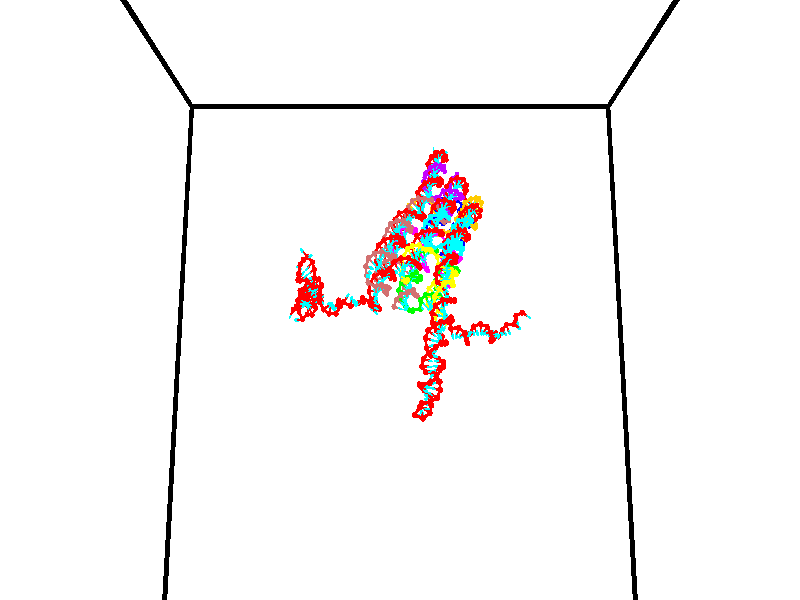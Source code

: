 // switches for output
#declare DRAW_BASES = 1; // possible values are 0, 1; only relevant for DNA ribbons
#declare DRAW_BASES_TYPE = 3; // possible values are 1, 2, 3; only relevant for DNA ribbons
#declare DRAW_FOG = 0; // set to 1 to enable fog

#include "colors.inc"

#include "transforms.inc"
background { rgb <1, 1, 1>}

#default {
   normal{
       ripples 0.25
       frequency 0.20
       turbulence 0.2
       lambda 5
   }
	finish {
		phong 0.1
		phong_size 40.
	}
}

// original window dimensions: 1024x640


// camera settings

camera {
	sky <0, 0.179814, -0.983701>
	up <0, 0.179814, -0.983701>
	right 1.6 * <1, 0, 0>
	location <35, 94.9851, 44.8844>
	look_at <35, 29.7336, 32.9568>
	direction <0, -65.2515, -11.9276>
	angle 67.0682
}


# declare cpy_camera_pos = <35, 94.9851, 44.8844>;
# if (DRAW_FOG = 1)
fog {
	fog_type 2
	up vnormalize(cpy_camera_pos)
	color rgbt<1,1,1,0.3>
	distance 1e-5
	fog_alt 3e-3
	fog_offset 56
}
# end


// LIGHTS

# declare lum = 6;
global_settings {
	ambient_light rgb lum * <0.05, 0.05, 0.05>
	max_trace_level 15
}# declare cpy_direct_light_amount = 0.25;
light_source
{	1000 * <-1, -1.16352, -0.803886>,
	rgb lum * cpy_direct_light_amount
	parallel
}

light_source
{	1000 * <1, 1.16352, 0.803886>,
	rgb lum * cpy_direct_light_amount
	parallel
}

// strand 0

// nucleotide -1

// particle -1
sphere {
	<24.273043, 35.261913, 34.800407> 0.250000
	pigment { color rgbt <1,0,0,0> }
	no_shadow
}
cylinder {
	<24.091673, 35.033478, 35.074127>,  <23.982851, 34.896416, 35.238358>, 0.100000
	pigment { color rgbt <1,0,0,0> }
	no_shadow
}
cylinder {
	<24.091673, 35.033478, 35.074127>,  <24.273043, 35.261913, 34.800407>, 0.100000
	pigment { color rgbt <1,0,0,0> }
	no_shadow
}

// particle -1
sphere {
	<24.091673, 35.033478, 35.074127> 0.100000
	pigment { color rgbt <1,0,0,0> }
	no_shadow
}
sphere {
	0, 1
	scale<0.080000,0.200000,0.300000>
	matrix <0.889192, -0.342548, 0.303314,
		0.061185, 0.746001, 0.663128,
		-0.453426, -0.571089, 0.684297,
		23.955645, 34.862152, 35.279415>
	pigment { color rgbt <0,1,1,0> }
	no_shadow
}
cylinder {
	<24.490929, 34.688702, 34.514038>,  <24.273043, 35.261913, 34.800407>, 0.130000
	pigment { color rgbt <1,0,0,0> }
	no_shadow
}

// nucleotide -1

// particle -1
sphere {
	<24.490929, 34.688702, 34.514038> 0.250000
	pigment { color rgbt <1,0,0,0> }
	no_shadow
}
cylinder {
	<24.874458, 34.723862, 34.406013>,  <25.104576, 34.744957, 34.341198>, 0.100000
	pigment { color rgbt <1,0,0,0> }
	no_shadow
}
cylinder {
	<24.874458, 34.723862, 34.406013>,  <24.490929, 34.688702, 34.514038>, 0.100000
	pigment { color rgbt <1,0,0,0> }
	no_shadow
}

// particle -1
sphere {
	<24.874458, 34.723862, 34.406013> 0.100000
	pigment { color rgbt <1,0,0,0> }
	no_shadow
}
sphere {
	0, 1
	scale<0.080000,0.200000,0.300000>
	matrix <0.058647, -0.991683, -0.114564,
		-0.277885, 0.094008, -0.956003,
		0.958822, 0.087903, -0.270061,
		25.162106, 34.750233, 34.324997>
	pigment { color rgbt <0,1,1,0> }
	no_shadow
}
cylinder {
	<24.529615, 34.266239, 33.851494>,  <24.490929, 34.688702, 34.514038>, 0.130000
	pigment { color rgbt <1,0,0,0> }
	no_shadow
}

// nucleotide -1

// particle -1
sphere {
	<24.529615, 34.266239, 33.851494> 0.250000
	pigment { color rgbt <1,0,0,0> }
	no_shadow
}
cylinder {
	<24.906836, 34.290863, 33.982254>,  <25.133167, 34.305637, 34.060711>, 0.100000
	pigment { color rgbt <1,0,0,0> }
	no_shadow
}
cylinder {
	<24.906836, 34.290863, 33.982254>,  <24.529615, 34.266239, 33.851494>, 0.100000
	pigment { color rgbt <1,0,0,0> }
	no_shadow
}

// particle -1
sphere {
	<24.906836, 34.290863, 33.982254> 0.100000
	pigment { color rgbt <1,0,0,0> }
	no_shadow
}
sphere {
	0, 1
	scale<0.080000,0.200000,0.300000>
	matrix <0.155147, -0.950693, -0.268539,
		0.294253, 0.303964, -0.906102,
		0.943051, 0.061561, 0.326903,
		25.189751, 34.309330, 34.080326>
	pigment { color rgbt <0,1,1,0> }
	no_shadow
}
cylinder {
	<24.854469, 34.007359, 33.335659>,  <24.529615, 34.266239, 33.851494>, 0.130000
	pigment { color rgbt <1,0,0,0> }
	no_shadow
}

// nucleotide -1

// particle -1
sphere {
	<24.854469, 34.007359, 33.335659> 0.250000
	pigment { color rgbt <1,0,0,0> }
	no_shadow
}
cylinder {
	<25.092356, 33.974033, 33.655502>,  <25.235088, 33.954037, 33.847408>, 0.100000
	pigment { color rgbt <1,0,0,0> }
	no_shadow
}
cylinder {
	<25.092356, 33.974033, 33.655502>,  <24.854469, 34.007359, 33.335659>, 0.100000
	pigment { color rgbt <1,0,0,0> }
	no_shadow
}

// particle -1
sphere {
	<25.092356, 33.974033, 33.655502> 0.100000
	pigment { color rgbt <1,0,0,0> }
	no_shadow
}
sphere {
	0, 1
	scale<0.080000,0.200000,0.300000>
	matrix <0.093871, -0.980616, -0.171990,
		0.798436, 0.177345, -0.575368,
		0.594716, -0.083313, 0.799607,
		25.270771, 33.949039, 33.895386>
	pigment { color rgbt <0,1,1,0> }
	no_shadow
}
cylinder {
	<25.588964, 33.678867, 33.182911>,  <24.854469, 34.007359, 33.335659>, 0.130000
	pigment { color rgbt <1,0,0,0> }
	no_shadow
}

// nucleotide -1

// particle -1
sphere {
	<25.588964, 33.678867, 33.182911> 0.250000
	pigment { color rgbt <1,0,0,0> }
	no_shadow
}
cylinder {
	<25.444286, 33.602654, 33.547958>,  <25.357479, 33.556927, 33.766987>, 0.100000
	pigment { color rgbt <1,0,0,0> }
	no_shadow
}
cylinder {
	<25.444286, 33.602654, 33.547958>,  <25.588964, 33.678867, 33.182911>, 0.100000
	pigment { color rgbt <1,0,0,0> }
	no_shadow
}

// particle -1
sphere {
	<25.444286, 33.602654, 33.547958> 0.100000
	pigment { color rgbt <1,0,0,0> }
	no_shadow
}
sphere {
	0, 1
	scale<0.080000,0.200000,0.300000>
	matrix <-0.011157, -0.977938, -0.208595,
		0.932231, -0.085629, 0.351588,
		-0.361693, -0.190536, 0.912620,
		25.335779, 33.545494, 33.821743>
	pigment { color rgbt <0,1,1,0> }
	no_shadow
}
cylinder {
	<26.048027, 33.211430, 33.500942>,  <25.588964, 33.678867, 33.182911>, 0.130000
	pigment { color rgbt <1,0,0,0> }
	no_shadow
}

// nucleotide -1

// particle -1
sphere {
	<26.048027, 33.211430, 33.500942> 0.250000
	pigment { color rgbt <1,0,0,0> }
	no_shadow
}
cylinder {
	<25.662319, 33.193172, 33.605324>,  <25.430893, 33.182220, 33.667953>, 0.100000
	pigment { color rgbt <1,0,0,0> }
	no_shadow
}
cylinder {
	<25.662319, 33.193172, 33.605324>,  <26.048027, 33.211430, 33.500942>, 0.100000
	pigment { color rgbt <1,0,0,0> }
	no_shadow
}

// particle -1
sphere {
	<25.662319, 33.193172, 33.605324> 0.100000
	pigment { color rgbt <1,0,0,0> }
	no_shadow
}
sphere {
	0, 1
	scale<0.080000,0.200000,0.300000>
	matrix <-0.067833, -0.909669, -0.409758,
		0.256082, -0.412819, 0.874072,
		-0.964272, -0.045641, 0.260953,
		25.373037, 33.179482, 33.683609>
	pigment { color rgbt <0,1,1,0> }
	no_shadow
}
cylinder {
	<25.927502, 32.646568, 33.935074>,  <26.048027, 33.211430, 33.500942>, 0.130000
	pigment { color rgbt <1,0,0,0> }
	no_shadow
}

// nucleotide -1

// particle -1
sphere {
	<25.927502, 32.646568, 33.935074> 0.250000
	pigment { color rgbt <1,0,0,0> }
	no_shadow
}
cylinder {
	<25.590706, 32.733330, 33.737484>,  <25.388628, 32.785389, 33.618931>, 0.100000
	pigment { color rgbt <1,0,0,0> }
	no_shadow
}
cylinder {
	<25.590706, 32.733330, 33.737484>,  <25.927502, 32.646568, 33.935074>, 0.100000
	pigment { color rgbt <1,0,0,0> }
	no_shadow
}

// particle -1
sphere {
	<25.590706, 32.733330, 33.737484> 0.100000
	pigment { color rgbt <1,0,0,0> }
	no_shadow
}
sphere {
	0, 1
	scale<0.080000,0.200000,0.300000>
	matrix <-0.018916, -0.926923, -0.374773,
		-0.539165, -0.306211, 0.784561,
		-0.841988, 0.216905, -0.493972,
		25.338110, 32.798401, 33.589291>
	pigment { color rgbt <0,1,1,0> }
	no_shadow
}
cylinder {
	<25.433681, 32.083355, 34.045280>,  <25.927502, 32.646568, 33.935074>, 0.130000
	pigment { color rgbt <1,0,0,0> }
	no_shadow
}

// nucleotide -1

// particle -1
sphere {
	<25.433681, 32.083355, 34.045280> 0.250000
	pigment { color rgbt <1,0,0,0> }
	no_shadow
}
cylinder {
	<25.387650, 32.253689, 33.686298>,  <25.360029, 32.355888, 33.470909>, 0.100000
	pigment { color rgbt <1,0,0,0> }
	no_shadow
}
cylinder {
	<25.387650, 32.253689, 33.686298>,  <25.433681, 32.083355, 34.045280>, 0.100000
	pigment { color rgbt <1,0,0,0> }
	no_shadow
}

// particle -1
sphere {
	<25.387650, 32.253689, 33.686298> 0.100000
	pigment { color rgbt <1,0,0,0> }
	no_shadow
}
sphere {
	0, 1
	scale<0.080000,0.200000,0.300000>
	matrix <0.041918, -0.900567, -0.432691,
		-0.992471, -0.087414, 0.085788,
		-0.115081, 0.425838, -0.897451,
		25.353125, 32.381439, 33.417065>
	pigment { color rgbt <0,1,1,0> }
	no_shadow
}
cylinder {
	<25.019783, 31.662212, 33.733337>,  <25.433681, 32.083355, 34.045280>, 0.130000
	pigment { color rgbt <1,0,0,0> }
	no_shadow
}

// nucleotide -1

// particle -1
sphere {
	<25.019783, 31.662212, 33.733337> 0.250000
	pigment { color rgbt <1,0,0,0> }
	no_shadow
}
cylinder {
	<25.144835, 31.855875, 33.406448>,  <25.219866, 31.972073, 33.210316>, 0.100000
	pigment { color rgbt <1,0,0,0> }
	no_shadow
}
cylinder {
	<25.144835, 31.855875, 33.406448>,  <25.019783, 31.662212, 33.733337>, 0.100000
	pigment { color rgbt <1,0,0,0> }
	no_shadow
}

// particle -1
sphere {
	<25.144835, 31.855875, 33.406448> 0.100000
	pigment { color rgbt <1,0,0,0> }
	no_shadow
}
sphere {
	0, 1
	scale<0.080000,0.200000,0.300000>
	matrix <0.141627, -0.874492, -0.463902,
		-0.939258, 0.029288, -0.341960,
		0.312627, 0.484155, -0.817226,
		25.238623, 32.001122, 33.161282>
	pigment { color rgbt <0,1,1,0> }
	no_shadow
}
cylinder {
	<24.685352, 31.344810, 33.233665>,  <25.019783, 31.662212, 33.733337>, 0.130000
	pigment { color rgbt <1,0,0,0> }
	no_shadow
}

// nucleotide -1

// particle -1
sphere {
	<24.685352, 31.344810, 33.233665> 0.250000
	pigment { color rgbt <1,0,0,0> }
	no_shadow
}
cylinder {
	<25.020948, 31.509838, 33.091743>,  <25.222305, 31.608854, 33.006592>, 0.100000
	pigment { color rgbt <1,0,0,0> }
	no_shadow
}
cylinder {
	<25.020948, 31.509838, 33.091743>,  <24.685352, 31.344810, 33.233665>, 0.100000
	pigment { color rgbt <1,0,0,0> }
	no_shadow
}

// particle -1
sphere {
	<25.020948, 31.509838, 33.091743> 0.100000
	pigment { color rgbt <1,0,0,0> }
	no_shadow
}
sphere {
	0, 1
	scale<0.080000,0.200000,0.300000>
	matrix <0.196849, -0.837991, -0.508941,
		-0.507295, 0.357153, -0.784279,
		0.838989, 0.412568, -0.354804,
		25.272644, 31.633608, 32.985302>
	pigment { color rgbt <0,1,1,0> }
	no_shadow
}
cylinder {
	<24.658180, 31.256069, 32.508278>,  <24.685352, 31.344810, 33.233665>, 0.130000
	pigment { color rgbt <1,0,0,0> }
	no_shadow
}

// nucleotide -1

// particle -1
sphere {
	<24.658180, 31.256069, 32.508278> 0.250000
	pigment { color rgbt <1,0,0,0> }
	no_shadow
}
cylinder {
	<25.044710, 31.306618, 32.597942>,  <25.276628, 31.336946, 32.651741>, 0.100000
	pigment { color rgbt <1,0,0,0> }
	no_shadow
}
cylinder {
	<25.044710, 31.306618, 32.597942>,  <24.658180, 31.256069, 32.508278>, 0.100000
	pigment { color rgbt <1,0,0,0> }
	no_shadow
}

// particle -1
sphere {
	<25.044710, 31.306618, 32.597942> 0.100000
	pigment { color rgbt <1,0,0,0> }
	no_shadow
}
sphere {
	0, 1
	scale<0.080000,0.200000,0.300000>
	matrix <0.219383, -0.859863, -0.460984,
		0.134491, 0.494637, -0.858630,
		0.966325, 0.126370, 0.224159,
		25.334608, 31.344528, 32.665192>
	pigment { color rgbt <0,1,1,0> }
	no_shadow
}
cylinder {
	<25.047010, 31.141108, 31.919981>,  <24.658180, 31.256069, 32.508278>, 0.130000
	pigment { color rgbt <1,0,0,0> }
	no_shadow
}

// nucleotide -1

// particle -1
sphere {
	<25.047010, 31.141108, 31.919981> 0.250000
	pigment { color rgbt <1,0,0,0> }
	no_shadow
}
cylinder {
	<25.267193, 31.057911, 32.243397>,  <25.399302, 31.007994, 32.437447>, 0.100000
	pigment { color rgbt <1,0,0,0> }
	no_shadow
}
cylinder {
	<25.267193, 31.057911, 32.243397>,  <25.047010, 31.141108, 31.919981>, 0.100000
	pigment { color rgbt <1,0,0,0> }
	no_shadow
}

// particle -1
sphere {
	<25.267193, 31.057911, 32.243397> 0.100000
	pigment { color rgbt <1,0,0,0> }
	no_shadow
}
sphere {
	0, 1
	scale<0.080000,0.200000,0.300000>
	matrix <0.289060, -0.861087, -0.418299,
		0.783227, 0.463972, -0.413868,
		0.550455, -0.207990, 0.808541,
		25.432329, 30.995514, 32.485958>
	pigment { color rgbt <0,1,1,0> }
	no_shadow
}
cylinder {
	<25.648840, 30.964462, 31.641987>,  <25.047010, 31.141108, 31.919981>, 0.130000
	pigment { color rgbt <1,0,0,0> }
	no_shadow
}

// nucleotide -1

// particle -1
sphere {
	<25.648840, 30.964462, 31.641987> 0.250000
	pigment { color rgbt <1,0,0,0> }
	no_shadow
}
cylinder {
	<25.667538, 30.820009, 32.014523>,  <25.678757, 30.733337, 32.238045>, 0.100000
	pigment { color rgbt <1,0,0,0> }
	no_shadow
}
cylinder {
	<25.667538, 30.820009, 32.014523>,  <25.648840, 30.964462, 31.641987>, 0.100000
	pigment { color rgbt <1,0,0,0> }
	no_shadow
}

// particle -1
sphere {
	<25.667538, 30.820009, 32.014523> 0.100000
	pigment { color rgbt <1,0,0,0> }
	no_shadow
}
sphere {
	0, 1
	scale<0.080000,0.200000,0.300000>
	matrix <0.263026, -0.895008, -0.360247,
		0.963656, 0.261806, 0.053153,
		0.046743, -0.361135, 0.931341,
		25.681561, 30.711668, 32.293926>
	pigment { color rgbt <0,1,1,0> }
	no_shadow
}
cylinder {
	<26.373240, 30.907534, 32.034637>,  <25.648840, 30.964462, 31.641987>, 0.130000
	pigment { color rgbt <1,0,0,0> }
	no_shadow
}

// nucleotide -1

// particle -1
sphere {
	<26.373240, 30.907534, 32.034637> 0.250000
	pigment { color rgbt <1,0,0,0> }
	no_shadow
}
cylinder {
	<26.074987, 30.645454, 32.083221>,  <25.896036, 30.488207, 32.112373>, 0.100000
	pigment { color rgbt <1,0,0,0> }
	no_shadow
}
cylinder {
	<26.074987, 30.645454, 32.083221>,  <26.373240, 30.907534, 32.034637>, 0.100000
	pigment { color rgbt <1,0,0,0> }
	no_shadow
}

// particle -1
sphere {
	<26.074987, 30.645454, 32.083221> 0.100000
	pigment { color rgbt <1,0,0,0> }
	no_shadow
}
sphere {
	0, 1
	scale<0.080000,0.200000,0.300000>
	matrix <0.579095, -0.727307, -0.368339,
		0.329674, -0.204306, 0.921723,
		-0.745630, -0.655197, 0.121462,
		25.851299, 30.448895, 32.119659>
	pigment { color rgbt <0,1,1,0> }
	no_shadow
}
cylinder {
	<26.418776, 30.623634, 32.721020>,  <26.373240, 30.907534, 32.034637>, 0.130000
	pigment { color rgbt <1,0,0,0> }
	no_shadow
}

// nucleotide -1

// particle -1
sphere {
	<26.418776, 30.623634, 32.721020> 0.250000
	pigment { color rgbt <1,0,0,0> }
	no_shadow
}
cylinder {
	<26.534668, 30.398403, 33.030602>,  <26.604202, 30.263264, 33.216351>, 0.100000
	pigment { color rgbt <1,0,0,0> }
	no_shadow
}
cylinder {
	<26.534668, 30.398403, 33.030602>,  <26.418776, 30.623634, 32.721020>, 0.100000
	pigment { color rgbt <1,0,0,0> }
	no_shadow
}

// particle -1
sphere {
	<26.534668, 30.398403, 33.030602> 0.100000
	pigment { color rgbt <1,0,0,0> }
	no_shadow
}
sphere {
	0, 1
	scale<0.080000,0.200000,0.300000>
	matrix <-0.939735, -0.320730, 0.118447,
		0.181535, -0.761627, -0.622069,
		0.289729, -0.563078, 0.773951,
		26.621586, 30.229481, 33.262787>
	pigment { color rgbt <0,1,1,0> }
	no_shadow
}
cylinder {
	<26.375839, 31.070765, 33.328709>,  <26.418776, 30.623634, 32.721020>, 0.130000
	pigment { color rgbt <1,0,0,0> }
	no_shadow
}

// nucleotide -1

// particle -1
sphere {
	<26.375839, 31.070765, 33.328709> 0.250000
	pigment { color rgbt <1,0,0,0> }
	no_shadow
}
cylinder {
	<26.126190, 31.080412, 33.016327>,  <25.976400, 31.086201, 32.828899>, 0.100000
	pigment { color rgbt <1,0,0,0> }
	no_shadow
}
cylinder {
	<26.126190, 31.080412, 33.016327>,  <26.375839, 31.070765, 33.328709>, 0.100000
	pigment { color rgbt <1,0,0,0> }
	no_shadow
}

// particle -1
sphere {
	<26.126190, 31.080412, 33.016327> 0.100000
	pigment { color rgbt <1,0,0,0> }
	no_shadow
}
sphere {
	0, 1
	scale<0.080000,0.200000,0.300000>
	matrix <0.007289, 0.999660, 0.025048,
		0.781292, 0.009941, -0.624087,
		-0.624123, 0.024118, -0.780953,
		25.938953, 31.087646, 32.782040>
	pigment { color rgbt <0,1,1,0> }
	no_shadow
}
cylinder {
	<26.617670, 31.574383, 32.942368>,  <26.375839, 31.070765, 33.328709>, 0.130000
	pigment { color rgbt <1,0,0,0> }
	no_shadow
}

// nucleotide -1

// particle -1
sphere {
	<26.617670, 31.574383, 32.942368> 0.250000
	pigment { color rgbt <1,0,0,0> }
	no_shadow
}
cylinder {
	<26.240694, 31.519905, 32.820213>,  <26.014509, 31.487219, 32.746922>, 0.100000
	pigment { color rgbt <1,0,0,0> }
	no_shadow
}
cylinder {
	<26.240694, 31.519905, 32.820213>,  <26.617670, 31.574383, 32.942368>, 0.100000
	pigment { color rgbt <1,0,0,0> }
	no_shadow
}

// particle -1
sphere {
	<26.240694, 31.519905, 32.820213> 0.100000
	pigment { color rgbt <1,0,0,0> }
	no_shadow
}
sphere {
	0, 1
	scale<0.080000,0.200000,0.300000>
	matrix <-0.156911, 0.986622, 0.044228,
		0.295277, 0.089601, -0.951201,
		-0.942438, -0.136195, -0.305386,
		25.957962, 31.479046, 32.728596>
	pigment { color rgbt <0,1,1,0> }
	no_shadow
}
cylinder {
	<26.323433, 32.083244, 32.365307>,  <26.617670, 31.574383, 32.942368>, 0.130000
	pigment { color rgbt <1,0,0,0> }
	no_shadow
}

// nucleotide -1

// particle -1
sphere {
	<26.323433, 32.083244, 32.365307> 0.250000
	pigment { color rgbt <1,0,0,0> }
	no_shadow
}
cylinder {
	<26.001802, 31.962574, 32.570225>,  <25.808823, 31.890171, 32.693176>, 0.100000
	pigment { color rgbt <1,0,0,0> }
	no_shadow
}
cylinder {
	<26.001802, 31.962574, 32.570225>,  <26.323433, 32.083244, 32.365307>, 0.100000
	pigment { color rgbt <1,0,0,0> }
	no_shadow
}

// particle -1
sphere {
	<26.001802, 31.962574, 32.570225> 0.100000
	pigment { color rgbt <1,0,0,0> }
	no_shadow
}
sphere {
	0, 1
	scale<0.080000,0.200000,0.300000>
	matrix <-0.232926, 0.952660, 0.195410,
		-0.546995, 0.037798, -0.836282,
		-0.804079, -0.301680, 0.512296,
		25.760578, 31.872070, 32.723915>
	pigment { color rgbt <0,1,1,0> }
	no_shadow
}
cylinder {
	<25.777779, 32.562519, 32.144703>,  <26.323433, 32.083244, 32.365307>, 0.130000
	pigment { color rgbt <1,0,0,0> }
	no_shadow
}

// nucleotide -1

// particle -1
sphere {
	<25.777779, 32.562519, 32.144703> 0.250000
	pigment { color rgbt <1,0,0,0> }
	no_shadow
}
cylinder {
	<25.612089, 32.390537, 32.465591>,  <25.512674, 32.287350, 32.658123>, 0.100000
	pigment { color rgbt <1,0,0,0> }
	no_shadow
}
cylinder {
	<25.612089, 32.390537, 32.465591>,  <25.777779, 32.562519, 32.144703>, 0.100000
	pigment { color rgbt <1,0,0,0> }
	no_shadow
}

// particle -1
sphere {
	<25.612089, 32.390537, 32.465591> 0.100000
	pigment { color rgbt <1,0,0,0> }
	no_shadow
}
sphere {
	0, 1
	scale<0.080000,0.200000,0.300000>
	matrix <-0.417686, 0.872900, 0.252160,
		-0.808676, -0.230626, -0.541161,
		-0.414225, -0.429951, 0.802222,
		25.487822, 32.261551, 32.706257>
	pigment { color rgbt <0,1,1,0> }
	no_shadow
}
cylinder {
	<25.210627, 33.011520, 32.264099>,  <25.777779, 32.562519, 32.144703>, 0.130000
	pigment { color rgbt <1,0,0,0> }
	no_shadow
}

// nucleotide -1

// particle -1
sphere {
	<25.210627, 33.011520, 32.264099> 0.250000
	pigment { color rgbt <1,0,0,0> }
	no_shadow
}
cylinder {
	<25.255569, 32.811924, 32.607815>,  <25.282536, 32.692165, 32.814045>, 0.100000
	pigment { color rgbt <1,0,0,0> }
	no_shadow
}
cylinder {
	<25.255569, 32.811924, 32.607815>,  <25.210627, 33.011520, 32.264099>, 0.100000
	pigment { color rgbt <1,0,0,0> }
	no_shadow
}

// particle -1
sphere {
	<25.255569, 32.811924, 32.607815> 0.100000
	pigment { color rgbt <1,0,0,0> }
	no_shadow
}
sphere {
	0, 1
	scale<0.080000,0.200000,0.300000>
	matrix <-0.360329, 0.785445, 0.503229,
		-0.926034, -0.366169, -0.091551,
		0.112358, -0.498995, 0.859290,
		25.289276, 32.662224, 32.865601>
	pigment { color rgbt <0,1,1,0> }
	no_shadow
}
cylinder {
	<24.516573, 32.985180, 32.699020>,  <25.210627, 33.011520, 32.264099>, 0.130000
	pigment { color rgbt <1,0,0,0> }
	no_shadow
}

// nucleotide -1

// particle -1
sphere {
	<24.516573, 32.985180, 32.699020> 0.250000
	pigment { color rgbt <1,0,0,0> }
	no_shadow
}
cylinder {
	<24.852180, 32.987488, 32.916649>,  <25.053545, 32.988873, 33.047226>, 0.100000
	pigment { color rgbt <1,0,0,0> }
	no_shadow
}
cylinder {
	<24.852180, 32.987488, 32.916649>,  <24.516573, 32.985180, 32.699020>, 0.100000
	pigment { color rgbt <1,0,0,0> }
	no_shadow
}

// particle -1
sphere {
	<24.852180, 32.987488, 32.916649> 0.100000
	pigment { color rgbt <1,0,0,0> }
	no_shadow
}
sphere {
	0, 1
	scale<0.080000,0.200000,0.300000>
	matrix <-0.244315, 0.897466, 0.367239,
		-0.486169, -0.441045, 0.754400,
		0.839017, 0.005771, 0.544074,
		25.103886, 32.989220, 33.079872>
	pigment { color rgbt <0,1,1,0> }
	no_shadow
}
cylinder {
	<24.446939, 32.999638, 33.473724>,  <24.516573, 32.985180, 32.699020>, 0.130000
	pigment { color rgbt <1,0,0,0> }
	no_shadow
}

// nucleotide -1

// particle -1
sphere {
	<24.446939, 32.999638, 33.473724> 0.250000
	pigment { color rgbt <1,0,0,0> }
	no_shadow
}
cylinder {
	<24.785654, 33.184811, 33.368923>,  <24.988884, 33.295914, 33.306042>, 0.100000
	pigment { color rgbt <1,0,0,0> }
	no_shadow
}
cylinder {
	<24.785654, 33.184811, 33.368923>,  <24.446939, 32.999638, 33.473724>, 0.100000
	pigment { color rgbt <1,0,0,0> }
	no_shadow
}

// particle -1
sphere {
	<24.785654, 33.184811, 33.368923> 0.100000
	pigment { color rgbt <1,0,0,0> }
	no_shadow
}
sphere {
	0, 1
	scale<0.080000,0.200000,0.300000>
	matrix <-0.439371, 0.886353, 0.146053,
		0.299838, -0.008561, 0.953951,
		0.846788, 0.462931, -0.262001,
		25.039690, 33.323689, 33.290321>
	pigment { color rgbt <0,1,1,0> }
	no_shadow
}
cylinder {
	<24.166059, 33.069824, 34.137501>,  <24.446939, 32.999638, 33.473724>, 0.130000
	pigment { color rgbt <1,0,0,0> }
	no_shadow
}

// nucleotide -1

// particle -1
sphere {
	<24.166059, 33.069824, 34.137501> 0.250000
	pigment { color rgbt <1,0,0,0> }
	no_shadow
}
cylinder {
	<24.519114, 33.094296, 33.951077>,  <24.730946, 33.108978, 33.839222>, 0.100000
	pigment { color rgbt <1,0,0,0> }
	no_shadow
}
cylinder {
	<24.519114, 33.094296, 33.951077>,  <24.166059, 33.069824, 34.137501>, 0.100000
	pigment { color rgbt <1,0,0,0> }
	no_shadow
}

// particle -1
sphere {
	<24.519114, 33.094296, 33.951077> 0.100000
	pigment { color rgbt <1,0,0,0> }
	no_shadow
}
sphere {
	0, 1
	scale<0.080000,0.200000,0.300000>
	matrix <0.184663, 0.866649, 0.463486,
		0.432268, -0.495153, 0.753637,
		0.882635, 0.061181, -0.466061,
		24.783903, 33.112648, 33.811260>
	pigment { color rgbt <0,1,1,0> }
	no_shadow
}
cylinder {
	<24.558830, 33.465130, 34.686028>,  <24.166059, 33.069824, 34.137501>, 0.130000
	pigment { color rgbt <1,0,0,0> }
	no_shadow
}

// nucleotide -1

// particle -1
sphere {
	<24.558830, 33.465130, 34.686028> 0.250000
	pigment { color rgbt <1,0,0,0> }
	no_shadow
}
cylinder {
	<24.736160, 33.491886, 34.328484>,  <24.842558, 33.507938, 34.113956>, 0.100000
	pigment { color rgbt <1,0,0,0> }
	no_shadow
}
cylinder {
	<24.736160, 33.491886, 34.328484>,  <24.558830, 33.465130, 34.686028>, 0.100000
	pigment { color rgbt <1,0,0,0> }
	no_shadow
}

// particle -1
sphere {
	<24.736160, 33.491886, 34.328484> 0.100000
	pigment { color rgbt <1,0,0,0> }
	no_shadow
}
sphere {
	0, 1
	scale<0.080000,0.200000,0.300000>
	matrix <0.140421, 0.979717, 0.142957,
		0.885293, -0.188894, 0.424941,
		0.443326, 0.066889, -0.893861,
		24.869158, 33.511951, 34.060326>
	pigment { color rgbt <0,1,1,0> }
	no_shadow
}
cylinder {
	<24.887884, 32.911320, 35.230625>,  <24.558830, 33.465130, 34.686028>, 0.130000
	pigment { color rgbt <1,0,0,0> }
	no_shadow
}

// nucleotide -1

// particle -1
sphere {
	<24.887884, 32.911320, 35.230625> 0.250000
	pigment { color rgbt <1,0,0,0> }
	no_shadow
}
cylinder {
	<24.510317, 32.781666, 35.255802>,  <24.283777, 32.703873, 35.270908>, 0.100000
	pigment { color rgbt <1,0,0,0> }
	no_shadow
}
cylinder {
	<24.510317, 32.781666, 35.255802>,  <24.887884, 32.911320, 35.230625>, 0.100000
	pigment { color rgbt <1,0,0,0> }
	no_shadow
}

// particle -1
sphere {
	<24.510317, 32.781666, 35.255802> 0.100000
	pigment { color rgbt <1,0,0,0> }
	no_shadow
}
sphere {
	0, 1
	scale<0.080000,0.200000,0.300000>
	matrix <-0.321203, 0.945561, 0.052380,
		-0.076494, 0.029225, -0.996642,
		-0.943916, -0.324131, 0.062942,
		24.227142, 32.684425, 35.274685>
	pigment { color rgbt <0,1,1,0> }
	no_shadow
}
cylinder {
	<25.430721, 33.434429, 34.879223>,  <24.887884, 32.911320, 35.230625>, 0.130000
	pigment { color rgbt <1,0,0,0> }
	no_shadow
}

// nucleotide -1

// particle -1
sphere {
	<25.430721, 33.434429, 34.879223> 0.250000
	pigment { color rgbt <1,0,0,0> }
	no_shadow
}
cylinder {
	<25.520365, 33.503227, 34.495518>,  <25.574150, 33.544506, 34.265293>, 0.100000
	pigment { color rgbt <1,0,0,0> }
	no_shadow
}
cylinder {
	<25.520365, 33.503227, 34.495518>,  <25.430721, 33.434429, 34.879223>, 0.100000
	pigment { color rgbt <1,0,0,0> }
	no_shadow
}

// particle -1
sphere {
	<25.520365, 33.503227, 34.495518> 0.100000
	pigment { color rgbt <1,0,0,0> }
	no_shadow
}
sphere {
	0, 1
	scale<0.080000,0.200000,0.300000>
	matrix <0.287057, 0.928986, 0.233630,
		0.931328, -0.327724, 0.158823,
		0.224110, 0.171994, -0.959266,
		25.587597, 33.554825, 34.207737>
	pigment { color rgbt <0,1,1,0> }
	no_shadow
}
cylinder {
	<25.993330, 33.819588, 34.986656>,  <25.430721, 33.434429, 34.879223>, 0.130000
	pigment { color rgbt <1,0,0,0> }
	no_shadow
}

// nucleotide -1

// particle -1
sphere {
	<25.993330, 33.819588, 34.986656> 0.250000
	pigment { color rgbt <1,0,0,0> }
	no_shadow
}
cylinder {
	<25.802303, 33.873089, 34.639313>,  <25.687687, 33.905190, 34.430908>, 0.100000
	pigment { color rgbt <1,0,0,0> }
	no_shadow
}
cylinder {
	<25.802303, 33.873089, 34.639313>,  <25.993330, 33.819588, 34.986656>, 0.100000
	pigment { color rgbt <1,0,0,0> }
	no_shadow
}

// particle -1
sphere {
	<25.802303, 33.873089, 34.639313> 0.100000
	pigment { color rgbt <1,0,0,0> }
	no_shadow
}
sphere {
	0, 1
	scale<0.080000,0.200000,0.300000>
	matrix <0.165533, 0.984342, 0.060576,
		0.862861, -0.114813, -0.492229,
		-0.477566, 0.133749, -0.868356,
		25.659033, 33.913212, 34.378807>
	pigment { color rgbt <0,1,1,0> }
	no_shadow
}
cylinder {
	<26.404753, 34.228046, 34.490135>,  <25.993330, 33.819588, 34.986656>, 0.130000
	pigment { color rgbt <1,0,0,0> }
	no_shadow
}

// nucleotide -1

// particle -1
sphere {
	<26.404753, 34.228046, 34.490135> 0.250000
	pigment { color rgbt <1,0,0,0> }
	no_shadow
}
cylinder {
	<26.021233, 34.284290, 34.391403>,  <25.791121, 34.318039, 34.332165>, 0.100000
	pigment { color rgbt <1,0,0,0> }
	no_shadow
}
cylinder {
	<26.021233, 34.284290, 34.391403>,  <26.404753, 34.228046, 34.490135>, 0.100000
	pigment { color rgbt <1,0,0,0> }
	no_shadow
}

// particle -1
sphere {
	<26.021233, 34.284290, 34.391403> 0.100000
	pigment { color rgbt <1,0,0,0> }
	no_shadow
}
sphere {
	0, 1
	scale<0.080000,0.200000,0.300000>
	matrix <0.134830, 0.990050, 0.040267,
		0.250041, 0.005327, -0.968221,
		-0.958802, 0.140614, -0.246835,
		25.733593, 34.326473, 34.317352>
	pigment { color rgbt <0,1,1,0> }
	no_shadow
}
cylinder {
	<26.418592, 34.772072, 33.978588>,  <26.404753, 34.228046, 34.490135>, 0.130000
	pigment { color rgbt <1,0,0,0> }
	no_shadow
}

// nucleotide -1

// particle -1
sphere {
	<26.418592, 34.772072, 33.978588> 0.250000
	pigment { color rgbt <1,0,0,0> }
	no_shadow
}
cylinder {
	<26.041958, 34.761436, 34.112877>,  <25.815977, 34.755054, 34.193451>, 0.100000
	pigment { color rgbt <1,0,0,0> }
	no_shadow
}
cylinder {
	<26.041958, 34.761436, 34.112877>,  <26.418592, 34.772072, 33.978588>, 0.100000
	pigment { color rgbt <1,0,0,0> }
	no_shadow
}

// particle -1
sphere {
	<26.041958, 34.761436, 34.112877> 0.100000
	pigment { color rgbt <1,0,0,0> }
	no_shadow
}
sphere {
	0, 1
	scale<0.080000,0.200000,0.300000>
	matrix <-0.021532, 0.999592, 0.018787,
		-0.336084, 0.010461, -0.941774,
		-0.941586, -0.026592, 0.335722,
		25.759481, 34.753460, 34.213593>
	pigment { color rgbt <0,1,1,0> }
	no_shadow
}
cylinder {
	<26.826733, 35.348675, 33.765129>,  <26.418592, 34.772072, 33.978588>, 0.130000
	pigment { color rgbt <1,0,0,0> }
	no_shadow
}

// nucleotide -1

// particle -1
sphere {
	<26.826733, 35.348675, 33.765129> 0.250000
	pigment { color rgbt <1,0,0,0> }
	no_shadow
}
cylinder {
	<26.783514, 35.657372, 34.015804>,  <26.757584, 35.842590, 34.166210>, 0.100000
	pigment { color rgbt <1,0,0,0> }
	no_shadow
}
cylinder {
	<26.783514, 35.657372, 34.015804>,  <26.826733, 35.348675, 33.765129>, 0.100000
	pigment { color rgbt <1,0,0,0> }
	no_shadow
}

// particle -1
sphere {
	<26.783514, 35.657372, 34.015804> 0.100000
	pigment { color rgbt <1,0,0,0> }
	no_shadow
}
sphere {
	0, 1
	scale<0.080000,0.200000,0.300000>
	matrix <-0.584123, 0.460809, -0.668173,
		-0.804442, -0.438259, 0.401002,
		-0.108047, 0.771741, 0.626691,
		26.751101, 35.888893, 34.203812>
	pigment { color rgbt <0,1,1,0> }
	no_shadow
}
cylinder {
	<26.190216, 35.643497, 33.597397>,  <26.826733, 35.348675, 33.765129>, 0.130000
	pigment { color rgbt <1,0,0,0> }
	no_shadow
}

// nucleotide -1

// particle -1
sphere {
	<26.190216, 35.643497, 33.597397> 0.250000
	pigment { color rgbt <1,0,0,0> }
	no_shadow
}
cylinder {
	<26.410479, 35.946178, 33.738354>,  <26.542635, 36.127789, 33.822929>, 0.100000
	pigment { color rgbt <1,0,0,0> }
	no_shadow
}
cylinder {
	<26.410479, 35.946178, 33.738354>,  <26.190216, 35.643497, 33.597397>, 0.100000
	pigment { color rgbt <1,0,0,0> }
	no_shadow
}

// particle -1
sphere {
	<26.410479, 35.946178, 33.738354> 0.100000
	pigment { color rgbt <1,0,0,0> }
	no_shadow
}
sphere {
	0, 1
	scale<0.080000,0.200000,0.300000>
	matrix <-0.492197, 0.635305, -0.595088,
		-0.674182, 0.154241, 0.722280,
		0.550655, 0.756702, 0.352394,
		26.575676, 36.173187, 33.844070>
	pigment { color rgbt <0,1,1,0> }
	no_shadow
}
cylinder {
	<25.834129, 36.198856, 34.046535>,  <26.190216, 35.643497, 33.597397>, 0.130000
	pigment { color rgbt <1,0,0,0> }
	no_shadow
}

// nucleotide -1

// particle -1
sphere {
	<25.834129, 36.198856, 34.046535> 0.250000
	pigment { color rgbt <1,0,0,0> }
	no_shadow
}
cylinder {
	<26.129080, 36.342793, 33.817875>,  <26.306051, 36.429153, 33.680679>, 0.100000
	pigment { color rgbt <1,0,0,0> }
	no_shadow
}
cylinder {
	<26.129080, 36.342793, 33.817875>,  <25.834129, 36.198856, 34.046535>, 0.100000
	pigment { color rgbt <1,0,0,0> }
	no_shadow
}

// particle -1
sphere {
	<26.129080, 36.342793, 33.817875> 0.100000
	pigment { color rgbt <1,0,0,0> }
	no_shadow
}
sphere {
	0, 1
	scale<0.080000,0.200000,0.300000>
	matrix <-0.627529, 0.678102, -0.382602,
		0.249963, 0.640852, 0.725829,
		0.737378, 0.359843, -0.571653,
		26.350292, 36.450745, 33.646378>
	pigment { color rgbt <0,1,1,0> }
	no_shadow
}
cylinder {
	<25.671875, 36.928837, 33.943649>,  <25.834129, 36.198856, 34.046535>, 0.130000
	pigment { color rgbt <1,0,0,0> }
	no_shadow
}

// nucleotide -1

// particle -1
sphere {
	<25.671875, 36.928837, 33.943649> 0.250000
	pigment { color rgbt <1,0,0,0> }
	no_shadow
}
cylinder {
	<25.920301, 36.847141, 33.640980>,  <26.069357, 36.798122, 33.459377>, 0.100000
	pigment { color rgbt <1,0,0,0> }
	no_shadow
}
cylinder {
	<25.920301, 36.847141, 33.640980>,  <25.671875, 36.928837, 33.943649>, 0.100000
	pigment { color rgbt <1,0,0,0> }
	no_shadow
}

// particle -1
sphere {
	<25.920301, 36.847141, 33.640980> 0.100000
	pigment { color rgbt <1,0,0,0> }
	no_shadow
}
sphere {
	0, 1
	scale<0.080000,0.200000,0.300000>
	matrix <-0.573263, 0.539979, -0.616273,
		0.534459, 0.816522, 0.218279,
		0.621066, -0.204241, -0.756678,
		26.106621, 36.785870, 33.413975>
	pigment { color rgbt <0,1,1,0> }
	no_shadow
}
cylinder {
	<25.574493, 37.491402, 33.540154>,  <25.671875, 36.928837, 33.943649>, 0.130000
	pigment { color rgbt <1,0,0,0> }
	no_shadow
}

// nucleotide -1

// particle -1
sphere {
	<25.574493, 37.491402, 33.540154> 0.250000
	pigment { color rgbt <1,0,0,0> }
	no_shadow
}
cylinder {
	<25.754227, 37.221176, 33.306328>,  <25.862066, 37.059040, 33.166031>, 0.100000
	pigment { color rgbt <1,0,0,0> }
	no_shadow
}
cylinder {
	<25.754227, 37.221176, 33.306328>,  <25.574493, 37.491402, 33.540154>, 0.100000
	pigment { color rgbt <1,0,0,0> }
	no_shadow
}

// particle -1
sphere {
	<25.754227, 37.221176, 33.306328> 0.100000
	pigment { color rgbt <1,0,0,0> }
	no_shadow
}
sphere {
	0, 1
	scale<0.080000,0.200000,0.300000>
	matrix <-0.402715, 0.430919, -0.807546,
		0.797446, 0.598271, -0.078431,
		0.449334, -0.675559, -0.584567,
		25.889027, 37.018509, 33.130959>
	pigment { color rgbt <0,1,1,0> }
	no_shadow
}
cylinder {
	<26.051035, 37.775745, 32.942848>,  <25.574493, 37.491402, 33.540154>, 0.130000
	pigment { color rgbt <1,0,0,0> }
	no_shadow
}

// nucleotide -1

// particle -1
sphere {
	<26.051035, 37.775745, 32.942848> 0.250000
	pigment { color rgbt <1,0,0,0> }
	no_shadow
}
cylinder {
	<25.966537, 37.403038, 32.824738>,  <25.915838, 37.179413, 32.753872>, 0.100000
	pigment { color rgbt <1,0,0,0> }
	no_shadow
}
cylinder {
	<25.966537, 37.403038, 32.824738>,  <26.051035, 37.775745, 32.942848>, 0.100000
	pigment { color rgbt <1,0,0,0> }
	no_shadow
}

// particle -1
sphere {
	<25.966537, 37.403038, 32.824738> 0.100000
	pigment { color rgbt <1,0,0,0> }
	no_shadow
}
sphere {
	0, 1
	scale<0.080000,0.200000,0.300000>
	matrix <-0.166215, 0.331937, -0.928542,
		0.963197, -0.147069, -0.224993,
		-0.211243, -0.931766, -0.295276,
		25.903164, 37.123508, 32.736156>
	pigment { color rgbt <0,1,1,0> }
	no_shadow
}
cylinder {
	<26.637344, 38.118481, 33.395638>,  <26.051035, 37.775745, 32.942848>, 0.130000
	pigment { color rgbt <1,0,0,0> }
	no_shadow
}

// nucleotide -1

// particle -1
sphere {
	<26.637344, 38.118481, 33.395638> 0.250000
	pigment { color rgbt <1,0,0,0> }
	no_shadow
}
cylinder {
	<26.587902, 37.774220, 33.198051>,  <26.558237, 37.567661, 33.079502>, 0.100000
	pigment { color rgbt <1,0,0,0> }
	no_shadow
}
cylinder {
	<26.587902, 37.774220, 33.198051>,  <26.637344, 38.118481, 33.395638>, 0.100000
	pigment { color rgbt <1,0,0,0> }
	no_shadow
}

// particle -1
sphere {
	<26.587902, 37.774220, 33.198051> 0.100000
	pigment { color rgbt <1,0,0,0> }
	no_shadow
}
sphere {
	0, 1
	scale<0.080000,0.200000,0.300000>
	matrix <-0.420321, 0.496328, -0.759598,
		0.898917, 0.113732, -0.423099,
		-0.123605, -0.860653, -0.493962,
		26.550821, 37.516026, 33.049862>
	pigment { color rgbt <0,1,1,0> }
	no_shadow
}
cylinder {
	<26.805897, 38.217457, 32.707317>,  <26.637344, 38.118481, 33.395638>, 0.130000
	pigment { color rgbt <1,0,0,0> }
	no_shadow
}

// nucleotide -1

// particle -1
sphere {
	<26.805897, 38.217457, 32.707317> 0.250000
	pigment { color rgbt <1,0,0,0> }
	no_shadow
}
cylinder {
	<26.606861, 37.873981, 32.658237>,  <26.487440, 37.667896, 32.628788>, 0.100000
	pigment { color rgbt <1,0,0,0> }
	no_shadow
}
cylinder {
	<26.606861, 37.873981, 32.658237>,  <26.805897, 38.217457, 32.707317>, 0.100000
	pigment { color rgbt <1,0,0,0> }
	no_shadow
}

// particle -1
sphere {
	<26.606861, 37.873981, 32.658237> 0.100000
	pigment { color rgbt <1,0,0,0> }
	no_shadow
}
sphere {
	0, 1
	scale<0.080000,0.200000,0.300000>
	matrix <-0.581303, 0.435102, -0.687584,
		0.643809, -0.270810, -0.715662,
		-0.497591, -0.858690, -0.122700,
		26.457584, 37.616375, 32.621426>
	pigment { color rgbt <0,1,1,0> }
	no_shadow
}
cylinder {
	<26.731852, 38.204700, 32.005169>,  <26.805897, 38.217457, 32.707317>, 0.130000
	pigment { color rgbt <1,0,0,0> }
	no_shadow
}

// nucleotide -1

// particle -1
sphere {
	<26.731852, 38.204700, 32.005169> 0.250000
	pigment { color rgbt <1,0,0,0> }
	no_shadow
}
cylinder {
	<26.438786, 37.965702, 32.135521>,  <26.262947, 37.822304, 32.213734>, 0.100000
	pigment { color rgbt <1,0,0,0> }
	no_shadow
}
cylinder {
	<26.438786, 37.965702, 32.135521>,  <26.731852, 38.204700, 32.005169>, 0.100000
	pigment { color rgbt <1,0,0,0> }
	no_shadow
}

// particle -1
sphere {
	<26.438786, 37.965702, 32.135521> 0.100000
	pigment { color rgbt <1,0,0,0> }
	no_shadow
}
sphere {
	0, 1
	scale<0.080000,0.200000,0.300000>
	matrix <-0.582728, 0.303355, -0.753925,
		0.351617, -0.742270, -0.570439,
		-0.732662, -0.597504, 0.325877,
		26.218987, 37.786453, 32.233284>
	pigment { color rgbt <0,1,1,0> }
	no_shadow
}
cylinder {
	<26.501928, 37.872913, 31.353256>,  <26.731852, 38.204700, 32.005169>, 0.130000
	pigment { color rgbt <1,0,0,0> }
	no_shadow
}

// nucleotide -1

// particle -1
sphere {
	<26.501928, 37.872913, 31.353256> 0.250000
	pigment { color rgbt <1,0,0,0> }
	no_shadow
}
cylinder {
	<26.223076, 37.879250, 31.639963>,  <26.055765, 37.883053, 31.811987>, 0.100000
	pigment { color rgbt <1,0,0,0> }
	no_shadow
}
cylinder {
	<26.223076, 37.879250, 31.639963>,  <26.501928, 37.872913, 31.353256>, 0.100000
	pigment { color rgbt <1,0,0,0> }
	no_shadow
}

// particle -1
sphere {
	<26.223076, 37.879250, 31.639963> 0.100000
	pigment { color rgbt <1,0,0,0> }
	no_shadow
}
sphere {
	0, 1
	scale<0.080000,0.200000,0.300000>
	matrix <-0.686717, 0.272478, -0.673925,
		-0.205979, -0.962032, -0.179075,
		-0.697132, 0.015840, 0.716768,
		26.013937, 37.884003, 31.854994>
	pigment { color rgbt <0,1,1,0> }
	no_shadow
}
cylinder {
	<25.966785, 37.774788, 30.860424>,  <26.501928, 37.872913, 31.353256>, 0.130000
	pigment { color rgbt <1,0,0,0> }
	no_shadow
}

// nucleotide -1

// particle -1
sphere {
	<25.966785, 37.774788, 30.860424> 0.250000
	pigment { color rgbt <1,0,0,0> }
	no_shadow
}
cylinder {
	<25.689741, 37.904305, 30.602602>,  <25.523514, 37.982014, 30.447908>, 0.100000
	pigment { color rgbt <1,0,0,0> }
	no_shadow
}
cylinder {
	<25.689741, 37.904305, 30.602602>,  <25.966785, 37.774788, 30.860424>, 0.100000
	pigment { color rgbt <1,0,0,0> }
	no_shadow
}

// particle -1
sphere {
	<25.689741, 37.904305, 30.602602> 0.100000
	pigment { color rgbt <1,0,0,0> }
	no_shadow
}
sphere {
	0, 1
	scale<0.080000,0.200000,0.300000>
	matrix <-0.646468, -0.675012, 0.355580,
		-0.319950, 0.662963, 0.676840,
		-0.692612, 0.323787, -0.644555,
		25.481958, 38.001442, 30.409235>
	pigment { color rgbt <0,1,1,0> }
	no_shadow
}
cylinder {
	<25.686188, 38.335793, 31.237234>,  <25.966785, 37.774788, 30.860424>, 0.130000
	pigment { color rgbt <1,0,0,0> }
	no_shadow
}

// nucleotide -1

// particle -1
sphere {
	<25.686188, 38.335793, 31.237234> 0.250000
	pigment { color rgbt <1,0,0,0> }
	no_shadow
}
cylinder {
	<26.026999, 38.234333, 31.054054>,  <26.231485, 38.173458, 30.944147>, 0.100000
	pigment { color rgbt <1,0,0,0> }
	no_shadow
}
cylinder {
	<26.026999, 38.234333, 31.054054>,  <25.686188, 38.335793, 31.237234>, 0.100000
	pigment { color rgbt <1,0,0,0> }
	no_shadow
}

// particle -1
sphere {
	<26.026999, 38.234333, 31.054054> 0.100000
	pigment { color rgbt <1,0,0,0> }
	no_shadow
}
sphere {
	0, 1
	scale<0.080000,0.200000,0.300000>
	matrix <-0.121711, 0.754832, -0.644527,
		0.509155, 0.604891, 0.612265,
		0.852026, -0.253645, -0.457948,
		26.282606, 38.158241, 30.916670>
	pigment { color rgbt <0,1,1,0> }
	no_shadow
}
cylinder {
	<25.476292, 38.811214, 31.755489>,  <25.686188, 38.335793, 31.237234>, 0.130000
	pigment { color rgbt <1,0,0,0> }
	no_shadow
}

// nucleotide -1

// particle -1
sphere {
	<25.476292, 38.811214, 31.755489> 0.250000
	pigment { color rgbt <1,0,0,0> }
	no_shadow
}
cylinder {
	<25.275242, 38.465946, 31.736313>,  <25.154612, 38.258785, 31.724808>, 0.100000
	pigment { color rgbt <1,0,0,0> }
	no_shadow
}
cylinder {
	<25.275242, 38.465946, 31.736313>,  <25.476292, 38.811214, 31.755489>, 0.100000
	pigment { color rgbt <1,0,0,0> }
	no_shadow
}

// particle -1
sphere {
	<25.275242, 38.465946, 31.736313> 0.100000
	pigment { color rgbt <1,0,0,0> }
	no_shadow
}
sphere {
	0, 1
	scale<0.080000,0.200000,0.300000>
	matrix <0.699808, -0.438801, 0.563669,
		-0.507581, 0.249765, 0.824609,
		-0.502623, -0.863175, -0.047939,
		25.124454, 38.206993, 31.721931>
	pigment { color rgbt <0,1,1,0> }
	no_shadow
}
cylinder {
	<25.307678, 38.581699, 32.462318>,  <25.476292, 38.811214, 31.755489>, 0.130000
	pigment { color rgbt <1,0,0,0> }
	no_shadow
}

// nucleotide -1

// particle -1
sphere {
	<25.307678, 38.581699, 32.462318> 0.250000
	pigment { color rgbt <1,0,0,0> }
	no_shadow
}
cylinder {
	<25.360643, 38.280041, 32.205032>,  <25.392422, 38.099045, 32.050659>, 0.100000
	pigment { color rgbt <1,0,0,0> }
	no_shadow
}
cylinder {
	<25.360643, 38.280041, 32.205032>,  <25.307678, 38.581699, 32.462318>, 0.100000
	pigment { color rgbt <1,0,0,0> }
	no_shadow
}

// particle -1
sphere {
	<25.360643, 38.280041, 32.205032> 0.100000
	pigment { color rgbt <1,0,0,0> }
	no_shadow
}
sphere {
	0, 1
	scale<0.080000,0.200000,0.300000>
	matrix <0.644368, -0.427601, 0.633992,
		-0.753164, -0.498418, 0.429329,
		0.132411, -0.754146, -0.643219,
		25.400368, 38.053799, 32.012066>
	pigment { color rgbt <0,1,1,0> }
	no_shadow
}
cylinder {
	<25.117050, 37.828278, 32.798420>,  <25.307678, 38.581699, 32.462318>, 0.130000
	pigment { color rgbt <1,0,0,0> }
	no_shadow
}

// nucleotide -1

// particle -1
sphere {
	<25.117050, 37.828278, 32.798420> 0.250000
	pigment { color rgbt <1,0,0,0> }
	no_shadow
}
cylinder {
	<25.368448, 37.778641, 32.491280>,  <25.519287, 37.748859, 32.306995>, 0.100000
	pigment { color rgbt <1,0,0,0> }
	no_shadow
}
cylinder {
	<25.368448, 37.778641, 32.491280>,  <25.117050, 37.828278, 32.798420>, 0.100000
	pigment { color rgbt <1,0,0,0> }
	no_shadow
}

// particle -1
sphere {
	<25.368448, 37.778641, 32.491280> 0.100000
	pigment { color rgbt <1,0,0,0> }
	no_shadow
}
sphere {
	0, 1
	scale<0.080000,0.200000,0.300000>
	matrix <0.599990, -0.550872, 0.580131,
		-0.494978, -0.825312, -0.271766,
		0.628498, -0.124095, -0.767848,
		25.556997, 37.741413, 32.260925>
	pigment { color rgbt <0,1,1,0> }
	no_shadow
}
cylinder {
	<25.223694, 37.120964, 32.697548>,  <25.117050, 37.828278, 32.798420>, 0.130000
	pigment { color rgbt <1,0,0,0> }
	no_shadow
}

// nucleotide -1

// particle -1
sphere {
	<25.223694, 37.120964, 32.697548> 0.250000
	pigment { color rgbt <1,0,0,0> }
	no_shadow
}
cylinder {
	<25.544413, 37.297207, 32.536060>,  <25.736845, 37.402950, 32.439167>, 0.100000
	pigment { color rgbt <1,0,0,0> }
	no_shadow
}
cylinder {
	<25.544413, 37.297207, 32.536060>,  <25.223694, 37.120964, 32.697548>, 0.100000
	pigment { color rgbt <1,0,0,0> }
	no_shadow
}

// particle -1
sphere {
	<25.544413, 37.297207, 32.536060> 0.100000
	pigment { color rgbt <1,0,0,0> }
	no_shadow
}
sphere {
	0, 1
	scale<0.080000,0.200000,0.300000>
	matrix <0.597584, -0.594956, 0.537513,
		-0.003363, -0.672231, -0.740334,
		0.801799, 0.440604, -0.403715,
		25.784952, 37.429390, 32.414948>
	pigment { color rgbt <0,1,1,0> }
	no_shadow
}
cylinder {
	<25.668633, 36.584660, 32.510448>,  <25.223694, 37.120964, 32.697548>, 0.130000
	pigment { color rgbt <1,0,0,0> }
	no_shadow
}

// nucleotide -1

// particle -1
sphere {
	<25.668633, 36.584660, 32.510448> 0.250000
	pigment { color rgbt <1,0,0,0> }
	no_shadow
}
cylinder {
	<25.909204, 36.901939, 32.548641>,  <26.053547, 37.092308, 32.571556>, 0.100000
	pigment { color rgbt <1,0,0,0> }
	no_shadow
}
cylinder {
	<25.909204, 36.901939, 32.548641>,  <25.668633, 36.584660, 32.510448>, 0.100000
	pigment { color rgbt <1,0,0,0> }
	no_shadow
}

// particle -1
sphere {
	<25.909204, 36.901939, 32.548641> 0.100000
	pigment { color rgbt <1,0,0,0> }
	no_shadow
}
sphere {
	0, 1
	scale<0.080000,0.200000,0.300000>
	matrix <0.632547, -0.545770, 0.549563,
		0.488023, -0.270128, -0.829978,
		0.601430, 0.793200, 0.095480,
		26.089634, 37.139900, 32.577286>
	pigment { color rgbt <0,1,1,0> }
	no_shadow
}
cylinder {
	<26.299835, 36.376892, 32.383678>,  <25.668633, 36.584660, 32.510448>, 0.130000
	pigment { color rgbt <1,0,0,0> }
	no_shadow
}

// nucleotide -1

// particle -1
sphere {
	<26.299835, 36.376892, 32.383678> 0.250000
	pigment { color rgbt <1,0,0,0> }
	no_shadow
}
cylinder {
	<26.342884, 36.704491, 32.609127>,  <26.368713, 36.901051, 32.744396>, 0.100000
	pigment { color rgbt <1,0,0,0> }
	no_shadow
}
cylinder {
	<26.342884, 36.704491, 32.609127>,  <26.299835, 36.376892, 32.383678>, 0.100000
	pigment { color rgbt <1,0,0,0> }
	no_shadow
}

// particle -1
sphere {
	<26.342884, 36.704491, 32.609127> 0.100000
	pigment { color rgbt <1,0,0,0> }
	no_shadow
}
sphere {
	0, 1
	scale<0.080000,0.200000,0.300000>
	matrix <0.446894, -0.546260, 0.708439,
		0.888090, 0.175635, -0.424792,
		0.107620, 0.818994, 0.563619,
		26.375170, 36.950188, 32.778214>
	pigment { color rgbt <0,1,1,0> }
	no_shadow
}
cylinder {
	<26.985447, 36.643906, 32.496696>,  <26.299835, 36.376892, 32.383678>, 0.130000
	pigment { color rgbt <1,0,0,0> }
	no_shadow
}

// nucleotide -1

// particle -1
sphere {
	<26.985447, 36.643906, 32.496696> 0.250000
	pigment { color rgbt <1,0,0,0> }
	no_shadow
}
cylinder {
	<26.729914, 36.709545, 32.797352>,  <26.576593, 36.748928, 32.977745>, 0.100000
	pigment { color rgbt <1,0,0,0> }
	no_shadow
}
cylinder {
	<26.729914, 36.709545, 32.797352>,  <26.985447, 36.643906, 32.496696>, 0.100000
	pigment { color rgbt <1,0,0,0> }
	no_shadow
}

// particle -1
sphere {
	<26.729914, 36.709545, 32.797352> 0.100000
	pigment { color rgbt <1,0,0,0> }
	no_shadow
}
sphere {
	0, 1
	scale<0.080000,0.200000,0.300000>
	matrix <0.648800, -0.410141, 0.640970,
		0.413459, 0.897138, 0.155547,
		-0.638835, 0.164095, 0.751640,
		26.538263, 36.758774, 33.022842>
	pigment { color rgbt <0,1,1,0> }
	no_shadow
}
cylinder {
	<27.341475, 37.040615, 33.072857>,  <26.985447, 36.643906, 32.496696>, 0.130000
	pigment { color rgbt <1,0,0,0> }
	no_shadow
}

// nucleotide -1

// particle -1
sphere {
	<27.341475, 37.040615, 33.072857> 0.250000
	pigment { color rgbt <1,0,0,0> }
	no_shadow
}
cylinder {
	<27.037466, 36.840038, 33.238228>,  <26.855061, 36.719692, 33.337452>, 0.100000
	pigment { color rgbt <1,0,0,0> }
	no_shadow
}
cylinder {
	<27.037466, 36.840038, 33.238228>,  <27.341475, 37.040615, 33.072857>, 0.100000
	pigment { color rgbt <1,0,0,0> }
	no_shadow
}

// particle -1
sphere {
	<27.037466, 36.840038, 33.238228> 0.100000
	pigment { color rgbt <1,0,0,0> }
	no_shadow
}
sphere {
	0, 1
	scale<0.080000,0.200000,0.300000>
	matrix <0.628470, -0.405059, 0.664043,
		-0.165517, 0.764514, 0.622995,
		-0.760020, -0.501444, 0.413430,
		26.809460, 36.689606, 33.362255>
	pigment { color rgbt <0,1,1,0> }
	no_shadow
}
cylinder {
	<27.167162, 37.217701, 33.769611>,  <27.341475, 37.040615, 33.072857>, 0.130000
	pigment { color rgbt <1,0,0,0> }
	no_shadow
}

// nucleotide -1

// particle -1
sphere {
	<27.167162, 37.217701, 33.769611> 0.250000
	pigment { color rgbt <1,0,0,0> }
	no_shadow
}
cylinder {
	<27.130789, 36.824409, 33.706383>,  <27.108965, 36.588432, 33.668446>, 0.100000
	pigment { color rgbt <1,0,0,0> }
	no_shadow
}
cylinder {
	<27.130789, 36.824409, 33.706383>,  <27.167162, 37.217701, 33.769611>, 0.100000
	pigment { color rgbt <1,0,0,0> }
	no_shadow
}

// particle -1
sphere {
	<27.130789, 36.824409, 33.706383> 0.100000
	pigment { color rgbt <1,0,0,0> }
	no_shadow
}
sphere {
	0, 1
	scale<0.080000,0.200000,0.300000>
	matrix <0.646614, -0.179011, 0.741516,
		-0.757378, -0.034781, 0.652049,
		-0.090933, -0.983232, -0.158069,
		27.103508, 36.529438, 33.658962>
	pigment { color rgbt <0,1,1,0> }
	no_shadow
}
cylinder {
	<27.154501, 37.037441, 34.449989>,  <27.167162, 37.217701, 33.769611>, 0.130000
	pigment { color rgbt <1,0,0,0> }
	no_shadow
}

// nucleotide -1

// particle -1
sphere {
	<27.154501, 37.037441, 34.449989> 0.250000
	pigment { color rgbt <1,0,0,0> }
	no_shadow
}
cylinder {
	<27.254009, 36.754753, 34.185062>,  <27.313715, 36.585140, 34.026108>, 0.100000
	pigment { color rgbt <1,0,0,0> }
	no_shadow
}
cylinder {
	<27.254009, 36.754753, 34.185062>,  <27.154501, 37.037441, 34.449989>, 0.100000
	pigment { color rgbt <1,0,0,0> }
	no_shadow
}

// particle -1
sphere {
	<27.254009, 36.754753, 34.185062> 0.100000
	pigment { color rgbt <1,0,0,0> }
	no_shadow
}
sphere {
	0, 1
	scale<0.080000,0.200000,0.300000>
	matrix <0.673600, -0.365120, 0.642612,
		-0.695971, -0.605997, 0.385216,
		0.248771, -0.706721, -0.662313,
		27.328640, 36.542736, 33.986370>
	pigment { color rgbt <0,1,1,0> }
	no_shadow
}
cylinder {
	<27.519377, 36.732460, 35.031826>,  <27.154501, 37.037441, 34.449989>, 0.130000
	pigment { color rgbt <1,0,0,0> }
	no_shadow
}

// nucleotide -1

// particle -1
sphere {
	<27.519377, 36.732460, 35.031826> 0.250000
	pigment { color rgbt <1,0,0,0> }
	no_shadow
}
cylinder {
	<27.822727, 36.647770, 34.785236>,  <28.004738, 36.596954, 34.637283>, 0.100000
	pigment { color rgbt <1,0,0,0> }
	no_shadow
}
cylinder {
	<27.822727, 36.647770, 34.785236>,  <27.519377, 36.732460, 35.031826>, 0.100000
	pigment { color rgbt <1,0,0,0> }
	no_shadow
}

// particle -1
sphere {
	<27.822727, 36.647770, 34.785236> 0.100000
	pigment { color rgbt <1,0,0,0> }
	no_shadow
}
sphere {
	0, 1
	scale<0.080000,0.200000,0.300000>
	matrix <0.437234, 0.866672, 0.240222,
		0.483415, -0.451720, 0.749839,
		0.758378, -0.211728, -0.616470,
		28.050240, 36.584251, 34.600296>
	pigment { color rgbt <0,1,1,0> }
	no_shadow
}
cylinder {
	<28.089848, 36.697041, 35.366661>,  <27.519377, 36.732460, 35.031826>, 0.130000
	pigment { color rgbt <1,0,0,0> }
	no_shadow
}

// nucleotide -1

// particle -1
sphere {
	<28.089848, 36.697041, 35.366661> 0.250000
	pigment { color rgbt <1,0,0,0> }
	no_shadow
}
cylinder {
	<28.186047, 36.810280, 34.995281>,  <28.243765, 36.878223, 34.772453>, 0.100000
	pigment { color rgbt <1,0,0,0> }
	no_shadow
}
cylinder {
	<28.186047, 36.810280, 34.995281>,  <28.089848, 36.697041, 35.366661>, 0.100000
	pigment { color rgbt <1,0,0,0> }
	no_shadow
}

// particle -1
sphere {
	<28.186047, 36.810280, 34.995281> 0.100000
	pigment { color rgbt <1,0,0,0> }
	no_shadow
}
sphere {
	0, 1
	scale<0.080000,0.200000,0.300000>
	matrix <0.282648, 0.894646, 0.346003,
		0.928586, -0.345637, 0.135142,
		0.240496, 0.283096, -0.928450,
		28.258196, 36.895210, 34.716747>
	pigment { color rgbt <0,1,1,0> }
	no_shadow
}
cylinder {
	<28.772806, 36.965946, 35.403225>,  <28.089848, 36.697041, 35.366661>, 0.130000
	pigment { color rgbt <1,0,0,0> }
	no_shadow
}

// nucleotide -1

// particle -1
sphere {
	<28.772806, 36.965946, 35.403225> 0.250000
	pigment { color rgbt <1,0,0,0> }
	no_shadow
}
cylinder {
	<28.587858, 37.139706, 35.094028>,  <28.476889, 37.243961, 34.908512>, 0.100000
	pigment { color rgbt <1,0,0,0> }
	no_shadow
}
cylinder {
	<28.587858, 37.139706, 35.094028>,  <28.772806, 36.965946, 35.403225>, 0.100000
	pigment { color rgbt <1,0,0,0> }
	no_shadow
}

// particle -1
sphere {
	<28.587858, 37.139706, 35.094028> 0.100000
	pigment { color rgbt <1,0,0,0> }
	no_shadow
}
sphere {
	0, 1
	scale<0.080000,0.200000,0.300000>
	matrix <0.268056, 0.899463, 0.345127,
		0.845197, -0.047628, -0.532328,
		-0.462372, 0.434394, -0.772990,
		28.449146, 37.270023, 34.862133>
	pigment { color rgbt <0,1,1,0> }
	no_shadow
}
cylinder {
	<29.242212, 37.324593, 34.820824>,  <28.772806, 36.965946, 35.403225>, 0.130000
	pigment { color rgbt <1,0,0,0> }
	no_shadow
}

// nucleotide -1

// particle -1
sphere {
	<29.242212, 37.324593, 34.820824> 0.250000
	pigment { color rgbt <1,0,0,0> }
	no_shadow
}
cylinder {
	<28.891489, 37.482445, 34.930710>,  <28.681055, 37.577156, 34.996639>, 0.100000
	pigment { color rgbt <1,0,0,0> }
	no_shadow
}
cylinder {
	<28.891489, 37.482445, 34.930710>,  <29.242212, 37.324593, 34.820824>, 0.100000
	pigment { color rgbt <1,0,0,0> }
	no_shadow
}

// particle -1
sphere {
	<28.891489, 37.482445, 34.930710> 0.100000
	pigment { color rgbt <1,0,0,0> }
	no_shadow
}
sphere {
	0, 1
	scale<0.080000,0.200000,0.300000>
	matrix <0.463940, 0.844455, 0.267684,
		-0.126345, 0.362158, -0.923514,
		-0.876810, 0.394635, 0.274712,
		28.628447, 37.600834, 35.013123>
	pigment { color rgbt <0,1,1,0> }
	no_shadow
}
cylinder {
	<29.104658, 37.928341, 34.500824>,  <29.242212, 37.324593, 34.820824>, 0.130000
	pigment { color rgbt <1,0,0,0> }
	no_shadow
}

// nucleotide -1

// particle -1
sphere {
	<29.104658, 37.928341, 34.500824> 0.250000
	pigment { color rgbt <1,0,0,0> }
	no_shadow
}
cylinder {
	<28.902103, 37.943642, 34.845406>,  <28.780571, 37.952824, 35.052155>, 0.100000
	pigment { color rgbt <1,0,0,0> }
	no_shadow
}
cylinder {
	<28.902103, 37.943642, 34.845406>,  <29.104658, 37.928341, 34.500824>, 0.100000
	pigment { color rgbt <1,0,0,0> }
	no_shadow
}

// particle -1
sphere {
	<28.902103, 37.943642, 34.845406> 0.100000
	pigment { color rgbt <1,0,0,0> }
	no_shadow
}
sphere {
	0, 1
	scale<0.080000,0.200000,0.300000>
	matrix <0.360604, 0.916862, 0.171256,
		-0.783286, 0.397367, -0.478082,
		-0.506386, 0.038255, 0.861458,
		28.750187, 37.955120, 35.103844>
	pigment { color rgbt <0,1,1,0> }
	no_shadow
}
cylinder {
	<29.606930, 38.360191, 34.710312>,  <29.104658, 37.928341, 34.500824>, 0.130000
	pigment { color rgbt <1,0,0,0> }
	no_shadow
}

// nucleotide -1

// particle -1
sphere {
	<29.606930, 38.360191, 34.710312> 0.250000
	pigment { color rgbt <1,0,0,0> }
	no_shadow
}
cylinder {
	<29.820765, 38.216366, 34.404388>,  <29.949066, 38.130070, 34.220833>, 0.100000
	pigment { color rgbt <1,0,0,0> }
	no_shadow
}
cylinder {
	<29.820765, 38.216366, 34.404388>,  <29.606930, 38.360191, 34.710312>, 0.100000
	pigment { color rgbt <1,0,0,0> }
	no_shadow
}

// particle -1
sphere {
	<29.820765, 38.216366, 34.404388> 0.100000
	pigment { color rgbt <1,0,0,0> }
	no_shadow
}
sphere {
	0, 1
	scale<0.080000,0.200000,0.300000>
	matrix <0.839781, 0.327510, 0.433018,
		0.094787, -0.873758, 0.477035,
		0.534587, -0.359560, -0.764809,
		29.981140, 38.108498, 34.174946>
	pigment { color rgbt <0,1,1,0> }
	no_shadow
}
cylinder {
	<30.254246, 37.791794, 34.937466>,  <29.606930, 38.360191, 34.710312>, 0.130000
	pigment { color rgbt <1,0,0,0> }
	no_shadow
}

// nucleotide -1

// particle -1
sphere {
	<30.254246, 37.791794, 34.937466> 0.250000
	pigment { color rgbt <1,0,0,0> }
	no_shadow
}
cylinder {
	<30.301603, 38.065025, 34.649193>,  <30.330017, 38.228966, 34.476231>, 0.100000
	pigment { color rgbt <1,0,0,0> }
	no_shadow
}
cylinder {
	<30.301603, 38.065025, 34.649193>,  <30.254246, 37.791794, 34.937466>, 0.100000
	pigment { color rgbt <1,0,0,0> }
	no_shadow
}

// particle -1
sphere {
	<30.301603, 38.065025, 34.649193> 0.100000
	pigment { color rgbt <1,0,0,0> }
	no_shadow
}
sphere {
	0, 1
	scale<0.080000,0.200000,0.300000>
	matrix <0.800422, 0.363862, 0.476372,
		0.587630, -0.633247, -0.503676,
		0.118392, 0.683083, -0.720680,
		30.337122, 38.269951, 34.432987>
	pigment { color rgbt <0,1,1,0> }
	no_shadow
}
cylinder {
	<31.028156, 37.859734, 34.706295>,  <30.254246, 37.791794, 34.937466>, 0.130000
	pigment { color rgbt <1,0,0,0> }
	no_shadow
}

// nucleotide -1

// particle -1
sphere {
	<31.028156, 37.859734, 34.706295> 0.250000
	pigment { color rgbt <1,0,0,0> }
	no_shadow
}
cylinder {
	<30.787205, 38.177513, 34.675335>,  <30.642633, 38.368179, 34.656757>, 0.100000
	pigment { color rgbt <1,0,0,0> }
	no_shadow
}
cylinder {
	<30.787205, 38.177513, 34.675335>,  <31.028156, 37.859734, 34.706295>, 0.100000
	pigment { color rgbt <1,0,0,0> }
	no_shadow
}

// particle -1
sphere {
	<30.787205, 38.177513, 34.675335> 0.100000
	pigment { color rgbt <1,0,0,0> }
	no_shadow
}
sphere {
	0, 1
	scale<0.080000,0.200000,0.300000>
	matrix <0.638810, 0.537957, 0.550021,
		0.478604, 0.281874, -0.831556,
		-0.602378, 0.794449, -0.077405,
		30.606491, 38.415848, 34.652115>
	pigment { color rgbt <0,1,1,0> }
	no_shadow
}
cylinder {
	<31.521357, 38.398201, 34.685596>,  <31.028156, 37.859734, 34.706295>, 0.130000
	pigment { color rgbt <1,0,0,0> }
	no_shadow
}

// nucleotide -1

// particle -1
sphere {
	<31.521357, 38.398201, 34.685596> 0.250000
	pigment { color rgbt <1,0,0,0> }
	no_shadow
}
cylinder {
	<31.150410, 38.524887, 34.765278>,  <30.927841, 38.600899, 34.813087>, 0.100000
	pigment { color rgbt <1,0,0,0> }
	no_shadow
}
cylinder {
	<31.150410, 38.524887, 34.765278>,  <31.521357, 38.398201, 34.685596>, 0.100000
	pigment { color rgbt <1,0,0,0> }
	no_shadow
}

// particle -1
sphere {
	<31.150410, 38.524887, 34.765278> 0.100000
	pigment { color rgbt <1,0,0,0> }
	no_shadow
}
sphere {
	0, 1
	scale<0.080000,0.200000,0.300000>
	matrix <0.370268, 0.700376, 0.610226,
		0.053750, 0.639662, -0.766775,
		-0.927369, 0.316712, 0.199201,
		30.872200, 38.619900, 34.825039>
	pigment { color rgbt <0,1,1,0> }
	no_shadow
}
cylinder {
	<31.491474, 39.084431, 34.521637>,  <31.521357, 38.398201, 34.685596>, 0.130000
	pigment { color rgbt <1,0,0,0> }
	no_shadow
}

// nucleotide -1

// particle -1
sphere {
	<31.491474, 39.084431, 34.521637> 0.250000
	pigment { color rgbt <1,0,0,0> }
	no_shadow
}
cylinder {
	<31.179539, 39.032124, 34.766506>,  <30.992378, 39.000740, 34.913425>, 0.100000
	pigment { color rgbt <1,0,0,0> }
	no_shadow
}
cylinder {
	<31.179539, 39.032124, 34.766506>,  <31.491474, 39.084431, 34.521637>, 0.100000
	pigment { color rgbt <1,0,0,0> }
	no_shadow
}

// particle -1
sphere {
	<31.179539, 39.032124, 34.766506> 0.100000
	pigment { color rgbt <1,0,0,0> }
	no_shadow
}
sphere {
	0, 1
	scale<0.080000,0.200000,0.300000>
	matrix <0.282156, 0.799528, 0.530229,
		-0.558784, 0.586220, -0.586606,
		-0.779839, -0.130769, 0.612169,
		30.945587, 38.992893, 34.950157>
	pigment { color rgbt <0,1,1,0> }
	no_shadow
}
cylinder {
	<32.135601, 38.862598, 34.768295>,  <31.491474, 39.084431, 34.521637>, 0.130000
	pigment { color rgbt <1,0,0,0> }
	no_shadow
}

// nucleotide -1

// particle -1
sphere {
	<32.135601, 38.862598, 34.768295> 0.250000
	pigment { color rgbt <1,0,0,0> }
	no_shadow
}
cylinder {
	<32.489906, 38.682865, 34.814808>,  <32.702488, 38.575024, 34.842716>, 0.100000
	pigment { color rgbt <1,0,0,0> }
	no_shadow
}
cylinder {
	<32.489906, 38.682865, 34.814808>,  <32.135601, 38.862598, 34.768295>, 0.100000
	pigment { color rgbt <1,0,0,0> }
	no_shadow
}

// particle -1
sphere {
	<32.489906, 38.682865, 34.814808> 0.100000
	pigment { color rgbt <1,0,0,0> }
	no_shadow
}
sphere {
	0, 1
	scale<0.080000,0.200000,0.300000>
	matrix <-0.228329, -0.203720, 0.952031,
		-0.404091, -0.869825, -0.283044,
		0.885763, -0.449335, 0.116285,
		32.755634, 38.548065, 34.849693>
	pigment { color rgbt <0,1,1,0> }
	no_shadow
}
cylinder {
	<32.151337, 38.175465, 34.902622>,  <32.135601, 38.862598, 34.768295>, 0.130000
	pigment { color rgbt <1,0,0,0> }
	no_shadow
}

// nucleotide -1

// particle -1
sphere {
	<32.151337, 38.175465, 34.902622> 0.250000
	pigment { color rgbt <1,0,0,0> }
	no_shadow
}
cylinder {
	<32.490250, 38.289013, 35.082188>,  <32.693600, 38.357143, 35.189926>, 0.100000
	pigment { color rgbt <1,0,0,0> }
	no_shadow
}
cylinder {
	<32.490250, 38.289013, 35.082188>,  <32.151337, 38.175465, 34.902622>, 0.100000
	pigment { color rgbt <1,0,0,0> }
	no_shadow
}

// particle -1
sphere {
	<32.490250, 38.289013, 35.082188> 0.100000
	pigment { color rgbt <1,0,0,0> }
	no_shadow
}
sphere {
	0, 1
	scale<0.080000,0.200000,0.300000>
	matrix <-0.352439, -0.331827, 0.875030,
		0.397356, -0.899616, -0.181106,
		0.847287, 0.283870, 0.448913,
		32.744434, 38.374172, 35.216862>
	pigment { color rgbt <0,1,1,0> }
	no_shadow
}
cylinder {
	<32.610550, 37.561291, 35.182659>,  <32.151337, 38.175465, 34.902622>, 0.130000
	pigment { color rgbt <1,0,0,0> }
	no_shadow
}

// nucleotide -1

// particle -1
sphere {
	<32.610550, 37.561291, 35.182659> 0.250000
	pigment { color rgbt <1,0,0,0> }
	no_shadow
}
cylinder {
	<32.676987, 37.894634, 35.393536>,  <32.716850, 38.094639, 35.520061>, 0.100000
	pigment { color rgbt <1,0,0,0> }
	no_shadow
}
cylinder {
	<32.676987, 37.894634, 35.393536>,  <32.610550, 37.561291, 35.182659>, 0.100000
	pigment { color rgbt <1,0,0,0> }
	no_shadow
}

// particle -1
sphere {
	<32.676987, 37.894634, 35.393536> 0.100000
	pigment { color rgbt <1,0,0,0> }
	no_shadow
}
sphere {
	0, 1
	scale<0.080000,0.200000,0.300000>
	matrix <-0.495834, -0.391540, 0.775142,
		0.852386, -0.390146, 0.348173,
		0.166095, 0.833356, 0.527191,
		32.726814, 38.144642, 35.551693>
	pigment { color rgbt <0,1,1,0> }
	no_shadow
}
cylinder {
	<32.424072, 36.892181, 34.723804>,  <32.610550, 37.561291, 35.182659>, 0.130000
	pigment { color rgbt <1,0,0,0> }
	no_shadow
}

// nucleotide -1

// particle -1
sphere {
	<32.424072, 36.892181, 34.723804> 0.250000
	pigment { color rgbt <1,0,0,0> }
	no_shadow
}
cylinder {
	<32.279243, 36.528351, 34.805363>,  <32.192345, 36.310051, 34.854298>, 0.100000
	pigment { color rgbt <1,0,0,0> }
	no_shadow
}
cylinder {
	<32.279243, 36.528351, 34.805363>,  <32.424072, 36.892181, 34.723804>, 0.100000
	pigment { color rgbt <1,0,0,0> }
	no_shadow
}

// particle -1
sphere {
	<32.279243, 36.528351, 34.805363> 0.100000
	pigment { color rgbt <1,0,0,0> }
	no_shadow
}
sphere {
	0, 1
	scale<0.080000,0.200000,0.300000>
	matrix <0.643611, -0.402171, -0.651170,
		0.674289, -0.104545, 0.731030,
		-0.362076, -0.909576, 0.203894,
		32.170620, 36.255478, 34.866531>
	pigment { color rgbt <0,1,1,0> }
	no_shadow
}
cylinder {
	<33.001522, 36.443104, 34.959137>,  <32.424072, 36.892181, 34.723804>, 0.130000
	pigment { color rgbt <1,0,0,0> }
	no_shadow
}

// nucleotide -1

// particle -1
sphere {
	<33.001522, 36.443104, 34.959137> 0.250000
	pigment { color rgbt <1,0,0,0> }
	no_shadow
}
cylinder {
	<32.678352, 36.290016, 34.779900>,  <32.484451, 36.198162, 34.672356>, 0.100000
	pigment { color rgbt <1,0,0,0> }
	no_shadow
}
cylinder {
	<32.678352, 36.290016, 34.779900>,  <33.001522, 36.443104, 34.959137>, 0.100000
	pigment { color rgbt <1,0,0,0> }
	no_shadow
}

// particle -1
sphere {
	<32.678352, 36.290016, 34.779900> 0.100000
	pigment { color rgbt <1,0,0,0> }
	no_shadow
}
sphere {
	0, 1
	scale<0.080000,0.200000,0.300000>
	matrix <0.570476, -0.317349, -0.757527,
		0.147719, -0.867649, 0.474726,
		-0.807921, -0.382721, -0.448094,
		32.435978, 36.175201, 34.645470>
	pigment { color rgbt <0,1,1,0> }
	no_shadow
}
cylinder {
	<32.963768, 35.689793, 34.806118>,  <33.001522, 36.443104, 34.959137>, 0.130000
	pigment { color rgbt <1,0,0,0> }
	no_shadow
}

// nucleotide -1

// particle -1
sphere {
	<32.963768, 35.689793, 34.806118> 0.250000
	pigment { color rgbt <1,0,0,0> }
	no_shadow
}
cylinder {
	<32.727322, 35.854675, 34.528797>,  <32.585453, 35.953606, 34.362404>, 0.100000
	pigment { color rgbt <1,0,0,0> }
	no_shadow
}
cylinder {
	<32.727322, 35.854675, 34.528797>,  <32.963768, 35.689793, 34.806118>, 0.100000
	pigment { color rgbt <1,0,0,0> }
	no_shadow
}

// particle -1
sphere {
	<32.727322, 35.854675, 34.528797> 0.100000
	pigment { color rgbt <1,0,0,0> }
	no_shadow
}
sphere {
	0, 1
	scale<0.080000,0.200000,0.300000>
	matrix <0.408350, -0.588311, -0.697955,
		-0.695578, -0.695682, 0.179436,
		-0.591119, 0.412209, -0.693298,
		32.549984, 35.978336, 34.320808>
	pigment { color rgbt <0,1,1,0> }
	no_shadow
}
cylinder {
	<32.709885, 35.220097, 34.397972>,  <32.963768, 35.689793, 34.806118>, 0.130000
	pigment { color rgbt <1,0,0,0> }
	no_shadow
}

// nucleotide -1

// particle -1
sphere {
	<32.709885, 35.220097, 34.397972> 0.250000
	pigment { color rgbt <1,0,0,0> }
	no_shadow
}
cylinder {
	<32.667309, 35.529583, 34.148159>,  <32.641762, 35.715275, 33.998272>, 0.100000
	pigment { color rgbt <1,0,0,0> }
	no_shadow
}
cylinder {
	<32.667309, 35.529583, 34.148159>,  <32.709885, 35.220097, 34.397972>, 0.100000
	pigment { color rgbt <1,0,0,0> }
	no_shadow
}

// particle -1
sphere {
	<32.667309, 35.529583, 34.148159> 0.100000
	pigment { color rgbt <1,0,0,0> }
	no_shadow
}
sphere {
	0, 1
	scale<0.080000,0.200000,0.300000>
	matrix <0.103176, -0.616112, -0.780872,
		-0.988951, -0.147555, -0.014248,
		-0.106443, 0.773714, -0.624529,
		32.635376, 35.761696, 33.960800>
	pigment { color rgbt <0,1,1,0> }
	no_shadow
}
cylinder {
	<32.095375, 35.152855, 33.986698>,  <32.709885, 35.220097, 34.397972>, 0.130000
	pigment { color rgbt <1,0,0,0> }
	no_shadow
}

// nucleotide -1

// particle -1
sphere {
	<32.095375, 35.152855, 33.986698> 0.250000
	pigment { color rgbt <1,0,0,0> }
	no_shadow
}
cylinder {
	<32.316170, 35.397907, 33.760426>,  <32.448647, 35.544941, 33.624664>, 0.100000
	pigment { color rgbt <1,0,0,0> }
	no_shadow
}
cylinder {
	<32.316170, 35.397907, 33.760426>,  <32.095375, 35.152855, 33.986698>, 0.100000
	pigment { color rgbt <1,0,0,0> }
	no_shadow
}

// particle -1
sphere {
	<32.316170, 35.397907, 33.760426> 0.100000
	pigment { color rgbt <1,0,0,0> }
	no_shadow
}
sphere {
	0, 1
	scale<0.080000,0.200000,0.300000>
	matrix <-0.056749, -0.649216, -0.758484,
		-0.831919, 0.450774, -0.323593,
		0.551987, 0.612634, -0.565677,
		32.481766, 35.581696, 33.590721>
	pigment { color rgbt <0,1,1,0> }
	no_shadow
}
cylinder {
	<31.875917, 35.188377, 33.242859>,  <32.095375, 35.152855, 33.986698>, 0.130000
	pigment { color rgbt <1,0,0,0> }
	no_shadow
}

// nucleotide -1

// particle -1
sphere {
	<31.875917, 35.188377, 33.242859> 0.250000
	pigment { color rgbt <1,0,0,0> }
	no_shadow
}
cylinder {
	<32.247204, 35.330593, 33.199039>,  <32.469975, 35.415924, 33.172749>, 0.100000
	pigment { color rgbt <1,0,0,0> }
	no_shadow
}
cylinder {
	<32.247204, 35.330593, 33.199039>,  <31.875917, 35.188377, 33.242859>, 0.100000
	pigment { color rgbt <1,0,0,0> }
	no_shadow
}

// particle -1
sphere {
	<32.247204, 35.330593, 33.199039> 0.100000
	pigment { color rgbt <1,0,0,0> }
	no_shadow
}
sphere {
	0, 1
	scale<0.080000,0.200000,0.300000>
	matrix <0.072027, -0.460627, -0.884667,
		-0.365000, 0.813272, -0.453171,
		0.928217, 0.355544, -0.109551,
		32.525669, 35.437256, 33.166176>
	pigment { color rgbt <0,1,1,0> }
	no_shadow
}
cylinder {
	<31.998964, 35.345863, 32.504917>,  <31.875917, 35.188377, 33.242859>, 0.130000
	pigment { color rgbt <1,0,0,0> }
	no_shadow
}

// nucleotide -1

// particle -1
sphere {
	<31.998964, 35.345863, 32.504917> 0.250000
	pigment { color rgbt <1,0,0,0> }
	no_shadow
}
cylinder {
	<32.366001, 35.306007, 32.658848>,  <32.586224, 35.282093, 32.751205>, 0.100000
	pigment { color rgbt <1,0,0,0> }
	no_shadow
}
cylinder {
	<32.366001, 35.306007, 32.658848>,  <31.998964, 35.345863, 32.504917>, 0.100000
	pigment { color rgbt <1,0,0,0> }
	no_shadow
}

// particle -1
sphere {
	<32.366001, 35.306007, 32.658848> 0.100000
	pigment { color rgbt <1,0,0,0> }
	no_shadow
}
sphere {
	0, 1
	scale<0.080000,0.200000,0.300000>
	matrix <0.232805, -0.649989, -0.723406,
		0.322216, 0.753383, -0.573229,
		0.917594, -0.099643, 0.384828,
		32.641281, 35.276115, 32.774296>
	pigment { color rgbt <0,1,1,0> }
	no_shadow
}
cylinder {
	<32.373898, 35.313808, 31.940413>,  <31.998964, 35.345863, 32.504917>, 0.130000
	pigment { color rgbt <1,0,0,0> }
	no_shadow
}

// nucleotide -1

// particle -1
sphere {
	<32.373898, 35.313808, 31.940413> 0.250000
	pigment { color rgbt <1,0,0,0> }
	no_shadow
}
cylinder {
	<32.641140, 35.171856, 32.202003>,  <32.801487, 35.086685, 32.358959>, 0.100000
	pigment { color rgbt <1,0,0,0> }
	no_shadow
}
cylinder {
	<32.641140, 35.171856, 32.202003>,  <32.373898, 35.313808, 31.940413>, 0.100000
	pigment { color rgbt <1,0,0,0> }
	no_shadow
}

// particle -1
sphere {
	<32.641140, 35.171856, 32.202003> 0.100000
	pigment { color rgbt <1,0,0,0> }
	no_shadow
}
sphere {
	0, 1
	scale<0.080000,0.200000,0.300000>
	matrix <0.421223, -0.544133, -0.725596,
		0.613351, 0.760250, -0.214058,
		0.668110, -0.354879, 0.653979,
		32.841572, 35.065392, 32.398197>
	pigment { color rgbt <0,1,1,0> }
	no_shadow
}
cylinder {
	<33.104416, 35.455544, 31.667492>,  <32.373898, 35.313808, 31.940413>, 0.130000
	pigment { color rgbt <1,0,0,0> }
	no_shadow
}

// nucleotide -1

// particle -1
sphere {
	<33.104416, 35.455544, 31.667492> 0.250000
	pigment { color rgbt <1,0,0,0> }
	no_shadow
}
cylinder {
	<33.193859, 35.160755, 31.922640>,  <33.247524, 34.983883, 32.075729>, 0.100000
	pigment { color rgbt <1,0,0,0> }
	no_shadow
}
cylinder {
	<33.193859, 35.160755, 31.922640>,  <33.104416, 35.455544, 31.667492>, 0.100000
	pigment { color rgbt <1,0,0,0> }
	no_shadow
}

// particle -1
sphere {
	<33.193859, 35.160755, 31.922640> 0.100000
	pigment { color rgbt <1,0,0,0> }
	no_shadow
}
sphere {
	0, 1
	scale<0.080000,0.200000,0.300000>
	matrix <0.300313, -0.570508, -0.764417,
		0.927260, 0.362490, 0.093752,
		0.223607, -0.736968, 0.637870,
		33.260941, 34.939663, 32.114002>
	pigment { color rgbt <0,1,1,0> }
	no_shadow
}
cylinder {
	<33.755684, 35.084957, 31.374624>,  <33.104416, 35.455544, 31.667492>, 0.130000
	pigment { color rgbt <1,0,0,0> }
	no_shadow
}

// nucleotide -1

// particle -1
sphere {
	<33.755684, 35.084957, 31.374624> 0.250000
	pigment { color rgbt <1,0,0,0> }
	no_shadow
}
cylinder {
	<33.611710, 34.832172, 31.649162>,  <33.525326, 34.680500, 31.813885>, 0.100000
	pigment { color rgbt <1,0,0,0> }
	no_shadow
}
cylinder {
	<33.611710, 34.832172, 31.649162>,  <33.755684, 35.084957, 31.374624>, 0.100000
	pigment { color rgbt <1,0,0,0> }
	no_shadow
}

// particle -1
sphere {
	<33.611710, 34.832172, 31.649162> 0.100000
	pigment { color rgbt <1,0,0,0> }
	no_shadow
}
sphere {
	0, 1
	scale<0.080000,0.200000,0.300000>
	matrix <0.304892, -0.774936, -0.553637,
		0.881750, 0.009985, 0.471610,
		-0.359940, -0.631960, 0.686345,
		33.503727, 34.642586, 31.855066>
	pigment { color rgbt <0,1,1,0> }
	no_shadow
}
cylinder {
	<34.315861, 34.627365, 31.598911>,  <33.755684, 35.084957, 31.374624>, 0.130000
	pigment { color rgbt <1,0,0,0> }
	no_shadow
}

// nucleotide -1

// particle -1
sphere {
	<34.315861, 34.627365, 31.598911> 0.250000
	pigment { color rgbt <1,0,0,0> }
	no_shadow
}
cylinder {
	<33.965137, 34.437126, 31.627237>,  <33.754704, 34.322983, 31.644232>, 0.100000
	pigment { color rgbt <1,0,0,0> }
	no_shadow
}
cylinder {
	<33.965137, 34.437126, 31.627237>,  <34.315861, 34.627365, 31.598911>, 0.100000
	pigment { color rgbt <1,0,0,0> }
	no_shadow
}

// particle -1
sphere {
	<33.965137, 34.437126, 31.627237> 0.100000
	pigment { color rgbt <1,0,0,0> }
	no_shadow
}
sphere {
	0, 1
	scale<0.080000,0.200000,0.300000>
	matrix <0.358810, -0.745184, -0.562100,
		0.320104, -0.467444, 0.824032,
		-0.876806, -0.475602, 0.070813,
		33.702095, 34.294445, 31.648481>
	pigment { color rgbt <0,1,1,0> }
	no_shadow
}
cylinder {
	<34.465446, 33.908192, 31.890047>,  <34.315861, 34.627365, 31.598911>, 0.130000
	pigment { color rgbt <1,0,0,0> }
	no_shadow
}

// nucleotide -1

// particle -1
sphere {
	<34.465446, 33.908192, 31.890047> 0.250000
	pigment { color rgbt <1,0,0,0> }
	no_shadow
}
cylinder {
	<34.117420, 33.915207, 31.692999>,  <33.908604, 33.919415, 31.574770>, 0.100000
	pigment { color rgbt <1,0,0,0> }
	no_shadow
}
cylinder {
	<34.117420, 33.915207, 31.692999>,  <34.465446, 33.908192, 31.890047>, 0.100000
	pigment { color rgbt <1,0,0,0> }
	no_shadow
}

// particle -1
sphere {
	<34.117420, 33.915207, 31.692999> 0.100000
	pigment { color rgbt <1,0,0,0> }
	no_shadow
}
sphere {
	0, 1
	scale<0.080000,0.200000,0.300000>
	matrix <0.264183, -0.827132, -0.496045,
		-0.416158, -0.561734, 0.715030,
		-0.870069, 0.017534, -0.492618,
		33.856400, 33.920467, 31.545214>
	pigment { color rgbt <0,1,1,0> }
	no_shadow
}
cylinder {
	<34.382351, 33.234238, 31.606478>,  <34.465446, 33.908192, 31.890047>, 0.130000
	pigment { color rgbt <1,0,0,0> }
	no_shadow
}

// nucleotide -1

// particle -1
sphere {
	<34.382351, 33.234238, 31.606478> 0.250000
	pigment { color rgbt <1,0,0,0> }
	no_shadow
}
cylinder {
	<34.052227, 33.383583, 31.437025>,  <33.854153, 33.473190, 31.335354>, 0.100000
	pigment { color rgbt <1,0,0,0> }
	no_shadow
}
cylinder {
	<34.052227, 33.383583, 31.437025>,  <34.382351, 33.234238, 31.606478>, 0.100000
	pigment { color rgbt <1,0,0,0> }
	no_shadow
}

// particle -1
sphere {
	<34.052227, 33.383583, 31.437025> 0.100000
	pigment { color rgbt <1,0,0,0> }
	no_shadow
}
sphere {
	0, 1
	scale<0.080000,0.200000,0.300000>
	matrix <-0.001906, -0.752050, -0.659103,
		-0.564675, -0.543158, 0.621387,
		-0.825312, 0.373363, -0.423628,
		33.804634, 33.495594, 31.309937>
	pigment { color rgbt <0,1,1,0> }
	no_shadow
}
cylinder {
	<33.997322, 32.586842, 31.505117>,  <34.382351, 33.234238, 31.606478>, 0.130000
	pigment { color rgbt <1,0,0,0> }
	no_shadow
}

// nucleotide -1

// particle -1
sphere {
	<33.997322, 32.586842, 31.505117> 0.250000
	pigment { color rgbt <1,0,0,0> }
	no_shadow
}
cylinder {
	<33.905632, 32.898277, 31.271452>,  <33.850616, 33.085140, 31.131252>, 0.100000
	pigment { color rgbt <1,0,0,0> }
	no_shadow
}
cylinder {
	<33.905632, 32.898277, 31.271452>,  <33.997322, 32.586842, 31.505117>, 0.100000
	pigment { color rgbt <1,0,0,0> }
	no_shadow
}

// particle -1
sphere {
	<33.905632, 32.898277, 31.271452> 0.100000
	pigment { color rgbt <1,0,0,0> }
	no_shadow
}
sphere {
	0, 1
	scale<0.080000,0.200000,0.300000>
	matrix <0.116074, -0.573998, -0.810588,
		-0.966428, -0.253613, 0.041200,
		-0.229224, 0.778593, -0.584165,
		33.836864, 33.131855, 31.096203>
	pigment { color rgbt <0,1,1,0> }
	no_shadow
}
cylinder {
	<33.553661, 32.261440, 30.888542>,  <33.997322, 32.586842, 31.505117>, 0.130000
	pigment { color rgbt <1,0,0,0> }
	no_shadow
}

// nucleotide -1

// particle -1
sphere {
	<33.553661, 32.261440, 30.888542> 0.250000
	pigment { color rgbt <1,0,0,0> }
	no_shadow
}
cylinder {
	<33.711304, 32.610638, 30.773603>,  <33.805889, 32.820156, 30.704641>, 0.100000
	pigment { color rgbt <1,0,0,0> }
	no_shadow
}
cylinder {
	<33.711304, 32.610638, 30.773603>,  <33.553661, 32.261440, 30.888542>, 0.100000
	pigment { color rgbt <1,0,0,0> }
	no_shadow
}

// particle -1
sphere {
	<33.711304, 32.610638, 30.773603> 0.100000
	pigment { color rgbt <1,0,0,0> }
	no_shadow
}
sphere {
	0, 1
	scale<0.080000,0.200000,0.300000>
	matrix <0.157478, -0.372171, -0.914707,
		-0.905471, 0.315245, -0.284153,
		0.394110, 0.872989, -0.287346,
		33.829536, 32.872536, 30.687399>
	pigment { color rgbt <0,1,1,0> }
	no_shadow
}
cylinder {
	<33.357662, 32.424294, 30.171951>,  <33.553661, 32.261440, 30.888542>, 0.130000
	pigment { color rgbt <1,0,0,0> }
	no_shadow
}

// nucleotide -1

// particle -1
sphere {
	<33.357662, 32.424294, 30.171951> 0.250000
	pigment { color rgbt <1,0,0,0> }
	no_shadow
}
cylinder {
	<33.671719, 32.670639, 30.198050>,  <33.860153, 32.818447, 30.213709>, 0.100000
	pigment { color rgbt <1,0,0,0> }
	no_shadow
}
cylinder {
	<33.671719, 32.670639, 30.198050>,  <33.357662, 32.424294, 30.171951>, 0.100000
	pigment { color rgbt <1,0,0,0> }
	no_shadow
}

// particle -1
sphere {
	<33.671719, 32.670639, 30.198050> 0.100000
	pigment { color rgbt <1,0,0,0> }
	no_shadow
}
sphere {
	0, 1
	scale<0.080000,0.200000,0.300000>
	matrix <0.246586, -0.214231, -0.945146,
		-0.568107, 0.758164, -0.320067,
		0.785143, 0.615868, 0.065247,
		33.907261, 32.855400, 30.217623>
	pigment { color rgbt <0,1,1,0> }
	no_shadow
}
cylinder {
	<33.407982, 32.687317, 29.415052>,  <33.357662, 32.424294, 30.171951>, 0.130000
	pigment { color rgbt <1,0,0,0> }
	no_shadow
}

// nucleotide -1

// particle -1
sphere {
	<33.407982, 32.687317, 29.415052> 0.250000
	pigment { color rgbt <1,0,0,0> }
	no_shadow
}
cylinder {
	<33.749886, 32.758083, 29.610228>,  <33.955029, 32.800545, 29.727333>, 0.100000
	pigment { color rgbt <1,0,0,0> }
	no_shadow
}
cylinder {
	<33.749886, 32.758083, 29.610228>,  <33.407982, 32.687317, 29.415052>, 0.100000
	pigment { color rgbt <1,0,0,0> }
	no_shadow
}

// particle -1
sphere {
	<33.749886, 32.758083, 29.610228> 0.100000
	pigment { color rgbt <1,0,0,0> }
	no_shadow
}
sphere {
	0, 1
	scale<0.080000,0.200000,0.300000>
	matrix <0.513628, -0.153136, -0.844236,
		-0.074638, 0.972240, -0.221764,
		0.854760, 0.176916, 0.487940,
		34.006313, 32.811157, 29.756609>
	pigment { color rgbt <0,1,1,0> }
	no_shadow
}
cylinder {
	<33.710194, 33.106476, 28.913006>,  <33.407982, 32.687317, 29.415052>, 0.130000
	pigment { color rgbt <1,0,0,0> }
	no_shadow
}

// nucleotide -1

// particle -1
sphere {
	<33.710194, 33.106476, 28.913006> 0.250000
	pigment { color rgbt <1,0,0,0> }
	no_shadow
}
cylinder {
	<33.997513, 32.955120, 29.146544>,  <34.169903, 32.864307, 29.286665>, 0.100000
	pigment { color rgbt <1,0,0,0> }
	no_shadow
}
cylinder {
	<33.997513, 32.955120, 29.146544>,  <33.710194, 33.106476, 28.913006>, 0.100000
	pigment { color rgbt <1,0,0,0> }
	no_shadow
}

// particle -1
sphere {
	<33.997513, 32.955120, 29.146544> 0.100000
	pigment { color rgbt <1,0,0,0> }
	no_shadow
}
sphere {
	0, 1
	scale<0.080000,0.200000,0.300000>
	matrix <0.596641, -0.096634, -0.796669,
		0.357873, 0.920587, 0.156353,
		0.718294, -0.378392, 0.583843,
		34.213001, 32.841602, 29.321697>
	pigment { color rgbt <0,1,1,0> }
	no_shadow
}
cylinder {
	<34.335018, 33.148781, 28.527891>,  <33.710194, 33.106476, 28.913006>, 0.130000
	pigment { color rgbt <1,0,0,0> }
	no_shadow
}

// nucleotide -1

// particle -1
sphere {
	<34.335018, 33.148781, 28.527891> 0.250000
	pigment { color rgbt <1,0,0,0> }
	no_shadow
}
cylinder {
	<34.461742, 32.891205, 28.806452>,  <34.537777, 32.736660, 28.973587>, 0.100000
	pigment { color rgbt <1,0,0,0> }
	no_shadow
}
cylinder {
	<34.461742, 32.891205, 28.806452>,  <34.335018, 33.148781, 28.527891>, 0.100000
	pigment { color rgbt <1,0,0,0> }
	no_shadow
}

// particle -1
sphere {
	<34.461742, 32.891205, 28.806452> 0.100000
	pigment { color rgbt <1,0,0,0> }
	no_shadow
}
sphere {
	0, 1
	scale<0.080000,0.200000,0.300000>
	matrix <0.553562, -0.470674, -0.687048,
		0.770195, 0.603164, 0.207346,
		0.316811, -0.643940, 0.696399,
		34.556786, 32.698025, 29.015371>
	pigment { color rgbt <0,1,1,0> }
	no_shadow
}
cylinder {
	<35.142437, 33.117054, 28.537661>,  <34.335018, 33.148781, 28.527891>, 0.130000
	pigment { color rgbt <1,0,0,0> }
	no_shadow
}

// nucleotide -1

// particle -1
sphere {
	<35.142437, 33.117054, 28.537661> 0.250000
	pigment { color rgbt <1,0,0,0> }
	no_shadow
}
cylinder {
	<34.980759, 32.780231, 28.680529>,  <34.883751, 32.578140, 28.766249>, 0.100000
	pigment { color rgbt <1,0,0,0> }
	no_shadow
}
cylinder {
	<34.980759, 32.780231, 28.680529>,  <35.142437, 33.117054, 28.537661>, 0.100000
	pigment { color rgbt <1,0,0,0> }
	no_shadow
}

// particle -1
sphere {
	<34.980759, 32.780231, 28.680529> 0.100000
	pigment { color rgbt <1,0,0,0> }
	no_shadow
}
sphere {
	0, 1
	scale<0.080000,0.200000,0.300000>
	matrix <0.640675, -0.539334, -0.546493,
		0.652812, 0.007941, 0.757479,
		-0.404194, -0.842054, 0.357171,
		34.859501, 32.527615, 28.787680>
	pigment { color rgbt <0,1,1,0> }
	no_shadow
}
cylinder {
	<35.667263, 32.657169, 28.693703>,  <35.142437, 33.117054, 28.537661>, 0.130000
	pigment { color rgbt <1,0,0,0> }
	no_shadow
}

// nucleotide -1

// particle -1
sphere {
	<35.667263, 32.657169, 28.693703> 0.250000
	pigment { color rgbt <1,0,0,0> }
	no_shadow
}
cylinder {
	<35.378056, 32.385315, 28.644171>,  <35.204533, 32.222202, 28.614450>, 0.100000
	pigment { color rgbt <1,0,0,0> }
	no_shadow
}
cylinder {
	<35.378056, 32.385315, 28.644171>,  <35.667263, 32.657169, 28.693703>, 0.100000
	pigment { color rgbt <1,0,0,0> }
	no_shadow
}

// particle -1
sphere {
	<35.378056, 32.385315, 28.644171> 0.100000
	pigment { color rgbt <1,0,0,0> }
	no_shadow
}
sphere {
	0, 1
	scale<0.080000,0.200000,0.300000>
	matrix <0.578663, -0.497905, -0.645941,
		0.377351, -0.538683, 0.753277,
		-0.723018, -0.679640, -0.123831,
		35.161152, 32.181423, 28.607021>
	pigment { color rgbt <0,1,1,0> }
	no_shadow
}
cylinder {
	<36.022694, 32.097473, 28.614597>,  <35.667263, 32.657169, 28.693703>, 0.130000
	pigment { color rgbt <1,0,0,0> }
	no_shadow
}

// nucleotide -1

// particle -1
sphere {
	<36.022694, 32.097473, 28.614597> 0.250000
	pigment { color rgbt <1,0,0,0> }
	no_shadow
}
cylinder {
	<35.669621, 31.965620, 28.480608>,  <35.457775, 31.886507, 28.400213>, 0.100000
	pigment { color rgbt <1,0,0,0> }
	no_shadow
}
cylinder {
	<35.669621, 31.965620, 28.480608>,  <36.022694, 32.097473, 28.614597>, 0.100000
	pigment { color rgbt <1,0,0,0> }
	no_shadow
}

// particle -1
sphere {
	<35.669621, 31.965620, 28.480608> 0.100000
	pigment { color rgbt <1,0,0,0> }
	no_shadow
}
sphere {
	0, 1
	scale<0.080000,0.200000,0.300000>
	matrix <0.469486, -0.586232, -0.660239,
		0.021266, -0.740048, 0.672217,
		-0.882684, -0.329637, -0.334975,
		35.404816, 31.866730, 28.380116>
	pigment { color rgbt <0,1,1,0> }
	no_shadow
}
cylinder {
	<36.156002, 31.469469, 28.414389>,  <36.022694, 32.097473, 28.614597>, 0.130000
	pigment { color rgbt <1,0,0,0> }
	no_shadow
}

// nucleotide -1

// particle -1
sphere {
	<36.156002, 31.469469, 28.414389> 0.250000
	pigment { color rgbt <1,0,0,0> }
	no_shadow
}
cylinder {
	<35.819054, 31.550249, 28.214535>,  <35.616886, 31.598717, 28.094624>, 0.100000
	pigment { color rgbt <1,0,0,0> }
	no_shadow
}
cylinder {
	<35.819054, 31.550249, 28.214535>,  <36.156002, 31.469469, 28.414389>, 0.100000
	pigment { color rgbt <1,0,0,0> }
	no_shadow
}

// particle -1
sphere {
	<35.819054, 31.550249, 28.214535> 0.100000
	pigment { color rgbt <1,0,0,0> }
	no_shadow
}
sphere {
	0, 1
	scale<0.080000,0.200000,0.300000>
	matrix <0.360395, -0.478196, -0.800902,
		-0.400667, -0.854718, 0.330033,
		-0.842366, 0.201953, -0.499634,
		35.566345, 31.610834, 28.064646>
	pigment { color rgbt <0,1,1,0> }
	no_shadow
}
cylinder {
	<35.921284, 30.914499, 28.141098>,  <36.156002, 31.469469, 28.414389>, 0.130000
	pigment { color rgbt <1,0,0,0> }
	no_shadow
}

// nucleotide -1

// particle -1
sphere {
	<35.921284, 30.914499, 28.141098> 0.250000
	pigment { color rgbt <1,0,0,0> }
	no_shadow
}
cylinder {
	<35.701576, 31.165474, 27.920324>,  <35.569752, 31.316059, 27.787861>, 0.100000
	pigment { color rgbt <1,0,0,0> }
	no_shadow
}
cylinder {
	<35.701576, 31.165474, 27.920324>,  <35.921284, 30.914499, 28.141098>, 0.100000
	pigment { color rgbt <1,0,0,0> }
	no_shadow
}

// particle -1
sphere {
	<35.701576, 31.165474, 27.920324> 0.100000
	pigment { color rgbt <1,0,0,0> }
	no_shadow
}
sphere {
	0, 1
	scale<0.080000,0.200000,0.300000>
	matrix <0.263127, -0.497028, -0.826878,
		-0.793139, -0.599406, 0.107907,
		-0.549269, 0.627436, -0.551932,
		35.536797, 31.353704, 27.754745>
	pigment { color rgbt <0,1,1,0> }
	no_shadow
}
cylinder {
	<35.449760, 30.451864, 27.764032>,  <35.921284, 30.914499, 28.141098>, 0.130000
	pigment { color rgbt <1,0,0,0> }
	no_shadow
}

// nucleotide -1

// particle -1
sphere {
	<35.449760, 30.451864, 27.764032> 0.250000
	pigment { color rgbt <1,0,0,0> }
	no_shadow
}
cylinder {
	<35.469116, 30.795023, 27.559416>,  <35.480728, 31.000917, 27.436646>, 0.100000
	pigment { color rgbt <1,0,0,0> }
	no_shadow
}
cylinder {
	<35.469116, 30.795023, 27.559416>,  <35.449760, 30.451864, 27.764032>, 0.100000
	pigment { color rgbt <1,0,0,0> }
	no_shadow
}

// particle -1
sphere {
	<35.469116, 30.795023, 27.559416> 0.100000
	pigment { color rgbt <1,0,0,0> }
	no_shadow
}
sphere {
	0, 1
	scale<0.080000,0.200000,0.300000>
	matrix <0.133611, -0.513098, -0.847867,
		-0.989852, -0.027323, -0.139450,
		0.048385, 0.857895, -0.511542,
		35.483631, 31.052391, 27.405952>
	pigment { color rgbt <0,1,1,0> }
	no_shadow
}
cylinder {
	<35.028885, 30.307835, 27.211113>,  <35.449760, 30.451864, 27.764032>, 0.130000
	pigment { color rgbt <1,0,0,0> }
	no_shadow
}

// nucleotide -1

// particle -1
sphere {
	<35.028885, 30.307835, 27.211113> 0.250000
	pigment { color rgbt <1,0,0,0> }
	no_shadow
}
cylinder {
	<35.278320, 30.607624, 27.122187>,  <35.427982, 30.787498, 27.068830>, 0.100000
	pigment { color rgbt <1,0,0,0> }
	no_shadow
}
cylinder {
	<35.278320, 30.607624, 27.122187>,  <35.028885, 30.307835, 27.211113>, 0.100000
	pigment { color rgbt <1,0,0,0> }
	no_shadow
}

// particle -1
sphere {
	<35.278320, 30.607624, 27.122187> 0.100000
	pigment { color rgbt <1,0,0,0> }
	no_shadow
}
sphere {
	0, 1
	scale<0.080000,0.200000,0.300000>
	matrix <0.319060, -0.503618, -0.802851,
		-0.713681, 0.429715, -0.553177,
		0.623587, 0.749476, -0.222318,
		35.465397, 30.832466, 27.055490>
	pigment { color rgbt <0,1,1,0> }
	no_shadow
}
cylinder {
	<34.909927, 30.413504, 26.520098>,  <35.028885, 30.307835, 27.211113>, 0.130000
	pigment { color rgbt <1,0,0,0> }
	no_shadow
}

// nucleotide -1

// particle -1
sphere {
	<34.909927, 30.413504, 26.520098> 0.250000
	pigment { color rgbt <1,0,0,0> }
	no_shadow
}
cylinder {
	<35.273659, 30.569185, 26.578947>,  <35.491898, 30.662594, 26.614258>, 0.100000
	pigment { color rgbt <1,0,0,0> }
	no_shadow
}
cylinder {
	<35.273659, 30.569185, 26.578947>,  <34.909927, 30.413504, 26.520098>, 0.100000
	pigment { color rgbt <1,0,0,0> }
	no_shadow
}

// particle -1
sphere {
	<35.273659, 30.569185, 26.578947> 0.100000
	pigment { color rgbt <1,0,0,0> }
	no_shadow
}
sphere {
	0, 1
	scale<0.080000,0.200000,0.300000>
	matrix <0.287417, -0.331877, -0.898470,
		-0.300860, 0.859289, -0.413648,
		0.909326, 0.389203, 0.147126,
		35.546455, 30.685946, 26.623085>
	pigment { color rgbt <0,1,1,0> }
	no_shadow
}
cylinder {
	<35.067780, 30.875114, 25.906921>,  <34.909927, 30.413504, 26.520098>, 0.130000
	pigment { color rgbt <1,0,0,0> }
	no_shadow
}

// nucleotide -1

// particle -1
sphere {
	<35.067780, 30.875114, 25.906921> 0.250000
	pigment { color rgbt <1,0,0,0> }
	no_shadow
}
cylinder {
	<35.420242, 30.783569, 26.072418>,  <35.631721, 30.728643, 26.171717>, 0.100000
	pigment { color rgbt <1,0,0,0> }
	no_shadow
}
cylinder {
	<35.420242, 30.783569, 26.072418>,  <35.067780, 30.875114, 25.906921>, 0.100000
	pigment { color rgbt <1,0,0,0> }
	no_shadow
}

// particle -1
sphere {
	<35.420242, 30.783569, 26.072418> 0.100000
	pigment { color rgbt <1,0,0,0> }
	no_shadow
}
sphere {
	0, 1
	scale<0.080000,0.200000,0.300000>
	matrix <0.357878, -0.249046, -0.899944,
		0.309002, 0.941063, -0.137545,
		0.881159, -0.228861, 0.413741,
		35.684589, 30.714911, 26.196541>
	pigment { color rgbt <0,1,1,0> }
	no_shadow
}
cylinder {
	<35.506893, 31.180279, 25.472294>,  <35.067780, 30.875114, 25.906921>, 0.130000
	pigment { color rgbt <1,0,0,0> }
	no_shadow
}

// nucleotide -1

// particle -1
sphere {
	<35.506893, 31.180279, 25.472294> 0.250000
	pigment { color rgbt <1,0,0,0> }
	no_shadow
}
cylinder {
	<35.726166, 30.903204, 25.659777>,  <35.857727, 30.736959, 25.772266>, 0.100000
	pigment { color rgbt <1,0,0,0> }
	no_shadow
}
cylinder {
	<35.726166, 30.903204, 25.659777>,  <35.506893, 31.180279, 25.472294>, 0.100000
	pigment { color rgbt <1,0,0,0> }
	no_shadow
}

// particle -1
sphere {
	<35.726166, 30.903204, 25.659777> 0.100000
	pigment { color rgbt <1,0,0,0> }
	no_shadow
}
sphere {
	0, 1
	scale<0.080000,0.200000,0.300000>
	matrix <0.305150, -0.356133, -0.883206,
		0.778706, 0.627181, 0.016148,
		0.548179, -0.692686, 0.468707,
		35.890621, 30.695398, 25.800388>
	pigment { color rgbt <0,1,1,0> }
	no_shadow
}
cylinder {
	<36.132271, 31.273830, 25.259115>,  <35.506893, 31.180279, 25.472294>, 0.130000
	pigment { color rgbt <1,0,0,0> }
	no_shadow
}

// nucleotide -1

// particle -1
sphere {
	<36.132271, 31.273830, 25.259115> 0.250000
	pigment { color rgbt <1,0,0,0> }
	no_shadow
}
cylinder {
	<36.133549, 30.898422, 25.397198>,  <36.134315, 30.673178, 25.480047>, 0.100000
	pigment { color rgbt <1,0,0,0> }
	no_shadow
}
cylinder {
	<36.133549, 30.898422, 25.397198>,  <36.132271, 31.273830, 25.259115>, 0.100000
	pigment { color rgbt <1,0,0,0> }
	no_shadow
}

// particle -1
sphere {
	<36.133549, 30.898422, 25.397198> 0.100000
	pigment { color rgbt <1,0,0,0> }
	no_shadow
}
sphere {
	0, 1
	scale<0.080000,0.200000,0.300000>
	matrix <0.520872, -0.293120, -0.801731,
		0.853629, 0.182367, 0.487914,
		0.003192, -0.938522, 0.345206,
		36.134506, 30.616865, 25.500759>
	pigment { color rgbt <0,1,1,0> }
	no_shadow
}
cylinder {
	<36.791103, 31.059332, 25.386375>,  <36.132271, 31.273830, 25.259115>, 0.130000
	pigment { color rgbt <1,0,0,0> }
	no_shadow
}

// nucleotide -1

// particle -1
sphere {
	<36.791103, 31.059332, 25.386375> 0.250000
	pigment { color rgbt <1,0,0,0> }
	no_shadow
}
cylinder {
	<36.575905, 30.725552, 25.338625>,  <36.446785, 30.525284, 25.309975>, 0.100000
	pigment { color rgbt <1,0,0,0> }
	no_shadow
}
cylinder {
	<36.575905, 30.725552, 25.338625>,  <36.791103, 31.059332, 25.386375>, 0.100000
	pigment { color rgbt <1,0,0,0> }
	no_shadow
}

// particle -1
sphere {
	<36.575905, 30.725552, 25.338625> 0.100000
	pigment { color rgbt <1,0,0,0> }
	no_shadow
}
sphere {
	0, 1
	scale<0.080000,0.200000,0.300000>
	matrix <0.584865, -0.267540, -0.765739,
		0.607033, -0.481785, 0.631977,
		-0.538000, -0.834449, -0.119374,
		36.414505, 30.475216, 25.302813>
	pigment { color rgbt <0,1,1,0> }
	no_shadow
}
cylinder {
	<37.309784, 30.592712, 25.368547>,  <36.791103, 31.059332, 25.386375>, 0.130000
	pigment { color rgbt <1,0,0,0> }
	no_shadow
}

// nucleotide -1

// particle -1
sphere {
	<37.309784, 30.592712, 25.368547> 0.250000
	pigment { color rgbt <1,0,0,0> }
	no_shadow
}
cylinder {
	<37.010983, 30.404898, 25.180286>,  <36.831699, 30.292208, 25.067329>, 0.100000
	pigment { color rgbt <1,0,0,0> }
	no_shadow
}
cylinder {
	<37.010983, 30.404898, 25.180286>,  <37.309784, 30.592712, 25.368547>, 0.100000
	pigment { color rgbt <1,0,0,0> }
	no_shadow
}

// particle -1
sphere {
	<37.010983, 30.404898, 25.180286> 0.100000
	pigment { color rgbt <1,0,0,0> }
	no_shadow
}
sphere {
	0, 1
	scale<0.080000,0.200000,0.300000>
	matrix <0.649508, -0.364391, -0.667352,
		0.141846, -0.804210, 0.577171,
		-0.747007, -0.469538, -0.470653,
		36.786880, 30.264036, 25.039091>
	pigment { color rgbt <0,1,1,0> }
	no_shadow
}
cylinder {
	<37.502056, 29.920582, 25.318466>,  <37.309784, 30.592712, 25.368547>, 0.130000
	pigment { color rgbt <1,0,0,0> }
	no_shadow
}

// nucleotide -1

// particle -1
sphere {
	<37.502056, 29.920582, 25.318466> 0.250000
	pigment { color rgbt <1,0,0,0> }
	no_shadow
}
cylinder {
	<37.225445, 29.962286, 25.032551>,  <37.059479, 29.987309, 24.861002>, 0.100000
	pigment { color rgbt <1,0,0,0> }
	no_shadow
}
cylinder {
	<37.225445, 29.962286, 25.032551>,  <37.502056, 29.920582, 25.318466>, 0.100000
	pigment { color rgbt <1,0,0,0> }
	no_shadow
}

// particle -1
sphere {
	<37.225445, 29.962286, 25.032551> 0.100000
	pigment { color rgbt <1,0,0,0> }
	no_shadow
}
sphere {
	0, 1
	scale<0.080000,0.200000,0.300000>
	matrix <0.570823, -0.527522, -0.629191,
		-0.442666, -0.843119, 0.305281,
		-0.691525, 0.104260, -0.714788,
		37.017986, 29.993565, 24.818113>
	pigment { color rgbt <0,1,1,0> }
	no_shadow
}
cylinder {
	<37.618229, 29.288509, 24.894989>,  <37.502056, 29.920582, 25.318466>, 0.130000
	pigment { color rgbt <1,0,0,0> }
	no_shadow
}

// nucleotide -1

// particle -1
sphere {
	<37.618229, 29.288509, 24.894989> 0.250000
	pigment { color rgbt <1,0,0,0> }
	no_shadow
}
cylinder {
	<37.371540, 29.490738, 24.653641>,  <37.223526, 29.612076, 24.508831>, 0.100000
	pigment { color rgbt <1,0,0,0> }
	no_shadow
}
cylinder {
	<37.371540, 29.490738, 24.653641>,  <37.618229, 29.288509, 24.894989>, 0.100000
	pigment { color rgbt <1,0,0,0> }
	no_shadow
}

// particle -1
sphere {
	<37.371540, 29.490738, 24.653641> 0.100000
	pigment { color rgbt <1,0,0,0> }
	no_shadow
}
sphere {
	0, 1
	scale<0.080000,0.200000,0.300000>
	matrix <0.482355, -0.363028, -0.797211,
		-0.622086, -0.782694, -0.019978,
		-0.616719, 0.505571, -0.603371,
		37.186523, 29.642408, 24.472630>
	pigment { color rgbt <0,1,1,0> }
	no_shadow
}
cylinder {
	<37.478119, 28.792822, 24.370266>,  <37.618229, 29.288509, 24.894989>, 0.130000
	pigment { color rgbt <1,0,0,0> }
	no_shadow
}

// nucleotide -1

// particle -1
sphere {
	<37.478119, 28.792822, 24.370266> 0.250000
	pigment { color rgbt <1,0,0,0> }
	no_shadow
}
cylinder {
	<37.388687, 29.160011, 24.239218>,  <37.335030, 29.380325, 24.160589>, 0.100000
	pigment { color rgbt <1,0,0,0> }
	no_shadow
}
cylinder {
	<37.388687, 29.160011, 24.239218>,  <37.478119, 28.792822, 24.370266>, 0.100000
	pigment { color rgbt <1,0,0,0> }
	no_shadow
}

// particle -1
sphere {
	<37.388687, 29.160011, 24.239218> 0.100000
	pigment { color rgbt <1,0,0,0> }
	no_shadow
}
sphere {
	0, 1
	scale<0.080000,0.200000,0.300000>
	matrix <0.377605, -0.228304, -0.897380,
		-0.898569, -0.324348, -0.295587,
		-0.223580, 0.917973, -0.327623,
		37.321613, 29.435404, 24.140930>
	pigment { color rgbt <0,1,1,0> }
	no_shadow
}
cylinder {
	<37.162258, 28.677485, 23.752342>,  <37.478119, 28.792822, 24.370266>, 0.130000
	pigment { color rgbt <1,0,0,0> }
	no_shadow
}

// nucleotide -1

// particle -1
sphere {
	<37.162258, 28.677485, 23.752342> 0.250000
	pigment { color rgbt <1,0,0,0> }
	no_shadow
}
cylinder {
	<37.288227, 29.056850, 23.737757>,  <37.363808, 29.284470, 23.729006>, 0.100000
	pigment { color rgbt <1,0,0,0> }
	no_shadow
}
cylinder {
	<37.288227, 29.056850, 23.737757>,  <37.162258, 28.677485, 23.752342>, 0.100000
	pigment { color rgbt <1,0,0,0> }
	no_shadow
}

// particle -1
sphere {
	<37.288227, 29.056850, 23.737757> 0.100000
	pigment { color rgbt <1,0,0,0> }
	no_shadow
}
sphere {
	0, 1
	scale<0.080000,0.200000,0.300000>
	matrix <0.415757, -0.172387, -0.892989,
		-0.853211, 0.266062, -0.448600,
		0.314923, 0.948416, -0.036465,
		37.382706, 29.341375, 23.726816>
	pigment { color rgbt <0,1,1,0> }
	no_shadow
}
cylinder {
	<36.990513, 28.857489, 23.116713>,  <37.162258, 28.677485, 23.752342>, 0.130000
	pigment { color rgbt <1,0,0,0> }
	no_shadow
}

// nucleotide -1

// particle -1
sphere {
	<36.990513, 28.857489, 23.116713> 0.250000
	pigment { color rgbt <1,0,0,0> }
	no_shadow
}
cylinder {
	<37.277847, 29.119553, 23.210310>,  <37.450249, 29.276791, 23.266468>, 0.100000
	pigment { color rgbt <1,0,0,0> }
	no_shadow
}
cylinder {
	<37.277847, 29.119553, 23.210310>,  <36.990513, 28.857489, 23.116713>, 0.100000
	pigment { color rgbt <1,0,0,0> }
	no_shadow
}

// particle -1
sphere {
	<37.277847, 29.119553, 23.210310> 0.100000
	pigment { color rgbt <1,0,0,0> }
	no_shadow
}
sphere {
	0, 1
	scale<0.080000,0.200000,0.300000>
	matrix <0.331520, -0.026665, -0.943071,
		-0.611625, 0.755018, -0.236354,
		0.718338, 0.655162, 0.233994,
		37.493347, 29.316101, 23.280508>
	pigment { color rgbt <0,1,1,0> }
	no_shadow
}
cylinder {
	<36.959713, 29.292572, 22.553394>,  <36.990513, 28.857489, 23.116713>, 0.130000
	pigment { color rgbt <1,0,0,0> }
	no_shadow
}

// nucleotide -1

// particle -1
sphere {
	<36.959713, 29.292572, 22.553394> 0.250000
	pigment { color rgbt <1,0,0,0> }
	no_shadow
}
cylinder {
	<37.314568, 29.301302, 22.737793>,  <37.527481, 29.306540, 22.848433>, 0.100000
	pigment { color rgbt <1,0,0,0> }
	no_shadow
}
cylinder {
	<37.314568, 29.301302, 22.737793>,  <36.959713, 29.292572, 22.553394>, 0.100000
	pigment { color rgbt <1,0,0,0> }
	no_shadow
}

// particle -1
sphere {
	<37.314568, 29.301302, 22.737793> 0.100000
	pigment { color rgbt <1,0,0,0> }
	no_shadow
}
sphere {
	0, 1
	scale<0.080000,0.200000,0.300000>
	matrix <0.461513, -0.039061, -0.886273,
		-0.001336, 0.998998, -0.044726,
		0.887133, 0.021826, 0.460998,
		37.580708, 29.307850, 22.876093>
	pigment { color rgbt <0,1,1,0> }
	no_shadow
}
cylinder {
	<37.420567, 29.797384, 22.150999>,  <36.959713, 29.292572, 22.553394>, 0.130000
	pigment { color rgbt <1,0,0,0> }
	no_shadow
}

// nucleotide -1

// particle -1
sphere {
	<37.420567, 29.797384, 22.150999> 0.250000
	pigment { color rgbt <1,0,0,0> }
	no_shadow
}
cylinder {
	<37.655338, 29.571428, 22.383003>,  <37.796200, 29.435854, 22.522205>, 0.100000
	pigment { color rgbt <1,0,0,0> }
	no_shadow
}
cylinder {
	<37.655338, 29.571428, 22.383003>,  <37.420567, 29.797384, 22.150999>, 0.100000
	pigment { color rgbt <1,0,0,0> }
	no_shadow
}

// particle -1
sphere {
	<37.655338, 29.571428, 22.383003> 0.100000
	pigment { color rgbt <1,0,0,0> }
	no_shadow
}
sphere {
	0, 1
	scale<0.080000,0.200000,0.300000>
	matrix <0.682618, -0.039967, -0.729681,
		0.435372, 0.824196, 0.362148,
		0.586927, -0.564892, 0.580012,
		37.831417, 29.401960, 22.557007>
	pigment { color rgbt <0,1,1,0> }
	no_shadow
}
cylinder {
	<37.963200, 29.965778, 21.834278>,  <37.420567, 29.797384, 22.150999>, 0.130000
	pigment { color rgbt <1,0,0,0> }
	no_shadow
}

// nucleotide -1

// particle -1
sphere {
	<37.963200, 29.965778, 21.834278> 0.250000
	pigment { color rgbt <1,0,0,0> }
	no_shadow
}
cylinder {
	<38.036488, 29.630701, 22.040073>,  <38.080460, 29.429655, 22.163551>, 0.100000
	pigment { color rgbt <1,0,0,0> }
	no_shadow
}
cylinder {
	<38.036488, 29.630701, 22.040073>,  <37.963200, 29.965778, 21.834278>, 0.100000
	pigment { color rgbt <1,0,0,0> }
	no_shadow
}

// particle -1
sphere {
	<38.036488, 29.630701, 22.040073> 0.100000
	pigment { color rgbt <1,0,0,0> }
	no_shadow
}
sphere {
	0, 1
	scale<0.080000,0.200000,0.300000>
	matrix <0.530170, -0.356521, -0.769293,
		0.827859, 0.413716, 0.378799,
		0.183219, -0.837695, 0.514489,
		38.091454, 29.379393, 22.194420>
	pigment { color rgbt <0,1,1,0> }
	no_shadow
}
cylinder {
	<38.605888, 29.980289, 21.933046>,  <37.963200, 29.965778, 21.834278>, 0.130000
	pigment { color rgbt <1,0,0,0> }
	no_shadow
}

// nucleotide -1

// particle -1
sphere {
	<38.605888, 29.980289, 21.933046> 0.250000
	pigment { color rgbt <1,0,0,0> }
	no_shadow
}
cylinder {
	<38.534191, 29.586769, 21.934376>,  <38.491173, 29.350657, 21.935173>, 0.100000
	pigment { color rgbt <1,0,0,0> }
	no_shadow
}
cylinder {
	<38.534191, 29.586769, 21.934376>,  <38.605888, 29.980289, 21.933046>, 0.100000
	pigment { color rgbt <1,0,0,0> }
	no_shadow
}

// particle -1
sphere {
	<38.534191, 29.586769, 21.934376> 0.100000
	pigment { color rgbt <1,0,0,0> }
	no_shadow
}
sphere {
	0, 1
	scale<0.080000,0.200000,0.300000>
	matrix <0.617157, -0.115073, -0.778380,
		0.766151, -0.137472, 0.627785,
		-0.179247, -0.983799, 0.003321,
		38.480415, 29.291630, 21.935371>
	pigment { color rgbt <0,1,1,0> }
	no_shadow
}
cylinder {
	<39.142586, 29.703001, 21.673414>,  <38.605888, 29.980289, 21.933046>, 0.130000
	pigment { color rgbt <1,0,0,0> }
	no_shadow
}

// nucleotide -1

// particle -1
sphere {
	<39.142586, 29.703001, 21.673414> 0.250000
	pigment { color rgbt <1,0,0,0> }
	no_shadow
}
cylinder {
	<38.898354, 29.386862, 21.653229>,  <38.751816, 29.197178, 21.641117>, 0.100000
	pigment { color rgbt <1,0,0,0> }
	no_shadow
}
cylinder {
	<38.898354, 29.386862, 21.653229>,  <39.142586, 29.703001, 21.673414>, 0.100000
	pigment { color rgbt <1,0,0,0> }
	no_shadow
}

// particle -1
sphere {
	<38.898354, 29.386862, 21.653229> 0.100000
	pigment { color rgbt <1,0,0,0> }
	no_shadow
}
sphere {
	0, 1
	scale<0.080000,0.200000,0.300000>
	matrix <0.491255, -0.327996, -0.806900,
		0.621178, -0.517467, 0.588529,
		-0.610579, -0.790346, -0.050465,
		38.715179, 29.149757, 21.638090>
	pigment { color rgbt <0,1,1,0> }
	no_shadow
}
cylinder {
	<39.555260, 29.009598, 21.721577>,  <39.142586, 29.703001, 21.673414>, 0.130000
	pigment { color rgbt <1,0,0,0> }
	no_shadow
}

// nucleotide -1

// particle -1
sphere {
	<39.555260, 29.009598, 21.721577> 0.250000
	pigment { color rgbt <1,0,0,0> }
	no_shadow
}
cylinder {
	<39.219883, 28.951908, 21.511353>,  <39.018658, 28.917294, 21.385218>, 0.100000
	pigment { color rgbt <1,0,0,0> }
	no_shadow
}
cylinder {
	<39.219883, 28.951908, 21.511353>,  <39.555260, 29.009598, 21.721577>, 0.100000
	pigment { color rgbt <1,0,0,0> }
	no_shadow
}

// particle -1
sphere {
	<39.219883, 28.951908, 21.511353> 0.100000
	pigment { color rgbt <1,0,0,0> }
	no_shadow
}
sphere {
	0, 1
	scale<0.080000,0.200000,0.300000>
	matrix <0.543272, -0.144632, -0.827005,
		0.043260, -0.978918, 0.199618,
		-0.838441, -0.144223, -0.525562,
		38.968349, 28.908642, 21.353683>
	pigment { color rgbt <0,1,1,0> }
	no_shadow
}
cylinder {
	<39.867729, 28.708572, 21.193121>,  <39.555260, 29.009598, 21.721577>, 0.130000
	pigment { color rgbt <1,0,0,0> }
	no_shadow
}

// nucleotide -1

// particle -1
sphere {
	<39.867729, 28.708572, 21.193121> 0.250000
	pigment { color rgbt <1,0,0,0> }
	no_shadow
}
cylinder {
	<39.493332, 28.759493, 21.061840>,  <39.268696, 28.790045, 20.983072>, 0.100000
	pigment { color rgbt <1,0,0,0> }
	no_shadow
}
cylinder {
	<39.493332, 28.759493, 21.061840>,  <39.867729, 28.708572, 21.193121>, 0.100000
	pigment { color rgbt <1,0,0,0> }
	no_shadow
}

// particle -1
sphere {
	<39.493332, 28.759493, 21.061840> 0.100000
	pigment { color rgbt <1,0,0,0> }
	no_shadow
}
sphere {
	0, 1
	scale<0.080000,0.200000,0.300000>
	matrix <0.333001, 0.017832, -0.942758,
		-0.114164, -0.991704, -0.059082,
		-0.935990, 0.127304, -0.328203,
		39.212536, 28.797684, 20.963379>
	pigment { color rgbt <0,1,1,0> }
	no_shadow
}
cylinder {
	<39.707317, 28.113152, 20.747162>,  <39.867729, 28.708572, 21.193121>, 0.130000
	pigment { color rgbt <1,0,0,0> }
	no_shadow
}

// nucleotide -1

// particle -1
sphere {
	<39.707317, 28.113152, 20.747162> 0.250000
	pigment { color rgbt <1,0,0,0> }
	no_shadow
}
cylinder {
	<39.473866, 28.428288, 20.668482>,  <39.333794, 28.617369, 20.621273>, 0.100000
	pigment { color rgbt <1,0,0,0> }
	no_shadow
}
cylinder {
	<39.473866, 28.428288, 20.668482>,  <39.707317, 28.113152, 20.747162>, 0.100000
	pigment { color rgbt <1,0,0,0> }
	no_shadow
}

// particle -1
sphere {
	<39.473866, 28.428288, 20.668482> 0.100000
	pigment { color rgbt <1,0,0,0> }
	no_shadow
}
sphere {
	0, 1
	scale<0.080000,0.200000,0.300000>
	matrix <0.267100, -0.042501, -0.962731,
		-0.766836, -0.614415, -0.185627,
		-0.583627, 0.787838, -0.196701,
		39.298779, 28.664639, 20.609472>
	pigment { color rgbt <0,1,1,0> }
	no_shadow
}
cylinder {
	<39.192879, 27.929842, 20.238262>,  <39.707317, 28.113152, 20.747162>, 0.130000
	pigment { color rgbt <1,0,0,0> }
	no_shadow
}

// nucleotide -1

// particle -1
sphere {
	<39.192879, 27.929842, 20.238262> 0.250000
	pigment { color rgbt <1,0,0,0> }
	no_shadow
}
cylinder {
	<39.211639, 28.327383, 20.198149>,  <39.222897, 28.565908, 20.174080>, 0.100000
	pigment { color rgbt <1,0,0,0> }
	no_shadow
}
cylinder {
	<39.211639, 28.327383, 20.198149>,  <39.192879, 27.929842, 20.238262>, 0.100000
	pigment { color rgbt <1,0,0,0> }
	no_shadow
}

// particle -1
sphere {
	<39.211639, 28.327383, 20.198149> 0.100000
	pigment { color rgbt <1,0,0,0> }
	no_shadow
}
sphere {
	0, 1
	scale<0.080000,0.200000,0.300000>
	matrix <0.043692, -0.102339, -0.993789,
		-0.997944, 0.042226, -0.048223,
		0.046899, 0.993853, -0.100284,
		39.225708, 28.625540, 20.168064>
	pigment { color rgbt <0,1,1,0> }
	no_shadow
}
cylinder {
	<38.593353, 28.230133, 19.940483>,  <39.192879, 27.929842, 20.238262>, 0.130000
	pigment { color rgbt <1,0,0,0> }
	no_shadow
}

// nucleotide -1

// particle -1
sphere {
	<38.593353, 28.230133, 19.940483> 0.250000
	pigment { color rgbt <1,0,0,0> }
	no_shadow
}
cylinder {
	<38.935295, 28.423010, 19.863831>,  <39.140461, 28.538736, 19.817839>, 0.100000
	pigment { color rgbt <1,0,0,0> }
	no_shadow
}
cylinder {
	<38.935295, 28.423010, 19.863831>,  <38.593353, 28.230133, 19.940483>, 0.100000
	pigment { color rgbt <1,0,0,0> }
	no_shadow
}

// particle -1
sphere {
	<38.935295, 28.423010, 19.863831> 0.100000
	pigment { color rgbt <1,0,0,0> }
	no_shadow
}
sphere {
	0, 1
	scale<0.080000,0.200000,0.300000>
	matrix <-0.154520, -0.115990, -0.981157,
		-0.495333, 0.868353, -0.024646,
		0.854850, 0.482192, -0.191632,
		39.191750, 28.567667, 19.806341>
	pigment { color rgbt <0,1,1,0> }
	no_shadow
}
cylinder {
	<38.437206, 28.794142, 19.522858>,  <38.593353, 28.230133, 19.940483>, 0.130000
	pigment { color rgbt <1,0,0,0> }
	no_shadow
}

// nucleotide -1

// particle -1
sphere {
	<38.437206, 28.794142, 19.522858> 0.250000
	pigment { color rgbt <1,0,0,0> }
	no_shadow
}
cylinder {
	<38.822361, 28.716671, 19.447666>,  <39.053455, 28.670189, 19.402552>, 0.100000
	pigment { color rgbt <1,0,0,0> }
	no_shadow
}
cylinder {
	<38.822361, 28.716671, 19.447666>,  <38.437206, 28.794142, 19.522858>, 0.100000
	pigment { color rgbt <1,0,0,0> }
	no_shadow
}

// particle -1
sphere {
	<38.822361, 28.716671, 19.447666> 0.100000
	pigment { color rgbt <1,0,0,0> }
	no_shadow
}
sphere {
	0, 1
	scale<0.080000,0.200000,0.300000>
	matrix <-0.152717, 0.183308, -0.971121,
		0.222544, 0.963788, 0.146927,
		0.962887, -0.193679, -0.187980,
		39.111229, 28.658567, 19.391272>
	pigment { color rgbt <0,1,1,0> }
	no_shadow
}
cylinder {
	<38.561996, 29.071810, 18.898117>,  <38.437206, 28.794142, 19.522858>, 0.130000
	pigment { color rgbt <1,0,0,0> }
	no_shadow
}

// nucleotide -1

// particle -1
sphere {
	<38.561996, 29.071810, 18.898117> 0.250000
	pigment { color rgbt <1,0,0,0> }
	no_shadow
}
cylinder {
	<38.892246, 28.857052, 18.967493>,  <39.090397, 28.728197, 19.009119>, 0.100000
	pigment { color rgbt <1,0,0,0> }
	no_shadow
}
cylinder {
	<38.892246, 28.857052, 18.967493>,  <38.561996, 29.071810, 18.898117>, 0.100000
	pigment { color rgbt <1,0,0,0> }
	no_shadow
}

// particle -1
sphere {
	<38.892246, 28.857052, 18.967493> 0.100000
	pigment { color rgbt <1,0,0,0> }
	no_shadow
}
sphere {
	0, 1
	scale<0.080000,0.200000,0.300000>
	matrix <0.139461, -0.103671, -0.984786,
		0.546709, 0.837254, -0.010717,
		0.825627, -0.536897, 0.173442,
		39.139935, 28.695982, 19.019526>
	pigment { color rgbt <0,1,1,0> }
	no_shadow
}
cylinder {
	<39.046082, 28.556850, 18.502810>,  <38.561996, 29.071810, 18.898117>, 0.130000
	pigment { color rgbt <1,0,0,0> }
	no_shadow
}

// nucleotide -1

// particle -1
sphere {
	<39.046082, 28.556850, 18.502810> 0.250000
	pigment { color rgbt <1,0,0,0> }
	no_shadow
}
cylinder {
	<38.938202, 28.862059, 18.267841>,  <38.873474, 29.045183, 18.126862>, 0.100000
	pigment { color rgbt <1,0,0,0> }
	no_shadow
}
cylinder {
	<38.938202, 28.862059, 18.267841>,  <39.046082, 28.556850, 18.502810>, 0.100000
	pigment { color rgbt <1,0,0,0> }
	no_shadow
}

// particle -1
sphere {
	<38.938202, 28.862059, 18.267841> 0.100000
	pigment { color rgbt <1,0,0,0> }
	no_shadow
}
sphere {
	0, 1
	scale<0.080000,0.200000,0.300000>
	matrix <0.962226, 0.189965, -0.195024,
		-0.037218, -0.617827, -0.785433,
		-0.269696, 0.763022, -0.587419,
		38.857292, 29.090965, 18.091616>
	pigment { color rgbt <0,1,1,0> }
	no_shadow
}
cylinder {
	<39.709415, 28.715626, 18.531601>,  <39.046082, 28.556850, 18.502810>, 0.130000
	pigment { color rgbt <1,0,0,0> }
	no_shadow
}

// nucleotide -1

// particle -1
sphere {
	<39.709415, 28.715626, 18.531601> 0.250000
	pigment { color rgbt <1,0,0,0> }
	no_shadow
}
cylinder {
	<40.002537, 28.987492, 18.518629>,  <40.178410, 29.150612, 18.510845>, 0.100000
	pigment { color rgbt <1,0,0,0> }
	no_shadow
}
cylinder {
	<40.002537, 28.987492, 18.518629>,  <39.709415, 28.715626, 18.531601>, 0.100000
	pigment { color rgbt <1,0,0,0> }
	no_shadow
}

// particle -1
sphere {
	<40.002537, 28.987492, 18.518629> 0.100000
	pigment { color rgbt <1,0,0,0> }
	no_shadow
}
sphere {
	0, 1
	scale<0.080000,0.200000,0.300000>
	matrix <-0.497821, 0.568016, 0.655386,
		0.463862, -0.464128, 0.754597,
		0.732807, 0.679664, -0.032429,
		40.222378, 29.191391, 18.508900>
	pigment { color rgbt <0,1,1,0> }
	no_shadow
}
cylinder {
	<39.948654, 29.003084, 19.246054>,  <39.709415, 28.715626, 18.531601>, 0.130000
	pigment { color rgbt <1,0,0,0> }
	no_shadow
}

// nucleotide -1

// particle -1
sphere {
	<39.948654, 29.003084, 19.246054> 0.250000
	pigment { color rgbt <1,0,0,0> }
	no_shadow
}
cylinder {
	<39.959473, 29.275528, 18.953381>,  <39.965961, 29.438993, 18.777777>, 0.100000
	pigment { color rgbt <1,0,0,0> }
	no_shadow
}
cylinder {
	<39.959473, 29.275528, 18.953381>,  <39.948654, 29.003084, 19.246054>, 0.100000
	pigment { color rgbt <1,0,0,0> }
	no_shadow
}

// particle -1
sphere {
	<39.959473, 29.275528, 18.953381> 0.100000
	pigment { color rgbt <1,0,0,0> }
	no_shadow
}
sphere {
	0, 1
	scale<0.080000,0.200000,0.300000>
	matrix <-0.504933, 0.641017, 0.578048,
		0.862735, 0.353819, 0.361249,
		0.027043, 0.681109, -0.731683,
		39.967587, 29.479860, 18.733875>
	pigment { color rgbt <0,1,1,0> }
	no_shadow
}
cylinder {
	<40.306671, 29.647287, 19.398504>,  <39.948654, 29.003084, 19.246054>, 0.130000
	pigment { color rgbt <1,0,0,0> }
	no_shadow
}

// nucleotide -1

// particle -1
sphere {
	<40.306671, 29.647287, 19.398504> 0.250000
	pigment { color rgbt <1,0,0,0> }
	no_shadow
}
cylinder {
	<39.984066, 29.715559, 19.172087>,  <39.790504, 29.756521, 19.036236>, 0.100000
	pigment { color rgbt <1,0,0,0> }
	no_shadow
}
cylinder {
	<39.984066, 29.715559, 19.172087>,  <40.306671, 29.647287, 19.398504>, 0.100000
	pigment { color rgbt <1,0,0,0> }
	no_shadow
}

// particle -1
sphere {
	<39.984066, 29.715559, 19.172087> 0.100000
	pigment { color rgbt <1,0,0,0> }
	no_shadow
}
sphere {
	0, 1
	scale<0.080000,0.200000,0.300000>
	matrix <-0.289183, 0.721188, 0.629493,
		0.515664, 0.671384, -0.532291,
		-0.806513, 0.170678, -0.566044,
		39.742111, 29.766762, 19.002274>
	pigment { color rgbt <0,1,1,0> }
	no_shadow
}
cylinder {
	<40.205692, 30.329716, 19.312954>,  <40.306671, 29.647287, 19.398504>, 0.130000
	pigment { color rgbt <1,0,0,0> }
	no_shadow
}

// nucleotide -1

// particle -1
sphere {
	<40.205692, 30.329716, 19.312954> 0.250000
	pigment { color rgbt <1,0,0,0> }
	no_shadow
}
cylinder {
	<39.837212, 30.180561, 19.268528>,  <39.616123, 30.091068, 19.241873>, 0.100000
	pigment { color rgbt <1,0,0,0> }
	no_shadow
}
cylinder {
	<39.837212, 30.180561, 19.268528>,  <40.205692, 30.329716, 19.312954>, 0.100000
	pigment { color rgbt <1,0,0,0> }
	no_shadow
}

// particle -1
sphere {
	<39.837212, 30.180561, 19.268528> 0.100000
	pigment { color rgbt <1,0,0,0> }
	no_shadow
}
sphere {
	0, 1
	scale<0.080000,0.200000,0.300000>
	matrix <-0.371826, 0.759682, 0.533506,
		-0.114563, 0.532766, -0.838472,
		-0.921206, -0.372886, -0.111065,
		39.560848, 30.068695, 19.235209>
	pigment { color rgbt <0,1,1,0> }
	no_shadow
}
cylinder {
	<39.757893, 30.925606, 19.073559>,  <40.205692, 30.329716, 19.312954>, 0.130000
	pigment { color rgbt <1,0,0,0> }
	no_shadow
}

// nucleotide -1

// particle -1
sphere {
	<39.757893, 30.925606, 19.073559> 0.250000
	pigment { color rgbt <1,0,0,0> }
	no_shadow
}
cylinder {
	<39.516571, 30.668880, 19.262917>,  <39.371777, 30.514845, 19.376532>, 0.100000
	pigment { color rgbt <1,0,0,0> }
	no_shadow
}
cylinder {
	<39.516571, 30.668880, 19.262917>,  <39.757893, 30.925606, 19.073559>, 0.100000
	pigment { color rgbt <1,0,0,0> }
	no_shadow
}

// particle -1
sphere {
	<39.516571, 30.668880, 19.262917> 0.100000
	pigment { color rgbt <1,0,0,0> }
	no_shadow
}
sphere {
	0, 1
	scale<0.080000,0.200000,0.300000>
	matrix <-0.285248, 0.727978, 0.623443,
		-0.744753, 0.241092, -0.622268,
		-0.603305, -0.641812, 0.473393,
		39.335579, 30.476337, 19.404934>
	pigment { color rgbt <0,1,1,0> }
	no_shadow
}
cylinder {
	<39.123131, 31.369286, 19.337610>,  <39.757893, 30.925606, 19.073559>, 0.130000
	pigment { color rgbt <1,0,0,0> }
	no_shadow
}

// nucleotide -1

// particle -1
sphere {
	<39.123131, 31.369286, 19.337610> 0.250000
	pigment { color rgbt <1,0,0,0> }
	no_shadow
}
cylinder {
	<39.158997, 31.032045, 19.549700>,  <39.180515, 30.829700, 19.676954>, 0.100000
	pigment { color rgbt <1,0,0,0> }
	no_shadow
}
cylinder {
	<39.158997, 31.032045, 19.549700>,  <39.123131, 31.369286, 19.337610>, 0.100000
	pigment { color rgbt <1,0,0,0> }
	no_shadow
}

// particle -1
sphere {
	<39.158997, 31.032045, 19.549700> 0.100000
	pigment { color rgbt <1,0,0,0> }
	no_shadow
}
sphere {
	0, 1
	scale<0.080000,0.200000,0.300000>
	matrix <-0.276848, 0.490292, 0.826420,
		-0.956722, -0.220889, -0.189451,
		0.089661, -0.843103, 0.530225,
		39.185894, 30.779114, 19.708767>
	pigment { color rgbt <0,1,1,0> }
	no_shadow
}
cylinder {
	<38.428925, 31.331367, 19.771061>,  <39.123131, 31.369286, 19.337610>, 0.130000
	pigment { color rgbt <1,0,0,0> }
	no_shadow
}

// nucleotide -1

// particle -1
sphere {
	<38.428925, 31.331367, 19.771061> 0.250000
	pigment { color rgbt <1,0,0,0> }
	no_shadow
}
cylinder {
	<38.699448, 31.087685, 19.936703>,  <38.861759, 30.941475, 20.036087>, 0.100000
	pigment { color rgbt <1,0,0,0> }
	no_shadow
}
cylinder {
	<38.699448, 31.087685, 19.936703>,  <38.428925, 31.331367, 19.771061>, 0.100000
	pigment { color rgbt <1,0,0,0> }
	no_shadow
}

// particle -1
sphere {
	<38.699448, 31.087685, 19.936703> 0.100000
	pigment { color rgbt <1,0,0,0> }
	no_shadow
}
sphere {
	0, 1
	scale<0.080000,0.200000,0.300000>
	matrix <-0.208285, 0.381071, 0.900779,
		-0.706563, -0.695451, 0.130831,
		0.676304, -0.609207, 0.414102,
		38.902340, 30.904922, 20.060934>
	pigment { color rgbt <0,1,1,0> }
	no_shadow
}
cylinder {
	<38.076900, 30.894760, 20.300299>,  <38.428925, 31.331367, 19.771061>, 0.130000
	pigment { color rgbt <1,0,0,0> }
	no_shadow
}

// nucleotide -1

// particle -1
sphere {
	<38.076900, 30.894760, 20.300299> 0.250000
	pigment { color rgbt <1,0,0,0> }
	no_shadow
}
cylinder {
	<38.463360, 30.902214, 20.403231>,  <38.695236, 30.906687, 20.464991>, 0.100000
	pigment { color rgbt <1,0,0,0> }
	no_shadow
}
cylinder {
	<38.463360, 30.902214, 20.403231>,  <38.076900, 30.894760, 20.300299>, 0.100000
	pigment { color rgbt <1,0,0,0> }
	no_shadow
}

// particle -1
sphere {
	<38.463360, 30.902214, 20.403231> 0.100000
	pigment { color rgbt <1,0,0,0> }
	no_shadow
}
sphere {
	0, 1
	scale<0.080000,0.200000,0.300000>
	matrix <-0.252412, 0.274810, 0.927776,
		-0.053427, -0.961318, 0.270210,
		0.966144, 0.018636, 0.257330,
		38.753204, 30.907804, 20.480431>
	pigment { color rgbt <0,1,1,0> }
	no_shadow
}
cylinder {
	<38.164993, 30.604183, 20.951445>,  <38.076900, 30.894760, 20.300299>, 0.130000
	pigment { color rgbt <1,0,0,0> }
	no_shadow
}

// nucleotide -1

// particle -1
sphere {
	<38.164993, 30.604183, 20.951445> 0.250000
	pigment { color rgbt <1,0,0,0> }
	no_shadow
}
cylinder {
	<38.492218, 30.830721, 20.911404>,  <38.688553, 30.966644, 20.887379>, 0.100000
	pigment { color rgbt <1,0,0,0> }
	no_shadow
}
cylinder {
	<38.492218, 30.830721, 20.911404>,  <38.164993, 30.604183, 20.951445>, 0.100000
	pigment { color rgbt <1,0,0,0> }
	no_shadow
}

// particle -1
sphere {
	<38.492218, 30.830721, 20.911404> 0.100000
	pigment { color rgbt <1,0,0,0> }
	no_shadow
}
sphere {
	0, 1
	scale<0.080000,0.200000,0.300000>
	matrix <-0.107266, 0.321250, 0.940900,
		0.565034, -0.758979, 0.323553,
		0.818065, 0.566347, -0.100105,
		38.737637, 31.000626, 20.881372>
	pigment { color rgbt <0,1,1,0> }
	no_shadow
}
cylinder {
	<38.384686, 30.626257, 21.649065>,  <38.164993, 30.604183, 20.951445>, 0.130000
	pigment { color rgbt <1,0,0,0> }
	no_shadow
}

// nucleotide -1

// particle -1
sphere {
	<38.384686, 30.626257, 21.649065> 0.250000
	pigment { color rgbt <1,0,0,0> }
	no_shadow
}
cylinder {
	<38.567181, 30.939074, 21.479237>,  <38.676678, 31.126762, 21.377340>, 0.100000
	pigment { color rgbt <1,0,0,0> }
	no_shadow
}
cylinder {
	<38.567181, 30.939074, 21.479237>,  <38.384686, 30.626257, 21.649065>, 0.100000
	pigment { color rgbt <1,0,0,0> }
	no_shadow
}

// particle -1
sphere {
	<38.567181, 30.939074, 21.479237> 0.100000
	pigment { color rgbt <1,0,0,0> }
	no_shadow
}
sphere {
	0, 1
	scale<0.080000,0.200000,0.300000>
	matrix <-0.089688, 0.515105, 0.852422,
		0.885327, -0.350829, 0.305150,
		0.456238, 0.782040, -0.424571,
		38.704052, 31.173685, 21.351866>
	pigment { color rgbt <0,1,1,0> }
	no_shadow
}
cylinder {
	<38.775803, 30.862204, 22.155090>,  <38.384686, 30.626257, 21.649065>, 0.130000
	pigment { color rgbt <1,0,0,0> }
	no_shadow
}

// nucleotide -1

// particle -1
sphere {
	<38.775803, 30.862204, 22.155090> 0.250000
	pigment { color rgbt <1,0,0,0> }
	no_shadow
}
cylinder {
	<38.794975, 31.185658, 21.920549>,  <38.806480, 31.379730, 21.779825>, 0.100000
	pigment { color rgbt <1,0,0,0> }
	no_shadow
}
cylinder {
	<38.794975, 31.185658, 21.920549>,  <38.775803, 30.862204, 22.155090>, 0.100000
	pigment { color rgbt <1,0,0,0> }
	no_shadow
}

// particle -1
sphere {
	<38.794975, 31.185658, 21.920549> 0.100000
	pigment { color rgbt <1,0,0,0> }
	no_shadow
}
sphere {
	0, 1
	scale<0.080000,0.200000,0.300000>
	matrix <-0.142403, 0.586563, 0.797286,
		0.988648, 0.045285, 0.143266,
		0.047930, 0.808636, -0.586353,
		38.809353, 31.428249, 21.744644>
	pigment { color rgbt <0,1,1,0> }
	no_shadow
}
cylinder {
	<39.191917, 31.331453, 22.486849>,  <38.775803, 30.862204, 22.155090>, 0.130000
	pigment { color rgbt <1,0,0,0> }
	no_shadow
}

// nucleotide -1

// particle -1
sphere {
	<39.191917, 31.331453, 22.486849> 0.250000
	pigment { color rgbt <1,0,0,0> }
	no_shadow
}
cylinder {
	<38.996010, 31.574097, 22.236361>,  <38.878464, 31.719683, 22.086067>, 0.100000
	pigment { color rgbt <1,0,0,0> }
	no_shadow
}
cylinder {
	<38.996010, 31.574097, 22.236361>,  <39.191917, 31.331453, 22.486849>, 0.100000
	pigment { color rgbt <1,0,0,0> }
	no_shadow
}

// particle -1
sphere {
	<38.996010, 31.574097, 22.236361> 0.100000
	pigment { color rgbt <1,0,0,0> }
	no_shadow
}
sphere {
	0, 1
	scale<0.080000,0.200000,0.300000>
	matrix <-0.070117, 0.688533, 0.721807,
		0.869028, 0.397428, -0.294689,
		-0.489769, 0.606608, -0.626221,
		38.849079, 31.756079, 22.048494>
	pigment { color rgbt <0,1,1,0> }
	no_shadow
}
cylinder {
	<39.571659, 32.053913, 22.536566>,  <39.191917, 31.331453, 22.486849>, 0.130000
	pigment { color rgbt <1,0,0,0> }
	no_shadow
}

// nucleotide -1

// particle -1
sphere {
	<39.571659, 32.053913, 22.536566> 0.250000
	pigment { color rgbt <1,0,0,0> }
	no_shadow
}
cylinder {
	<39.192444, 32.094307, 22.415880>,  <38.964916, 32.118546, 22.343470>, 0.100000
	pigment { color rgbt <1,0,0,0> }
	no_shadow
}
cylinder {
	<39.192444, 32.094307, 22.415880>,  <39.571659, 32.053913, 22.536566>, 0.100000
	pigment { color rgbt <1,0,0,0> }
	no_shadow
}

// particle -1
sphere {
	<39.192444, 32.094307, 22.415880> 0.100000
	pigment { color rgbt <1,0,0,0> }
	no_shadow
}
sphere {
	0, 1
	scale<0.080000,0.200000,0.300000>
	matrix <-0.159460, 0.669777, 0.725239,
		0.275321, 0.735663, -0.618868,
		-0.948035, 0.100989, -0.301713,
		38.908031, 32.124603, 22.325367>
	pigment { color rgbt <0,1,1,0> }
	no_shadow
}
cylinder {
	<39.425327, 32.706795, 22.747488>,  <39.571659, 32.053913, 22.536566>, 0.130000
	pigment { color rgbt <1,0,0,0> }
	no_shadow
}

// nucleotide -1

// particle -1
sphere {
	<39.425327, 32.706795, 22.747488> 0.250000
	pigment { color rgbt <1,0,0,0> }
	no_shadow
}
cylinder {
	<39.058365, 32.570259, 22.665657>,  <38.838188, 32.488338, 22.616558>, 0.100000
	pigment { color rgbt <1,0,0,0> }
	no_shadow
}
cylinder {
	<39.058365, 32.570259, 22.665657>,  <39.425327, 32.706795, 22.747488>, 0.100000
	pigment { color rgbt <1,0,0,0> }
	no_shadow
}

// particle -1
sphere {
	<39.058365, 32.570259, 22.665657> 0.100000
	pigment { color rgbt <1,0,0,0> }
	no_shadow
}
sphere {
	0, 1
	scale<0.080000,0.200000,0.300000>
	matrix <-0.395093, 0.719707, 0.570897,
		-0.047636, 0.604571, -0.795125,
		-0.917405, -0.341344, -0.204578,
		38.783142, 32.467857, 22.604284>
	pigment { color rgbt <0,1,1,0> }
	no_shadow
}
cylinder {
	<39.011215, 33.276348, 22.627989>,  <39.425327, 32.706795, 22.747488>, 0.130000
	pigment { color rgbt <1,0,0,0> }
	no_shadow
}

// nucleotide -1

// particle -1
sphere {
	<39.011215, 33.276348, 22.627989> 0.250000
	pigment { color rgbt <1,0,0,0> }
	no_shadow
}
cylinder {
	<38.753620, 32.983624, 22.717186>,  <38.599064, 32.807987, 22.770704>, 0.100000
	pigment { color rgbt <1,0,0,0> }
	no_shadow
}
cylinder {
	<38.753620, 32.983624, 22.717186>,  <39.011215, 33.276348, 22.627989>, 0.100000
	pigment { color rgbt <1,0,0,0> }
	no_shadow
}

// particle -1
sphere {
	<38.753620, 32.983624, 22.717186> 0.100000
	pigment { color rgbt <1,0,0,0> }
	no_shadow
}
sphere {
	0, 1
	scale<0.080000,0.200000,0.300000>
	matrix <-0.448881, 0.597482, 0.664470,
		-0.619506, 0.327812, -0.713269,
		-0.643986, -0.731816, 0.222995,
		38.560425, 32.764080, 22.784084>
	pigment { color rgbt <0,1,1,0> }
	no_shadow
}
cylinder {
	<38.374817, 33.546043, 22.813757>,  <39.011215, 33.276348, 22.627989>, 0.130000
	pigment { color rgbt <1,0,0,0> }
	no_shadow
}

// nucleotide -1

// particle -1
sphere {
	<38.374817, 33.546043, 22.813757> 0.250000
	pigment { color rgbt <1,0,0,0> }
	no_shadow
}
cylinder {
	<38.298294, 33.176888, 22.947428>,  <38.252380, 32.955395, 23.027630>, 0.100000
	pigment { color rgbt <1,0,0,0> }
	no_shadow
}
cylinder {
	<38.298294, 33.176888, 22.947428>,  <38.374817, 33.546043, 22.813757>, 0.100000
	pigment { color rgbt <1,0,0,0> }
	no_shadow
}

// particle -1
sphere {
	<38.298294, 33.176888, 22.947428> 0.100000
	pigment { color rgbt <1,0,0,0> }
	no_shadow
}
sphere {
	0, 1
	scale<0.080000,0.200000,0.300000>
	matrix <-0.413296, 0.384554, 0.825412,
		-0.890273, 0.019797, -0.454996,
		-0.191311, -0.922890, 0.334176,
		38.240902, 32.900021, 23.047680>
	pigment { color rgbt <0,1,1,0> }
	no_shadow
}
cylinder {
	<37.642929, 33.397179, 23.015617>,  <38.374817, 33.546043, 22.813757>, 0.130000
	pigment { color rgbt <1,0,0,0> }
	no_shadow
}

// nucleotide -1

// particle -1
sphere {
	<37.642929, 33.397179, 23.015617> 0.250000
	pigment { color rgbt <1,0,0,0> }
	no_shadow
}
cylinder {
	<37.857243, 33.143147, 23.238188>,  <37.985832, 32.990726, 23.371729>, 0.100000
	pigment { color rgbt <1,0,0,0> }
	no_shadow
}
cylinder {
	<37.857243, 33.143147, 23.238188>,  <37.642929, 33.397179, 23.015617>, 0.100000
	pigment { color rgbt <1,0,0,0> }
	no_shadow
}

// particle -1
sphere {
	<37.857243, 33.143147, 23.238188> 0.100000
	pigment { color rgbt <1,0,0,0> }
	no_shadow
}
sphere {
	0, 1
	scale<0.080000,0.200000,0.300000>
	matrix <-0.490549, 0.302242, 0.817320,
		-0.687240, -0.710858, -0.149603,
		0.535782, -0.635083, 0.556424,
		38.017979, 32.952621, 23.405115>
	pigment { color rgbt <0,1,1,0> }
	no_shadow
}
cylinder {
	<37.156841, 33.054882, 23.467102>,  <37.642929, 33.397179, 23.015617>, 0.130000
	pigment { color rgbt <1,0,0,0> }
	no_shadow
}

// nucleotide -1

// particle -1
sphere {
	<37.156841, 33.054882, 23.467102> 0.250000
	pigment { color rgbt <1,0,0,0> }
	no_shadow
}
cylinder {
	<37.516457, 33.015152, 23.637682>,  <37.732227, 32.991314, 23.740030>, 0.100000
	pigment { color rgbt <1,0,0,0> }
	no_shadow
}
cylinder {
	<37.516457, 33.015152, 23.637682>,  <37.156841, 33.054882, 23.467102>, 0.100000
	pigment { color rgbt <1,0,0,0> }
	no_shadow
}

// particle -1
sphere {
	<37.516457, 33.015152, 23.637682> 0.100000
	pigment { color rgbt <1,0,0,0> }
	no_shadow
}
sphere {
	0, 1
	scale<0.080000,0.200000,0.300000>
	matrix <-0.393015, 0.246337, 0.885922,
		-0.193042, -0.964082, 0.182431,
		0.899041, -0.099322, 0.426452,
		37.786167, 32.985355, 23.765617>
	pigment { color rgbt <0,1,1,0> }
	no_shadow
}
cylinder {
	<36.974258, 32.681026, 24.026512>,  <37.156841, 33.054882, 23.467102>, 0.130000
	pigment { color rgbt <1,0,0,0> }
	no_shadow
}

// nucleotide -1

// particle -1
sphere {
	<36.974258, 32.681026, 24.026512> 0.250000
	pigment { color rgbt <1,0,0,0> }
	no_shadow
}
cylinder {
	<37.346470, 32.757111, 24.151691>,  <37.569798, 32.802761, 24.226799>, 0.100000
	pigment { color rgbt <1,0,0,0> }
	no_shadow
}
cylinder {
	<37.346470, 32.757111, 24.151691>,  <36.974258, 32.681026, 24.026512>, 0.100000
	pigment { color rgbt <1,0,0,0> }
	no_shadow
}

// particle -1
sphere {
	<37.346470, 32.757111, 24.151691> 0.100000
	pigment { color rgbt <1,0,0,0> }
	no_shadow
}
sphere {
	0, 1
	scale<0.080000,0.200000,0.300000>
	matrix <-0.337106, 0.110972, 0.934904,
		0.143102, -0.975451, 0.167385,
		0.930528, 0.190213, 0.312950,
		37.625629, 32.814175, 24.245577>
	pigment { color rgbt <0,1,1,0> }
	no_shadow
}
cylinder {
	<37.179832, 32.244164, 24.597059>,  <36.974258, 32.681026, 24.026512>, 0.130000
	pigment { color rgbt <1,0,0,0> }
	no_shadow
}

// nucleotide -1

// particle -1
sphere {
	<37.179832, 32.244164, 24.597059> 0.250000
	pigment { color rgbt <1,0,0,0> }
	no_shadow
}
cylinder {
	<37.399067, 32.574394, 24.650772>,  <37.530605, 32.772533, 24.683001>, 0.100000
	pigment { color rgbt <1,0,0,0> }
	no_shadow
}
cylinder {
	<37.399067, 32.574394, 24.650772>,  <37.179832, 32.244164, 24.597059>, 0.100000
	pigment { color rgbt <1,0,0,0> }
	no_shadow
}

// particle -1
sphere {
	<37.399067, 32.574394, 24.650772> 0.100000
	pigment { color rgbt <1,0,0,0> }
	no_shadow
}
sphere {
	0, 1
	scale<0.080000,0.200000,0.300000>
	matrix <-0.494374, 0.190246, 0.848175,
		0.674685, -0.531256, 0.512413,
		0.548083, 0.825574, 0.134283,
		37.563492, 32.822067, 24.691057>
	pigment { color rgbt <0,1,1,0> }
	no_shadow
}
cylinder {
	<37.352058, 32.300911, 25.275084>,  <37.179832, 32.244164, 24.597059>, 0.130000
	pigment { color rgbt <1,0,0,0> }
	no_shadow
}

// nucleotide -1

// particle -1
sphere {
	<37.352058, 32.300911, 25.275084> 0.250000
	pigment { color rgbt <1,0,0,0> }
	no_shadow
}
cylinder {
	<37.422394, 32.681694, 25.174791>,  <37.464596, 32.910164, 25.114616>, 0.100000
	pigment { color rgbt <1,0,0,0> }
	no_shadow
}
cylinder {
	<37.422394, 32.681694, 25.174791>,  <37.352058, 32.300911, 25.275084>, 0.100000
	pigment { color rgbt <1,0,0,0> }
	no_shadow
}

// particle -1
sphere {
	<37.422394, 32.681694, 25.174791> 0.100000
	pigment { color rgbt <1,0,0,0> }
	no_shadow
}
sphere {
	0, 1
	scale<0.080000,0.200000,0.300000>
	matrix <-0.374794, 0.300256, 0.877141,
		0.910281, -0.060258, 0.409582,
		0.175834, 0.951954, -0.250733,
		37.475143, 32.967281, 25.099571>
	pigment { color rgbt <0,1,1,0> }
	no_shadow
}
cylinder {
	<37.619072, 32.682178, 25.893003>,  <37.352058, 32.300911, 25.275084>, 0.130000
	pigment { color rgbt <1,0,0,0> }
	no_shadow
}

// nucleotide -1

// particle -1
sphere {
	<37.619072, 32.682178, 25.893003> 0.250000
	pigment { color rgbt <1,0,0,0> }
	no_shadow
}
cylinder {
	<37.484318, 32.966843, 25.646412>,  <37.403465, 33.137642, 25.498457>, 0.100000
	pigment { color rgbt <1,0,0,0> }
	no_shadow
}
cylinder {
	<37.484318, 32.966843, 25.646412>,  <37.619072, 32.682178, 25.893003>, 0.100000
	pigment { color rgbt <1,0,0,0> }
	no_shadow
}

// particle -1
sphere {
	<37.484318, 32.966843, 25.646412> 0.100000
	pigment { color rgbt <1,0,0,0> }
	no_shadow
}
sphere {
	0, 1
	scale<0.080000,0.200000,0.300000>
	matrix <-0.594353, 0.347076, 0.725453,
		0.730242, 0.610800, 0.306054,
		-0.336883, 0.711661, -0.616481,
		37.383251, 33.180340, 25.461468>
	pigment { color rgbt <0,1,1,0> }
	no_shadow
}
cylinder {
	<37.545181, 33.272385, 26.305891>,  <37.619072, 32.682178, 25.893003>, 0.130000
	pigment { color rgbt <1,0,0,0> }
	no_shadow
}

// nucleotide -1

// particle -1
sphere {
	<37.545181, 33.272385, 26.305891> 0.250000
	pigment { color rgbt <1,0,0,0> }
	no_shadow
}
cylinder {
	<37.304722, 33.346775, 25.995012>,  <37.160446, 33.391407, 25.808485>, 0.100000
	pigment { color rgbt <1,0,0,0> }
	no_shadow
}
cylinder {
	<37.304722, 33.346775, 25.995012>,  <37.545181, 33.272385, 26.305891>, 0.100000
	pigment { color rgbt <1,0,0,0> }
	no_shadow
}

// particle -1
sphere {
	<37.304722, 33.346775, 25.995012> 0.100000
	pigment { color rgbt <1,0,0,0> }
	no_shadow
}
sphere {
	0, 1
	scale<0.080000,0.200000,0.300000>
	matrix <-0.696036, 0.355976, 0.623551,
		0.392628, 0.915803, -0.084550,
		-0.601147, 0.185974, -0.777198,
		37.124378, 33.402569, 25.761852>
	pigment { color rgbt <0,1,1,0> }
	no_shadow
}
cylinder {
	<37.437714, 33.954052, 26.229582>,  <37.545181, 33.272385, 26.305891>, 0.130000
	pigment { color rgbt <1,0,0,0> }
	no_shadow
}

// nucleotide -1

// particle -1
sphere {
	<37.437714, 33.954052, 26.229582> 0.250000
	pigment { color rgbt <1,0,0,0> }
	no_shadow
}
cylinder {
	<37.094421, 33.779736, 26.121126>,  <36.888447, 33.675144, 26.056053>, 0.100000
	pigment { color rgbt <1,0,0,0> }
	no_shadow
}
cylinder {
	<37.094421, 33.779736, 26.121126>,  <37.437714, 33.954052, 26.229582>, 0.100000
	pigment { color rgbt <1,0,0,0> }
	no_shadow
}

// particle -1
sphere {
	<37.094421, 33.779736, 26.121126> 0.100000
	pigment { color rgbt <1,0,0,0> }
	no_shadow
}
sphere {
	0, 1
	scale<0.080000,0.200000,0.300000>
	matrix <-0.508167, 0.647271, 0.568161,
		-0.072098, 0.625400, -0.776966,
		-0.858235, -0.435792, -0.271141,
		36.836952, 33.648998, 26.039783>
	pigment { color rgbt <0,1,1,0> }
	no_shadow
}
cylinder {
	<37.020657, 34.391331, 26.518810>,  <37.437714, 33.954052, 26.229582>, 0.130000
	pigment { color rgbt <1,0,0,0> }
	no_shadow
}

// nucleotide -1

// particle -1
sphere {
	<37.020657, 34.391331, 26.518810> 0.250000
	pigment { color rgbt <1,0,0,0> }
	no_shadow
}
cylinder {
	<36.758259, 34.127556, 26.371939>,  <36.600819, 33.969292, 26.283815>, 0.100000
	pigment { color rgbt <1,0,0,0> }
	no_shadow
}
cylinder {
	<36.758259, 34.127556, 26.371939>,  <37.020657, 34.391331, 26.518810>, 0.100000
	pigment { color rgbt <1,0,0,0> }
	no_shadow
}

// particle -1
sphere {
	<36.758259, 34.127556, 26.371939> 0.100000
	pigment { color rgbt <1,0,0,0> }
	no_shadow
}
sphere {
	0, 1
	scale<0.080000,0.200000,0.300000>
	matrix <-0.710493, 0.375349, 0.595241,
		-0.254701, 0.651353, -0.714749,
		-0.655993, -0.659433, -0.367181,
		36.561462, 33.929726, 26.261784>
	pigment { color rgbt <0,1,1,0> }
	no_shadow
}
cylinder {
	<36.485710, 34.773926, 26.206385>,  <37.020657, 34.391331, 26.518810>, 0.130000
	pigment { color rgbt <1,0,0,0> }
	no_shadow
}

// nucleotide -1

// particle -1
sphere {
	<36.485710, 34.773926, 26.206385> 0.250000
	pigment { color rgbt <1,0,0,0> }
	no_shadow
}
cylinder {
	<36.291237, 34.434437, 26.289616>,  <36.174553, 34.230743, 26.339554>, 0.100000
	pigment { color rgbt <1,0,0,0> }
	no_shadow
}
cylinder {
	<36.291237, 34.434437, 26.289616>,  <36.485710, 34.773926, 26.206385>, 0.100000
	pigment { color rgbt <1,0,0,0> }
	no_shadow
}

// particle -1
sphere {
	<36.291237, 34.434437, 26.289616> 0.100000
	pigment { color rgbt <1,0,0,0> }
	no_shadow
}
sphere {
	0, 1
	scale<0.080000,0.200000,0.300000>
	matrix <-0.736442, 0.526123, 0.425263,
		-0.470405, 0.053517, -0.880826,
		-0.486181, -0.848723, 0.208078,
		36.145382, 34.179821, 26.352039>
	pigment { color rgbt <0,1,1,0> }
	no_shadow
}
cylinder {
	<35.635147, 34.842735, 26.066221>,  <36.485710, 34.773926, 26.206385>, 0.130000
	pigment { color rgbt <1,0,0,0> }
	no_shadow
}

// nucleotide -1

// particle -1
sphere {
	<35.635147, 34.842735, 26.066221> 0.250000
	pigment { color rgbt <1,0,0,0> }
	no_shadow
}
cylinder {
	<35.682724, 34.532242, 26.313871>,  <35.711269, 34.345947, 26.462461>, 0.100000
	pigment { color rgbt <1,0,0,0> }
	no_shadow
}
cylinder {
	<35.682724, 34.532242, 26.313871>,  <35.635147, 34.842735, 26.066221>, 0.100000
	pigment { color rgbt <1,0,0,0> }
	no_shadow
}

// particle -1
sphere {
	<35.682724, 34.532242, 26.313871> 0.100000
	pigment { color rgbt <1,0,0,0> }
	no_shadow
}
sphere {
	0, 1
	scale<0.080000,0.200000,0.300000>
	matrix <-0.805062, 0.289570, 0.517711,
		-0.581144, -0.560012, -0.590473,
		0.118941, -0.776232, 0.619126,
		35.718407, 34.299374, 26.499609>
	pigment { color rgbt <0,1,1,0> }
	no_shadow
}
cylinder {
	<34.925449, 34.652946, 26.213039>,  <35.635147, 34.842735, 26.066221>, 0.130000
	pigment { color rgbt <1,0,0,0> }
	no_shadow
}

// nucleotide -1

// particle -1
sphere {
	<34.925449, 34.652946, 26.213039> 0.250000
	pigment { color rgbt <1,0,0,0> }
	no_shadow
}
cylinder {
	<35.156445, 34.491962, 26.497162>,  <35.295040, 34.395370, 26.667635>, 0.100000
	pigment { color rgbt <1,0,0,0> }
	no_shadow
}
cylinder {
	<35.156445, 34.491962, 26.497162>,  <34.925449, 34.652946, 26.213039>, 0.100000
	pigment { color rgbt <1,0,0,0> }
	no_shadow
}

// particle -1
sphere {
	<35.156445, 34.491962, 26.497162> 0.100000
	pigment { color rgbt <1,0,0,0> }
	no_shadow
}
sphere {
	0, 1
	scale<0.080000,0.200000,0.300000>
	matrix <-0.590577, 0.394775, 0.703826,
		-0.563674, -0.825941, -0.009707,
		0.577486, -0.402461, 0.710306,
		35.329689, 34.371223, 26.710253>
	pigment { color rgbt <0,1,1,0> }
	no_shadow
}
cylinder {
	<34.466129, 34.299690, 26.685501>,  <34.925449, 34.652946, 26.213039>, 0.130000
	pigment { color rgbt <1,0,0,0> }
	no_shadow
}

// nucleotide -1

// particle -1
sphere {
	<34.466129, 34.299690, 26.685501> 0.250000
	pigment { color rgbt <1,0,0,0> }
	no_shadow
}
cylinder {
	<34.809418, 34.391312, 26.869236>,  <35.015392, 34.446285, 26.979477>, 0.100000
	pigment { color rgbt <1,0,0,0> }
	no_shadow
}
cylinder {
	<34.809418, 34.391312, 26.869236>,  <34.466129, 34.299690, 26.685501>, 0.100000
	pigment { color rgbt <1,0,0,0> }
	no_shadow
}

// particle -1
sphere {
	<34.809418, 34.391312, 26.869236> 0.100000
	pigment { color rgbt <1,0,0,0> }
	no_shadow
}
sphere {
	0, 1
	scale<0.080000,0.200000,0.300000>
	matrix <-0.512892, 0.347956, 0.784773,
		0.019923, -0.909100, 0.416101,
		0.858222, 0.229050, 0.459338,
		35.066883, 34.460026, 27.007038>
	pigment { color rgbt <0,1,1,0> }
	no_shadow
}
cylinder {
	<34.341064, 34.073574, 27.397999>,  <34.466129, 34.299690, 26.685501>, 0.130000
	pigment { color rgbt <1,0,0,0> }
	no_shadow
}

// nucleotide -1

// particle -1
sphere {
	<34.341064, 34.073574, 27.397999> 0.250000
	pigment { color rgbt <1,0,0,0> }
	no_shadow
}
cylinder {
	<34.659843, 34.314697, 27.413492>,  <34.851109, 34.459370, 27.422789>, 0.100000
	pigment { color rgbt <1,0,0,0> }
	no_shadow
}
cylinder {
	<34.659843, 34.314697, 27.413492>,  <34.341064, 34.073574, 27.397999>, 0.100000
	pigment { color rgbt <1,0,0,0> }
	no_shadow
}

// particle -1
sphere {
	<34.659843, 34.314697, 27.413492> 0.100000
	pigment { color rgbt <1,0,0,0> }
	no_shadow
}
sphere {
	0, 1
	scale<0.080000,0.200000,0.300000>
	matrix <-0.398361, 0.476289, 0.783873,
		0.454073, -0.640137, 0.619711,
		0.796947, 0.602805, 0.038736,
		34.898926, 34.495541, 27.425112>
	pigment { color rgbt <0,1,1,0> }
	no_shadow
}
cylinder {
	<34.533958, 34.147873, 28.034754>,  <34.341064, 34.073574, 27.397999>, 0.130000
	pigment { color rgbt <1,0,0,0> }
	no_shadow
}

// nucleotide -1

// particle -1
sphere {
	<34.533958, 34.147873, 28.034754> 0.250000
	pigment { color rgbt <1,0,0,0> }
	no_shadow
}
cylinder {
	<34.690884, 34.484810, 27.886944>,  <34.785038, 34.686974, 27.798258>, 0.100000
	pigment { color rgbt <1,0,0,0> }
	no_shadow
}
cylinder {
	<34.690884, 34.484810, 27.886944>,  <34.533958, 34.147873, 28.034754>, 0.100000
	pigment { color rgbt <1,0,0,0> }
	no_shadow
}

// particle -1
sphere {
	<34.690884, 34.484810, 27.886944> 0.100000
	pigment { color rgbt <1,0,0,0> }
	no_shadow
}
sphere {
	0, 1
	scale<0.080000,0.200000,0.300000>
	matrix <-0.251320, 0.484605, 0.837852,
		0.884833, -0.235831, 0.401815,
		0.392312, 0.842343, -0.369525,
		34.808578, 34.737514, 27.776087>
	pigment { color rgbt <0,1,1,0> }
	no_shadow
}
cylinder {
	<34.975613, 34.388794, 28.525551>,  <34.533958, 34.147873, 28.034754>, 0.130000
	pigment { color rgbt <1,0,0,0> }
	no_shadow
}

// nucleotide -1

// particle -1
sphere {
	<34.975613, 34.388794, 28.525551> 0.250000
	pigment { color rgbt <1,0,0,0> }
	no_shadow
}
cylinder {
	<34.908501, 34.716419, 28.306105>,  <34.868233, 34.912994, 28.174437>, 0.100000
	pigment { color rgbt <1,0,0,0> }
	no_shadow
}
cylinder {
	<34.908501, 34.716419, 28.306105>,  <34.975613, 34.388794, 28.525551>, 0.100000
	pigment { color rgbt <1,0,0,0> }
	no_shadow
}

// particle -1
sphere {
	<34.908501, 34.716419, 28.306105> 0.100000
	pigment { color rgbt <1,0,0,0> }
	no_shadow
}
sphere {
	0, 1
	scale<0.080000,0.200000,0.300000>
	matrix <-0.185782, 0.520265, 0.833552,
		0.968160, 0.241777, 0.064877,
		-0.167781, 0.819065, -0.548618,
		34.858166, 34.962139, 28.141520>
	pigment { color rgbt <0,1,1,0> }
	no_shadow
}
cylinder {
	<35.171837, 34.905636, 28.948145>,  <34.975613, 34.388794, 28.525551>, 0.130000
	pigment { color rgbt <1,0,0,0> }
	no_shadow
}

// nucleotide -1

// particle -1
sphere {
	<35.171837, 34.905636, 28.948145> 0.250000
	pigment { color rgbt <1,0,0,0> }
	no_shadow
}
cylinder {
	<34.979847, 35.102268, 28.657497>,  <34.864655, 35.220245, 28.483109>, 0.100000
	pigment { color rgbt <1,0,0,0> }
	no_shadow
}
cylinder {
	<34.979847, 35.102268, 28.657497>,  <35.171837, 34.905636, 28.948145>, 0.100000
	pigment { color rgbt <1,0,0,0> }
	no_shadow
}

// particle -1
sphere {
	<34.979847, 35.102268, 28.657497> 0.100000
	pigment { color rgbt <1,0,0,0> }
	no_shadow
}
sphere {
	0, 1
	scale<0.080000,0.200000,0.300000>
	matrix <-0.315251, 0.676289, 0.665770,
		0.818683, 0.548620, -0.169630,
		-0.479973, 0.491579, -0.726620,
		34.835854, 35.249741, 28.439512>
	pigment { color rgbt <0,1,1,0> }
	no_shadow
}
cylinder {
	<35.362659, 35.571346, 29.062544>,  <35.171837, 34.905636, 28.948145>, 0.130000
	pigment { color rgbt <1,0,0,0> }
	no_shadow
}

// nucleotide -1

// particle -1
sphere {
	<35.362659, 35.571346, 29.062544> 0.250000
	pigment { color rgbt <1,0,0,0> }
	no_shadow
}
cylinder {
	<35.026630, 35.594627, 28.846807>,  <34.825012, 35.608597, 28.717365>, 0.100000
	pigment { color rgbt <1,0,0,0> }
	no_shadow
}
cylinder {
	<35.026630, 35.594627, 28.846807>,  <35.362659, 35.571346, 29.062544>, 0.100000
	pigment { color rgbt <1,0,0,0> }
	no_shadow
}

// particle -1
sphere {
	<35.026630, 35.594627, 28.846807> 0.100000
	pigment { color rgbt <1,0,0,0> }
	no_shadow
}
sphere {
	0, 1
	scale<0.080000,0.200000,0.300000>
	matrix <-0.327253, 0.738567, 0.589427,
		0.432647, 0.671663, -0.601402,
		-0.840072, 0.058203, -0.539343,
		34.774609, 35.612087, 28.685005>
	pigment { color rgbt <0,1,1,0> }
	no_shadow
}
cylinder {
	<35.238110, 36.267975, 28.972221>,  <35.362659, 35.571346, 29.062544>, 0.130000
	pigment { color rgbt <1,0,0,0> }
	no_shadow
}

// nucleotide -1

// particle -1
sphere {
	<35.238110, 36.267975, 28.972221> 0.250000
	pigment { color rgbt <1,0,0,0> }
	no_shadow
}
cylinder {
	<34.889313, 36.081886, 28.911291>,  <34.680035, 35.970234, 28.874733>, 0.100000
	pigment { color rgbt <1,0,0,0> }
	no_shadow
}
cylinder {
	<34.889313, 36.081886, 28.911291>,  <35.238110, 36.267975, 28.972221>, 0.100000
	pigment { color rgbt <1,0,0,0> }
	no_shadow
}

// particle -1
sphere {
	<34.889313, 36.081886, 28.911291> 0.100000
	pigment { color rgbt <1,0,0,0> }
	no_shadow
}
sphere {
	0, 1
	scale<0.080000,0.200000,0.300000>
	matrix <-0.429953, 0.579092, 0.692670,
		-0.234032, 0.669495, -0.704986,
		-0.871991, -0.465218, -0.152325,
		34.627716, 35.942322, 28.865593>
	pigment { color rgbt <0,1,1,0> }
	no_shadow
}
cylinder {
	<34.718838, 36.817825, 28.849720>,  <35.238110, 36.267975, 28.972221>, 0.130000
	pigment { color rgbt <1,0,0,0> }
	no_shadow
}

// nucleotide -1

// particle -1
sphere {
	<34.718838, 36.817825, 28.849720> 0.250000
	pigment { color rgbt <1,0,0,0> }
	no_shadow
}
cylinder {
	<34.518616, 36.492756, 28.969057>,  <34.398483, 36.297714, 29.040659>, 0.100000
	pigment { color rgbt <1,0,0,0> }
	no_shadow
}
cylinder {
	<34.518616, 36.492756, 28.969057>,  <34.718838, 36.817825, 28.849720>, 0.100000
	pigment { color rgbt <1,0,0,0> }
	no_shadow
}

// particle -1
sphere {
	<34.518616, 36.492756, 28.969057> 0.100000
	pigment { color rgbt <1,0,0,0> }
	no_shadow
}
sphere {
	0, 1
	scale<0.080000,0.200000,0.300000>
	matrix <-0.312468, 0.490998, 0.813194,
		-0.807345, 0.313828, -0.499706,
		-0.500558, -0.812670, 0.298344,
		34.368450, 36.248955, 29.058559>
	pigment { color rgbt <0,1,1,0> }
	no_shadow
}
cylinder {
	<34.126541, 37.120987, 29.034903>,  <34.718838, 36.817825, 28.849720>, 0.130000
	pigment { color rgbt <1,0,0,0> }
	no_shadow
}

// nucleotide -1

// particle -1
sphere {
	<34.126541, 37.120987, 29.034903> 0.250000
	pigment { color rgbt <1,0,0,0> }
	no_shadow
}
cylinder {
	<34.115303, 36.758648, 29.203968>,  <34.108559, 36.541245, 29.305407>, 0.100000
	pigment { color rgbt <1,0,0,0> }
	no_shadow
}
cylinder {
	<34.115303, 36.758648, 29.203968>,  <34.126541, 37.120987, 29.034903>, 0.100000
	pigment { color rgbt <1,0,0,0> }
	no_shadow
}

// particle -1
sphere {
	<34.115303, 36.758648, 29.203968> 0.100000
	pigment { color rgbt <1,0,0,0> }
	no_shadow
}
sphere {
	0, 1
	scale<0.080000,0.200000,0.300000>
	matrix <-0.478581, 0.383409, 0.789910,
		-0.877594, -0.180087, -0.444295,
		-0.028094, -0.905851, 0.422664,
		34.106876, 36.486893, 29.330767>
	pigment { color rgbt <0,1,1,0> }
	no_shadow
}
cylinder {
	<33.407265, 37.008465, 29.267593>,  <34.126541, 37.120987, 29.034903>, 0.130000
	pigment { color rgbt <1,0,0,0> }
	no_shadow
}

// nucleotide -1

// particle -1
sphere {
	<33.407265, 37.008465, 29.267593> 0.250000
	pigment { color rgbt <1,0,0,0> }
	no_shadow
}
cylinder {
	<33.620106, 36.752884, 29.489803>,  <33.747810, 36.599537, 29.623129>, 0.100000
	pigment { color rgbt <1,0,0,0> }
	no_shadow
}
cylinder {
	<33.620106, 36.752884, 29.489803>,  <33.407265, 37.008465, 29.267593>, 0.100000
	pigment { color rgbt <1,0,0,0> }
	no_shadow
}

// particle -1
sphere {
	<33.620106, 36.752884, 29.489803> 0.100000
	pigment { color rgbt <1,0,0,0> }
	no_shadow
}
sphere {
	0, 1
	scale<0.080000,0.200000,0.300000>
	matrix <-0.592886, 0.187217, 0.783222,
		-0.604444, -0.746117, -0.279206,
		0.532103, -0.638951, 0.555524,
		33.779736, 36.561199, 29.656460>
	pigment { color rgbt <0,1,1,0> }
	no_shadow
}
cylinder {
	<32.845436, 36.675682, 29.629570>,  <33.407265, 37.008465, 29.267593>, 0.130000
	pigment { color rgbt <1,0,0,0> }
	no_shadow
}

// nucleotide -1

// particle -1
sphere {
	<32.845436, 36.675682, 29.629570> 0.250000
	pigment { color rgbt <1,0,0,0> }
	no_shadow
}
cylinder {
	<33.175682, 36.572483, 29.830286>,  <33.373829, 36.510563, 29.950716>, 0.100000
	pigment { color rgbt <1,0,0,0> }
	no_shadow
}
cylinder {
	<33.175682, 36.572483, 29.830286>,  <32.845436, 36.675682, 29.629570>, 0.100000
	pigment { color rgbt <1,0,0,0> }
	no_shadow
}

// particle -1
sphere {
	<33.175682, 36.572483, 29.830286> 0.100000
	pigment { color rgbt <1,0,0,0> }
	no_shadow
}
sphere {
	0, 1
	scale<0.080000,0.200000,0.300000>
	matrix <-0.444113, 0.251396, 0.859979,
		-0.348017, -0.932866, 0.092979,
		0.825619, -0.257994, 0.501788,
		33.423367, 36.495087, 29.980822>
	pigment { color rgbt <0,1,1,0> }
	no_shadow
}
cylinder {
	<32.565659, 36.322575, 30.128151>,  <32.845436, 36.675682, 29.629570>, 0.130000
	pigment { color rgbt <1,0,0,0> }
	no_shadow
}

// nucleotide -1

// particle -1
sphere {
	<32.565659, 36.322575, 30.128151> 0.250000
	pigment { color rgbt <1,0,0,0> }
	no_shadow
}
cylinder {
	<32.934021, 36.446327, 30.222994>,  <33.155037, 36.520580, 30.279900>, 0.100000
	pigment { color rgbt <1,0,0,0> }
	no_shadow
}
cylinder {
	<32.934021, 36.446327, 30.222994>,  <32.565659, 36.322575, 30.128151>, 0.100000
	pigment { color rgbt <1,0,0,0> }
	no_shadow
}

// particle -1
sphere {
	<32.934021, 36.446327, 30.222994> 0.100000
	pigment { color rgbt <1,0,0,0> }
	no_shadow
}
sphere {
	0, 1
	scale<0.080000,0.200000,0.300000>
	matrix <-0.324813, 0.272817, 0.905576,
		0.215477, -0.910965, 0.351728,
		0.920905, 0.309377, 0.237107,
		33.210293, 36.539143, 30.294125>
	pigment { color rgbt <0,1,1,0> }
	no_shadow
}
cylinder {
	<32.609676, 36.082085, 30.869799>,  <32.565659, 36.322575, 30.128151>, 0.130000
	pigment { color rgbt <1,0,0,0> }
	no_shadow
}

// nucleotide -1

// particle -1
sphere {
	<32.609676, 36.082085, 30.869799> 0.250000
	pigment { color rgbt <1,0,0,0> }
	no_shadow
}
cylinder {
	<32.861172, 36.385715, 30.802284>,  <33.012070, 36.567894, 30.761776>, 0.100000
	pigment { color rgbt <1,0,0,0> }
	no_shadow
}
cylinder {
	<32.861172, 36.385715, 30.802284>,  <32.609676, 36.082085, 30.869799>, 0.100000
	pigment { color rgbt <1,0,0,0> }
	no_shadow
}

// particle -1
sphere {
	<32.861172, 36.385715, 30.802284> 0.100000
	pigment { color rgbt <1,0,0,0> }
	no_shadow
}
sphere {
	0, 1
	scale<0.080000,0.200000,0.300000>
	matrix <-0.361356, 0.477408, 0.800939,
		0.688553, -0.442592, 0.574462,
		0.628742, 0.759074, -0.168788,
		33.049793, 36.613438, 30.751648>
	pigment { color rgbt <0,1,1,0> }
	no_shadow
}
cylinder {
	<32.773888, 36.250156, 31.511520>,  <32.609676, 36.082085, 30.869799>, 0.130000
	pigment { color rgbt <1,0,0,0> }
	no_shadow
}

// nucleotide -1

// particle -1
sphere {
	<32.773888, 36.250156, 31.511520> 0.250000
	pigment { color rgbt <1,0,0,0> }
	no_shadow
}
cylinder {
	<32.921032, 36.567924, 31.318205>,  <33.009319, 36.758587, 31.202215>, 0.100000
	pigment { color rgbt <1,0,0,0> }
	no_shadow
}
cylinder {
	<32.921032, 36.567924, 31.318205>,  <32.773888, 36.250156, 31.511520>, 0.100000
	pigment { color rgbt <1,0,0,0> }
	no_shadow
}

// particle -1
sphere {
	<32.921032, 36.567924, 31.318205> 0.100000
	pigment { color rgbt <1,0,0,0> }
	no_shadow
}
sphere {
	0, 1
	scale<0.080000,0.200000,0.300000>
	matrix <-0.172142, 0.568927, 0.804170,
		0.913807, -0.212631, 0.346041,
		0.367863, 0.794424, -0.483287,
		33.031391, 36.806252, 31.173218>
	pigment { color rgbt <0,1,1,0> }
	no_shadow
}
cylinder {
	<33.306412, 36.602177, 31.940144>,  <32.773888, 36.250156, 31.511520>, 0.130000
	pigment { color rgbt <1,0,0,0> }
	no_shadow
}

// nucleotide -1

// particle -1
sphere {
	<33.306412, 36.602177, 31.940144> 0.250000
	pigment { color rgbt <1,0,0,0> }
	no_shadow
}
cylinder {
	<33.136223, 36.845406, 31.672050>,  <33.034107, 36.991344, 31.511194>, 0.100000
	pigment { color rgbt <1,0,0,0> }
	no_shadow
}
cylinder {
	<33.136223, 36.845406, 31.672050>,  <33.306412, 36.602177, 31.940144>, 0.100000
	pigment { color rgbt <1,0,0,0> }
	no_shadow
}

// particle -1
sphere {
	<33.136223, 36.845406, 31.672050> 0.100000
	pigment { color rgbt <1,0,0,0> }
	no_shadow
}
sphere {
	0, 1
	scale<0.080000,0.200000,0.300000>
	matrix <-0.291686, 0.608943, 0.737637,
		0.856673, 0.509345, -0.081724,
		-0.425477, 0.608076, -0.670233,
		33.008579, 37.027828, 31.470980>
	pigment { color rgbt <0,1,1,0> }
	no_shadow
}
cylinder {
	<33.460232, 37.341671, 32.197296>,  <33.306412, 36.602177, 31.940144>, 0.130000
	pigment { color rgbt <1,0,0,0> }
	no_shadow
}

// nucleotide -1

// particle -1
sphere {
	<33.460232, 37.341671, 32.197296> 0.250000
	pigment { color rgbt <1,0,0,0> }
	no_shadow
}
cylinder {
	<33.145649, 37.392555, 31.955536>,  <32.956898, 37.423088, 31.810480>, 0.100000
	pigment { color rgbt <1,0,0,0> }
	no_shadow
}
cylinder {
	<33.145649, 37.392555, 31.955536>,  <33.460232, 37.341671, 32.197296>, 0.100000
	pigment { color rgbt <1,0,0,0> }
	no_shadow
}

// particle -1
sphere {
	<33.145649, 37.392555, 31.955536> 0.100000
	pigment { color rgbt <1,0,0,0> }
	no_shadow
}
sphere {
	0, 1
	scale<0.080000,0.200000,0.300000>
	matrix <-0.352730, 0.710779, 0.608584,
		0.507014, 0.691817, -0.514127,
		-0.786459, 0.127212, -0.604399,
		32.909710, 37.430717, 31.774216>
	pigment { color rgbt <0,1,1,0> }
	no_shadow
}
cylinder {
	<33.356163, 38.070221, 32.196011>,  <33.460232, 37.341671, 32.197296>, 0.130000
	pigment { color rgbt <1,0,0,0> }
	no_shadow
}

// nucleotide -1

// particle -1
sphere {
	<33.356163, 38.070221, 32.196011> 0.250000
	pigment { color rgbt <1,0,0,0> }
	no_shadow
}
cylinder {
	<33.027515, 37.880890, 32.068951>,  <32.830326, 37.767292, 31.992714>, 0.100000
	pigment { color rgbt <1,0,0,0> }
	no_shadow
}
cylinder {
	<33.027515, 37.880890, 32.068951>,  <33.356163, 38.070221, 32.196011>, 0.100000
	pigment { color rgbt <1,0,0,0> }
	no_shadow
}

// particle -1
sphere {
	<33.027515, 37.880890, 32.068951> 0.100000
	pigment { color rgbt <1,0,0,0> }
	no_shadow
}
sphere {
	0, 1
	scale<0.080000,0.200000,0.300000>
	matrix <-0.549511, 0.509458, 0.662186,
		-0.151602, 0.718617, -0.678680,
		-0.821617, -0.473330, -0.317653,
		32.781029, 37.738892, 31.973654>
	pigment { color rgbt <0,1,1,0> }
	no_shadow
}
cylinder {
	<34.011219, 38.440117, 32.003166>,  <33.356163, 38.070221, 32.196011>, 0.130000
	pigment { color rgbt <1,0,0,0> }
	no_shadow
}

// nucleotide -1

// particle -1
sphere {
	<34.011219, 38.440117, 32.003166> 0.250000
	pigment { color rgbt <1,0,0,0> }
	no_shadow
}
cylinder {
	<34.339775, 38.580040, 32.183372>,  <34.536907, 38.663994, 32.291496>, 0.100000
	pigment { color rgbt <1,0,0,0> }
	no_shadow
}
cylinder {
	<34.339775, 38.580040, 32.183372>,  <34.011219, 38.440117, 32.003166>, 0.100000
	pigment { color rgbt <1,0,0,0> }
	no_shadow
}

// particle -1
sphere {
	<34.339775, 38.580040, 32.183372> 0.100000
	pigment { color rgbt <1,0,0,0> }
	no_shadow
}
sphere {
	0, 1
	scale<0.080000,0.200000,0.300000>
	matrix <0.567393, -0.420483, -0.707996,
		-0.058228, 0.837156, -0.543856,
		0.821386, 0.349805, 0.450513,
		34.586189, 38.684982, 32.318527>
	pigment { color rgbt <0,1,1,0> }
	no_shadow
}
cylinder {
	<34.432964, 38.865189, 31.564014>,  <34.011219, 38.440117, 32.003166>, 0.130000
	pigment { color rgbt <1,0,0,0> }
	no_shadow
}

// nucleotide -1

// particle -1
sphere {
	<34.432964, 38.865189, 31.564014> 0.250000
	pigment { color rgbt <1,0,0,0> }
	no_shadow
}
cylinder {
	<34.664360, 38.709282, 31.850632>,  <34.803196, 38.615738, 32.022602>, 0.100000
	pigment { color rgbt <1,0,0,0> }
	no_shadow
}
cylinder {
	<34.664360, 38.709282, 31.850632>,  <34.432964, 38.865189, 31.564014>, 0.100000
	pigment { color rgbt <1,0,0,0> }
	no_shadow
}

// particle -1
sphere {
	<34.664360, 38.709282, 31.850632> 0.100000
	pigment { color rgbt <1,0,0,0> }
	no_shadow
}
sphere {
	0, 1
	scale<0.080000,0.200000,0.300000>
	matrix <0.645052, -0.319076, -0.694333,
		0.499260, 0.863871, 0.066838,
		0.578487, -0.389766, 0.716543,
		34.837906, 38.592354, 32.065594>
	pigment { color rgbt <0,1,1,0> }
	no_shadow
}
cylinder {
	<35.079662, 38.956009, 31.266588>,  <34.432964, 38.865189, 31.564014>, 0.130000
	pigment { color rgbt <1,0,0,0> }
	no_shadow
}

// nucleotide -1

// particle -1
sphere {
	<35.079662, 38.956009, 31.266588> 0.250000
	pigment { color rgbt <1,0,0,0> }
	no_shadow
}
cylinder {
	<35.151520, 38.712872, 31.575975>,  <35.194633, 38.566990, 31.761608>, 0.100000
	pigment { color rgbt <1,0,0,0> }
	no_shadow
}
cylinder {
	<35.151520, 38.712872, 31.575975>,  <35.079662, 38.956009, 31.266588>, 0.100000
	pigment { color rgbt <1,0,0,0> }
	no_shadow
}

// particle -1
sphere {
	<35.151520, 38.712872, 31.575975> 0.100000
	pigment { color rgbt <1,0,0,0> }
	no_shadow
}
sphere {
	0, 1
	scale<0.080000,0.200000,0.300000>
	matrix <0.635074, -0.528803, -0.563070,
		0.751271, 0.592363, 0.291029,
		0.179645, -0.607843, 0.773469,
		35.205414, 38.530518, 31.808016>
	pigment { color rgbt <0,1,1,0> }
	no_shadow
}
cylinder {
	<35.818199, 38.849510, 31.250341>,  <35.079662, 38.956009, 31.266588>, 0.130000
	pigment { color rgbt <1,0,0,0> }
	no_shadow
}

// nucleotide -1

// particle -1
sphere {
	<35.818199, 38.849510, 31.250341> 0.250000
	pigment { color rgbt <1,0,0,0> }
	no_shadow
}
cylinder {
	<35.687897, 38.532555, 31.456642>,  <35.609715, 38.342381, 31.580423>, 0.100000
	pigment { color rgbt <1,0,0,0> }
	no_shadow
}
cylinder {
	<35.687897, 38.532555, 31.456642>,  <35.818199, 38.849510, 31.250341>, 0.100000
	pigment { color rgbt <1,0,0,0> }
	no_shadow
}

// particle -1
sphere {
	<35.687897, 38.532555, 31.456642> 0.100000
	pigment { color rgbt <1,0,0,0> }
	no_shadow
}
sphere {
	0, 1
	scale<0.080000,0.200000,0.300000>
	matrix <0.704302, -0.567311, -0.426752,
		0.630745, 0.224227, 0.742888,
		-0.325759, -0.792389, 0.515753,
		35.590168, 38.294838, 31.611368>
	pigment { color rgbt <0,1,1,0> }
	no_shadow
}
cylinder {
	<36.356201, 38.649414, 31.490387>,  <35.818199, 38.849510, 31.250341>, 0.130000
	pigment { color rgbt <1,0,0,0> }
	no_shadow
}

// nucleotide -1

// particle -1
sphere {
	<36.356201, 38.649414, 31.490387> 0.250000
	pigment { color rgbt <1,0,0,0> }
	no_shadow
}
cylinder {
	<36.115074, 38.330269, 31.488623>,  <35.970398, 38.138783, 31.487564>, 0.100000
	pigment { color rgbt <1,0,0,0> }
	no_shadow
}
cylinder {
	<36.115074, 38.330269, 31.488623>,  <36.356201, 38.649414, 31.490387>, 0.100000
	pigment { color rgbt <1,0,0,0> }
	no_shadow
}

// particle -1
sphere {
	<36.115074, 38.330269, 31.488623> 0.100000
	pigment { color rgbt <1,0,0,0> }
	no_shadow
}
sphere {
	0, 1
	scale<0.080000,0.200000,0.300000>
	matrix <0.687237, -0.516415, -0.510902,
		0.405353, -0.311014, 0.859628,
		-0.602822, -0.797864, -0.004410,
		35.934227, 38.090908, 31.487299>
	pigment { color rgbt <0,1,1,0> }
	no_shadow
}
cylinder {
	<36.749874, 38.155624, 31.716097>,  <36.356201, 38.649414, 31.490387>, 0.130000
	pigment { color rgbt <1,0,0,0> }
	no_shadow
}

// nucleotide -1

// particle -1
sphere {
	<36.749874, 38.155624, 31.716097> 0.250000
	pigment { color rgbt <1,0,0,0> }
	no_shadow
}
cylinder {
	<36.466366, 37.929962, 31.546682>,  <36.296261, 37.794567, 31.445034>, 0.100000
	pigment { color rgbt <1,0,0,0> }
	no_shadow
}
cylinder {
	<36.466366, 37.929962, 31.546682>,  <36.749874, 38.155624, 31.716097>, 0.100000
	pigment { color rgbt <1,0,0,0> }
	no_shadow
}

// particle -1
sphere {
	<36.466366, 37.929962, 31.546682> 0.100000
	pigment { color rgbt <1,0,0,0> }
	no_shadow
}
sphere {
	0, 1
	scale<0.080000,0.200000,0.300000>
	matrix <0.703624, -0.522247, -0.481842,
		0.050642, -0.639523, 0.767102,
		-0.708766, -0.564152, -0.423536,
		36.253735, 37.760715, 31.419622>
	pigment { color rgbt <0,1,1,0> }
	no_shadow
}
cylinder {
	<36.955784, 37.494282, 31.688738>,  <36.749874, 38.155624, 31.716097>, 0.130000
	pigment { color rgbt <1,0,0,0> }
	no_shadow
}

// nucleotide -1

// particle -1
sphere {
	<36.955784, 37.494282, 31.688738> 0.250000
	pigment { color rgbt <1,0,0,0> }
	no_shadow
}
cylinder {
	<36.678246, 37.507427, 31.400988>,  <36.511723, 37.515312, 31.228338>, 0.100000
	pigment { color rgbt <1,0,0,0> }
	no_shadow
}
cylinder {
	<36.678246, 37.507427, 31.400988>,  <36.955784, 37.494282, 31.688738>, 0.100000
	pigment { color rgbt <1,0,0,0> }
	no_shadow
}

// particle -1
sphere {
	<36.678246, 37.507427, 31.400988> 0.100000
	pigment { color rgbt <1,0,0,0> }
	no_shadow
}
sphere {
	0, 1
	scale<0.080000,0.200000,0.300000>
	matrix <0.602470, -0.520727, -0.604875,
		-0.394473, -0.853091, 0.341507,
		-0.693845, 0.032860, -0.719374,
		36.470093, 37.517284, 31.185175>
	pigment { color rgbt <0,1,1,0> }
	no_shadow
}
cylinder {
	<36.857624, 36.720470, 31.341669>,  <36.955784, 37.494282, 31.688738>, 0.130000
	pigment { color rgbt <1,0,0,0> }
	no_shadow
}

// nucleotide -1

// particle -1
sphere {
	<36.857624, 36.720470, 31.341669> 0.250000
	pigment { color rgbt <1,0,0,0> }
	no_shadow
}
cylinder {
	<36.727608, 36.998482, 31.085142>,  <36.649597, 37.165287, 30.931227>, 0.100000
	pigment { color rgbt <1,0,0,0> }
	no_shadow
}
cylinder {
	<36.727608, 36.998482, 31.085142>,  <36.857624, 36.720470, 31.341669>, 0.100000
	pigment { color rgbt <1,0,0,0> }
	no_shadow
}

// particle -1
sphere {
	<36.727608, 36.998482, 31.085142> 0.100000
	pigment { color rgbt <1,0,0,0> }
	no_shadow
}
sphere {
	0, 1
	scale<0.080000,0.200000,0.300000>
	matrix <0.502943, -0.447241, -0.739610,
		-0.800871, -0.562951, -0.204186,
		-0.325044, 0.695026, -0.641315,
		36.630093, 37.206989, 30.892748>
	pigment { color rgbt <0,1,1,0> }
	no_shadow
}
cylinder {
	<36.720177, 36.347313, 30.744179>,  <36.857624, 36.720470, 31.341669>, 0.130000
	pigment { color rgbt <1,0,0,0> }
	no_shadow
}

// nucleotide -1

// particle -1
sphere {
	<36.720177, 36.347313, 30.744179> 0.250000
	pigment { color rgbt <1,0,0,0> }
	no_shadow
}
cylinder {
	<36.729748, 36.719692, 30.598433>,  <36.735493, 36.943119, 30.510984>, 0.100000
	pigment { color rgbt <1,0,0,0> }
	no_shadow
}
cylinder {
	<36.729748, 36.719692, 30.598433>,  <36.720177, 36.347313, 30.744179>, 0.100000
	pigment { color rgbt <1,0,0,0> }
	no_shadow
}

// particle -1
sphere {
	<36.729748, 36.719692, 30.598433> 0.100000
	pigment { color rgbt <1,0,0,0> }
	no_shadow
}
sphere {
	0, 1
	scale<0.080000,0.200000,0.300000>
	matrix <0.376070, -0.346082, -0.859534,
		-0.926282, -0.116458, -0.358384,
		0.023931, 0.930948, -0.364365,
		36.736927, 36.998978, 30.489122>
	pigment { color rgbt <0,1,1,0> }
	no_shadow
}
cylinder {
	<36.369308, 36.260620, 30.203215>,  <36.720177, 36.347313, 30.744179>, 0.130000
	pigment { color rgbt <1,0,0,0> }
	no_shadow
}

// nucleotide -1

// particle -1
sphere {
	<36.369308, 36.260620, 30.203215> 0.250000
	pigment { color rgbt <1,0,0,0> }
	no_shadow
}
cylinder {
	<36.600491, 36.585552, 30.171988>,  <36.739201, 36.780510, 30.153252>, 0.100000
	pigment { color rgbt <1,0,0,0> }
	no_shadow
}
cylinder {
	<36.600491, 36.585552, 30.171988>,  <36.369308, 36.260620, 30.203215>, 0.100000
	pigment { color rgbt <1,0,0,0> }
	no_shadow
}

// particle -1
sphere {
	<36.600491, 36.585552, 30.171988> 0.100000
	pigment { color rgbt <1,0,0,0> }
	no_shadow
}
sphere {
	0, 1
	scale<0.080000,0.200000,0.300000>
	matrix <0.472689, -0.411212, -0.779404,
		-0.665233, 0.413557, -0.621639,
		0.577953, 0.812327, -0.078068,
		36.773876, 36.829250, 30.148567>
	pigment { color rgbt <0,1,1,0> }
	no_shadow
}
cylinder {
	<36.291401, 36.555248, 29.540102>,  <36.369308, 36.260620, 30.203215>, 0.130000
	pigment { color rgbt <1,0,0,0> }
	no_shadow
}

// nucleotide -1

// particle -1
sphere {
	<36.291401, 36.555248, 29.540102> 0.250000
	pigment { color rgbt <1,0,0,0> }
	no_shadow
}
cylinder {
	<36.649334, 36.700554, 29.643883>,  <36.864094, 36.787739, 29.706152>, 0.100000
	pigment { color rgbt <1,0,0,0> }
	no_shadow
}
cylinder {
	<36.649334, 36.700554, 29.643883>,  <36.291401, 36.555248, 29.540102>, 0.100000
	pigment { color rgbt <1,0,0,0> }
	no_shadow
}

// particle -1
sphere {
	<36.649334, 36.700554, 29.643883> 0.100000
	pigment { color rgbt <1,0,0,0> }
	no_shadow
}
sphere {
	0, 1
	scale<0.080000,0.200000,0.300000>
	matrix <0.361485, -0.248627, -0.898617,
		-0.261931, 0.897899, -0.353794,
		0.894830, 0.363267, 0.259454,
		36.917782, 36.809532, 29.721720>
	pigment { color rgbt <0,1,1,0> }
	no_shadow
}
cylinder {
	<36.656605, 36.804096, 28.839699>,  <36.291401, 36.555248, 29.540102>, 0.130000
	pigment { color rgbt <1,0,0,0> }
	no_shadow
}

// nucleotide -1

// particle -1
sphere {
	<36.656605, 36.804096, 28.839699> 0.250000
	pigment { color rgbt <1,0,0,0> }
	no_shadow
}
cylinder {
	<36.950336, 36.798321, 29.111155>,  <37.126575, 36.794857, 29.274029>, 0.100000
	pigment { color rgbt <1,0,0,0> }
	no_shadow
}
cylinder {
	<36.950336, 36.798321, 29.111155>,  <36.656605, 36.804096, 28.839699>, 0.100000
	pigment { color rgbt <1,0,0,0> }
	no_shadow
}

// particle -1
sphere {
	<36.950336, 36.798321, 29.111155> 0.100000
	pigment { color rgbt <1,0,0,0> }
	no_shadow
}
sphere {
	0, 1
	scale<0.080000,0.200000,0.300000>
	matrix <0.678441, -0.016589, -0.734467,
		0.021862, 0.999758, -0.002387,
		0.734329, -0.014437, 0.678640,
		37.170635, 36.793991, 29.314747>
	pigment { color rgbt <0,1,1,0> }
	no_shadow
}
cylinder {
	<37.202271, 37.336620, 28.626322>,  <36.656605, 36.804096, 28.839699>, 0.130000
	pigment { color rgbt <1,0,0,0> }
	no_shadow
}

// nucleotide -1

// particle -1
sphere {
	<37.202271, 37.336620, 28.626322> 0.250000
	pigment { color rgbt <1,0,0,0> }
	no_shadow
}
cylinder {
	<37.385914, 37.103992, 28.894947>,  <37.496101, 36.964417, 29.056122>, 0.100000
	pigment { color rgbt <1,0,0,0> }
	no_shadow
}
cylinder {
	<37.385914, 37.103992, 28.894947>,  <37.202271, 37.336620, 28.626322>, 0.100000
	pigment { color rgbt <1,0,0,0> }
	no_shadow
}

// particle -1
sphere {
	<37.385914, 37.103992, 28.894947> 0.100000
	pigment { color rgbt <1,0,0,0> }
	no_shadow
}
sphere {
	0, 1
	scale<0.080000,0.200000,0.300000>
	matrix <0.754701, -0.143471, -0.640189,
		0.468665, 0.800744, 0.373044,
		0.459107, -0.581572, 0.671562,
		37.523647, 36.929520, 29.096416>
	pigment { color rgbt <0,1,1,0> }
	no_shadow
}
cylinder {
	<37.913841, 37.443909, 28.559965>,  <37.202271, 37.336620, 28.626322>, 0.130000
	pigment { color rgbt <1,0,0,0> }
	no_shadow
}

// nucleotide -1

// particle -1
sphere {
	<37.913841, 37.443909, 28.559965> 0.250000
	pigment { color rgbt <1,0,0,0> }
	no_shadow
}
cylinder {
	<37.862400, 37.074287, 28.703959>,  <37.831535, 36.852516, 28.790356>, 0.100000
	pigment { color rgbt <1,0,0,0> }
	no_shadow
}
cylinder {
	<37.862400, 37.074287, 28.703959>,  <37.913841, 37.443909, 28.559965>, 0.100000
	pigment { color rgbt <1,0,0,0> }
	no_shadow
}

// particle -1
sphere {
	<37.862400, 37.074287, 28.703959> 0.100000
	pigment { color rgbt <1,0,0,0> }
	no_shadow
}
sphere {
	0, 1
	scale<0.080000,0.200000,0.300000>
	matrix <0.695250, -0.342860, -0.631724,
		0.707170, 0.169040, 0.686539,
		-0.128599, -0.924052, 0.359985,
		37.823822, 36.797073, 28.811954>
	pigment { color rgbt <0,1,1,0> }
	no_shadow
}
cylinder {
	<38.581352, 37.175091, 28.419498>,  <37.913841, 37.443909, 28.559965>, 0.130000
	pigment { color rgbt <1,0,0,0> }
	no_shadow
}

// nucleotide -1

// particle -1
sphere {
	<38.581352, 37.175091, 28.419498> 0.250000
	pigment { color rgbt <1,0,0,0> }
	no_shadow
}
cylinder {
	<38.351315, 36.857990, 28.500303>,  <38.213291, 36.667728, 28.548786>, 0.100000
	pigment { color rgbt <1,0,0,0> }
	no_shadow
}
cylinder {
	<38.351315, 36.857990, 28.500303>,  <38.581352, 37.175091, 28.419498>, 0.100000
	pigment { color rgbt <1,0,0,0> }
	no_shadow
}

// particle -1
sphere {
	<38.351315, 36.857990, 28.500303> 0.100000
	pigment { color rgbt <1,0,0,0> }
	no_shadow
}
sphere {
	0, 1
	scale<0.080000,0.200000,0.300000>
	matrix <0.573894, -0.566917, -0.590974,
		0.583023, -0.223929, 0.780986,
		-0.575091, -0.792755, 0.202014,
		38.178787, 36.620163, 28.560907>
	pigment { color rgbt <0,1,1,0> }
	no_shadow
}
cylinder {
	<39.107399, 36.662125, 28.433247>,  <38.581352, 37.175091, 28.419498>, 0.130000
	pigment { color rgbt <1,0,0,0> }
	no_shadow
}

// nucleotide -1

// particle -1
sphere {
	<39.107399, 36.662125, 28.433247> 0.250000
	pigment { color rgbt <1,0,0,0> }
	no_shadow
}
cylinder {
	<38.750031, 36.489708, 28.382637>,  <38.535610, 36.386257, 28.352270>, 0.100000
	pigment { color rgbt <1,0,0,0> }
	no_shadow
}
cylinder {
	<38.750031, 36.489708, 28.382637>,  <39.107399, 36.662125, 28.433247>, 0.100000
	pigment { color rgbt <1,0,0,0> }
	no_shadow
}

// particle -1
sphere {
	<38.750031, 36.489708, 28.382637> 0.100000
	pigment { color rgbt <1,0,0,0> }
	no_shadow
}
sphere {
	0, 1
	scale<0.080000,0.200000,0.300000>
	matrix <0.418798, -0.697283, -0.581726,
		0.162524, -0.572712, 0.803484,
		-0.893417, -0.431042, -0.126526,
		38.482006, 36.360394, 28.344679>
	pigment { color rgbt <0,1,1,0> }
	no_shadow
}
cylinder {
	<39.305748, 35.998680, 28.475771>,  <39.107399, 36.662125, 28.433247>, 0.130000
	pigment { color rgbt <1,0,0,0> }
	no_shadow
}

// nucleotide -1

// particle -1
sphere {
	<39.305748, 35.998680, 28.475771> 0.250000
	pigment { color rgbt <1,0,0,0> }
	no_shadow
}
cylinder {
	<38.962265, 36.026588, 28.272690>,  <38.756176, 36.043335, 28.150841>, 0.100000
	pigment { color rgbt <1,0,0,0> }
	no_shadow
}
cylinder {
	<38.962265, 36.026588, 28.272690>,  <39.305748, 35.998680, 28.475771>, 0.100000
	pigment { color rgbt <1,0,0,0> }
	no_shadow
}

// particle -1
sphere {
	<38.962265, 36.026588, 28.272690> 0.100000
	pigment { color rgbt <1,0,0,0> }
	no_shadow
}
sphere {
	0, 1
	scale<0.080000,0.200000,0.300000>
	matrix <0.406233, -0.511268, -0.757350,
		-0.312415, -0.856584, 0.410683,
		-0.858703, 0.069774, -0.507700,
		38.704655, 36.047520, 28.120380>
	pigment { color rgbt <0,1,1,0> }
	no_shadow
}
cylinder {
	<39.140915, 35.349987, 28.272247>,  <39.305748, 35.998680, 28.475771>, 0.130000
	pigment { color rgbt <1,0,0,0> }
	no_shadow
}

// nucleotide -1

// particle -1
sphere {
	<39.140915, 35.349987, 28.272247> 0.250000
	pigment { color rgbt <1,0,0,0> }
	no_shadow
}
cylinder {
	<38.928902, 35.582760, 28.025534>,  <38.801693, 35.722424, 27.877504>, 0.100000
	pigment { color rgbt <1,0,0,0> }
	no_shadow
}
cylinder {
	<38.928902, 35.582760, 28.025534>,  <39.140915, 35.349987, 28.272247>, 0.100000
	pigment { color rgbt <1,0,0,0> }
	no_shadow
}

// particle -1
sphere {
	<38.928902, 35.582760, 28.025534> 0.100000
	pigment { color rgbt <1,0,0,0> }
	no_shadow
}
sphere {
	0, 1
	scale<0.080000,0.200000,0.300000>
	matrix <0.386602, -0.481538, -0.786549,
		-0.754723, -0.655345, 0.030254,
		-0.530030, 0.581931, -0.616786,
		38.769894, 35.757339, 27.840498>
	pigment { color rgbt <0,1,1,0> }
	no_shadow
}
cylinder {
	<38.726753, 34.922707, 27.781248>,  <39.140915, 35.349987, 28.272247>, 0.130000
	pigment { color rgbt <1,0,0,0> }
	no_shadow
}

// nucleotide -1

// particle -1
sphere {
	<38.726753, 34.922707, 27.781248> 0.250000
	pigment { color rgbt <1,0,0,0> }
	no_shadow
}
cylinder {
	<38.780907, 35.264984, 27.581463>,  <38.813400, 35.470348, 27.461592>, 0.100000
	pigment { color rgbt <1,0,0,0> }
	no_shadow
}
cylinder {
	<38.780907, 35.264984, 27.581463>,  <38.726753, 34.922707, 27.781248>, 0.100000
	pigment { color rgbt <1,0,0,0> }
	no_shadow
}

// particle -1
sphere {
	<38.780907, 35.264984, 27.581463> 0.100000
	pigment { color rgbt <1,0,0,0> }
	no_shadow
}
sphere {
	0, 1
	scale<0.080000,0.200000,0.300000>
	matrix <0.024233, -0.506813, -0.861715,
		-0.990497, 0.104559, -0.089350,
		0.135384, 0.855691, -0.499463,
		38.821522, 35.521690, 27.431623>
	pigment { color rgbt <0,1,1,0> }
	no_shadow
}
cylinder {
	<38.425793, 34.793247, 27.158594>,  <38.726753, 34.922707, 27.781248>, 0.130000
	pigment { color rgbt <1,0,0,0> }
	no_shadow
}

// nucleotide -1

// particle -1
sphere {
	<38.425793, 34.793247, 27.158594> 0.250000
	pigment { color rgbt <1,0,0,0> }
	no_shadow
}
cylinder {
	<38.603359, 35.145218, 27.090868>,  <38.709900, 35.356400, 27.050232>, 0.100000
	pigment { color rgbt <1,0,0,0> }
	no_shadow
}
cylinder {
	<38.603359, 35.145218, 27.090868>,  <38.425793, 34.793247, 27.158594>, 0.100000
	pigment { color rgbt <1,0,0,0> }
	no_shadow
}

// particle -1
sphere {
	<38.603359, 35.145218, 27.090868> 0.100000
	pigment { color rgbt <1,0,0,0> }
	no_shadow
}
sphere {
	0, 1
	scale<0.080000,0.200000,0.300000>
	matrix <0.156669, -0.262262, -0.952194,
		-0.882264, 0.396172, -0.254281,
		0.443920, 0.879924, -0.169317,
		38.736534, 35.409195, 27.040073>
	pigment { color rgbt <0,1,1,0> }
	no_shadow
}
cylinder {
	<38.175617, 35.112892, 26.520245>,  <38.425793, 34.793247, 27.158594>, 0.130000
	pigment { color rgbt <1,0,0,0> }
	no_shadow
}

// nucleotide -1

// particle -1
sphere {
	<38.175617, 35.112892, 26.520245> 0.250000
	pigment { color rgbt <1,0,0,0> }
	no_shadow
}
cylinder {
	<38.545109, 35.245956, 26.596195>,  <38.766804, 35.325794, 26.641766>, 0.100000
	pigment { color rgbt <1,0,0,0> }
	no_shadow
}
cylinder {
	<38.545109, 35.245956, 26.596195>,  <38.175617, 35.112892, 26.520245>, 0.100000
	pigment { color rgbt <1,0,0,0> }
	no_shadow
}

// particle -1
sphere {
	<38.545109, 35.245956, 26.596195> 0.100000
	pigment { color rgbt <1,0,0,0> }
	no_shadow
}
sphere {
	0, 1
	scale<0.080000,0.200000,0.300000>
	matrix <0.330135, -0.440071, -0.835074,
		-0.194241, 0.834069, -0.516332,
		0.923732, 0.332665, 0.189875,
		38.822227, 35.345757, 26.653158>
	pigment { color rgbt <0,1,1,0> }
	no_shadow
}
cylinder {
	<38.395355, 35.536175, 25.944668>,  <38.175617, 35.112892, 26.520245>, 0.130000
	pigment { color rgbt <1,0,0,0> }
	no_shadow
}

// nucleotide -1

// particle -1
sphere {
	<38.395355, 35.536175, 25.944668> 0.250000
	pigment { color rgbt <1,0,0,0> }
	no_shadow
}
cylinder {
	<38.726482, 35.414112, 26.132963>,  <38.925159, 35.340874, 26.245939>, 0.100000
	pigment { color rgbt <1,0,0,0> }
	no_shadow
}
cylinder {
	<38.726482, 35.414112, 26.132963>,  <38.395355, 35.536175, 25.944668>, 0.100000
	pigment { color rgbt <1,0,0,0> }
	no_shadow
}

// particle -1
sphere {
	<38.726482, 35.414112, 26.132963> 0.100000
	pigment { color rgbt <1,0,0,0> }
	no_shadow
}
sphere {
	0, 1
	scale<0.080000,0.200000,0.300000>
	matrix <0.347706, -0.379403, -0.857411,
		0.440241, 0.873461, -0.207974,
		0.827822, -0.305154, 0.470736,
		38.974831, 35.322567, 26.274183>
	pigment { color rgbt <0,1,1,0> }
	no_shadow
}
cylinder {
	<38.951523, 35.478901, 25.380419>,  <38.395355, 35.536175, 25.944668>, 0.130000
	pigment { color rgbt <1,0,0,0> }
	no_shadow
}

// nucleotide -1

// particle -1
sphere {
	<38.951523, 35.478901, 25.380419> 0.250000
	pigment { color rgbt <1,0,0,0> }
	no_shadow
}
cylinder {
	<39.095997, 35.257156, 25.680346>,  <39.182682, 35.124107, 25.860302>, 0.100000
	pigment { color rgbt <1,0,0,0> }
	no_shadow
}
cylinder {
	<39.095997, 35.257156, 25.680346>,  <38.951523, 35.478901, 25.380419>, 0.100000
	pigment { color rgbt <1,0,0,0> }
	no_shadow
}

// particle -1
sphere {
	<39.095997, 35.257156, 25.680346> 0.100000
	pigment { color rgbt <1,0,0,0> }
	no_shadow
}
sphere {
	0, 1
	scale<0.080000,0.200000,0.300000>
	matrix <0.367303, -0.654512, -0.660835,
		0.857107, 0.514094, -0.032780,
		0.361186, -0.554366, 0.749815,
		39.204353, 35.090847, 25.905291>
	pigment { color rgbt <0,1,1,0> }
	no_shadow
}
cylinder {
	<39.606762, 35.471447, 25.275915>,  <38.951523, 35.478901, 25.380419>, 0.130000
	pigment { color rgbt <1,0,0,0> }
	no_shadow
}

// nucleotide -1

// particle -1
sphere {
	<39.606762, 35.471447, 25.275915> 0.250000
	pigment { color rgbt <1,0,0,0> }
	no_shadow
}
cylinder {
	<39.567745, 35.161518, 25.525761>,  <39.544334, 34.975563, 25.675669>, 0.100000
	pigment { color rgbt <1,0,0,0> }
	no_shadow
}
cylinder {
	<39.567745, 35.161518, 25.525761>,  <39.606762, 35.471447, 25.275915>, 0.100000
	pigment { color rgbt <1,0,0,0> }
	no_shadow
}

// particle -1
sphere {
	<39.567745, 35.161518, 25.525761> 0.100000
	pigment { color rgbt <1,0,0,0> }
	no_shadow
}
sphere {
	0, 1
	scale<0.080000,0.200000,0.300000>
	matrix <0.558666, -0.562026, -0.609934,
		0.823637, 0.289455, 0.487686,
		-0.097544, -0.774818, 0.624614,
		39.538483, 34.929073, 25.713144>
	pigment { color rgbt <0,1,1,0> }
	no_shadow
}
cylinder {
	<40.257339, 35.163200, 25.447056>,  <39.606762, 35.471447, 25.275915>, 0.130000
	pigment { color rgbt <1,0,0,0> }
	no_shadow
}

// nucleotide -1

// particle -1
sphere {
	<40.257339, 35.163200, 25.447056> 0.250000
	pigment { color rgbt <1,0,0,0> }
	no_shadow
}
cylinder {
	<39.998371, 34.867699, 25.521984>,  <39.842991, 34.690399, 25.566942>, 0.100000
	pigment { color rgbt <1,0,0,0> }
	no_shadow
}
cylinder {
	<39.998371, 34.867699, 25.521984>,  <40.257339, 35.163200, 25.447056>, 0.100000
	pigment { color rgbt <1,0,0,0> }
	no_shadow
}

// particle -1
sphere {
	<39.998371, 34.867699, 25.521984> 0.100000
	pigment { color rgbt <1,0,0,0> }
	no_shadow
}
sphere {
	0, 1
	scale<0.080000,0.200000,0.300000>
	matrix <0.562741, -0.629133, -0.536203,
		0.513973, -0.241736, 0.823041,
		-0.647422, -0.738752, 0.187323,
		39.804146, 34.646072, 25.578180>
	pigment { color rgbt <0,1,1,0> }
	no_shadow
}
cylinder {
	<40.637688, 34.599354, 25.286655>,  <40.257339, 35.163200, 25.447056>, 0.130000
	pigment { color rgbt <1,0,0,0> }
	no_shadow
}

// nucleotide -1

// particle -1
sphere {
	<40.637688, 34.599354, 25.286655> 0.250000
	pigment { color rgbt <1,0,0,0> }
	no_shadow
}
cylinder {
	<40.274509, 34.439575, 25.337360>,  <40.056602, 34.343708, 25.367783>, 0.100000
	pigment { color rgbt <1,0,0,0> }
	no_shadow
}
cylinder {
	<40.274509, 34.439575, 25.337360>,  <40.637688, 34.599354, 25.286655>, 0.100000
	pigment { color rgbt <1,0,0,0> }
	no_shadow
}

// particle -1
sphere {
	<40.274509, 34.439575, 25.337360> 0.100000
	pigment { color rgbt <1,0,0,0> }
	no_shadow
}
sphere {
	0, 1
	scale<0.080000,0.200000,0.300000>
	matrix <0.297188, -0.826972, -0.477281,
		0.295479, -0.395674, 0.869560,
		-0.907949, -0.399449, 0.126763,
		40.002125, 34.319740, 25.375389>
	pigment { color rgbt <0,1,1,0> }
	no_shadow
}
cylinder {
	<40.799194, 33.915180, 25.498755>,  <40.637688, 34.599354, 25.286655>, 0.130000
	pigment { color rgbt <1,0,0,0> }
	no_shadow
}

// nucleotide -1

// particle -1
sphere {
	<40.799194, 33.915180, 25.498755> 0.250000
	pigment { color rgbt <1,0,0,0> }
	no_shadow
}
cylinder {
	<40.440678, 33.937092, 25.322727>,  <40.225567, 33.950237, 25.217112>, 0.100000
	pigment { color rgbt <1,0,0,0> }
	no_shadow
}
cylinder {
	<40.440678, 33.937092, 25.322727>,  <40.799194, 33.915180, 25.498755>, 0.100000
	pigment { color rgbt <1,0,0,0> }
	no_shadow
}

// particle -1
sphere {
	<40.440678, 33.937092, 25.322727> 0.100000
	pigment { color rgbt <1,0,0,0> }
	no_shadow
}
sphere {
	0, 1
	scale<0.080000,0.200000,0.300000>
	matrix <0.254856, -0.748475, -0.612237,
		-0.362917, -0.660897, 0.656892,
		-0.896292, 0.054778, -0.440068,
		40.171791, 33.953526, 25.190706>
	pigment { color rgbt <0,1,1,0> }
	no_shadow
}
cylinder {
	<40.552399, 33.229317, 25.574350>,  <40.799194, 33.915180, 25.498755>, 0.130000
	pigment { color rgbt <1,0,0,0> }
	no_shadow
}

// nucleotide -1

// particle -1
sphere {
	<40.552399, 33.229317, 25.574350> 0.250000
	pigment { color rgbt <1,0,0,0> }
	no_shadow
}
cylinder {
	<40.344090, 33.399185, 25.278120>,  <40.219105, 33.501106, 25.100382>, 0.100000
	pigment { color rgbt <1,0,0,0> }
	no_shadow
}
cylinder {
	<40.344090, 33.399185, 25.278120>,  <40.552399, 33.229317, 25.574350>, 0.100000
	pigment { color rgbt <1,0,0,0> }
	no_shadow
}

// particle -1
sphere {
	<40.344090, 33.399185, 25.278120> 0.100000
	pigment { color rgbt <1,0,0,0> }
	no_shadow
}
sphere {
	0, 1
	scale<0.080000,0.200000,0.300000>
	matrix <0.255271, -0.750342, -0.609774,
		-0.814637, -0.506601, 0.282352,
		-0.520772, 0.424668, -0.740577,
		40.187859, 33.526585, 25.055946>
	pigment { color rgbt <0,1,1,0> }
	no_shadow
}
cylinder {
	<40.338604, 32.633572, 25.047966>,  <40.552399, 33.229317, 25.574350>, 0.130000
	pigment { color rgbt <1,0,0,0> }
	no_shadow
}

// nucleotide -1

// particle -1
sphere {
	<40.338604, 32.633572, 25.047966> 0.250000
	pigment { color rgbt <1,0,0,0> }
	no_shadow
}
cylinder {
	<40.259830, 32.955322, 24.823753>,  <40.212566, 33.148373, 24.689226>, 0.100000
	pigment { color rgbt <1,0,0,0> }
	no_shadow
}
cylinder {
	<40.259830, 32.955322, 24.823753>,  <40.338604, 32.633572, 25.047966>, 0.100000
	pigment { color rgbt <1,0,0,0> }
	no_shadow
}

// particle -1
sphere {
	<40.259830, 32.955322, 24.823753> 0.100000
	pigment { color rgbt <1,0,0,0> }
	no_shadow
}
sphere {
	0, 1
	scale<0.080000,0.200000,0.300000>
	matrix <0.287865, -0.499089, -0.817339,
		-0.937204, -0.322319, -0.133264,
		-0.196934, 0.804376, -0.560533,
		40.200748, 33.196636, 24.655594>
	pigment { color rgbt <0,1,1,0> }
	no_shadow
}
cylinder {
	<39.946964, 32.466549, 24.504833>,  <40.338604, 32.633572, 25.047966>, 0.130000
	pigment { color rgbt <1,0,0,0> }
	no_shadow
}

// nucleotide -1

// particle -1
sphere {
	<39.946964, 32.466549, 24.504833> 0.250000
	pigment { color rgbt <1,0,0,0> }
	no_shadow
}
cylinder {
	<40.165020, 32.791023, 24.420164>,  <40.295853, 32.985706, 24.369362>, 0.100000
	pigment { color rgbt <1,0,0,0> }
	no_shadow
}
cylinder {
	<40.165020, 32.791023, 24.420164>,  <39.946964, 32.466549, 24.504833>, 0.100000
	pigment { color rgbt <1,0,0,0> }
	no_shadow
}

// particle -1
sphere {
	<40.165020, 32.791023, 24.420164> 0.100000
	pigment { color rgbt <1,0,0,0> }
	no_shadow
}
sphere {
	0, 1
	scale<0.080000,0.200000,0.300000>
	matrix <0.379624, -0.463970, -0.800386,
		-0.747471, 0.355962, -0.560872,
		0.545135, 0.811186, -0.211673,
		40.328560, 33.034378, 24.356663>
	pigment { color rgbt <0,1,1,0> }
	no_shadow
}
cylinder {
	<39.940495, 32.424110, 23.822142>,  <39.946964, 32.466549, 24.504833>, 0.130000
	pigment { color rgbt <1,0,0,0> }
	no_shadow
}

// nucleotide -1

// particle -1
sphere {
	<39.940495, 32.424110, 23.822142> 0.250000
	pigment { color rgbt <1,0,0,0> }
	no_shadow
}
cylinder {
	<40.228359, 32.685219, 23.916777>,  <40.401077, 32.841885, 23.973558>, 0.100000
	pigment { color rgbt <1,0,0,0> }
	no_shadow
}
cylinder {
	<40.228359, 32.685219, 23.916777>,  <39.940495, 32.424110, 23.822142>, 0.100000
	pigment { color rgbt <1,0,0,0> }
	no_shadow
}

// particle -1
sphere {
	<40.228359, 32.685219, 23.916777> 0.100000
	pigment { color rgbt <1,0,0,0> }
	no_shadow
}
sphere {
	0, 1
	scale<0.080000,0.200000,0.300000>
	matrix <0.418528, -0.135962, -0.897969,
		-0.554001, 0.745255, -0.371049,
		0.719665, 0.652770, 0.236587,
		40.444260, 32.881050, 23.987753>
	pigment { color rgbt <0,1,1,0> }
	no_shadow
}
cylinder {
	<40.001575, 32.856602, 23.166348>,  <39.940495, 32.424110, 23.822142>, 0.130000
	pigment { color rgbt <1,0,0,0> }
	no_shadow
}

// nucleotide -1

// particle -1
sphere {
	<40.001575, 32.856602, 23.166348> 0.250000
	pigment { color rgbt <1,0,0,0> }
	no_shadow
}
cylinder {
	<40.337551, 32.870064, 23.383005>,  <40.539135, 32.878143, 23.512999>, 0.100000
	pigment { color rgbt <1,0,0,0> }
	no_shadow
}
cylinder {
	<40.337551, 32.870064, 23.383005>,  <40.001575, 32.856602, 23.166348>, 0.100000
	pigment { color rgbt <1,0,0,0> }
	no_shadow
}

// particle -1
sphere {
	<40.337551, 32.870064, 23.383005> 0.100000
	pigment { color rgbt <1,0,0,0> }
	no_shadow
}
sphere {
	0, 1
	scale<0.080000,0.200000,0.300000>
	matrix <0.541873, -0.106669, -0.833664,
		0.029716, 0.993725, -0.107834,
		0.839935, 0.033659, 0.541642,
		40.589531, 32.880161, 23.545498>
	pigment { color rgbt <0,1,1,0> }
	no_shadow
}
cylinder {
	<40.507366, 32.907276, 22.576654>,  <40.001575, 32.856602, 23.166348>, 0.130000
	pigment { color rgbt <1,0,0,0> }
	no_shadow
}

// nucleotide -1

// particle -1
sphere {
	<40.507366, 32.907276, 22.576654> 0.250000
	pigment { color rgbt <1,0,0,0> }
	no_shadow
}
cylinder {
	<40.708691, 32.769806, 22.893784>,  <40.829483, 32.687325, 23.084061>, 0.100000
	pigment { color rgbt <1,0,0,0> }
	no_shadow
}
cylinder {
	<40.708691, 32.769806, 22.893784>,  <40.507366, 32.907276, 22.576654>, 0.100000
	pigment { color rgbt <1,0,0,0> }
	no_shadow
}

// particle -1
sphere {
	<40.708691, 32.769806, 22.893784> 0.100000
	pigment { color rgbt <1,0,0,0> }
	no_shadow
}
sphere {
	0, 1
	scale<0.080000,0.200000,0.300000>
	matrix <0.611731, -0.506302, -0.607818,
		0.610300, 0.790914, -0.044589,
		0.503308, -0.343675, 0.792823,
		40.859684, 32.666702, 23.131630>
	pigment { color rgbt <0,1,1,0> }
	no_shadow
}
cylinder {
	<41.195202, 32.935425, 22.389772>,  <40.507366, 32.907276, 22.576654>, 0.130000
	pigment { color rgbt <1,0,0,0> }
	no_shadow
}

// nucleotide -1

// particle -1
sphere {
	<41.195202, 32.935425, 22.389772> 0.250000
	pigment { color rgbt <1,0,0,0> }
	no_shadow
}
cylinder {
	<41.168674, 32.679058, 22.695669>,  <41.152756, 32.525238, 22.879208>, 0.100000
	pigment { color rgbt <1,0,0,0> }
	no_shadow
}
cylinder {
	<41.168674, 32.679058, 22.695669>,  <41.195202, 32.935425, 22.389772>, 0.100000
	pigment { color rgbt <1,0,0,0> }
	no_shadow
}

// particle -1
sphere {
	<41.168674, 32.679058, 22.695669> 0.100000
	pigment { color rgbt <1,0,0,0> }
	no_shadow
}
sphere {
	0, 1
	scale<0.080000,0.200000,0.300000>
	matrix <0.538037, -0.668428, -0.513537,
		0.840308, 0.377401, 0.389167,
		-0.066320, -0.640916, 0.764741,
		41.148777, 32.486782, 22.925091>
	pigment { color rgbt <0,1,1,0> }
	no_shadow
}
cylinder {
	<41.886410, 32.671177, 22.448181>,  <41.195202, 32.935425, 22.389772>, 0.130000
	pigment { color rgbt <1,0,0,0> }
	no_shadow
}

// nucleotide -1

// particle -1
sphere {
	<41.886410, 32.671177, 22.448181> 0.250000
	pigment { color rgbt <1,0,0,0> }
	no_shadow
}
cylinder {
	<41.659637, 32.409718, 22.648712>,  <41.523575, 32.252842, 22.769032>, 0.100000
	pigment { color rgbt <1,0,0,0> }
	no_shadow
}
cylinder {
	<41.659637, 32.409718, 22.648712>,  <41.886410, 32.671177, 22.448181>, 0.100000
	pigment { color rgbt <1,0,0,0> }
	no_shadow
}

// particle -1
sphere {
	<41.659637, 32.409718, 22.648712> 0.100000
	pigment { color rgbt <1,0,0,0> }
	no_shadow
}
sphere {
	0, 1
	scale<0.080000,0.200000,0.300000>
	matrix <0.629390, -0.736344, -0.248325,
		0.531467, 0.174748, 0.828858,
		-0.566930, -0.653652, 0.501327,
		41.489559, 32.213623, 22.799110>
	pigment { color rgbt <0,1,1,0> }
	no_shadow
}
cylinder {
	<42.272968, 32.220413, 22.845135>,  <41.886410, 32.671177, 22.448181>, 0.130000
	pigment { color rgbt <1,0,0,0> }
	no_shadow
}

// nucleotide -1

// particle -1
sphere {
	<42.272968, 32.220413, 22.845135> 0.250000
	pigment { color rgbt <1,0,0,0> }
	no_shadow
}
cylinder {
	<41.933304, 32.017529, 22.786259>,  <41.729507, 31.895798, 22.750933>, 0.100000
	pigment { color rgbt <1,0,0,0> }
	no_shadow
}
cylinder {
	<41.933304, 32.017529, 22.786259>,  <42.272968, 32.220413, 22.845135>, 0.100000
	pigment { color rgbt <1,0,0,0> }
	no_shadow
}

// particle -1
sphere {
	<41.933304, 32.017529, 22.786259> 0.100000
	pigment { color rgbt <1,0,0,0> }
	no_shadow
}
sphere {
	0, 1
	scale<0.080000,0.200000,0.300000>
	matrix <0.521022, -0.758930, -0.390592,
		0.086407, -0.408363, 0.908721,
		-0.849159, -0.507213, -0.147189,
		41.678555, 31.865364, 22.742102>
	pigment { color rgbt <0,1,1,0> }
	no_shadow
}
cylinder {
	<42.324852, 31.531126, 23.123755>,  <42.272968, 32.220413, 22.845135>, 0.130000
	pigment { color rgbt <1,0,0,0> }
	no_shadow
}

// nucleotide -1

// particle -1
sphere {
	<42.324852, 31.531126, 23.123755> 0.250000
	pigment { color rgbt <1,0,0,0> }
	no_shadow
}
cylinder {
	<42.027664, 31.490355, 22.859148>,  <41.849350, 31.465891, 22.700384>, 0.100000
	pigment { color rgbt <1,0,0,0> }
	no_shadow
}
cylinder {
	<42.027664, 31.490355, 22.859148>,  <42.324852, 31.531126, 23.123755>, 0.100000
	pigment { color rgbt <1,0,0,0> }
	no_shadow
}

// particle -1
sphere {
	<42.027664, 31.490355, 22.859148> 0.100000
	pigment { color rgbt <1,0,0,0> }
	no_shadow
}
sphere {
	0, 1
	scale<0.080000,0.200000,0.300000>
	matrix <0.425658, -0.834681, -0.349460,
		-0.516536, -0.541219, 0.663530,
		-0.742971, -0.101929, -0.661517,
		41.804771, 31.459776, 22.660692>
	pigment { color rgbt <0,1,1,0> }
	no_shadow
}
cylinder {
	<42.149433, 30.758869, 23.181553>,  <42.324852, 31.531126, 23.123755>, 0.130000
	pigment { color rgbt <1,0,0,0> }
	no_shadow
}

// nucleotide -1

// particle -1
sphere {
	<42.149433, 30.758869, 23.181553> 0.250000
	pigment { color rgbt <1,0,0,0> }
	no_shadow
}
cylinder {
	<42.027042, 30.900345, 22.827993>,  <41.953609, 30.985231, 22.615858>, 0.100000
	pigment { color rgbt <1,0,0,0> }
	no_shadow
}
cylinder {
	<42.027042, 30.900345, 22.827993>,  <42.149433, 30.758869, 23.181553>, 0.100000
	pigment { color rgbt <1,0,0,0> }
	no_shadow
}

// particle -1
sphere {
	<42.027042, 30.900345, 22.827993> 0.100000
	pigment { color rgbt <1,0,0,0> }
	no_shadow
}
sphere {
	0, 1
	scale<0.080000,0.200000,0.300000>
	matrix <0.244038, -0.868271, -0.431916,
		-0.920230, -0.347862, 0.179357,
		-0.305977, 0.353692, -0.883900,
		41.935249, 31.006453, 22.562822>
	pigment { color rgbt <0,1,1,0> }
	no_shadow
}
cylinder {
	<42.294376, 30.040483, 23.482370>,  <42.149433, 30.758869, 23.181553>, 0.130000
	pigment { color rgbt <1,0,0,0> }
	no_shadow
}

// nucleotide -1

// particle -1
sphere {
	<42.294376, 30.040483, 23.482370> 0.250000
	pigment { color rgbt <1,0,0,0> }
	no_shadow
}
cylinder {
	<42.645863, 29.934549, 23.641232>,  <42.856754, 29.870989, 23.736547>, 0.100000
	pigment { color rgbt <1,0,0,0> }
	no_shadow
}
cylinder {
	<42.645863, 29.934549, 23.641232>,  <42.294376, 30.040483, 23.482370>, 0.100000
	pigment { color rgbt <1,0,0,0> }
	no_shadow
}

// particle -1
sphere {
	<42.645863, 29.934549, 23.641232> 0.100000
	pigment { color rgbt <1,0,0,0> }
	no_shadow
}
sphere {
	0, 1
	scale<0.080000,0.200000,0.300000>
	matrix <-0.122573, 0.678911, 0.723917,
		-0.461349, -0.684794, 0.564105,
		0.878711, -0.264834, 0.397152,
		42.909477, 29.855099, 23.760378>
	pigment { color rgbt <0,1,1,0> }
	no_shadow
}
cylinder {
	<42.185184, 30.248354, 24.220179>,  <42.294376, 30.040483, 23.482370>, 0.130000
	pigment { color rgbt <1,0,0,0> }
	no_shadow
}

// nucleotide -1

// particle -1
sphere {
	<42.185184, 30.248354, 24.220179> 0.250000
	pigment { color rgbt <1,0,0,0> }
	no_shadow
}
cylinder {
	<42.577564, 30.181284, 24.180925>,  <42.812992, 30.141043, 24.157373>, 0.100000
	pigment { color rgbt <1,0,0,0> }
	no_shadow
}
cylinder {
	<42.577564, 30.181284, 24.180925>,  <42.185184, 30.248354, 24.220179>, 0.100000
	pigment { color rgbt <1,0,0,0> }
	no_shadow
}

// particle -1
sphere {
	<42.577564, 30.181284, 24.180925> 0.100000
	pigment { color rgbt <1,0,0,0> }
	no_shadow
}
sphere {
	0, 1
	scale<0.080000,0.200000,0.300000>
	matrix <0.185076, 0.652881, 0.734502,
		-0.059089, -0.738669, 0.671474,
		0.980946, -0.167675, -0.098131,
		42.871849, 30.130981, 24.151485>
	pigment { color rgbt <0,1,1,0> }
	no_shadow
}
cylinder {
	<42.399986, 30.074162, 24.873312>,  <42.185184, 30.248354, 24.220179>, 0.130000
	pigment { color rgbt <1,0,0,0> }
	no_shadow
}

// nucleotide -1

// particle -1
sphere {
	<42.399986, 30.074162, 24.873312> 0.250000
	pigment { color rgbt <1,0,0,0> }
	no_shadow
}
cylinder {
	<42.691933, 30.258242, 24.671122>,  <42.867100, 30.368690, 24.549807>, 0.100000
	pigment { color rgbt <1,0,0,0> }
	no_shadow
}
cylinder {
	<42.691933, 30.258242, 24.671122>,  <42.399986, 30.074162, 24.873312>, 0.100000
	pigment { color rgbt <1,0,0,0> }
	no_shadow
}

// particle -1
sphere {
	<42.691933, 30.258242, 24.671122> 0.100000
	pigment { color rgbt <1,0,0,0> }
	no_shadow
}
sphere {
	0, 1
	scale<0.080000,0.200000,0.300000>
	matrix <0.016790, 0.727156, 0.686267,
		0.683378, -0.509373, 0.523004,
		0.729871, 0.460198, -0.505475,
		42.910892, 30.396301, 24.519478>
	pigment { color rgbt <0,1,1,0> }
	no_shadow
}
cylinder {
	<42.823799, 30.410242, 25.381567>,  <42.399986, 30.074162, 24.873312>, 0.130000
	pigment { color rgbt <1,0,0,0> }
	no_shadow
}

// nucleotide -1

// particle -1
sphere {
	<42.823799, 30.410242, 25.381567> 0.250000
	pigment { color rgbt <1,0,0,0> }
	no_shadow
}
cylinder {
	<42.955887, 30.583384, 25.046045>,  <43.035141, 30.687267, 24.844732>, 0.100000
	pigment { color rgbt <1,0,0,0> }
	no_shadow
}
cylinder {
	<42.955887, 30.583384, 25.046045>,  <42.823799, 30.410242, 25.381567>, 0.100000
	pigment { color rgbt <1,0,0,0> }
	no_shadow
}

// particle -1
sphere {
	<42.955887, 30.583384, 25.046045> 0.100000
	pigment { color rgbt <1,0,0,0> }
	no_shadow
}
sphere {
	0, 1
	scale<0.080000,0.200000,0.300000>
	matrix <0.051732, 0.879019, 0.473971,
		0.942485, -0.199909, 0.267879,
		0.330222, 0.432853, -0.838804,
		43.054955, 30.713240, 24.794405>
	pigment { color rgbt <0,1,1,0> }
	no_shadow
}
cylinder {
	<43.369995, 30.767342, 25.628336>,  <42.823799, 30.410242, 25.381567>, 0.130000
	pigment { color rgbt <1,0,0,0> }
	no_shadow
}

// nucleotide -1

// particle -1
sphere {
	<43.369995, 30.767342, 25.628336> 0.250000
	pigment { color rgbt <1,0,0,0> }
	no_shadow
}
cylinder {
	<43.237919, 30.907484, 25.277742>,  <43.158672, 30.991570, 25.067387>, 0.100000
	pigment { color rgbt <1,0,0,0> }
	no_shadow
}
cylinder {
	<43.237919, 30.907484, 25.277742>,  <43.369995, 30.767342, 25.628336>, 0.100000
	pigment { color rgbt <1,0,0,0> }
	no_shadow
}

// particle -1
sphere {
	<43.237919, 30.907484, 25.277742> 0.100000
	pigment { color rgbt <1,0,0,0> }
	no_shadow
}
sphere {
	0, 1
	scale<0.080000,0.200000,0.300000>
	matrix <-0.085018, 0.913751, 0.397279,
		0.940076, 0.205696, -0.271929,
		-0.330194, 0.350354, -0.876484,
		43.138859, 31.012590, 25.014797>
	pigment { color rgbt <0,1,1,0> }
	no_shadow
}
cylinder {
	<43.746674, 31.371902, 25.460581>,  <43.369995, 30.767342, 25.628336>, 0.130000
	pigment { color rgbt <1,0,0,0> }
	no_shadow
}

// nucleotide -1

// particle -1
sphere {
	<43.746674, 31.371902, 25.460581> 0.250000
	pigment { color rgbt <1,0,0,0> }
	no_shadow
}
cylinder {
	<43.419170, 31.418396, 25.235680>,  <43.222668, 31.446293, 25.100739>, 0.100000
	pigment { color rgbt <1,0,0,0> }
	no_shadow
}
cylinder {
	<43.419170, 31.418396, 25.235680>,  <43.746674, 31.371902, 25.460581>, 0.100000
	pigment { color rgbt <1,0,0,0> }
	no_shadow
}

// particle -1
sphere {
	<43.419170, 31.418396, 25.235680> 0.100000
	pigment { color rgbt <1,0,0,0> }
	no_shadow
}
sphere {
	0, 1
	scale<0.080000,0.200000,0.300000>
	matrix <-0.101717, 0.934435, 0.341300,
		0.565059, 0.336632, -0.753251,
		-0.818757, 0.116236, -0.562252,
		43.173542, 31.453266, 25.067003>
	pigment { color rgbt <0,1,1,0> }
	no_shadow
}
cylinder {
	<43.718571, 32.062870, 25.170271>,  <43.746674, 31.371902, 25.460581>, 0.130000
	pigment { color rgbt <1,0,0,0> }
	no_shadow
}

// nucleotide -1

// particle -1
sphere {
	<43.718571, 32.062870, 25.170271> 0.250000
	pigment { color rgbt <1,0,0,0> }
	no_shadow
}
cylinder {
	<43.341694, 31.933781, 25.134207>,  <43.115570, 31.856327, 25.112568>, 0.100000
	pigment { color rgbt <1,0,0,0> }
	no_shadow
}
cylinder {
	<43.341694, 31.933781, 25.134207>,  <43.718571, 32.062870, 25.170271>, 0.100000
	pigment { color rgbt <1,0,0,0> }
	no_shadow
}

// particle -1
sphere {
	<43.341694, 31.933781, 25.134207> 0.100000
	pigment { color rgbt <1,0,0,0> }
	no_shadow
}
sphere {
	0, 1
	scale<0.080000,0.200000,0.300000>
	matrix <-0.319467, 0.783963, 0.532299,
		-0.101103, 0.530330, -0.841741,
		-0.942188, -0.322726, -0.090162,
		43.059036, 31.836964, 25.107159>
	pigment { color rgbt <0,1,1,0> }
	no_shadow
}
cylinder {
	<43.298870, 32.651875, 24.863903>,  <43.718571, 32.062870, 25.170271>, 0.130000
	pigment { color rgbt <1,0,0,0> }
	no_shadow
}

// nucleotide -1

// particle -1
sphere {
	<43.298870, 32.651875, 24.863903> 0.250000
	pigment { color rgbt <1,0,0,0> }
	no_shadow
}
cylinder {
	<43.060402, 32.399998, 25.063128>,  <42.917320, 32.248871, 25.182663>, 0.100000
	pigment { color rgbt <1,0,0,0> }
	no_shadow
}
cylinder {
	<43.060402, 32.399998, 25.063128>,  <43.298870, 32.651875, 24.863903>, 0.100000
	pigment { color rgbt <1,0,0,0> }
	no_shadow
}

// particle -1
sphere {
	<43.060402, 32.399998, 25.063128> 0.100000
	pigment { color rgbt <1,0,0,0> }
	no_shadow
}
sphere {
	0, 1
	scale<0.080000,0.200000,0.300000>
	matrix <-0.249482, 0.734949, 0.630562,
		-0.763111, 0.251666, -0.595253,
		-0.596172, -0.629694, 0.498061,
		42.881550, 32.211090, 25.212545>
	pigment { color rgbt <0,1,1,0> }
	no_shadow
}
cylinder {
	<42.702732, 33.071217, 25.036127>,  <43.298870, 32.651875, 24.863903>, 0.130000
	pigment { color rgbt <1,0,0,0> }
	no_shadow
}

// nucleotide -1

// particle -1
sphere {
	<42.702732, 33.071217, 25.036127> 0.250000
	pigment { color rgbt <1,0,0,0> }
	no_shadow
}
cylinder {
	<42.670345, 32.768944, 25.296093>,  <42.650913, 32.587582, 25.452072>, 0.100000
	pigment { color rgbt <1,0,0,0> }
	no_shadow
}
cylinder {
	<42.670345, 32.768944, 25.296093>,  <42.702732, 33.071217, 25.036127>, 0.100000
	pigment { color rgbt <1,0,0,0> }
	no_shadow
}

// particle -1
sphere {
	<42.670345, 32.768944, 25.296093> 0.100000
	pigment { color rgbt <1,0,0,0> }
	no_shadow
}
sphere {
	0, 1
	scale<0.080000,0.200000,0.300000>
	matrix <-0.493512, 0.596908, 0.632572,
		-0.865962, -0.269526, -0.421266,
		-0.080963, -0.755683, 0.649914,
		42.646057, 32.542240, 25.491068>
	pigment { color rgbt <0,1,1,0> }
	no_shadow
}
cylinder {
	<42.059322, 33.112679, 25.306610>,  <42.702732, 33.071217, 25.036127>, 0.130000
	pigment { color rgbt <1,0,0,0> }
	no_shadow
}

// nucleotide -1

// particle -1
sphere {
	<42.059322, 33.112679, 25.306610> 0.250000
	pigment { color rgbt <1,0,0,0> }
	no_shadow
}
cylinder {
	<42.219322, 32.866852, 25.578583>,  <42.315323, 32.719357, 25.741766>, 0.100000
	pigment { color rgbt <1,0,0,0> }
	no_shadow
}
cylinder {
	<42.219322, 32.866852, 25.578583>,  <42.059322, 33.112679, 25.306610>, 0.100000
	pigment { color rgbt <1,0,0,0> }
	no_shadow
}

// particle -1
sphere {
	<42.219322, 32.866852, 25.578583> 0.100000
	pigment { color rgbt <1,0,0,0> }
	no_shadow
}
sphere {
	0, 1
	scale<0.080000,0.200000,0.300000>
	matrix <-0.441472, 0.520934, 0.730568,
		-0.803182, -0.592400, -0.062939,
		0.400001, -0.614565, 0.679932,
		42.339321, 32.682484, 25.782562>
	pigment { color rgbt <0,1,1,0> }
	no_shadow
}
cylinder {
	<41.503670, 32.771118, 25.696375>,  <42.059322, 33.112679, 25.306610>, 0.130000
	pigment { color rgbt <1,0,0,0> }
	no_shadow
}

// nucleotide -1

// particle -1
sphere {
	<41.503670, 32.771118, 25.696375> 0.250000
	pigment { color rgbt <1,0,0,0> }
	no_shadow
}
cylinder {
	<41.814816, 32.750713, 25.946920>,  <42.001503, 32.738472, 26.097248>, 0.100000
	pigment { color rgbt <1,0,0,0> }
	no_shadow
}
cylinder {
	<41.814816, 32.750713, 25.946920>,  <41.503670, 32.771118, 25.696375>, 0.100000
	pigment { color rgbt <1,0,0,0> }
	no_shadow
}

// particle -1
sphere {
	<41.814816, 32.750713, 25.946920> 0.100000
	pigment { color rgbt <1,0,0,0> }
	no_shadow
}
sphere {
	0, 1
	scale<0.080000,0.200000,0.300000>
	matrix <-0.591369, 0.277831, 0.757029,
		-0.212640, -0.959275, 0.185948,
		0.777861, -0.051010, 0.626363,
		42.048172, 32.735409, 26.134829>
	pigment { color rgbt <0,1,1,0> }
	no_shadow
}
cylinder {
	<41.211502, 32.565815, 26.302809>,  <41.503670, 32.771118, 25.696375>, 0.130000
	pigment { color rgbt <1,0,0,0> }
	no_shadow
}

// nucleotide -1

// particle -1
sphere {
	<41.211502, 32.565815, 26.302809> 0.250000
	pigment { color rgbt <1,0,0,0> }
	no_shadow
}
cylinder {
	<41.568501, 32.688377, 26.435215>,  <41.782700, 32.761913, 26.514658>, 0.100000
	pigment { color rgbt <1,0,0,0> }
	no_shadow
}
cylinder {
	<41.568501, 32.688377, 26.435215>,  <41.211502, 32.565815, 26.302809>, 0.100000
	pigment { color rgbt <1,0,0,0> }
	no_shadow
}

// particle -1
sphere {
	<41.568501, 32.688377, 26.435215> 0.100000
	pigment { color rgbt <1,0,0,0> }
	no_shadow
}
sphere {
	0, 1
	scale<0.080000,0.200000,0.300000>
	matrix <-0.425681, 0.329470, 0.842760,
		0.149167, -0.893065, 0.424481,
		0.892493, 0.306405, 0.331015,
		41.836250, 32.780300, 26.534519>
	pigment { color rgbt <0,1,1,0> }
	no_shadow
}
cylinder {
	<41.228115, 32.329651, 27.024448>,  <41.211502, 32.565815, 26.302809>, 0.130000
	pigment { color rgbt <1,0,0,0> }
	no_shadow
}

// nucleotide -1

// particle -1
sphere {
	<41.228115, 32.329651, 27.024448> 0.250000
	pigment { color rgbt <1,0,0,0> }
	no_shadow
}
cylinder {
	<41.507797, 32.611942, 26.978729>,  <41.675606, 32.781319, 26.951298>, 0.100000
	pigment { color rgbt <1,0,0,0> }
	no_shadow
}
cylinder {
	<41.507797, 32.611942, 26.978729>,  <41.228115, 32.329651, 27.024448>, 0.100000
	pigment { color rgbt <1,0,0,0> }
	no_shadow
}

// particle -1
sphere {
	<41.507797, 32.611942, 26.978729> 0.100000
	pigment { color rgbt <1,0,0,0> }
	no_shadow
}
sphere {
	0, 1
	scale<0.080000,0.200000,0.300000>
	matrix <-0.185361, 0.333363, 0.924397,
		0.690476, -0.625154, 0.363903,
		0.699202, 0.705727, -0.114300,
		41.717560, 32.823662, 26.944439>
	pigment { color rgbt <0,1,1,0> }
	no_shadow
}
cylinder {
	<41.703529, 32.397171, 27.672209>,  <41.228115, 32.329651, 27.024448>, 0.130000
	pigment { color rgbt <1,0,0,0> }
	no_shadow
}

// nucleotide -1

// particle -1
sphere {
	<41.703529, 32.397171, 27.672209> 0.250000
	pigment { color rgbt <1,0,0,0> }
	no_shadow
}
cylinder {
	<41.716343, 32.738380, 27.463850>,  <41.724030, 32.943104, 27.338835>, 0.100000
	pigment { color rgbt <1,0,0,0> }
	no_shadow
}
cylinder {
	<41.716343, 32.738380, 27.463850>,  <41.703529, 32.397171, 27.672209>, 0.100000
	pigment { color rgbt <1,0,0,0> }
	no_shadow
}

// particle -1
sphere {
	<41.716343, 32.738380, 27.463850> 0.100000
	pigment { color rgbt <1,0,0,0> }
	no_shadow
}
sphere {
	0, 1
	scale<0.080000,0.200000,0.300000>
	matrix <-0.195981, 0.516406, 0.833616,
		0.980084, 0.075383, 0.183717,
		0.032033, 0.853020, -0.520895,
		41.725952, 32.994286, 27.307581>
	pigment { color rgbt <0,1,1,0> }
	no_shadow
}
cylinder {
	<42.029549, 32.867268, 28.107216>,  <41.703529, 32.397171, 27.672209>, 0.130000
	pigment { color rgbt <1,0,0,0> }
	no_shadow
}

// nucleotide -1

// particle -1
sphere {
	<42.029549, 32.867268, 28.107216> 0.250000
	pigment { color rgbt <1,0,0,0> }
	no_shadow
}
cylinder {
	<41.833645, 33.080132, 27.830973>,  <41.716103, 33.207851, 27.665228>, 0.100000
	pigment { color rgbt <1,0,0,0> }
	no_shadow
}
cylinder {
	<41.833645, 33.080132, 27.830973>,  <42.029549, 32.867268, 28.107216>, 0.100000
	pigment { color rgbt <1,0,0,0> }
	no_shadow
}

// particle -1
sphere {
	<41.833645, 33.080132, 27.830973> 0.100000
	pigment { color rgbt <1,0,0,0> }
	no_shadow
}
sphere {
	0, 1
	scale<0.080000,0.200000,0.300000>
	matrix <-0.277477, 0.655782, 0.702108,
		0.826523, 0.535492, -0.173513,
		-0.489760, 0.532163, -0.690607,
		41.686718, 33.239780, 27.623791>
	pigment { color rgbt <0,1,1,0> }
	no_shadow
}
cylinder {
	<42.239475, 33.584103, 28.172874>,  <42.029549, 32.867268, 28.107216>, 0.130000
	pigment { color rgbt <1,0,0,0> }
	no_shadow
}

// nucleotide -1

// particle -1
sphere {
	<42.239475, 33.584103, 28.172874> 0.250000
	pigment { color rgbt <1,0,0,0> }
	no_shadow
}
cylinder {
	<41.879292, 33.601818, 27.999804>,  <41.663181, 33.612446, 27.895960>, 0.100000
	pigment { color rgbt <1,0,0,0> }
	no_shadow
}
cylinder {
	<41.879292, 33.601818, 27.999804>,  <42.239475, 33.584103, 28.172874>, 0.100000
	pigment { color rgbt <1,0,0,0> }
	no_shadow
}

// particle -1
sphere {
	<41.879292, 33.601818, 27.999804> 0.100000
	pigment { color rgbt <1,0,0,0> }
	no_shadow
}
sphere {
	0, 1
	scale<0.080000,0.200000,0.300000>
	matrix <-0.290831, 0.678385, 0.674693,
		0.323404, 0.733370, -0.597979,
		-0.900459, 0.044287, -0.432679,
		41.609154, 33.615105, 27.869999>
	pigment { color rgbt <0,1,1,0> }
	no_shadow
}
cylinder {
	<42.145439, 34.317245, 28.130758>,  <42.239475, 33.584103, 28.172874>, 0.130000
	pigment { color rgbt <1,0,0,0> }
	no_shadow
}

// nucleotide -1

// particle -1
sphere {
	<42.145439, 34.317245, 28.130758> 0.250000
	pigment { color rgbt <1,0,0,0> }
	no_shadow
}
cylinder {
	<41.787243, 34.162148, 28.043354>,  <41.572323, 34.069088, 27.990911>, 0.100000
	pigment { color rgbt <1,0,0,0> }
	no_shadow
}
cylinder {
	<41.787243, 34.162148, 28.043354>,  <42.145439, 34.317245, 28.130758>, 0.100000
	pigment { color rgbt <1,0,0,0> }
	no_shadow
}

// particle -1
sphere {
	<41.787243, 34.162148, 28.043354> 0.100000
	pigment { color rgbt <1,0,0,0> }
	no_shadow
}
sphere {
	0, 1
	scale<0.080000,0.200000,0.300000>
	matrix <-0.444298, 0.807741, 0.387497,
		0.026252, 0.444085, -0.895600,
		-0.895494, -0.387741, -0.218510,
		41.518593, 34.045826, 27.977800>
	pigment { color rgbt <0,1,1,0> }
	no_shadow
}
cylinder {
	<41.702454, 34.882999, 27.810432>,  <42.145439, 34.317245, 28.130758>, 0.130000
	pigment { color rgbt <1,0,0,0> }
	no_shadow
}

// nucleotide -1

// particle -1
sphere {
	<41.702454, 34.882999, 27.810432> 0.250000
	pigment { color rgbt <1,0,0,0> }
	no_shadow
}
cylinder {
	<41.483524, 34.586449, 27.965765>,  <41.352165, 34.408520, 28.058966>, 0.100000
	pigment { color rgbt <1,0,0,0> }
	no_shadow
}
cylinder {
	<41.483524, 34.586449, 27.965765>,  <41.702454, 34.882999, 27.810432>, 0.100000
	pigment { color rgbt <1,0,0,0> }
	no_shadow
}

// particle -1
sphere {
	<41.483524, 34.586449, 27.965765> 0.100000
	pigment { color rgbt <1,0,0,0> }
	no_shadow
}
sphere {
	0, 1
	scale<0.080000,0.200000,0.300000>
	matrix <-0.440470, 0.649709, 0.619568,
		-0.711635, 0.168055, -0.682153,
		-0.547323, -0.741374, 0.388333,
		41.319328, 34.364037, 28.082264>
	pigment { color rgbt <0,1,1,0> }
	no_shadow
}
cylinder {
	<41.101776, 35.226288, 27.874166>,  <41.702454, 34.882999, 27.810432>, 0.130000
	pigment { color rgbt <1,0,0,0> }
	no_shadow
}

// nucleotide -1

// particle -1
sphere {
	<41.101776, 35.226288, 27.874166> 0.250000
	pigment { color rgbt <1,0,0,0> }
	no_shadow
}
cylinder {
	<41.065422, 34.907421, 28.112917>,  <41.043610, 34.716099, 28.256166>, 0.100000
	pigment { color rgbt <1,0,0,0> }
	no_shadow
}
cylinder {
	<41.065422, 34.907421, 28.112917>,  <41.101776, 35.226288, 27.874166>, 0.100000
	pigment { color rgbt <1,0,0,0> }
	no_shadow
}

// particle -1
sphere {
	<41.065422, 34.907421, 28.112917> 0.100000
	pigment { color rgbt <1,0,0,0> }
	no_shadow
}
sphere {
	0, 1
	scale<0.080000,0.200000,0.300000>
	matrix <-0.513101, 0.551162, 0.657987,
		-0.853503, -0.246457, -0.459121,
		-0.090885, -0.797169, 0.596876,
		41.038158, 34.668270, 28.291979>
	pigment { color rgbt <0,1,1,0> }
	no_shadow
}
cylinder {
	<40.517662, 35.310734, 28.107601>,  <41.101776, 35.226288, 27.874166>, 0.130000
	pigment { color rgbt <1,0,0,0> }
	no_shadow
}

// nucleotide -1

// particle -1
sphere {
	<40.517662, 35.310734, 28.107601> 0.250000
	pigment { color rgbt <1,0,0,0> }
	no_shadow
}
cylinder {
	<40.647255, 35.030495, 28.361906>,  <40.725010, 34.862350, 28.514488>, 0.100000
	pigment { color rgbt <1,0,0,0> }
	no_shadow
}
cylinder {
	<40.647255, 35.030495, 28.361906>,  <40.517662, 35.310734, 28.107601>, 0.100000
	pigment { color rgbt <1,0,0,0> }
	no_shadow
}

// particle -1
sphere {
	<40.647255, 35.030495, 28.361906> 0.100000
	pigment { color rgbt <1,0,0,0> }
	no_shadow
}
sphere {
	0, 1
	scale<0.080000,0.200000,0.300000>
	matrix <-0.439174, 0.483837, 0.756986,
		-0.837950, -0.524461, -0.150931,
		0.323984, -0.700601, 0.635761,
		40.744450, 34.820312, 28.552635>
	pigment { color rgbt <0,1,1,0> }
	no_shadow
}
cylinder {
	<39.919064, 35.050621, 28.363560>,  <40.517662, 35.310734, 28.107601>, 0.130000
	pigment { color rgbt <1,0,0,0> }
	no_shadow
}

// nucleotide -1

// particle -1
sphere {
	<39.919064, 35.050621, 28.363560> 0.250000
	pigment { color rgbt <1,0,0,0> }
	no_shadow
}
cylinder {
	<40.200394, 34.969803, 28.636179>,  <40.369194, 34.921310, 28.799749>, 0.100000
	pigment { color rgbt <1,0,0,0> }
	no_shadow
}
cylinder {
	<40.200394, 34.969803, 28.636179>,  <39.919064, 35.050621, 28.363560>, 0.100000
	pigment { color rgbt <1,0,0,0> }
	no_shadow
}

// particle -1
sphere {
	<40.200394, 34.969803, 28.636179> 0.100000
	pigment { color rgbt <1,0,0,0> }
	no_shadow
}
sphere {
	0, 1
	scale<0.080000,0.200000,0.300000>
	matrix <-0.529410, 0.490954, 0.691874,
		-0.474398, -0.847432, 0.238337,
		0.703329, -0.202045, 0.681546,
		40.411392, 34.909191, 28.840643>
	pigment { color rgbt <0,1,1,0> }
	no_shadow
}
cylinder {
	<39.570499, 35.140030, 28.969923>,  <39.919064, 35.050621, 28.363560>, 0.130000
	pigment { color rgbt <1,0,0,0> }
	no_shadow
}

// nucleotide -1

// particle -1
sphere {
	<39.570499, 35.140030, 28.969923> 0.250000
	pigment { color rgbt <1,0,0,0> }
	no_shadow
}
cylinder {
	<39.940701, 35.119640, 29.120043>,  <40.162819, 35.107407, 29.210115>, 0.100000
	pigment { color rgbt <1,0,0,0> }
	no_shadow
}
cylinder {
	<39.940701, 35.119640, 29.120043>,  <39.570499, 35.140030, 28.969923>, 0.100000
	pigment { color rgbt <1,0,0,0> }
	no_shadow
}

// particle -1
sphere {
	<39.940701, 35.119640, 29.120043> 0.100000
	pigment { color rgbt <1,0,0,0> }
	no_shadow
}
sphere {
	0, 1
	scale<0.080000,0.200000,0.300000>
	matrix <-0.271764, 0.600804, 0.751783,
		-0.263807, -0.797769, 0.542190,
		0.925500, -0.050978, 0.375301,
		40.218349, 35.104347, 29.232634>
	pigment { color rgbt <0,1,1,0> }
	no_shadow
}
cylinder {
	<39.548283, 34.894470, 29.665571>,  <39.570499, 35.140030, 28.969923>, 0.130000
	pigment { color rgbt <1,0,0,0> }
	no_shadow
}

// nucleotide -1

// particle -1
sphere {
	<39.548283, 34.894470, 29.665571> 0.250000
	pigment { color rgbt <1,0,0,0> }
	no_shadow
}
cylinder {
	<39.872017, 35.123524, 29.613308>,  <40.066257, 35.260956, 29.581949>, 0.100000
	pigment { color rgbt <1,0,0,0> }
	no_shadow
}
cylinder {
	<39.872017, 35.123524, 29.613308>,  <39.548283, 34.894470, 29.665571>, 0.100000
	pigment { color rgbt <1,0,0,0> }
	no_shadow
}

// particle -1
sphere {
	<39.872017, 35.123524, 29.613308> 0.100000
	pigment { color rgbt <1,0,0,0> }
	no_shadow
}
sphere {
	0, 1
	scale<0.080000,0.200000,0.300000>
	matrix <-0.309263, 0.604587, 0.734051,
		0.499335, -0.553685, 0.666407,
		0.809334, 0.572632, -0.130657,
		40.114819, 35.295315, 29.574110>
	pigment { color rgbt <0,1,1,0> }
	no_shadow
}
cylinder {
	<39.772305, 35.038349, 30.351995>,  <39.548283, 34.894470, 29.665571>, 0.130000
	pigment { color rgbt <1,0,0,0> }
	no_shadow
}

// nucleotide -1

// particle -1
sphere {
	<39.772305, 35.038349, 30.351995> 0.250000
	pigment { color rgbt <1,0,0,0> }
	no_shadow
}
cylinder {
	<39.936905, 35.314255, 30.113703>,  <40.035664, 35.479797, 29.970728>, 0.100000
	pigment { color rgbt <1,0,0,0> }
	no_shadow
}
cylinder {
	<39.936905, 35.314255, 30.113703>,  <39.772305, 35.038349, 30.351995>, 0.100000
	pigment { color rgbt <1,0,0,0> }
	no_shadow
}

// particle -1
sphere {
	<39.936905, 35.314255, 30.113703> 0.100000
	pigment { color rgbt <1,0,0,0> }
	no_shadow
}
sphere {
	0, 1
	scale<0.080000,0.200000,0.300000>
	matrix <-0.132377, 0.691937, 0.709717,
		0.901747, -0.213185, 0.376039,
		0.411496, 0.689764, -0.595731,
		40.060352, 35.521183, 29.934984>
	pigment { color rgbt <0,1,1,0> }
	no_shadow
}
cylinder {
	<40.228481, 35.453163, 30.817316>,  <39.772305, 35.038349, 30.351995>, 0.130000
	pigment { color rgbt <1,0,0,0> }
	no_shadow
}

// nucleotide -1

// particle -1
sphere {
	<40.228481, 35.453163, 30.817316> 0.250000
	pigment { color rgbt <1,0,0,0> }
	no_shadow
}
cylinder {
	<40.112598, 35.667301, 30.499958>,  <40.043068, 35.795784, 30.309544>, 0.100000
	pigment { color rgbt <1,0,0,0> }
	no_shadow
}
cylinder {
	<40.112598, 35.667301, 30.499958>,  <40.228481, 35.453163, 30.817316>, 0.100000
	pigment { color rgbt <1,0,0,0> }
	no_shadow
}

// particle -1
sphere {
	<40.112598, 35.667301, 30.499958> 0.100000
	pigment { color rgbt <1,0,0,0> }
	no_shadow
}
sphere {
	0, 1
	scale<0.080000,0.200000,0.300000>
	matrix <-0.133928, 0.798116, 0.587430,
		0.947698, 0.276443, -0.159525,
		-0.289710, 0.535342, -0.793396,
		40.025684, 35.827904, 30.261940>
	pigment { color rgbt <0,1,1,0> }
	no_shadow
}
cylinder {
	<40.580528, 36.107967, 30.899935>,  <40.228481, 35.453163, 30.817316>, 0.130000
	pigment { color rgbt <1,0,0,0> }
	no_shadow
}

// nucleotide -1

// particle -1
sphere {
	<40.580528, 36.107967, 30.899935> 0.250000
	pigment { color rgbt <1,0,0,0> }
	no_shadow
}
cylinder {
	<40.264164, 36.169506, 30.663025>,  <40.074345, 36.206429, 30.520880>, 0.100000
	pigment { color rgbt <1,0,0,0> }
	no_shadow
}
cylinder {
	<40.264164, 36.169506, 30.663025>,  <40.580528, 36.107967, 30.899935>, 0.100000
	pigment { color rgbt <1,0,0,0> }
	no_shadow
}

// particle -1
sphere {
	<40.264164, 36.169506, 30.663025> 0.100000
	pigment { color rgbt <1,0,0,0> }
	no_shadow
}
sphere {
	0, 1
	scale<0.080000,0.200000,0.300000>
	matrix <-0.226353, 0.825674, 0.516747,
		0.568525, 0.542764, -0.618212,
		-0.790913, 0.153850, -0.592273,
		40.026890, 36.215660, 30.485344>
	pigment { color rgbt <0,1,1,0> }
	no_shadow
}
cylinder {
	<40.611965, 36.789009, 30.637539>,  <40.580528, 36.107967, 30.899935>, 0.130000
	pigment { color rgbt <1,0,0,0> }
	no_shadow
}

// nucleotide -1

// particle -1
sphere {
	<40.611965, 36.789009, 30.637539> 0.250000
	pigment { color rgbt <1,0,0,0> }
	no_shadow
}
cylinder {
	<40.233265, 36.660679, 30.648375>,  <40.006046, 36.583679, 30.654877>, 0.100000
	pigment { color rgbt <1,0,0,0> }
	no_shadow
}
cylinder {
	<40.233265, 36.660679, 30.648375>,  <40.611965, 36.789009, 30.637539>, 0.100000
	pigment { color rgbt <1,0,0,0> }
	no_shadow
}

// particle -1
sphere {
	<40.233265, 36.660679, 30.648375> 0.100000
	pigment { color rgbt <1,0,0,0> }
	no_shadow
}
sphere {
	0, 1
	scale<0.080000,0.200000,0.300000>
	matrix <-0.257579, 0.805202, 0.534138,
		-0.193180, 0.498717, -0.844964,
		-0.946750, -0.320829, 0.027090,
		39.949242, 36.564430, 30.656502>
	pigment { color rgbt <0,1,1,0> }
	no_shadow
}
cylinder {
	<40.270947, 37.439129, 30.636389>,  <40.611965, 36.789009, 30.637539>, 0.130000
	pigment { color rgbt <1,0,0,0> }
	no_shadow
}

// nucleotide -1

// particle -1
sphere {
	<40.270947, 37.439129, 30.636389> 0.250000
	pigment { color rgbt <1,0,0,0> }
	no_shadow
}
cylinder {
	<39.986565, 37.177086, 30.738672>,  <39.815937, 37.019859, 30.800041>, 0.100000
	pigment { color rgbt <1,0,0,0> }
	no_shadow
}
cylinder {
	<39.986565, 37.177086, 30.738672>,  <40.270947, 37.439129, 30.636389>, 0.100000
	pigment { color rgbt <1,0,0,0> }
	no_shadow
}

// particle -1
sphere {
	<39.986565, 37.177086, 30.738672> 0.100000
	pigment { color rgbt <1,0,0,0> }
	no_shadow
}
sphere {
	0, 1
	scale<0.080000,0.200000,0.300000>
	matrix <-0.409976, 0.681530, 0.606165,
		-0.571374, 0.326119, -0.753112,
		-0.710951, -0.655105, 0.255708,
		39.773281, 36.980553, 30.815384>
	pigment { color rgbt <0,1,1,0> }
	no_shadow
}
cylinder {
	<39.707478, 37.909805, 30.844933>,  <40.270947, 37.439129, 30.636389>, 0.130000
	pigment { color rgbt <1,0,0,0> }
	no_shadow
}

// nucleotide -1

// particle -1
sphere {
	<39.707478, 37.909805, 30.844933> 0.250000
	pigment { color rgbt <1,0,0,0> }
	no_shadow
}
cylinder {
	<39.666832, 37.534401, 30.976915>,  <39.642445, 37.309158, 31.056107>, 0.100000
	pigment { color rgbt <1,0,0,0> }
	no_shadow
}
cylinder {
	<39.666832, 37.534401, 30.976915>,  <39.707478, 37.909805, 30.844933>, 0.100000
	pigment { color rgbt <1,0,0,0> }
	no_shadow
}

// particle -1
sphere {
	<39.666832, 37.534401, 30.976915> 0.100000
	pigment { color rgbt <1,0,0,0> }
	no_shadow
}
sphere {
	0, 1
	scale<0.080000,0.200000,0.300000>
	matrix <-0.417122, 0.341309, 0.842328,
		-0.903151, -0.052037, -0.426157,
		-0.101619, -0.938510, 0.329959,
		39.636345, 37.252850, 31.075903>
	pigment { color rgbt <0,1,1,0> }
	no_shadow
}
cylinder {
	<39.269871, 38.081154, 31.382483>,  <39.707478, 37.909805, 30.844933>, 0.130000
	pigment { color rgbt <1,0,0,0> }
	no_shadow
}

// nucleotide -1

// particle -1
sphere {
	<39.269871, 38.081154, 31.382483> 0.250000
	pigment { color rgbt <1,0,0,0> }
	no_shadow
}
cylinder {
	<39.335079, 37.691650, 31.446005>,  <39.374207, 37.457947, 31.484118>, 0.100000
	pigment { color rgbt <1,0,0,0> }
	no_shadow
}
cylinder {
	<39.335079, 37.691650, 31.446005>,  <39.269871, 38.081154, 31.382483>, 0.100000
	pigment { color rgbt <1,0,0,0> }
	no_shadow
}

// particle -1
sphere {
	<39.335079, 37.691650, 31.446005> 0.100000
	pigment { color rgbt <1,0,0,0> }
	no_shadow
}
sphere {
	0, 1
	scale<0.080000,0.200000,0.300000>
	matrix <-0.229963, 0.119022, 0.965894,
		-0.959448, -0.193983, -0.204525,
		0.163024, -0.973758, 0.158804,
		39.383987, 37.399525, 31.493647>
	pigment { color rgbt <0,1,1,0> }
	no_shadow
}
cylinder {
	<38.642689, 37.802002, 31.776117>,  <39.269871, 38.081154, 31.382483>, 0.130000
	pigment { color rgbt <1,0,0,0> }
	no_shadow
}

// nucleotide -1

// particle -1
sphere {
	<38.642689, 37.802002, 31.776117> 0.250000
	pigment { color rgbt <1,0,0,0> }
	no_shadow
}
cylinder {
	<38.975182, 37.587612, 31.835165>,  <39.174675, 37.458977, 31.870594>, 0.100000
	pigment { color rgbt <1,0,0,0> }
	no_shadow
}
cylinder {
	<38.975182, 37.587612, 31.835165>,  <38.642689, 37.802002, 31.776117>, 0.100000
	pigment { color rgbt <1,0,0,0> }
	no_shadow
}

// particle -1
sphere {
	<38.975182, 37.587612, 31.835165> 0.100000
	pigment { color rgbt <1,0,0,0> }
	no_shadow
}
sphere {
	0, 1
	scale<0.080000,0.200000,0.300000>
	matrix <-0.135757, 0.061796, 0.988813,
		-0.539100, -0.841970, -0.021395,
		0.831229, -0.535974, 0.147618,
		39.224548, 37.426819, 31.879450>
	pigment { color rgbt <0,1,1,0> }
	no_shadow
}
cylinder {
	<38.483532, 37.202843, 32.210590>,  <38.642689, 37.802002, 31.776117>, 0.130000
	pigment { color rgbt <1,0,0,0> }
	no_shadow
}

// nucleotide -1

// particle -1
sphere {
	<38.483532, 37.202843, 32.210590> 0.250000
	pigment { color rgbt <1,0,0,0> }
	no_shadow
}
cylinder {
	<38.872044, 37.287498, 32.254082>,  <39.105152, 37.338291, 32.280178>, 0.100000
	pigment { color rgbt <1,0,0,0> }
	no_shadow
}
cylinder {
	<38.872044, 37.287498, 32.254082>,  <38.483532, 37.202843, 32.210590>, 0.100000
	pigment { color rgbt <1,0,0,0> }
	no_shadow
}

// particle -1
sphere {
	<38.872044, 37.287498, 32.254082> 0.100000
	pigment { color rgbt <1,0,0,0> }
	no_shadow
}
sphere {
	0, 1
	scale<0.080000,0.200000,0.300000>
	matrix <-0.119808, 0.040222, 0.991982,
		0.205568, -0.976520, 0.064423,
		0.971282, 0.211638, 0.108727,
		39.163429, 37.350990, 32.286701>
	pigment { color rgbt <0,1,1,0> }
	no_shadow
}
cylinder {
	<38.680397, 36.856956, 32.792561>,  <38.483532, 37.202843, 32.210590>, 0.130000
	pigment { color rgbt <1,0,0,0> }
	no_shadow
}

// nucleotide -1

// particle -1
sphere {
	<38.680397, 36.856956, 32.792561> 0.250000
	pigment { color rgbt <1,0,0,0> }
	no_shadow
}
cylinder {
	<38.972153, 37.126644, 32.746231>,  <39.147205, 37.288456, 32.718433>, 0.100000
	pigment { color rgbt <1,0,0,0> }
	no_shadow
}
cylinder {
	<38.972153, 37.126644, 32.746231>,  <38.680397, 36.856956, 32.792561>, 0.100000
	pigment { color rgbt <1,0,0,0> }
	no_shadow
}

// particle -1
sphere {
	<38.972153, 37.126644, 32.746231> 0.100000
	pigment { color rgbt <1,0,0,0> }
	no_shadow
}
sphere {
	0, 1
	scale<0.080000,0.200000,0.300000>
	matrix <0.164554, -0.008575, 0.986331,
		0.664012, -0.738480, -0.117200,
		0.729390, 0.674221, -0.115826,
		39.190971, 37.328911, 32.711483>
	pigment { color rgbt <0,1,1,0> }
	no_shadow
}
cylinder {
	<39.248444, 36.619282, 33.134052>,  <38.680397, 36.856956, 32.792561>, 0.130000
	pigment { color rgbt <1,0,0,0> }
	no_shadow
}

// nucleotide -1

// particle -1
sphere {
	<39.248444, 36.619282, 33.134052> 0.250000
	pigment { color rgbt <1,0,0,0> }
	no_shadow
}
cylinder {
	<39.312672, 37.013550, 33.113396>,  <39.351208, 37.250111, 33.101002>, 0.100000
	pigment { color rgbt <1,0,0,0> }
	no_shadow
}
cylinder {
	<39.312672, 37.013550, 33.113396>,  <39.248444, 36.619282, 33.134052>, 0.100000
	pigment { color rgbt <1,0,0,0> }
	no_shadow
}

// particle -1
sphere {
	<39.312672, 37.013550, 33.113396> 0.100000
	pigment { color rgbt <1,0,0,0> }
	no_shadow
}
sphere {
	0, 1
	scale<0.080000,0.200000,0.300000>
	matrix <-0.047418, 0.059963, 0.997074,
		0.985885, -0.157648, 0.056367,
		0.160567, 0.985673, -0.051641,
		39.360840, 37.309250, 33.097904>
	pigment { color rgbt <0,1,1,0> }
	no_shadow
}
cylinder {
	<39.601692, 36.651405, 33.793510>,  <39.248444, 36.619282, 33.134052>, 0.130000
	pigment { color rgbt <1,0,0,0> }
	no_shadow
}

// nucleotide -1

// particle -1
sphere {
	<39.601692, 36.651405, 33.793510> 0.250000
	pigment { color rgbt <1,0,0,0> }
	no_shadow
}
cylinder {
	<39.557003, 37.037270, 33.698055>,  <39.530190, 37.268787, 33.640781>, 0.100000
	pigment { color rgbt <1,0,0,0> }
	no_shadow
}
cylinder {
	<39.557003, 37.037270, 33.698055>,  <39.601692, 36.651405, 33.793510>, 0.100000
	pigment { color rgbt <1,0,0,0> }
	no_shadow
}

// particle -1
sphere {
	<39.557003, 37.037270, 33.698055> 0.100000
	pigment { color rgbt <1,0,0,0> }
	no_shadow
}
sphere {
	0, 1
	scale<0.080000,0.200000,0.300000>
	matrix <0.039840, 0.244300, 0.968881,
		0.992941, 0.098739, -0.065725,
		-0.111723, 0.964660, -0.238642,
		39.523487, 37.326668, 33.626461>
	pigment { color rgbt <0,1,1,0> }
	no_shadow
}
cylinder {
	<39.996620, 36.945496, 34.336452>,  <39.601692, 36.651405, 33.793510>, 0.130000
	pigment { color rgbt <1,0,0,0> }
	no_shadow
}

// nucleotide -1

// particle -1
sphere {
	<39.996620, 36.945496, 34.336452> 0.250000
	pigment { color rgbt <1,0,0,0> }
	no_shadow
}
cylinder {
	<39.754200, 37.231152, 34.196339>,  <39.608746, 37.402546, 34.112270>, 0.100000
	pigment { color rgbt <1,0,0,0> }
	no_shadow
}
cylinder {
	<39.754200, 37.231152, 34.196339>,  <39.996620, 36.945496, 34.336452>, 0.100000
	pigment { color rgbt <1,0,0,0> }
	no_shadow
}

// particle -1
sphere {
	<39.754200, 37.231152, 34.196339> 0.100000
	pigment { color rgbt <1,0,0,0> }
	no_shadow
}
sphere {
	0, 1
	scale<0.080000,0.200000,0.300000>
	matrix <-0.049424, 0.405717, 0.912661,
		0.793887, 0.570435, -0.210591,
		-0.606054, 0.714141, -0.350287,
		39.572384, 37.445393, 34.091251>
	pigment { color rgbt <0,1,1,0> }
	no_shadow
}
cylinder {
	<40.290485, 37.600185, 34.401192>,  <39.996620, 36.945496, 34.336452>, 0.130000
	pigment { color rgbt <1,0,0,0> }
	no_shadow
}

// nucleotide -1

// particle -1
sphere {
	<40.290485, 37.600185, 34.401192> 0.250000
	pigment { color rgbt <1,0,0,0> }
	no_shadow
}
cylinder {
	<39.899612, 37.680630, 34.373848>,  <39.665089, 37.728897, 34.357441>, 0.100000
	pigment { color rgbt <1,0,0,0> }
	no_shadow
}
cylinder {
	<39.899612, 37.680630, 34.373848>,  <40.290485, 37.600185, 34.401192>, 0.100000
	pigment { color rgbt <1,0,0,0> }
	no_shadow
}

// particle -1
sphere {
	<39.899612, 37.680630, 34.373848> 0.100000
	pigment { color rgbt <1,0,0,0> }
	no_shadow
}
sphere {
	0, 1
	scale<0.080000,0.200000,0.300000>
	matrix <0.034992, 0.469842, 0.882057,
		0.209505, 0.859537, -0.466158,
		-0.977181, 0.201107, -0.068357,
		39.606457, 37.740963, 34.353340>
	pigment { color rgbt <0,1,1,0> }
	no_shadow
}
cylinder {
	<40.230816, 38.340378, 34.596214>,  <40.290485, 37.600185, 34.401192>, 0.130000
	pigment { color rgbt <1,0,0,0> }
	no_shadow
}

// nucleotide -1

// particle -1
sphere {
	<40.230816, 38.340378, 34.596214> 0.250000
	pigment { color rgbt <1,0,0,0> }
	no_shadow
}
cylinder {
	<39.862011, 38.185513, 34.595135>,  <39.640728, 38.092594, 34.594486>, 0.100000
	pigment { color rgbt <1,0,0,0> }
	no_shadow
}
cylinder {
	<39.862011, 38.185513, 34.595135>,  <40.230816, 38.340378, 34.596214>, 0.100000
	pigment { color rgbt <1,0,0,0> }
	no_shadow
}

// particle -1
sphere {
	<39.862011, 38.185513, 34.595135> 0.100000
	pigment { color rgbt <1,0,0,0> }
	no_shadow
}
sphere {
	0, 1
	scale<0.080000,0.200000,0.300000>
	matrix <-0.250184, 0.590451, 0.767318,
		-0.295482, 0.708148, -0.641262,
		-0.922008, -0.387162, -0.002699,
		39.585407, 38.069363, 34.594326>
	pigment { color rgbt <0,1,1,0> }
	no_shadow
}
cylinder {
	<39.763477, 38.925537, 34.620708>,  <40.230816, 38.340378, 34.596214>, 0.130000
	pigment { color rgbt <1,0,0,0> }
	no_shadow
}

// nucleotide -1

// particle -1
sphere {
	<39.763477, 38.925537, 34.620708> 0.250000
	pigment { color rgbt <1,0,0,0> }
	no_shadow
}
cylinder {
	<39.549255, 38.611771, 34.745842>,  <39.420723, 38.423512, 34.820923>, 0.100000
	pigment { color rgbt <1,0,0,0> }
	no_shadow
}
cylinder {
	<39.549255, 38.611771, 34.745842>,  <39.763477, 38.925537, 34.620708>, 0.100000
	pigment { color rgbt <1,0,0,0> }
	no_shadow
}

// particle -1
sphere {
	<39.549255, 38.611771, 34.745842> 0.100000
	pigment { color rgbt <1,0,0,0> }
	no_shadow
}
sphere {
	0, 1
	scale<0.080000,0.200000,0.300000>
	matrix <-0.432282, 0.572863, 0.696390,
		-0.725474, 0.237723, -0.645891,
		-0.535555, -0.784420, 0.312834,
		39.388588, 38.376446, 34.839691>
	pigment { color rgbt <0,1,1,0> }
	no_shadow
}
cylinder {
	<39.005058, 39.208649, 34.702843>,  <39.763477, 38.925537, 34.620708>, 0.130000
	pigment { color rgbt <1,0,0,0> }
	no_shadow
}

// nucleotide -1

// particle -1
sphere {
	<39.005058, 39.208649, 34.702843> 0.250000
	pigment { color rgbt <1,0,0,0> }
	no_shadow
}
cylinder {
	<39.062527, 38.877621, 34.919910>,  <39.097008, 38.679005, 35.050152>, 0.100000
	pigment { color rgbt <1,0,0,0> }
	no_shadow
}
cylinder {
	<39.062527, 38.877621, 34.919910>,  <39.005058, 39.208649, 34.702843>, 0.100000
	pigment { color rgbt <1,0,0,0> }
	no_shadow
}

// particle -1
sphere {
	<39.062527, 38.877621, 34.919910> 0.100000
	pigment { color rgbt <1,0,0,0> }
	no_shadow
}
sphere {
	0, 1
	scale<0.080000,0.200000,0.300000>
	matrix <-0.444974, 0.435773, 0.782368,
		-0.883943, -0.353876, -0.305639,
		0.143672, -0.827571, 0.542665,
		39.105629, 38.629349, 35.082710>
	pigment { color rgbt <0,1,1,0> }
	no_shadow
}
cylinder {
	<38.335365, 39.054585, 35.106934>,  <39.005058, 39.208649, 34.702843>, 0.130000
	pigment { color rgbt <1,0,0,0> }
	no_shadow
}

// nucleotide -1

// particle -1
sphere {
	<38.335365, 39.054585, 35.106934> 0.250000
	pigment { color rgbt <1,0,0,0> }
	no_shadow
}
cylinder {
	<38.627747, 38.859383, 35.297745>,  <38.803177, 38.742260, 35.412231>, 0.100000
	pigment { color rgbt <1,0,0,0> }
	no_shadow
}
cylinder {
	<38.627747, 38.859383, 35.297745>,  <38.335365, 39.054585, 35.106934>, 0.100000
	pigment { color rgbt <1,0,0,0> }
	no_shadow
}

// particle -1
sphere {
	<38.627747, 38.859383, 35.297745> 0.100000
	pigment { color rgbt <1,0,0,0> }
	no_shadow
}
sphere {
	0, 1
	scale<0.080000,0.200000,0.300000>
	matrix <-0.392879, 0.270634, 0.878864,
		-0.557992, -0.829824, 0.006094,
		0.730952, -0.488005, 0.477033,
		38.847031, 38.712982, 35.440853>
	pigment { color rgbt <0,1,1,0> }
	no_shadow
}
cylinder {
	<38.020344, 38.783466, 35.685844>,  <38.335365, 39.054585, 35.106934>, 0.130000
	pigment { color rgbt <1,0,0,0> }
	no_shadow
}

// nucleotide -1

// particle -1
sphere {
	<38.020344, 38.783466, 35.685844> 0.250000
	pigment { color rgbt <1,0,0,0> }
	no_shadow
}
cylinder {
	<38.405140, 38.740147, 35.786125>,  <38.636017, 38.714153, 35.846294>, 0.100000
	pigment { color rgbt <1,0,0,0> }
	no_shadow
}
cylinder {
	<38.405140, 38.740147, 35.786125>,  <38.020344, 38.783466, 35.685844>, 0.100000
	pigment { color rgbt <1,0,0,0> }
	no_shadow
}

// particle -1
sphere {
	<38.405140, 38.740147, 35.786125> 0.100000
	pigment { color rgbt <1,0,0,0> }
	no_shadow
}
sphere {
	0, 1
	scale<0.080000,0.200000,0.300000>
	matrix <-0.211724, 0.284061, 0.935138,
		-0.172491, -0.952670, 0.250333,
		0.961987, -0.108301, 0.250701,
		38.693737, 38.707657, 35.861336>
	pigment { color rgbt <0,1,1,0> }
	no_shadow
}
cylinder {
	<38.047012, 38.567692, 36.357239>,  <38.020344, 38.783466, 35.685844>, 0.130000
	pigment { color rgbt <1,0,0,0> }
	no_shadow
}

// nucleotide -1

// particle -1
sphere {
	<38.047012, 38.567692, 36.357239> 0.250000
	pigment { color rgbt <1,0,0,0> }
	no_shadow
}
cylinder {
	<38.423004, 38.704090, 36.362324>,  <38.648598, 38.785927, 36.365376>, 0.100000
	pigment { color rgbt <1,0,0,0> }
	no_shadow
}
cylinder {
	<38.423004, 38.704090, 36.362324>,  <38.047012, 38.567692, 36.357239>, 0.100000
	pigment { color rgbt <1,0,0,0> }
	no_shadow
}

// particle -1
sphere {
	<38.423004, 38.704090, 36.362324> 0.100000
	pigment { color rgbt <1,0,0,0> }
	no_shadow
}
sphere {
	0, 1
	scale<0.080000,0.200000,0.300000>
	matrix <-0.114604, 0.280386, 0.953021,
		0.321416, -0.897275, 0.302637,
		0.939978, 0.340999, 0.012711,
		38.704998, 38.806389, 36.366138>
	pigment { color rgbt <0,1,1,0> }
	no_shadow
}
cylinder {
	<38.457298, 38.268024, 36.970734>,  <38.047012, 38.567692, 36.357239>, 0.130000
	pigment { color rgbt <1,0,0,0> }
	no_shadow
}

// nucleotide -1

// particle -1
sphere {
	<38.457298, 38.268024, 36.970734> 0.250000
	pigment { color rgbt <1,0,0,0> }
	no_shadow
}
cylinder {
	<38.654057, 38.599949, 36.865318>,  <38.772110, 38.799103, 36.802071>, 0.100000
	pigment { color rgbt <1,0,0,0> }
	no_shadow
}
cylinder {
	<38.654057, 38.599949, 36.865318>,  <38.457298, 38.268024, 36.970734>, 0.100000
	pigment { color rgbt <1,0,0,0> }
	no_shadow
}

// particle -1
sphere {
	<38.654057, 38.599949, 36.865318> 0.100000
	pigment { color rgbt <1,0,0,0> }
	no_shadow
}
sphere {
	0, 1
	scale<0.080000,0.200000,0.300000>
	matrix <-0.101052, 0.355056, 0.929368,
		0.864771, -0.430520, 0.258503,
		0.491894, 0.829812, -0.263537,
		38.801624, 38.848892, 36.786259>
	pigment { color rgbt <0,1,1,0> }
	no_shadow
}
cylinder {
	<39.005886, 38.331535, 37.455727>,  <38.457298, 38.268024, 36.970734>, 0.130000
	pigment { color rgbt <1,0,0,0> }
	no_shadow
}

// nucleotide -1

// particle -1
sphere {
	<39.005886, 38.331535, 37.455727> 0.250000
	pigment { color rgbt <1,0,0,0> }
	no_shadow
}
cylinder {
	<38.874630, 38.672195, 37.292255>,  <38.795876, 38.876591, 37.194172>, 0.100000
	pigment { color rgbt <1,0,0,0> }
	no_shadow
}
cylinder {
	<38.874630, 38.672195, 37.292255>,  <39.005886, 38.331535, 37.455727>, 0.100000
	pigment { color rgbt <1,0,0,0> }
	no_shadow
}

// particle -1
sphere {
	<38.874630, 38.672195, 37.292255> 0.100000
	pigment { color rgbt <1,0,0,0> }
	no_shadow
}
sphere {
	0, 1
	scale<0.080000,0.200000,0.300000>
	matrix <-0.260533, 0.334255, 0.905757,
		0.907990, 0.403690, 0.112200,
		-0.328142, 0.851650, -0.408675,
		38.776188, 38.927689, 37.169651>
	pigment { color rgbt <0,1,1,0> }
	no_shadow
}
cylinder {
	<38.902065, 38.711494, 38.073833>,  <39.005886, 38.331535, 37.455727>, 0.130000
	pigment { color rgbt <1,0,0,0> }
	no_shadow
}

// nucleotide -1

// particle -1
sphere {
	<38.902065, 38.711494, 38.073833> 0.250000
	pigment { color rgbt <1,0,0,0> }
	no_shadow
}
cylinder {
	<38.777309, 38.955009, 37.782051>,  <38.702457, 39.101116, 37.606983>, 0.100000
	pigment { color rgbt <1,0,0,0> }
	no_shadow
}
cylinder {
	<38.777309, 38.955009, 37.782051>,  <38.902065, 38.711494, 38.073833>, 0.100000
	pigment { color rgbt <1,0,0,0> }
	no_shadow
}

// particle -1
sphere {
	<38.777309, 38.955009, 37.782051> 0.100000
	pigment { color rgbt <1,0,0,0> }
	no_shadow
}
sphere {
	0, 1
	scale<0.080000,0.200000,0.300000>
	matrix <-0.389537, 0.618327, 0.682592,
		0.866594, 0.497044, 0.044294,
		-0.311890, 0.608785, -0.729456,
		38.683743, 39.137646, 37.563213>
	pigment { color rgbt <0,1,1,0> }
	no_shadow
}
cylinder {
	<39.295078, 39.394962, 38.062038>,  <38.902065, 38.711494, 38.073833>, 0.130000
	pigment { color rgbt <1,0,0,0> }
	no_shadow
}

// nucleotide -1

// particle -1
sphere {
	<39.295078, 39.394962, 38.062038> 0.250000
	pigment { color rgbt <1,0,0,0> }
	no_shadow
}
cylinder {
	<38.934101, 39.444878, 37.897099>,  <38.717514, 39.474827, 37.798134>, 0.100000
	pigment { color rgbt <1,0,0,0> }
	no_shadow
}
cylinder {
	<38.934101, 39.444878, 37.897099>,  <39.295078, 39.394962, 38.062038>, 0.100000
	pigment { color rgbt <1,0,0,0> }
	no_shadow
}

// particle -1
sphere {
	<38.934101, 39.444878, 37.897099> 0.100000
	pigment { color rgbt <1,0,0,0> }
	no_shadow
}
sphere {
	0, 1
	scale<0.080000,0.200000,0.300000>
	matrix <-0.322415, 0.439209, 0.838537,
		0.285749, 0.889676, -0.356125,
		-0.902439, 0.124791, -0.412348,
		38.663368, 39.482315, 37.773396>
	pigment { color rgbt <0,1,1,0> }
	no_shadow
}
cylinder {
	<39.149708, 40.059052, 38.210052>,  <39.295078, 39.394962, 38.062038>, 0.130000
	pigment { color rgbt <1,0,0,0> }
	no_shadow
}

// nucleotide -1

// particle -1
sphere {
	<39.149708, 40.059052, 38.210052> 0.250000
	pigment { color rgbt <1,0,0,0> }
	no_shadow
}
cylinder {
	<38.794682, 39.900848, 38.115562>,  <38.581665, 39.805927, 38.058868>, 0.100000
	pigment { color rgbt <1,0,0,0> }
	no_shadow
}
cylinder {
	<38.794682, 39.900848, 38.115562>,  <39.149708, 40.059052, 38.210052>, 0.100000
	pigment { color rgbt <1,0,0,0> }
	no_shadow
}

// particle -1
sphere {
	<38.794682, 39.900848, 38.115562> 0.100000
	pigment { color rgbt <1,0,0,0> }
	no_shadow
}
sphere {
	0, 1
	scale<0.080000,0.200000,0.300000>
	matrix <-0.416025, 0.467870, 0.779757,
		-0.197879, 0.790359, -0.579807,
		-0.887562, -0.395512, -0.236228,
		38.528412, 39.782196, 38.044693>
	pigment { color rgbt <0,1,1,0> }
	no_shadow
}
cylinder {
	<38.722431, 40.551601, 38.253933>,  <39.149708, 40.059052, 38.210052>, 0.130000
	pigment { color rgbt <1,0,0,0> }
	no_shadow
}

// nucleotide -1

// particle -1
sphere {
	<38.722431, 40.551601, 38.253933> 0.250000
	pigment { color rgbt <1,0,0,0> }
	no_shadow
}
cylinder {
	<38.514866, 40.216499, 38.321941>,  <38.390327, 40.015438, 38.362747>, 0.100000
	pigment { color rgbt <1,0,0,0> }
	no_shadow
}
cylinder {
	<38.514866, 40.216499, 38.321941>,  <38.722431, 40.551601, 38.253933>, 0.100000
	pigment { color rgbt <1,0,0,0> }
	no_shadow
}

// particle -1
sphere {
	<38.514866, 40.216499, 38.321941> 0.100000
	pigment { color rgbt <1,0,0,0> }
	no_shadow
}
sphere {
	0, 1
	scale<0.080000,0.200000,0.300000>
	matrix <-0.322368, 0.375985, 0.868743,
		-0.791715, 0.395989, -0.465166,
		-0.518909, -0.837751, 0.170019,
		38.359192, 39.965176, 38.372948>
	pigment { color rgbt <0,1,1,0> }
	no_shadow
}
cylinder {
	<38.221859, 40.902813, 38.601269>,  <38.722431, 40.551601, 38.253933>, 0.130000
	pigment { color rgbt <1,0,0,0> }
	no_shadow
}

// nucleotide -1

// particle -1
sphere {
	<38.221859, 40.902813, 38.601269> 0.250000
	pigment { color rgbt <1,0,0,0> }
	no_shadow
}
cylinder {
	<38.177029, 40.506592, 38.632874>,  <38.150131, 40.268860, 38.651836>, 0.100000
	pigment { color rgbt <1,0,0,0> }
	no_shadow
}
cylinder {
	<38.177029, 40.506592, 38.632874>,  <38.221859, 40.902813, 38.601269>, 0.100000
	pigment { color rgbt <1,0,0,0> }
	no_shadow
}

// particle -1
sphere {
	<38.177029, 40.506592, 38.632874> 0.100000
	pigment { color rgbt <1,0,0,0> }
	no_shadow
}
sphere {
	0, 1
	scale<0.080000,0.200000,0.300000>
	matrix <-0.380082, 0.116196, 0.917625,
		-0.918137, 0.072816, -0.389515,
		-0.112078, -0.990554, 0.079008,
		38.143406, 40.209427, 38.656574>
	pigment { color rgbt <0,1,1,0> }
	no_shadow
}
cylinder {
	<37.557465, 40.742401, 38.982536>,  <38.221859, 40.902813, 38.601269>, 0.130000
	pigment { color rgbt <1,0,0,0> }
	no_shadow
}

// nucleotide -1

// particle -1
sphere {
	<37.557465, 40.742401, 38.982536> 0.250000
	pigment { color rgbt <1,0,0,0> }
	no_shadow
}
cylinder {
	<37.802338, 40.430637, 39.035839>,  <37.949261, 40.243580, 39.067822>, 0.100000
	pigment { color rgbt <1,0,0,0> }
	no_shadow
}
cylinder {
	<37.802338, 40.430637, 39.035839>,  <37.557465, 40.742401, 38.982536>, 0.100000
	pigment { color rgbt <1,0,0,0> }
	no_shadow
}

// particle -1
sphere {
	<37.802338, 40.430637, 39.035839> 0.100000
	pigment { color rgbt <1,0,0,0> }
	no_shadow
}
sphere {
	0, 1
	scale<0.080000,0.200000,0.300000>
	matrix <-0.224773, -0.009958, 0.974360,
		-0.758099, -0.626435, -0.181286,
		0.612179, -0.779410, 0.133256,
		37.985992, 40.196815, 39.075817>
	pigment { color rgbt <0,1,1,0> }
	no_shadow
}
cylinder {
	<37.112354, 40.312565, 39.438358>,  <37.557465, 40.742401, 38.982536>, 0.130000
	pigment { color rgbt <1,0,0,0> }
	no_shadow
}

// nucleotide -1

// particle -1
sphere {
	<37.112354, 40.312565, 39.438358> 0.250000
	pigment { color rgbt <1,0,0,0> }
	no_shadow
}
cylinder {
	<37.462410, 40.124706, 39.484928>,  <37.672443, 40.011990, 39.512871>, 0.100000
	pigment { color rgbt <1,0,0,0> }
	no_shadow
}
cylinder {
	<37.462410, 40.124706, 39.484928>,  <37.112354, 40.312565, 39.438358>, 0.100000
	pigment { color rgbt <1,0,0,0> }
	no_shadow
}

// particle -1
sphere {
	<37.462410, 40.124706, 39.484928> 0.100000
	pigment { color rgbt <1,0,0,0> }
	no_shadow
}
sphere {
	0, 1
	scale<0.080000,0.200000,0.300000>
	matrix <-0.216320, -0.164526, 0.962360,
		-0.432817, -0.867388, -0.245578,
		0.875143, -0.469649, 0.116424,
		37.724953, 39.983810, 39.519855>
	pigment { color rgbt <0,1,1,0> }
	no_shadow
}
cylinder {
	<37.015804, 39.625217, 39.943779>,  <37.112354, 40.312565, 39.438358>, 0.130000
	pigment { color rgbt <1,0,0,0> }
	no_shadow
}

// nucleotide -1

// particle -1
sphere {
	<37.015804, 39.625217, 39.943779> 0.250000
	pigment { color rgbt <1,0,0,0> }
	no_shadow
}
cylinder {
	<37.403519, 39.722614, 39.957592>,  <37.636147, 39.781052, 39.965878>, 0.100000
	pigment { color rgbt <1,0,0,0> }
	no_shadow
}
cylinder {
	<37.403519, 39.722614, 39.957592>,  <37.015804, 39.625217, 39.943779>, 0.100000
	pigment { color rgbt <1,0,0,0> }
	no_shadow
}

// particle -1
sphere {
	<37.403519, 39.722614, 39.957592> 0.100000
	pigment { color rgbt <1,0,0,0> }
	no_shadow
}
sphere {
	0, 1
	scale<0.080000,0.200000,0.300000>
	matrix <0.009371, -0.176872, 0.984189,
		0.245751, -0.953639, -0.173721,
		0.969287, 0.243493, 0.034530,
		37.694305, 39.795662, 39.967953>
	pigment { color rgbt <0,1,1,0> }
	no_shadow
}
cylinder {
	<37.391205, 39.159077, 40.328873>,  <37.015804, 39.625217, 39.943779>, 0.130000
	pigment { color rgbt <1,0,0,0> }
	no_shadow
}

// nucleotide -1

// particle -1
sphere {
	<37.391205, 39.159077, 40.328873> 0.250000
	pigment { color rgbt <1,0,0,0> }
	no_shadow
}
cylinder {
	<37.599533, 39.500500, 40.323582>,  <37.724529, 39.705353, 40.320408>, 0.100000
	pigment { color rgbt <1,0,0,0> }
	no_shadow
}
cylinder {
	<37.599533, 39.500500, 40.323582>,  <37.391205, 39.159077, 40.328873>, 0.100000
	pigment { color rgbt <1,0,0,0> }
	no_shadow
}

// particle -1
sphere {
	<37.599533, 39.500500, 40.323582> 0.100000
	pigment { color rgbt <1,0,0,0> }
	no_shadow
}
sphere {
	0, 1
	scale<0.080000,0.200000,0.300000>
	matrix <0.323315, -0.182890, 0.928450,
		0.790069, -0.487837, -0.371223,
		0.520825, 0.853561, -0.013229,
		37.755779, 39.756569, 40.319614>
	pigment { color rgbt <0,1,1,0> }
	no_shadow
}
cylinder {
	<38.202686, 39.031372, 40.417503>,  <37.391205, 39.159077, 40.328873>, 0.130000
	pigment { color rgbt <1,0,0,0> }
	no_shadow
}

// nucleotide -1

// particle -1
sphere {
	<38.202686, 39.031372, 40.417503> 0.250000
	pigment { color rgbt <1,0,0,0> }
	no_shadow
}
cylinder {
	<38.043804, 39.370930, 40.556995>,  <37.948475, 39.574665, 40.640690>, 0.100000
	pigment { color rgbt <1,0,0,0> }
	no_shadow
}
cylinder {
	<38.043804, 39.370930, 40.556995>,  <38.202686, 39.031372, 40.417503>, 0.100000
	pigment { color rgbt <1,0,0,0> }
	no_shadow
}

// particle -1
sphere {
	<38.043804, 39.370930, 40.556995> 0.100000
	pigment { color rgbt <1,0,0,0> }
	no_shadow
}
sphere {
	0, 1
	scale<0.080000,0.200000,0.300000>
	matrix <0.154498, -0.312714, 0.937198,
		0.904631, 0.426138, -0.006940,
		-0.397206, 0.848891, 0.348728,
		37.924641, 39.625599, 40.661613>
	pigment { color rgbt <0,1,1,0> }
	no_shadow
}
cylinder {
	<38.666607, 39.228783, 41.070511>,  <38.202686, 39.031372, 40.417503>, 0.130000
	pigment { color rgbt <1,0,0,0> }
	no_shadow
}

// nucleotide -1

// particle -1
sphere {
	<38.666607, 39.228783, 41.070511> 0.250000
	pigment { color rgbt <1,0,0,0> }
	no_shadow
}
cylinder {
	<38.318462, 39.409443, 41.148968>,  <38.109573, 39.517841, 41.196041>, 0.100000
	pigment { color rgbt <1,0,0,0> }
	no_shadow
}
cylinder {
	<38.318462, 39.409443, 41.148968>,  <38.666607, 39.228783, 41.070511>, 0.100000
	pigment { color rgbt <1,0,0,0> }
	no_shadow
}

// particle -1
sphere {
	<38.318462, 39.409443, 41.148968> 0.100000
	pigment { color rgbt <1,0,0,0> }
	no_shadow
}
sphere {
	0, 1
	scale<0.080000,0.200000,0.300000>
	matrix <0.081744, -0.260282, 0.962066,
		0.485574, 0.853383, 0.189620,
		-0.870365, 0.451654, 0.196145,
		38.057354, 39.544941, 41.207813>
	pigment { color rgbt <0,1,1,0> }
	no_shadow
}
cylinder {
	<38.675728, 39.446026, 41.704414>,  <38.666607, 39.228783, 41.070511>, 0.130000
	pigment { color rgbt <1,0,0,0> }
	no_shadow
}

// nucleotide -1

// particle -1
sphere {
	<38.675728, 39.446026, 41.704414> 0.250000
	pigment { color rgbt <1,0,0,0> }
	no_shadow
}
cylinder {
	<38.285553, 39.504116, 41.638157>,  <38.051449, 39.538971, 41.598404>, 0.100000
	pigment { color rgbt <1,0,0,0> }
	no_shadow
}
cylinder {
	<38.285553, 39.504116, 41.638157>,  <38.675728, 39.446026, 41.704414>, 0.100000
	pigment { color rgbt <1,0,0,0> }
	no_shadow
}

// particle -1
sphere {
	<38.285553, 39.504116, 41.638157> 0.100000
	pigment { color rgbt <1,0,0,0> }
	no_shadow
}
sphere {
	0, 1
	scale<0.080000,0.200000,0.300000>
	matrix <-0.204261, -0.314695, 0.926954,
		0.082495, 0.938017, 0.336630,
		-0.975434, 0.145230, -0.165639,
		37.992924, 39.547684, 41.588467>
	pigment { color rgbt <0,1,1,0> }
	no_shadow
}
cylinder {
	<38.388054, 39.805523, 42.317093>,  <38.675728, 39.446026, 41.704414>, 0.130000
	pigment { color rgbt <1,0,0,0> }
	no_shadow
}

// nucleotide -1

// particle -1
sphere {
	<38.388054, 39.805523, 42.317093> 0.250000
	pigment { color rgbt <1,0,0,0> }
	no_shadow
}
cylinder {
	<38.058388, 39.661495, 42.142231>,  <37.860588, 39.575081, 42.037312>, 0.100000
	pigment { color rgbt <1,0,0,0> }
	no_shadow
}
cylinder {
	<38.058388, 39.661495, 42.142231>,  <38.388054, 39.805523, 42.317093>, 0.100000
	pigment { color rgbt <1,0,0,0> }
	no_shadow
}

// particle -1
sphere {
	<38.058388, 39.661495, 42.142231> 0.100000
	pigment { color rgbt <1,0,0,0> }
	no_shadow
}
sphere {
	0, 1
	scale<0.080000,0.200000,0.300000>
	matrix <-0.317088, -0.346205, 0.882948,
		-0.469267, 0.866310, 0.171156,
		-0.824162, -0.360067, -0.437159,
		37.811138, 39.553474, 42.011082>
	pigment { color rgbt <0,1,1,0> }
	no_shadow
}
cylinder {
	<37.733780, 40.057381, 42.635323>,  <38.388054, 39.805523, 42.317093>, 0.130000
	pigment { color rgbt <1,0,0,0> }
	no_shadow
}

// nucleotide -1

// particle -1
sphere {
	<37.733780, 40.057381, 42.635323> 0.250000
	pigment { color rgbt <1,0,0,0> }
	no_shadow
}
cylinder {
	<37.636543, 39.701302, 42.481201>,  <37.578201, 39.487656, 42.388729>, 0.100000
	pigment { color rgbt <1,0,0,0> }
	no_shadow
}
cylinder {
	<37.636543, 39.701302, 42.481201>,  <37.733780, 40.057381, 42.635323>, 0.100000
	pigment { color rgbt <1,0,0,0> }
	no_shadow
}

// particle -1
sphere {
	<37.636543, 39.701302, 42.481201> 0.100000
	pigment { color rgbt <1,0,0,0> }
	no_shadow
}
sphere {
	0, 1
	scale<0.080000,0.200000,0.300000>
	matrix <-0.265684, -0.320925, 0.909076,
		-0.932908, 0.323359, -0.158495,
		-0.243093, -0.890194, -0.385305,
		37.563614, 39.434242, 42.365608>
	pigment { color rgbt <0,1,1,0> }
	no_shadow
}
cylinder {
	<36.972694, 39.795753, 42.726131>,  <37.733780, 40.057381, 42.635323>, 0.130000
	pigment { color rgbt <1,0,0,0> }
	no_shadow
}

// nucleotide -1

// particle -1
sphere {
	<36.972694, 39.795753, 42.726131> 0.250000
	pigment { color rgbt <1,0,0,0> }
	no_shadow
}
cylinder {
	<37.258732, 39.516373, 42.714790>,  <37.430355, 39.348743, 42.707985>, 0.100000
	pigment { color rgbt <1,0,0,0> }
	no_shadow
}
cylinder {
	<37.258732, 39.516373, 42.714790>,  <36.972694, 39.795753, 42.726131>, 0.100000
	pigment { color rgbt <1,0,0,0> }
	no_shadow
}

// particle -1
sphere {
	<37.258732, 39.516373, 42.714790> 0.100000
	pigment { color rgbt <1,0,0,0> }
	no_shadow
}
sphere {
	0, 1
	scale<0.080000,0.200000,0.300000>
	matrix <-0.098835, -0.141176, 0.985038,
		-0.692003, -0.701596, -0.169986,
		0.715097, -0.698450, -0.028351,
		37.473263, 39.306839, 42.706284>
	pigment { color rgbt <0,1,1,0> }
	no_shadow
}
cylinder {
	<36.801018, 39.063904, 42.997459>,  <36.972694, 39.795753, 42.726131>, 0.130000
	pigment { color rgbt <1,0,0,0> }
	no_shadow
}

// nucleotide -1

// particle -1
sphere {
	<36.801018, 39.063904, 42.997459> 0.250000
	pigment { color rgbt <1,0,0,0> }
	no_shadow
}
cylinder {
	<37.195026, 39.040314, 43.062271>,  <37.431431, 39.026161, 43.101158>, 0.100000
	pigment { color rgbt <1,0,0,0> }
	no_shadow
}
cylinder {
	<37.195026, 39.040314, 43.062271>,  <36.801018, 39.063904, 42.997459>, 0.100000
	pigment { color rgbt <1,0,0,0> }
	no_shadow
}

// particle -1
sphere {
	<37.195026, 39.040314, 43.062271> 0.100000
	pigment { color rgbt <1,0,0,0> }
	no_shadow
}
sphere {
	0, 1
	scale<0.080000,0.200000,0.300000>
	matrix <-0.172004, -0.270475, 0.947237,
		-0.012039, -0.960919, -0.276568,
		0.985023, -0.058975, 0.162026,
		37.490532, 39.022621, 43.110878>
	pigment { color rgbt <0,1,1,0> }
	no_shadow
}
cylinder {
	<36.336796, 38.571899, 43.554138>,  <36.801018, 39.063904, 42.997459>, 0.130000
	pigment { color rgbt <1,0,0,0> }
	no_shadow
}

// nucleotide -1

// particle -1
sphere {
	<36.336796, 38.571899, 43.554138> 0.250000
	pigment { color rgbt <1,0,0,0> }
	no_shadow
}
cylinder {
	<36.622192, 38.297428, 43.610817>,  <36.793430, 38.132744, 43.644825>, 0.100000
	pigment { color rgbt <1,0,0,0> }
	no_shadow
}
cylinder {
	<36.622192, 38.297428, 43.610817>,  <36.336796, 38.571899, 43.554138>, 0.100000
	pigment { color rgbt <1,0,0,0> }
	no_shadow
}

// particle -1
sphere {
	<36.622192, 38.297428, 43.610817> 0.100000
	pigment { color rgbt <1,0,0,0> }
	no_shadow
}
sphere {
	0, 1
	scale<0.080000,0.200000,0.300000>
	matrix <0.571279, 0.452633, -0.684663,
		0.405666, 0.569454, 0.714953,
		0.713495, -0.686182, 0.141699,
		36.836243, 38.091572, 43.653328>
	pigment { color rgbt <0,1,1,0> }
	no_shadow
}
cylinder {
	<37.110760, 38.808586, 43.836155>,  <36.336796, 38.571899, 43.554138>, 0.130000
	pigment { color rgbt <1,0,0,0> }
	no_shadow
}

// nucleotide -1

// particle -1
sphere {
	<37.110760, 38.808586, 43.836155> 0.250000
	pigment { color rgbt <1,0,0,0> }
	no_shadow
}
cylinder {
	<37.065662, 38.512989, 43.570473>,  <37.038605, 38.335629, 43.411064>, 0.100000
	pigment { color rgbt <1,0,0,0> }
	no_shadow
}
cylinder {
	<37.065662, 38.512989, 43.570473>,  <37.110760, 38.808586, 43.836155>, 0.100000
	pigment { color rgbt <1,0,0,0> }
	no_shadow
}

// particle -1
sphere {
	<37.065662, 38.512989, 43.570473> 0.100000
	pigment { color rgbt <1,0,0,0> }
	no_shadow
}
sphere {
	0, 1
	scale<0.080000,0.200000,0.300000>
	matrix <0.406067, 0.575833, -0.709596,
		0.906862, -0.349718, 0.235158,
		-0.112747, -0.738995, -0.664210,
		37.031837, 38.291290, 43.371208>
	pigment { color rgbt <0,1,1,0> }
	no_shadow
}
cylinder {
	<37.758568, 38.590206, 43.410278>,  <37.110760, 38.808586, 43.836155>, 0.130000
	pigment { color rgbt <1,0,0,0> }
	no_shadow
}

// nucleotide -1

// particle -1
sphere {
	<37.758568, 38.590206, 43.410278> 0.250000
	pigment { color rgbt <1,0,0,0> }
	no_shadow
}
cylinder {
	<37.422565, 38.518093, 43.205578>,  <37.220963, 38.474827, 43.082756>, 0.100000
	pigment { color rgbt <1,0,0,0> }
	no_shadow
}
cylinder {
	<37.422565, 38.518093, 43.205578>,  <37.758568, 38.590206, 43.410278>, 0.100000
	pigment { color rgbt <1,0,0,0> }
	no_shadow
}

// particle -1
sphere {
	<37.422565, 38.518093, 43.205578> 0.100000
	pigment { color rgbt <1,0,0,0> }
	no_shadow
}
sphere {
	0, 1
	scale<0.080000,0.200000,0.300000>
	matrix <0.452433, 0.287890, -0.844052,
		0.299515, -0.940537, -0.160252,
		-0.839997, -0.180303, -0.511757,
		37.170563, 38.464008, 43.052052>
	pigment { color rgbt <0,1,1,0> }
	no_shadow
}
cylinder {
	<37.933807, 38.226124, 42.826221>,  <37.758568, 38.590206, 43.410278>, 0.130000
	pigment { color rgbt <1,0,0,0> }
	no_shadow
}

// nucleotide -1

// particle -1
sphere {
	<37.933807, 38.226124, 42.826221> 0.250000
	pigment { color rgbt <1,0,0,0> }
	no_shadow
}
cylinder {
	<37.615131, 38.463791, 42.781940>,  <37.423927, 38.606392, 42.755371>, 0.100000
	pigment { color rgbt <1,0,0,0> }
	no_shadow
}
cylinder {
	<37.615131, 38.463791, 42.781940>,  <37.933807, 38.226124, 42.826221>, 0.100000
	pigment { color rgbt <1,0,0,0> }
	no_shadow
}

// particle -1
sphere {
	<37.615131, 38.463791, 42.781940> 0.100000
	pigment { color rgbt <1,0,0,0> }
	no_shadow
}
sphere {
	0, 1
	scale<0.080000,0.200000,0.300000>
	matrix <0.351978, 0.307224, -0.884152,
		-0.491323, -0.743358, -0.453895,
		-0.796689, 0.594165, -0.110700,
		37.376125, 38.642040, 42.748730>
	pigment { color rgbt <0,1,1,0> }
	no_shadow
}
cylinder {
	<37.885880, 38.225140, 42.104515>,  <37.933807, 38.226124, 42.826221>, 0.130000
	pigment { color rgbt <1,0,0,0> }
	no_shadow
}

// nucleotide -1

// particle -1
sphere {
	<37.885880, 38.225140, 42.104515> 0.250000
	pigment { color rgbt <1,0,0,0> }
	no_shadow
}
cylinder {
	<37.637863, 38.506687, 42.243145>,  <37.489052, 38.675617, 42.326321>, 0.100000
	pigment { color rgbt <1,0,0,0> }
	no_shadow
}
cylinder {
	<37.637863, 38.506687, 42.243145>,  <37.885880, 38.225140, 42.104515>, 0.100000
	pigment { color rgbt <1,0,0,0> }
	no_shadow
}

// particle -1
sphere {
	<37.637863, 38.506687, 42.243145> 0.100000
	pigment { color rgbt <1,0,0,0> }
	no_shadow
}
sphere {
	0, 1
	scale<0.080000,0.200000,0.300000>
	matrix <0.026351, 0.460171, -0.887439,
		-0.784124, -0.541119, -0.303874,
		-0.620044, 0.703870, 0.346572,
		37.451851, 38.717850, 42.347118>
	pigment { color rgbt <0,1,1,0> }
	no_shadow
}
cylinder {
	<37.242073, 38.401920, 41.654797>,  <37.885880, 38.225140, 42.104515>, 0.130000
	pigment { color rgbt <1,0,0,0> }
	no_shadow
}

// nucleotide -1

// particle -1
sphere {
	<37.242073, 38.401920, 41.654797> 0.250000
	pigment { color rgbt <1,0,0,0> }
	no_shadow
}
cylinder {
	<37.335751, 38.715843, 41.884308>,  <37.391956, 38.904198, 42.022015>, 0.100000
	pigment { color rgbt <1,0,0,0> }
	no_shadow
}
cylinder {
	<37.335751, 38.715843, 41.884308>,  <37.242073, 38.401920, 41.654797>, 0.100000
	pigment { color rgbt <1,0,0,0> }
	no_shadow
}

// particle -1
sphere {
	<37.335751, 38.715843, 41.884308> 0.100000
	pigment { color rgbt <1,0,0,0> }
	no_shadow
}
sphere {
	0, 1
	scale<0.080000,0.200000,0.300000>
	matrix <0.063221, 0.576651, -0.814541,
		-0.970132, 0.227037, 0.085433,
		0.234196, 0.784811, 0.573781,
		37.406010, 38.951286, 42.056442>
	pigment { color rgbt <0,1,1,0> }
	no_shadow
}
cylinder {
	<36.894119, 38.880817, 41.388103>,  <37.242073, 38.401920, 41.654797>, 0.130000
	pigment { color rgbt <1,0,0,0> }
	no_shadow
}

// nucleotide -1

// particle -1
sphere {
	<36.894119, 38.880817, 41.388103> 0.250000
	pigment { color rgbt <1,0,0,0> }
	no_shadow
}
cylinder {
	<37.161549, 39.092125, 41.597462>,  <37.322006, 39.218910, 41.723076>, 0.100000
	pigment { color rgbt <1,0,0,0> }
	no_shadow
}
cylinder {
	<37.161549, 39.092125, 41.597462>,  <36.894119, 38.880817, 41.388103>, 0.100000
	pigment { color rgbt <1,0,0,0> }
	no_shadow
}

// particle -1
sphere {
	<37.161549, 39.092125, 41.597462> 0.100000
	pigment { color rgbt <1,0,0,0> }
	no_shadow
}
sphere {
	0, 1
	scale<0.080000,0.200000,0.300000>
	matrix <0.200229, 0.549949, -0.810842,
		-0.716183, 0.646906, 0.261906,
		0.668573, 0.528270, 0.523393,
		37.362122, 39.250607, 41.754478>
	pigment { color rgbt <0,1,1,0> }
	no_shadow
}
cylinder {
	<36.774612, 39.563663, 41.302010>,  <36.894119, 38.880817, 41.388103>, 0.130000
	pigment { color rgbt <1,0,0,0> }
	no_shadow
}

// nucleotide -1

// particle -1
sphere {
	<36.774612, 39.563663, 41.302010> 0.250000
	pigment { color rgbt <1,0,0,0> }
	no_shadow
}
cylinder {
	<37.163044, 39.567917, 41.397419>,  <37.396103, 39.570469, 41.454666>, 0.100000
	pigment { color rgbt <1,0,0,0> }
	no_shadow
}
cylinder {
	<37.163044, 39.567917, 41.397419>,  <36.774612, 39.563663, 41.302010>, 0.100000
	pigment { color rgbt <1,0,0,0> }
	no_shadow
}

// particle -1
sphere {
	<37.163044, 39.567917, 41.397419> 0.100000
	pigment { color rgbt <1,0,0,0> }
	no_shadow
}
sphere {
	0, 1
	scale<0.080000,0.200000,0.300000>
	matrix <0.150463, 0.748426, -0.645925,
		-0.185383, 0.663133, 0.725181,
		0.971079, 0.010631, 0.238522,
		37.454369, 39.571106, 41.468975>
	pigment { color rgbt <0,1,1,0> }
	no_shadow
}
cylinder {
	<36.995007, 40.295830, 41.368793>,  <36.774612, 39.563663, 41.302010>, 0.130000
	pigment { color rgbt <1,0,0,0> }
	no_shadow
}

// nucleotide -1

// particle -1
sphere {
	<36.995007, 40.295830, 41.368793> 0.250000
	pigment { color rgbt <1,0,0,0> }
	no_shadow
}
cylinder {
	<37.317543, 40.070015, 41.298248>,  <37.511066, 39.934525, 41.255920>, 0.100000
	pigment { color rgbt <1,0,0,0> }
	no_shadow
}
cylinder {
	<37.317543, 40.070015, 41.298248>,  <36.995007, 40.295830, 41.368793>, 0.100000
	pigment { color rgbt <1,0,0,0> }
	no_shadow
}

// particle -1
sphere {
	<37.317543, 40.070015, 41.298248> 0.100000
	pigment { color rgbt <1,0,0,0> }
	no_shadow
}
sphere {
	0, 1
	scale<0.080000,0.200000,0.300000>
	matrix <0.301645, 0.649028, -0.698407,
		0.508741, 0.509959, 0.693631,
		0.806345, -0.564539, -0.176361,
		37.559448, 39.900654, 41.245338>
	pigment { color rgbt <0,1,1,0> }
	no_shadow
}
cylinder {
	<37.684917, 40.766094, 41.239956>,  <36.995007, 40.295830, 41.368793>, 0.130000
	pigment { color rgbt <1,0,0,0> }
	no_shadow
}

// nucleotide -1

// particle -1
sphere {
	<37.684917, 40.766094, 41.239956> 0.250000
	pigment { color rgbt <1,0,0,0> }
	no_shadow
}
cylinder {
	<37.734356, 40.404469, 41.076298>,  <37.764019, 40.187492, 40.978104>, 0.100000
	pigment { color rgbt <1,0,0,0> }
	no_shadow
}
cylinder {
	<37.734356, 40.404469, 41.076298>,  <37.684917, 40.766094, 41.239956>, 0.100000
	pigment { color rgbt <1,0,0,0> }
	no_shadow
}

// particle -1
sphere {
	<37.734356, 40.404469, 41.076298> 0.100000
	pigment { color rgbt <1,0,0,0> }
	no_shadow
}
sphere {
	0, 1
	scale<0.080000,0.200000,0.300000>
	matrix <0.396275, 0.422969, -0.814900,
		0.909775, -0.061419, 0.410532,
		0.123592, -0.904060, -0.409146,
		37.771435, 40.133251, 40.953552>
	pigment { color rgbt <0,1,1,0> }
	no_shadow
}
cylinder {
	<38.276630, 40.907784, 40.891857>,  <37.684917, 40.766094, 41.239956>, 0.130000
	pigment { color rgbt <1,0,0,0> }
	no_shadow
}

// nucleotide -1

// particle -1
sphere {
	<38.276630, 40.907784, 40.891857> 0.250000
	pigment { color rgbt <1,0,0,0> }
	no_shadow
}
cylinder {
	<38.133659, 40.561722, 40.751144>,  <38.047878, 40.354084, 40.666718>, 0.100000
	pigment { color rgbt <1,0,0,0> }
	no_shadow
}
cylinder {
	<38.133659, 40.561722, 40.751144>,  <38.276630, 40.907784, 40.891857>, 0.100000
	pigment { color rgbt <1,0,0,0> }
	no_shadow
}

// particle -1
sphere {
	<38.133659, 40.561722, 40.751144> 0.100000
	pigment { color rgbt <1,0,0,0> }
	no_shadow
}
sphere {
	0, 1
	scale<0.080000,0.200000,0.300000>
	matrix <0.335484, 0.232590, -0.912881,
		0.871606, -0.444304, 0.207113,
		-0.357425, -0.865157, -0.351784,
		38.026432, 40.302174, 40.645611>
	pigment { color rgbt <0,1,1,0> }
	no_shadow
}
cylinder {
	<38.593136, 40.847687, 40.275097>,  <38.276630, 40.907784, 40.891857>, 0.130000
	pigment { color rgbt <1,0,0,0> }
	no_shadow
}

// nucleotide -1

// particle -1
sphere {
	<38.593136, 40.847687, 40.275097> 0.250000
	pigment { color rgbt <1,0,0,0> }
	no_shadow
}
cylinder {
	<38.386242, 40.505356, 40.277035>,  <38.262104, 40.299957, 40.278198>, 0.100000
	pigment { color rgbt <1,0,0,0> }
	no_shadow
}
cylinder {
	<38.386242, 40.505356, 40.277035>,  <38.593136, 40.847687, 40.275097>, 0.100000
	pigment { color rgbt <1,0,0,0> }
	no_shadow
}

// particle -1
sphere {
	<38.386242, 40.505356, 40.277035> 0.100000
	pigment { color rgbt <1,0,0,0> }
	no_shadow
}
sphere {
	0, 1
	scale<0.080000,0.200000,0.300000>
	matrix <0.134350, -0.086783, -0.987127,
		0.845233, -0.509925, 0.159868,
		-0.517235, -0.855830, 0.004843,
		38.231071, 40.248608, 40.278488>
	pigment { color rgbt <0,1,1,0> }
	no_shadow
}
cylinder {
	<38.941151, 40.240543, 39.998737>,  <38.593136, 40.847687, 40.275097>, 0.130000
	pigment { color rgbt <1,0,0,0> }
	no_shadow
}

// nucleotide -1

// particle -1
sphere {
	<38.941151, 40.240543, 39.998737> 0.250000
	pigment { color rgbt <1,0,0,0> }
	no_shadow
}
cylinder {
	<38.564049, 40.110828, 39.967636>,  <38.337788, 40.033001, 39.948975>, 0.100000
	pigment { color rgbt <1,0,0,0> }
	no_shadow
}
cylinder {
	<38.564049, 40.110828, 39.967636>,  <38.941151, 40.240543, 39.998737>, 0.100000
	pigment { color rgbt <1,0,0,0> }
	no_shadow
}

// particle -1
sphere {
	<38.564049, 40.110828, 39.967636> 0.100000
	pigment { color rgbt <1,0,0,0> }
	no_shadow
}
sphere {
	0, 1
	scale<0.080000,0.200000,0.300000>
	matrix <0.173402, -0.277535, -0.944937,
		0.284850, -0.904330, 0.317880,
		-0.942758, -0.324286, -0.077756,
		38.281219, 40.013542, 39.944309>
	pigment { color rgbt <0,1,1,0> }
	no_shadow
}
cylinder {
	<39.007530, 39.618507, 39.603626>,  <38.941151, 40.240543, 39.998737>, 0.130000
	pigment { color rgbt <1,0,0,0> }
	no_shadow
}

// nucleotide -1

// particle -1
sphere {
	<39.007530, 39.618507, 39.603626> 0.250000
	pigment { color rgbt <1,0,0,0> }
	no_shadow
}
cylinder {
	<38.628807, 39.742500, 39.569061>,  <38.401573, 39.816895, 39.548325>, 0.100000
	pigment { color rgbt <1,0,0,0> }
	no_shadow
}
cylinder {
	<38.628807, 39.742500, 39.569061>,  <39.007530, 39.618507, 39.603626>, 0.100000
	pigment { color rgbt <1,0,0,0> }
	no_shadow
}

// particle -1
sphere {
	<38.628807, 39.742500, 39.569061> 0.100000
	pigment { color rgbt <1,0,0,0> }
	no_shadow
}
sphere {
	0, 1
	scale<0.080000,0.200000,0.300000>
	matrix <-0.009300, -0.294768, -0.955524,
		-0.321672, -0.903891, 0.281971,
		-0.946805, 0.309988, -0.086412,
		38.344765, 39.835495, 39.543137>
	pigment { color rgbt <0,1,1,0> }
	no_shadow
}
cylinder {
	<38.566517, 39.099907, 39.304848>,  <39.007530, 39.618507, 39.603626>, 0.130000
	pigment { color rgbt <1,0,0,0> }
	no_shadow
}

// nucleotide -1

// particle -1
sphere {
	<38.566517, 39.099907, 39.304848> 0.250000
	pigment { color rgbt <1,0,0,0> }
	no_shadow
}
cylinder {
	<38.396179, 39.454857, 39.234173>,  <38.293976, 39.667828, 39.191769>, 0.100000
	pigment { color rgbt <1,0,0,0> }
	no_shadow
}
cylinder {
	<38.396179, 39.454857, 39.234173>,  <38.566517, 39.099907, 39.304848>, 0.100000
	pigment { color rgbt <1,0,0,0> }
	no_shadow
}

// particle -1
sphere {
	<38.396179, 39.454857, 39.234173> 0.100000
	pigment { color rgbt <1,0,0,0> }
	no_shadow
}
sphere {
	0, 1
	scale<0.080000,0.200000,0.300000>
	matrix <-0.053855, -0.219788, -0.974060,
		-0.903192, -0.405284, 0.141386,
		-0.425846, 0.887377, -0.176684,
		38.268425, 39.721069, 39.181168>
	pigment { color rgbt <0,1,1,0> }
	no_shadow
}
cylinder {
	<37.869595, 39.126549, 39.029930>,  <38.566517, 39.099907, 39.304848>, 0.130000
	pigment { color rgbt <1,0,0,0> }
	no_shadow
}

// nucleotide -1

// particle -1
sphere {
	<37.869595, 39.126549, 39.029930> 0.250000
	pigment { color rgbt <1,0,0,0> }
	no_shadow
}
cylinder {
	<38.059475, 39.451591, 38.894676>,  <38.173401, 39.646618, 38.813522>, 0.100000
	pigment { color rgbt <1,0,0,0> }
	no_shadow
}
cylinder {
	<38.059475, 39.451591, 38.894676>,  <37.869595, 39.126549, 39.029930>, 0.100000
	pigment { color rgbt <1,0,0,0> }
	no_shadow
}

// particle -1
sphere {
	<38.059475, 39.451591, 38.894676> 0.100000
	pigment { color rgbt <1,0,0,0> }
	no_shadow
}
sphere {
	0, 1
	scale<0.080000,0.200000,0.300000>
	matrix <-0.298749, -0.212610, -0.930347,
		-0.827895, 0.542652, 0.141839,
		0.474698, 0.812604, -0.338136,
		38.201885, 39.695374, 38.793236>
	pigment { color rgbt <0,1,1,0> }
	no_shadow
}
cylinder {
	<37.456688, 39.084625, 38.462391>,  <37.869595, 39.126549, 39.029930>, 0.130000
	pigment { color rgbt <1,0,0,0> }
	no_shadow
}

// nucleotide -1

// particle -1
sphere {
	<37.456688, 39.084625, 38.462391> 0.250000
	pigment { color rgbt <1,0,0,0> }
	no_shadow
}
cylinder {
	<37.717003, 39.378525, 38.385857>,  <37.873192, 39.554867, 38.339935>, 0.100000
	pigment { color rgbt <1,0,0,0> }
	no_shadow
}
cylinder {
	<37.717003, 39.378525, 38.385857>,  <37.456688, 39.084625, 38.462391>, 0.100000
	pigment { color rgbt <1,0,0,0> }
	no_shadow
}

// particle -1
sphere {
	<37.717003, 39.378525, 38.385857> 0.100000
	pigment { color rgbt <1,0,0,0> }
	no_shadow
}
sphere {
	0, 1
	scale<0.080000,0.200000,0.300000>
	matrix <-0.014291, -0.240107, -0.970641,
		-0.759122, 0.634419, -0.145759,
		0.650791, 0.734752, -0.191337,
		37.912239, 39.598949, 38.328457>
	pigment { color rgbt <0,1,1,0> }
	no_shadow
}
cylinder {
	<37.373554, 39.349388, 37.721985>,  <37.456688, 39.084625, 38.462391>, 0.130000
	pigment { color rgbt <1,0,0,0> }
	no_shadow
}

// nucleotide -1

// particle -1
sphere {
	<37.373554, 39.349388, 37.721985> 0.250000
	pigment { color rgbt <1,0,0,0> }
	no_shadow
}
cylinder {
	<37.737793, 39.475998, 37.828293>,  <37.956337, 39.551964, 37.892078>, 0.100000
	pigment { color rgbt <1,0,0,0> }
	no_shadow
}
cylinder {
	<37.737793, 39.475998, 37.828293>,  <37.373554, 39.349388, 37.721985>, 0.100000
	pigment { color rgbt <1,0,0,0> }
	no_shadow
}

// particle -1
sphere {
	<37.737793, 39.475998, 37.828293> 0.100000
	pigment { color rgbt <1,0,0,0> }
	no_shadow
}
sphere {
	0, 1
	scale<0.080000,0.200000,0.300000>
	matrix <0.330418, -0.171230, -0.928173,
		-0.248280, 0.933003, -0.260506,
		0.910594, 0.316522, 0.265767,
		38.010971, 39.570953, 37.908024>
	pigment { color rgbt <0,1,1,0> }
	no_shadow
}
cylinder {
	<37.574245, 39.710617, 37.177002>,  <37.373554, 39.349388, 37.721985>, 0.130000
	pigment { color rgbt <1,0,0,0> }
	no_shadow
}

// nucleotide -1

// particle -1
sphere {
	<37.574245, 39.710617, 37.177002> 0.250000
	pigment { color rgbt <1,0,0,0> }
	no_shadow
}
cylinder {
	<37.915844, 39.620323, 37.364502>,  <38.120804, 39.566147, 37.477001>, 0.100000
	pigment { color rgbt <1,0,0,0> }
	no_shadow
}
cylinder {
	<37.915844, 39.620323, 37.364502>,  <37.574245, 39.710617, 37.177002>, 0.100000
	pigment { color rgbt <1,0,0,0> }
	no_shadow
}

// particle -1
sphere {
	<37.915844, 39.620323, 37.364502> 0.100000
	pigment { color rgbt <1,0,0,0> }
	no_shadow
}
sphere {
	0, 1
	scale<0.080000,0.200000,0.300000>
	matrix <0.453804, -0.117455, -0.883327,
		0.254455, 0.967082, 0.002133,
		0.853999, -0.225735, 0.468753,
		38.172043, 39.552601, 37.505127>
	pigment { color rgbt <0,1,1,0> }
	no_shadow
}
cylinder {
	<38.113083, 40.062157, 36.870544>,  <37.574245, 39.710617, 37.177002>, 0.130000
	pigment { color rgbt <1,0,0,0> }
	no_shadow
}

// nucleotide -1

// particle -1
sphere {
	<38.113083, 40.062157, 36.870544> 0.250000
	pigment { color rgbt <1,0,0,0> }
	no_shadow
}
cylinder {
	<38.297005, 39.759972, 37.057247>,  <38.407356, 39.578663, 37.169270>, 0.100000
	pigment { color rgbt <1,0,0,0> }
	no_shadow
}
cylinder {
	<38.297005, 39.759972, 37.057247>,  <38.113083, 40.062157, 36.870544>, 0.100000
	pigment { color rgbt <1,0,0,0> }
	no_shadow
}

// particle -1
sphere {
	<38.297005, 39.759972, 37.057247> 0.100000
	pigment { color rgbt <1,0,0,0> }
	no_shadow
}
sphere {
	0, 1
	scale<0.080000,0.200000,0.300000>
	matrix <0.469966, -0.238957, -0.849724,
		0.753468, 0.610065, 0.245167,
		0.459802, -0.755460, 0.466757,
		38.434944, 39.533333, 37.197273>
	pigment { color rgbt <0,1,1,0> }
	no_shadow
}
cylinder {
	<38.741329, 40.114090, 36.550877>,  <38.113083, 40.062157, 36.870544>, 0.130000
	pigment { color rgbt <1,0,0,0> }
	no_shadow
}

// nucleotide -1

// particle -1
sphere {
	<38.741329, 40.114090, 36.550877> 0.250000
	pigment { color rgbt <1,0,0,0> }
	no_shadow
}
cylinder {
	<38.755768, 39.766747, 36.748726>,  <38.764431, 39.558342, 36.867435>, 0.100000
	pigment { color rgbt <1,0,0,0> }
	no_shadow
}
cylinder {
	<38.755768, 39.766747, 36.748726>,  <38.741329, 40.114090, 36.550877>, 0.100000
	pigment { color rgbt <1,0,0,0> }
	no_shadow
}

// particle -1
sphere {
	<38.755768, 39.766747, 36.748726> 0.100000
	pigment { color rgbt <1,0,0,0> }
	no_shadow
}
sphere {
	0, 1
	scale<0.080000,0.200000,0.300000>
	matrix <0.261907, -0.469421, -0.843237,
		0.964418, 0.159985, 0.210484,
		0.036100, -0.868360, 0.494619,
		38.766598, 39.506237, 36.897110>
	pigment { color rgbt <0,1,1,0> }
	no_shadow
}
cylinder {
	<39.516537, 39.824215, 36.512230>,  <38.741329, 40.114090, 36.550877>, 0.130000
	pigment { color rgbt <1,0,0,0> }
	no_shadow
}

// nucleotide -1

// particle -1
sphere {
	<39.516537, 39.824215, 36.512230> 0.250000
	pigment { color rgbt <1,0,0,0> }
	no_shadow
}
cylinder {
	<39.240765, 39.537647, 36.554996>,  <39.075302, 39.365707, 36.580658>, 0.100000
	pigment { color rgbt <1,0,0,0> }
	no_shadow
}
cylinder {
	<39.240765, 39.537647, 36.554996>,  <39.516537, 39.824215, 36.512230>, 0.100000
	pigment { color rgbt <1,0,0,0> }
	no_shadow
}

// particle -1
sphere {
	<39.240765, 39.537647, 36.554996> 0.100000
	pigment { color rgbt <1,0,0,0> }
	no_shadow
}
sphere {
	0, 1
	scale<0.080000,0.200000,0.300000>
	matrix <0.287791, -0.406371, -0.867202,
		0.664731, -0.567101, 0.486342,
		-0.689427, -0.716421, 0.106920,
		39.033936, 39.322720, 36.587074>
	pigment { color rgbt <0,1,1,0> }
	no_shadow
}
cylinder {
	<39.781658, 39.403522, 36.101311>,  <39.516537, 39.824215, 36.512230>, 0.130000
	pigment { color rgbt <1,0,0,0> }
	no_shadow
}

// nucleotide -1

// particle -1
sphere {
	<39.781658, 39.403522, 36.101311> 0.250000
	pigment { color rgbt <1,0,0,0> }
	no_shadow
}
cylinder {
	<39.438416, 39.212978, 36.177963>,  <39.232468, 39.098652, 36.223957>, 0.100000
	pigment { color rgbt <1,0,0,0> }
	no_shadow
}
cylinder {
	<39.438416, 39.212978, 36.177963>,  <39.781658, 39.403522, 36.101311>, 0.100000
	pigment { color rgbt <1,0,0,0> }
	no_shadow
}

// particle -1
sphere {
	<39.438416, 39.212978, 36.177963> 0.100000
	pigment { color rgbt <1,0,0,0> }
	no_shadow
}
sphere {
	0, 1
	scale<0.080000,0.200000,0.300000>
	matrix <0.178215, -0.626331, -0.758913,
		0.481545, -0.617079, 0.622357,
		-0.858111, -0.476364, 0.191634,
		39.180981, 39.070068, 36.235455>
	pigment { color rgbt <0,1,1,0> }
	no_shadow
}
cylinder {
	<39.929333, 38.656151, 36.217266>,  <39.781658, 39.403522, 36.101311>, 0.130000
	pigment { color rgbt <1,0,0,0> }
	no_shadow
}

// nucleotide -1

// particle -1
sphere {
	<39.929333, 38.656151, 36.217266> 0.250000
	pigment { color rgbt <1,0,0,0> }
	no_shadow
}
cylinder {
	<39.555874, 38.698570, 36.080414>,  <39.331799, 38.724022, 35.998302>, 0.100000
	pigment { color rgbt <1,0,0,0> }
	no_shadow
}
cylinder {
	<39.555874, 38.698570, 36.080414>,  <39.929333, 38.656151, 36.217266>, 0.100000
	pigment { color rgbt <1,0,0,0> }
	no_shadow
}

// particle -1
sphere {
	<39.555874, 38.698570, 36.080414> 0.100000
	pigment { color rgbt <1,0,0,0> }
	no_shadow
}
sphere {
	0, 1
	scale<0.080000,0.200000,0.300000>
	matrix <0.226366, -0.565541, -0.793046,
		-0.277591, -0.817873, 0.504011,
		-0.933650, 0.106051, -0.342128,
		39.275780, 38.730385, 35.977776>
	pigment { color rgbt <0,1,1,0> }
	no_shadow
}
cylinder {
	<39.764042, 38.004856, 36.053234>,  <39.929333, 38.656151, 36.217266>, 0.130000
	pigment { color rgbt <1,0,0,0> }
	no_shadow
}

// nucleotide -1

// particle -1
sphere {
	<39.764042, 38.004856, 36.053234> 0.250000
	pigment { color rgbt <1,0,0,0> }
	no_shadow
}
cylinder {
	<39.495060, 38.227760, 35.858395>,  <39.333672, 38.361504, 35.741489>, 0.100000
	pigment { color rgbt <1,0,0,0> }
	no_shadow
}
cylinder {
	<39.495060, 38.227760, 35.858395>,  <39.764042, 38.004856, 36.053234>, 0.100000
	pigment { color rgbt <1,0,0,0> }
	no_shadow
}

// particle -1
sphere {
	<39.495060, 38.227760, 35.858395> 0.100000
	pigment { color rgbt <1,0,0,0> }
	no_shadow
}
sphere {
	0, 1
	scale<0.080000,0.200000,0.300000>
	matrix <0.029156, -0.637663, -0.769763,
		-0.739562, -0.531834, 0.412554,
		-0.672456, 0.557260, -0.487097,
		39.293324, 38.394939, 35.712265>
	pigment { color rgbt <0,1,1,0> }
	no_shadow
}
cylinder {
	<39.841278, 37.951839, 36.763134>,  <39.764042, 38.004856, 36.053234>, 0.130000
	pigment { color rgbt <1,0,0,0> }
	no_shadow
}

// nucleotide -1

// particle -1
sphere {
	<39.841278, 37.951839, 36.763134> 0.250000
	pigment { color rgbt <1,0,0,0> }
	no_shadow
}
cylinder {
	<39.944462, 38.042839, 37.138729>,  <40.006374, 38.097439, 37.364086>, 0.100000
	pigment { color rgbt <1,0,0,0> }
	no_shadow
}
cylinder {
	<39.944462, 38.042839, 37.138729>,  <39.841278, 37.951839, 36.763134>, 0.100000
	pigment { color rgbt <1,0,0,0> }
	no_shadow
}

// particle -1
sphere {
	<39.944462, 38.042839, 37.138729> 0.100000
	pigment { color rgbt <1,0,0,0> }
	no_shadow
}
sphere {
	0, 1
	scale<0.080000,0.200000,0.300000>
	matrix <0.854280, -0.507673, -0.111691,
		0.451289, 0.830971, -0.325308,
		0.257962, 0.227499, 0.938989,
		40.021851, 38.111088, 37.420425>
	pigment { color rgbt <0,1,1,0> }
	no_shadow
}
cylinder {
	<40.581516, 38.278709, 36.743126>,  <39.841278, 37.951839, 36.763134>, 0.130000
	pigment { color rgbt <1,0,0,0> }
	no_shadow
}

// nucleotide -1

// particle -1
sphere {
	<40.581516, 38.278709, 36.743126> 0.250000
	pigment { color rgbt <1,0,0,0> }
	no_shadow
}
cylinder {
	<40.467072, 38.094292, 37.079121>,  <40.398403, 37.983639, 37.280716>, 0.100000
	pigment { color rgbt <1,0,0,0> }
	no_shadow
}
cylinder {
	<40.467072, 38.094292, 37.079121>,  <40.581516, 38.278709, 36.743126>, 0.100000
	pigment { color rgbt <1,0,0,0> }
	no_shadow
}

// particle -1
sphere {
	<40.467072, 38.094292, 37.079121> 0.100000
	pigment { color rgbt <1,0,0,0> }
	no_shadow
}
sphere {
	0, 1
	scale<0.080000,0.200000,0.300000>
	matrix <0.731777, -0.671062, -0.119076,
		0.618582, 0.580613, 0.529381,
		-0.286110, -0.461047, 0.839986,
		40.381237, 37.955978, 37.331116>
	pigment { color rgbt <0,1,1,0> }
	no_shadow
}
cylinder {
	<41.184170, 38.191399, 37.161343>,  <40.581516, 38.278709, 36.743126>, 0.130000
	pigment { color rgbt <1,0,0,0> }
	no_shadow
}

// nucleotide -1

// particle -1
sphere {
	<41.184170, 38.191399, 37.161343> 0.250000
	pigment { color rgbt <1,0,0,0> }
	no_shadow
}
cylinder {
	<40.959797, 37.874561, 37.257626>,  <40.825172, 37.684460, 37.315395>, 0.100000
	pigment { color rgbt <1,0,0,0> }
	no_shadow
}
cylinder {
	<40.959797, 37.874561, 37.257626>,  <41.184170, 38.191399, 37.161343>, 0.100000
	pigment { color rgbt <1,0,0,0> }
	no_shadow
}

// particle -1
sphere {
	<40.959797, 37.874561, 37.257626> 0.100000
	pigment { color rgbt <1,0,0,0> }
	no_shadow
}
sphere {
	0, 1
	scale<0.080000,0.200000,0.300000>
	matrix <0.779455, -0.603281, -0.168825,
		0.278937, 0.092918, 0.955803,
		-0.560932, -0.792097, 0.240703,
		40.791519, 37.636932, 37.329838>
	pigment { color rgbt <0,1,1,0> }
	no_shadow
}
cylinder {
	<41.399319, 37.798134, 37.814800>,  <41.184170, 38.191399, 37.161343>, 0.130000
	pigment { color rgbt <1,0,0,0> }
	no_shadow
}

// nucleotide -1

// particle -1
sphere {
	<41.399319, 37.798134, 37.814800> 0.250000
	pigment { color rgbt <1,0,0,0> }
	no_shadow
}
cylinder {
	<41.256256, 37.613960, 37.489819>,  <41.170418, 37.503456, 37.294830>, 0.100000
	pigment { color rgbt <1,0,0,0> }
	no_shadow
}
cylinder {
	<41.256256, 37.613960, 37.489819>,  <41.399319, 37.798134, 37.814800>, 0.100000
	pigment { color rgbt <1,0,0,0> }
	no_shadow
}

// particle -1
sphere {
	<41.256256, 37.613960, 37.489819> 0.100000
	pigment { color rgbt <1,0,0,0> }
	no_shadow
}
sphere {
	0, 1
	scale<0.080000,0.200000,0.300000>
	matrix <0.841184, -0.536686, -0.066156,
		-0.405573, -0.707086, 0.579259,
		-0.357658, -0.460432, -0.812455,
		41.148960, 37.475830, 37.246082>
	pigment { color rgbt <0,1,1,0> }
	no_shadow
}
cylinder {
	<41.530724, 37.105740, 37.847145>,  <41.399319, 37.798134, 37.814800>, 0.130000
	pigment { color rgbt <1,0,0,0> }
	no_shadow
}

// nucleotide -1

// particle -1
sphere {
	<41.530724, 37.105740, 37.847145> 0.250000
	pigment { color rgbt <1,0,0,0> }
	no_shadow
}
cylinder {
	<41.519157, 37.179459, 37.454166>,  <41.512218, 37.223690, 37.218380>, 0.100000
	pigment { color rgbt <1,0,0,0> }
	no_shadow
}
cylinder {
	<41.519157, 37.179459, 37.454166>,  <41.530724, 37.105740, 37.847145>, 0.100000
	pigment { color rgbt <1,0,0,0> }
	no_shadow
}

// particle -1
sphere {
	<41.519157, 37.179459, 37.454166> 0.100000
	pigment { color rgbt <1,0,0,0> }
	no_shadow
}
sphere {
	0, 1
	scale<0.080000,0.200000,0.300000>
	matrix <0.884011, -0.454049, -0.111194,
		-0.466571, -0.871707, -0.149791,
		-0.028916, 0.184297, -0.982445,
		41.510483, 37.234749, 37.159431>
	pigment { color rgbt <0,1,1,0> }
	no_shadow
}
cylinder {
	<41.452023, 36.467609, 37.434402>,  <41.530724, 37.105740, 37.847145>, 0.130000
	pigment { color rgbt <1,0,0,0> }
	no_shadow
}

// nucleotide -1

// particle -1
sphere {
	<41.452023, 36.467609, 37.434402> 0.250000
	pigment { color rgbt <1,0,0,0> }
	no_shadow
}
cylinder {
	<41.631050, 36.748314, 37.212696>,  <41.738468, 36.916737, 37.079674>, 0.100000
	pigment { color rgbt <1,0,0,0> }
	no_shadow
}
cylinder {
	<41.631050, 36.748314, 37.212696>,  <41.452023, 36.467609, 37.434402>, 0.100000
	pigment { color rgbt <1,0,0,0> }
	no_shadow
}

// particle -1
sphere {
	<41.631050, 36.748314, 37.212696> 0.100000
	pigment { color rgbt <1,0,0,0> }
	no_shadow
}
sphere {
	0, 1
	scale<0.080000,0.200000,0.300000>
	matrix <0.776544, -0.612369, -0.148268,
		-0.443463, -0.364050, -0.819029,
		0.447571, 0.701764, -0.554264,
		41.765320, 36.958843, 37.046417>
	pigment { color rgbt <0,1,1,0> }
	no_shadow
}
cylinder {
	<41.862122, 36.190243, 36.934368>,  <41.452023, 36.467609, 37.434402>, 0.130000
	pigment { color rgbt <1,0,0,0> }
	no_shadow
}

// nucleotide -1

// particle -1
sphere {
	<41.862122, 36.190243, 36.934368> 0.250000
	pigment { color rgbt <1,0,0,0> }
	no_shadow
}
cylinder {
	<42.029419, 36.550091, 36.984581>,  <42.129799, 36.765999, 37.014709>, 0.100000
	pigment { color rgbt <1,0,0,0> }
	no_shadow
}
cylinder {
	<42.029419, 36.550091, 36.984581>,  <41.862122, 36.190243, 36.934368>, 0.100000
	pigment { color rgbt <1,0,0,0> }
	no_shadow
}

// particle -1
sphere {
	<42.029419, 36.550091, 36.984581> 0.100000
	pigment { color rgbt <1,0,0,0> }
	no_shadow
}
sphere {
	0, 1
	scale<0.080000,0.200000,0.300000>
	matrix <0.904744, -0.400316, -0.145553,
		-0.080690, 0.174452, -0.981354,
		0.418244, 0.899618, 0.125533,
		42.154892, 36.819977, 37.022240>
	pigment { color rgbt <0,1,1,0> }
	no_shadow
}
cylinder {
	<42.219872, 36.384743, 36.377922>,  <41.862122, 36.190243, 36.934368>, 0.130000
	pigment { color rgbt <1,0,0,0> }
	no_shadow
}

// nucleotide -1

// particle -1
sphere {
	<42.219872, 36.384743, 36.377922> 0.250000
	pigment { color rgbt <1,0,0,0> }
	no_shadow
}
cylinder {
	<42.384979, 36.556156, 36.699413>,  <42.484043, 36.659004, 36.892307>, 0.100000
	pigment { color rgbt <1,0,0,0> }
	no_shadow
}
cylinder {
	<42.384979, 36.556156, 36.699413>,  <42.219872, 36.384743, 36.377922>, 0.100000
	pigment { color rgbt <1,0,0,0> }
	no_shadow
}

// particle -1
sphere {
	<42.384979, 36.556156, 36.699413> 0.100000
	pigment { color rgbt <1,0,0,0> }
	no_shadow
}
sphere {
	0, 1
	scale<0.080000,0.200000,0.300000>
	matrix <0.856869, -0.481922, -0.183104,
		0.308868, 0.764270, -0.566120,
		0.412766, 0.428536, 0.803729,
		42.508808, 36.684715, 36.940533>
	pigment { color rgbt <0,1,1,0> }
	no_shadow
}
cylinder {
	<42.856270, 36.635567, 36.209007>,  <42.219872, 36.384743, 36.377922>, 0.130000
	pigment { color rgbt <1,0,0,0> }
	no_shadow
}

// nucleotide -1

// particle -1
sphere {
	<42.856270, 36.635567, 36.209007> 0.250000
	pigment { color rgbt <1,0,0,0> }
	no_shadow
}
cylinder {
	<42.896675, 36.649254, 36.606728>,  <42.920918, 36.657467, 36.845360>, 0.100000
	pigment { color rgbt <1,0,0,0> }
	no_shadow
}
cylinder {
	<42.896675, 36.649254, 36.606728>,  <42.856270, 36.635567, 36.209007>, 0.100000
	pigment { color rgbt <1,0,0,0> }
	no_shadow
}

// particle -1
sphere {
	<42.896675, 36.649254, 36.606728> 0.100000
	pigment { color rgbt <1,0,0,0> }
	no_shadow
}
sphere {
	0, 1
	scale<0.080000,0.200000,0.300000>
	matrix <0.827429, -0.557812, -0.064865,
		0.552411, 0.829262, -0.084658,
		0.101014, 0.034216, 0.994296,
		42.926979, 36.659519, 36.905018>
	pigment { color rgbt <0,1,1,0> }
	no_shadow
}
cylinder {
	<43.457741, 36.894302, 36.460209>,  <42.856270, 36.635567, 36.209007>, 0.130000
	pigment { color rgbt <1,0,0,0> }
	no_shadow
}

// nucleotide -1

// particle -1
sphere {
	<43.457741, 36.894302, 36.460209> 0.250000
	pigment { color rgbt <1,0,0,0> }
	no_shadow
}
cylinder {
	<43.315914, 36.605865, 36.698303>,  <43.230820, 36.432804, 36.841160>, 0.100000
	pigment { color rgbt <1,0,0,0> }
	no_shadow
}
cylinder {
	<43.315914, 36.605865, 36.698303>,  <43.457741, 36.894302, 36.460209>, 0.100000
	pigment { color rgbt <1,0,0,0> }
	no_shadow
}

// particle -1
sphere {
	<43.315914, 36.605865, 36.698303> 0.100000
	pigment { color rgbt <1,0,0,0> }
	no_shadow
}
sphere {
	0, 1
	scale<0.080000,0.200000,0.300000>
	matrix <0.844762, -0.519935, -0.126665,
		0.400823, 0.457924, 0.793503,
		-0.354567, -0.721091, 0.595239,
		43.209545, 36.389538, 36.876873>
	pigment { color rgbt <0,1,1,0> }
	no_shadow
}
cylinder {
	<43.859730, 36.715420, 36.955769>,  <43.457741, 36.894302, 36.460209>, 0.130000
	pigment { color rgbt <1,0,0,0> }
	no_shadow
}

// nucleotide -1

// particle -1
sphere {
	<43.859730, 36.715420, 36.955769> 0.250000
	pigment { color rgbt <1,0,0,0> }
	no_shadow
}
cylinder {
	<43.667900, 36.366596, 36.916737>,  <43.552803, 36.157303, 36.893318>, 0.100000
	pigment { color rgbt <1,0,0,0> }
	no_shadow
}
cylinder {
	<43.667900, 36.366596, 36.916737>,  <43.859730, 36.715420, 36.955769>, 0.100000
	pigment { color rgbt <1,0,0,0> }
	no_shadow
}

// particle -1
sphere {
	<43.667900, 36.366596, 36.916737> 0.100000
	pigment { color rgbt <1,0,0,0> }
	no_shadow
}
sphere {
	0, 1
	scale<0.080000,0.200000,0.300000>
	matrix <0.877404, -0.478214, -0.038387,
		-0.013188, -0.104025, 0.994487,
		-0.479570, -0.872061, -0.097579,
		43.524029, 36.104977, 36.887463>
	pigment { color rgbt <0,1,1,0> }
	no_shadow
}
cylinder {
	<44.135742, 36.282448, 37.426739>,  <43.859730, 36.715420, 36.955769>, 0.130000
	pigment { color rgbt <1,0,0,0> }
	no_shadow
}

// nucleotide -1

// particle -1
sphere {
	<44.135742, 36.282448, 37.426739> 0.250000
	pigment { color rgbt <1,0,0,0> }
	no_shadow
}
cylinder {
	<43.970398, 36.027561, 37.166557>,  <43.871193, 35.874630, 37.010448>, 0.100000
	pigment { color rgbt <1,0,0,0> }
	no_shadow
}
cylinder {
	<43.970398, 36.027561, 37.166557>,  <44.135742, 36.282448, 37.426739>, 0.100000
	pigment { color rgbt <1,0,0,0> }
	no_shadow
}

// particle -1
sphere {
	<43.970398, 36.027561, 37.166557> 0.100000
	pigment { color rgbt <1,0,0,0> }
	no_shadow
}
sphere {
	0, 1
	scale<0.080000,0.200000,0.300000>
	matrix <0.819087, -0.572267, 0.040104,
		-0.397787, -0.516198, 0.758489,
		-0.413356, -0.637221, -0.650451,
		43.846390, 35.836395, 36.971420>
	pigment { color rgbt <0,1,1,0> }
	no_shadow
}
cylinder {
	<44.000145, 35.631607, 37.495815>,  <44.135742, 36.282448, 37.426739>, 0.130000
	pigment { color rgbt <1,0,0,0> }
	no_shadow
}

// nucleotide -1

// particle -1
sphere {
	<44.000145, 35.631607, 37.495815> 0.250000
	pigment { color rgbt <1,0,0,0> }
	no_shadow
}
cylinder {
	<44.110405, 35.594070, 37.113148>,  <44.176559, 35.571548, 36.883549>, 0.100000
	pigment { color rgbt <1,0,0,0> }
	no_shadow
}
cylinder {
	<44.110405, 35.594070, 37.113148>,  <44.000145, 35.631607, 37.495815>, 0.100000
	pigment { color rgbt <1,0,0,0> }
	no_shadow
}

// particle -1
sphere {
	<44.110405, 35.594070, 37.113148> 0.100000
	pigment { color rgbt <1,0,0,0> }
	no_shadow
}
sphere {
	0, 1
	scale<0.080000,0.200000,0.300000>
	matrix <0.861193, -0.418022, 0.289145,
		-0.427042, -0.903577, -0.034412,
		0.275650, -0.093842, -0.956667,
		44.193100, 35.565918, 36.826149>
	pigment { color rgbt <0,1,1,0> }
	no_shadow
}
cylinder {
	<44.135643, 34.870560, 37.102894>,  <44.000145, 35.631607, 37.495815>, 0.130000
	pigment { color rgbt <1,0,0,0> }
	no_shadow
}

// nucleotide -1

// particle -1
sphere {
	<44.135643, 34.870560, 37.102894> 0.250000
	pigment { color rgbt <1,0,0,0> }
	no_shadow
}
cylinder {
	<44.360962, 35.190357, 37.019459>,  <44.496151, 35.382236, 36.969398>, 0.100000
	pigment { color rgbt <1,0,0,0> }
	no_shadow
}
cylinder {
	<44.360962, 35.190357, 37.019459>,  <44.135643, 34.870560, 37.102894>, 0.100000
	pigment { color rgbt <1,0,0,0> }
	no_shadow
}

// particle -1
sphere {
	<44.360962, 35.190357, 37.019459> 0.100000
	pigment { color rgbt <1,0,0,0> }
	no_shadow
}
sphere {
	0, 1
	scale<0.080000,0.200000,0.300000>
	matrix <0.823107, -0.520944, 0.226078,
		0.072084, -0.299041, -0.951514,
		0.563293, 0.799494, -0.208591,
		44.529949, 35.430206, 36.956882>
	pigment { color rgbt <0,1,1,0> }
	no_shadow
}
cylinder {
	<44.680695, 34.610901, 36.664944>,  <44.135643, 34.870560, 37.102894>, 0.130000
	pigment { color rgbt <1,0,0,0> }
	no_shadow
}

// nucleotide -1

// particle -1
sphere {
	<44.680695, 34.610901, 36.664944> 0.250000
	pigment { color rgbt <1,0,0,0> }
	no_shadow
}
cylinder {
	<44.767937, 34.938423, 36.877354>,  <44.820282, 35.134937, 37.004799>, 0.100000
	pigment { color rgbt <1,0,0,0> }
	no_shadow
}
cylinder {
	<44.767937, 34.938423, 36.877354>,  <44.680695, 34.610901, 36.664944>, 0.100000
	pigment { color rgbt <1,0,0,0> }
	no_shadow
}

// particle -1
sphere {
	<44.767937, 34.938423, 36.877354> 0.100000
	pigment { color rgbt <1,0,0,0> }
	no_shadow
}
sphere {
	0, 1
	scale<0.080000,0.200000,0.300000>
	matrix <0.801148, -0.460945, 0.381696,
		0.557308, 0.342180, -0.756519,
		0.218105, 0.818806, 0.531025,
		44.833366, 35.184067, 37.036659>
	pigment { color rgbt <0,1,1,0> }
	no_shadow
}
cylinder {
	<45.001575, 33.954899, 36.885277>,  <44.680695, 34.610901, 36.664944>, 0.130000
	pigment { color rgbt <1,0,0,0> }
	no_shadow
}

// nucleotide -1

// particle -1
sphere {
	<45.001575, 33.954899, 36.885277> 0.250000
	pigment { color rgbt <1,0,0,0> }
	no_shadow
}
cylinder {
	<45.156960, 34.315002, 36.806660>,  <45.250191, 34.531067, 36.759487>, 0.100000
	pigment { color rgbt <1,0,0,0> }
	no_shadow
}
cylinder {
	<45.156960, 34.315002, 36.806660>,  <45.001575, 33.954899, 36.885277>, 0.100000
	pigment { color rgbt <1,0,0,0> }
	no_shadow
}

// particle -1
sphere {
	<45.156960, 34.315002, 36.806660> 0.100000
	pigment { color rgbt <1,0,0,0> }
	no_shadow
}
sphere {
	0, 1
	scale<0.080000,0.200000,0.300000>
	matrix <0.852283, -0.432110, -0.294778,
		-0.350307, -0.053005, -0.935134,
		0.388456, 0.900262, -0.196546,
		45.273495, 34.585079, 36.747696>
	pigment { color rgbt <0,1,1,0> }
	no_shadow
}
cylinder {
	<45.444565, 33.808701, 36.326530>,  <45.001575, 33.954899, 36.885277>, 0.130000
	pigment { color rgbt <1,0,0,0> }
	no_shadow
}

// nucleotide -1

// particle -1
sphere {
	<45.444565, 33.808701, 36.326530> 0.250000
	pigment { color rgbt <1,0,0,0> }
	no_shadow
}
cylinder {
	<45.582161, 34.120777, 36.535519>,  <45.664719, 34.308022, 36.660912>, 0.100000
	pigment { color rgbt <1,0,0,0> }
	no_shadow
}
cylinder {
	<45.582161, 34.120777, 36.535519>,  <45.444565, 33.808701, 36.326530>, 0.100000
	pigment { color rgbt <1,0,0,0> }
	no_shadow
}

// particle -1
sphere {
	<45.582161, 34.120777, 36.535519> 0.100000
	pigment { color rgbt <1,0,0,0> }
	no_shadow
}
sphere {
	0, 1
	scale<0.080000,0.200000,0.300000>
	matrix <0.929840, -0.205619, -0.305154,
		-0.130649, 0.590783, -0.796183,
		0.343990, 0.780190, 0.522469,
		45.685356, 34.354836, 36.692261>
	pigment { color rgbt <0,1,1,0> }
	no_shadow
}
cylinder {
	<45.772945, 34.440311, 35.947910>,  <45.444565, 33.808701, 36.326530>, 0.130000
	pigment { color rgbt <1,0,0,0> }
	no_shadow
}

// nucleotide -1

// particle -1
sphere {
	<45.772945, 34.440311, 35.947910> 0.250000
	pigment { color rgbt <1,0,0,0> }
	no_shadow
}
cylinder {
	<45.934631, 34.335735, 36.298512>,  <46.031643, 34.272991, 36.508873>, 0.100000
	pigment { color rgbt <1,0,0,0> }
	no_shadow
}
cylinder {
	<45.934631, 34.335735, 36.298512>,  <45.772945, 34.440311, 35.947910>, 0.100000
	pigment { color rgbt <1,0,0,0> }
	no_shadow
}

// particle -1
sphere {
	<45.934631, 34.335735, 36.298512> 0.100000
	pigment { color rgbt <1,0,0,0> }
	no_shadow
}
sphere {
	0, 1
	scale<0.080000,0.200000,0.300000>
	matrix <0.769078, -0.421562, -0.480421,
		0.495102, 0.868294, 0.030665,
		0.404219, -0.261441, 0.876502,
		46.055897, 34.257301, 36.561462>
	pigment { color rgbt <0,1,1,0> }
	no_shadow
}
cylinder {
	<46.524143, 34.602230, 35.939682>,  <45.772945, 34.440311, 35.947910>, 0.130000
	pigment { color rgbt <1,0,0,0> }
	no_shadow
}

// nucleotide -1

// particle -1
sphere {
	<46.524143, 34.602230, 35.939682> 0.250000
	pigment { color rgbt <1,0,0,0> }
	no_shadow
}
cylinder {
	<46.837990, 34.390118, 36.068161>,  <47.026299, 34.262852, 36.145248>, 0.100000
	pigment { color rgbt <1,0,0,0> }
	no_shadow
}
cylinder {
	<46.837990, 34.390118, 36.068161>,  <46.524143, 34.602230, 35.939682>, 0.100000
	pigment { color rgbt <1,0,0,0> }
	no_shadow
}

// particle -1
sphere {
	<46.837990, 34.390118, 36.068161> 0.100000
	pigment { color rgbt <1,0,0,0> }
	no_shadow
}
sphere {
	0, 1
	scale<0.080000,0.200000,0.300000>
	matrix <0.594927, 0.789772, -0.149409,
		-0.174447, 0.308321, 0.935151,
		0.784621, -0.530282, 0.321201,
		47.073376, 34.231033, 36.164520>
	pigment { color rgbt <0,1,1,0> }
	no_shadow
}
cylinder {
	<46.768196, 34.441166, 35.167332>,  <46.524143, 34.602230, 35.939682>, 0.130000
	pigment { color rgbt <1,0,0,0> }
	no_shadow
}

// nucleotide -1

// particle -1
sphere {
	<46.768196, 34.441166, 35.167332> 0.250000
	pigment { color rgbt <1,0,0,0> }
	no_shadow
}
cylinder {
	<46.874882, 34.361771, 35.544579>,  <46.938892, 34.314133, 35.770927>, 0.100000
	pigment { color rgbt <1,0,0,0> }
	no_shadow
}
cylinder {
	<46.874882, 34.361771, 35.544579>,  <46.768196, 34.441166, 35.167332>, 0.100000
	pigment { color rgbt <1,0,0,0> }
	no_shadow
}

// particle -1
sphere {
	<46.874882, 34.361771, 35.544579> 0.100000
	pigment { color rgbt <1,0,0,0> }
	no_shadow
}
sphere {
	0, 1
	scale<0.080000,0.200000,0.300000>
	matrix <-0.876944, 0.355946, 0.322912,
		-0.399793, -0.913184, -0.079130,
		0.266712, -0.198490, 0.943115,
		46.954895, 34.302223, 35.827515>
	pigment { color rgbt <0,1,1,0> }
	no_shadow
}
cylinder {
	<47.320229, 34.957348, 34.992542>,  <46.768196, 34.441166, 35.167332>, 0.130000
	pigment { color rgbt <1,0,0,0> }
	no_shadow
}

// nucleotide -1

// particle -1
sphere {
	<47.320229, 34.957348, 34.992542> 0.250000
	pigment { color rgbt <1,0,0,0> }
	no_shadow
}
cylinder {
	<47.666424, 34.951012, 35.192814>,  <47.874142, 34.947208, 35.312977>, 0.100000
	pigment { color rgbt <1,0,0,0> }
	no_shadow
}
cylinder {
	<47.666424, 34.951012, 35.192814>,  <47.320229, 34.957348, 34.992542>, 0.100000
	pigment { color rgbt <1,0,0,0> }
	no_shadow
}

// particle -1
sphere {
	<47.666424, 34.951012, 35.192814> 0.100000
	pigment { color rgbt <1,0,0,0> }
	no_shadow
}
sphere {
	0, 1
	scale<0.080000,0.200000,0.300000>
	matrix <0.477660, 0.327203, -0.815340,
		-0.150906, 0.944821, 0.290758,
		0.865488, -0.015843, 0.500680,
		47.926071, 34.946259, 35.343018>
	pigment { color rgbt <0,1,1,0> }
	no_shadow
}
// strand 1

// nucleotide -1

// particle -1
sphere {
	<39.046658, 30.552088, 28.531290> 0.250000
	pigment { color rgbt <0,1,0,0> }
	no_shadow
}
cylinder {
	<38.683708, 30.490040, 28.375032>,  <38.465939, 30.452812, 28.281279>, 0.100000
	pigment { color rgbt <0,1,0,0> }
	no_shadow
}
cylinder {
	<38.683708, 30.490040, 28.375032>,  <39.046658, 30.552088, 28.531290>, 0.100000
	pigment { color rgbt <0,1,0,0> }
	no_shadow
}

// particle -1
sphere {
	<38.683708, 30.490040, 28.375032> 0.100000
	pigment { color rgbt <0,1,0,0> }
	no_shadow
}
sphere {
	0, 1
	scale<0.080000,0.200000,0.300000>
	matrix <-0.380444, 0.698212, 0.606435,
		0.178683, 0.698884, -0.692556,
		-0.907378, -0.155119, -0.390644,
		38.411495, 30.443504, 28.257839>
	pigment { color rgbt <0,1,1,0> }
	no_shadow
}
cylinder {
	<38.857792, 31.188192, 28.638348>,  <39.046658, 30.552088, 28.531290>, 0.130000
	pigment { color rgbt <0,1,0,0> }
	no_shadow
}

// nucleotide -1

// particle -1
sphere {
	<38.857792, 31.188192, 28.638348> 0.250000
	pigment { color rgbt <0,1,0,0> }
	no_shadow
}
cylinder {
	<38.538021, 30.950808, 28.600988>,  <38.346161, 30.808376, 28.578573>, 0.100000
	pigment { color rgbt <0,1,0,0> }
	no_shadow
}
cylinder {
	<38.538021, 30.950808, 28.600988>,  <38.857792, 31.188192, 28.638348>, 0.100000
	pigment { color rgbt <0,1,0,0> }
	no_shadow
}

// particle -1
sphere {
	<38.538021, 30.950808, 28.600988> 0.100000
	pigment { color rgbt <0,1,0,0> }
	no_shadow
}
sphere {
	0, 1
	scale<0.080000,0.200000,0.300000>
	matrix <-0.405010, 0.417558, 0.813396,
		-0.443720, 0.688076, -0.574164,
		-0.799425, -0.593462, -0.093399,
		38.298195, 30.772770, 28.572969>
	pigment { color rgbt <0,1,1,0> }
	no_shadow
}
cylinder {
	<38.278103, 31.664314, 28.715771>,  <38.857792, 31.188192, 28.638348>, 0.130000
	pigment { color rgbt <0,1,0,0> }
	no_shadow
}

// nucleotide -1

// particle -1
sphere {
	<38.278103, 31.664314, 28.715771> 0.250000
	pigment { color rgbt <0,1,0,0> }
	no_shadow
}
cylinder {
	<38.146694, 31.296881, 28.803658>,  <38.067848, 31.076420, 28.856390>, 0.100000
	pigment { color rgbt <0,1,0,0> }
	no_shadow
}
cylinder {
	<38.146694, 31.296881, 28.803658>,  <38.278103, 31.664314, 28.715771>, 0.100000
	pigment { color rgbt <0,1,0,0> }
	no_shadow
}

// particle -1
sphere {
	<38.146694, 31.296881, 28.803658> 0.100000
	pigment { color rgbt <0,1,0,0> }
	no_shadow
}
sphere {
	0, 1
	scale<0.080000,0.200000,0.300000>
	matrix <-0.493414, 0.365274, 0.789378,
		-0.805368, 0.150915, -0.573242,
		-0.328519, -0.918586, 0.219717,
		38.048138, 31.021305, 28.869572>
	pigment { color rgbt <0,1,1,0> }
	no_shadow
}
cylinder {
	<37.584995, 31.727459, 28.841181>,  <38.278103, 31.664314, 28.715771>, 0.130000
	pigment { color rgbt <0,1,0,0> }
	no_shadow
}

// nucleotide -1

// particle -1
sphere {
	<37.584995, 31.727459, 28.841181> 0.250000
	pigment { color rgbt <0,1,0,0> }
	no_shadow
}
cylinder {
	<37.641922, 31.360693, 28.990316>,  <37.676079, 31.140633, 29.079798>, 0.100000
	pigment { color rgbt <0,1,0,0> }
	no_shadow
}
cylinder {
	<37.641922, 31.360693, 28.990316>,  <37.584995, 31.727459, 28.841181>, 0.100000
	pigment { color rgbt <0,1,0,0> }
	no_shadow
}

// particle -1
sphere {
	<37.641922, 31.360693, 28.990316> 0.100000
	pigment { color rgbt <0,1,0,0> }
	no_shadow
}
sphere {
	0, 1
	scale<0.080000,0.200000,0.300000>
	matrix <-0.618852, 0.211548, 0.756485,
		-0.772507, -0.338397, -0.537327,
		0.142322, -0.916916, 0.372840,
		37.684620, 31.085619, 29.102169>
	pigment { color rgbt <0,1,1,0> }
	no_shadow
}
cylinder {
	<36.945793, 31.585068, 29.016035>,  <37.584995, 31.727459, 28.841181>, 0.130000
	pigment { color rgbt <0,1,0,0> }
	no_shadow
}

// nucleotide -1

// particle -1
sphere {
	<36.945793, 31.585068, 29.016035> 0.250000
	pigment { color rgbt <0,1,0,0> }
	no_shadow
}
cylinder {
	<37.150879, 31.333069, 29.249353>,  <37.273930, 31.181870, 29.389343>, 0.100000
	pigment { color rgbt <0,1,0,0> }
	no_shadow
}
cylinder {
	<37.150879, 31.333069, 29.249353>,  <36.945793, 31.585068, 29.016035>, 0.100000
	pigment { color rgbt <0,1,0,0> }
	no_shadow
}

// particle -1
sphere {
	<37.150879, 31.333069, 29.249353> 0.100000
	pigment { color rgbt <0,1,0,0> }
	no_shadow
}
sphere {
	0, 1
	scale<0.080000,0.200000,0.300000>
	matrix <-0.625649, 0.191097, 0.756337,
		-0.587955, -0.752719, -0.296180,
		0.512710, -0.629997, 0.583294,
		37.304691, 31.144070, 29.424341>
	pigment { color rgbt <0,1,1,0> }
	no_shadow
}
cylinder {
	<36.580181, 30.907202, 29.267565>,  <36.945793, 31.585068, 29.016035>, 0.130000
	pigment { color rgbt <0,1,0,0> }
	no_shadow
}

// nucleotide -1

// particle -1
sphere {
	<36.580181, 30.907202, 29.267565> 0.250000
	pigment { color rgbt <0,1,0,0> }
	no_shadow
}
cylinder {
	<36.869110, 31.011606, 29.523729>,  <37.042465, 31.074249, 29.677427>, 0.100000
	pigment { color rgbt <0,1,0,0> }
	no_shadow
}
cylinder {
	<36.869110, 31.011606, 29.523729>,  <36.580181, 30.907202, 29.267565>, 0.100000
	pigment { color rgbt <0,1,0,0> }
	no_shadow
}

// particle -1
sphere {
	<36.869110, 31.011606, 29.523729> 0.100000
	pigment { color rgbt <0,1,0,0> }
	no_shadow
}
sphere {
	0, 1
	scale<0.080000,0.200000,0.300000>
	matrix <-0.691459, 0.288367, 0.662367,
		-0.011788, -0.921259, 0.388772,
		0.722320, 0.261012, 0.640412,
		37.085808, 31.089911, 29.715853>
	pigment { color rgbt <0,1,1,0> }
	no_shadow
}
cylinder {
	<36.332226, 30.616352, 29.882015>,  <36.580181, 30.907202, 29.267565>, 0.130000
	pigment { color rgbt <0,1,0,0> }
	no_shadow
}

// nucleotide -1

// particle -1
sphere {
	<36.332226, 30.616352, 29.882015> 0.250000
	pigment { color rgbt <0,1,0,0> }
	no_shadow
}
cylinder {
	<36.609070, 30.880947, 29.997549>,  <36.775177, 31.039703, 30.066870>, 0.100000
	pigment { color rgbt <0,1,0,0> }
	no_shadow
}
cylinder {
	<36.609070, 30.880947, 29.997549>,  <36.332226, 30.616352, 29.882015>, 0.100000
	pigment { color rgbt <0,1,0,0> }
	no_shadow
}

// particle -1
sphere {
	<36.609070, 30.880947, 29.997549> 0.100000
	pigment { color rgbt <0,1,0,0> }
	no_shadow
}
sphere {
	0, 1
	scale<0.080000,0.200000,0.300000>
	matrix <-0.657495, 0.412669, 0.630400,
		0.297806, -0.626213, 0.720534,
		0.692106, 0.661485, 0.288837,
		36.816700, 31.079393, 30.084200>
	pigment { color rgbt <0,1,1,0> }
	no_shadow
}
cylinder {
	<36.189346, 30.660511, 30.566364>,  <36.332226, 30.616352, 29.882015>, 0.130000
	pigment { color rgbt <0,1,0,0> }
	no_shadow
}

// nucleotide -1

// particle -1
sphere {
	<36.189346, 30.660511, 30.566364> 0.250000
	pigment { color rgbt <0,1,0,0> }
	no_shadow
}
cylinder {
	<36.433777, 30.972527, 30.512522>,  <36.580437, 31.159737, 30.480217>, 0.100000
	pigment { color rgbt <0,1,0,0> }
	no_shadow
}
cylinder {
	<36.433777, 30.972527, 30.512522>,  <36.189346, 30.660511, 30.566364>, 0.100000
	pigment { color rgbt <0,1,0,0> }
	no_shadow
}

// particle -1
sphere {
	<36.433777, 30.972527, 30.512522> 0.100000
	pigment { color rgbt <0,1,0,0> }
	no_shadow
}
sphere {
	0, 1
	scale<0.080000,0.200000,0.300000>
	matrix <-0.428603, 0.469021, 0.772216,
		0.665494, -0.414191, 0.620937,
		0.611078, 0.780041, -0.134607,
		36.617100, 31.206539, 30.472139>
	pigment { color rgbt <0,1,1,0> }
	no_shadow
}
cylinder {
	<36.358280, 30.952208, 31.278522>,  <36.189346, 30.660511, 30.566364>, 0.130000
	pigment { color rgbt <0,1,0,0> }
	no_shadow
}

// nucleotide -1

// particle -1
sphere {
	<36.358280, 30.952208, 31.278522> 0.250000
	pigment { color rgbt <0,1,0,0> }
	no_shadow
}
cylinder {
	<36.464672, 31.248060, 31.031233>,  <36.528507, 31.425571, 30.882860>, 0.100000
	pigment { color rgbt <0,1,0,0> }
	no_shadow
}
cylinder {
	<36.464672, 31.248060, 31.031233>,  <36.358280, 30.952208, 31.278522>, 0.100000
	pigment { color rgbt <0,1,0,0> }
	no_shadow
}

// particle -1
sphere {
	<36.464672, 31.248060, 31.031233> 0.100000
	pigment { color rgbt <0,1,0,0> }
	no_shadow
}
sphere {
	0, 1
	scale<0.080000,0.200000,0.300000>
	matrix <-0.278628, 0.672938, 0.685216,
		0.922832, -0.010002, 0.385072,
		0.265984, 0.739631, -0.618222,
		36.544468, 31.469950, 30.845766>
	pigment { color rgbt <0,1,1,0> }
	no_shadow
}
cylinder {
	<36.838779, 31.425417, 31.563303>,  <36.358280, 30.952208, 31.278522>, 0.130000
	pigment { color rgbt <0,1,0,0> }
	no_shadow
}

// nucleotide -1

// particle -1
sphere {
	<36.838779, 31.425417, 31.563303> 0.250000
	pigment { color rgbt <0,1,0,0> }
	no_shadow
}
cylinder {
	<36.664387, 31.651297, 31.283007>,  <36.559753, 31.786823, 31.114828>, 0.100000
	pigment { color rgbt <0,1,0,0> }
	no_shadow
}
cylinder {
	<36.664387, 31.651297, 31.283007>,  <36.838779, 31.425417, 31.563303>, 0.100000
	pigment { color rgbt <0,1,0,0> }
	no_shadow
}

// particle -1
sphere {
	<36.664387, 31.651297, 31.283007> 0.100000
	pigment { color rgbt <0,1,0,0> }
	no_shadow
}
sphere {
	0, 1
	scale<0.080000,0.200000,0.300000>
	matrix <-0.135943, 0.728381, 0.671551,
		0.889630, 0.388043, -0.240792,
		-0.435979, 0.564698, -0.700742,
		36.533592, 31.820705, 31.072784>
	pigment { color rgbt <0,1,1,0> }
	no_shadow
}
cylinder {
	<37.215672, 32.023190, 31.500536>,  <36.838779, 31.425417, 31.563303>, 0.130000
	pigment { color rgbt <0,1,0,0> }
	no_shadow
}

// nucleotide -1

// particle -1
sphere {
	<37.215672, 32.023190, 31.500536> 0.250000
	pigment { color rgbt <0,1,0,0> }
	no_shadow
}
cylinder {
	<36.846394, 32.119896, 31.381025>,  <36.624828, 32.177921, 31.309319>, 0.100000
	pigment { color rgbt <0,1,0,0> }
	no_shadow
}
cylinder {
	<36.846394, 32.119896, 31.381025>,  <37.215672, 32.023190, 31.500536>, 0.100000
	pigment { color rgbt <0,1,0,0> }
	no_shadow
}

// particle -1
sphere {
	<36.846394, 32.119896, 31.381025> 0.100000
	pigment { color rgbt <0,1,0,0> }
	no_shadow
}
sphere {
	0, 1
	scale<0.080000,0.200000,0.300000>
	matrix <-0.026850, 0.734900, 0.677644,
		0.383403, 0.633617, -0.671961,
		-0.923191, 0.241768, -0.298776,
		36.569435, 32.192425, 31.291393>
	pigment { color rgbt <0,1,1,0> }
	no_shadow
}
cylinder {
	<37.159534, 32.783672, 31.410236>,  <37.215672, 32.023190, 31.500536>, 0.130000
	pigment { color rgbt <0,1,0,0> }
	no_shadow
}

// nucleotide -1

// particle -1
sphere {
	<37.159534, 32.783672, 31.410236> 0.250000
	pigment { color rgbt <0,1,0,0> }
	no_shadow
}
cylinder {
	<36.776546, 32.670033, 31.430412>,  <36.546753, 32.601849, 31.442518>, 0.100000
	pigment { color rgbt <0,1,0,0> }
	no_shadow
}
cylinder {
	<36.776546, 32.670033, 31.430412>,  <37.159534, 32.783672, 31.410236>, 0.100000
	pigment { color rgbt <0,1,0,0> }
	no_shadow
}

// particle -1
sphere {
	<36.776546, 32.670033, 31.430412> 0.100000
	pigment { color rgbt <0,1,0,0> }
	no_shadow
}
sphere {
	0, 1
	scale<0.080000,0.200000,0.300000>
	matrix <-0.216587, 0.823139, 0.524912,
		-0.190645, 0.491662, -0.849661,
		-0.957468, -0.284097, 0.050440,
		36.489307, 32.584805, 31.445543>
	pigment { color rgbt <0,1,1,0> }
	no_shadow
}
cylinder {
	<36.704651, 33.286457, 31.152178>,  <37.159534, 32.783672, 31.410236>, 0.130000
	pigment { color rgbt <0,1,0,0> }
	no_shadow
}

// nucleotide -1

// particle -1
sphere {
	<36.704651, 33.286457, 31.152178> 0.250000
	pigment { color rgbt <0,1,0,0> }
	no_shadow
}
cylinder {
	<36.459942, 33.078453, 31.390615>,  <36.313118, 32.953651, 31.533678>, 0.100000
	pigment { color rgbt <0,1,0,0> }
	no_shadow
}
cylinder {
	<36.459942, 33.078453, 31.390615>,  <36.704651, 33.286457, 31.152178>, 0.100000
	pigment { color rgbt <0,1,0,0> }
	no_shadow
}

// particle -1
sphere {
	<36.459942, 33.078453, 31.390615> 0.100000
	pigment { color rgbt <0,1,0,0> }
	no_shadow
}
sphere {
	0, 1
	scale<0.080000,0.200000,0.300000>
	matrix <-0.004730, 0.755952, 0.654611,
		-0.791021, 0.397652, -0.464928,
		-0.611770, -0.520010, 0.596093,
		36.276409, 32.922451, 31.569443>
	pigment { color rgbt <0,1,1,0> }
	no_shadow
}
cylinder {
	<36.306496, 33.824455, 31.491785>,  <36.704651, 33.286457, 31.152178>, 0.130000
	pigment { color rgbt <0,1,0,0> }
	no_shadow
}

// nucleotide -1

// particle -1
sphere {
	<36.306496, 33.824455, 31.491785> 0.250000
	pigment { color rgbt <0,1,0,0> }
	no_shadow
}
cylinder {
	<36.183933, 33.510654, 31.707441>,  <36.110394, 33.322376, 31.836836>, 0.100000
	pigment { color rgbt <0,1,0,0> }
	no_shadow
}
cylinder {
	<36.183933, 33.510654, 31.707441>,  <36.306496, 33.824455, 31.491785>, 0.100000
	pigment { color rgbt <0,1,0,0> }
	no_shadow
}

// particle -1
sphere {
	<36.183933, 33.510654, 31.707441> 0.100000
	pigment { color rgbt <0,1,0,0> }
	no_shadow
}
sphere {
	0, 1
	scale<0.080000,0.200000,0.300000>
	matrix <-0.177058, 0.603473, 0.777478,
		-0.935288, 0.142766, -0.323811,
		-0.306409, -0.784499, 0.539143,
		36.092010, 33.275303, 31.869184>
	pigment { color rgbt <0,1,1,0> }
	no_shadow
}
cylinder {
	<35.593250, 33.947102, 31.780319>,  <36.306496, 33.824455, 31.491785>, 0.130000
	pigment { color rgbt <0,1,0,0> }
	no_shadow
}

// nucleotide -1

// particle -1
sphere {
	<35.593250, 33.947102, 31.780319> 0.250000
	pigment { color rgbt <0,1,0,0> }
	no_shadow
}
cylinder {
	<35.776756, 33.694752, 32.030609>,  <35.886860, 33.543343, 32.180782>, 0.100000
	pigment { color rgbt <0,1,0,0> }
	no_shadow
}
cylinder {
	<35.776756, 33.694752, 32.030609>,  <35.593250, 33.947102, 31.780319>, 0.100000
	pigment { color rgbt <0,1,0,0> }
	no_shadow
}

// particle -1
sphere {
	<35.776756, 33.694752, 32.030609> 0.100000
	pigment { color rgbt <0,1,0,0> }
	no_shadow
}
sphere {
	0, 1
	scale<0.080000,0.200000,0.300000>
	matrix <-0.356361, 0.514453, 0.779965,
		-0.813968, -0.580802, 0.011191,
		0.458762, -0.630878, 0.625723,
		35.914387, 33.505489, 32.218327>
	pigment { color rgbt <0,1,1,0> }
	no_shadow
}
cylinder {
	<35.104916, 33.622368, 32.221928>,  <35.593250, 33.947102, 31.780319>, 0.130000
	pigment { color rgbt <0,1,0,0> }
	no_shadow
}

// nucleotide -1

// particle -1
sphere {
	<35.104916, 33.622368, 32.221928> 0.250000
	pigment { color rgbt <0,1,0,0> }
	no_shadow
}
cylinder {
	<35.447216, 33.587917, 32.425991>,  <35.652596, 33.567245, 32.548431>, 0.100000
	pigment { color rgbt <0,1,0,0> }
	no_shadow
}
cylinder {
	<35.447216, 33.587917, 32.425991>,  <35.104916, 33.622368, 32.221928>, 0.100000
	pigment { color rgbt <0,1,0,0> }
	no_shadow
}

// particle -1
sphere {
	<35.447216, 33.587917, 32.425991> 0.100000
	pigment { color rgbt <0,1,0,0> }
	no_shadow
}
sphere {
	0, 1
	scale<0.080000,0.200000,0.300000>
	matrix <-0.379444, 0.565841, 0.732015,
		-0.351718, -0.820004, 0.451540,
		0.855755, -0.086128, 0.510162,
		35.703941, 33.562080, 32.579041>
	pigment { color rgbt <0,1,1,0> }
	no_shadow
}
cylinder {
	<34.839661, 33.602661, 32.852806>,  <35.104916, 33.622368, 32.221928>, 0.130000
	pigment { color rgbt <0,1,0,0> }
	no_shadow
}

// nucleotide -1

// particle -1
sphere {
	<34.839661, 33.602661, 32.852806> 0.250000
	pigment { color rgbt <0,1,0,0> }
	no_shadow
}
cylinder {
	<35.227924, 33.661156, 32.929165>,  <35.460880, 33.696255, 32.974979>, 0.100000
	pigment { color rgbt <0,1,0,0> }
	no_shadow
}
cylinder {
	<35.227924, 33.661156, 32.929165>,  <34.839661, 33.602661, 32.852806>, 0.100000
	pigment { color rgbt <0,1,0,0> }
	no_shadow
}

// particle -1
sphere {
	<35.227924, 33.661156, 32.929165> 0.100000
	pigment { color rgbt <0,1,0,0> }
	no_shadow
}
sphere {
	0, 1
	scale<0.080000,0.200000,0.300000>
	matrix <-0.230228, 0.335828, 0.913353,
		0.069459, -0.930502, 0.359642,
		0.970654, 0.146240, 0.190901,
		35.519119, 33.705029, 32.986435>
	pigment { color rgbt <0,1,1,0> }
	no_shadow
}
cylinder {
	<35.080109, 33.309452, 33.578613>,  <34.839661, 33.602661, 32.852806>, 0.130000
	pigment { color rgbt <0,1,0,0> }
	no_shadow
}

// nucleotide -1

// particle -1
sphere {
	<35.080109, 33.309452, 33.578613> 0.250000
	pigment { color rgbt <0,1,0,0> }
	no_shadow
}
cylinder {
	<35.337345, 33.596161, 33.470787>,  <35.491688, 33.768188, 33.406090>, 0.100000
	pigment { color rgbt <0,1,0,0> }
	no_shadow
}
cylinder {
	<35.337345, 33.596161, 33.470787>,  <35.080109, 33.309452, 33.578613>, 0.100000
	pigment { color rgbt <0,1,0,0> }
	no_shadow
}

// particle -1
sphere {
	<35.337345, 33.596161, 33.470787> 0.100000
	pigment { color rgbt <0,1,0,0> }
	no_shadow
}
sphere {
	0, 1
	scale<0.080000,0.200000,0.300000>
	matrix <0.017848, 0.337890, 0.941017,
		0.765582, -0.609970, 0.204500,
		0.643090, 0.716775, -0.269569,
		35.530273, 33.811195, 33.389915>
	pigment { color rgbt <0,1,1,0> }
	no_shadow
}
cylinder {
	<35.515564, 33.245514, 34.100830>,  <35.080109, 33.309452, 33.578613>, 0.130000
	pigment { color rgbt <0,1,0,0> }
	no_shadow
}

// nucleotide -1

// particle -1
sphere {
	<35.515564, 33.245514, 34.100830> 0.250000
	pigment { color rgbt <0,1,0,0> }
	no_shadow
}
cylinder {
	<35.527298, 33.601093, 33.918007>,  <35.534340, 33.814442, 33.808311>, 0.100000
	pigment { color rgbt <0,1,0,0> }
	no_shadow
}
cylinder {
	<35.527298, 33.601093, 33.918007>,  <35.515564, 33.245514, 34.100830>, 0.100000
	pigment { color rgbt <0,1,0,0> }
	no_shadow
}

// particle -1
sphere {
	<35.527298, 33.601093, 33.918007> 0.100000
	pigment { color rgbt <0,1,0,0> }
	no_shadow
}
sphere {
	0, 1
	scale<0.080000,0.200000,0.300000>
	matrix <-0.028567, 0.457815, 0.888588,
		0.999161, -0.013012, 0.038825,
		0.029337, 0.888952, -0.457060,
		35.536098, 33.867779, 33.780888>
	pigment { color rgbt <0,1,1,0> }
	no_shadow
}
cylinder {
	<35.956333, 33.650307, 34.547718>,  <35.515564, 33.245514, 34.100830>, 0.130000
	pigment { color rgbt <0,1,0,0> }
	no_shadow
}

// nucleotide -1

// particle -1
sphere {
	<35.956333, 33.650307, 34.547718> 0.250000
	pigment { color rgbt <0,1,0,0> }
	no_shadow
}
cylinder {
	<35.783024, 33.928535, 34.318478>,  <35.679039, 34.095474, 34.180935>, 0.100000
	pigment { color rgbt <0,1,0,0> }
	no_shadow
}
cylinder {
	<35.783024, 33.928535, 34.318478>,  <35.956333, 33.650307, 34.547718>, 0.100000
	pigment { color rgbt <0,1,0,0> }
	no_shadow
}

// particle -1
sphere {
	<35.783024, 33.928535, 34.318478> 0.100000
	pigment { color rgbt <0,1,0,0> }
	no_shadow
}
sphere {
	0, 1
	scale<0.080000,0.200000,0.300000>
	matrix <0.074769, 0.661438, 0.746263,
		0.898154, 0.280488, -0.338593,
		-0.433277, 0.695576, -0.573102,
		35.653042, 34.137207, 34.146545>
	pigment { color rgbt <0,1,1,0> }
	no_shadow
}
cylinder {
	<36.285740, 34.210506, 34.761242>,  <35.956333, 33.650307, 34.547718>, 0.130000
	pigment { color rgbt <0,1,0,0> }
	no_shadow
}

// nucleotide -1

// particle -1
sphere {
	<36.285740, 34.210506, 34.761242> 0.250000
	pigment { color rgbt <0,1,0,0> }
	no_shadow
}
cylinder {
	<35.951908, 34.353680, 34.593731>,  <35.751610, 34.439583, 34.493225>, 0.100000
	pigment { color rgbt <0,1,0,0> }
	no_shadow
}
cylinder {
	<35.951908, 34.353680, 34.593731>,  <36.285740, 34.210506, 34.761242>, 0.100000
	pigment { color rgbt <0,1,0,0> }
	no_shadow
}

// particle -1
sphere {
	<35.951908, 34.353680, 34.593731> 0.100000
	pigment { color rgbt <0,1,0,0> }
	no_shadow
}
sphere {
	0, 1
	scale<0.080000,0.200000,0.300000>
	matrix <-0.110375, 0.636115, 0.763659,
		0.539724, 0.683553, -0.491379,
		-0.834575, 0.357929, -0.418774,
		35.701534, 34.461060, 34.468098>
	pigment { color rgbt <0,1,1,0> }
	no_shadow
}
cylinder {
	<36.319485, 34.996334, 34.780273>,  <36.285740, 34.210506, 34.761242>, 0.130000
	pigment { color rgbt <0,1,0,0> }
	no_shadow
}

// nucleotide -1

// particle -1
sphere {
	<36.319485, 34.996334, 34.780273> 0.250000
	pigment { color rgbt <0,1,0,0> }
	no_shadow
}
cylinder {
	<35.932308, 34.901707, 34.746532>,  <35.700001, 34.844929, 34.726288>, 0.100000
	pigment { color rgbt <0,1,0,0> }
	no_shadow
}
cylinder {
	<35.932308, 34.901707, 34.746532>,  <36.319485, 34.996334, 34.780273>, 0.100000
	pigment { color rgbt <0,1,0,0> }
	no_shadow
}

// particle -1
sphere {
	<35.932308, 34.901707, 34.746532> 0.100000
	pigment { color rgbt <0,1,0,0> }
	no_shadow
}
sphere {
	0, 1
	scale<0.080000,0.200000,0.300000>
	matrix <-0.199020, 0.517567, 0.832175,
		-0.153209, 0.822289, -0.548059,
		-0.967945, -0.236571, -0.084356,
		35.641926, 34.830734, 34.721226>
	pigment { color rgbt <0,1,1,0> }
	no_shadow
}
cylinder {
	<37.072285, 34.928280, 34.684673>,  <36.319485, 34.996334, 34.780273>, 0.130000
	pigment { color rgbt <0,1,0,0> }
	no_shadow
}

// nucleotide -1

// particle -1
sphere {
	<37.072285, 34.928280, 34.684673> 0.250000
	pigment { color rgbt <0,1,0,0> }
	no_shadow
}
cylinder {
	<37.156765, 35.318104, 34.714695>,  <37.207455, 35.551998, 34.732708>, 0.100000
	pigment { color rgbt <0,1,0,0> }
	no_shadow
}
cylinder {
	<37.156765, 35.318104, 34.714695>,  <37.072285, 34.928280, 34.684673>, 0.100000
	pigment { color rgbt <0,1,0,0> }
	no_shadow
}

// particle -1
sphere {
	<37.156765, 35.318104, 34.714695> 0.100000
	pigment { color rgbt <0,1,0,0> }
	no_shadow
}
sphere {
	0, 1
	scale<0.080000,0.200000,0.300000>
	matrix <0.760771, -0.115687, -0.638626,
		-0.613695, 0.191979, -0.765848,
		0.211201, 0.974557, 0.075056,
		37.220127, 35.610470, 34.737213>
	pigment { color rgbt <0,1,1,0> }
	no_shadow
}
cylinder {
	<37.046883, 35.288418, 33.973431>,  <37.072285, 34.928280, 34.684673>, 0.130000
	pigment { color rgbt <0,1,0,0> }
	no_shadow
}

// nucleotide -1

// particle -1
sphere {
	<37.046883, 35.288418, 33.973431> 0.250000
	pigment { color rgbt <0,1,0,0> }
	no_shadow
}
cylinder {
	<37.302361, 35.410667, 34.255894>,  <37.455647, 35.484016, 34.425373>, 0.100000
	pigment { color rgbt <0,1,0,0> }
	no_shadow
}
cylinder {
	<37.302361, 35.410667, 34.255894>,  <37.046883, 35.288418, 33.973431>, 0.100000
	pigment { color rgbt <0,1,0,0> }
	no_shadow
}

// particle -1
sphere {
	<37.302361, 35.410667, 34.255894> 0.100000
	pigment { color rgbt <0,1,0,0> }
	no_shadow
}
sphere {
	0, 1
	scale<0.080000,0.200000,0.300000>
	matrix <0.753247, -0.060945, -0.654908,
		-0.157120, 0.950199, -0.269138,
		0.638696, 0.305627, 0.706158,
		37.493969, 35.502354, 34.467743>
	pigment { color rgbt <0,1,1,0> }
	no_shadow
}
cylinder {
	<37.529552, 35.760738, 33.607109>,  <37.046883, 35.288418, 33.973431>, 0.130000
	pigment { color rgbt <0,1,0,0> }
	no_shadow
}

// nucleotide -1

// particle -1
sphere {
	<37.529552, 35.760738, 33.607109> 0.250000
	pigment { color rgbt <0,1,0,0> }
	no_shadow
}
cylinder {
	<37.698257, 35.642906, 33.950115>,  <37.799480, 35.572205, 34.155918>, 0.100000
	pigment { color rgbt <0,1,0,0> }
	no_shadow
}
cylinder {
	<37.698257, 35.642906, 33.950115>,  <37.529552, 35.760738, 33.607109>, 0.100000
	pigment { color rgbt <0,1,0,0> }
	no_shadow
}

// particle -1
sphere {
	<37.698257, 35.642906, 33.950115> 0.100000
	pigment { color rgbt <0,1,0,0> }
	no_shadow
}
sphere {
	0, 1
	scale<0.080000,0.200000,0.300000>
	matrix <0.801362, -0.321347, -0.504535,
		0.424189, 0.899976, 0.100536,
		0.421762, -0.294584, 0.857518,
		37.824787, 35.554531, 34.207371>
	pigment { color rgbt <0,1,1,0> }
	no_shadow
}
cylinder {
	<38.243675, 36.073936, 33.661961>,  <37.529552, 35.760738, 33.607109>, 0.130000
	pigment { color rgbt <0,1,0,0> }
	no_shadow
}

// nucleotide -1

// particle -1
sphere {
	<38.243675, 36.073936, 33.661961> 0.250000
	pigment { color rgbt <0,1,0,0> }
	no_shadow
}
cylinder {
	<38.213261, 35.748589, 33.892666>,  <38.195011, 35.553379, 34.031090>, 0.100000
	pigment { color rgbt <0,1,0,0> }
	no_shadow
}
cylinder {
	<38.213261, 35.748589, 33.892666>,  <38.243675, 36.073936, 33.661961>, 0.100000
	pigment { color rgbt <0,1,0,0> }
	no_shadow
}

// particle -1
sphere {
	<38.213261, 35.748589, 33.892666> 0.100000
	pigment { color rgbt <0,1,0,0> }
	no_shadow
}
sphere {
	0, 1
	scale<0.080000,0.200000,0.300000>
	matrix <0.820422, -0.379772, -0.427411,
		0.566680, 0.440690, 0.696180,
		-0.076034, -0.813367, 0.576761,
		38.190449, 35.504578, 34.065693>
	pigment { color rgbt <0,1,1,0> }
	no_shadow
}
cylinder {
	<38.971813, 35.764027, 33.696861>,  <38.243675, 36.073936, 33.661961>, 0.130000
	pigment { color rgbt <0,1,0,0> }
	no_shadow
}

// nucleotide -1

// particle -1
sphere {
	<38.971813, 35.764027, 33.696861> 0.250000
	pigment { color rgbt <0,1,0,0> }
	no_shadow
}
cylinder {
	<38.730026, 35.472904, 33.826420>,  <38.584953, 35.298229, 33.904156>, 0.100000
	pigment { color rgbt <0,1,0,0> }
	no_shadow
}
cylinder {
	<38.730026, 35.472904, 33.826420>,  <38.971813, 35.764027, 33.696861>, 0.100000
	pigment { color rgbt <0,1,0,0> }
	no_shadow
}

// particle -1
sphere {
	<38.730026, 35.472904, 33.826420> 0.100000
	pigment { color rgbt <0,1,0,0> }
	no_shadow
}
sphere {
	0, 1
	scale<0.080000,0.200000,0.300000>
	matrix <0.529945, -0.670951, -0.518635,
		0.594788, -0.141850, 0.791268,
		-0.604471, -0.727807, 0.323901,
		38.548683, 35.254562, 33.923592>
	pigment { color rgbt <0,1,1,0> }
	no_shadow
}
cylinder {
	<39.435577, 35.224922, 33.913521>,  <38.971813, 35.764027, 33.696861>, 0.130000
	pigment { color rgbt <0,1,0,0> }
	no_shadow
}

// nucleotide -1

// particle -1
sphere {
	<39.435577, 35.224922, 33.913521> 0.250000
	pigment { color rgbt <0,1,0,0> }
	no_shadow
}
cylinder {
	<39.077438, 35.071518, 33.822941>,  <38.862556, 34.979477, 33.768593>, 0.100000
	pigment { color rgbt <0,1,0,0> }
	no_shadow
}
cylinder {
	<39.077438, 35.071518, 33.822941>,  <39.435577, 35.224922, 33.913521>, 0.100000
	pigment { color rgbt <0,1,0,0> }
	no_shadow
}

// particle -1
sphere {
	<39.077438, 35.071518, 33.822941> 0.100000
	pigment { color rgbt <0,1,0,0> }
	no_shadow
}
sphere {
	0, 1
	scale<0.080000,0.200000,0.300000>
	matrix <0.445309, -0.762383, -0.469545,
		0.007434, -0.521244, 0.853375,
		-0.895346, -0.383506, -0.226447,
		38.808834, 34.956467, 33.755005>
	pigment { color rgbt <0,1,1,0> }
	no_shadow
}
cylinder {
	<39.549793, 34.517479, 34.018879>,  <39.435577, 35.224922, 33.913521>, 0.130000
	pigment { color rgbt <0,1,0,0> }
	no_shadow
}

// nucleotide -1

// particle -1
sphere {
	<39.549793, 34.517479, 34.018879> 0.250000
	pigment { color rgbt <0,1,0,0> }
	no_shadow
}
cylinder {
	<39.230747, 34.566338, 33.782612>,  <39.039318, 34.595654, 33.640850>, 0.100000
	pigment { color rgbt <0,1,0,0> }
	no_shadow
}
cylinder {
	<39.230747, 34.566338, 33.782612>,  <39.549793, 34.517479, 34.018879>, 0.100000
	pigment { color rgbt <0,1,0,0> }
	no_shadow
}

// particle -1
sphere {
	<39.230747, 34.566338, 33.782612> 0.100000
	pigment { color rgbt <0,1,0,0> }
	no_shadow
}
sphere {
	0, 1
	scale<0.080000,0.200000,0.300000>
	matrix <0.398014, -0.629217, -0.667586,
		-0.453203, -0.767571, 0.453256,
		-0.797616, 0.122149, -0.590668,
		38.991463, 34.602982, 33.605412>
	pigment { color rgbt <0,1,1,0> }
	no_shadow
}
cylinder {
	<39.482185, 33.888348, 33.738113>,  <39.549793, 34.517479, 34.018879>, 0.130000
	pigment { color rgbt <0,1,0,0> }
	no_shadow
}

// nucleotide -1

// particle -1
sphere {
	<39.482185, 33.888348, 33.738113> 0.250000
	pigment { color rgbt <0,1,0,0> }
	no_shadow
}
cylinder {
	<39.281960, 34.129036, 33.489159>,  <39.161823, 34.273449, 33.339787>, 0.100000
	pigment { color rgbt <0,1,0,0> }
	no_shadow
}
cylinder {
	<39.281960, 34.129036, 33.489159>,  <39.482185, 33.888348, 33.738113>, 0.100000
	pigment { color rgbt <0,1,0,0> }
	no_shadow
}

// particle -1
sphere {
	<39.281960, 34.129036, 33.489159> 0.100000
	pigment { color rgbt <0,1,0,0> }
	no_shadow
}
sphere {
	0, 1
	scale<0.080000,0.200000,0.300000>
	matrix <0.263550, -0.578894, -0.771637,
		-0.824609, -0.550282, 0.131188,
		-0.500562, 0.601724, -0.622388,
		39.131790, 34.309551, 33.302441>
	pigment { color rgbt <0,1,1,0> }
	no_shadow
}
cylinder {
	<39.037952, 33.464321, 33.270287>,  <39.482185, 33.888348, 33.738113>, 0.130000
	pigment { color rgbt <0,1,0,0> }
	no_shadow
}

// nucleotide -1

// particle -1
sphere {
	<39.037952, 33.464321, 33.270287> 0.250000
	pigment { color rgbt <0,1,0,0> }
	no_shadow
}
cylinder {
	<39.059902, 33.804111, 33.060379>,  <39.073074, 34.007984, 32.934433>, 0.100000
	pigment { color rgbt <0,1,0,0> }
	no_shadow
}
cylinder {
	<39.059902, 33.804111, 33.060379>,  <39.037952, 33.464321, 33.270287>, 0.100000
	pigment { color rgbt <0,1,0,0> }
	no_shadow
}

// particle -1
sphere {
	<39.059902, 33.804111, 33.060379> 0.100000
	pigment { color rgbt <0,1,0,0> }
	no_shadow
}
sphere {
	0, 1
	scale<0.080000,0.200000,0.300000>
	matrix <0.367573, -0.505839, -0.780396,
		-0.928374, -0.150065, -0.340003,
		0.054877, 0.849475, -0.524767,
		39.076366, 34.058952, 32.902950>
	pigment { color rgbt <0,1,1,0> }
	no_shadow
}
cylinder {
	<38.728592, 33.333622, 32.597610>,  <39.037952, 33.464321, 33.270287>, 0.130000
	pigment { color rgbt <0,1,0,0> }
	no_shadow
}

// nucleotide -1

// particle -1
sphere {
	<38.728592, 33.333622, 32.597610> 0.250000
	pigment { color rgbt <0,1,0,0> }
	no_shadow
}
cylinder {
	<38.956314, 33.657242, 32.539200>,  <39.092949, 33.851414, 32.504154>, 0.100000
	pigment { color rgbt <0,1,0,0> }
	no_shadow
}
cylinder {
	<38.956314, 33.657242, 32.539200>,  <38.728592, 33.333622, 32.597610>, 0.100000
	pigment { color rgbt <0,1,0,0> }
	no_shadow
}

// particle -1
sphere {
	<38.956314, 33.657242, 32.539200> 0.100000
	pigment { color rgbt <0,1,0,0> }
	no_shadow
}
sphere {
	0, 1
	scale<0.080000,0.200000,0.300000>
	matrix <0.312038, -0.376978, -0.872078,
		-0.760606, 0.450913, -0.467071,
		0.569306, 0.809052, -0.146030,
		39.127106, 33.899956, 32.495392>
	pigment { color rgbt <0,1,1,0> }
	no_shadow
}
cylinder {
	<38.697136, 33.523750, 31.925724>,  <38.728592, 33.333622, 32.597610>, 0.130000
	pigment { color rgbt <0,1,0,0> }
	no_shadow
}

// nucleotide -1

// particle -1
sphere {
	<38.697136, 33.523750, 31.925724> 0.250000
	pigment { color rgbt <0,1,0,0> }
	no_shadow
}
cylinder {
	<39.018703, 33.739826, 32.025249>,  <39.211643, 33.869473, 32.084965>, 0.100000
	pigment { color rgbt <0,1,0,0> }
	no_shadow
}
cylinder {
	<39.018703, 33.739826, 32.025249>,  <38.697136, 33.523750, 31.925724>, 0.100000
	pigment { color rgbt <0,1,0,0> }
	no_shadow
}

// particle -1
sphere {
	<39.018703, 33.739826, 32.025249> 0.100000
	pigment { color rgbt <0,1,0,0> }
	no_shadow
}
sphere {
	0, 1
	scale<0.080000,0.200000,0.300000>
	matrix <0.480895, -0.344261, -0.806365,
		-0.349932, 0.767907, -0.536532,
		0.803921, 0.540188, 0.248815,
		39.259880, 33.901882, 32.099895>
	pigment { color rgbt <0,1,1,0> }
	no_shadow
}
cylinder {
	<38.891376, 33.877243, 31.379574>,  <38.697136, 33.523750, 31.925724>, 0.130000
	pigment { color rgbt <0,1,0,0> }
	no_shadow
}

// nucleotide -1

// particle -1
sphere {
	<38.891376, 33.877243, 31.379574> 0.250000
	pigment { color rgbt <0,1,0,0> }
	no_shadow
}
cylinder {
	<39.231014, 33.861774, 31.590305>,  <39.434795, 33.852493, 31.716745>, 0.100000
	pigment { color rgbt <0,1,0,0> }
	no_shadow
}
cylinder {
	<39.231014, 33.861774, 31.590305>,  <38.891376, 33.877243, 31.379574>, 0.100000
	pigment { color rgbt <0,1,0,0> }
	no_shadow
}

// particle -1
sphere {
	<39.231014, 33.861774, 31.590305> 0.100000
	pigment { color rgbt <0,1,0,0> }
	no_shadow
}
sphere {
	0, 1
	scale<0.080000,0.200000,0.300000>
	matrix <0.495380, -0.288004, -0.819544,
		0.183424, 0.956848, -0.225383,
		0.849090, -0.038674, 0.526831,
		39.485741, 33.850174, 31.748354>
	pigment { color rgbt <0,1,1,0> }
	no_shadow
}
cylinder {
	<39.455658, 34.230362, 30.898783>,  <38.891376, 33.877243, 31.379574>, 0.130000
	pigment { color rgbt <0,1,0,0> }
	no_shadow
}

// nucleotide -1

// particle -1
sphere {
	<39.455658, 34.230362, 30.898783> 0.250000
	pigment { color rgbt <0,1,0,0> }
	no_shadow
}
cylinder {
	<39.636002, 34.000694, 31.172152>,  <39.744205, 33.862896, 31.336172>, 0.100000
	pigment { color rgbt <0,1,0,0> }
	no_shadow
}
cylinder {
	<39.636002, 34.000694, 31.172152>,  <39.455658, 34.230362, 30.898783>, 0.100000
	pigment { color rgbt <0,1,0,0> }
	no_shadow
}

// particle -1
sphere {
	<39.636002, 34.000694, 31.172152> 0.100000
	pigment { color rgbt <0,1,0,0> }
	no_shadow
}
sphere {
	0, 1
	scale<0.080000,0.200000,0.300000>
	matrix <0.473990, -0.494778, -0.728374,
		0.756348, 0.652326, 0.049075,
		0.450856, -0.574166, 0.683420,
		39.771259, 33.828445, 31.377178>
	pigment { color rgbt <0,1,1,0> }
	no_shadow
}
cylinder {
	<40.209953, 34.190338, 30.753923>,  <39.455658, 34.230362, 30.898783>, 0.130000
	pigment { color rgbt <0,1,0,0> }
	no_shadow
}

// nucleotide -1

// particle -1
sphere {
	<40.209953, 34.190338, 30.753923> 0.250000
	pigment { color rgbt <0,1,0,0> }
	no_shadow
}
cylinder {
	<40.118732, 33.869194, 30.974253>,  <40.063999, 33.676506, 31.106451>, 0.100000
	pigment { color rgbt <0,1,0,0> }
	no_shadow
}
cylinder {
	<40.118732, 33.869194, 30.974253>,  <40.209953, 34.190338, 30.753923>, 0.100000
	pigment { color rgbt <0,1,0,0> }
	no_shadow
}

// particle -1
sphere {
	<40.118732, 33.869194, 30.974253> 0.100000
	pigment { color rgbt <0,1,0,0> }
	no_shadow
}
sphere {
	0, 1
	scale<0.080000,0.200000,0.300000>
	matrix <0.505656, -0.581117, -0.637664,
		0.832049, 0.133109, 0.538494,
		-0.228049, -0.802861, 0.550825,
		40.050316, 33.628334, 31.139500>
	pigment { color rgbt <0,1,1,0> }
	no_shadow
}
cylinder {
	<40.867046, 33.793552, 30.917696>,  <40.209953, 34.190338, 30.753923>, 0.130000
	pigment { color rgbt <0,1,0,0> }
	no_shadow
}

// nucleotide -1

// particle -1
sphere {
	<40.867046, 33.793552, 30.917696> 0.250000
	pigment { color rgbt <0,1,0,0> }
	no_shadow
}
cylinder {
	<40.549656, 33.553375, 30.957443>,  <40.359222, 33.409271, 30.981291>, 0.100000
	pigment { color rgbt <0,1,0,0> }
	no_shadow
}
cylinder {
	<40.549656, 33.553375, 30.957443>,  <40.867046, 33.793552, 30.917696>, 0.100000
	pigment { color rgbt <0,1,0,0> }
	no_shadow
}

// particle -1
sphere {
	<40.549656, 33.553375, 30.957443> 0.100000
	pigment { color rgbt <0,1,0,0> }
	no_shadow
}
sphere {
	0, 1
	scale<0.080000,0.200000,0.300000>
	matrix <0.437577, -0.676314, -0.592558,
		0.422999, -0.426698, 0.799375,
		-0.793472, -0.600440, 0.099367,
		40.311615, 33.373241, 30.987253>
	pigment { color rgbt <0,1,1,0> }
	no_shadow
}
cylinder {
	<41.116848, 33.132370, 31.019609>,  <40.867046, 33.793552, 30.917696>, 0.130000
	pigment { color rgbt <0,1,0,0> }
	no_shadow
}

// nucleotide -1

// particle -1
sphere {
	<41.116848, 33.132370, 31.019609> 0.250000
	pigment { color rgbt <0,1,0,0> }
	no_shadow
}
cylinder {
	<40.736446, 33.062305, 30.917706>,  <40.508205, 33.020267, 30.856564>, 0.100000
	pigment { color rgbt <0,1,0,0> }
	no_shadow
}
cylinder {
	<40.736446, 33.062305, 30.917706>,  <41.116848, 33.132370, 31.019609>, 0.100000
	pigment { color rgbt <0,1,0,0> }
	no_shadow
}

// particle -1
sphere {
	<40.736446, 33.062305, 30.917706> 0.100000
	pigment { color rgbt <0,1,0,0> }
	no_shadow
}
sphere {
	0, 1
	scale<0.080000,0.200000,0.300000>
	matrix <0.299910, -0.722788, -0.622600,
		-0.075083, -0.668503, 0.739910,
		-0.951008, -0.175160, -0.254760,
		40.451145, 33.009758, 30.841278>
	pigment { color rgbt <0,1,1,0> }
	no_shadow
}
cylinder {
	<40.991703, 32.382778, 31.018473>,  <41.116848, 33.132370, 31.019609>, 0.130000
	pigment { color rgbt <0,1,0,0> }
	no_shadow
}

// nucleotide -1

// particle -1
sphere {
	<40.991703, 32.382778, 31.018473> 0.250000
	pigment { color rgbt <0,1,0,0> }
	no_shadow
}
cylinder {
	<40.695057, 32.519768, 30.787745>,  <40.517071, 32.601963, 30.649307>, 0.100000
	pigment { color rgbt <0,1,0,0> }
	no_shadow
}
cylinder {
	<40.695057, 32.519768, 30.787745>,  <40.991703, 32.382778, 31.018473>, 0.100000
	pigment { color rgbt <0,1,0,0> }
	no_shadow
}

// particle -1
sphere {
	<40.695057, 32.519768, 30.787745> 0.100000
	pigment { color rgbt <0,1,0,0> }
	no_shadow
}
sphere {
	0, 1
	scale<0.080000,0.200000,0.300000>
	matrix <0.150675, -0.752853, -0.640711,
		-0.653691, -0.562070, 0.506720,
		-0.741610, 0.342477, -0.576823,
		40.472572, 32.622509, 30.614698>
	pigment { color rgbt <0,1,1,0> }
	no_shadow
}
cylinder {
	<40.587227, 31.865871, 30.902861>,  <40.991703, 32.382778, 31.018473>, 0.130000
	pigment { color rgbt <0,1,0,0> }
	no_shadow
}

// nucleotide -1

// particle -1
sphere {
	<40.587227, 31.865871, 30.902861> 0.250000
	pigment { color rgbt <0,1,0,0> }
	no_shadow
}
cylinder {
	<40.487820, 32.113499, 30.604870>,  <40.428177, 32.262077, 30.426075>, 0.100000
	pigment { color rgbt <0,1,0,0> }
	no_shadow
}
cylinder {
	<40.487820, 32.113499, 30.604870>,  <40.587227, 31.865871, 30.902861>, 0.100000
	pigment { color rgbt <0,1,0,0> }
	no_shadow
}

// particle -1
sphere {
	<40.487820, 32.113499, 30.604870> 0.100000
	pigment { color rgbt <0,1,0,0> }
	no_shadow
}
sphere {
	0, 1
	scale<0.080000,0.200000,0.300000>
	matrix <-0.081634, -0.779756, -0.620738,
		-0.965182, -0.093449, 0.244319,
		-0.248516, 0.619070, -0.744978,
		40.413265, 32.299221, 30.381376>
	pigment { color rgbt <0,1,1,0> }
	no_shadow
}
// strand 2

// nucleotide -1

// particle -1
sphere {
	<39.898006, 31.495825, 30.512247> 0.250000
	pigment { color rgbt <0,0,1,0> }
	no_shadow
}
cylinder {
	<40.069733, 31.778502, 30.287294>,  <40.172768, 31.948107, 30.152323>, 0.100000
	pigment { color rgbt <0,0,1,0> }
	no_shadow
}
cylinder {
	<40.069733, 31.778502, 30.287294>,  <39.898006, 31.495825, 30.512247>, 0.100000
	pigment { color rgbt <0,0,1,0> }
	no_shadow
}

// particle -1
sphere {
	<40.069733, 31.778502, 30.287294> 0.100000
	pigment { color rgbt <0,0,1,0> }
	no_shadow
}
sphere {
	0, 1
	scale<0.080000,0.200000,0.300000>
	matrix <0.170408, -0.674885, -0.717978,
		-0.886932, 0.212406, -0.410165,
		0.429317, 0.706692, -0.562381,
		40.198528, 31.990509, 30.118580>
	pigment { color rgbt <0,1,1,0> }
	no_shadow
}
cylinder {
	<39.616211, 31.303320, 29.869801>,  <39.898006, 31.495825, 30.512247>, 0.130000
	pigment { color rgbt <0,0,1,0> }
	no_shadow
}

// nucleotide -1

// particle -1
sphere {
	<39.616211, 31.303320, 29.869801> 0.250000
	pigment { color rgbt <0,0,1,0> }
	no_shadow
}
cylinder {
	<39.918732, 31.548176, 29.777460>,  <40.100243, 31.695089, 29.722055>, 0.100000
	pigment { color rgbt <0,0,1,0> }
	no_shadow
}
cylinder {
	<39.918732, 31.548176, 29.777460>,  <39.616211, 31.303320, 29.869801>, 0.100000
	pigment { color rgbt <0,0,1,0> }
	no_shadow
}

// particle -1
sphere {
	<39.918732, 31.548176, 29.777460> 0.100000
	pigment { color rgbt <0,0,1,0> }
	no_shadow
}
sphere {
	0, 1
	scale<0.080000,0.200000,0.300000>
	matrix <0.234831, -0.583358, -0.777527,
		-0.610625, 0.533833, -0.584944,
		0.756301, 0.612140, -0.230852,
		40.145622, 31.731817, 29.708204>
	pigment { color rgbt <0,1,1,0> }
	no_shadow
}
cylinder {
	<39.513390, 31.624216, 29.137165>,  <39.616211, 31.303320, 29.869801>, 0.130000
	pigment { color rgbt <0,0,1,0> }
	no_shadow
}

// nucleotide -1

// particle -1
sphere {
	<39.513390, 31.624216, 29.137165> 0.250000
	pigment { color rgbt <0,0,1,0> }
	no_shadow
}
cylinder {
	<39.901493, 31.604752, 29.232018>,  <40.134354, 31.593073, 29.288929>, 0.100000
	pigment { color rgbt <0,0,1,0> }
	no_shadow
}
cylinder {
	<39.901493, 31.604752, 29.232018>,  <39.513390, 31.624216, 29.137165>, 0.100000
	pigment { color rgbt <0,0,1,0> }
	no_shadow
}

// particle -1
sphere {
	<39.901493, 31.604752, 29.232018> 0.100000
	pigment { color rgbt <0,0,1,0> }
	no_shadow
}
sphere {
	0, 1
	scale<0.080000,0.200000,0.300000>
	matrix <0.171451, -0.553400, -0.815078,
		0.170894, 0.831493, -0.528597,
		0.970258, -0.048663, 0.237133,
		40.192570, 31.590153, 29.303158>
	pigment { color rgbt <0,1,1,0> }
	no_shadow
}
cylinder {
	<39.821629, 31.833622, 28.513924>,  <39.513390, 31.624216, 29.137165>, 0.130000
	pigment { color rgbt <0,0,1,0> }
	no_shadow
}

// nucleotide -1

// particle -1
sphere {
	<39.821629, 31.833622, 28.513924> 0.250000
	pigment { color rgbt <0,0,1,0> }
	no_shadow
}
cylinder {
	<40.102993, 31.652029, 28.732687>,  <40.271812, 31.543074, 28.863945>, 0.100000
	pigment { color rgbt <0,0,1,0> }
	no_shadow
}
cylinder {
	<40.102993, 31.652029, 28.732687>,  <39.821629, 31.833622, 28.513924>, 0.100000
	pigment { color rgbt <0,0,1,0> }
	no_shadow
}

// particle -1
sphere {
	<40.102993, 31.652029, 28.732687> 0.100000
	pigment { color rgbt <0,0,1,0> }
	no_shadow
}
sphere {
	0, 1
	scale<0.080000,0.200000,0.300000>
	matrix <0.258135, -0.553748, -0.791663,
		0.662248, 0.698044, -0.272327,
		0.703416, -0.453980, 0.546908,
		40.314018, 31.515835, 28.896759>
	pigment { color rgbt <0,1,1,0> }
	no_shadow
}
cylinder {
	<40.568150, 31.969185, 28.124865>,  <39.821629, 31.833622, 28.513924>, 0.130000
	pigment { color rgbt <0,0,1,0> }
	no_shadow
}

// nucleotide -1

// particle -1
sphere {
	<40.568150, 31.969185, 28.124865> 0.250000
	pigment { color rgbt <0,0,1,0> }
	no_shadow
}
cylinder {
	<40.576969, 31.640835, 28.353138>,  <40.582260, 31.443825, 28.490101>, 0.100000
	pigment { color rgbt <0,0,1,0> }
	no_shadow
}
cylinder {
	<40.576969, 31.640835, 28.353138>,  <40.568150, 31.969185, 28.124865>, 0.100000
	pigment { color rgbt <0,0,1,0> }
	no_shadow
}

// particle -1
sphere {
	<40.576969, 31.640835, 28.353138> 0.100000
	pigment { color rgbt <0,0,1,0> }
	no_shadow
}
sphere {
	0, 1
	scale<0.080000,0.200000,0.300000>
	matrix <0.589738, -0.450253, -0.670434,
		0.807294, 0.351336, 0.474173,
		0.022049, -0.820875, 0.570682,
		40.583584, 31.394573, 28.524343>
	pigment { color rgbt <0,1,1,0> }
	no_shadow
}
cylinder {
	<41.159885, 31.713821, 27.937214>,  <40.568150, 31.969185, 28.124865>, 0.130000
	pigment { color rgbt <0,0,1,0> }
	no_shadow
}

// nucleotide -1

// particle -1
sphere {
	<41.159885, 31.713821, 27.937214> 0.250000
	pigment { color rgbt <0,0,1,0> }
	no_shadow
}
cylinder {
	<40.979321, 31.406853, 28.119331>,  <40.870983, 31.222672, 28.228601>, 0.100000
	pigment { color rgbt <0,0,1,0> }
	no_shadow
}
cylinder {
	<40.979321, 31.406853, 28.119331>,  <41.159885, 31.713821, 27.937214>, 0.100000
	pigment { color rgbt <0,0,1,0> }
	no_shadow
}

// particle -1
sphere {
	<40.979321, 31.406853, 28.119331> 0.100000
	pigment { color rgbt <0,0,1,0> }
	no_shadow
}
sphere {
	0, 1
	scale<0.080000,0.200000,0.300000>
	matrix <0.428633, -0.634005, -0.643670,
		0.782624, -0.095408, 0.615140,
		-0.451413, -0.767421, 0.455293,
		40.843895, 31.176626, 28.255919>
	pigment { color rgbt <0,1,1,0> }
	no_shadow
}
cylinder {
	<41.681824, 31.262552, 27.885643>,  <41.159885, 31.713821, 27.937214>, 0.130000
	pigment { color rgbt <0,0,1,0> }
	no_shadow
}

// nucleotide -1

// particle -1
sphere {
	<41.681824, 31.262552, 27.885643> 0.250000
	pigment { color rgbt <0,0,1,0> }
	no_shadow
}
cylinder {
	<41.332901, 31.076668, 27.946461>,  <41.123547, 30.965137, 27.982952>, 0.100000
	pigment { color rgbt <0,0,1,0> }
	no_shadow
}
cylinder {
	<41.332901, 31.076668, 27.946461>,  <41.681824, 31.262552, 27.885643>, 0.100000
	pigment { color rgbt <0,0,1,0> }
	no_shadow
}

// particle -1
sphere {
	<41.332901, 31.076668, 27.946461> 0.100000
	pigment { color rgbt <0,0,1,0> }
	no_shadow
}
sphere {
	0, 1
	scale<0.080000,0.200000,0.300000>
	matrix <0.316100, -0.773217, -0.549742,
		0.373036, -0.431484, 0.821380,
		-0.872310, -0.464712, 0.152045,
		41.071209, 30.937254, 27.992075>
	pigment { color rgbt <0,1,1,0> }
	no_shadow
}
cylinder {
	<41.931774, 30.631449, 27.852659>,  <41.681824, 31.262552, 27.885643>, 0.130000
	pigment { color rgbt <0,0,1,0> }
	no_shadow
}

// nucleotide -1

// particle -1
sphere {
	<41.931774, 30.631449, 27.852659> 0.250000
	pigment { color rgbt <0,0,1,0> }
	no_shadow
}
cylinder {
	<41.541378, 30.559095, 27.804136>,  <41.307140, 30.515682, 27.775023>, 0.100000
	pigment { color rgbt <0,0,1,0> }
	no_shadow
}
cylinder {
	<41.541378, 30.559095, 27.804136>,  <41.931774, 30.631449, 27.852659>, 0.100000
	pigment { color rgbt <0,0,1,0> }
	no_shadow
}

// particle -1
sphere {
	<41.541378, 30.559095, 27.804136> 0.100000
	pigment { color rgbt <0,0,1,0> }
	no_shadow
}
sphere {
	0, 1
	scale<0.080000,0.200000,0.300000>
	matrix <0.217575, -0.784744, -0.580377,
		0.009787, -0.592839, 0.805262,
		-0.975995, -0.180885, -0.121307,
		41.248581, 30.504829, 27.767744>
	pigment { color rgbt <0,1,1,0> }
	no_shadow
}
cylinder {
	<41.817886, 29.922400, 27.881475>,  <41.931774, 30.631449, 27.852659>, 0.130000
	pigment { color rgbt <0,0,1,0> }
	no_shadow
}

// nucleotide -1

// particle -1
sphere {
	<41.817886, 29.922400, 27.881475> 0.250000
	pigment { color rgbt <0,0,1,0> }
	no_shadow
}
cylinder {
	<41.490444, 30.030468, 27.678740>,  <41.293980, 30.095310, 27.557098>, 0.100000
	pigment { color rgbt <0,0,1,0> }
	no_shadow
}
cylinder {
	<41.490444, 30.030468, 27.678740>,  <41.817886, 29.922400, 27.881475>, 0.100000
	pigment { color rgbt <0,0,1,0> }
	no_shadow
}

// particle -1
sphere {
	<41.490444, 30.030468, 27.678740> 0.100000
	pigment { color rgbt <0,0,1,0> }
	no_shadow
}
sphere {
	0, 1
	scale<0.080000,0.200000,0.300000>
	matrix <0.195824, -0.698293, -0.688505,
		-0.539940, -0.662867, 0.518722,
		-0.818608, 0.270173, -0.506842,
		41.244862, 30.111519, 27.526688>
	pigment { color rgbt <0,1,1,0> }
	no_shadow
}
cylinder {
	<41.495403, 29.360018, 27.855577>,  <41.817886, 29.922400, 27.881475>, 0.130000
	pigment { color rgbt <0,0,1,0> }
	no_shadow
}

// nucleotide -1

// particle -1
sphere {
	<41.495403, 29.360018, 27.855577> 0.250000
	pigment { color rgbt <0,0,1,0> }
	no_shadow
}
cylinder {
	<41.361816, 29.595982, 27.561510>,  <41.281666, 29.737560, 27.385069>, 0.100000
	pigment { color rgbt <0,0,1,0> }
	no_shadow
}
cylinder {
	<41.361816, 29.595982, 27.561510>,  <41.495403, 29.360018, 27.855577>, 0.100000
	pigment { color rgbt <0,0,1,0> }
	no_shadow
}

// particle -1
sphere {
	<41.361816, 29.595982, 27.561510> 0.100000
	pigment { color rgbt <0,0,1,0> }
	no_shadow
}
sphere {
	0, 1
	scale<0.080000,0.200000,0.300000>
	matrix <0.160887, -0.732830, -0.661117,
		-0.928753, -0.339070, 0.149833,
		-0.333967, 0.589908, -0.735170,
		41.261627, 29.772953, 27.340960>
	pigment { color rgbt <0,1,1,0> }
	no_shadow
}
cylinder {
	<40.954739, 28.948252, 27.455498>,  <41.495403, 29.360018, 27.855577>, 0.130000
	pigment { color rgbt <0,0,1,0> }
	no_shadow
}

// nucleotide -1

// particle -1
sphere {
	<40.954739, 28.948252, 27.455498> 0.250000
	pigment { color rgbt <0,0,1,0> }
	no_shadow
}
cylinder {
	<41.118000, 29.235727, 27.230324>,  <41.215958, 29.408213, 27.095221>, 0.100000
	pigment { color rgbt <0,0,1,0> }
	no_shadow
}
cylinder {
	<41.118000, 29.235727, 27.230324>,  <40.954739, 28.948252, 27.455498>, 0.100000
	pigment { color rgbt <0,0,1,0> }
	no_shadow
}

// particle -1
sphere {
	<41.118000, 29.235727, 27.230324> 0.100000
	pigment { color rgbt <0,0,1,0> }
	no_shadow
}
sphere {
	0, 1
	scale<0.080000,0.200000,0.300000>
	matrix <0.287048, -0.686393, -0.668183,
		-0.866609, 0.111135, -0.486455,
		0.408158, 0.718689, -0.562933,
		41.240448, 29.451334, 27.061443>
	pigment { color rgbt <0,1,1,0> }
	no_shadow
}
cylinder {
	<40.843697, 28.684530, 26.864891>,  <40.954739, 28.948252, 27.455498>, 0.130000
	pigment { color rgbt <0,0,1,0> }
	no_shadow
}

// nucleotide -1

// particle -1
sphere {
	<40.843697, 28.684530, 26.864891> 0.250000
	pigment { color rgbt <0,0,1,0> }
	no_shadow
}
cylinder {
	<41.111324, 28.975544, 26.804178>,  <41.271900, 29.150152, 26.767750>, 0.100000
	pigment { color rgbt <0,0,1,0> }
	no_shadow
}
cylinder {
	<41.111324, 28.975544, 26.804178>,  <40.843697, 28.684530, 26.864891>, 0.100000
	pigment { color rgbt <0,0,1,0> }
	no_shadow
}

// particle -1
sphere {
	<41.111324, 28.975544, 26.804178> 0.100000
	pigment { color rgbt <0,0,1,0> }
	no_shadow
}
sphere {
	0, 1
	scale<0.080000,0.200000,0.300000>
	matrix <0.448252, -0.557935, -0.698411,
		-0.592803, 0.399249, -0.699417,
		0.669070, 0.727536, -0.151782,
		41.312046, 29.193804, 26.758644>
	pigment { color rgbt <0,1,1,0> }
	no_shadow
}
cylinder {
	<40.802094, 28.976688, 26.169188>,  <40.843697, 28.684530, 26.864891>, 0.130000
	pigment { color rgbt <0,0,1,0> }
	no_shadow
}

// nucleotide -1

// particle -1
sphere {
	<40.802094, 28.976688, 26.169188> 0.250000
	pigment { color rgbt <0,0,1,0> }
	no_shadow
}
cylinder {
	<41.178349, 29.038475, 26.290079>,  <41.404102, 29.075546, 26.362614>, 0.100000
	pigment { color rgbt <0,0,1,0> }
	no_shadow
}
cylinder {
	<41.178349, 29.038475, 26.290079>,  <40.802094, 28.976688, 26.169188>, 0.100000
	pigment { color rgbt <0,0,1,0> }
	no_shadow
}

// particle -1
sphere {
	<41.178349, 29.038475, 26.290079> 0.100000
	pigment { color rgbt <0,0,1,0> }
	no_shadow
}
sphere {
	0, 1
	scale<0.080000,0.200000,0.300000>
	matrix <0.334961, -0.566246, -0.753104,
		0.054807, 0.809633, -0.584372,
		0.940637, 0.154467, 0.302230,
		41.460541, 29.084816, 26.380749>
	pigment { color rgbt <0,1,1,0> }
	no_shadow
}
cylinder {
	<41.107269, 28.944214, 25.619129>,  <40.802094, 28.976688, 26.169188>, 0.130000
	pigment { color rgbt <0,0,1,0> }
	no_shadow
}

// nucleotide -1

// particle -1
sphere {
	<41.107269, 28.944214, 25.619129> 0.250000
	pigment { color rgbt <0,0,1,0> }
	no_shadow
}
cylinder {
	<41.413837, 28.937796, 25.875984>,  <41.597778, 28.933945, 26.030096>, 0.100000
	pigment { color rgbt <0,0,1,0> }
	no_shadow
}
cylinder {
	<41.413837, 28.937796, 25.875984>,  <41.107269, 28.944214, 25.619129>, 0.100000
	pigment { color rgbt <0,0,1,0> }
	no_shadow
}

// particle -1
sphere {
	<41.413837, 28.937796, 25.875984> 0.100000
	pigment { color rgbt <0,0,1,0> }
	no_shadow
}
sphere {
	0, 1
	scale<0.080000,0.200000,0.300000>
	matrix <0.502717, -0.607300, -0.615193,
		0.399840, 0.794311, -0.457383,
		0.766423, -0.016044, 0.642136,
		41.643764, 28.932981, 26.068624>
	pigment { color rgbt <0,1,1,0> }
	no_shadow
}
cylinder {
	<41.713352, 29.026121, 25.208895>,  <41.107269, 28.944214, 25.619129>, 0.130000
	pigment { color rgbt <0,0,1,0> }
	no_shadow
}

// nucleotide -1

// particle -1
sphere {
	<41.713352, 29.026121, 25.208895> 0.250000
	pigment { color rgbt <0,0,1,0> }
	no_shadow
}
cylinder {
	<41.890850, 28.896410, 25.543064>,  <41.997349, 28.818583, 25.743567>, 0.100000
	pigment { color rgbt <0,0,1,0> }
	no_shadow
}
cylinder {
	<41.890850, 28.896410, 25.543064>,  <41.713352, 29.026121, 25.208895>, 0.100000
	pigment { color rgbt <0,0,1,0> }
	no_shadow
}

// particle -1
sphere {
	<41.890850, 28.896410, 25.543064> 0.100000
	pigment { color rgbt <0,0,1,0> }
	no_shadow
}
sphere {
	0, 1
	scale<0.080000,0.200000,0.300000>
	matrix <0.468668, -0.710610, -0.524771,
		0.763831, 0.624402, -0.163353,
		0.443748, -0.324278, 0.835423,
		42.023975, 28.799128, 25.793692>
	pigment { color rgbt <0,1,1,0> }
	no_shadow
}
cylinder {
	<42.367973, 28.928284, 25.058994>,  <41.713352, 29.026121, 25.208895>, 0.130000
	pigment { color rgbt <0,0,1,0> }
	no_shadow
}

// nucleotide -1

// particle -1
sphere {
	<42.367973, 28.928284, 25.058994> 0.250000
	pigment { color rgbt <0,0,1,0> }
	no_shadow
}
cylinder {
	<42.335621, 28.708277, 25.391485>,  <42.316208, 28.576273, 25.590981>, 0.100000
	pigment { color rgbt <0,0,1,0> }
	no_shadow
}
cylinder {
	<42.335621, 28.708277, 25.391485>,  <42.367973, 28.928284, 25.058994>, 0.100000
	pigment { color rgbt <0,0,1,0> }
	no_shadow
}

// particle -1
sphere {
	<42.335621, 28.708277, 25.391485> 0.100000
	pigment { color rgbt <0,0,1,0> }
	no_shadow
}
sphere {
	0, 1
	scale<0.080000,0.200000,0.300000>
	matrix <0.241554, -0.819916, -0.519028,
		0.967011, 0.158804, 0.199178,
		-0.080885, -0.550017, 0.831227,
		42.311356, 28.543272, 25.640854>
	pigment { color rgbt <0,1,1,0> }
	no_shadow
}
cylinder {
	<43.064625, 28.728561, 25.205212>,  <42.367973, 28.928284, 25.058994>, 0.130000
	pigment { color rgbt <0,0,1,0> }
	no_shadow
}

// nucleotide -1

// particle -1
sphere {
	<43.064625, 28.728561, 25.205212> 0.250000
	pigment { color rgbt <0,0,1,0> }
	no_shadow
}
cylinder {
	<42.792412, 28.492477, 25.378889>,  <42.629082, 28.350828, 25.483095>, 0.100000
	pigment { color rgbt <0,0,1,0> }
	no_shadow
}
cylinder {
	<42.792412, 28.492477, 25.378889>,  <43.064625, 28.728561, 25.205212>, 0.100000
	pigment { color rgbt <0,0,1,0> }
	no_shadow
}

// particle -1
sphere {
	<42.792412, 28.492477, 25.378889> 0.100000
	pigment { color rgbt <0,0,1,0> }
	no_shadow
}
sphere {
	0, 1
	scale<0.080000,0.200000,0.300000>
	matrix <0.319990, -0.772486, -0.548518,
		0.659148, -0.234349, 0.714566,
		-0.680537, -0.590208, 0.434194,
		42.588249, 28.315414, 25.509148>
	pigment { color rgbt <0,1,1,0> }
	no_shadow
}
cylinder {
	<43.386669, 28.149506, 25.233198>,  <43.064625, 28.728561, 25.205212>, 0.130000
	pigment { color rgbt <0,0,1,0> }
	no_shadow
}

// nucleotide -1

// particle -1
sphere {
	<43.386669, 28.149506, 25.233198> 0.250000
	pigment { color rgbt <0,0,1,0> }
	no_shadow
}
cylinder {
	<43.005219, 28.033760, 25.266335>,  <42.776348, 27.964314, 25.286217>, 0.100000
	pigment { color rgbt <0,0,1,0> }
	no_shadow
}
cylinder {
	<43.005219, 28.033760, 25.266335>,  <43.386669, 28.149506, 25.233198>, 0.100000
	pigment { color rgbt <0,0,1,0> }
	no_shadow
}

// particle -1
sphere {
	<43.005219, 28.033760, 25.266335> 0.100000
	pigment { color rgbt <0,0,1,0> }
	no_shadow
}
sphere {
	0, 1
	scale<0.080000,0.200000,0.300000>
	matrix <0.191244, -0.795055, -0.575598,
		0.232419, -0.533064, 0.813526,
		-0.953628, -0.289362, 0.082841,
		42.719131, 27.946951, 25.291187>
	pigment { color rgbt <0,1,1,0> }
	no_shadow
}
cylinder {
	<43.348454, 27.468466, 25.233747>,  <43.386669, 28.149506, 25.233198>, 0.130000
	pigment { color rgbt <0,0,1,0> }
	no_shadow
}

// nucleotide -1

// particle -1
sphere {
	<43.348454, 27.468466, 25.233747> 0.250000
	pigment { color rgbt <0,0,1,0> }
	no_shadow
}
cylinder {
	<42.965794, 27.538000, 25.140278>,  <42.736198, 27.579721, 25.084196>, 0.100000
	pigment { color rgbt <0,0,1,0> }
	no_shadow
}
cylinder {
	<42.965794, 27.538000, 25.140278>,  <43.348454, 27.468466, 25.233747>, 0.100000
	pigment { color rgbt <0,0,1,0> }
	no_shadow
}

// particle -1
sphere {
	<42.965794, 27.538000, 25.140278> 0.100000
	pigment { color rgbt <0,0,1,0> }
	no_shadow
}
sphere {
	0, 1
	scale<0.080000,0.200000,0.300000>
	matrix <0.071897, -0.636535, -0.767889,
		-0.282228, -0.751401, 0.596443,
		-0.956649, 0.173837, -0.233672,
		42.678799, 27.590151, 25.070177>
	pigment { color rgbt <0,1,1,0> }
	no_shadow
}
cylinder {
	<43.086037, 26.818529, 25.092318>,  <43.348454, 27.468466, 25.233747>, 0.130000
	pigment { color rgbt <0,0,1,0> }
	no_shadow
}

// nucleotide -1

// particle -1
sphere {
	<43.086037, 26.818529, 25.092318> 0.250000
	pigment { color rgbt <0,0,1,0> }
	no_shadow
}
cylinder {
	<42.833996, 27.079987, 24.924643>,  <42.682770, 27.236860, 24.824038>, 0.100000
	pigment { color rgbt <0,0,1,0> }
	no_shadow
}
cylinder {
	<42.833996, 27.079987, 24.924643>,  <43.086037, 26.818529, 25.092318>, 0.100000
	pigment { color rgbt <0,0,1,0> }
	no_shadow
}

// particle -1
sphere {
	<42.833996, 27.079987, 24.924643> 0.100000
	pigment { color rgbt <0,0,1,0> }
	no_shadow
}
sphere {
	0, 1
	scale<0.080000,0.200000,0.300000>
	matrix <0.031698, -0.517735, -0.854954,
		-0.775864, -0.551997, 0.305508,
		-0.630103, 0.653643, -0.419189,
		42.644966, 27.276079, 24.798885>
	pigment { color rgbt <0,1,1,0> }
	no_shadow
}
cylinder {
	<42.477253, 26.368690, 24.734642>,  <43.086037, 26.818529, 25.092318>, 0.130000
	pigment { color rgbt <0,0,1,0> }
	no_shadow
}

// nucleotide -1

// particle -1
sphere {
	<42.477253, 26.368690, 24.734642> 0.250000
	pigment { color rgbt <0,0,1,0> }
	no_shadow
}
cylinder {
	<42.497417, 26.727453, 24.558908>,  <42.509514, 26.942711, 24.453468>, 0.100000
	pigment { color rgbt <0,0,1,0> }
	no_shadow
}
cylinder {
	<42.497417, 26.727453, 24.558908>,  <42.477253, 26.368690, 24.734642>, 0.100000
	pigment { color rgbt <0,0,1,0> }
	no_shadow
}

// particle -1
sphere {
	<42.497417, 26.727453, 24.558908> 0.100000
	pigment { color rgbt <0,0,1,0> }
	no_shadow
}
sphere {
	0, 1
	scale<0.080000,0.200000,0.300000>
	matrix <0.042082, -0.441411, -0.896318,
		-0.997842, 0.026693, -0.059994,
		0.050408, 0.896908, -0.439335,
		42.512539, 26.996525, 24.427109>
	pigment { color rgbt <0,1,1,0> }
	no_shadow
}
cylinder {
	<41.942162, 26.431776, 24.167103>,  <42.477253, 26.368690, 24.734642>, 0.130000
	pigment { color rgbt <0,0,1,0> }
	no_shadow
}

// nucleotide -1

// particle -1
sphere {
	<41.942162, 26.431776, 24.167103> 0.250000
	pigment { color rgbt <0,0,1,0> }
	no_shadow
}
cylinder {
	<42.229156, 26.701088, 24.095646>,  <42.401352, 26.862675, 24.052773>, 0.100000
	pigment { color rgbt <0,0,1,0> }
	no_shadow
}
cylinder {
	<42.229156, 26.701088, 24.095646>,  <41.942162, 26.431776, 24.167103>, 0.100000
	pigment { color rgbt <0,0,1,0> }
	no_shadow
}

// particle -1
sphere {
	<42.229156, 26.701088, 24.095646> 0.100000
	pigment { color rgbt <0,0,1,0> }
	no_shadow
}
sphere {
	0, 1
	scale<0.080000,0.200000,0.300000>
	matrix <0.123897, -0.375715, -0.918416,
		-0.685468, 0.636816, -0.352986,
		0.717484, 0.673279, -0.178641,
		42.444401, 26.903072, 24.042053>
	pigment { color rgbt <0,1,1,0> }
	no_shadow
}
cylinder {
	<41.955666, 26.516142, 23.467793>,  <41.942162, 26.431776, 24.167103>, 0.130000
	pigment { color rgbt <0,0,1,0> }
	no_shadow
}

// nucleotide -1

// particle -1
sphere {
	<41.955666, 26.516142, 23.467793> 0.250000
	pigment { color rgbt <0,0,1,0> }
	no_shadow
}
cylinder {
	<42.312450, 26.683390, 23.536581>,  <42.526524, 26.783739, 23.577854>, 0.100000
	pigment { color rgbt <0,0,1,0> }
	no_shadow
}
cylinder {
	<42.312450, 26.683390, 23.536581>,  <41.955666, 26.516142, 23.467793>, 0.100000
	pigment { color rgbt <0,0,1,0> }
	no_shadow
}

// particle -1
sphere {
	<42.312450, 26.683390, 23.536581> 0.100000
	pigment { color rgbt <0,0,1,0> }
	no_shadow
}
sphere {
	0, 1
	scale<0.080000,0.200000,0.300000>
	matrix <0.311828, -0.293544, -0.903657,
		-0.327356, 0.859655, -0.392212,
		0.891965, 0.418120, 0.171971,
		42.580040, 26.808826, 23.588173>
	pigment { color rgbt <0,1,1,0> }
	no_shadow
}
cylinder {
	<42.284931, 26.982944, 22.942581>,  <41.955666, 26.516142, 23.467793>, 0.130000
	pigment { color rgbt <0,0,1,0> }
	no_shadow
}

// nucleotide -1

// particle -1
sphere {
	<42.284931, 26.982944, 22.942581> 0.250000
	pigment { color rgbt <0,0,1,0> }
	no_shadow
}
cylinder {
	<42.551319, 26.755545, 23.135782>,  <42.711151, 26.619104, 23.251703>, 0.100000
	pigment { color rgbt <0,0,1,0> }
	no_shadow
}
cylinder {
	<42.551319, 26.755545, 23.135782>,  <42.284931, 26.982944, 22.942581>, 0.100000
	pigment { color rgbt <0,0,1,0> }
	no_shadow
}

// particle -1
sphere {
	<42.551319, 26.755545, 23.135782> 0.100000
	pigment { color rgbt <0,0,1,0> }
	no_shadow
}
sphere {
	0, 1
	scale<0.080000,0.200000,0.300000>
	matrix <0.357418, -0.325150, -0.875517,
		0.654780, 0.755702, -0.013348,
		0.665970, -0.568500, 0.483003,
		42.751110, 26.584995, 23.280684>
	pigment { color rgbt <0,1,1,0> }
	no_shadow
}
cylinder {
	<41.705620, 26.782572, 22.485411>,  <42.284931, 26.982944, 22.942581>, 0.130000
	pigment { color rgbt <0,0,1,0> }
	no_shadow
}

// nucleotide -1

// particle -1
sphere {
	<41.705620, 26.782572, 22.485411> 0.250000
	pigment { color rgbt <0,0,1,0> }
	no_shadow
}
cylinder {
	<41.424015, 26.498497, 22.485861>,  <41.255051, 26.328053, 22.486132>, 0.100000
	pigment { color rgbt <0,0,1,0> }
	no_shadow
}
cylinder {
	<41.424015, 26.498497, 22.485861>,  <41.705620, 26.782572, 22.485411>, 0.100000
	pigment { color rgbt <0,0,1,0> }
	no_shadow
}

// particle -1
sphere {
	<41.424015, 26.498497, 22.485861> 0.100000
	pigment { color rgbt <0,0,1,0> }
	no_shadow
}
sphere {
	0, 1
	scale<0.080000,0.200000,0.300000>
	matrix <-0.648000, 0.643017, 0.408199,
		-0.290621, 0.286648, -0.912892,
		-0.704014, -0.710185, 0.001127,
		41.212811, 26.285442, 22.486198>
	pigment { color rgbt <0,1,1,0> }
	no_shadow
}
cylinder {
	<41.036739, 26.987223, 22.168186>,  <41.705620, 26.782572, 22.485411>, 0.130000
	pigment { color rgbt <0,0,1,0> }
	no_shadow
}

// nucleotide -1

// particle -1
sphere {
	<41.036739, 26.987223, 22.168186> 0.250000
	pigment { color rgbt <0,0,1,0> }
	no_shadow
}
cylinder {
	<40.912643, 26.682539, 22.395712>,  <40.838184, 26.499729, 22.532227>, 0.100000
	pigment { color rgbt <0,0,1,0> }
	no_shadow
}
cylinder {
	<40.912643, 26.682539, 22.395712>,  <41.036739, 26.987223, 22.168186>, 0.100000
	pigment { color rgbt <0,0,1,0> }
	no_shadow
}

// particle -1
sphere {
	<40.912643, 26.682539, 22.395712> 0.100000
	pigment { color rgbt <0,0,1,0> }
	no_shadow
}
sphere {
	0, 1
	scale<0.080000,0.200000,0.300000>
	matrix <-0.617624, 0.616358, 0.488512,
		-0.722696, -0.199754, -0.661671,
		-0.310244, -0.761709, 0.568813,
		40.819569, 26.454025, 22.566355>
	pigment { color rgbt <0,1,1,0> }
	no_shadow
}
cylinder {
	<40.411850, 27.409855, 22.364765>,  <41.036739, 26.987223, 22.168186>, 0.130000
	pigment { color rgbt <0,0,1,0> }
	no_shadow
}

// nucleotide -1

// particle -1
sphere {
	<40.411850, 27.409855, 22.364765> 0.250000
	pigment { color rgbt <0,0,1,0> }
	no_shadow
}
cylinder {
	<40.454430, 27.073399, 22.576860>,  <40.479977, 26.871525, 22.704117>, 0.100000
	pigment { color rgbt <0,0,1,0> }
	no_shadow
}
cylinder {
	<40.454430, 27.073399, 22.576860>,  <40.411850, 27.409855, 22.364765>, 0.100000
	pigment { color rgbt <0,0,1,0> }
	no_shadow
}

// particle -1
sphere {
	<40.454430, 27.073399, 22.576860> 0.100000
	pigment { color rgbt <0,0,1,0> }
	no_shadow
}
sphere {
	0, 1
	scale<0.080000,0.200000,0.300000>
	matrix <-0.637521, 0.351497, 0.685578,
		-0.763045, -0.411015, -0.498829,
		0.106446, -0.841141, 0.530238,
		40.486362, 26.821056, 22.735931>
	pigment { color rgbt <0,1,1,0> }
	no_shadow
}
cylinder {
	<39.719498, 27.062258, 22.410231>,  <40.411850, 27.409855, 22.364765>, 0.130000
	pigment { color rgbt <0,0,1,0> }
	no_shadow
}

// nucleotide -1

// particle -1
sphere {
	<39.719498, 27.062258, 22.410231> 0.250000
	pigment { color rgbt <0,0,1,0> }
	no_shadow
}
cylinder {
	<39.951385, 26.972164, 22.723457>,  <40.090519, 26.918108, 22.911394>, 0.100000
	pigment { color rgbt <0,0,1,0> }
	no_shadow
}
cylinder {
	<39.951385, 26.972164, 22.723457>,  <39.719498, 27.062258, 22.410231>, 0.100000
	pigment { color rgbt <0,0,1,0> }
	no_shadow
}

// particle -1
sphere {
	<39.951385, 26.972164, 22.723457> 0.100000
	pigment { color rgbt <0,0,1,0> }
	no_shadow
}
sphere {
	0, 1
	scale<0.080000,0.200000,0.300000>
	matrix <-0.594657, 0.540067, 0.595575,
		-0.557052, -0.810924, 0.179152,
		0.579720, -0.225233, 0.783067,
		40.125301, 26.904594, 22.958378>
	pigment { color rgbt <0,1,1,0> }
	no_shadow
}
cylinder {
	<39.336311, 26.979126, 22.923258>,  <39.719498, 27.062258, 22.410231>, 0.130000
	pigment { color rgbt <0,0,1,0> }
	no_shadow
}

// nucleotide -1

// particle -1
sphere {
	<39.336311, 26.979126, 22.923258> 0.250000
	pigment { color rgbt <0,0,1,0> }
	no_shadow
}
cylinder {
	<39.683403, 27.015432, 23.118732>,  <39.891659, 27.037216, 23.236017>, 0.100000
	pigment { color rgbt <0,0,1,0> }
	no_shadow
}
cylinder {
	<39.683403, 27.015432, 23.118732>,  <39.336311, 26.979126, 22.923258>, 0.100000
	pigment { color rgbt <0,0,1,0> }
	no_shadow
}

// particle -1
sphere {
	<39.683403, 27.015432, 23.118732> 0.100000
	pigment { color rgbt <0,0,1,0> }
	no_shadow
}
sphere {
	0, 1
	scale<0.080000,0.200000,0.300000>
	matrix <-0.424066, 0.648041, 0.632622,
		-0.259266, -0.756177, 0.600814,
		0.867726, 0.090768, 0.488684,
		39.943722, 27.042664, 23.265337>
	pigment { color rgbt <0,1,1,0> }
	no_shadow
}
cylinder {
	<39.168980, 26.837908, 23.603344>,  <39.336311, 26.979126, 22.923258>, 0.130000
	pigment { color rgbt <0,0,1,0> }
	no_shadow
}

// nucleotide -1

// particle -1
sphere {
	<39.168980, 26.837908, 23.603344> 0.250000
	pigment { color rgbt <0,0,1,0> }
	no_shadow
}
cylinder {
	<39.501980, 27.059502, 23.600859>,  <39.701782, 27.192457, 23.599367>, 0.100000
	pigment { color rgbt <0,0,1,0> }
	no_shadow
}
cylinder {
	<39.501980, 27.059502, 23.600859>,  <39.168980, 26.837908, 23.603344>, 0.100000
	pigment { color rgbt <0,0,1,0> }
	no_shadow
}

// particle -1
sphere {
	<39.501980, 27.059502, 23.600859> 0.100000
	pigment { color rgbt <0,0,1,0> }
	no_shadow
}
sphere {
	0, 1
	scale<0.080000,0.200000,0.300000>
	matrix <-0.397163, 0.604583, 0.690464,
		0.386261, -0.572348, 0.723340,
		0.832505, 0.553983, -0.006211,
		39.751732, 27.225697, 23.598995>
	pigment { color rgbt <0,1,1,0> }
	no_shadow
}
cylinder {
	<39.199783, 26.960320, 24.221941>,  <39.168980, 26.837908, 23.603344>, 0.130000
	pigment { color rgbt <0,0,1,0> }
	no_shadow
}

// nucleotide -1

// particle -1
sphere {
	<39.199783, 26.960320, 24.221941> 0.250000
	pigment { color rgbt <0,0,1,0> }
	no_shadow
}
cylinder {
	<39.451962, 27.237677, 24.082375>,  <39.603268, 27.404091, 23.998634>, 0.100000
	pigment { color rgbt <0,0,1,0> }
	no_shadow
}
cylinder {
	<39.451962, 27.237677, 24.082375>,  <39.199783, 26.960320, 24.221941>, 0.100000
	pigment { color rgbt <0,0,1,0> }
	no_shadow
}

// particle -1
sphere {
	<39.451962, 27.237677, 24.082375> 0.100000
	pigment { color rgbt <0,0,1,0> }
	no_shadow
}
sphere {
	0, 1
	scale<0.080000,0.200000,0.300000>
	matrix <-0.286006, 0.625376, 0.726021,
		0.721623, -0.357924, 0.592580,
		0.630445, 0.693394, -0.348917,
		39.641094, 27.445694, 23.977699>
	pigment { color rgbt <0,1,1,0> }
	no_shadow
}
cylinder {
	<39.517303, 27.190256, 24.788393>,  <39.199783, 26.960320, 24.221941>, 0.130000
	pigment { color rgbt <0,0,1,0> }
	no_shadow
}

// nucleotide -1

// particle -1
sphere {
	<39.517303, 27.190256, 24.788393> 0.250000
	pigment { color rgbt <0,0,1,0> }
	no_shadow
}
cylinder {
	<39.590469, 27.473259, 24.515343>,  <39.634369, 27.643061, 24.351513>, 0.100000
	pigment { color rgbt <0,0,1,0> }
	no_shadow
}
cylinder {
	<39.590469, 27.473259, 24.515343>,  <39.517303, 27.190256, 24.788393>, 0.100000
	pigment { color rgbt <0,0,1,0> }
	no_shadow
}

// particle -1
sphere {
	<39.590469, 27.473259, 24.515343> 0.100000
	pigment { color rgbt <0,0,1,0> }
	no_shadow
}
sphere {
	0, 1
	scale<0.080000,0.200000,0.300000>
	matrix <-0.173492, 0.706670, 0.685943,
		0.967700, -0.007039, 0.252007,
		0.182915, 0.707508, -0.682623,
		39.645344, 27.685511, 24.310556>
	pigment { color rgbt <0,1,1,0> }
	no_shadow
}
cylinder {
	<39.974682, 27.756310, 25.155207>,  <39.517303, 27.190256, 24.788393>, 0.130000
	pigment { color rgbt <0,0,1,0> }
	no_shadow
}

// nucleotide -1

// particle -1
sphere {
	<39.974682, 27.756310, 25.155207> 0.250000
	pigment { color rgbt <0,0,1,0> }
	no_shadow
}
cylinder {
	<39.827995, 27.933647, 24.828045>,  <39.739983, 28.040049, 24.631748>, 0.100000
	pigment { color rgbt <0,0,1,0> }
	no_shadow
}
cylinder {
	<39.827995, 27.933647, 24.828045>,  <39.974682, 27.756310, 25.155207>, 0.100000
	pigment { color rgbt <0,0,1,0> }
	no_shadow
}

// particle -1
sphere {
	<39.827995, 27.933647, 24.828045> 0.100000
	pigment { color rgbt <0,0,1,0> }
	no_shadow
}
sphere {
	0, 1
	scale<0.080000,0.200000,0.300000>
	matrix <-0.150065, 0.839451, 0.522304,
		0.918152, 0.314274, -0.241307,
		-0.366712, 0.443343, -0.817906,
		39.717983, 28.066650, 24.582674>
	pigment { color rgbt <0,1,1,0> }
	no_shadow
}
cylinder {
	<40.236786, 28.437969, 25.128794>,  <39.974682, 27.756310, 25.155207>, 0.130000
	pigment { color rgbt <0,0,1,0> }
	no_shadow
}

// nucleotide -1

// particle -1
sphere {
	<40.236786, 28.437969, 25.128794> 0.250000
	pigment { color rgbt <0,0,1,0> }
	no_shadow
}
cylinder {
	<39.918991, 28.473183, 24.888449>,  <39.728313, 28.494310, 24.744242>, 0.100000
	pigment { color rgbt <0,0,1,0> }
	no_shadow
}
cylinder {
	<39.918991, 28.473183, 24.888449>,  <40.236786, 28.437969, 25.128794>, 0.100000
	pigment { color rgbt <0,0,1,0> }
	no_shadow
}

// particle -1
sphere {
	<39.918991, 28.473183, 24.888449> 0.100000
	pigment { color rgbt <0,0,1,0> }
	no_shadow
}
sphere {
	0, 1
	scale<0.080000,0.200000,0.300000>
	matrix <-0.335435, 0.761184, 0.555052,
		0.506232, 0.642534, -0.575222,
		-0.794489, 0.088036, -0.600863,
		39.680645, 28.499594, 24.708189>
	pigment { color rgbt <0,1,1,0> }
	no_shadow
}
cylinder {
	<40.328449, 29.021896, 24.970188>,  <40.236786, 28.437969, 25.128794>, 0.130000
	pigment { color rgbt <0,0,1,0> }
	no_shadow
}

// nucleotide -1

// particle -1
sphere {
	<40.328449, 29.021896, 24.970188> 0.250000
	pigment { color rgbt <0,0,1,0> }
	no_shadow
}
cylinder {
	<39.939072, 28.949575, 24.914022>,  <39.705444, 28.906183, 24.880323>, 0.100000
	pigment { color rgbt <0,0,1,0> }
	no_shadow
}
cylinder {
	<39.939072, 28.949575, 24.914022>,  <40.328449, 29.021896, 24.970188>, 0.100000
	pigment { color rgbt <0,0,1,0> }
	no_shadow
}

// particle -1
sphere {
	<39.939072, 28.949575, 24.914022> 0.100000
	pigment { color rgbt <0,0,1,0> }
	no_shadow
}
sphere {
	0, 1
	scale<0.080000,0.200000,0.300000>
	matrix <-0.228851, 0.783828, 0.577270,
		0.005690, 0.594074, -0.804390,
		-0.973445, -0.180800, -0.140414,
		39.647038, 28.895336, 24.871899>
	pigment { color rgbt <0,1,1,0> }
	no_shadow
}
cylinder {
	<39.973026, 29.641924, 24.873213>,  <40.328449, 29.021896, 24.970188>, 0.130000
	pigment { color rgbt <0,0,1,0> }
	no_shadow
}

// nucleotide -1

// particle -1
sphere {
	<39.973026, 29.641924, 24.873213> 0.250000
	pigment { color rgbt <0,0,1,0> }
	no_shadow
}
cylinder {
	<39.698895, 29.378157, 24.996822>,  <39.534416, 29.219896, 25.070988>, 0.100000
	pigment { color rgbt <0,0,1,0> }
	no_shadow
}
cylinder {
	<39.698895, 29.378157, 24.996822>,  <39.973026, 29.641924, 24.873213>, 0.100000
	pigment { color rgbt <0,0,1,0> }
	no_shadow
}

// particle -1
sphere {
	<39.698895, 29.378157, 24.996822> 0.100000
	pigment { color rgbt <0,0,1,0> }
	no_shadow
}
sphere {
	0, 1
	scale<0.080000,0.200000,0.300000>
	matrix <-0.317262, 0.652310, 0.688357,
		-0.655493, 0.373709, -0.656254,
		-0.685327, -0.659418, 0.309022,
		39.493298, 29.180330, 25.089529>
	pigment { color rgbt <0,1,1,0> }
	no_shadow
}
cylinder {
	<39.487556, 30.040636, 25.057053>,  <39.973026, 29.641924, 24.873213>, 0.130000
	pigment { color rgbt <0,0,1,0> }
	no_shadow
}

// nucleotide -1

// particle -1
sphere {
	<39.487556, 30.040636, 25.057053> 0.250000
	pigment { color rgbt <0,0,1,0> }
	no_shadow
}
cylinder {
	<39.374268, 29.705900, 25.244450>,  <39.306293, 29.505058, 25.356888>, 0.100000
	pigment { color rgbt <0,0,1,0> }
	no_shadow
}
cylinder {
	<39.374268, 29.705900, 25.244450>,  <39.487556, 30.040636, 25.057053>, 0.100000
	pigment { color rgbt <0,0,1,0> }
	no_shadow
}

// particle -1
sphere {
	<39.374268, 29.705900, 25.244450> 0.100000
	pigment { color rgbt <0,0,1,0> }
	no_shadow
}
sphere {
	0, 1
	scale<0.080000,0.200000,0.300000>
	matrix <-0.371634, 0.546091, 0.750781,
		-0.884124, 0.038526, -0.465661,
		-0.283218, -0.836839, 0.468495,
		39.289303, 29.454849, 25.384998>
	pigment { color rgbt <0,1,1,0> }
	no_shadow
}
cylinder {
	<38.866016, 30.254618, 25.309896>,  <39.487556, 30.040636, 25.057053>, 0.130000
	pigment { color rgbt <0,0,1,0> }
	no_shadow
}

// nucleotide -1

// particle -1
sphere {
	<38.866016, 30.254618, 25.309896> 0.250000
	pigment { color rgbt <0,0,1,0> }
	no_shadow
}
cylinder {
	<38.973534, 29.932993, 25.522022>,  <39.038044, 29.740019, 25.649298>, 0.100000
	pigment { color rgbt <0,0,1,0> }
	no_shadow
}
cylinder {
	<38.973534, 29.932993, 25.522022>,  <38.866016, 30.254618, 25.309896>, 0.100000
	pigment { color rgbt <0,0,1,0> }
	no_shadow
}

// particle -1
sphere {
	<38.973534, 29.932993, 25.522022> 0.100000
	pigment { color rgbt <0,0,1,0> }
	no_shadow
}
sphere {
	0, 1
	scale<0.080000,0.200000,0.300000>
	matrix <-0.468702, 0.371806, 0.801298,
		-0.841467, -0.463945, -0.276925,
		0.268796, -0.804062, 0.530314,
		39.054173, 29.691774, 25.681116>
	pigment { color rgbt <0,1,1,0> }
	no_shadow
}
cylinder {
	<38.241127, 29.958374, 25.582739>,  <38.866016, 30.254618, 25.309896>, 0.130000
	pigment { color rgbt <0,0,1,0> }
	no_shadow
}

// nucleotide -1

// particle -1
sphere {
	<38.241127, 29.958374, 25.582739> 0.250000
	pigment { color rgbt <0,0,1,0> }
	no_shadow
}
cylinder {
	<38.543690, 29.845205, 25.818636>,  <38.725227, 29.777304, 25.960175>, 0.100000
	pigment { color rgbt <0,0,1,0> }
	no_shadow
}
cylinder {
	<38.543690, 29.845205, 25.818636>,  <38.241127, 29.958374, 25.582739>, 0.100000
	pigment { color rgbt <0,0,1,0> }
	no_shadow
}

// particle -1
sphere {
	<38.543690, 29.845205, 25.818636> 0.100000
	pigment { color rgbt <0,0,1,0> }
	no_shadow
}
sphere {
	0, 1
	scale<0.080000,0.200000,0.300000>
	matrix <-0.485713, 0.360923, 0.796127,
		-0.438095, -0.888644, 0.135587,
		0.756410, -0.282923, 0.589745,
		38.770611, 29.760328, 25.995560>
	pigment { color rgbt <0,1,1,0> }
	no_shadow
}
cylinder {
	<37.929855, 29.587227, 26.202530>,  <38.241127, 29.958374, 25.582739>, 0.130000
	pigment { color rgbt <0,0,1,0> }
	no_shadow
}

// nucleotide -1

// particle -1
sphere {
	<37.929855, 29.587227, 26.202530> 0.250000
	pigment { color rgbt <0,0,1,0> }
	no_shadow
}
cylinder {
	<38.299366, 29.656872, 26.338949>,  <38.521072, 29.698660, 26.420801>, 0.100000
	pigment { color rgbt <0,0,1,0> }
	no_shadow
}
cylinder {
	<38.299366, 29.656872, 26.338949>,  <37.929855, 29.587227, 26.202530>, 0.100000
	pigment { color rgbt <0,0,1,0> }
	no_shadow
}

// particle -1
sphere {
	<38.299366, 29.656872, 26.338949> 0.100000
	pigment { color rgbt <0,0,1,0> }
	no_shadow
}
sphere {
	0, 1
	scale<0.080000,0.200000,0.300000>
	matrix <-0.376691, 0.253177, 0.891069,
		0.068802, -0.951623, 0.299468,
		0.923780, 0.174114, 0.341049,
		38.576500, 29.709106, 26.441263>
	pigment { color rgbt <0,1,1,0> }
	no_shadow
}
cylinder {
	<37.919865, 29.251120, 26.752100>,  <37.929855, 29.587227, 26.202530>, 0.130000
	pigment { color rgbt <0,0,1,0> }
	no_shadow
}

// nucleotide -1

// particle -1
sphere {
	<37.919865, 29.251120, 26.752100> 0.250000
	pigment { color rgbt <0,0,1,0> }
	no_shadow
}
cylinder {
	<38.245781, 29.480900, 26.783384>,  <38.441330, 29.618769, 26.802155>, 0.100000
	pigment { color rgbt <0,0,1,0> }
	no_shadow
}
cylinder {
	<38.245781, 29.480900, 26.783384>,  <37.919865, 29.251120, 26.752100>, 0.100000
	pigment { color rgbt <0,0,1,0> }
	no_shadow
}

// particle -1
sphere {
	<38.245781, 29.480900, 26.783384> 0.100000
	pigment { color rgbt <0,0,1,0> }
	no_shadow
}
sphere {
	0, 1
	scale<0.080000,0.200000,0.300000>
	matrix <-0.273802, 0.262378, 0.925306,
		0.511023, -0.775346, 0.371070,
		0.814793, 0.574453, 0.078210,
		38.490219, 29.653234, 26.806847>
	pigment { color rgbt <0,1,1,0> }
	no_shadow
}
cylinder {
	<38.160477, 29.070076, 27.452410>,  <37.919865, 29.251120, 26.752100>, 0.130000
	pigment { color rgbt <0,0,1,0> }
	no_shadow
}

// nucleotide -1

// particle -1
sphere {
	<38.160477, 29.070076, 27.452410> 0.250000
	pigment { color rgbt <0,0,1,0> }
	no_shadow
}
cylinder {
	<38.313942, 29.425394, 27.351431>,  <38.406021, 29.638586, 27.290844>, 0.100000
	pigment { color rgbt <0,0,1,0> }
	no_shadow
}
cylinder {
	<38.313942, 29.425394, 27.351431>,  <38.160477, 29.070076, 27.452410>, 0.100000
	pigment { color rgbt <0,0,1,0> }
	no_shadow
}

// particle -1
sphere {
	<38.313942, 29.425394, 27.351431> 0.100000
	pigment { color rgbt <0,0,1,0> }
	no_shadow
}
sphere {
	0, 1
	scale<0.080000,0.200000,0.300000>
	matrix <-0.358910, 0.395310, 0.845526,
		0.850874, -0.233791, 0.470484,
		0.383664, 0.888297, -0.252449,
		38.429043, 29.691883, 27.275696>
	pigment { color rgbt <0,1,1,0> }
	no_shadow
}
cylinder {
	<38.643642, 29.293465, 28.028534>,  <38.160477, 29.070076, 27.452410>, 0.130000
	pigment { color rgbt <0,0,1,0> }
	no_shadow
}

// nucleotide -1

// particle -1
sphere {
	<38.643642, 29.293465, 28.028534> 0.250000
	pigment { color rgbt <0,0,1,0> }
	no_shadow
}
cylinder {
	<38.540989, 29.620102, 27.821724>,  <38.479397, 29.816084, 27.697638>, 0.100000
	pigment { color rgbt <0,0,1,0> }
	no_shadow
}
cylinder {
	<38.540989, 29.620102, 27.821724>,  <38.643642, 29.293465, 28.028534>, 0.100000
	pigment { color rgbt <0,0,1,0> }
	no_shadow
}

// particle -1
sphere {
	<38.540989, 29.620102, 27.821724> 0.100000
	pigment { color rgbt <0,0,1,0> }
	no_shadow
}
sphere {
	0, 1
	scale<0.080000,0.200000,0.300000>
	matrix <-0.351895, 0.419279, 0.836884,
		0.900171, 0.396711, 0.179754,
		-0.256634, 0.816594, -0.517024,
		38.464001, 29.865080, 27.666616>
	pigment { color rgbt <0,1,1,0> }
	no_shadow
}
cylinder {
	<39.002441, 29.899885, 28.225929>,  <38.643642, 29.293465, 28.028534>, 0.130000
	pigment { color rgbt <0,0,1,0> }
	no_shadow
}

// nucleotide -1

// particle -1
sphere {
	<39.002441, 29.899885, 28.225929> 0.250000
	pigment { color rgbt <0,0,1,0> }
	no_shadow
}
cylinder {
	<38.668488, 30.048199, 28.063211>,  <38.468113, 30.137188, 27.965582>, 0.100000
	pigment { color rgbt <0,0,1,0> }
	no_shadow
}
cylinder {
	<38.668488, 30.048199, 28.063211>,  <39.002441, 29.899885, 28.225929>, 0.100000
	pigment { color rgbt <0,0,1,0> }
	no_shadow
}

// particle -1
sphere {
	<38.668488, 30.048199, 28.063211> 0.100000
	pigment { color rgbt <0,0,1,0> }
	no_shadow
}
sphere {
	0, 1
	scale<0.080000,0.200000,0.300000>
	matrix <-0.277716, 0.354322, 0.892933,
		0.475222, 0.858472, -0.192846,
		-0.834888, 0.370785, -0.406793,
		38.418022, 30.159433, 27.941174>
	pigment { color rgbt <0,1,1,0> }
	no_shadow
}
// strand 3

// nucleotide -1

// particle -1
sphere {
	<40.539700, 33.651039, 32.367565> 0.250000
	pigment { color rgbt <1,1,0,0> }
	no_shadow
}
cylinder {
	<40.202908, 33.768478, 32.186512>,  <40.000832, 33.838943, 32.077881>, 0.100000
	pigment { color rgbt <1,1,0,0> }
	no_shadow
}
cylinder {
	<40.202908, 33.768478, 32.186512>,  <40.539700, 33.651039, 32.367565>, 0.100000
	pigment { color rgbt <1,1,0,0> }
	no_shadow
}

// particle -1
sphere {
	<40.202908, 33.768478, 32.186512> 0.100000
	pigment { color rgbt <1,1,0,0> }
	no_shadow
}
sphere {
	0, 1
	scale<0.080000,0.200000,0.300000>
	matrix <-0.258083, 0.517566, 0.815793,
		0.473782, 0.803696, -0.360006,
		-0.841976, 0.293597, -0.452634,
		39.950314, 33.856556, 32.050720>
	pigment { color rgbt <0,1,1,0> }
	no_shadow
}
cylinder {
	<40.385109, 34.370773, 32.493763>,  <40.539700, 33.651039, 32.367565>, 0.130000
	pigment { color rgbt <1,1,0,0> }
	no_shadow
}

// nucleotide -1

// particle -1
sphere {
	<40.385109, 34.370773, 32.493763> 0.250000
	pigment { color rgbt <1,1,0,0> }
	no_shadow
}
cylinder {
	<40.036404, 34.215042, 32.374802>,  <39.827179, 34.121601, 32.303425>, 0.100000
	pigment { color rgbt <1,1,0,0> }
	no_shadow
}
cylinder {
	<40.036404, 34.215042, 32.374802>,  <40.385109, 34.370773, 32.493763>, 0.100000
	pigment { color rgbt <1,1,0,0> }
	no_shadow
}

// particle -1
sphere {
	<40.036404, 34.215042, 32.374802> 0.100000
	pigment { color rgbt <1,1,0,0> }
	no_shadow
}
sphere {
	0, 1
	scale<0.080000,0.200000,0.300000>
	matrix <-0.482650, 0.578246, 0.657784,
		-0.084124, 0.716974, -0.692005,
		-0.871764, -0.389332, -0.297403,
		39.774876, 34.098244, 32.285580>
	pigment { color rgbt <0,1,1,0> }
	no_shadow
}
cylinder {
	<39.904423, 34.875877, 32.327370>,  <40.385109, 34.370773, 32.493763>, 0.130000
	pigment { color rgbt <1,1,0,0> }
	no_shadow
}

// nucleotide -1

// particle -1
sphere {
	<39.904423, 34.875877, 32.327370> 0.250000
	pigment { color rgbt <1,1,0,0> }
	no_shadow
}
cylinder {
	<39.643589, 34.576450, 32.375408>,  <39.487087, 34.396793, 32.404232>, 0.100000
	pigment { color rgbt <1,1,0,0> }
	no_shadow
}
cylinder {
	<39.643589, 34.576450, 32.375408>,  <39.904423, 34.875877, 32.327370>, 0.100000
	pigment { color rgbt <1,1,0,0> }
	no_shadow
}

// particle -1
sphere {
	<39.643589, 34.576450, 32.375408> 0.100000
	pigment { color rgbt <1,1,0,0> }
	no_shadow
}
sphere {
	0, 1
	scale<0.080000,0.200000,0.300000>
	matrix <-0.585856, 0.598081, 0.546875,
		-0.481201, 0.286252, -0.828556,
		-0.652087, -0.748572, 0.120095,
		39.447964, 34.351879, 32.411438>
	pigment { color rgbt <0,1,1,0> }
	no_shadow
}
cylinder {
	<39.190880, 35.203979, 32.342987>,  <39.904423, 34.875877, 32.327370>, 0.130000
	pigment { color rgbt <1,1,0,0> }
	no_shadow
}

// nucleotide -1

// particle -1
sphere {
	<39.190880, 35.203979, 32.342987> 0.250000
	pigment { color rgbt <1,1,0,0> }
	no_shadow
}
cylinder {
	<39.150555, 34.845078, 32.514927>,  <39.126358, 34.629738, 32.618092>, 0.100000
	pigment { color rgbt <1,1,0,0> }
	no_shadow
}
cylinder {
	<39.150555, 34.845078, 32.514927>,  <39.190880, 35.203979, 32.342987>, 0.100000
	pigment { color rgbt <1,1,0,0> }
	no_shadow
}

// particle -1
sphere {
	<39.150555, 34.845078, 32.514927> 0.100000
	pigment { color rgbt <1,1,0,0> }
	no_shadow
}
sphere {
	0, 1
	scale<0.080000,0.200000,0.300000>
	matrix <-0.589172, 0.401984, 0.700917,
		-0.801694, -0.182591, -0.569164,
		-0.100814, -0.897256, 0.429846,
		39.120312, 34.575901, 32.643879>
	pigment { color rgbt <0,1,1,0> }
	no_shadow
}
cylinder {
	<38.432564, 35.063744, 32.496468>,  <39.190880, 35.203979, 32.342987>, 0.130000
	pigment { color rgbt <1,1,0,0> }
	no_shadow
}

// nucleotide -1

// particle -1
sphere {
	<38.432564, 35.063744, 32.496468> 0.250000
	pigment { color rgbt <1,1,0,0> }
	no_shadow
}
cylinder {
	<38.628464, 34.822594, 32.748398>,  <38.746002, 34.677902, 32.899559>, 0.100000
	pigment { color rgbt <1,1,0,0> }
	no_shadow
}
cylinder {
	<38.628464, 34.822594, 32.748398>,  <38.432564, 35.063744, 32.496468>, 0.100000
	pigment { color rgbt <1,1,0,0> }
	no_shadow
}

// particle -1
sphere {
	<38.628464, 34.822594, 32.748398> 0.100000
	pigment { color rgbt <1,1,0,0> }
	no_shadow
}
sphere {
	0, 1
	scale<0.080000,0.200000,0.300000>
	matrix <-0.547855, 0.349161, 0.760224,
		-0.678234, -0.717374, -0.159289,
		0.489747, -0.602877, 0.629830,
		38.775387, 34.641731, 32.937347>
	pigment { color rgbt <0,1,1,0> }
	no_shadow
}
cylinder {
	<37.942265, 34.546528, 32.837986>,  <38.432564, 35.063744, 32.496468>, 0.130000
	pigment { color rgbt <1,1,0,0> }
	no_shadow
}

// nucleotide -1

// particle -1
sphere {
	<37.942265, 34.546528, 32.837986> 0.250000
	pigment { color rgbt <1,1,0,0> }
	no_shadow
}
cylinder {
	<38.259953, 34.592533, 33.076645>,  <38.450565, 34.620136, 33.219841>, 0.100000
	pigment { color rgbt <1,1,0,0> }
	no_shadow
}
cylinder {
	<38.259953, 34.592533, 33.076645>,  <37.942265, 34.546528, 32.837986>, 0.100000
	pigment { color rgbt <1,1,0,0> }
	no_shadow
}

// particle -1
sphere {
	<38.259953, 34.592533, 33.076645> 0.100000
	pigment { color rgbt <1,1,0,0> }
	no_shadow
}
sphere {
	0, 1
	scale<0.080000,0.200000,0.300000>
	matrix <-0.603203, 0.267547, 0.751376,
		-0.073215, -0.956657, 0.281865,
		0.794221, 0.115009, 0.596646,
		38.498219, 34.627037, 33.255638>
	pigment { color rgbt <0,1,1,0> }
	no_shadow
}
cylinder {
	<37.662247, 34.412086, 33.486130>,  <37.942265, 34.546528, 32.837986>, 0.130000
	pigment { color rgbt <1,1,0,0> }
	no_shadow
}

// nucleotide -1

// particle -1
sphere {
	<37.662247, 34.412086, 33.486130> 0.250000
	pigment { color rgbt <1,1,0,0> }
	no_shadow
}
cylinder {
	<38.004070, 34.604412, 33.564655>,  <38.209164, 34.719807, 33.611771>, 0.100000
	pigment { color rgbt <1,1,0,0> }
	no_shadow
}
cylinder {
	<38.004070, 34.604412, 33.564655>,  <37.662247, 34.412086, 33.486130>, 0.100000
	pigment { color rgbt <1,1,0,0> }
	no_shadow
}

// particle -1
sphere {
	<38.004070, 34.604412, 33.564655> 0.100000
	pigment { color rgbt <1,1,0,0> }
	no_shadow
}
sphere {
	0, 1
	scale<0.080000,0.200000,0.300000>
	matrix <-0.402130, 0.373376, 0.835991,
		0.328654, -0.793353, 0.512423,
		0.854563, 0.480813, 0.196320,
		38.260437, 34.748657, 33.623550>
	pigment { color rgbt <0,1,1,0> }
	no_shadow
}
cylinder {
	<37.852543, 34.210911, 34.166367>,  <37.662247, 34.412086, 33.486130>, 0.130000
	pigment { color rgbt <1,1,0,0> }
	no_shadow
}

// nucleotide -1

// particle -1
sphere {
	<37.852543, 34.210911, 34.166367> 0.250000
	pigment { color rgbt <1,1,0,0> }
	no_shadow
}
cylinder {
	<38.051949, 34.550114, 34.094398>,  <38.171593, 34.753635, 34.051216>, 0.100000
	pigment { color rgbt <1,1,0,0> }
	no_shadow
}
cylinder {
	<38.051949, 34.550114, 34.094398>,  <37.852543, 34.210911, 34.166367>, 0.100000
	pigment { color rgbt <1,1,0,0> }
	no_shadow
}

// particle -1
sphere {
	<38.051949, 34.550114, 34.094398> 0.100000
	pigment { color rgbt <1,1,0,0> }
	no_shadow
}
sphere {
	0, 1
	scale<0.080000,0.200000,0.300000>
	matrix <-0.313369, 0.369801, 0.874670,
		0.808259, -0.379654, 0.450090,
		0.498515, 0.848004, -0.179923,
		38.201504, 34.804516, 34.040421>
	pigment { color rgbt <0,1,1,0> }
	no_shadow
}
cylinder {
	<38.239830, 34.404278, 34.744633>,  <37.852543, 34.210911, 34.166367>, 0.130000
	pigment { color rgbt <1,1,0,0> }
	no_shadow
}

// nucleotide -1

// particle -1
sphere {
	<38.239830, 34.404278, 34.744633> 0.250000
	pigment { color rgbt <1,1,0,0> }
	no_shadow
}
cylinder {
	<38.200848, 34.746788, 34.541737>,  <38.177456, 34.952293, 34.419998>, 0.100000
	pigment { color rgbt <1,1,0,0> }
	no_shadow
}
cylinder {
	<38.200848, 34.746788, 34.541737>,  <38.239830, 34.404278, 34.744633>, 0.100000
	pigment { color rgbt <1,1,0,0> }
	no_shadow
}

// particle -1
sphere {
	<38.200848, 34.746788, 34.541737> 0.100000
	pigment { color rgbt <1,1,0,0> }
	no_shadow
}
sphere {
	0, 1
	scale<0.080000,0.200000,0.300000>
	matrix <-0.587077, 0.362084, 0.724042,
		0.803643, 0.368352, 0.467412,
		-0.097460, 0.856278, -0.507237,
		38.171608, 35.003670, 34.389565>
	pigment { color rgbt <0,1,1,0> }
	no_shadow
}
cylinder {
	<38.401760, 34.954514, 35.217140>,  <38.239830, 34.404278, 34.744633>, 0.130000
	pigment { color rgbt <1,1,0,0> }
	no_shadow
}

// nucleotide -1

// particle -1
sphere {
	<38.401760, 34.954514, 35.217140> 0.250000
	pigment { color rgbt <1,1,0,0> }
	no_shadow
}
cylinder {
	<38.217697, 35.143265, 34.916317>,  <38.107258, 35.256516, 34.735825>, 0.100000
	pigment { color rgbt <1,1,0,0> }
	no_shadow
}
cylinder {
	<38.217697, 35.143265, 34.916317>,  <38.401760, 34.954514, 35.217140>, 0.100000
	pigment { color rgbt <1,1,0,0> }
	no_shadow
}

// particle -1
sphere {
	<38.217697, 35.143265, 34.916317> 0.100000
	pigment { color rgbt <1,1,0,0> }
	no_shadow
}
sphere {
	0, 1
	scale<0.080000,0.200000,0.300000>
	matrix <-0.502007, 0.560372, 0.658766,
		0.732287, 0.680673, -0.020973,
		-0.460157, 0.471877, -0.752056,
		38.079651, 35.284828, 34.690701>
	pigment { color rgbt <0,1,1,0> }
	no_shadow
}
cylinder {
	<38.467167, 35.724045, 35.277641>,  <38.401760, 34.954514, 35.217140>, 0.130000
	pigment { color rgbt <1,1,0,0> }
	no_shadow
}

// nucleotide -1

// particle -1
sphere {
	<38.467167, 35.724045, 35.277641> 0.250000
	pigment { color rgbt <1,1,0,0> }
	no_shadow
}
cylinder {
	<38.151299, 35.645485, 35.045143>,  <37.961777, 35.598347, 34.905643>, 0.100000
	pigment { color rgbt <1,1,0,0> }
	no_shadow
}
cylinder {
	<38.151299, 35.645485, 35.045143>,  <38.467167, 35.724045, 35.277641>, 0.100000
	pigment { color rgbt <1,1,0,0> }
	no_shadow
}

// particle -1
sphere {
	<38.151299, 35.645485, 35.045143> 0.100000
	pigment { color rgbt <1,1,0,0> }
	no_shadow
}
sphere {
	0, 1
	scale<0.080000,0.200000,0.300000>
	matrix <-0.590219, 0.501834, 0.632301,
		0.167502, 0.842371, -0.512205,
		-0.789674, -0.196402, -0.581241,
		37.914398, 35.586563, 34.870770>
	pigment { color rgbt <0,1,1,0> }
	no_shadow
}
cylinder {
	<38.609734, 35.691120, 36.009838>,  <38.467167, 35.724045, 35.277641>, 0.130000
	pigment { color rgbt <1,1,0,0> }
	no_shadow
}

// nucleotide -1

// particle -1
sphere {
	<38.609734, 35.691120, 36.009838> 0.250000
	pigment { color rgbt <1,1,0,0> }
	no_shadow
}
cylinder {
	<38.925434, 35.657803, 36.253197>,  <39.114853, 35.637814, 36.399212>, 0.100000
	pigment { color rgbt <1,1,0,0> }
	no_shadow
}
cylinder {
	<38.925434, 35.657803, 36.253197>,  <38.609734, 35.691120, 36.009838>, 0.100000
	pigment { color rgbt <1,1,0,0> }
	no_shadow
}

// particle -1
sphere {
	<38.925434, 35.657803, 36.253197> 0.100000
	pigment { color rgbt <1,1,0,0> }
	no_shadow
}
sphere {
	0, 1
	scale<0.080000,0.200000,0.300000>
	matrix <0.130476, -0.945389, -0.298691,
		0.600054, 0.315122, -0.735278,
		0.789247, -0.083295, 0.608400,
		39.162209, 35.632812, 36.435719>
	pigment { color rgbt <0,1,1,0> }
	no_shadow
}
cylinder {
	<39.228237, 36.170433, 35.845165>,  <38.609734, 35.691120, 36.009838>, 0.130000
	pigment { color rgbt <1,1,0,0> }
	no_shadow
}

// nucleotide -1

// particle -1
sphere {
	<39.228237, 36.170433, 35.845165> 0.250000
	pigment { color rgbt <1,1,0,0> }
	no_shadow
}
cylinder {
	<39.073666, 36.320251, 36.182304>,  <38.980923, 36.410145, 36.384586>, 0.100000
	pigment { color rgbt <1,1,0,0> }
	no_shadow
}
cylinder {
	<39.073666, 36.320251, 36.182304>,  <39.228237, 36.170433, 35.845165>, 0.100000
	pigment { color rgbt <1,1,0,0> }
	no_shadow
}

// particle -1
sphere {
	<39.073666, 36.320251, 36.182304> 0.100000
	pigment { color rgbt <1,1,0,0> }
	no_shadow
}
sphere {
	0, 1
	scale<0.080000,0.200000,0.300000>
	matrix <0.887426, 0.399973, 0.229120,
		-0.251299, 0.836501, -0.486945,
		-0.386424, 0.374550, 0.842845,
		38.957737, 36.432617, 36.435158>
	pigment { color rgbt <0,1,1,0> }
	no_shadow
}
cylinder {
	<39.621212, 36.770844, 35.958805>,  <39.228237, 36.170433, 35.845165>, 0.130000
	pigment { color rgbt <1,1,0,0> }
	no_shadow
}

// nucleotide -1

// particle -1
sphere {
	<39.621212, 36.770844, 35.958805> 0.250000
	pigment { color rgbt <1,1,0,0> }
	no_shadow
}
cylinder {
	<39.461525, 36.685356, 36.315445>,  <39.365715, 36.634064, 36.529430>, 0.100000
	pigment { color rgbt <1,1,0,0> }
	no_shadow
}
cylinder {
	<39.461525, 36.685356, 36.315445>,  <39.621212, 36.770844, 35.958805>, 0.100000
	pigment { color rgbt <1,1,0,0> }
	no_shadow
}

// particle -1
sphere {
	<39.461525, 36.685356, 36.315445> 0.100000
	pigment { color rgbt <1,1,0,0> }
	no_shadow
}
sphere {
	0, 1
	scale<0.080000,0.200000,0.300000>
	matrix <0.853931, 0.267384, 0.446439,
		-0.333813, 0.939590, 0.075760,
		-0.399213, -0.213721, 0.891601,
		39.341763, 36.621239, 36.582924>
	pigment { color rgbt <0,1,1,0> }
	no_shadow
}
cylinder {
	<39.334816, 37.524750, 35.717140>,  <39.621212, 36.770844, 35.958805>, 0.130000
	pigment { color rgbt <1,1,0,0> }
	no_shadow
}

// nucleotide -1

// particle -1
sphere {
	<39.334816, 37.524750, 35.717140> 0.250000
	pigment { color rgbt <1,1,0,0> }
	no_shadow
}
cylinder {
	<39.252815, 37.865242, 35.523899>,  <39.203617, 38.069538, 35.407955>, 0.100000
	pigment { color rgbt <1,1,0,0> }
	no_shadow
}
cylinder {
	<39.252815, 37.865242, 35.523899>,  <39.334816, 37.524750, 35.717140>, 0.100000
	pigment { color rgbt <1,1,0,0> }
	no_shadow
}

// particle -1
sphere {
	<39.252815, 37.865242, 35.523899> 0.100000
	pigment { color rgbt <1,1,0,0> }
	no_shadow
}
sphere {
	0, 1
	scale<0.080000,0.200000,0.300000>
	matrix <0.093955, -0.474189, -0.875395,
		-0.974242, -0.224844, 0.017231,
		-0.204999, 0.851228, -0.483100,
		39.191315, 38.120609, 35.378967>
	pigment { color rgbt <0,1,1,0> }
	no_shadow
}
cylinder {
	<38.728603, 37.333706, 35.206882>,  <39.334816, 37.524750, 35.717140>, 0.130000
	pigment { color rgbt <1,1,0,0> }
	no_shadow
}

// nucleotide -1

// particle -1
sphere {
	<38.728603, 37.333706, 35.206882> 0.250000
	pigment { color rgbt <1,1,0,0> }
	no_shadow
}
cylinder {
	<38.936779, 37.659737, 35.105061>,  <39.061684, 37.855354, 35.043968>, 0.100000
	pigment { color rgbt <1,1,0,0> }
	no_shadow
}
cylinder {
	<38.936779, 37.659737, 35.105061>,  <38.728603, 37.333706, 35.206882>, 0.100000
	pigment { color rgbt <1,1,0,0> }
	no_shadow
}

// particle -1
sphere {
	<38.936779, 37.659737, 35.105061> 0.100000
	pigment { color rgbt <1,1,0,0> }
	no_shadow
}
sphere {
	0, 1
	scale<0.080000,0.200000,0.300000>
	matrix <0.059669, -0.332089, -0.941359,
		-0.851813, 0.474728, -0.221466,
		0.520436, 0.815077, -0.254551,
		39.092911, 37.904259, 35.028694>
	pigment { color rgbt <0,1,1,0> }
	no_shadow
}
cylinder {
	<38.373207, 37.573563, 34.716908>,  <38.728603, 37.333706, 35.206882>, 0.130000
	pigment { color rgbt <1,1,0,0> }
	no_shadow
}

// nucleotide -1

// particle -1
sphere {
	<38.373207, 37.573563, 34.716908> 0.250000
	pigment { color rgbt <1,1,0,0> }
	no_shadow
}
cylinder {
	<38.745209, 37.713585, 34.672073>,  <38.968410, 37.797596, 34.645172>, 0.100000
	pigment { color rgbt <1,1,0,0> }
	no_shadow
}
cylinder {
	<38.745209, 37.713585, 34.672073>,  <38.373207, 37.573563, 34.716908>, 0.100000
	pigment { color rgbt <1,1,0,0> }
	no_shadow
}

// particle -1
sphere {
	<38.745209, 37.713585, 34.672073> 0.100000
	pigment { color rgbt <1,1,0,0> }
	no_shadow
}
sphere {
	0, 1
	scale<0.080000,0.200000,0.300000>
	matrix <-0.015623, -0.267030, -0.963561,
		-0.367227, 0.897863, -0.242869,
		0.930000, 0.350052, -0.112088,
		39.024208, 37.818600, 34.638447>
	pigment { color rgbt <0,1,1,0> }
	no_shadow
}
cylinder {
	<38.317959, 38.001080, 34.189323>,  <38.373207, 37.573563, 34.716908>, 0.130000
	pigment { color rgbt <1,1,0,0> }
	no_shadow
}

// nucleotide -1

// particle -1
sphere {
	<38.317959, 38.001080, 34.189323> 0.250000
	pigment { color rgbt <1,1,0,0> }
	no_shadow
}
cylinder {
	<38.707260, 37.922077, 34.236275>,  <38.940842, 37.874676, 34.264446>, 0.100000
	pigment { color rgbt <1,1,0,0> }
	no_shadow
}
cylinder {
	<38.707260, 37.922077, 34.236275>,  <38.317959, 38.001080, 34.189323>, 0.100000
	pigment { color rgbt <1,1,0,0> }
	no_shadow
}

// particle -1
sphere {
	<38.707260, 37.922077, 34.236275> 0.100000
	pigment { color rgbt <1,1,0,0> }
	no_shadow
}
sphere {
	0, 1
	scale<0.080000,0.200000,0.300000>
	matrix <0.115492, -0.021092, -0.993085,
		0.198615, 0.980075, 0.002282,
		0.973249, -0.197505, 0.117380,
		38.999233, 37.862827, 34.271488>
	pigment { color rgbt <0,1,1,0> }
	no_shadow
}
cylinder {
	<38.757572, 38.370270, 33.665688>,  <38.317959, 38.001080, 34.189323>, 0.130000
	pigment { color rgbt <1,1,0,0> }
	no_shadow
}

// nucleotide -1

// particle -1
sphere {
	<38.757572, 38.370270, 33.665688> 0.250000
	pigment { color rgbt <1,1,0,0> }
	no_shadow
}
cylinder {
	<39.033531, 38.106319, 33.784752>,  <39.199108, 37.947948, 33.856190>, 0.100000
	pigment { color rgbt <1,1,0,0> }
	no_shadow
}
cylinder {
	<39.033531, 38.106319, 33.784752>,  <38.757572, 38.370270, 33.665688>, 0.100000
	pigment { color rgbt <1,1,0,0> }
	no_shadow
}

// particle -1
sphere {
	<39.033531, 38.106319, 33.784752> 0.100000
	pigment { color rgbt <1,1,0,0> }
	no_shadow
}
sphere {
	0, 1
	scale<0.080000,0.200000,0.300000>
	matrix <0.362237, -0.041320, -0.931170,
		0.626759, 0.750235, 0.210526,
		0.689897, -0.659879, 0.297661,
		39.240501, 37.908356, 33.874050>
	pigment { color rgbt <0,1,1,0> }
	no_shadow
}
cylinder {
	<39.249897, 38.509342, 33.208141>,  <38.757572, 38.370270, 33.665688>, 0.130000
	pigment { color rgbt <1,1,0,0> }
	no_shadow
}

// nucleotide -1

// particle -1
sphere {
	<39.249897, 38.509342, 33.208141> 0.250000
	pigment { color rgbt <1,1,0,0> }
	no_shadow
}
cylinder {
	<39.352432, 38.145992, 33.340286>,  <39.413952, 37.927982, 33.419575>, 0.100000
	pigment { color rgbt <1,1,0,0> }
	no_shadow
}
cylinder {
	<39.352432, 38.145992, 33.340286>,  <39.249897, 38.509342, 33.208141>, 0.100000
	pigment { color rgbt <1,1,0,0> }
	no_shadow
}

// particle -1
sphere {
	<39.352432, 38.145992, 33.340286> 0.100000
	pigment { color rgbt <1,1,0,0> }
	no_shadow
}
sphere {
	0, 1
	scale<0.080000,0.200000,0.300000>
	matrix <0.264406, -0.262852, -0.927900,
		0.929721, 0.325204, 0.172802,
		0.256335, -0.908378, 0.330364,
		39.429333, 37.873478, 33.439396>
	pigment { color rgbt <0,1,1,0> }
	no_shadow
}
cylinder {
	<39.988979, 38.380749, 33.047215>,  <39.249897, 38.509342, 33.208141>, 0.130000
	pigment { color rgbt <1,1,0,0> }
	no_shadow
}

// nucleotide -1

// particle -1
sphere {
	<39.988979, 38.380749, 33.047215> 0.250000
	pigment { color rgbt <1,1,0,0> }
	no_shadow
}
cylinder {
	<39.748589, 38.061539, 33.065010>,  <39.604355, 37.870014, 33.075687>, 0.100000
	pigment { color rgbt <1,1,0,0> }
	no_shadow
}
cylinder {
	<39.748589, 38.061539, 33.065010>,  <39.988979, 38.380749, 33.047215>, 0.100000
	pigment { color rgbt <1,1,0,0> }
	no_shadow
}

// particle -1
sphere {
	<39.748589, 38.061539, 33.065010> 0.100000
	pigment { color rgbt <1,1,0,0> }
	no_shadow
}
sphere {
	0, 1
	scale<0.080000,0.200000,0.300000>
	matrix <0.123663, -0.147827, -0.981252,
		0.789639, -0.584212, 0.187527,
		-0.600980, -0.798025, 0.044484,
		39.568295, 37.822132, 33.078354>
	pigment { color rgbt <0,1,1,0> }
	no_shadow
}
cylinder {
	<40.109921, 38.246361, 32.439487>,  <39.988979, 38.380749, 33.047215>, 0.130000
	pigment { color rgbt <1,1,0,0> }
	no_shadow
}

// nucleotide -1

// particle -1
sphere {
	<40.109921, 38.246361, 32.439487> 0.250000
	pigment { color rgbt <1,1,0,0> }
	no_shadow
}
cylinder {
	<39.865005, 37.951878, 32.554798>,  <39.718056, 37.775188, 32.623985>, 0.100000
	pigment { color rgbt <1,1,0,0> }
	no_shadow
}
cylinder {
	<39.865005, 37.951878, 32.554798>,  <40.109921, 38.246361, 32.439487>, 0.100000
	pigment { color rgbt <1,1,0,0> }
	no_shadow
}

// particle -1
sphere {
	<39.865005, 37.951878, 32.554798> 0.100000
	pigment { color rgbt <1,1,0,0> }
	no_shadow
}
sphere {
	0, 1
	scale<0.080000,0.200000,0.300000>
	matrix <0.105055, -0.437139, -0.893237,
		0.783624, -0.516633, 0.344997,
		-0.612288, -0.736206, 0.288278,
		39.681320, 37.731014, 32.641281>
	pigment { color rgbt <0,1,1,0> }
	no_shadow
}
cylinder {
	<40.465824, 37.676746, 32.280556>,  <40.109921, 38.246361, 32.439487>, 0.130000
	pigment { color rgbt <1,1,0,0> }
	no_shadow
}

// nucleotide -1

// particle -1
sphere {
	<40.465824, 37.676746, 32.280556> 0.250000
	pigment { color rgbt <1,1,0,0> }
	no_shadow
}
cylinder {
	<40.072845, 37.602287, 32.275719>,  <39.837059, 37.557613, 32.272816>, 0.100000
	pigment { color rgbt <1,1,0,0> }
	no_shadow
}
cylinder {
	<40.072845, 37.602287, 32.275719>,  <40.465824, 37.676746, 32.280556>, 0.100000
	pigment { color rgbt <1,1,0,0> }
	no_shadow
}

// particle -1
sphere {
	<40.072845, 37.602287, 32.275719> 0.100000
	pigment { color rgbt <1,1,0,0> }
	no_shadow
}
sphere {
	0, 1
	scale<0.080000,0.200000,0.300000>
	matrix <0.111423, -0.533611, -0.838358,
		0.149605, -0.824990, 0.544986,
		-0.982447, -0.186146, -0.012092,
		39.778111, 37.546444, 32.272091>
	pigment { color rgbt <0,1,1,0> }
	no_shadow
}
cylinder {
	<40.455864, 37.019733, 31.990768>,  <40.465824, 37.676746, 32.280556>, 0.130000
	pigment { color rgbt <1,1,0,0> }
	no_shadow
}

// nucleotide -1

// particle -1
sphere {
	<40.455864, 37.019733, 31.990768> 0.250000
	pigment { color rgbt <1,1,0,0> }
	no_shadow
}
cylinder {
	<40.080612, 37.157269, 31.974373>,  <39.855461, 37.239788, 31.964535>, 0.100000
	pigment { color rgbt <1,1,0,0> }
	no_shadow
}
cylinder {
	<40.080612, 37.157269, 31.974373>,  <40.455864, 37.019733, 31.990768>, 0.100000
	pigment { color rgbt <1,1,0,0> }
	no_shadow
}

// particle -1
sphere {
	<40.080612, 37.157269, 31.974373> 0.100000
	pigment { color rgbt <1,1,0,0> }
	no_shadow
}
sphere {
	0, 1
	scale<0.080000,0.200000,0.300000>
	matrix <-0.126076, -0.449414, -0.884382,
		-0.322504, -0.824502, 0.464960,
		-0.938134, 0.343837, -0.040988,
		39.799171, 37.260422, 31.962076>
	pigment { color rgbt <0,1,1,0> }
	no_shadow
}
cylinder {
	<40.122280, 36.405334, 31.661478>,  <40.455864, 37.019733, 31.990768>, 0.130000
	pigment { color rgbt <1,1,0,0> }
	no_shadow
}

// nucleotide -1

// particle -1
sphere {
	<40.122280, 36.405334, 31.661478> 0.250000
	pigment { color rgbt <1,1,0,0> }
	no_shadow
}
cylinder {
	<39.871944, 36.717159, 31.651655>,  <39.721745, 36.904255, 31.645761>, 0.100000
	pigment { color rgbt <1,1,0,0> }
	no_shadow
}
cylinder {
	<39.871944, 36.717159, 31.651655>,  <40.122280, 36.405334, 31.661478>, 0.100000
	pigment { color rgbt <1,1,0,0> }
	no_shadow
}

// particle -1
sphere {
	<39.871944, 36.717159, 31.651655> 0.100000
	pigment { color rgbt <1,1,0,0> }
	no_shadow
}
sphere {
	0, 1
	scale<0.080000,0.200000,0.300000>
	matrix <-0.243401, -0.225125, -0.943438,
		-0.741001, -0.584462, 0.330639,
		-0.625839, 0.779566, -0.024559,
		39.684193, 36.951031, 31.644287>
	pigment { color rgbt <0,1,1,0> }
	no_shadow
}
cylinder {
	<39.436886, 36.063427, 31.503262>,  <40.122280, 36.405334, 31.661478>, 0.130000
	pigment { color rgbt <1,1,0,0> }
	no_shadow
}

// nucleotide -1

// particle -1
sphere {
	<39.436886, 36.063427, 31.503262> 0.250000
	pigment { color rgbt <1,1,0,0> }
	no_shadow
}
cylinder {
	<39.494514, 36.436161, 31.370037>,  <39.529091, 36.659801, 31.290102>, 0.100000
	pigment { color rgbt <1,1,0,0> }
	no_shadow
}
cylinder {
	<39.494514, 36.436161, 31.370037>,  <39.436886, 36.063427, 31.503262>, 0.100000
	pigment { color rgbt <1,1,0,0> }
	no_shadow
}

// particle -1
sphere {
	<39.494514, 36.436161, 31.370037> 0.100000
	pigment { color rgbt <1,1,0,0> }
	no_shadow
}
sphere {
	0, 1
	scale<0.080000,0.200000,0.300000>
	matrix <-0.145557, -0.312958, -0.938547,
		-0.978803, 0.183700, 0.090546,
		0.144074, 0.931832, -0.333064,
		39.537735, 36.715710, 31.270119>
	pigment { color rgbt <0,1,1,0> }
	no_shadow
}
cylinder {
	<38.851196, 36.167179, 31.179714>,  <39.436886, 36.063427, 31.503262>, 0.130000
	pigment { color rgbt <1,1,0,0> }
	no_shadow
}

// nucleotide -1

// particle -1
sphere {
	<38.851196, 36.167179, 31.179714> 0.250000
	pigment { color rgbt <1,1,0,0> }
	no_shadow
}
cylinder {
	<39.128540, 36.419720, 31.040783>,  <39.294949, 36.571243, 30.957424>, 0.100000
	pigment { color rgbt <1,1,0,0> }
	no_shadow
}
cylinder {
	<39.128540, 36.419720, 31.040783>,  <38.851196, 36.167179, 31.179714>, 0.100000
	pigment { color rgbt <1,1,0,0> }
	no_shadow
}

// particle -1
sphere {
	<39.128540, 36.419720, 31.040783> 0.100000
	pigment { color rgbt <1,1,0,0> }
	no_shadow
}
sphere {
	0, 1
	scale<0.080000,0.200000,0.300000>
	matrix <0.103750, -0.564454, -0.818918,
		-0.713080, 0.531773, -0.456875,
		0.693363, 0.631355, -0.347330,
		39.336548, 36.609127, 30.936584>
	pigment { color rgbt <0,1,1,0> }
	no_shadow
}
cylinder {
	<38.731747, 36.260891, 30.459585>,  <38.851196, 36.167179, 31.179714>, 0.130000
	pigment { color rgbt <1,1,0,0> }
	no_shadow
}

// nucleotide -1

// particle -1
sphere {
	<38.731747, 36.260891, 30.459585> 0.250000
	pigment { color rgbt <1,1,0,0> }
	no_shadow
}
cylinder {
	<39.112396, 36.357986, 30.534939>,  <39.340786, 36.416245, 30.580151>, 0.100000
	pigment { color rgbt <1,1,0,0> }
	no_shadow
}
cylinder {
	<39.112396, 36.357986, 30.534939>,  <38.731747, 36.260891, 30.459585>, 0.100000
	pigment { color rgbt <1,1,0,0> }
	no_shadow
}

// particle -1
sphere {
	<39.112396, 36.357986, 30.534939> 0.100000
	pigment { color rgbt <1,1,0,0> }
	no_shadow
}
sphere {
	0, 1
	scale<0.080000,0.200000,0.300000>
	matrix <0.295347, -0.553532, -0.778700,
		-0.084748, 0.796667, -0.598447,
		0.951624, 0.242743, 0.188382,
		39.397884, 36.430809, 30.591454>
	pigment { color rgbt <0,1,1,0> }
	no_shadow
}
cylinder {
	<38.171589, 36.701366, 30.133665>,  <38.731747, 36.260891, 30.459585>, 0.130000
	pigment { color rgbt <1,1,0,0> }
	no_shadow
}

// nucleotide -1

// particle -1
sphere {
	<38.171589, 36.701366, 30.133665> 0.250000
	pigment { color rgbt <1,1,0,0> }
	no_shadow
}
cylinder {
	<37.861668, 36.732792, 29.882742>,  <37.675716, 36.751648, 29.732189>, 0.100000
	pigment { color rgbt <1,1,0,0> }
	no_shadow
}
cylinder {
	<37.861668, 36.732792, 29.882742>,  <38.171589, 36.701366, 30.133665>, 0.100000
	pigment { color rgbt <1,1,0,0> }
	no_shadow
}

// particle -1
sphere {
	<37.861668, 36.732792, 29.882742> 0.100000
	pigment { color rgbt <1,1,0,0> }
	no_shadow
}
sphere {
	0, 1
	scale<0.080000,0.200000,0.300000>
	matrix <-0.531356, 0.456720, 0.713490,
		0.342560, 0.886134, -0.312120,
		-0.774799, 0.078566, -0.627306,
		37.629227, 36.756363, 29.694550>
	pigment { color rgbt <0,1,1,0> }
	no_shadow
}
cylinder {
	<38.008278, 37.319103, 30.197235>,  <38.171589, 36.701366, 30.133665>, 0.130000
	pigment { color rgbt <1,1,0,0> }
	no_shadow
}

// nucleotide -1

// particle -1
sphere {
	<38.008278, 37.319103, 30.197235> 0.250000
	pigment { color rgbt <1,1,0,0> }
	no_shadow
}
cylinder {
	<37.679031, 37.146847, 30.049168>,  <37.481483, 37.043495, 29.960327>, 0.100000
	pigment { color rgbt <1,1,0,0> }
	no_shadow
}
cylinder {
	<37.679031, 37.146847, 30.049168>,  <38.008278, 37.319103, 30.197235>, 0.100000
	pigment { color rgbt <1,1,0,0> }
	no_shadow
}

// particle -1
sphere {
	<37.679031, 37.146847, 30.049168> 0.100000
	pigment { color rgbt <1,1,0,0> }
	no_shadow
}
sphere {
	0, 1
	scale<0.080000,0.200000,0.300000>
	matrix <-0.551983, 0.453639, 0.699661,
		-0.133379, 0.780231, -0.611105,
		-0.823119, -0.430640, -0.370169,
		37.432095, 37.017654, 29.938116>
	pigment { color rgbt <0,1,1,0> }
	no_shadow
}
cylinder {
	<37.529160, 37.845787, 30.302368>,  <38.008278, 37.319103, 30.197235>, 0.130000
	pigment { color rgbt <1,1,0,0> }
	no_shadow
}

// nucleotide -1

// particle -1
sphere {
	<37.529160, 37.845787, 30.302368> 0.250000
	pigment { color rgbt <1,1,0,0> }
	no_shadow
}
cylinder {
	<37.282166, 37.544209, 30.212671>,  <37.133968, 37.363262, 30.158854>, 0.100000
	pigment { color rgbt <1,1,0,0> }
	no_shadow
}
cylinder {
	<37.282166, 37.544209, 30.212671>,  <37.529160, 37.845787, 30.302368>, 0.100000
	pigment { color rgbt <1,1,0,0> }
	no_shadow
}

// particle -1
sphere {
	<37.282166, 37.544209, 30.212671> 0.100000
	pigment { color rgbt <1,1,0,0> }
	no_shadow
}
sphere {
	0, 1
	scale<0.080000,0.200000,0.300000>
	matrix <-0.656503, 0.336950, 0.674884,
		-0.433265, 0.563945, -0.703027,
		-0.617482, -0.753943, -0.224243,
		37.096920, 37.318024, 30.145399>
	pigment { color rgbt <0,1,1,0> }
	no_shadow
}
cylinder {
	<36.860699, 38.143620, 29.972458>,  <37.529160, 37.845787, 30.302368>, 0.130000
	pigment { color rgbt <1,1,0,0> }
	no_shadow
}

// nucleotide -1

// particle -1
sphere {
	<36.860699, 38.143620, 29.972458> 0.250000
	pigment { color rgbt <1,1,0,0> }
	no_shadow
}
cylinder {
	<36.830589, 37.789890, 30.156765>,  <36.812523, 37.577652, 30.267349>, 0.100000
	pigment { color rgbt <1,1,0,0> }
	no_shadow
}
cylinder {
	<36.830589, 37.789890, 30.156765>,  <36.860699, 38.143620, 29.972458>, 0.100000
	pigment { color rgbt <1,1,0,0> }
	no_shadow
}

// particle -1
sphere {
	<36.830589, 37.789890, 30.156765> 0.100000
	pigment { color rgbt <1,1,0,0> }
	no_shadow
}
sphere {
	0, 1
	scale<0.080000,0.200000,0.300000>
	matrix <-0.592480, 0.411333, 0.692656,
		-0.802060, -0.220859, -0.554906,
		-0.075272, -0.884323, 0.460768,
		36.808006, 37.524593, 30.294996>
	pigment { color rgbt <0,1,1,0> }
	no_shadow
}
cylinder {
	<36.188251, 38.004642, 30.001541>,  <36.860699, 38.143620, 29.972458>, 0.130000
	pigment { color rgbt <1,1,0,0> }
	no_shadow
}

// nucleotide -1

// particle -1
sphere {
	<36.188251, 38.004642, 30.001541> 0.250000
	pigment { color rgbt <1,1,0,0> }
	no_shadow
}
cylinder {
	<36.350117, 37.771763, 30.283617>,  <36.447235, 37.632034, 30.452862>, 0.100000
	pigment { color rgbt <1,1,0,0> }
	no_shadow
}
cylinder {
	<36.350117, 37.771763, 30.283617>,  <36.188251, 38.004642, 30.001541>, 0.100000
	pigment { color rgbt <1,1,0,0> }
	no_shadow
}

// particle -1
sphere {
	<36.350117, 37.771763, 30.283617> 0.100000
	pigment { color rgbt <1,1,0,0> }
	no_shadow
}
sphere {
	0, 1
	scale<0.080000,0.200000,0.300000>
	matrix <-0.804965, 0.139125, 0.576780,
		-0.433910, -0.801055, -0.412350,
		0.404664, -0.582198, 0.705190,
		36.471516, 37.597103, 30.495174>
	pigment { color rgbt <0,1,1,0> }
	no_shadow
}
cylinder {
	<35.746849, 37.531010, 30.159056>,  <36.188251, 38.004642, 30.001541>, 0.130000
	pigment { color rgbt <1,1,0,0> }
	no_shadow
}

// nucleotide -1

// particle -1
sphere {
	<35.746849, 37.531010, 30.159056> 0.250000
	pigment { color rgbt <1,1,0,0> }
	no_shadow
}
cylinder {
	<35.984768, 37.562336, 30.479076>,  <36.127518, 37.581131, 30.671089>, 0.100000
	pigment { color rgbt <1,1,0,0> }
	no_shadow
}
cylinder {
	<35.984768, 37.562336, 30.479076>,  <35.746849, 37.531010, 30.159056>, 0.100000
	pigment { color rgbt <1,1,0,0> }
	no_shadow
}

// particle -1
sphere {
	<35.984768, 37.562336, 30.479076> 0.100000
	pigment { color rgbt <1,1,0,0> }
	no_shadow
}
sphere {
	0, 1
	scale<0.080000,0.200000,0.300000>
	matrix <-0.784088, 0.275983, 0.555913,
		-0.177261, -0.957966, 0.225564,
		0.594798, 0.078320, 0.800051,
		36.163208, 37.585831, 30.719091>
	pigment { color rgbt <0,1,1,0> }
	no_shadow
}
cylinder {
	<35.346161, 37.186733, 30.684668>,  <35.746849, 37.531010, 30.159056>, 0.130000
	pigment { color rgbt <1,1,0,0> }
	no_shadow
}

// nucleotide -1

// particle -1
sphere {
	<35.346161, 37.186733, 30.684668> 0.250000
	pigment { color rgbt <1,1,0,0> }
	no_shadow
}
cylinder {
	<35.616009, 37.381268, 30.906788>,  <35.777920, 37.497990, 31.040060>, 0.100000
	pigment { color rgbt <1,1,0,0> }
	no_shadow
}
cylinder {
	<35.616009, 37.381268, 30.906788>,  <35.346161, 37.186733, 30.684668>, 0.100000
	pigment { color rgbt <1,1,0,0> }
	no_shadow
}

// particle -1
sphere {
	<35.616009, 37.381268, 30.906788> 0.100000
	pigment { color rgbt <1,1,0,0> }
	no_shadow
}
sphere {
	0, 1
	scale<0.080000,0.200000,0.300000>
	matrix <-0.722024, 0.278311, 0.633423,
		0.153509, -0.828264, 0.538900,
		0.674623, 0.486335, 0.555303,
		35.818398, 37.527168, 31.073380>
	pigment { color rgbt <0,1,1,0> }
	no_shadow
}
cylinder {
	<35.222366, 37.046814, 31.431946>,  <35.346161, 37.186733, 30.684668>, 0.130000
	pigment { color rgbt <1,1,0,0> }
	no_shadow
}

// nucleotide -1

// particle -1
sphere {
	<35.222366, 37.046814, 31.431946> 0.250000
	pigment { color rgbt <1,1,0,0> }
	no_shadow
}
cylinder {
	<35.450245, 37.374321, 31.460386>,  <35.586971, 37.570827, 31.477451>, 0.100000
	pigment { color rgbt <1,1,0,0> }
	no_shadow
}
cylinder {
	<35.450245, 37.374321, 31.460386>,  <35.222366, 37.046814, 31.431946>, 0.100000
	pigment { color rgbt <1,1,0,0> }
	no_shadow
}

// particle -1
sphere {
	<35.450245, 37.374321, 31.460386> 0.100000
	pigment { color rgbt <1,1,0,0> }
	no_shadow
}
sphere {
	0, 1
	scale<0.080000,0.200000,0.300000>
	matrix <-0.676646, 0.418182, 0.606031,
		0.466469, -0.393363, 0.792257,
		0.569698, 0.818773, 0.071099,
		35.621155, 37.619953, 31.481716>
	pigment { color rgbt <0,1,1,0> }
	no_shadow
}
cylinder {
	<35.160046, 37.218971, 32.080952>,  <35.222366, 37.046814, 31.431946>, 0.130000
	pigment { color rgbt <1,1,0,0> }
	no_shadow
}

// nucleotide -1

// particle -1
sphere {
	<35.160046, 37.218971, 32.080952> 0.250000
	pigment { color rgbt <1,1,0,0> }
	no_shadow
}
cylinder {
	<35.310791, 37.564896, 31.948238>,  <35.401237, 37.772449, 31.868612>, 0.100000
	pigment { color rgbt <1,1,0,0> }
	no_shadow
}
cylinder {
	<35.310791, 37.564896, 31.948238>,  <35.160046, 37.218971, 32.080952>, 0.100000
	pigment { color rgbt <1,1,0,0> }
	no_shadow
}

// particle -1
sphere {
	<35.310791, 37.564896, 31.948238> 0.100000
	pigment { color rgbt <1,1,0,0> }
	no_shadow
}
sphere {
	0, 1
	scale<0.080000,0.200000,0.300000>
	matrix <-0.505556, 0.492179, 0.708642,
		0.776134, -0.099331, 0.622695,
		0.376867, 0.864808, -0.331779,
		35.423851, 37.824337, 31.848705>
	pigment { color rgbt <0,1,1,0> }
	no_shadow
}
cylinder {
	<35.320663, 37.510063, 32.684391>,  <35.160046, 37.218971, 32.080952>, 0.130000
	pigment { color rgbt <1,1,0,0> }
	no_shadow
}

// nucleotide -1

// particle -1
sphere {
	<35.320663, 37.510063, 32.684391> 0.250000
	pigment { color rgbt <1,1,0,0> }
	no_shadow
}
cylinder {
	<35.297447, 37.819992, 32.432590>,  <35.283516, 38.005951, 32.281509>, 0.100000
	pigment { color rgbt <1,1,0,0> }
	no_shadow
}
cylinder {
	<35.297447, 37.819992, 32.432590>,  <35.320663, 37.510063, 32.684391>, 0.100000
	pigment { color rgbt <1,1,0,0> }
	no_shadow
}

// particle -1
sphere {
	<35.297447, 37.819992, 32.432590> 0.100000
	pigment { color rgbt <1,1,0,0> }
	no_shadow
}
sphere {
	0, 1
	scale<0.080000,0.200000,0.300000>
	matrix <-0.522153, 0.513877, 0.680652,
		0.850875, 0.368204, 0.374751,
		-0.058043, 0.774827, -0.629503,
		35.280033, 38.052441, 32.243740>
	pigment { color rgbt <0,1,1,0> }
	no_shadow
}
cylinder {
	<35.615627, 38.104809, 32.976021>,  <35.320663, 37.510063, 32.684391>, 0.130000
	pigment { color rgbt <1,1,0,0> }
	no_shadow
}

// nucleotide -1

// particle -1
sphere {
	<35.615627, 38.104809, 32.976021> 0.250000
	pigment { color rgbt <1,1,0,0> }
	no_shadow
}
cylinder {
	<35.398830, 38.280991, 32.689735>,  <35.268753, 38.386700, 32.517963>, 0.100000
	pigment { color rgbt <1,1,0,0> }
	no_shadow
}
cylinder {
	<35.398830, 38.280991, 32.689735>,  <35.615627, 38.104809, 32.976021>, 0.100000
	pigment { color rgbt <1,1,0,0> }
	no_shadow
}

// particle -1
sphere {
	<35.398830, 38.280991, 32.689735> 0.100000
	pigment { color rgbt <1,1,0,0> }
	no_shadow
}
sphere {
	0, 1
	scale<0.080000,0.200000,0.300000>
	matrix <-0.433502, 0.583069, 0.687100,
		0.719948, 0.682664, -0.125080,
		-0.541989, 0.440454, -0.715715,
		35.236233, 38.413128, 32.475021>
	pigment { color rgbt <0,1,1,0> }
	no_shadow
}
cylinder {
	<35.695389, 38.865875, 33.032501>,  <35.615627, 38.104809, 32.976021>, 0.130000
	pigment { color rgbt <1,1,0,0> }
	no_shadow
}

// nucleotide -1

// particle -1
sphere {
	<35.695389, 38.865875, 33.032501> 0.250000
	pigment { color rgbt <1,1,0,0> }
	no_shadow
}
cylinder {
	<35.358974, 38.806843, 32.824314>,  <35.157127, 38.771423, 32.699402>, 0.100000
	pigment { color rgbt <1,1,0,0> }
	no_shadow
}
cylinder {
	<35.358974, 38.806843, 32.824314>,  <35.695389, 38.865875, 33.032501>, 0.100000
	pigment { color rgbt <1,1,0,0> }
	no_shadow
}

// particle -1
sphere {
	<35.358974, 38.806843, 32.824314> 0.100000
	pigment { color rgbt <1,1,0,0> }
	no_shadow
}
sphere {
	0, 1
	scale<0.080000,0.200000,0.300000>
	matrix <-0.459113, 0.703581, 0.542392,
		0.286145, 0.695122, -0.659489,
		-0.841033, -0.147577, -0.520466,
		35.106663, 38.762569, 32.668175>
	pigment { color rgbt <0,1,1,0> }
	no_shadow
}
// strand 4

// nucleotide -1

// particle -1
sphere {
	<39.964680, 35.842838, 26.980625> 0.250000
	pigment { color rgbt <0,1,1,0> }
	no_shadow
}
cylinder {
	<39.615108, 35.693874, 26.855680>,  <39.405365, 35.604496, 26.780714>, 0.100000
	pigment { color rgbt <0,1,1,0> }
	no_shadow
}
cylinder {
	<39.615108, 35.693874, 26.855680>,  <39.964680, 35.842838, 26.980625>, 0.100000
	pigment { color rgbt <0,1,1,0> }
	no_shadow
}

// particle -1
sphere {
	<39.615108, 35.693874, 26.855680> 0.100000
	pigment { color rgbt <0,1,1,0> }
	no_shadow
}
sphere {
	0, 1
	scale<0.080000,0.200000,0.300000>
	matrix <-0.485495, 0.637793, 0.597925,
		-0.023451, 0.674191, -0.738185,
		-0.873925, -0.372407, -0.312360,
		39.352932, 35.582153, 26.761972>
	pigment { color rgbt <0,1,1,0> }
	no_shadow
}
cylinder {
	<39.554104, 36.390949, 26.796139>,  <39.964680, 35.842838, 26.980625>, 0.130000
	pigment { color rgbt <0,1,1,0> }
	no_shadow
}

// nucleotide -1

// particle -1
sphere {
	<39.554104, 36.390949, 26.796139> 0.250000
	pigment { color rgbt <0,1,1,0> }
	no_shadow
}
cylinder {
	<39.328262, 36.077785, 26.900660>,  <39.192757, 35.889889, 26.963371>, 0.100000
	pigment { color rgbt <0,1,1,0> }
	no_shadow
}
cylinder {
	<39.328262, 36.077785, 26.900660>,  <39.554104, 36.390949, 26.796139>, 0.100000
	pigment { color rgbt <0,1,1,0> }
	no_shadow
}

// particle -1
sphere {
	<39.328262, 36.077785, 26.900660> 0.100000
	pigment { color rgbt <0,1,1,0> }
	no_shadow
}
sphere {
	0, 1
	scale<0.080000,0.200000,0.300000>
	matrix <-0.524617, 0.584822, 0.618676,
		-0.637182, 0.212222, -0.740919,
		-0.564602, -0.782908, 0.261303,
		39.158882, 35.842915, 26.979050>
	pigment { color rgbt <0,1,1,0> }
	no_shadow
}
cylinder {
	<38.904102, 36.701591, 26.960749>,  <39.554104, 36.390949, 26.796139>, 0.130000
	pigment { color rgbt <0,1,1,0> }
	no_shadow
}

// nucleotide -1

// particle -1
sphere {
	<38.904102, 36.701591, 26.960749> 0.250000
	pigment { color rgbt <0,1,1,0> }
	no_shadow
}
cylinder {
	<38.881523, 36.325478, 27.095022>,  <38.867977, 36.099812, 27.175587>, 0.100000
	pigment { color rgbt <0,1,1,0> }
	no_shadow
}
cylinder {
	<38.881523, 36.325478, 27.095022>,  <38.904102, 36.701591, 26.960749>, 0.100000
	pigment { color rgbt <0,1,1,0> }
	no_shadow
}

// particle -1
sphere {
	<38.881523, 36.325478, 27.095022> 0.100000
	pigment { color rgbt <0,1,1,0> }
	no_shadow
}
sphere {
	0, 1
	scale<0.080000,0.200000,0.300000>
	matrix <-0.623740, 0.295744, 0.723522,
		-0.779590, -0.168536, -0.603187,
		-0.056449, -0.940283, 0.335682,
		38.864590, 36.043392, 27.195726>
	pigment { color rgbt <0,1,1,0> }
	no_shadow
}
cylinder {
	<38.084644, 36.520626, 27.083038>,  <38.904102, 36.701591, 26.960749>, 0.130000
	pigment { color rgbt <0,1,1,0> }
	no_shadow
}

// nucleotide -1

// particle -1
sphere {
	<38.084644, 36.520626, 27.083038> 0.250000
	pigment { color rgbt <0,1,1,0> }
	no_shadow
}
cylinder {
	<38.317600, 36.298306, 27.320324>,  <38.457375, 36.164913, 27.462696>, 0.100000
	pigment { color rgbt <0,1,1,0> }
	no_shadow
}
cylinder {
	<38.317600, 36.298306, 27.320324>,  <38.084644, 36.520626, 27.083038>, 0.100000
	pigment { color rgbt <0,1,1,0> }
	no_shadow
}

// particle -1
sphere {
	<38.317600, 36.298306, 27.320324> 0.100000
	pigment { color rgbt <0,1,1,0> }
	no_shadow
}
sphere {
	0, 1
	scale<0.080000,0.200000,0.300000>
	matrix <-0.618001, 0.171355, 0.767276,
		-0.528104, -0.813463, -0.243691,
		0.582393, -0.555802, 0.593214,
		38.492317, 36.131565, 27.498287>
	pigment { color rgbt <0,1,1,0> }
	no_shadow
}
cylinder {
	<37.588158, 36.090225, 27.439075>,  <38.084644, 36.520626, 27.083038>, 0.130000
	pigment { color rgbt <0,1,1,0> }
	no_shadow
}

// nucleotide -1

// particle -1
sphere {
	<37.588158, 36.090225, 27.439075> 0.250000
	pigment { color rgbt <0,1,1,0> }
	no_shadow
}
cylinder {
	<37.928490, 36.100189, 27.649014>,  <38.132690, 36.106167, 27.774977>, 0.100000
	pigment { color rgbt <0,1,1,0> }
	no_shadow
}
cylinder {
	<37.928490, 36.100189, 27.649014>,  <37.588158, 36.090225, 27.439075>, 0.100000
	pigment { color rgbt <0,1,1,0> }
	no_shadow
}

// particle -1
sphere {
	<37.928490, 36.100189, 27.649014> 0.100000
	pigment { color rgbt <0,1,1,0> }
	no_shadow
}
sphere {
	0, 1
	scale<0.080000,0.200000,0.300000>
	matrix <-0.520122, 0.181625, 0.834557,
		-0.074537, -0.983052, 0.167489,
		0.850833, 0.024909, 0.524845,
		38.183739, 36.107662, 27.806467>
	pigment { color rgbt <0,1,1,0> }
	no_shadow
}
cylinder {
	<37.357101, 35.896713, 28.026588>,  <37.588158, 36.090225, 27.439075>, 0.130000
	pigment { color rgbt <0,1,1,0> }
	no_shadow
}

// nucleotide -1

// particle -1
sphere {
	<37.357101, 35.896713, 28.026588> 0.250000
	pigment { color rgbt <0,1,1,0> }
	no_shadow
}
cylinder {
	<37.719070, 36.029163, 28.133526>,  <37.936253, 36.108635, 28.197689>, 0.100000
	pigment { color rgbt <0,1,1,0> }
	no_shadow
}
cylinder {
	<37.719070, 36.029163, 28.133526>,  <37.357101, 35.896713, 28.026588>, 0.100000
	pigment { color rgbt <0,1,1,0> }
	no_shadow
}

// particle -1
sphere {
	<37.719070, 36.029163, 28.133526> 0.100000
	pigment { color rgbt <0,1,1,0> }
	no_shadow
}
sphere {
	0, 1
	scale<0.080000,0.200000,0.300000>
	matrix <-0.346433, 0.208278, 0.914661,
		0.247193, -0.920310, 0.303190,
		0.904920, 0.331133, 0.267341,
		37.990547, 36.128502, 28.213730>
	pigment { color rgbt <0,1,1,0> }
	no_shadow
}
cylinder {
	<37.365051, 35.639458, 28.767546>,  <37.357101, 35.896713, 28.026588>, 0.130000
	pigment { color rgbt <0,1,1,0> }
	no_shadow
}

// nucleotide -1

// particle -1
sphere {
	<37.365051, 35.639458, 28.767546> 0.250000
	pigment { color rgbt <0,1,1,0> }
	no_shadow
}
cylinder {
	<37.625141, 35.935242, 28.697790>,  <37.781193, 36.112713, 28.655937>, 0.100000
	pigment { color rgbt <0,1,1,0> }
	no_shadow
}
cylinder {
	<37.625141, 35.935242, 28.697790>,  <37.365051, 35.639458, 28.767546>, 0.100000
	pigment { color rgbt <0,1,1,0> }
	no_shadow
}

// particle -1
sphere {
	<37.625141, 35.935242, 28.697790> 0.100000
	pigment { color rgbt <0,1,1,0> }
	no_shadow
}
sphere {
	0, 1
	scale<0.080000,0.200000,0.300000>
	matrix <-0.288557, 0.452700, 0.843681,
		0.702815, -0.498257, 0.507731,
		0.650220, 0.739461, -0.174389,
		37.820206, 36.157082, 28.645473>
	pigment { color rgbt <0,1,1,0> }
	no_shadow
}
cylinder {
	<37.886345, 35.664444, 29.351257>,  <37.365051, 35.639458, 28.767546>, 0.130000
	pigment { color rgbt <0,1,1,0> }
	no_shadow
}

// nucleotide -1

// particle -1
sphere {
	<37.886345, 35.664444, 29.351257> 0.250000
	pigment { color rgbt <0,1,1,0> }
	no_shadow
}
cylinder {
	<37.838715, 36.011223, 29.157673>,  <37.810135, 36.219292, 29.041521>, 0.100000
	pigment { color rgbt <0,1,1,0> }
	no_shadow
}
cylinder {
	<37.838715, 36.011223, 29.157673>,  <37.886345, 35.664444, 29.351257>, 0.100000
	pigment { color rgbt <0,1,1,0> }
	no_shadow
}

// particle -1
sphere {
	<37.838715, 36.011223, 29.157673> 0.100000
	pigment { color rgbt <0,1,1,0> }
	no_shadow
}
sphere {
	0, 1
	scale<0.080000,0.200000,0.300000>
	matrix <0.005674, 0.488017, 0.872816,
		0.992869, 0.101187, -0.063031,
		-0.119078, 0.866949, -0.483963,
		37.802990, 36.271309, 29.012484>
	pigment { color rgbt <0,1,1,0> }
	no_shadow
}
cylinder {
	<38.377258, 36.160110, 29.680485>,  <37.886345, 35.664444, 29.351257>, 0.130000
	pigment { color rgbt <0,1,1,0> }
	no_shadow
}

// nucleotide -1

// particle -1
sphere {
	<38.377258, 36.160110, 29.680485> 0.250000
	pigment { color rgbt <0,1,1,0> }
	no_shadow
}
cylinder {
	<38.061886, 36.337666, 29.510147>,  <37.872662, 36.444199, 29.407946>, 0.100000
	pigment { color rgbt <0,1,1,0> }
	no_shadow
}
cylinder {
	<38.061886, 36.337666, 29.510147>,  <38.377258, 36.160110, 29.680485>, 0.100000
	pigment { color rgbt <0,1,1,0> }
	no_shadow
}

// particle -1
sphere {
	<38.061886, 36.337666, 29.510147> 0.100000
	pigment { color rgbt <0,1,1,0> }
	no_shadow
}
sphere {
	0, 1
	scale<0.080000,0.200000,0.300000>
	matrix <-0.276799, 0.362213, 0.890047,
		0.549331, 0.819610, -0.162710,
		-0.788427, 0.443892, -0.425842,
		37.825359, 36.470833, 29.382395>
	pigment { color rgbt <0,1,1,0> }
	no_shadow
}
cylinder {
	<39.074158, 36.438107, 29.632526>,  <38.377258, 36.160110, 29.680485>, 0.130000
	pigment { color rgbt <0,1,1,0> }
	no_shadow
}

// nucleotide -1

// particle -1
sphere {
	<39.074158, 36.438107, 29.632526> 0.250000
	pigment { color rgbt <0,1,1,0> }
	no_shadow
}
cylinder {
	<39.357227, 36.362877, 29.904945>,  <39.527069, 36.317738, 30.068396>, 0.100000
	pigment { color rgbt <0,1,1,0> }
	no_shadow
}
cylinder {
	<39.357227, 36.362877, 29.904945>,  <39.074158, 36.438107, 29.632526>, 0.100000
	pigment { color rgbt <0,1,1,0> }
	no_shadow
}

// particle -1
sphere {
	<39.357227, 36.362877, 29.904945> 0.100000
	pigment { color rgbt <0,1,1,0> }
	no_shadow
}
sphere {
	0, 1
	scale<0.080000,0.200000,0.300000>
	matrix <0.452801, -0.619224, -0.641508,
		0.542373, 0.762357, -0.353048,
		0.707675, -0.188076, 0.681046,
		39.569530, 36.306454, 30.109259>
	pigment { color rgbt <0,1,1,0> }
	no_shadow
}
cylinder {
	<39.788429, 36.614788, 29.255659>,  <39.074158, 36.438107, 29.632526>, 0.130000
	pigment { color rgbt <0,1,1,0> }
	no_shadow
}

// nucleotide -1

// particle -1
sphere {
	<39.788429, 36.614788, 29.255659> 0.250000
	pigment { color rgbt <0,1,1,0> }
	no_shadow
}
cylinder {
	<39.851715, 36.352127, 29.550623>,  <39.889687, 36.194530, 29.727600>, 0.100000
	pigment { color rgbt <0,1,1,0> }
	no_shadow
}
cylinder {
	<39.851715, 36.352127, 29.550623>,  <39.788429, 36.614788, 29.255659>, 0.100000
	pigment { color rgbt <0,1,1,0> }
	no_shadow
}

// particle -1
sphere {
	<39.851715, 36.352127, 29.550623> 0.100000
	pigment { color rgbt <0,1,1,0> }
	no_shadow
}
sphere {
	0, 1
	scale<0.080000,0.200000,0.300000>
	matrix <0.370047, -0.652953, -0.660846,
		0.915441, 0.377433, 0.139685,
		0.158218, -0.656656, 0.737408,
		39.899181, 36.155128, 29.771845>
	pigment { color rgbt <0,1,1,0> }
	no_shadow
}
cylinder {
	<40.527946, 36.425407, 29.171047>,  <39.788429, 36.614788, 29.255659>, 0.130000
	pigment { color rgbt <0,1,1,0> }
	no_shadow
}

// nucleotide -1

// particle -1
sphere {
	<40.527946, 36.425407, 29.171047> 0.250000
	pigment { color rgbt <0,1,1,0> }
	no_shadow
}
cylinder {
	<40.397602, 36.142590, 29.422096>,  <40.319397, 35.972900, 29.572725>, 0.100000
	pigment { color rgbt <0,1,1,0> }
	no_shadow
}
cylinder {
	<40.397602, 36.142590, 29.422096>,  <40.527946, 36.425407, 29.171047>, 0.100000
	pigment { color rgbt <0,1,1,0> }
	no_shadow
}

// particle -1
sphere {
	<40.397602, 36.142590, 29.422096> 0.100000
	pigment { color rgbt <0,1,1,0> }
	no_shadow
}
sphere {
	0, 1
	scale<0.080000,0.200000,0.300000>
	matrix <0.497677, -0.692715, -0.521980,
		0.803824, 0.142260, 0.577606,
		-0.325859, -0.707042, 0.627620,
		40.299843, 35.930477, 29.610382>
	pigment { color rgbt <0,1,1,0> }
	no_shadow
}
cylinder {
	<41.125877, 36.025642, 29.288187>,  <40.527946, 36.425407, 29.171047>, 0.130000
	pigment { color rgbt <0,1,1,0> }
	no_shadow
}

// nucleotide -1

// particle -1
sphere {
	<41.125877, 36.025642, 29.288187> 0.250000
	pigment { color rgbt <0,1,1,0> }
	no_shadow
}
cylinder {
	<40.821396, 35.795273, 29.407436>,  <40.638706, 35.657051, 29.478987>, 0.100000
	pigment { color rgbt <0,1,1,0> }
	no_shadow
}
cylinder {
	<40.821396, 35.795273, 29.407436>,  <41.125877, 36.025642, 29.288187>, 0.100000
	pigment { color rgbt <0,1,1,0> }
	no_shadow
}

// particle -1
sphere {
	<40.821396, 35.795273, 29.407436> 0.100000
	pigment { color rgbt <0,1,1,0> }
	no_shadow
}
sphere {
	0, 1
	scale<0.080000,0.200000,0.300000>
	matrix <0.392804, -0.775237, -0.494684,
		0.516019, -0.259451, 0.816339,
		-0.761203, -0.575928, 0.298124,
		40.593037, 35.622494, 29.496874>
	pigment { color rgbt <0,1,1,0> }
	no_shadow
}
cylinder {
	<41.405308, 35.394142, 29.565378>,  <41.125877, 36.025642, 29.288187>, 0.130000
	pigment { color rgbt <0,1,1,0> }
	no_shadow
}

// nucleotide -1

// particle -1
sphere {
	<41.405308, 35.394142, 29.565378> 0.250000
	pigment { color rgbt <0,1,1,0> }
	no_shadow
}
cylinder {
	<41.043770, 35.320965, 29.410669>,  <40.826847, 35.277058, 29.317844>, 0.100000
	pigment { color rgbt <0,1,1,0> }
	no_shadow
}
cylinder {
	<41.043770, 35.320965, 29.410669>,  <41.405308, 35.394142, 29.565378>, 0.100000
	pigment { color rgbt <0,1,1,0> }
	no_shadow
}

// particle -1
sphere {
	<41.043770, 35.320965, 29.410669> 0.100000
	pigment { color rgbt <0,1,1,0> }
	no_shadow
}
sphere {
	0, 1
	scale<0.080000,0.200000,0.300000>
	matrix <0.353560, -0.828443, -0.434370,
		-0.240952, -0.529351, 0.813468,
		-0.903846, -0.182947, -0.386772,
		40.772617, 35.266079, 29.294638>
	pigment { color rgbt <0,1,1,0> }
	no_shadow
}
cylinder {
	<41.251255, 34.668903, 29.816574>,  <41.405308, 35.394142, 29.565378>, 0.130000
	pigment { color rgbt <0,1,1,0> }
	no_shadow
}

// nucleotide -1

// particle -1
sphere {
	<41.251255, 34.668903, 29.816574> 0.250000
	pigment { color rgbt <0,1,1,0> }
	no_shadow
}
cylinder {
	<41.048630, 34.761833, 29.484449>,  <40.927055, 34.817593, 29.285175>, 0.100000
	pigment { color rgbt <0,1,1,0> }
	no_shadow
}
cylinder {
	<41.048630, 34.761833, 29.484449>,  <41.251255, 34.668903, 29.816574>, 0.100000
	pigment { color rgbt <0,1,1,0> }
	no_shadow
}

// particle -1
sphere {
	<41.048630, 34.761833, 29.484449> 0.100000
	pigment { color rgbt <0,1,1,0> }
	no_shadow
}
sphere {
	0, 1
	scale<0.080000,0.200000,0.300000>
	matrix <0.267676, -0.873052, -0.407590,
		-0.819598, -0.428726, 0.380071,
		-0.506566, 0.232324, -0.830311,
		40.896660, 34.831532, 29.235355>
	pigment { color rgbt <0,1,1,0> }
	no_shadow
}
cylinder {
	<41.388531, 34.114708, 29.420927>,  <41.251255, 34.668903, 29.816574>, 0.130000
	pigment { color rgbt <0,1,1,0> }
	no_shadow
}

// nucleotide -1

// particle -1
sphere {
	<41.388531, 34.114708, 29.420927> 0.250000
	pigment { color rgbt <0,1,1,0> }
	no_shadow
}
cylinder {
	<41.166275, 34.313217, 29.154100>,  <41.032921, 34.432323, 28.994005>, 0.100000
	pigment { color rgbt <0,1,1,0> }
	no_shadow
}
cylinder {
	<41.166275, 34.313217, 29.154100>,  <41.388531, 34.114708, 29.420927>, 0.100000
	pigment { color rgbt <0,1,1,0> }
	no_shadow
}

// particle -1
sphere {
	<41.166275, 34.313217, 29.154100> 0.100000
	pigment { color rgbt <0,1,1,0> }
	no_shadow
}
sphere {
	0, 1
	scale<0.080000,0.200000,0.300000>
	matrix <0.282422, -0.641954, -0.712834,
		-0.781984, -0.584476, 0.216539,
		-0.555643, 0.496269, -0.667066,
		40.999580, 34.462097, 28.953981>
	pigment { color rgbt <0,1,1,0> }
	no_shadow
}
cylinder {
	<40.993862, 33.606075, 29.082428>,  <41.388531, 34.114708, 29.420927>, 0.130000
	pigment { color rgbt <0,1,1,0> }
	no_shadow
}

// nucleotide -1

// particle -1
sphere {
	<40.993862, 33.606075, 29.082428> 0.250000
	pigment { color rgbt <0,1,1,0> }
	no_shadow
}
cylinder {
	<41.023575, 33.916409, 28.831806>,  <41.041401, 34.102608, 28.681433>, 0.100000
	pigment { color rgbt <0,1,1,0> }
	no_shadow
}
cylinder {
	<41.023575, 33.916409, 28.831806>,  <40.993862, 33.606075, 29.082428>, 0.100000
	pigment { color rgbt <0,1,1,0> }
	no_shadow
}

// particle -1
sphere {
	<41.023575, 33.916409, 28.831806> 0.100000
	pigment { color rgbt <0,1,1,0> }
	no_shadow
}
sphere {
	0, 1
	scale<0.080000,0.200000,0.300000>
	matrix <0.108800, -0.630843, -0.768244,
		-0.991284, -0.011102, -0.131271,
		0.074283, 0.775831, -0.626553,
		41.045860, 34.149158, 28.643841>
	pigment { color rgbt <0,1,1,0> }
	no_shadow
}
cylinder {
	<40.630508, 33.387119, 28.557491>,  <40.993862, 33.606075, 29.082428>, 0.130000
	pigment { color rgbt <0,1,1,0> }
	no_shadow
}

// nucleotide -1

// particle -1
sphere {
	<40.630508, 33.387119, 28.557491> 0.250000
	pigment { color rgbt <0,1,1,0> }
	no_shadow
}
cylinder {
	<40.849808, 33.688568, 28.412451>,  <40.981388, 33.869438, 28.325426>, 0.100000
	pigment { color rgbt <0,1,1,0> }
	no_shadow
}
cylinder {
	<40.849808, 33.688568, 28.412451>,  <40.630508, 33.387119, 28.557491>, 0.100000
	pigment { color rgbt <0,1,1,0> }
	no_shadow
}

// particle -1
sphere {
	<40.849808, 33.688568, 28.412451> 0.100000
	pigment { color rgbt <0,1,1,0> }
	no_shadow
}
sphere {
	0, 1
	scale<0.080000,0.200000,0.300000>
	matrix <0.207899, -0.542772, -0.813743,
		-0.810063, 0.370748, -0.454250,
		0.548248, 0.753621, -0.362601,
		41.014282, 33.914654, 28.303671>
	pigment { color rgbt <0,1,1,0> }
	no_shadow
}
cylinder {
	<40.417034, 33.454811, 27.869562>,  <40.630508, 33.387119, 28.557491>, 0.130000
	pigment { color rgbt <0,1,1,0> }
	no_shadow
}

// nucleotide -1

// particle -1
sphere {
	<40.417034, 33.454811, 27.869562> 0.250000
	pigment { color rgbt <0,1,1,0> }
	no_shadow
}
cylinder {
	<40.763115, 33.653343, 27.898090>,  <40.970764, 33.772461, 27.915207>, 0.100000
	pigment { color rgbt <0,1,1,0> }
	no_shadow
}
cylinder {
	<40.763115, 33.653343, 27.898090>,  <40.417034, 33.454811, 27.869562>, 0.100000
	pigment { color rgbt <0,1,1,0> }
	no_shadow
}

// particle -1
sphere {
	<40.763115, 33.653343, 27.898090> 0.100000
	pigment { color rgbt <0,1,1,0> }
	no_shadow
}
sphere {
	0, 1
	scale<0.080000,0.200000,0.300000>
	matrix <0.339229, -0.474638, -0.812184,
		-0.369258, 0.726896, -0.579026,
		0.865201, 0.496327, 0.071321,
		41.022675, 33.802242, 27.919487>
	pigment { color rgbt <0,1,1,0> }
	no_shadow
}
cylinder {
	<40.583630, 33.742409, 27.148369>,  <40.417034, 33.454811, 27.869562>, 0.130000
	pigment { color rgbt <0,1,1,0> }
	no_shadow
}

// nucleotide -1

// particle -1
sphere {
	<40.583630, 33.742409, 27.148369> 0.250000
	pigment { color rgbt <0,1,1,0> }
	no_shadow
}
cylinder {
	<40.909950, 33.701321, 27.376024>,  <41.105743, 33.676670, 27.512617>, 0.100000
	pigment { color rgbt <0,1,1,0> }
	no_shadow
}
cylinder {
	<40.909950, 33.701321, 27.376024>,  <40.583630, 33.742409, 27.148369>, 0.100000
	pigment { color rgbt <0,1,1,0> }
	no_shadow
}

// particle -1
sphere {
	<40.909950, 33.701321, 27.376024> 0.100000
	pigment { color rgbt <0,1,1,0> }
	no_shadow
}
sphere {
	0, 1
	scale<0.080000,0.200000,0.300000>
	matrix <0.501163, -0.365580, -0.784339,
		0.288631, 0.925095, -0.246762,
		0.815799, -0.102717, 0.569141,
		41.154690, 33.670506, 27.546766>
	pigment { color rgbt <0,1,1,0> }
	no_shadow
}
cylinder {
	<41.127197, 33.854519, 26.628214>,  <40.583630, 33.742409, 27.148369>, 0.130000
	pigment { color rgbt <0,1,1,0> }
	no_shadow
}

// nucleotide -1

// particle -1
sphere {
	<41.127197, 33.854519, 26.628214> 0.250000
	pigment { color rgbt <0,1,1,0> }
	no_shadow
}
cylinder {
	<41.292004, 33.682232, 26.949392>,  <41.390888, 33.578861, 27.142099>, 0.100000
	pigment { color rgbt <0,1,1,0> }
	no_shadow
}
cylinder {
	<41.292004, 33.682232, 26.949392>,  <41.127197, 33.854519, 26.628214>, 0.100000
	pigment { color rgbt <0,1,1,0> }
	no_shadow
}

// particle -1
sphere {
	<41.292004, 33.682232, 26.949392> 0.100000
	pigment { color rgbt <0,1,1,0> }
	no_shadow
}
sphere {
	0, 1
	scale<0.080000,0.200000,0.300000>
	matrix <0.701431, -0.412530, -0.581217,
		0.581579, 0.802685, 0.132146,
		0.412020, -0.430715, 0.802948,
		41.415611, 33.553017, 27.190277>
	pigment { color rgbt <0,1,1,0> }
	no_shadow
}
cylinder {
	<41.827595, 34.017776, 26.609934>,  <41.127197, 33.854519, 26.628214>, 0.130000
	pigment { color rgbt <0,1,1,0> }
	no_shadow
}

// nucleotide -1

// particle -1
sphere {
	<41.827595, 34.017776, 26.609934> 0.250000
	pigment { color rgbt <0,1,1,0> }
	no_shadow
}
cylinder {
	<41.829536, 33.719013, 26.875898>,  <41.830704, 33.539757, 27.035477>, 0.100000
	pigment { color rgbt <0,1,1,0> }
	no_shadow
}
cylinder {
	<41.829536, 33.719013, 26.875898>,  <41.827595, 34.017776, 26.609934>, 0.100000
	pigment { color rgbt <0,1,1,0> }
	no_shadow
}

// particle -1
sphere {
	<41.829536, 33.719013, 26.875898> 0.100000
	pigment { color rgbt <0,1,1,0> }
	no_shadow
}
sphere {
	0, 1
	scale<0.080000,0.200000,0.300000>
	matrix <0.652594, -0.501442, -0.568047,
		0.757692, 0.436677, 0.484991,
		0.004858, -0.746907, 0.664911,
		41.830994, 33.494942, 27.075371>
	pigment { color rgbt <0,1,1,0> }
	no_shadow
}
cylinder {
	<42.522240, 33.791637, 26.598373>,  <41.827595, 34.017776, 26.609934>, 0.130000
	pigment { color rgbt <0,1,1,0> }
	no_shadow
}

// nucleotide -1

// particle -1
sphere {
	<42.522240, 33.791637, 26.598373> 0.250000
	pigment { color rgbt <0,1,1,0> }
	no_shadow
}
cylinder {
	<42.309746, 33.491352, 26.755459>,  <42.182251, 33.311180, 26.849710>, 0.100000
	pigment { color rgbt <0,1,1,0> }
	no_shadow
}
cylinder {
	<42.309746, 33.491352, 26.755459>,  <42.522240, 33.791637, 26.598373>, 0.100000
	pigment { color rgbt <0,1,1,0> }
	no_shadow
}

// particle -1
sphere {
	<42.309746, 33.491352, 26.755459> 0.100000
	pigment { color rgbt <0,1,1,0> }
	no_shadow
}
sphere {
	0, 1
	scale<0.080000,0.200000,0.300000>
	matrix <0.570144, -0.659635, -0.489712,
		0.626681, -0.036245, 0.778432,
		-0.531231, -0.750712, 0.392715,
		42.150375, 33.266140, 26.873274>
	pigment { color rgbt <0,1,1,0> }
	no_shadow
}
// strand 5

// nucleotide -1

// particle -1
sphere {
	<35.890957, 29.328159, 25.306242> 0.250000
	pigment { color rgbt <1,0,1,0> }
	no_shadow
}
cylinder {
	<36.049038, 29.695080, 25.286774>,  <36.143887, 29.915232, 25.275093>, 0.100000
	pigment { color rgbt <1,0,1,0> }
	no_shadow
}
cylinder {
	<36.049038, 29.695080, 25.286774>,  <35.890957, 29.328159, 25.306242>, 0.100000
	pigment { color rgbt <1,0,1,0> }
	no_shadow
}

// particle -1
sphere {
	<36.049038, 29.695080, 25.286774> 0.100000
	pigment { color rgbt <1,0,1,0> }
	no_shadow
}
sphere {
	0, 1
	scale<0.080000,0.200000,0.300000>
	matrix <-0.459995, 0.243485, 0.853885,
		0.795122, -0.315071, 0.518181,
		0.395204, 0.917303, -0.048669,
		36.167599, 29.970270, 25.272173>
	pigment { color rgbt <0,1,1,0> }
	no_shadow
}
cylinder {
	<36.018410, 29.426922, 25.972113>,  <35.890957, 29.328159, 25.306242>, 0.130000
	pigment { color rgbt <1,0,1,0> }
	no_shadow
}

// nucleotide -1

// particle -1
sphere {
	<36.018410, 29.426922, 25.972113> 0.250000
	pigment { color rgbt <1,0,1,0> }
	no_shadow
}
cylinder {
	<36.068485, 29.800032, 25.836903>,  <36.098530, 30.023897, 25.755775>, 0.100000
	pigment { color rgbt <1,0,1,0> }
	no_shadow
}
cylinder {
	<36.068485, 29.800032, 25.836903>,  <36.018410, 29.426922, 25.972113>, 0.100000
	pigment { color rgbt <1,0,1,0> }
	no_shadow
}

// particle -1
sphere {
	<36.068485, 29.800032, 25.836903> 0.100000
	pigment { color rgbt <1,0,1,0> }
	no_shadow
}
sphere {
	0, 1
	scale<0.080000,0.200000,0.300000>
	matrix <-0.169901, 0.355831, 0.918976,
		0.977476, -0.057618, 0.203027,
		0.125193, 0.932772, -0.338027,
		36.106045, 30.079863, 25.735495>
	pigment { color rgbt <0,1,1,0> }
	no_shadow
}
cylinder {
	<36.465267, 29.788986, 26.539909>,  <36.018410, 29.426922, 25.972113>, 0.130000
	pigment { color rgbt <1,0,1,0> }
	no_shadow
}

// nucleotide -1

// particle -1
sphere {
	<36.465267, 29.788986, 26.539909> 0.250000
	pigment { color rgbt <1,0,1,0> }
	no_shadow
}
cylinder {
	<36.277916, 30.044676, 26.295937>,  <36.165504, 30.198090, 26.149553>, 0.100000
	pigment { color rgbt <1,0,1,0> }
	no_shadow
}
cylinder {
	<36.277916, 30.044676, 26.295937>,  <36.465267, 29.788986, 26.539909>, 0.100000
	pigment { color rgbt <1,0,1,0> }
	no_shadow
}

// particle -1
sphere {
	<36.277916, 30.044676, 26.295937> 0.100000
	pigment { color rgbt <1,0,1,0> }
	no_shadow
}
sphere {
	0, 1
	scale<0.080000,0.200000,0.300000>
	matrix <-0.069588, 0.661500, 0.746710,
		0.880785, 0.392184, -0.265347,
		-0.468375, 0.639226, -0.609931,
		36.137405, 30.236444, 26.112957>
	pigment { color rgbt <0,1,1,0> }
	no_shadow
}
cylinder {
	<36.778931, 30.413450, 26.770622>,  <36.465267, 29.788986, 26.539909>, 0.130000
	pigment { color rgbt <1,0,1,0> }
	no_shadow
}

// nucleotide -1

// particle -1
sphere {
	<36.778931, 30.413450, 26.770622> 0.250000
	pigment { color rgbt <1,0,1,0> }
	no_shadow
}
cylinder {
	<36.449333, 30.510611, 26.565866>,  <36.251575, 30.568907, 26.443012>, 0.100000
	pigment { color rgbt <1,0,1,0> }
	no_shadow
}
cylinder {
	<36.449333, 30.510611, 26.565866>,  <36.778931, 30.413450, 26.770622>, 0.100000
	pigment { color rgbt <1,0,1,0> }
	no_shadow
}

// particle -1
sphere {
	<36.449333, 30.510611, 26.565866> 0.100000
	pigment { color rgbt <1,0,1,0> }
	no_shadow
}
sphere {
	0, 1
	scale<0.080000,0.200000,0.300000>
	matrix <-0.190067, 0.732602, 0.653582,
		0.533767, 0.635842, -0.557493,
		-0.823995, 0.242899, -0.511891,
		36.202133, 30.583481, 26.412298>
	pigment { color rgbt <0,1,1,0> }
	no_shadow
}
cylinder {
	<36.738949, 31.184038, 26.700743>,  <36.778931, 30.413450, 26.770622>, 0.130000
	pigment { color rgbt <1,0,1,0> }
	no_shadow
}

// nucleotide -1

// particle -1
sphere {
	<36.738949, 31.184038, 26.700743> 0.250000
	pigment { color rgbt <1,0,1,0> }
	no_shadow
}
cylinder {
	<36.366184, 31.041248, 26.675108>,  <36.142525, 30.955574, 26.659727>, 0.100000
	pigment { color rgbt <1,0,1,0> }
	no_shadow
}
cylinder {
	<36.366184, 31.041248, 26.675108>,  <36.738949, 31.184038, 26.700743>, 0.100000
	pigment { color rgbt <1,0,1,0> }
	no_shadow
}

// particle -1
sphere {
	<36.366184, 31.041248, 26.675108> 0.100000
	pigment { color rgbt <1,0,1,0> }
	no_shadow
}
sphere {
	0, 1
	scale<0.080000,0.200000,0.300000>
	matrix <-0.300724, 0.661774, 0.686746,
		-0.202742, 0.659259, -0.724067,
		-0.931912, -0.356976, -0.064085,
		36.086609, 30.934155, 26.655882>
	pigment { color rgbt <0,1,1,0> }
	no_shadow
}
cylinder {
	<36.333023, 31.759617, 26.729525>,  <36.738949, 31.184038, 26.700743>, 0.130000
	pigment { color rgbt <1,0,1,0> }
	no_shadow
}

// nucleotide -1

// particle -1
sphere {
	<36.333023, 31.759617, 26.729525> 0.250000
	pigment { color rgbt <1,0,1,0> }
	no_shadow
}
cylinder {
	<36.049030, 31.488924, 26.807459>,  <35.878635, 31.326509, 26.854219>, 0.100000
	pigment { color rgbt <1,0,1,0> }
	no_shadow
}
cylinder {
	<36.049030, 31.488924, 26.807459>,  <36.333023, 31.759617, 26.729525>, 0.100000
	pigment { color rgbt <1,0,1,0> }
	no_shadow
}

// particle -1
sphere {
	<36.049030, 31.488924, 26.807459> 0.100000
	pigment { color rgbt <1,0,1,0> }
	no_shadow
}
sphere {
	0, 1
	scale<0.080000,0.200000,0.300000>
	matrix <-0.323088, 0.558851, 0.763741,
		-0.625730, 0.479294, -0.615418,
		-0.709983, -0.676730, 0.194836,
		35.836037, 31.285906, 26.865910>
	pigment { color rgbt <0,1,1,0> }
	no_shadow
}
cylinder {
	<35.660156, 32.179787, 26.815771>,  <36.333023, 31.759617, 26.729525>, 0.130000
	pigment { color rgbt <1,0,1,0> }
	no_shadow
}

// nucleotide -1

// particle -1
sphere {
	<35.660156, 32.179787, 26.815771> 0.250000
	pigment { color rgbt <1,0,1,0> }
	no_shadow
}
cylinder {
	<35.607777, 31.822863, 26.988577>,  <35.576351, 31.608709, 27.092260>, 0.100000
	pigment { color rgbt <1,0,1,0> }
	no_shadow
}
cylinder {
	<35.607777, 31.822863, 26.988577>,  <35.660156, 32.179787, 26.815771>, 0.100000
	pigment { color rgbt <1,0,1,0> }
	no_shadow
}

// particle -1
sphere {
	<35.607777, 31.822863, 26.988577> 0.100000
	pigment { color rgbt <1,0,1,0> }
	no_shadow
}
sphere {
	0, 1
	scale<0.080000,0.200000,0.300000>
	matrix <-0.382953, 0.447471, 0.808156,
		-0.914439, -0.059617, -0.400308,
		-0.130947, -0.892309, 0.432016,
		35.568493, 31.555170, 27.118181>
	pigment { color rgbt <0,1,1,0> }
	no_shadow
}
cylinder {
	<35.008202, 32.225044, 27.006804>,  <35.660156, 32.179787, 26.815771>, 0.130000
	pigment { color rgbt <1,0,1,0> }
	no_shadow
}

// nucleotide -1

// particle -1
sphere {
	<35.008202, 32.225044, 27.006804> 0.250000
	pigment { color rgbt <1,0,1,0> }
	no_shadow
}
cylinder {
	<35.183872, 31.944084, 27.230862>,  <35.289276, 31.775509, 27.365295>, 0.100000
	pigment { color rgbt <1,0,1,0> }
	no_shadow
}
cylinder {
	<35.183872, 31.944084, 27.230862>,  <35.008202, 32.225044, 27.006804>, 0.100000
	pigment { color rgbt <1,0,1,0> }
	no_shadow
}

// particle -1
sphere {
	<35.183872, 31.944084, 27.230862> 0.100000
	pigment { color rgbt <1,0,1,0> }
	no_shadow
}
sphere {
	0, 1
	scale<0.080000,0.200000,0.300000>
	matrix <-0.338576, 0.448117, 0.827380,
		-0.832159, -0.553019, -0.041011,
		0.439179, -0.702397, 0.560144,
		35.315624, 31.733366, 27.398905>
	pigment { color rgbt <0,1,1,0> }
	no_shadow
}
cylinder {
	<34.500404, 32.037010, 27.430658>,  <35.008202, 32.225044, 27.006804>, 0.130000
	pigment { color rgbt <1,0,1,0> }
	no_shadow
}

// nucleotide -1

// particle -1
sphere {
	<34.500404, 32.037010, 27.430658> 0.250000
	pigment { color rgbt <1,0,1,0> }
	no_shadow
}
cylinder {
	<34.833424, 31.915180, 27.615742>,  <35.033234, 31.842081, 27.726791>, 0.100000
	pigment { color rgbt <1,0,1,0> }
	no_shadow
}
cylinder {
	<34.833424, 31.915180, 27.615742>,  <34.500404, 32.037010, 27.430658>, 0.100000
	pigment { color rgbt <1,0,1,0> }
	no_shadow
}

// particle -1
sphere {
	<34.833424, 31.915180, 27.615742> 0.100000
	pigment { color rgbt <1,0,1,0> }
	no_shadow
}
sphere {
	0, 1
	scale<0.080000,0.200000,0.300000>
	matrix <-0.384676, 0.283168, 0.878544,
		-0.398610, -0.909421, 0.118586,
		0.832547, -0.304580, 0.462706,
		35.083187, 31.823807, 27.754553>
	pigment { color rgbt <0,1,1,0> }
	no_shadow
}
cylinder {
	<34.290607, 31.598318, 27.810411>,  <34.500404, 32.037010, 27.430658>, 0.130000
	pigment { color rgbt <1,0,1,0> }
	no_shadow
}

// nucleotide -1

// particle -1
sphere {
	<34.290607, 31.598318, 27.810411> 0.250000
	pigment { color rgbt <1,0,1,0> }
	no_shadow
}
cylinder {
	<34.639324, 31.698257, 27.978964>,  <34.848553, 31.758221, 28.080095>, 0.100000
	pigment { color rgbt <1,0,1,0> }
	no_shadow
}
cylinder {
	<34.639324, 31.698257, 27.978964>,  <34.290607, 31.598318, 27.810411>, 0.100000
	pigment { color rgbt <1,0,1,0> }
	no_shadow
}

// particle -1
sphere {
	<34.639324, 31.698257, 27.978964> 0.100000
	pigment { color rgbt <1,0,1,0> }
	no_shadow
}
sphere {
	0, 1
	scale<0.080000,0.200000,0.300000>
	matrix <-0.486562, 0.341614, 0.804088,
		0.056951, -0.906022, 0.419382,
		0.871788, 0.249849, 0.421380,
		34.900860, 31.773212, 28.105377>
	pigment { color rgbt <0,1,1,0> }
	no_shadow
}
cylinder {
	<34.242622, 31.298620, 28.510616>,  <34.290607, 31.598318, 27.810411>, 0.130000
	pigment { color rgbt <1,0,1,0> }
	no_shadow
}

// nucleotide -1

// particle -1
sphere {
	<34.242622, 31.298620, 28.510616> 0.250000
	pigment { color rgbt <1,0,1,0> }
	no_shadow
}
cylinder {
	<34.508610, 31.597366, 28.510960>,  <34.668201, 31.776615, 28.511166>, 0.100000
	pigment { color rgbt <1,0,1,0> }
	no_shadow
}
cylinder {
	<34.508610, 31.597366, 28.510960>,  <34.242622, 31.298620, 28.510616>, 0.100000
	pigment { color rgbt <1,0,1,0> }
	no_shadow
}

// particle -1
sphere {
	<34.508610, 31.597366, 28.510960> 0.100000
	pigment { color rgbt <1,0,1,0> }
	no_shadow
}
sphere {
	0, 1
	scale<0.080000,0.200000,0.300000>
	matrix <-0.540652, 0.480577, 0.690465,
		0.515274, -0.459603, 0.723366,
		0.664973, 0.746867, 0.000857,
		34.708103, 31.821426, 28.511217>
	pigment { color rgbt <0,1,1,0> }
	no_shadow
}
cylinder {
	<34.339100, 31.448303, 29.272713>,  <34.242622, 31.298620, 28.510616>, 0.130000
	pigment { color rgbt <1,0,1,0> }
	no_shadow
}

// nucleotide -1

// particle -1
sphere {
	<34.339100, 31.448303, 29.272713> 0.250000
	pigment { color rgbt <1,0,1,0> }
	no_shadow
}
cylinder {
	<34.484653, 31.782833, 29.108686>,  <34.571983, 31.983551, 29.010271>, 0.100000
	pigment { color rgbt <1,0,1,0> }
	no_shadow
}
cylinder {
	<34.484653, 31.782833, 29.108686>,  <34.339100, 31.448303, 29.272713>, 0.100000
	pigment { color rgbt <1,0,1,0> }
	no_shadow
}

// particle -1
sphere {
	<34.484653, 31.782833, 29.108686> 0.100000
	pigment { color rgbt <1,0,1,0> }
	no_shadow
}
sphere {
	0, 1
	scale<0.080000,0.200000,0.300000>
	matrix <-0.264752, 0.514956, 0.815308,
		0.893027, -0.188107, 0.408800,
		0.363879, 0.836323, -0.410068,
		34.593819, 32.033730, 28.985666>
	pigment { color rgbt <0,1,1,0> }
	no_shadow
}
cylinder {
	<34.778286, 31.709965, 29.821243>,  <34.339100, 31.448303, 29.272713>, 0.130000
	pigment { color rgbt <1,0,1,0> }
	no_shadow
}

// nucleotide -1

// particle -1
sphere {
	<34.778286, 31.709965, 29.821243> 0.250000
	pigment { color rgbt <1,0,1,0> }
	no_shadow
}
cylinder {
	<34.694054, 32.016281, 29.578188>,  <34.643513, 32.200069, 29.432356>, 0.100000
	pigment { color rgbt <1,0,1,0> }
	no_shadow
}
cylinder {
	<34.694054, 32.016281, 29.578188>,  <34.778286, 31.709965, 29.821243>, 0.100000
	pigment { color rgbt <1,0,1,0> }
	no_shadow
}

// particle -1
sphere {
	<34.694054, 32.016281, 29.578188> 0.100000
	pigment { color rgbt <1,0,1,0> }
	no_shadow
}
sphere {
	0, 1
	scale<0.080000,0.200000,0.300000>
	matrix <-0.053719, 0.611570, 0.789364,
		0.976099, 0.198867, -0.087648,
		-0.210581, 0.765790, -0.607636,
		34.630878, 32.246017, 29.395897>
	pigment { color rgbt <0,1,1,0> }
	no_shadow
}
cylinder {
	<35.200783, 32.341797, 30.106562>,  <34.778286, 31.709965, 29.821243>, 0.130000
	pigment { color rgbt <1,0,1,0> }
	no_shadow
}

// nucleotide -1

// particle -1
sphere {
	<35.200783, 32.341797, 30.106562> 0.250000
	pigment { color rgbt <1,0,1,0> }
	no_shadow
}
cylinder {
	<34.908714, 32.483253, 29.872711>,  <34.733475, 32.568127, 29.732401>, 0.100000
	pigment { color rgbt <1,0,1,0> }
	no_shadow
}
cylinder {
	<34.908714, 32.483253, 29.872711>,  <35.200783, 32.341797, 30.106562>, 0.100000
	pigment { color rgbt <1,0,1,0> }
	no_shadow
}

// particle -1
sphere {
	<34.908714, 32.483253, 29.872711> 0.100000
	pigment { color rgbt <1,0,1,0> }
	no_shadow
}
sphere {
	0, 1
	scale<0.080000,0.200000,0.300000>
	matrix <-0.290375, 0.613915, 0.734023,
		0.618496, 0.705722, -0.345572,
		-0.730168, 0.353645, -0.584628,
		34.689663, 32.589348, 29.697323>
	pigment { color rgbt <0,1,1,0> }
	no_shadow
}
cylinder {
	<35.927872, 32.518841, 30.185839>,  <35.200783, 32.341797, 30.106562>, 0.130000
	pigment { color rgbt <1,0,1,0> }
	no_shadow
}

// nucleotide -1

// particle -1
sphere {
	<35.927872, 32.518841, 30.185839> 0.250000
	pigment { color rgbt <1,0,1,0> }
	no_shadow
}
cylinder {
	<36.132347, 32.315704, 30.463192>,  <36.255032, 32.193821, 30.629604>, 0.100000
	pigment { color rgbt <1,0,1,0> }
	no_shadow
}
cylinder {
	<36.132347, 32.315704, 30.463192>,  <35.927872, 32.518841, 30.185839>, 0.100000
	pigment { color rgbt <1,0,1,0> }
	no_shadow
}

// particle -1
sphere {
	<36.132347, 32.315704, 30.463192> 0.100000
	pigment { color rgbt <1,0,1,0> }
	no_shadow
}
sphere {
	0, 1
	scale<0.080000,0.200000,0.300000>
	matrix <0.405863, -0.568506, -0.715595,
		0.757601, 0.647225, -0.084501,
		0.511190, -0.507840, 0.693385,
		36.285706, 32.163353, 30.671207>
	pigment { color rgbt <0,1,1,0> }
	no_shadow
}
cylinder {
	<36.722378, 32.521263, 30.076382>,  <35.927872, 32.518841, 30.185839>, 0.130000
	pigment { color rgbt <1,0,1,0> }
	no_shadow
}

// nucleotide -1

// particle -1
sphere {
	<36.722378, 32.521263, 30.076382> 0.250000
	pigment { color rgbt <1,0,1,0> }
	no_shadow
}
cylinder {
	<36.683384, 32.201504, 30.313517>,  <36.659988, 32.009647, 30.455797>, 0.100000
	pigment { color rgbt <1,0,1,0> }
	no_shadow
}
cylinder {
	<36.683384, 32.201504, 30.313517>,  <36.722378, 32.521263, 30.076382>, 0.100000
	pigment { color rgbt <1,0,1,0> }
	no_shadow
}

// particle -1
sphere {
	<36.683384, 32.201504, 30.313517> 0.100000
	pigment { color rgbt <1,0,1,0> }
	no_shadow
}
sphere {
	0, 1
	scale<0.080000,0.200000,0.300000>
	matrix <0.528527, -0.546321, -0.649763,
		0.843301, 0.249989, 0.475762,
		-0.097485, -0.799399, 0.592839,
		36.654137, 31.961683, 30.491367>
	pigment { color rgbt <0,1,1,0> }
	no_shadow
}
cylinder {
	<37.410343, 32.259827, 30.273603>,  <36.722378, 32.521263, 30.076382>, 0.130000
	pigment { color rgbt <1,0,1,0> }
	no_shadow
}

// nucleotide -1

// particle -1
sphere {
	<37.410343, 32.259827, 30.273603> 0.250000
	pigment { color rgbt <1,0,1,0> }
	no_shadow
}
cylinder {
	<37.172142, 31.949835, 30.358255>,  <37.029221, 31.763840, 30.409046>, 0.100000
	pigment { color rgbt <1,0,1,0> }
	no_shadow
}
cylinder {
	<37.172142, 31.949835, 30.358255>,  <37.410343, 32.259827, 30.273603>, 0.100000
	pigment { color rgbt <1,0,1,0> }
	no_shadow
}

// particle -1
sphere {
	<37.172142, 31.949835, 30.358255> 0.100000
	pigment { color rgbt <1,0,1,0> }
	no_shadow
}
sphere {
	0, 1
	scale<0.080000,0.200000,0.300000>
	matrix <0.573383, -0.594531, -0.563706,
		0.562681, -0.214342, 0.798403,
		-0.595501, -0.774978, 0.211631,
		36.993492, 31.717342, 30.421745>
	pigment { color rgbt <0,1,1,0> }
	no_shadow
}
cylinder {
	<37.890648, 31.779377, 30.461788>,  <37.410343, 32.259827, 30.273603>, 0.130000
	pigment { color rgbt <1,0,1,0> }
	no_shadow
}

// nucleotide -1

// particle -1
sphere {
	<37.890648, 31.779377, 30.461788> 0.250000
	pigment { color rgbt <1,0,1,0> }
	no_shadow
}
cylinder {
	<37.565308, 31.574602, 30.351236>,  <37.370106, 31.451738, 30.284904>, 0.100000
	pigment { color rgbt <1,0,1,0> }
	no_shadow
}
cylinder {
	<37.565308, 31.574602, 30.351236>,  <37.890648, 31.779377, 30.461788>, 0.100000
	pigment { color rgbt <1,0,1,0> }
	no_shadow
}

// particle -1
sphere {
	<37.565308, 31.574602, 30.351236> 0.100000
	pigment { color rgbt <1,0,1,0> }
	no_shadow
}
sphere {
	0, 1
	scale<0.080000,0.200000,0.300000>
	matrix <0.561718, -0.567360, -0.602143,
		0.151450, -0.645000, 0.749024,
		-0.813348, -0.511935, -0.276382,
		37.321304, 31.421022, 30.268322>
	pigment { color rgbt <0,1,1,0> }
	no_shadow
}
cylinder {
	<38.048599, 31.066195, 30.514168>,  <37.890648, 31.779377, 30.461788>, 0.130000
	pigment { color rgbt <1,0,1,0> }
	no_shadow
}

// nucleotide -1

// particle -1
sphere {
	<38.048599, 31.066195, 30.514168> 0.250000
	pigment { color rgbt <1,0,1,0> }
	no_shadow
}
cylinder {
	<37.730137, 31.090862, 30.273392>,  <37.539059, 31.105663, 30.128925>, 0.100000
	pigment { color rgbt <1,0,1,0> }
	no_shadow
}
cylinder {
	<37.730137, 31.090862, 30.273392>,  <38.048599, 31.066195, 30.514168>, 0.100000
	pigment { color rgbt <1,0,1,0> }
	no_shadow
}

// particle -1
sphere {
	<37.730137, 31.090862, 30.273392> 0.100000
	pigment { color rgbt <1,0,1,0> }
	no_shadow
}
sphere {
	0, 1
	scale<0.080000,0.200000,0.300000>
	matrix <0.465356, -0.573440, -0.674248,
		-0.386756, -0.816923, 0.427851,
		-0.796156, 0.061667, -0.601941,
		37.491291, 31.109362, 30.092810>
	pigment { color rgbt <0,1,1,0> }
	no_shadow
}
cylinder {
	<37.893517, 30.366524, 30.239441>,  <38.048599, 31.066195, 30.514168>, 0.130000
	pigment { color rgbt <1,0,1,0> }
	no_shadow
}

// nucleotide -1

// particle -1
sphere {
	<37.893517, 30.366524, 30.239441> 0.250000
	pigment { color rgbt <1,0,1,0> }
	no_shadow
}
cylinder {
	<37.738861, 30.630207, 29.981462>,  <37.646069, 30.788416, 29.826675>, 0.100000
	pigment { color rgbt <1,0,1,0> }
	no_shadow
}
cylinder {
	<37.738861, 30.630207, 29.981462>,  <37.893517, 30.366524, 30.239441>, 0.100000
	pigment { color rgbt <1,0,1,0> }
	no_shadow
}

// particle -1
sphere {
	<37.738861, 30.630207, 29.981462> 0.100000
	pigment { color rgbt <1,0,1,0> }
	no_shadow
}
sphere {
	0, 1
	scale<0.080000,0.200000,0.300000>
	matrix <0.337167, -0.549878, -0.764167,
		-0.858386, -0.512913, -0.009657,
		-0.386641, 0.659207, -0.644945,
		37.622868, 30.827969, 29.787979>
	pigment { color rgbt <0,1,1,0> }
	no_shadow
}
cylinder {
	<37.788437, 29.929560, 29.639057>,  <37.893517, 30.366524, 30.239441>, 0.130000
	pigment { color rgbt <1,0,1,0> }
	no_shadow
}

// nucleotide -1

// particle -1
sphere {
	<37.788437, 29.929560, 29.639057> 0.250000
	pigment { color rgbt <1,0,1,0> }
	no_shadow
}
cylinder {
	<37.748844, 30.288198, 29.466400>,  <37.725086, 30.503382, 29.362806>, 0.100000
	pigment { color rgbt <1,0,1,0> }
	no_shadow
}
cylinder {
	<37.748844, 30.288198, 29.466400>,  <37.788437, 29.929560, 29.639057>, 0.100000
	pigment { color rgbt <1,0,1,0> }
	no_shadow
}

// particle -1
sphere {
	<37.748844, 30.288198, 29.466400> 0.100000
	pigment { color rgbt <1,0,1,0> }
	no_shadow
}
sphere {
	0, 1
	scale<0.080000,0.200000,0.300000>
	matrix <0.307184, -0.385057, -0.870270,
		-0.946488, -0.218738, -0.237305,
		-0.098985, 0.896596, -0.431645,
		37.719151, 30.557177, 29.336906>
	pigment { color rgbt <0,1,1,0> }
	no_shadow
}
cylinder {
	<37.515678, 29.800402, 29.063522>,  <37.788437, 29.929560, 29.639057>, 0.130000
	pigment { color rgbt <1,0,1,0> }
	no_shadow
}

// nucleotide -1

// particle -1
sphere {
	<37.515678, 29.800402, 29.063522> 0.250000
	pigment { color rgbt <1,0,1,0> }
	no_shadow
}
cylinder {
	<37.674313, 30.164022, 29.012392>,  <37.769493, 30.382195, 28.981714>, 0.100000
	pigment { color rgbt <1,0,1,0> }
	no_shadow
}
cylinder {
	<37.674313, 30.164022, 29.012392>,  <37.515678, 29.800402, 29.063522>, 0.100000
	pigment { color rgbt <1,0,1,0> }
	no_shadow
}

// particle -1
sphere {
	<37.674313, 30.164022, 29.012392> 0.100000
	pigment { color rgbt <1,0,1,0> }
	no_shadow
}
sphere {
	0, 1
	scale<0.080000,0.200000,0.300000>
	matrix <0.213788, -0.226878, -0.950169,
		-0.892755, 0.349498, -0.284322,
		0.396588, 0.909053, -0.127828,
		37.793289, 30.436739, 28.974043>
	pigment { color rgbt <0,1,1,0> }
	no_shadow
}
cylinder {
	<37.202538, 30.125919, 28.487696>,  <37.515678, 29.800402, 29.063522>, 0.130000
	pigment { color rgbt <1,0,1,0> }
	no_shadow
}

// nucleotide -1

// particle -1
sphere {
	<37.202538, 30.125919, 28.487696> 0.250000
	pigment { color rgbt <1,0,1,0> }
	no_shadow
}
cylinder {
	<37.560162, 30.302826, 28.516151>,  <37.774734, 30.408970, 28.533226>, 0.100000
	pigment { color rgbt <1,0,1,0> }
	no_shadow
}
cylinder {
	<37.560162, 30.302826, 28.516151>,  <37.202538, 30.125919, 28.487696>, 0.100000
	pigment { color rgbt <1,0,1,0> }
	no_shadow
}

// particle -1
sphere {
	<37.560162, 30.302826, 28.516151> 0.100000
	pigment { color rgbt <1,0,1,0> }
	no_shadow
}
sphere {
	0, 1
	scale<0.080000,0.200000,0.300000>
	matrix <0.209915, -0.273352, -0.938730,
		-0.395721, 0.854213, -0.337230,
		0.894058, 0.442265, 0.071141,
		37.828381, 30.435505, 28.537493>
	pigment { color rgbt <0,1,1,0> }
	no_shadow
}
cylinder {
	<37.171944, 30.530663, 27.894846>,  <37.202538, 30.125919, 28.487696>, 0.130000
	pigment { color rgbt <1,0,1,0> }
	no_shadow
}

// nucleotide -1

// particle -1
sphere {
	<37.171944, 30.530663, 27.894846> 0.250000
	pigment { color rgbt <1,0,1,0> }
	no_shadow
}
cylinder {
	<37.552074, 30.480577, 28.008823>,  <37.780155, 30.450527, 28.077209>, 0.100000
	pigment { color rgbt <1,0,1,0> }
	no_shadow
}
cylinder {
	<37.552074, 30.480577, 28.008823>,  <37.171944, 30.530663, 27.894846>, 0.100000
	pigment { color rgbt <1,0,1,0> }
	no_shadow
}

// particle -1
sphere {
	<37.552074, 30.480577, 28.008823> 0.100000
	pigment { color rgbt <1,0,1,0> }
	no_shadow
}
sphere {
	0, 1
	scale<0.080000,0.200000,0.300000>
	matrix <0.266303, -0.146766, -0.952650,
		0.161103, 0.981214, -0.106132,
		0.950331, -0.125211, 0.284945,
		37.837173, 30.443014, 28.094307>
	pigment { color rgbt <0,1,1,0> }
	no_shadow
}
cylinder {
	<37.454891, 30.825769, 27.390253>,  <37.171944, 30.530663, 27.894846>, 0.130000
	pigment { color rgbt <1,0,1,0> }
	no_shadow
}

// nucleotide -1

// particle -1
sphere {
	<37.454891, 30.825769, 27.390253> 0.250000
	pigment { color rgbt <1,0,1,0> }
	no_shadow
}
cylinder {
	<37.749424, 30.608490, 27.551624>,  <37.926144, 30.478123, 27.648447>, 0.100000
	pigment { color rgbt <1,0,1,0> }
	no_shadow
}
cylinder {
	<37.749424, 30.608490, 27.551624>,  <37.454891, 30.825769, 27.390253>, 0.100000
	pigment { color rgbt <1,0,1,0> }
	no_shadow
}

// particle -1
sphere {
	<37.749424, 30.608490, 27.551624> 0.100000
	pigment { color rgbt <1,0,1,0> }
	no_shadow
}
sphere {
	0, 1
	scale<0.080000,0.200000,0.300000>
	matrix <0.381269, -0.159473, -0.910606,
		0.558975, 0.824320, 0.089680,
		0.736329, -0.543198, 0.403429,
		37.970322, 30.445530, 27.672653>
	pigment { color rgbt <0,1,1,0> }
	no_shadow
}
cylinder {
	<38.094177, 30.845060, 26.881704>,  <37.454891, 30.825769, 27.390253>, 0.130000
	pigment { color rgbt <1,0,1,0> }
	no_shadow
}

// nucleotide -1

// particle -1
sphere {
	<38.094177, 30.845060, 26.881704> 0.250000
	pigment { color rgbt <1,0,1,0> }
	no_shadow
}
cylinder {
	<38.216209, 30.557312, 27.131323>,  <38.289429, 30.384663, 27.281094>, 0.100000
	pigment { color rgbt <1,0,1,0> }
	no_shadow
}
cylinder {
	<38.216209, 30.557312, 27.131323>,  <38.094177, 30.845060, 26.881704>, 0.100000
	pigment { color rgbt <1,0,1,0> }
	no_shadow
}

// particle -1
sphere {
	<38.216209, 30.557312, 27.131323> 0.100000
	pigment { color rgbt <1,0,1,0> }
	no_shadow
}
sphere {
	0, 1
	scale<0.080000,0.200000,0.300000>
	matrix <0.642438, -0.328261, -0.692473,
		0.702995, 0.612168, 0.362006,
		0.305078, -0.719371, 0.624046,
		38.307732, 30.341501, 27.318537>
	pigment { color rgbt <0,1,1,0> }
	no_shadow
}
cylinder {
	<38.881252, 30.882206, 26.936560>,  <38.094177, 30.845060, 26.881704>, 0.130000
	pigment { color rgbt <1,0,1,0> }
	no_shadow
}

// nucleotide -1

// particle -1
sphere {
	<38.881252, 30.882206, 26.936560> 0.250000
	pigment { color rgbt <1,0,1,0> }
	no_shadow
}
cylinder {
	<38.744820, 30.515232, 27.018507>,  <38.662960, 30.295048, 27.067675>, 0.100000
	pigment { color rgbt <1,0,1,0> }
	no_shadow
}
cylinder {
	<38.744820, 30.515232, 27.018507>,  <38.881252, 30.882206, 26.936560>, 0.100000
	pigment { color rgbt <1,0,1,0> }
	no_shadow
}

// particle -1
sphere {
	<38.744820, 30.515232, 27.018507> 0.100000
	pigment { color rgbt <1,0,1,0> }
	no_shadow
}
sphere {
	0, 1
	scale<0.080000,0.200000,0.300000>
	matrix <0.586503, -0.378010, -0.716326,
		0.734626, -0.124171, 0.667013,
		-0.341084, -0.917437, 0.204869,
		38.642494, 30.240002, 27.079967>
	pigment { color rgbt <0,1,1,0> }
	no_shadow
}
cylinder {
	<39.487812, 30.544622, 26.985273>,  <38.881252, 30.882206, 26.936560>, 0.130000
	pigment { color rgbt <1,0,1,0> }
	no_shadow
}

// nucleotide -1

// particle -1
sphere {
	<39.487812, 30.544622, 26.985273> 0.250000
	pigment { color rgbt <1,0,1,0> }
	no_shadow
}
cylinder {
	<39.195312, 30.275383, 26.941059>,  <39.019814, 30.113840, 26.914532>, 0.100000
	pigment { color rgbt <1,0,1,0> }
	no_shadow
}
cylinder {
	<39.195312, 30.275383, 26.941059>,  <39.487812, 30.544622, 26.985273>, 0.100000
	pigment { color rgbt <1,0,1,0> }
	no_shadow
}

// particle -1
sphere {
	<39.195312, 30.275383, 26.941059> 0.100000
	pigment { color rgbt <1,0,1,0> }
	no_shadow
}
sphere {
	0, 1
	scale<0.080000,0.200000,0.300000>
	matrix <0.457833, -0.364203, -0.811015,
		0.505636, -0.643657, 0.574489,
		-0.731246, -0.673099, -0.110533,
		38.975937, 30.073454, 26.907900>
	pigment { color rgbt <0,1,1,0> }
	no_shadow
}
cylinder {
	<39.977757, 30.288427, 27.473629>,  <39.487812, 30.544622, 26.985273>, 0.130000
	pigment { color rgbt <1,0,1,0> }
	no_shadow
}

// nucleotide -1

// particle -1
sphere {
	<39.977757, 30.288427, 27.473629> 0.250000
	pigment { color rgbt <1,0,1,0> }
	no_shadow
}
cylinder {
	<40.357803, 30.361784, 27.574545>,  <40.585831, 30.405798, 27.635094>, 0.100000
	pigment { color rgbt <1,0,1,0> }
	no_shadow
}
cylinder {
	<40.357803, 30.361784, 27.574545>,  <39.977757, 30.288427, 27.473629>, 0.100000
	pigment { color rgbt <1,0,1,0> }
	no_shadow
}

// particle -1
sphere {
	<40.357803, 30.361784, 27.574545> 0.100000
	pigment { color rgbt <1,0,1,0> }
	no_shadow
}
sphere {
	0, 1
	scale<0.080000,0.200000,0.300000>
	matrix <-0.311514, 0.517685, 0.796845,
		0.015527, -0.835686, 0.548989,
		0.950115, 0.183390, 0.252290,
		40.642838, 30.416801, 27.650232>
	pigment { color rgbt <0,1,1,0> }
	no_shadow
}
cylinder {
	<40.070690, 30.153925, 28.195635>,  <39.977757, 30.288427, 27.473629>, 0.130000
	pigment { color rgbt <1,0,1,0> }
	no_shadow
}

// nucleotide -1

// particle -1
sphere {
	<40.070690, 30.153925, 28.195635> 0.250000
	pigment { color rgbt <1,0,1,0> }
	no_shadow
}
cylinder {
	<40.358963, 30.416725, 28.107128>,  <40.531929, 30.574406, 28.054024>, 0.100000
	pigment { color rgbt <1,0,1,0> }
	no_shadow
}
cylinder {
	<40.358963, 30.416725, 28.107128>,  <40.070690, 30.153925, 28.195635>, 0.100000
	pigment { color rgbt <1,0,1,0> }
	no_shadow
}

// particle -1
sphere {
	<40.358963, 30.416725, 28.107128> 0.100000
	pigment { color rgbt <1,0,1,0> }
	no_shadow
}
sphere {
	0, 1
	scale<0.080000,0.200000,0.300000>
	matrix <-0.137372, 0.448176, 0.883328,
		0.679515, -0.606207, 0.413247,
		0.720686, 0.657002, -0.221266,
		40.575169, 30.613827, 28.040749>
	pigment { color rgbt <0,1,1,0> }
	no_shadow
}
cylinder {
	<40.290764, 30.116686, 28.808273>,  <40.070690, 30.153925, 28.195635>, 0.130000
	pigment { color rgbt <1,0,1,0> }
	no_shadow
}

// nucleotide -1

// particle -1
sphere {
	<40.290764, 30.116686, 28.808273> 0.250000
	pigment { color rgbt <1,0,1,0> }
	no_shadow
}
cylinder {
	<40.493214, 30.420755, 28.645313>,  <40.614685, 30.603197, 28.547537>, 0.100000
	pigment { color rgbt <1,0,1,0> }
	no_shadow
}
cylinder {
	<40.493214, 30.420755, 28.645313>,  <40.290764, 30.116686, 28.808273>, 0.100000
	pigment { color rgbt <1,0,1,0> }
	no_shadow
}

// particle -1
sphere {
	<40.493214, 30.420755, 28.645313> 0.100000
	pigment { color rgbt <1,0,1,0> }
	no_shadow
}
sphere {
	0, 1
	scale<0.080000,0.200000,0.300000>
	matrix <-0.152043, 0.543614, 0.825449,
		0.848951, -0.355840, 0.390717,
		0.506128, 0.760172, -0.407399,
		40.645050, 30.648808, 28.523094>
	pigment { color rgbt <0,1,1,0> }
	no_shadow
}
cylinder {
	<40.841461, 30.416910, 29.316713>,  <40.290764, 30.116686, 28.808273>, 0.130000
	pigment { color rgbt <1,0,1,0> }
	no_shadow
}

// nucleotide -1

// particle -1
sphere {
	<40.841461, 30.416910, 29.316713> 0.250000
	pigment { color rgbt <1,0,1,0> }
	no_shadow
}
cylinder {
	<40.751305, 30.731249, 29.086359>,  <40.697208, 30.919851, 28.948147>, 0.100000
	pigment { color rgbt <1,0,1,0> }
	no_shadow
}
cylinder {
	<40.751305, 30.731249, 29.086359>,  <40.841461, 30.416910, 29.316713>, 0.100000
	pigment { color rgbt <1,0,1,0> }
	no_shadow
}

// particle -1
sphere {
	<40.751305, 30.731249, 29.086359> 0.100000
	pigment { color rgbt <1,0,1,0> }
	no_shadow
}
sphere {
	0, 1
	scale<0.080000,0.200000,0.300000>
	matrix <-0.016431, 0.587947, 0.808732,
		0.974129, 0.191746, -0.119608,
		-0.225394, 0.785844, -0.575887,
		40.683685, 30.967003, 28.913593>
	pigment { color rgbt <0,1,1,0> }
	no_shadow
}
cylinder {
	<41.308147, 30.973089, 29.619755>,  <40.841461, 30.416910, 29.316713>, 0.130000
	pigment { color rgbt <1,0,1,0> }
	no_shadow
}

// nucleotide -1

// particle -1
sphere {
	<41.308147, 30.973089, 29.619755> 0.250000
	pigment { color rgbt <1,0,1,0> }
	no_shadow
}
cylinder {
	<41.062805, 31.177950, 29.379257>,  <40.915600, 31.300867, 29.234959>, 0.100000
	pigment { color rgbt <1,0,1,0> }
	no_shadow
}
cylinder {
	<41.062805, 31.177950, 29.379257>,  <41.308147, 30.973089, 29.619755>, 0.100000
	pigment { color rgbt <1,0,1,0> }
	no_shadow
}

// particle -1
sphere {
	<41.062805, 31.177950, 29.379257> 0.100000
	pigment { color rgbt <1,0,1,0> }
	no_shadow
}
sphere {
	0, 1
	scale<0.080000,0.200000,0.300000>
	matrix <-0.009724, 0.756301, 0.654152,
		0.789746, 0.407075, -0.458902,
		-0.613357, 0.512152, -0.601244,
		40.878799, 31.331594, 29.198883>
	pigment { color rgbt <0,1,1,0> }
	no_shadow
}
cylinder {
	<41.507893, 31.727726, 29.564175>,  <41.308147, 30.973089, 29.619755>, 0.130000
	pigment { color rgbt <1,0,1,0> }
	no_shadow
}

// nucleotide -1

// particle -1
sphere {
	<41.507893, 31.727726, 29.564175> 0.250000
	pigment { color rgbt <1,0,1,0> }
	no_shadow
}
cylinder {
	<41.118488, 31.699059, 29.477322>,  <40.884846, 31.681858, 29.425209>, 0.100000
	pigment { color rgbt <1,0,1,0> }
	no_shadow
}
cylinder {
	<41.118488, 31.699059, 29.477322>,  <41.507893, 31.727726, 29.564175>, 0.100000
	pigment { color rgbt <1,0,1,0> }
	no_shadow
}

// particle -1
sphere {
	<41.118488, 31.699059, 29.477322> 0.100000
	pigment { color rgbt <1,0,1,0> }
	no_shadow
}
sphere {
	0, 1
	scale<0.080000,0.200000,0.300000>
	matrix <-0.187394, 0.794207, 0.578030,
		0.131022, 0.603406, -0.786597,
		-0.973507, -0.071669, -0.217133,
		40.826435, 31.677557, 29.412182>
	pigment { color rgbt <0,1,1,0> }
	no_shadow
}
cylinder {
	<41.297794, 32.330891, 29.415127>,  <41.507893, 31.727726, 29.564175>, 0.130000
	pigment { color rgbt <1,0,1,0> }
	no_shadow
}

// nucleotide -1

// particle -1
sphere {
	<41.297794, 32.330891, 29.415127> 0.250000
	pigment { color rgbt <1,0,1,0> }
	no_shadow
}
cylinder {
	<40.957432, 32.149872, 29.521828>,  <40.753216, 32.041260, 29.585848>, 0.100000
	pigment { color rgbt <1,0,1,0> }
	no_shadow
}
cylinder {
	<40.957432, 32.149872, 29.521828>,  <41.297794, 32.330891, 29.415127>, 0.100000
	pigment { color rgbt <1,0,1,0> }
	no_shadow
}

// particle -1
sphere {
	<40.957432, 32.149872, 29.521828> 0.100000
	pigment { color rgbt <1,0,1,0> }
	no_shadow
}
sphere {
	0, 1
	scale<0.080000,0.200000,0.300000>
	matrix <-0.301058, 0.836231, 0.458348,
		-0.430490, 0.309704, -0.847798,
		-0.850907, -0.452551, 0.266750,
		40.702160, 32.014107, 29.601852>
	pigment { color rgbt <0,1,1,0> }
	no_shadow
}
cylinder {
	<40.713100, 32.804340, 29.297604>,  <41.297794, 32.330891, 29.415127>, 0.130000
	pigment { color rgbt <1,0,1,0> }
	no_shadow
}

// nucleotide -1

// particle -1
sphere {
	<40.713100, 32.804340, 29.297604> 0.250000
	pigment { color rgbt <1,0,1,0> }
	no_shadow
}
cylinder {
	<40.579872, 32.551170, 29.577166>,  <40.499935, 32.399269, 29.744904>, 0.100000
	pigment { color rgbt <1,0,1,0> }
	no_shadow
}
cylinder {
	<40.579872, 32.551170, 29.577166>,  <40.713100, 32.804340, 29.297604>, 0.100000
	pigment { color rgbt <1,0,1,0> }
	no_shadow
}

// particle -1
sphere {
	<40.579872, 32.551170, 29.577166> 0.100000
	pigment { color rgbt <1,0,1,0> }
	no_shadow
}
sphere {
	0, 1
	scale<0.080000,0.200000,0.300000>
	matrix <-0.445624, 0.758889, 0.474877,
		-0.830952, -0.153280, -0.534811,
		-0.333073, -0.632924, 0.698906,
		40.479950, 32.361294, 29.786837>
	pigment { color rgbt <0,1,1,0> }
	no_shadow
}
cylinder {
	<40.048553, 33.052811, 29.389963>,  <40.713100, 32.804340, 29.297604>, 0.130000
	pigment { color rgbt <1,0,1,0> }
	no_shadow
}

// nucleotide -1

// particle -1
sphere {
	<40.048553, 33.052811, 29.389963> 0.250000
	pigment { color rgbt <1,0,1,0> }
	no_shadow
}
cylinder {
	<40.153542, 32.824726, 29.701340>,  <40.216534, 32.687878, 29.888166>, 0.100000
	pigment { color rgbt <1,0,1,0> }
	no_shadow
}
cylinder {
	<40.153542, 32.824726, 29.701340>,  <40.048553, 33.052811, 29.389963>, 0.100000
	pigment { color rgbt <1,0,1,0> }
	no_shadow
}

// particle -1
sphere {
	<40.153542, 32.824726, 29.701340> 0.100000
	pigment { color rgbt <1,0,1,0> }
	no_shadow
}
sphere {
	0, 1
	scale<0.080000,0.200000,0.300000>
	matrix <-0.401392, 0.669100, 0.625451,
		-0.877494, -0.476621, -0.053261,
		0.262466, -0.570208, 0.778443,
		40.232281, 32.653664, 29.934874>
	pigment { color rgbt <0,1,1,0> }
	no_shadow
}
cylinder {
	<39.493427, 33.101234, 29.832174>,  <40.048553, 33.052811, 29.389963>, 0.130000
	pigment { color rgbt <1,0,1,0> }
	no_shadow
}

// nucleotide -1

// particle -1
sphere {
	<39.493427, 33.101234, 29.832174> 0.250000
	pigment { color rgbt <1,0,1,0> }
	no_shadow
}
cylinder {
	<39.779778, 32.957180, 30.071445>,  <39.951588, 32.870747, 30.215008>, 0.100000
	pigment { color rgbt <1,0,1,0> }
	no_shadow
}
cylinder {
	<39.779778, 32.957180, 30.071445>,  <39.493427, 33.101234, 29.832174>, 0.100000
	pigment { color rgbt <1,0,1,0> }
	no_shadow
}

// particle -1
sphere {
	<39.779778, 32.957180, 30.071445> 0.100000
	pigment { color rgbt <1,0,1,0> }
	no_shadow
}
sphere {
	0, 1
	scale<0.080000,0.200000,0.300000>
	matrix <-0.284508, 0.631908, 0.720935,
		-0.637631, -0.686289, 0.349907,
		0.715879, -0.360139, 0.598179,
		39.994541, 32.849140, 30.250898>
	pigment { color rgbt <0,1,1,0> }
	no_shadow
}
cylinder {
	<39.214222, 32.865891, 30.535095>,  <39.493427, 33.101234, 29.832174>, 0.130000
	pigment { color rgbt <1,0,1,0> }
	no_shadow
}

// nucleotide -1

// particle -1
sphere {
	<39.214222, 32.865891, 30.535095> 0.250000
	pigment { color rgbt <1,0,1,0> }
	no_shadow
}
cylinder {
	<39.602848, 32.893066, 30.625828>,  <39.836021, 32.909374, 30.680267>, 0.100000
	pigment { color rgbt <1,0,1,0> }
	no_shadow
}
cylinder {
	<39.602848, 32.893066, 30.625828>,  <39.214222, 32.865891, 30.535095>, 0.100000
	pigment { color rgbt <1,0,1,0> }
	no_shadow
}

// particle -1
sphere {
	<39.602848, 32.893066, 30.625828> 0.100000
	pigment { color rgbt <1,0,1,0> }
	no_shadow
}
sphere {
	0, 1
	scale<0.080000,0.200000,0.300000>
	matrix <-0.224550, 0.568331, 0.791566,
		-0.075134, -0.819990, 0.567425,
		0.971562, 0.067942, 0.226830,
		39.894318, 32.913448, 30.693876>
	pigment { color rgbt <0,1,1,0> }
	no_shadow
}
cylinder {
	<39.365963, 32.570972, 31.274429>,  <39.214222, 32.865891, 30.535095>, 0.130000
	pigment { color rgbt <1,0,1,0> }
	no_shadow
}

// nucleotide -1

// particle -1
sphere {
	<39.365963, 32.570972, 31.274429> 0.250000
	pigment { color rgbt <1,0,1,0> }
	no_shadow
}
cylinder {
	<39.665043, 32.821671, 31.186668>,  <39.844490, 32.972088, 31.134012>, 0.100000
	pigment { color rgbt <1,0,1,0> }
	no_shadow
}
cylinder {
	<39.665043, 32.821671, 31.186668>,  <39.365963, 32.570972, 31.274429>, 0.100000
	pigment { color rgbt <1,0,1,0> }
	no_shadow
}

// particle -1
sphere {
	<39.665043, 32.821671, 31.186668> 0.100000
	pigment { color rgbt <1,0,1,0> }
	no_shadow
}
sphere {
	0, 1
	scale<0.080000,0.200000,0.300000>
	matrix <-0.104594, 0.437441, 0.893143,
		0.655748, -0.644854, 0.392628,
		0.747699, 0.626744, -0.219403,
		39.889355, 33.009693, 31.120848>
	pigment { color rgbt <0,1,1,0> }
	no_shadow
}
cylinder {
	<39.781860, 32.595234, 31.905893>,  <39.365963, 32.570972, 31.274429>, 0.130000
	pigment { color rgbt <1,0,1,0> }
	no_shadow
}

// nucleotide -1

// particle -1
sphere {
	<39.781860, 32.595234, 31.905893> 0.250000
	pigment { color rgbt <1,0,1,0> }
	no_shadow
}
cylinder {
	<39.861927, 32.916901, 31.682020>,  <39.909969, 33.109901, 31.547697>, 0.100000
	pigment { color rgbt <1,0,1,0> }
	no_shadow
}
cylinder {
	<39.861927, 32.916901, 31.682020>,  <39.781860, 32.595234, 31.905893>, 0.100000
	pigment { color rgbt <1,0,1,0> }
	no_shadow
}

// particle -1
sphere {
	<39.861927, 32.916901, 31.682020> 0.100000
	pigment { color rgbt <1,0,1,0> }
	no_shadow
}
sphere {
	0, 1
	scale<0.080000,0.200000,0.300000>
	matrix <-0.070122, 0.581537, 0.810493,
		0.977249, -0.122989, 0.172796,
		0.200168, 0.804170, -0.559682,
		39.921978, 33.158150, 31.514116>
	pigment { color rgbt <0,1,1,0> }
	no_shadow
}
cylinder {
	<40.210976, 33.032825, 32.291264>,  <39.781860, 32.595234, 31.905893>, 0.130000
	pigment { color rgbt <1,0,1,0> }
	no_shadow
}

// nucleotide -1

// particle -1
sphere {
	<40.210976, 33.032825, 32.291264> 0.250000
	pigment { color rgbt <1,0,1,0> }
	no_shadow
}
cylinder {
	<40.053665, 33.260403, 32.002365>,  <39.959278, 33.396950, 31.829025>, 0.100000
	pigment { color rgbt <1,0,1,0> }
	no_shadow
}
cylinder {
	<40.053665, 33.260403, 32.002365>,  <40.210976, 33.032825, 32.291264>, 0.100000
	pigment { color rgbt <1,0,1,0> }
	no_shadow
}

// particle -1
sphere {
	<40.053665, 33.260403, 32.002365> 0.100000
	pigment { color rgbt <1,0,1,0> }
	no_shadow
}
sphere {
	0, 1
	scale<0.080000,0.200000,0.300000>
	matrix <-0.163500, 0.729750, 0.663877,
		0.904766, 0.379174, -0.193972,
		-0.393276, 0.568939, -0.722248,
		39.935684, 33.431084, 31.785690>
	pigment { color rgbt <0,1,1,0> }
	no_shadow
}
// strand 6

// nucleotide -1

// particle -1
sphere {
	<43.072479, 33.193054, 26.869398> 0.250000
	pigment { color rgbt <1,0.6,0,0> }
	no_shadow
}
cylinder {
	<42.707504, 33.056080, 26.779774>,  <42.488522, 32.973896, 26.725998>, 0.100000
	pigment { color rgbt <1,0.6,0,0> }
	no_shadow
}
cylinder {
	<42.707504, 33.056080, 26.779774>,  <43.072479, 33.193054, 26.869398>, 0.100000
	pigment { color rgbt <1,0.6,0,0> }
	no_shadow
}

// particle -1
sphere {
	<42.707504, 33.056080, 26.779774> 0.100000
	pigment { color rgbt <1,0.6,0,0> }
	no_shadow
}
sphere {
	0, 1
	scale<0.080000,0.200000,0.300000>
	matrix <0.407250, -0.706098, -0.579287,
		0.040157, -0.619810, 0.783724,
		-0.912434, -0.342434, -0.224063,
		42.433773, 32.953350, 26.712555>
	pigment { color rgbt <0,1,1,0> }
	no_shadow
}
cylinder {
	<43.084049, 32.470524, 26.913677>,  <43.072479, 33.193054, 26.869398>, 0.130000
	pigment { color rgbt <1,0.6,0,0> }
	no_shadow
}

// nucleotide -1

// particle -1
sphere {
	<43.084049, 32.470524, 26.913677> 0.250000
	pigment { color rgbt <1,0.6,0,0> }
	no_shadow
}
cylinder {
	<42.772018, 32.546059, 26.675077>,  <42.584801, 32.591381, 26.531918>, 0.100000
	pigment { color rgbt <1,0.6,0,0> }
	no_shadow
}
cylinder {
	<42.772018, 32.546059, 26.675077>,  <43.084049, 32.470524, 26.913677>, 0.100000
	pigment { color rgbt <1,0.6,0,0> }
	no_shadow
}

// particle -1
sphere {
	<42.772018, 32.546059, 26.675077> 0.100000
	pigment { color rgbt <1,0.6,0,0> }
	no_shadow
}
sphere {
	0, 1
	scale<0.080000,0.200000,0.300000>
	matrix <0.283246, -0.743497, -0.605792,
		-0.557893, -0.641523, 0.526501,
		-0.780081, 0.188837, -0.596500,
		42.537994, 32.602711, 26.496128>
	pigment { color rgbt <0,1,1,0> }
	no_shadow
}
cylinder {
	<42.926479, 31.865856, 26.582876>,  <43.084049, 32.470524, 26.913677>, 0.130000
	pigment { color rgbt <1,0.6,0,0> }
	no_shadow
}

// nucleotide -1

// particle -1
sphere {
	<42.926479, 31.865856, 26.582876> 0.250000
	pigment { color rgbt <1,0.6,0,0> }
	no_shadow
}
cylinder {
	<42.727081, 32.124489, 26.351900>,  <42.607441, 32.279667, 26.213314>, 0.100000
	pigment { color rgbt <1,0.6,0,0> }
	no_shadow
}
cylinder {
	<42.727081, 32.124489, 26.351900>,  <42.926479, 31.865856, 26.582876>, 0.100000
	pigment { color rgbt <1,0.6,0,0> }
	no_shadow
}

// particle -1
sphere {
	<42.727081, 32.124489, 26.351900> 0.100000
	pigment { color rgbt <1,0.6,0,0> }
	no_shadow
}
sphere {
	0, 1
	scale<0.080000,0.200000,0.300000>
	matrix <0.245908, -0.533271, -0.809414,
		-0.831284, -0.545484, 0.106832,
		-0.498493, 0.646582, -0.577439,
		42.577534, 32.318462, 26.178669>
	pigment { color rgbt <0,1,1,0> }
	no_shadow
}
cylinder {
	<42.368275, 31.599161, 26.286446>,  <42.926479, 31.865856, 26.582876>, 0.130000
	pigment { color rgbt <1,0.6,0,0> }
	no_shadow
}

// nucleotide -1

// particle -1
sphere {
	<42.368275, 31.599161, 26.286446> 0.250000
	pigment { color rgbt <1,0.6,0,0> }
	no_shadow
}
cylinder {
	<42.424698, 31.885506, 26.012907>,  <42.458553, 32.057312, 25.848783>, 0.100000
	pigment { color rgbt <1,0.6,0,0> }
	no_shadow
}
cylinder {
	<42.424698, 31.885506, 26.012907>,  <42.368275, 31.599161, 26.286446>, 0.100000
	pigment { color rgbt <1,0.6,0,0> }
	no_shadow
}

// particle -1
sphere {
	<42.424698, 31.885506, 26.012907> 0.100000
	pigment { color rgbt <1,0.6,0,0> }
	no_shadow
}
sphere {
	0, 1
	scale<0.080000,0.200000,0.300000>
	matrix <0.039630, -0.694281, -0.718612,
		-0.989208, 0.074265, -0.126303,
		0.141058, 0.715863, -0.683845,
		42.467014, 32.100266, 25.807755>
	pigment { color rgbt <0,1,1,0> }
	no_shadow
}
cylinder {
	<41.916950, 31.462643, 25.684328>,  <42.368275, 31.599161, 26.286446>, 0.130000
	pigment { color rgbt <1,0.6,0,0> }
	no_shadow
}

// nucleotide -1

// particle -1
sphere {
	<41.916950, 31.462643, 25.684328> 0.250000
	pigment { color rgbt <1,0.6,0,0> }
	no_shadow
}
cylinder {
	<42.209316, 31.692368, 25.536856>,  <42.384735, 31.830202, 25.448372>, 0.100000
	pigment { color rgbt <1,0.6,0,0> }
	no_shadow
}
cylinder {
	<42.209316, 31.692368, 25.536856>,  <41.916950, 31.462643, 25.684328>, 0.100000
	pigment { color rgbt <1,0.6,0,0> }
	no_shadow
}

// particle -1
sphere {
	<42.209316, 31.692368, 25.536856> 0.100000
	pigment { color rgbt <1,0.6,0,0> }
	no_shadow
}
sphere {
	0, 1
	scale<0.080000,0.200000,0.300000>
	matrix <0.020125, -0.558121, -0.829515,
		-0.682169, 0.598887, -0.419499,
		0.730918, 0.574312, -0.368680,
		42.428593, 31.864660, 25.426252>
	pigment { color rgbt <0,1,1,0> }
	no_shadow
}
cylinder {
	<41.793530, 31.506372, 24.980587>,  <41.916950, 31.462643, 25.684328>, 0.130000
	pigment { color rgbt <1,0.6,0,0> }
	no_shadow
}

// nucleotide -1

// particle -1
sphere {
	<41.793530, 31.506372, 24.980587> 0.250000
	pigment { color rgbt <1,0.6,0,0> }
	no_shadow
}
cylinder {
	<42.177513, 31.601770, 25.039379>,  <42.407902, 31.659008, 25.074654>, 0.100000
	pigment { color rgbt <1,0.6,0,0> }
	no_shadow
}
cylinder {
	<42.177513, 31.601770, 25.039379>,  <41.793530, 31.506372, 24.980587>, 0.100000
	pigment { color rgbt <1,0.6,0,0> }
	no_shadow
}

// particle -1
sphere {
	<42.177513, 31.601770, 25.039379> 0.100000
	pigment { color rgbt <1,0.6,0,0> }
	no_shadow
}
sphere {
	0, 1
	scale<0.080000,0.200000,0.300000>
	matrix <0.271666, -0.664369, -0.696284,
		-0.068410, 0.708332, -0.702556,
		0.959957, 0.238493, 0.146980,
		42.465500, 31.673319, 25.083473>
	pigment { color rgbt <0,1,1,0> }
	no_shadow
}
cylinder {
	<42.064327, 31.613802, 24.289095>,  <41.793530, 31.506372, 24.980587>, 0.130000
	pigment { color rgbt <1,0.6,0,0> }
	no_shadow
}

// nucleotide -1

// particle -1
sphere {
	<42.064327, 31.613802, 24.289095> 0.250000
	pigment { color rgbt <1,0.6,0,0> }
	no_shadow
}
cylinder {
	<42.376865, 31.549864, 24.530407>,  <42.564388, 31.511501, 24.675194>, 0.100000
	pigment { color rgbt <1,0.6,0,0> }
	no_shadow
}
cylinder {
	<42.376865, 31.549864, 24.530407>,  <42.064327, 31.613802, 24.289095>, 0.100000
	pigment { color rgbt <1,0.6,0,0> }
	no_shadow
}

// particle -1
sphere {
	<42.376865, 31.549864, 24.530407> 0.100000
	pigment { color rgbt <1,0.6,0,0> }
	no_shadow
}
sphere {
	0, 1
	scale<0.080000,0.200000,0.300000>
	matrix <0.338202, -0.703960, -0.624548,
		0.524515, 0.692019, -0.495978,
		0.781348, -0.159844, 0.603279,
		42.611271, 31.501911, 24.711391>
	pigment { color rgbt <0,1,1,0> }
	no_shadow
}
cylinder {
	<42.733242, 31.673342, 23.955715>,  <42.064327, 31.613802, 24.289095>, 0.130000
	pigment { color rgbt <1,0.6,0,0> }
	no_shadow
}

// nucleotide -1

// particle -1
sphere {
	<42.733242, 31.673342, 23.955715> 0.250000
	pigment { color rgbt <1,0.6,0,0> }
	no_shadow
}
cylinder {
	<42.844784, 31.445238, 24.264791>,  <42.911709, 31.308376, 24.450237>, 0.100000
	pigment { color rgbt <1,0.6,0,0> }
	no_shadow
}
cylinder {
	<42.844784, 31.445238, 24.264791>,  <42.733242, 31.673342, 23.955715>, 0.100000
	pigment { color rgbt <1,0.6,0,0> }
	no_shadow
}

// particle -1
sphere {
	<42.844784, 31.445238, 24.264791> 0.100000
	pigment { color rgbt <1,0.6,0,0> }
	no_shadow
}
sphere {
	0, 1
	scale<0.080000,0.200000,0.300000>
	matrix <0.326064, -0.700585, -0.634715,
		0.903285, 0.428938, -0.009420,
		0.278853, -0.570257, 0.772689,
		42.928440, 31.274160, 24.496597>
	pigment { color rgbt <0,1,1,0> }
	no_shadow
}
cylinder {
	<43.320255, 31.422934, 23.765173>,  <42.733242, 31.673342, 23.955715>, 0.130000
	pigment { color rgbt <1,0.6,0,0> }
	no_shadow
}

// nucleotide -1

// particle -1
sphere {
	<43.320255, 31.422934, 23.765173> 0.250000
	pigment { color rgbt <1,0.6,0,0> }
	no_shadow
}
cylinder {
	<43.226986, 31.180305, 24.069201>,  <43.171024, 31.034729, 24.251617>, 0.100000
	pigment { color rgbt <1,0.6,0,0> }
	no_shadow
}
cylinder {
	<43.226986, 31.180305, 24.069201>,  <43.320255, 31.422934, 23.765173>, 0.100000
	pigment { color rgbt <1,0.6,0,0> }
	no_shadow
}

// particle -1
sphere {
	<43.226986, 31.180305, 24.069201> 0.100000
	pigment { color rgbt <1,0.6,0,0> }
	no_shadow
}
sphere {
	0, 1
	scale<0.080000,0.200000,0.300000>
	matrix <0.303902, -0.787918, -0.535564,
		0.923729, 0.106109, 0.368057,
		-0.233171, -0.606569, 0.760069,
		43.157036, 30.998335, 24.297222>
	pigment { color rgbt <0,1,1,0> }
	no_shadow
}
cylinder {
	<43.765766, 30.959225, 23.685488>,  <43.320255, 31.422934, 23.765173>, 0.130000
	pigment { color rgbt <1,0.6,0,0> }
	no_shadow
}

// nucleotide -1

// particle -1
sphere {
	<43.765766, 30.959225, 23.685488> 0.250000
	pigment { color rgbt <1,0.6,0,0> }
	no_shadow
}
cylinder {
	<43.536697, 30.783306, 23.962219>,  <43.399258, 30.677755, 24.128258>, 0.100000
	pigment { color rgbt <1,0.6,0,0> }
	no_shadow
}
cylinder {
	<43.536697, 30.783306, 23.962219>,  <43.765766, 30.959225, 23.685488>, 0.100000
	pigment { color rgbt <1,0.6,0,0> }
	no_shadow
}

// particle -1
sphere {
	<43.536697, 30.783306, 23.962219> 0.100000
	pigment { color rgbt <1,0.6,0,0> }
	no_shadow
}
sphere {
	0, 1
	scale<0.080000,0.200000,0.300000>
	matrix <0.167900, -0.888947, -0.426125,
		0.802408, -0.127872, 0.582915,
		-0.572670, -0.439798, 0.691829,
		43.364895, 30.651367, 24.169767>
	pigment { color rgbt <0,1,1,0> }
	no_shadow
}
cylinder {
	<44.097645, 30.354342, 23.869648>,  <43.765766, 30.959225, 23.685488>, 0.130000
	pigment { color rgbt <1,0.6,0,0> }
	no_shadow
}

// nucleotide -1

// particle -1
sphere {
	<44.097645, 30.354342, 23.869648> 0.250000
	pigment { color rgbt <1,0.6,0,0> }
	no_shadow
}
cylinder {
	<43.723618, 30.272741, 23.985600>,  <43.499203, 30.223782, 24.055170>, 0.100000
	pigment { color rgbt <1,0.6,0,0> }
	no_shadow
}
cylinder {
	<43.723618, 30.272741, 23.985600>,  <44.097645, 30.354342, 23.869648>, 0.100000
	pigment { color rgbt <1,0.6,0,0> }
	no_shadow
}

// particle -1
sphere {
	<43.723618, 30.272741, 23.985600> 0.100000
	pigment { color rgbt <1,0.6,0,0> }
	no_shadow
}
sphere {
	0, 1
	scale<0.080000,0.200000,0.300000>
	matrix <0.082738, -0.920813, -0.381126,
		0.344674, -0.332395, 0.877903,
		-0.935069, -0.204001, 0.289878,
		43.443096, 30.211540, 24.072563>
	pigment { color rgbt <0,1,1,0> }
	no_shadow
}
cylinder {
	<44.146561, 29.661819, 24.236805>,  <44.097645, 30.354342, 23.869648>, 0.130000
	pigment { color rgbt <1,0.6,0,0> }
	no_shadow
}

// nucleotide -1

// particle -1
sphere {
	<44.146561, 29.661819, 24.236805> 0.250000
	pigment { color rgbt <1,0.6,0,0> }
	no_shadow
}
cylinder {
	<43.773754, 29.733833, 24.110992>,  <43.550068, 29.777040, 24.035505>, 0.100000
	pigment { color rgbt <1,0.6,0,0> }
	no_shadow
}
cylinder {
	<43.773754, 29.733833, 24.110992>,  <44.146561, 29.661819, 24.236805>, 0.100000
	pigment { color rgbt <1,0.6,0,0> }
	no_shadow
}

// particle -1
sphere {
	<43.773754, 29.733833, 24.110992> 0.100000
	pigment { color rgbt <1,0.6,0,0> }
	no_shadow
}
sphere {
	0, 1
	scale<0.080000,0.200000,0.300000>
	matrix <-0.011470, -0.882104, -0.470916,
		-0.362227, -0.435295, 0.824202,
		-0.932019, 0.180032, -0.314529,
		43.494148, 29.787844, 24.016634>
	pigment { color rgbt <0,1,1,0> }
	no_shadow
}
cylinder {
	<43.743282, 29.084141, 24.329777>,  <44.146561, 29.661819, 24.236805>, 0.130000
	pigment { color rgbt <1,0.6,0,0> }
	no_shadow
}

// nucleotide -1

// particle -1
sphere {
	<43.743282, 29.084141, 24.329777> 0.250000
	pigment { color rgbt <1,0.6,0,0> }
	no_shadow
}
cylinder {
	<43.615555, 29.305069, 24.021757>,  <43.538918, 29.437626, 23.836945>, 0.100000
	pigment { color rgbt <1,0.6,0,0> }
	no_shadow
}
cylinder {
	<43.615555, 29.305069, 24.021757>,  <43.743282, 29.084141, 24.329777>, 0.100000
	pigment { color rgbt <1,0.6,0,0> }
	no_shadow
}

// particle -1
sphere {
	<43.615555, 29.305069, 24.021757> 0.100000
	pigment { color rgbt <1,0.6,0,0> }
	no_shadow
}
sphere {
	0, 1
	scale<0.080000,0.200000,0.300000>
	matrix <0.134491, -0.777953, -0.613760,
		-0.938055, -0.299551, 0.174134,
		-0.319321, 0.552321, -0.770049,
		43.519760, 29.470766, 23.790743>
	pigment { color rgbt <0,1,1,0> }
	no_shadow
}
cylinder {
	<43.328823, 28.689075, 23.927395>,  <43.743282, 29.084141, 24.329777>, 0.130000
	pigment { color rgbt <1,0.6,0,0> }
	no_shadow
}

// nucleotide -1

// particle -1
sphere {
	<43.328823, 28.689075, 23.927395> 0.250000
	pigment { color rgbt <1,0.6,0,0> }
	no_shadow
}
cylinder {
	<43.452576, 28.979618, 23.681894>,  <43.526825, 29.153944, 23.534594>, 0.100000
	pigment { color rgbt <1,0.6,0,0> }
	no_shadow
}
cylinder {
	<43.452576, 28.979618, 23.681894>,  <43.328823, 28.689075, 23.927395>, 0.100000
	pigment { color rgbt <1,0.6,0,0> }
	no_shadow
}

// particle -1
sphere {
	<43.452576, 28.979618, 23.681894> 0.100000
	pigment { color rgbt <1,0.6,0,0> }
	no_shadow
}
sphere {
	0, 1
	scale<0.080000,0.200000,0.300000>
	matrix <0.227192, -0.683183, -0.694007,
		-0.923401, 0.075272, -0.376384,
		0.309378, 0.726358, -0.613750,
		43.545387, 29.197525, 23.497768>
	pigment { color rgbt <0,1,1,0> }
	no_shadow
}
cylinder {
	<43.185814, 27.899460, 23.889053>,  <43.328823, 28.689075, 23.927395>, 0.130000
	pigment { color rgbt <1,0.6,0,0> }
	no_shadow
}

// nucleotide -1

// particle -1
sphere {
	<43.185814, 27.899460, 23.889053> 0.250000
	pigment { color rgbt <1,0.6,0,0> }
	no_shadow
}
cylinder {
	<42.935726, 27.587479, 23.900232>,  <42.785675, 27.400290, 23.906940>, 0.100000
	pigment { color rgbt <1,0.6,0,0> }
	no_shadow
}
cylinder {
	<42.935726, 27.587479, 23.900232>,  <43.185814, 27.899460, 23.889053>, 0.100000
	pigment { color rgbt <1,0.6,0,0> }
	no_shadow
}

// particle -1
sphere {
	<42.935726, 27.587479, 23.900232> 0.100000
	pigment { color rgbt <1,0.6,0,0> }
	no_shadow
}
sphere {
	0, 1
	scale<0.080000,0.200000,0.300000>
	matrix <-0.474533, 0.408333, 0.779796,
		-0.619615, 0.474279, -0.625409,
		-0.625216, -0.779951, 0.027948,
		42.748161, 27.353493, 23.908617>
	pigment { color rgbt <0,1,1,0> }
	no_shadow
}
cylinder {
	<42.515125, 28.218920, 23.936842>,  <43.185814, 27.899460, 23.889053>, 0.130000
	pigment { color rgbt <1,0.6,0,0> }
	no_shadow
}

// nucleotide -1

// particle -1
sphere {
	<42.515125, 28.218920, 23.936842> 0.250000
	pigment { color rgbt <1,0.6,0,0> }
	no_shadow
}
cylinder {
	<42.473507, 27.848837, 24.082809>,  <42.448536, 27.626787, 24.170389>, 0.100000
	pigment { color rgbt <1,0.6,0,0> }
	no_shadow
}
cylinder {
	<42.473507, 27.848837, 24.082809>,  <42.515125, 28.218920, 23.936842>, 0.100000
	pigment { color rgbt <1,0.6,0,0> }
	no_shadow
}

// particle -1
sphere {
	<42.473507, 27.848837, 24.082809> 0.100000
	pigment { color rgbt <1,0.6,0,0> }
	no_shadow
}
sphere {
	0, 1
	scale<0.080000,0.200000,0.300000>
	matrix <-0.353306, 0.377360, 0.856022,
		-0.929704, -0.039864, -0.366144,
		-0.104043, -0.925208, 0.364917,
		42.442295, 27.571274, 24.192286>
	pigment { color rgbt <0,1,1,0> }
	no_shadow
}
cylinder {
	<41.873276, 28.155735, 24.241261>,  <42.515125, 28.218920, 23.936842>, 0.130000
	pigment { color rgbt <1,0.6,0,0> }
	no_shadow
}

// nucleotide -1

// particle -1
sphere {
	<41.873276, 28.155735, 24.241261> 0.250000
	pigment { color rgbt <1,0.6,0,0> }
	no_shadow
}
cylinder {
	<42.101280, 27.876963, 24.415329>,  <42.238083, 27.709698, 24.519770>, 0.100000
	pigment { color rgbt <1,0.6,0,0> }
	no_shadow
}
cylinder {
	<42.101280, 27.876963, 24.415329>,  <41.873276, 28.155735, 24.241261>, 0.100000
	pigment { color rgbt <1,0.6,0,0> }
	no_shadow
}

// particle -1
sphere {
	<42.101280, 27.876963, 24.415329> 0.100000
	pigment { color rgbt <1,0.6,0,0> }
	no_shadow
}
sphere {
	0, 1
	scale<0.080000,0.200000,0.300000>
	matrix <-0.294329, 0.321293, 0.900078,
		-0.767113, -0.641135, -0.021988,
		0.570007, -0.696933, 0.435173,
		42.272282, 27.667883, 24.545881>
	pigment { color rgbt <0,1,1,0> }
	no_shadow
}
cylinder {
	<41.492180, 27.804028, 24.678606>,  <41.873276, 28.155735, 24.241261>, 0.130000
	pigment { color rgbt <1,0.6,0,0> }
	no_shadow
}

// nucleotide -1

// particle -1
sphere {
	<41.492180, 27.804028, 24.678606> 0.250000
	pigment { color rgbt <1,0.6,0,0> }
	no_shadow
}
cylinder {
	<41.858360, 27.727699, 24.820330>,  <42.078068, 27.681902, 24.905365>, 0.100000
	pigment { color rgbt <1,0.6,0,0> }
	no_shadow
}
cylinder {
	<41.858360, 27.727699, 24.820330>,  <41.492180, 27.804028, 24.678606>, 0.100000
	pigment { color rgbt <1,0.6,0,0> }
	no_shadow
}

// particle -1
sphere {
	<41.858360, 27.727699, 24.820330> 0.100000
	pigment { color rgbt <1,0.6,0,0> }
	no_shadow
}
sphere {
	0, 1
	scale<0.080000,0.200000,0.300000>
	matrix <-0.236148, 0.458184, 0.856914,
		-0.325856, -0.868133, 0.374383,
		0.915452, -0.190821, 0.354310,
		42.132996, 27.670454, 24.926622>
	pigment { color rgbt <0,1,1,0> }
	no_shadow
}
cylinder {
	<41.419056, 27.634512, 25.369585>,  <41.492180, 27.804028, 24.678606>, 0.130000
	pigment { color rgbt <1,0.6,0,0> }
	no_shadow
}

// nucleotide -1

// particle -1
sphere {
	<41.419056, 27.634512, 25.369585> 0.250000
	pigment { color rgbt <1,0.6,0,0> }
	no_shadow
}
cylinder {
	<41.811890, 27.706419, 25.346947>,  <42.047588, 27.749563, 25.333363>, 0.100000
	pigment { color rgbt <1,0.6,0,0> }
	no_shadow
}
cylinder {
	<41.811890, 27.706419, 25.346947>,  <41.419056, 27.634512, 25.369585>, 0.100000
	pigment { color rgbt <1,0.6,0,0> }
	no_shadow
}

// particle -1
sphere {
	<41.811890, 27.706419, 25.346947> 0.100000
	pigment { color rgbt <1,0.6,0,0> }
	no_shadow
}
sphere {
	0, 1
	scale<0.080000,0.200000,0.300000>
	matrix <-0.035622, 0.471949, 0.880906,
		0.185067, -0.863104, 0.469895,
		0.982080, 0.179765, -0.056596,
		42.106514, 27.760349, 25.329967>
	pigment { color rgbt <0,1,1,0> }
	no_shadow
}
cylinder {
	<41.674118, 27.476763, 25.931831>,  <41.419056, 27.634512, 25.369585>, 0.130000
	pigment { color rgbt <1,0.6,0,0> }
	no_shadow
}

// nucleotide -1

// particle -1
sphere {
	<41.674118, 27.476763, 25.931831> 0.250000
	pigment { color rgbt <1,0.6,0,0> }
	no_shadow
}
cylinder {
	<41.955212, 27.732174, 25.806328>,  <42.123867, 27.885420, 25.731026>, 0.100000
	pigment { color rgbt <1,0.6,0,0> }
	no_shadow
}
cylinder {
	<41.955212, 27.732174, 25.806328>,  <41.674118, 27.476763, 25.931831>, 0.100000
	pigment { color rgbt <1,0.6,0,0> }
	no_shadow
}

// particle -1
sphere {
	<41.955212, 27.732174, 25.806328> 0.100000
	pigment { color rgbt <1,0.6,0,0> }
	no_shadow
}
sphere {
	0, 1
	scale<0.080000,0.200000,0.300000>
	matrix <-0.144588, 0.559986, 0.815788,
		0.696604, -0.527917, 0.485846,
		0.702735, 0.638529, -0.313758,
		42.166031, 27.923733, 25.712200>
	pigment { color rgbt <0,1,1,0> }
	no_shadow
}
cylinder {
	<42.091015, 27.706509, 26.549953>,  <41.674118, 27.476763, 25.931831>, 0.130000
	pigment { color rgbt <1,0.6,0,0> }
	no_shadow
}

// nucleotide -1

// particle -1
sphere {
	<42.091015, 27.706509, 26.549953> 0.250000
	pigment { color rgbt <1,0.6,0,0> }
	no_shadow
}
cylinder {
	<42.144936, 27.979998, 26.263079>,  <42.177288, 28.144091, 26.090954>, 0.100000
	pigment { color rgbt <1,0.6,0,0> }
	no_shadow
}
cylinder {
	<42.144936, 27.979998, 26.263079>,  <42.091015, 27.706509, 26.549953>, 0.100000
	pigment { color rgbt <1,0.6,0,0> }
	no_shadow
}

// particle -1
sphere {
	<42.144936, 27.979998, 26.263079> 0.100000
	pigment { color rgbt <1,0.6,0,0> }
	no_shadow
}
sphere {
	0, 1
	scale<0.080000,0.200000,0.300000>
	matrix <-0.155467, 0.729421, 0.666164,
		0.978601, 0.021701, 0.204620,
		0.134798, 0.683721, -0.717186,
		42.185375, 28.185114, 26.047922>
	pigment { color rgbt <0,1,1,0> }
	no_shadow
}
cylinder {
	<42.338562, 28.222593, 26.884592>,  <42.091015, 27.706509, 26.549953>, 0.130000
	pigment { color rgbt <1,0.6,0,0> }
	no_shadow
}

// nucleotide -1

// particle -1
sphere {
	<42.338562, 28.222593, 26.884592> 0.250000
	pigment { color rgbt <1,0.6,0,0> }
	no_shadow
}
cylinder {
	<42.257683, 28.411758, 26.541553>,  <42.209156, 28.525257, 26.335732>, 0.100000
	pigment { color rgbt <1,0.6,0,0> }
	no_shadow
}
cylinder {
	<42.257683, 28.411758, 26.541553>,  <42.338562, 28.222593, 26.884592>, 0.100000
	pigment { color rgbt <1,0.6,0,0> }
	no_shadow
}

// particle -1
sphere {
	<42.257683, 28.411758, 26.541553> 0.100000
	pigment { color rgbt <1,0.6,0,0> }
	no_shadow
}
sphere {
	0, 1
	scale<0.080000,0.200000,0.300000>
	matrix <-0.259478, 0.818517, 0.512544,
		0.944345, 0.326162, -0.042792,
		-0.202198, 0.472914, -0.857594,
		42.197021, 28.553633, 26.284275>
	pigment { color rgbt <0,1,1,0> }
	no_shadow
}
cylinder {
	<42.706806, 28.858915, 26.930183>,  <42.338562, 28.222593, 26.884592>, 0.130000
	pigment { color rgbt <1,0.6,0,0> }
	no_shadow
}

// nucleotide -1

// particle -1
sphere {
	<42.706806, 28.858915, 26.930183> 0.250000
	pigment { color rgbt <1,0.6,0,0> }
	no_shadow
}
cylinder {
	<42.377705, 28.863840, 26.702879>,  <42.180244, 28.866795, 26.566496>, 0.100000
	pigment { color rgbt <1,0.6,0,0> }
	no_shadow
}
cylinder {
	<42.377705, 28.863840, 26.702879>,  <42.706806, 28.858915, 26.930183>, 0.100000
	pigment { color rgbt <1,0.6,0,0> }
	no_shadow
}

// particle -1
sphere {
	<42.377705, 28.863840, 26.702879> 0.100000
	pigment { color rgbt <1,0.6,0,0> }
	no_shadow
}
sphere {
	0, 1
	scale<0.080000,0.200000,0.300000>
	matrix <-0.267980, 0.873275, 0.406912,
		0.501258, 0.487072, -0.715193,
		-0.822756, 0.012310, -0.568262,
		42.130878, 28.867533, 26.532400>
	pigment { color rgbt <0,1,1,0> }
	no_shadow
}
cylinder {
	<42.563034, 29.550976, 26.832951>,  <42.706806, 28.858915, 26.930183>, 0.130000
	pigment { color rgbt <1,0.6,0,0> }
	no_shadow
}

// nucleotide -1

// particle -1
sphere {
	<42.563034, 29.550976, 26.832951> 0.250000
	pigment { color rgbt <1,0.6,0,0> }
	no_shadow
}
cylinder {
	<42.231880, 29.406853, 26.661005>,  <42.033188, 29.320379, 26.557837>, 0.100000
	pigment { color rgbt <1,0.6,0,0> }
	no_shadow
}
cylinder {
	<42.231880, 29.406853, 26.661005>,  <42.563034, 29.550976, 26.832951>, 0.100000
	pigment { color rgbt <1,0.6,0,0> }
	no_shadow
}

// particle -1
sphere {
	<42.231880, 29.406853, 26.661005> 0.100000
	pigment { color rgbt <1,0.6,0,0> }
	no_shadow
}
sphere {
	0, 1
	scale<0.080000,0.200000,0.300000>
	matrix <-0.521605, 0.776352, 0.353844,
		0.206234, 0.517162, -0.830669,
		-0.827886, -0.360307, -0.429865,
		41.983513, 29.298761, 26.532045>
	pigment { color rgbt <0,1,1,0> }
	no_shadow
}
cylinder {
	<42.183773, 30.187428, 26.544971>,  <42.563034, 29.550976, 26.832951>, 0.130000
	pigment { color rgbt <1,0.6,0,0> }
	no_shadow
}

// nucleotide -1

// particle -1
sphere {
	<42.183773, 30.187428, 26.544971> 0.250000
	pigment { color rgbt <1,0.6,0,0> }
	no_shadow
}
cylinder {
	<41.922142, 29.886566, 26.577074>,  <41.765163, 29.706049, 26.596334>, 0.100000
	pigment { color rgbt <1,0.6,0,0> }
	no_shadow
}
cylinder {
	<41.922142, 29.886566, 26.577074>,  <42.183773, 30.187428, 26.544971>, 0.100000
	pigment { color rgbt <1,0.6,0,0> }
	no_shadow
}

// particle -1
sphere {
	<41.922142, 29.886566, 26.577074> 0.100000
	pigment { color rgbt <1,0.6,0,0> }
	no_shadow
}
sphere {
	0, 1
	scale<0.080000,0.200000,0.300000>
	matrix <-0.659920, 0.619270, 0.425453,
		-0.369706, 0.225320, -0.901415,
		-0.654082, -0.752154, 0.080255,
		41.725918, 29.660919, 26.601151>
	pigment { color rgbt <0,1,1,0> }
	no_shadow
}
cylinder {
	<41.550129, 30.423925, 26.264147>,  <42.183773, 30.187428, 26.544971>, 0.130000
	pigment { color rgbt <1,0.6,0,0> }
	no_shadow
}

// nucleotide -1

// particle -1
sphere {
	<41.550129, 30.423925, 26.264147> 0.250000
	pigment { color rgbt <1,0.6,0,0> }
	no_shadow
}
cylinder {
	<41.478035, 30.132536, 26.528522>,  <41.434780, 29.957703, 26.687147>, 0.100000
	pigment { color rgbt <1,0.6,0,0> }
	no_shadow
}
cylinder {
	<41.478035, 30.132536, 26.528522>,  <41.550129, 30.423925, 26.264147>, 0.100000
	pigment { color rgbt <1,0.6,0,0> }
	no_shadow
}

// particle -1
sphere {
	<41.478035, 30.132536, 26.528522> 0.100000
	pigment { color rgbt <1,0.6,0,0> }
	no_shadow
}
sphere {
	0, 1
	scale<0.080000,0.200000,0.300000>
	matrix <-0.597073, 0.615013, 0.515036,
		-0.781677, -0.301802, -0.545799,
		-0.180235, -0.728474, 0.660939,
		41.423965, 29.913994, 26.726805>
	pigment { color rgbt <0,1,1,0> }
	no_shadow
}
cylinder {
	<40.793285, 30.515419, 26.399641>,  <41.550129, 30.423925, 26.264147>, 0.130000
	pigment { color rgbt <1,0.6,0,0> }
	no_shadow
}

// nucleotide -1

// particle -1
sphere {
	<40.793285, 30.515419, 26.399641> 0.250000
	pigment { color rgbt <1,0.6,0,0> }
	no_shadow
}
cylinder {
	<40.916679, 30.289753, 26.705990>,  <40.990715, 30.154354, 26.889799>, 0.100000
	pigment { color rgbt <1,0.6,0,0> }
	no_shadow
}
cylinder {
	<40.916679, 30.289753, 26.705990>,  <40.793285, 30.515419, 26.399641>, 0.100000
	pigment { color rgbt <1,0.6,0,0> }
	no_shadow
}

// particle -1
sphere {
	<40.916679, 30.289753, 26.705990> 0.100000
	pigment { color rgbt <1,0.6,0,0> }
	no_shadow
}
sphere {
	0, 1
	scale<0.080000,0.200000,0.300000>
	matrix <-0.484709, 0.599540, 0.636875,
		-0.818472, -0.567689, -0.088507,
		0.308483, -0.564164, 0.765870,
		41.009224, 30.120504, 26.935751>
	pigment { color rgbt <0,1,1,0> }
	no_shadow
}
cylinder {
	<40.282013, 30.536604, 26.834988>,  <40.793285, 30.515419, 26.399641>, 0.130000
	pigment { color rgbt <1,0.6,0,0> }
	no_shadow
}

// nucleotide -1

// particle -1
sphere {
	<40.282013, 30.536604, 26.834988> 0.250000
	pigment { color rgbt <1,0.6,0,0> }
	no_shadow
}
cylinder {
	<40.568623, 30.391981, 27.073606>,  <40.740589, 30.305208, 27.216778>, 0.100000
	pigment { color rgbt <1,0.6,0,0> }
	no_shadow
}
cylinder {
	<40.568623, 30.391981, 27.073606>,  <40.282013, 30.536604, 26.834988>, 0.100000
	pigment { color rgbt <1,0.6,0,0> }
	no_shadow
}

// particle -1
sphere {
	<40.568623, 30.391981, 27.073606> 0.100000
	pigment { color rgbt <1,0.6,0,0> }
	no_shadow
}
sphere {
	0, 1
	scale<0.080000,0.200000,0.300000>
	matrix <-0.354753, 0.547470, 0.757909,
		-0.600620, -0.754688, 0.264012,
		0.716524, -0.361556, 0.596549,
		40.783581, 30.283514, 27.252571>
	pigment { color rgbt <0,1,1,0> }
	no_shadow
}
cylinder {
	<39.829205, 30.061300, 26.575293>,  <40.282013, 30.536604, 26.834988>, 0.130000
	pigment { color rgbt <1,0.6,0,0> }
	no_shadow
}

// nucleotide -1

// particle -1
sphere {
	<39.829205, 30.061300, 26.575293> 0.250000
	pigment { color rgbt <1,0.6,0,0> }
	no_shadow
}
cylinder {
	<39.439171, 29.973461, 26.562687>,  <39.205151, 29.920757, 26.555124>, 0.100000
	pigment { color rgbt <1,0.6,0,0> }
	no_shadow
}
cylinder {
	<39.439171, 29.973461, 26.562687>,  <39.829205, 30.061300, 26.575293>, 0.100000
	pigment { color rgbt <1,0.6,0,0> }
	no_shadow
}

// particle -1
sphere {
	<39.439171, 29.973461, 26.562687> 0.100000
	pigment { color rgbt <1,0.6,0,0> }
	no_shadow
}
sphere {
	0, 1
	scale<0.080000,0.200000,0.300000>
	matrix <0.162633, -0.610956, -0.774780,
		0.150888, -0.760598, 0.631446,
		-0.975081, -0.219599, -0.031513,
		39.146645, 29.907581, 26.553232>
	pigment { color rgbt <0,1,1,0> }
	no_shadow
}
cylinder {
	<39.790287, 29.320778, 26.646341>,  <39.829205, 30.061300, 26.575293>, 0.130000
	pigment { color rgbt <1,0.6,0,0> }
	no_shadow
}

// nucleotide -1

// particle -1
sphere {
	<39.790287, 29.320778, 26.646341> 0.250000
	pigment { color rgbt <1,0.6,0,0> }
	no_shadow
}
cylinder {
	<39.468655, 29.459240, 26.452999>,  <39.275677, 29.542316, 26.336994>, 0.100000
	pigment { color rgbt <1,0.6,0,0> }
	no_shadow
}
cylinder {
	<39.468655, 29.459240, 26.452999>,  <39.790287, 29.320778, 26.646341>, 0.100000
	pigment { color rgbt <1,0.6,0,0> }
	no_shadow
}

// particle -1
sphere {
	<39.468655, 29.459240, 26.452999> 0.100000
	pigment { color rgbt <1,0.6,0,0> }
	no_shadow
}
sphere {
	0, 1
	scale<0.080000,0.200000,0.300000>
	matrix <0.157965, -0.659399, -0.735010,
		-0.573151, -0.667360, 0.475529,
		-0.804080, 0.346154, -0.483355,
		39.227428, 29.563086, 26.307993>
	pigment { color rgbt <0,1,1,0> }
	no_shadow
}
cylinder {
	<39.440125, 28.752047, 26.505827>,  <39.790287, 29.320778, 26.646341>, 0.130000
	pigment { color rgbt <1,0.6,0,0> }
	no_shadow
}

// nucleotide -1

// particle -1
sphere {
	<39.440125, 28.752047, 26.505827> 0.250000
	pigment { color rgbt <1,0.6,0,0> }
	no_shadow
}
cylinder {
	<39.310863, 29.030409, 26.249300>,  <39.233307, 29.197426, 26.095385>, 0.100000
	pigment { color rgbt <1,0.6,0,0> }
	no_shadow
}
cylinder {
	<39.310863, 29.030409, 26.249300>,  <39.440125, 28.752047, 26.505827>, 0.100000
	pigment { color rgbt <1,0.6,0,0> }
	no_shadow
}

// particle -1
sphere {
	<39.310863, 29.030409, 26.249300> 0.100000
	pigment { color rgbt <1,0.6,0,0> }
	no_shadow
}
sphere {
	0, 1
	scale<0.080000,0.200000,0.300000>
	matrix <0.139130, -0.635376, -0.759566,
		-0.936062, -0.334685, 0.108504,
		-0.323156, 0.695905, -0.641316,
		39.213917, 29.239180, 26.056906>
	pigment { color rgbt <0,1,1,0> }
	no_shadow
}
cylinder {
	<38.937565, 28.381178, 26.038483>,  <39.440125, 28.752047, 26.505827>, 0.130000
	pigment { color rgbt <1,0.6,0,0> }
	no_shadow
}

// nucleotide -1

// particle -1
sphere {
	<38.937565, 28.381178, 26.038483> 0.250000
	pigment { color rgbt <1,0.6,0,0> }
	no_shadow
}
cylinder {
	<39.041248, 28.709232, 25.834450>,  <39.103458, 28.906065, 25.712030>, 0.100000
	pigment { color rgbt <1,0.6,0,0> }
	no_shadow
}
cylinder {
	<39.041248, 28.709232, 25.834450>,  <38.937565, 28.381178, 26.038483>, 0.100000
	pigment { color rgbt <1,0.6,0,0> }
	no_shadow
}

// particle -1
sphere {
	<39.041248, 28.709232, 25.834450> 0.100000
	pigment { color rgbt <1,0.6,0,0> }
	no_shadow
}
sphere {
	0, 1
	scale<0.080000,0.200000,0.300000>
	matrix <-0.008449, -0.526189, -0.850325,
		-0.965784, 0.224721, -0.129463,
		0.259208, 0.820137, -0.510084,
		39.119011, 28.955273, 25.681425>
	pigment { color rgbt <0,1,1,0> }
	no_shadow
}
cylinder {
	<38.577095, 28.309753, 25.381662>,  <38.937565, 28.381178, 26.038483>, 0.130000
	pigment { color rgbt <1,0.6,0,0> }
	no_shadow
}

// nucleotide -1

// particle -1
sphere {
	<38.577095, 28.309753, 25.381662> 0.250000
	pigment { color rgbt <1,0.6,0,0> }
	no_shadow
}
cylinder {
	<38.846985, 28.594839, 25.304947>,  <39.008919, 28.765890, 25.258919>, 0.100000
	pigment { color rgbt <1,0.6,0,0> }
	no_shadow
}
cylinder {
	<38.846985, 28.594839, 25.304947>,  <38.577095, 28.309753, 25.381662>, 0.100000
	pigment { color rgbt <1,0.6,0,0> }
	no_shadow
}

// particle -1
sphere {
	<38.846985, 28.594839, 25.304947> 0.100000
	pigment { color rgbt <1,0.6,0,0> }
	no_shadow
}
sphere {
	0, 1
	scale<0.080000,0.200000,0.300000>
	matrix <0.218807, -0.441326, -0.870261,
		-0.704888, 0.545225, -0.453722,
		0.674727, 0.712714, -0.191786,
		39.049404, 28.808653, 25.247412>
	pigment { color rgbt <0,1,1,0> }
	no_shadow
}
cylinder {
	<38.466198, 28.421864, 24.672850>,  <38.577095, 28.309753, 25.381662>, 0.130000
	pigment { color rgbt <1,0.6,0,0> }
	no_shadow
}

// nucleotide -1

// particle -1
sphere {
	<38.466198, 28.421864, 24.672850> 0.250000
	pigment { color rgbt <1,0.6,0,0> }
	no_shadow
}
cylinder {
	<38.827652, 28.566635, 24.764456>,  <39.044525, 28.653498, 24.819420>, 0.100000
	pigment { color rgbt <1,0.6,0,0> }
	no_shadow
}
cylinder {
	<38.827652, 28.566635, 24.764456>,  <38.466198, 28.421864, 24.672850>, 0.100000
	pigment { color rgbt <1,0.6,0,0> }
	no_shadow
}

// particle -1
sphere {
	<38.827652, 28.566635, 24.764456> 0.100000
	pigment { color rgbt <1,0.6,0,0> }
	no_shadow
}
sphere {
	0, 1
	scale<0.080000,0.200000,0.300000>
	matrix <0.377641, -0.421035, -0.824692,
		-0.202055, 0.831708, -0.517141,
		0.903638, 0.361927, 0.229015,
		39.098743, 28.675213, 24.833160>
	pigment { color rgbt <0,1,1,0> }
	no_shadow
}
cylinder {
	<38.633148, 28.731588, 24.028616>,  <38.466198, 28.421864, 24.672850>, 0.130000
	pigment { color rgbt <1,0.6,0,0> }
	no_shadow
}

// nucleotide -1

// particle -1
sphere {
	<38.633148, 28.731588, 24.028616> 0.250000
	pigment { color rgbt <1,0.6,0,0> }
	no_shadow
}
cylinder {
	<38.942406, 28.623648, 24.258200>,  <39.127960, 28.558884, 24.395950>, 0.100000
	pigment { color rgbt <1,0.6,0,0> }
	no_shadow
}
cylinder {
	<38.942406, 28.623648, 24.258200>,  <38.633148, 28.731588, 24.028616>, 0.100000
	pigment { color rgbt <1,0.6,0,0> }
	no_shadow
}

// particle -1
sphere {
	<38.942406, 28.623648, 24.258200> 0.100000
	pigment { color rgbt <1,0.6,0,0> }
	no_shadow
}
sphere {
	0, 1
	scale<0.080000,0.200000,0.300000>
	matrix <0.318038, -0.618010, -0.718968,
		0.548728, 0.738406, -0.391986,
		0.773142, -0.269851, 0.573961,
		39.174347, 28.542692, 24.430387>
	pigment { color rgbt <0,1,1,0> }
	no_shadow
}
cylinder {
	<38.676331, 29.377007, 23.565199>,  <38.633148, 28.731588, 24.028616>, 0.130000
	pigment { color rgbt <1,0.6,0,0> }
	no_shadow
}

// nucleotide -1

// particle -1
sphere {
	<38.676331, 29.377007, 23.565199> 0.250000
	pigment { color rgbt <1,0.6,0,0> }
	no_shadow
}
cylinder {
	<38.336475, 29.373165, 23.354288>,  <38.132561, 29.370859, 23.227741>, 0.100000
	pigment { color rgbt <1,0.6,0,0> }
	no_shadow
}
cylinder {
	<38.336475, 29.373165, 23.354288>,  <38.676331, 29.377007, 23.565199>, 0.100000
	pigment { color rgbt <1,0.6,0,0> }
	no_shadow
}

// particle -1
sphere {
	<38.336475, 29.373165, 23.354288> 0.100000
	pigment { color rgbt <1,0.6,0,0> }
	no_shadow
}
sphere {
	0, 1
	scale<0.080000,0.200000,0.300000>
	matrix <-0.431004, 0.588792, 0.683783,
		0.303888, 0.808228, -0.504401,
		-0.849640, -0.009605, -0.527276,
		38.081585, 29.370283, 23.196106>
	pigment { color rgbt <0,1,1,0> }
	no_shadow
}
cylinder {
	<38.438118, 30.147247, 23.593502>,  <38.676331, 29.377007, 23.565199>, 0.130000
	pigment { color rgbt <1,0.6,0,0> }
	no_shadow
}

// nucleotide -1

// particle -1
sphere {
	<38.438118, 30.147247, 23.593502> 0.250000
	pigment { color rgbt <1,0.6,0,0> }
	no_shadow
}
cylinder {
	<38.155895, 29.877005, 23.507950>,  <37.986561, 29.714859, 23.456617>, 0.100000
	pigment { color rgbt <1,0.6,0,0> }
	no_shadow
}
cylinder {
	<38.155895, 29.877005, 23.507950>,  <38.438118, 30.147247, 23.593502>, 0.100000
	pigment { color rgbt <1,0.6,0,0> }
	no_shadow
}

// particle -1
sphere {
	<38.155895, 29.877005, 23.507950> 0.100000
	pigment { color rgbt <1,0.6,0,0> }
	no_shadow
}
sphere {
	0, 1
	scale<0.080000,0.200000,0.300000>
	matrix <-0.559568, 0.345951, 0.753128,
		-0.434825, 0.651058, -0.622135,
		-0.705558, -0.675605, -0.213883,
		37.944229, 29.674324, 23.443785>
	pigment { color rgbt <0,1,1,0> }
	no_shadow
}
cylinder {
	<37.809093, 30.567003, 23.571165>,  <38.438118, 30.147247, 23.593502>, 0.130000
	pigment { color rgbt <1,0.6,0,0> }
	no_shadow
}

// nucleotide -1

// particle -1
sphere {
	<37.809093, 30.567003, 23.571165> 0.250000
	pigment { color rgbt <1,0.6,0,0> }
	no_shadow
}
cylinder {
	<37.656670, 30.199015, 23.607931>,  <37.565216, 29.978222, 23.629990>, 0.100000
	pigment { color rgbt <1,0.6,0,0> }
	no_shadow
}
cylinder {
	<37.656670, 30.199015, 23.607931>,  <37.809093, 30.567003, 23.571165>, 0.100000
	pigment { color rgbt <1,0.6,0,0> }
	no_shadow
}

// particle -1
sphere {
	<37.656670, 30.199015, 23.607931> 0.100000
	pigment { color rgbt <1,0.6,0,0> }
	no_shadow
}
sphere {
	0, 1
	scale<0.080000,0.200000,0.300000>
	matrix <-0.532332, 0.299597, 0.791748,
		-0.755923, 0.252772, -0.603893,
		-0.381056, -0.919972, 0.091914,
		37.542355, 29.923023, 23.635506>
	pigment { color rgbt <0,1,1,0> }
	no_shadow
}
cylinder {
	<37.072094, 30.593084, 23.554951>,  <37.809093, 30.567003, 23.571165>, 0.130000
	pigment { color rgbt <1,0.6,0,0> }
	no_shadow
}

// nucleotide -1

// particle -1
sphere {
	<37.072094, 30.593084, 23.554951> 0.250000
	pigment { color rgbt <1,0.6,0,0> }
	no_shadow
}
cylinder {
	<37.136665, 30.238197, 23.727823>,  <37.175407, 30.025265, 23.831547>, 0.100000
	pigment { color rgbt <1,0.6,0,0> }
	no_shadow
}
cylinder {
	<37.136665, 30.238197, 23.727823>,  <37.072094, 30.593084, 23.554951>, 0.100000
	pigment { color rgbt <1,0.6,0,0> }
	no_shadow
}

// particle -1
sphere {
	<37.136665, 30.238197, 23.727823> 0.100000
	pigment { color rgbt <1,0.6,0,0> }
	no_shadow
}
sphere {
	0, 1
	scale<0.080000,0.200000,0.300000>
	matrix <-0.578622, 0.269668, 0.769724,
		-0.799460, -0.374328, -0.469832,
		0.161431, -0.887219, 0.432184,
		37.185093, 29.972033, 23.857479>
	pigment { color rgbt <0,1,1,0> }
	no_shadow
}
cylinder {
	<36.508732, 30.413309, 23.715103>,  <37.072094, 30.593084, 23.554951>, 0.130000
	pigment { color rgbt <1,0.6,0,0> }
	no_shadow
}

// nucleotide -1

// particle -1
sphere {
	<36.508732, 30.413309, 23.715103> 0.250000
	pigment { color rgbt <1,0.6,0,0> }
	no_shadow
}
cylinder {
	<36.728668, 30.194744, 23.967804>,  <36.860630, 30.063604, 24.119425>, 0.100000
	pigment { color rgbt <1,0.6,0,0> }
	no_shadow
}
cylinder {
	<36.728668, 30.194744, 23.967804>,  <36.508732, 30.413309, 23.715103>, 0.100000
	pigment { color rgbt <1,0.6,0,0> }
	no_shadow
}

// particle -1
sphere {
	<36.728668, 30.194744, 23.967804> 0.100000
	pigment { color rgbt <1,0.6,0,0> }
	no_shadow
}
sphere {
	0, 1
	scale<0.080000,0.200000,0.300000>
	matrix <-0.642380, 0.206800, 0.737958,
		-0.533877, -0.811582, -0.237298,
		0.549840, -0.546414, 0.631750,
		36.893620, 30.030821, 24.157330>
	pigment { color rgbt <0,1,1,0> }
	no_shadow
}
cylinder {
	<35.991058, 29.932135, 24.017691>,  <36.508732, 30.413309, 23.715103>, 0.130000
	pigment { color rgbt <1,0.6,0,0> }
	no_shadow
}

// nucleotide -1

// particle -1
sphere {
	<35.991058, 29.932135, 24.017691> 0.250000
	pigment { color rgbt <1,0.6,0,0> }
	no_shadow
}
cylinder {
	<36.314274, 29.950184, 24.252653>,  <36.508202, 29.961014, 24.393631>, 0.100000
	pigment { color rgbt <1,0.6,0,0> }
	no_shadow
}
cylinder {
	<36.314274, 29.950184, 24.252653>,  <35.991058, 29.932135, 24.017691>, 0.100000
	pigment { color rgbt <1,0.6,0,0> }
	no_shadow
}

// particle -1
sphere {
	<36.314274, 29.950184, 24.252653> 0.100000
	pigment { color rgbt <1,0.6,0,0> }
	no_shadow
}
sphere {
	0, 1
	scale<0.080000,0.200000,0.300000>
	matrix <-0.586823, 0.149887, 0.795722,
		-0.052139, -0.987673, 0.147593,
		0.808035, 0.045123, 0.587404,
		36.556683, 29.963720, 24.428875>
	pigment { color rgbt <0,1,1,0> }
	no_shadow
}
cylinder {
	<35.756302, 29.613234, 24.641060>,  <35.991058, 29.932135, 24.017691>, 0.130000
	pigment { color rgbt <1,0.6,0,0> }
	no_shadow
}

// nucleotide -1

// particle -1
sphere {
	<35.756302, 29.613234, 24.641060> 0.250000
	pigment { color rgbt <1,0.6,0,0> }
	no_shadow
}
cylinder {
	<36.085312, 29.803610, 24.765600>,  <36.282719, 29.917835, 24.840324>, 0.100000
	pigment { color rgbt <1,0.6,0,0> }
	no_shadow
}
cylinder {
	<36.085312, 29.803610, 24.765600>,  <35.756302, 29.613234, 24.641060>, 0.100000
	pigment { color rgbt <1,0.6,0,0> }
	no_shadow
}

// particle -1
sphere {
	<36.085312, 29.803610, 24.765600> 0.100000
	pigment { color rgbt <1,0.6,0,0> }
	no_shadow
}
sphere {
	0, 1
	scale<0.080000,0.200000,0.300000>
	matrix <-0.448438, 0.206018, 0.869747,
		0.349805, -0.855007, 0.382884,
		0.822521, 0.475942, 0.311351,
		36.332069, 29.946392, 24.859005>
	pigment { color rgbt <0,1,1,0> }
	no_shadow
}
// strand 7

// nucleotide -1

// particle -1
sphere {
	<41.312389, 31.400640, 21.495028> 0.250000
	pigment { color rgbt <0.56,0,1,0> }
	no_shadow
}
cylinder {
	<41.496490, 31.276806, 21.827850>,  <41.606953, 31.202505, 22.027544>, 0.100000
	pigment { color rgbt <0.56,0,1,0> }
	no_shadow
}
cylinder {
	<41.496490, 31.276806, 21.827850>,  <41.312389, 31.400640, 21.495028>, 0.100000
	pigment { color rgbt <0.56,0,1,0> }
	no_shadow
}

// particle -1
sphere {
	<41.496490, 31.276806, 21.827850> 0.100000
	pigment { color rgbt <0.56,0,1,0> }
	no_shadow
}
sphere {
	0, 1
	scale<0.080000,0.200000,0.300000>
	matrix <-0.489550, 0.693351, 0.528777,
		-0.740611, -0.650707, 0.167560,
		0.460257, -0.309589, 0.832057,
		41.634567, 31.183929, 22.077467>
	pigment { color rgbt <0,1,1,0> }
	no_shadow
}
cylinder {
	<40.749107, 31.333870, 21.872063>,  <41.312389, 31.400640, 21.495028>, 0.130000
	pigment { color rgbt <0.56,0,1,0> }
	no_shadow
}

// nucleotide -1

// particle -1
sphere {
	<40.749107, 31.333870, 21.872063> 0.250000
	pigment { color rgbt <0.56,0,1,0> }
	no_shadow
}
cylinder {
	<41.075340, 31.384031, 22.098019>,  <41.271080, 31.414129, 22.233593>, 0.100000
	pigment { color rgbt <0.56,0,1,0> }
	no_shadow
}
cylinder {
	<41.075340, 31.384031, 22.098019>,  <40.749107, 31.333870, 21.872063>, 0.100000
	pigment { color rgbt <0.56,0,1,0> }
	no_shadow
}

// particle -1
sphere {
	<41.075340, 31.384031, 22.098019> 0.100000
	pigment { color rgbt <0.56,0,1,0> }
	no_shadow
}
sphere {
	0, 1
	scale<0.080000,0.200000,0.300000>
	matrix <-0.529041, 0.557066, 0.640151,
		-0.234403, -0.820945, 0.520676,
		0.815580, 0.125405, 0.564892,
		41.320015, 31.421654, 22.267487>
	pigment { color rgbt <0,1,1,0> }
	no_shadow
}
cylinder {
	<40.492424, 31.419439, 22.549248>,  <40.749107, 31.333870, 21.872063>, 0.130000
	pigment { color rgbt <0.56,0,1,0> }
	no_shadow
}

// nucleotide -1

// particle -1
sphere {
	<40.492424, 31.419439, 22.549248> 0.250000
	pigment { color rgbt <0.56,0,1,0> }
	no_shadow
}
cylinder {
	<40.867466, 31.545980, 22.606949>,  <41.092491, 31.621906, 22.641569>, 0.100000
	pigment { color rgbt <0.56,0,1,0> }
	no_shadow
}
cylinder {
	<40.867466, 31.545980, 22.606949>,  <40.492424, 31.419439, 22.549248>, 0.100000
	pigment { color rgbt <0.56,0,1,0> }
	no_shadow
}

// particle -1
sphere {
	<40.867466, 31.545980, 22.606949> 0.100000
	pigment { color rgbt <0.56,0,1,0> }
	no_shadow
}
sphere {
	0, 1
	scale<0.080000,0.200000,0.300000>
	matrix <-0.287056, 0.470234, 0.834553,
		0.196183, -0.823893, 0.531708,
		0.937609, 0.316355, 0.144252,
		41.148750, 31.640886, 22.650225>
	pigment { color rgbt <0,1,1,0> }
	no_shadow
}
cylinder {
	<40.571850, 31.374168, 23.252283>,  <40.492424, 31.419439, 22.549248>, 0.130000
	pigment { color rgbt <0.56,0,1,0> }
	no_shadow
}

// nucleotide -1

// particle -1
sphere {
	<40.571850, 31.374168, 23.252283> 0.250000
	pigment { color rgbt <0.56,0,1,0> }
	no_shadow
}
cylinder {
	<40.872501, 31.603836, 23.122429>,  <41.052891, 31.741636, 23.044518>, 0.100000
	pigment { color rgbt <0.56,0,1,0> }
	no_shadow
}
cylinder {
	<40.872501, 31.603836, 23.122429>,  <40.571850, 31.374168, 23.252283>, 0.100000
	pigment { color rgbt <0.56,0,1,0> }
	no_shadow
}

// particle -1
sphere {
	<40.872501, 31.603836, 23.122429> 0.100000
	pigment { color rgbt <0.56,0,1,0> }
	no_shadow
}
sphere {
	0, 1
	scale<0.080000,0.200000,0.300000>
	matrix <-0.118402, 0.601630, 0.789951,
		0.648878, -0.555308, 0.520183,
		0.751624, 0.574172, -0.324635,
		41.097988, 31.776087, 23.025040>
	pigment { color rgbt <0,1,1,0> }
	no_shadow
}
cylinder {
	<41.097698, 31.542755, 23.869308>,  <40.571850, 31.374168, 23.252283>, 0.130000
	pigment { color rgbt <0.56,0,1,0> }
	no_shadow
}

// nucleotide -1

// particle -1
sphere {
	<41.097698, 31.542755, 23.869308> 0.250000
	pigment { color rgbt <0.56,0,1,0> }
	no_shadow
}
cylinder {
	<41.075516, 31.817842, 23.579765>,  <41.062206, 31.982895, 23.406040>, 0.100000
	pigment { color rgbt <0.56,0,1,0> }
	no_shadow
}
cylinder {
	<41.075516, 31.817842, 23.579765>,  <41.097698, 31.542755, 23.869308>, 0.100000
	pigment { color rgbt <0.56,0,1,0> }
	no_shadow
}

// particle -1
sphere {
	<41.075516, 31.817842, 23.579765> 0.100000
	pigment { color rgbt <0.56,0,1,0> }
	no_shadow
}
sphere {
	0, 1
	scale<0.080000,0.200000,0.300000>
	matrix <-0.031268, 0.723421, 0.689699,
		0.997972, 0.060881, -0.018613,
		-0.055454, 0.687718, -0.723857,
		41.058880, 32.024158, 23.362608>
	pigment { color rgbt <0,1,1,0> }
	no_shadow
}
cylinder {
	<41.546432, 32.163593, 24.036116>,  <41.097698, 31.542755, 23.869308>, 0.130000
	pigment { color rgbt <0.56,0,1,0> }
	no_shadow
}

// nucleotide -1

// particle -1
sphere {
	<41.546432, 32.163593, 24.036116> 0.250000
	pigment { color rgbt <0.56,0,1,0> }
	no_shadow
}
cylinder {
	<41.282600, 32.297817, 23.767088>,  <41.124302, 32.378353, 23.605671>, 0.100000
	pigment { color rgbt <0.56,0,1,0> }
	no_shadow
}
cylinder {
	<41.282600, 32.297817, 23.767088>,  <41.546432, 32.163593, 24.036116>, 0.100000
	pigment { color rgbt <0.56,0,1,0> }
	no_shadow
}

// particle -1
sphere {
	<41.282600, 32.297817, 23.767088> 0.100000
	pigment { color rgbt <0.56,0,1,0> }
	no_shadow
}
sphere {
	0, 1
	scale<0.080000,0.200000,0.300000>
	matrix <-0.164861, 0.808434, 0.565027,
		0.733327, 0.483563, -0.477910,
		-0.659585, 0.335561, -0.672567,
		41.084724, 32.398487, 23.565317>
	pigment { color rgbt <0,1,1,0> }
	no_shadow
}
cylinder {
	<41.704041, 32.847897, 24.185352>,  <41.546432, 32.163593, 24.036116>, 0.130000
	pigment { color rgbt <0.56,0,1,0> }
	no_shadow
}

// nucleotide -1

// particle -1
sphere {
	<41.704041, 32.847897, 24.185352> 0.250000
	pigment { color rgbt <0.56,0,1,0> }
	no_shadow
}
cylinder {
	<41.351582, 32.840237, 23.996368>,  <41.140106, 32.835640, 23.882978>, 0.100000
	pigment { color rgbt <0.56,0,1,0> }
	no_shadow
}
cylinder {
	<41.351582, 32.840237, 23.996368>,  <41.704041, 32.847897, 24.185352>, 0.100000
	pigment { color rgbt <0.56,0,1,0> }
	no_shadow
}

// particle -1
sphere {
	<41.351582, 32.840237, 23.996368> 0.100000
	pigment { color rgbt <0.56,0,1,0> }
	no_shadow
}
sphere {
	0, 1
	scale<0.080000,0.200000,0.300000>
	matrix <-0.413103, 0.517331, 0.749476,
		0.230068, 0.855571, -0.463752,
		-0.881144, -0.019147, -0.472461,
		41.087238, 32.834492, 23.854630>
	pigment { color rgbt <0,1,1,0> }
	no_shadow
}
cylinder {
	<41.480217, 33.513481, 24.201206>,  <41.704041, 32.847897, 24.185352>, 0.130000
	pigment { color rgbt <0.56,0,1,0> }
	no_shadow
}

// nucleotide -1

// particle -1
sphere {
	<41.480217, 33.513481, 24.201206> 0.250000
	pigment { color rgbt <0.56,0,1,0> }
	no_shadow
}
cylinder {
	<41.156998, 33.288750, 24.130308>,  <40.963066, 33.153912, 24.087769>, 0.100000
	pigment { color rgbt <0.56,0,1,0> }
	no_shadow
}
cylinder {
	<41.156998, 33.288750, 24.130308>,  <41.480217, 33.513481, 24.201206>, 0.100000
	pigment { color rgbt <0.56,0,1,0> }
	no_shadow
}

// particle -1
sphere {
	<41.156998, 33.288750, 24.130308> 0.100000
	pigment { color rgbt <0.56,0,1,0> }
	no_shadow
}
sphere {
	0, 1
	scale<0.080000,0.200000,0.300000>
	matrix <-0.521816, 0.542919, 0.657988,
		-0.273443, 0.624174, -0.731871,
		-0.808045, -0.561824, -0.177246,
		40.914585, 33.120201, 24.077135>
	pigment { color rgbt <0,1,1,0> }
	no_shadow
}
cylinder {
	<40.952396, 34.127155, 24.082071>,  <41.480217, 33.513481, 24.201206>, 0.130000
	pigment { color rgbt <0.56,0,1,0> }
	no_shadow
}

// nucleotide -1

// particle -1
sphere {
	<40.952396, 34.127155, 24.082071> 0.250000
	pigment { color rgbt <0.56,0,1,0> }
	no_shadow
}
cylinder {
	<40.779613, 33.784283, 24.194252>,  <40.675945, 33.578560, 24.261560>, 0.100000
	pigment { color rgbt <0.56,0,1,0> }
	no_shadow
}
cylinder {
	<40.779613, 33.784283, 24.194252>,  <40.952396, 34.127155, 24.082071>, 0.100000
	pigment { color rgbt <0.56,0,1,0> }
	no_shadow
}

// particle -1
sphere {
	<40.779613, 33.784283, 24.194252> 0.100000
	pigment { color rgbt <0.56,0,1,0> }
	no_shadow
}
sphere {
	0, 1
	scale<0.080000,0.200000,0.300000>
	matrix <-0.658239, 0.512203, 0.551697,
		-0.616553, 0.053704, -0.785480,
		-0.431954, -0.857184, 0.280450,
		40.650028, 33.527126, 24.278387>
	pigment { color rgbt <0,1,1,0> }
	no_shadow
}
cylinder {
	<40.277988, 34.281410, 23.973139>,  <40.952396, 34.127155, 24.082071>, 0.130000
	pigment { color rgbt <0.56,0,1,0> }
	no_shadow
}

// nucleotide -1

// particle -1
sphere {
	<40.277988, 34.281410, 23.973139> 0.250000
	pigment { color rgbt <0.56,0,1,0> }
	no_shadow
}
cylinder {
	<40.244083, 33.943985, 24.185257>,  <40.223740, 33.741531, 24.312529>, 0.100000
	pigment { color rgbt <0.56,0,1,0> }
	no_shadow
}
cylinder {
	<40.244083, 33.943985, 24.185257>,  <40.277988, 34.281410, 23.973139>, 0.100000
	pigment { color rgbt <0.56,0,1,0> }
	no_shadow
}

// particle -1
sphere {
	<40.244083, 33.943985, 24.185257> 0.100000
	pigment { color rgbt <0.56,0,1,0> }
	no_shadow
}
sphere {
	0, 1
	scale<0.080000,0.200000,0.300000>
	matrix <-0.561622, 0.480064, 0.673884,
		-0.823040, -0.240704, -0.514458,
		-0.084766, -0.843564, 0.530296,
		40.218655, 33.690914, 24.344345>
	pigment { color rgbt <0,1,1,0> }
	no_shadow
}
cylinder {
	<39.527641, 34.084896, 24.038179>,  <40.277988, 34.281410, 23.973139>, 0.130000
	pigment { color rgbt <0.56,0,1,0> }
	no_shadow
}

// nucleotide -1

// particle -1
sphere {
	<39.527641, 34.084896, 24.038179> 0.250000
	pigment { color rgbt <0.56,0,1,0> }
	no_shadow
}
cylinder {
	<39.717125, 33.917927, 24.348370>,  <39.830814, 33.817745, 24.534483>, 0.100000
	pigment { color rgbt <0.56,0,1,0> }
	no_shadow
}
cylinder {
	<39.717125, 33.917927, 24.348370>,  <39.527641, 34.084896, 24.038179>, 0.100000
	pigment { color rgbt <0.56,0,1,0> }
	no_shadow
}

// particle -1
sphere {
	<39.717125, 33.917927, 24.348370> 0.100000
	pigment { color rgbt <0.56,0,1,0> }
	no_shadow
}
sphere {
	0, 1
	scale<0.080000,0.200000,0.300000>
	matrix <-0.555641, 0.541506, 0.630899,
		-0.683275, -0.729748, 0.024580,
		0.473707, -0.417420, 0.775475,
		39.859238, 33.792702, 24.581013>
	pigment { color rgbt <0,1,1,0> }
	no_shadow
}
cylinder {
	<39.057785, 34.086597, 24.606421>,  <39.527641, 34.084896, 24.038179>, 0.130000
	pigment { color rgbt <0.56,0,1,0> }
	no_shadow
}

// nucleotide -1

// particle -1
sphere {
	<39.057785, 34.086597, 24.606421> 0.250000
	pigment { color rgbt <0.56,0,1,0> }
	no_shadow
}
cylinder {
	<39.406155, 34.039028, 24.797142>,  <39.615177, 34.010487, 24.911575>, 0.100000
	pigment { color rgbt <0.56,0,1,0> }
	no_shadow
}
cylinder {
	<39.406155, 34.039028, 24.797142>,  <39.057785, 34.086597, 24.606421>, 0.100000
	pigment { color rgbt <0.56,0,1,0> }
	no_shadow
}

// particle -1
sphere {
	<39.406155, 34.039028, 24.797142> 0.100000
	pigment { color rgbt <0.56,0,1,0> }
	no_shadow
}
sphere {
	0, 1
	scale<0.080000,0.200000,0.300000>
	matrix <-0.362723, 0.499032, 0.787019,
		-0.331538, -0.858384, 0.391483,
		0.870927, -0.118927, 0.476804,
		39.667435, 34.003349, 24.940184>
	pigment { color rgbt <0,1,1,0> }
	no_shadow
}
cylinder {
	<38.815735, 33.367989, 24.414171>,  <39.057785, 34.086597, 24.606421>, 0.130000
	pigment { color rgbt <0.56,0,1,0> }
	no_shadow
}

// nucleotide -1

// particle -1
sphere {
	<38.815735, 33.367989, 24.414171> 0.250000
	pigment { color rgbt <0.56,0,1,0> }
	no_shadow
}
cylinder {
	<38.456902, 33.194508, 24.380369>,  <38.241600, 33.090420, 24.360088>, 0.100000
	pigment { color rgbt <0.56,0,1,0> }
	no_shadow
}
cylinder {
	<38.456902, 33.194508, 24.380369>,  <38.815735, 33.367989, 24.414171>, 0.100000
	pigment { color rgbt <0.56,0,1,0> }
	no_shadow
}

// particle -1
sphere {
	<38.456902, 33.194508, 24.380369> 0.100000
	pigment { color rgbt <0.56,0,1,0> }
	no_shadow
}
sphere {
	0, 1
	scale<0.080000,0.200000,0.300000>
	matrix <0.316025, -0.496101, -0.808710,
		0.308814, -0.752188, 0.582105,
		-0.897085, -0.433701, -0.084507,
		38.187775, 33.064396, 24.355017>
	pigment { color rgbt <0,1,1,0> }
	no_shadow
}
cylinder {
	<38.879215, 32.590862, 24.253923>,  <38.815735, 33.367989, 24.414171>, 0.130000
	pigment { color rgbt <0.56,0,1,0> }
	no_shadow
}

// nucleotide -1

// particle -1
sphere {
	<38.879215, 32.590862, 24.253923> 0.250000
	pigment { color rgbt <0.56,0,1,0> }
	no_shadow
}
cylinder {
	<38.529484, 32.724594, 24.113201>,  <38.319645, 32.804832, 24.028769>, 0.100000
	pigment { color rgbt <0.56,0,1,0> }
	no_shadow
}
cylinder {
	<38.529484, 32.724594, 24.113201>,  <38.879215, 32.590862, 24.253923>, 0.100000
	pigment { color rgbt <0.56,0,1,0> }
	no_shadow
}

// particle -1
sphere {
	<38.529484, 32.724594, 24.113201> 0.100000
	pigment { color rgbt <0.56,0,1,0> }
	no_shadow
}
sphere {
	0, 1
	scale<0.080000,0.200000,0.300000>
	matrix <0.204901, -0.402826, -0.892047,
		-0.439959, -0.852028, 0.283697,
		-0.874329, 0.334334, -0.351808,
		38.267185, 32.824894, 24.007660>
	pigment { color rgbt <0,1,1,0> }
	no_shadow
}
cylinder {
	<38.547131, 31.979198, 24.032404>,  <38.879215, 32.590862, 24.253923>, 0.130000
	pigment { color rgbt <0.56,0,1,0> }
	no_shadow
}

// nucleotide -1

// particle -1
sphere {
	<38.547131, 31.979198, 24.032404> 0.250000
	pigment { color rgbt <0.56,0,1,0> }
	no_shadow
}
cylinder {
	<38.407940, 32.302528, 23.842447>,  <38.324425, 32.496525, 23.728474>, 0.100000
	pigment { color rgbt <0.56,0,1,0> }
	no_shadow
}
cylinder {
	<38.407940, 32.302528, 23.842447>,  <38.547131, 31.979198, 24.032404>, 0.100000
	pigment { color rgbt <0.56,0,1,0> }
	no_shadow
}

// particle -1
sphere {
	<38.407940, 32.302528, 23.842447> 0.100000
	pigment { color rgbt <0.56,0,1,0> }
	no_shadow
}
sphere {
	0, 1
	scale<0.080000,0.200000,0.300000>
	matrix <0.115798, -0.465611, -0.877381,
		-0.930324, -0.360301, 0.068420,
		-0.347978, 0.808325, -0.474891,
		38.303547, 32.545025, 23.699980>
	pigment { color rgbt <0,1,1,0> }
	no_shadow
}
cylinder {
	<38.282864, 31.717573, 23.454554>,  <38.547131, 31.979198, 24.032404>, 0.130000
	pigment { color rgbt <0.56,0,1,0> }
	no_shadow
}

// nucleotide -1

// particle -1
sphere {
	<38.282864, 31.717573, 23.454554> 0.250000
	pigment { color rgbt <0.56,0,1,0> }
	no_shadow
}
cylinder {
	<38.277462, 32.095898, 23.324778>,  <38.274223, 32.322891, 23.246912>, 0.100000
	pigment { color rgbt <0.56,0,1,0> }
	no_shadow
}
cylinder {
	<38.277462, 32.095898, 23.324778>,  <38.282864, 31.717573, 23.454554>, 0.100000
	pigment { color rgbt <0.56,0,1,0> }
	no_shadow
}

// particle -1
sphere {
	<38.277462, 32.095898, 23.324778> 0.100000
	pigment { color rgbt <0.56,0,1,0> }
	no_shadow
}
sphere {
	0, 1
	scale<0.080000,0.200000,0.300000>
	matrix <-0.057204, -0.324667, -0.944097,
		-0.998271, 0.005813, 0.058487,
		-0.013501, 0.945810, -0.324438,
		38.273411, 32.379642, 23.227446>
	pigment { color rgbt <0,1,1,0> }
	no_shadow
}
cylinder {
	<37.686783, 31.796297, 22.997847>,  <38.282864, 31.717573, 23.454554>, 0.130000
	pigment { color rgbt <0.56,0,1,0> }
	no_shadow
}

// nucleotide -1

// particle -1
sphere {
	<37.686783, 31.796297, 22.997847> 0.250000
	pigment { color rgbt <0.56,0,1,0> }
	no_shadow
}
cylinder {
	<37.953209, 32.081661, 22.910767>,  <38.113064, 32.252880, 22.858519>, 0.100000
	pigment { color rgbt <0.56,0,1,0> }
	no_shadow
}
cylinder {
	<37.953209, 32.081661, 22.910767>,  <37.686783, 31.796297, 22.997847>, 0.100000
	pigment { color rgbt <0.56,0,1,0> }
	no_shadow
}

// particle -1
sphere {
	<37.953209, 32.081661, 22.910767> 0.100000
	pigment { color rgbt <0.56,0,1,0> }
	no_shadow
}
sphere {
	0, 1
	scale<0.080000,0.200000,0.300000>
	matrix <0.002356, -0.293880, -0.955839,
		-0.745886, 0.636143, -0.197425,
		0.666070, 0.713412, -0.217702,
		38.153030, 32.295685, 22.845455>
	pigment { color rgbt <0,1,1,0> }
	no_shadow
}
cylinder {
	<37.546700, 31.932753, 22.346903>,  <37.686783, 31.796297, 22.997847>, 0.130000
	pigment { color rgbt <0.56,0,1,0> }
	no_shadow
}

// nucleotide -1

// particle -1
sphere {
	<37.546700, 31.932753, 22.346903> 0.250000
	pigment { color rgbt <0.56,0,1,0> }
	no_shadow
}
cylinder {
	<37.915138, 32.069958, 22.420572>,  <38.136200, 32.152283, 22.464775>, 0.100000
	pigment { color rgbt <0.56,0,1,0> }
	no_shadow
}
cylinder {
	<37.915138, 32.069958, 22.420572>,  <37.546700, 31.932753, 22.346903>, 0.100000
	pigment { color rgbt <0.56,0,1,0> }
	no_shadow
}

// particle -1
sphere {
	<37.915138, 32.069958, 22.420572> 0.100000
	pigment { color rgbt <0.56,0,1,0> }
	no_shadow
}
sphere {
	0, 1
	scale<0.080000,0.200000,0.300000>
	matrix <0.279341, -0.252739, -0.926332,
		-0.271196, 0.904690, -0.328616,
		0.921098, 0.343014, 0.184175,
		38.191467, 32.172863, 22.475824>
	pigment { color rgbt <0,1,1,0> }
	no_shadow
}
cylinder {
	<37.760899, 32.401527, 21.773478>,  <37.546700, 31.932753, 22.346903>, 0.130000
	pigment { color rgbt <0.56,0,1,0> }
	no_shadow
}

// nucleotide -1

// particle -1
sphere {
	<37.760899, 32.401527, 21.773478> 0.250000
	pigment { color rgbt <0.56,0,1,0> }
	no_shadow
}
cylinder {
	<38.105446, 32.299786, 21.949366>,  <38.312172, 32.238739, 22.054899>, 0.100000
	pigment { color rgbt <0.56,0,1,0> }
	no_shadow
}
cylinder {
	<38.105446, 32.299786, 21.949366>,  <37.760899, 32.401527, 21.773478>, 0.100000
	pigment { color rgbt <0.56,0,1,0> }
	no_shadow
}

// particle -1
sphere {
	<38.105446, 32.299786, 21.949366> 0.100000
	pigment { color rgbt <0.56,0,1,0> }
	no_shadow
}
sphere {
	0, 1
	scale<0.080000,0.200000,0.300000>
	matrix <0.319551, -0.401586, -0.858263,
		0.394888, 0.879791, -0.264633,
		0.861366, -0.254354, 0.439720,
		38.363857, 32.223480, 22.081282>
	pigment { color rgbt <0,1,1,0> }
	no_shadow
}
cylinder {
	<38.306240, 32.651245, 21.325762>,  <37.760899, 32.401527, 21.773478>, 0.130000
	pigment { color rgbt <0.56,0,1,0> }
	no_shadow
}

// nucleotide -1

// particle -1
sphere {
	<38.306240, 32.651245, 21.325762> 0.250000
	pigment { color rgbt <0.56,0,1,0> }
	no_shadow
}
cylinder {
	<38.460960, 32.349419, 21.537804>,  <38.553791, 32.168324, 21.665030>, 0.100000
	pigment { color rgbt <0.56,0,1,0> }
	no_shadow
}
cylinder {
	<38.460960, 32.349419, 21.537804>,  <38.306240, 32.651245, 21.325762>, 0.100000
	pigment { color rgbt <0.56,0,1,0> }
	no_shadow
}

// particle -1
sphere {
	<38.460960, 32.349419, 21.537804> 0.100000
	pigment { color rgbt <0.56,0,1,0> }
	no_shadow
}
sphere {
	0, 1
	scale<0.080000,0.200000,0.300000>
	matrix <0.278630, -0.452351, -0.847198,
		0.879063, 0.475398, 0.035278,
		0.386798, -0.754570, 0.530105,
		38.577000, 32.123047, 21.696835>
	pigment { color rgbt <0,1,1,0> }
	no_shadow
}
cylinder {
	<38.859364, 32.415554, 20.943871>,  <38.306240, 32.651245, 21.325762>, 0.130000
	pigment { color rgbt <0.56,0,1,0> }
	no_shadow
}

// nucleotide -1

// particle -1
sphere {
	<38.859364, 32.415554, 20.943871> 0.250000
	pigment { color rgbt <0.56,0,1,0> }
	no_shadow
}
cylinder {
	<38.848625, 32.104744, 21.195431>,  <38.842182, 31.918259, 21.346367>, 0.100000
	pigment { color rgbt <0.56,0,1,0> }
	no_shadow
}
cylinder {
	<38.848625, 32.104744, 21.195431>,  <38.859364, 32.415554, 20.943871>, 0.100000
	pigment { color rgbt <0.56,0,1,0> }
	no_shadow
}

// particle -1
sphere {
	<38.848625, 32.104744, 21.195431> 0.100000
	pigment { color rgbt <0.56,0,1,0> }
	no_shadow
}
sphere {
	0, 1
	scale<0.080000,0.200000,0.300000>
	matrix <0.193189, -0.621299, -0.759385,
		0.980794, 0.101113, 0.166789,
		-0.026842, -0.777023, 0.628900,
		38.840572, 31.871637, 21.384100>
	pigment { color rgbt <0,1,1,0> }
	no_shadow
}
cylinder {
	<39.430920, 32.122597, 20.876192>,  <38.859364, 32.415554, 20.943871>, 0.130000
	pigment { color rgbt <0.56,0,1,0> }
	no_shadow
}

// nucleotide -1

// particle -1
sphere {
	<39.430920, 32.122597, 20.876192> 0.250000
	pigment { color rgbt <0.56,0,1,0> }
	no_shadow
}
cylinder {
	<39.203514, 31.829165, 21.025139>,  <39.067070, 31.653105, 21.114506>, 0.100000
	pigment { color rgbt <0.56,0,1,0> }
	no_shadow
}
cylinder {
	<39.203514, 31.829165, 21.025139>,  <39.430920, 32.122597, 20.876192>, 0.100000
	pigment { color rgbt <0.56,0,1,0> }
	no_shadow
}

// particle -1
sphere {
	<39.203514, 31.829165, 21.025139> 0.100000
	pigment { color rgbt <0.56,0,1,0> }
	no_shadow
}
sphere {
	0, 1
	scale<0.080000,0.200000,0.300000>
	matrix <0.345057, -0.623518, -0.701542,
		0.746813, -0.270348, 0.607604,
		-0.568512, -0.733578, 0.372366,
		39.032959, 31.609091, 21.136848>
	pigment { color rgbt <0,1,1,0> }
	no_shadow
}
cylinder {
	<39.861702, 31.609650, 20.805046>,  <39.430920, 32.122597, 20.876192>, 0.130000
	pigment { color rgbt <0.56,0,1,0> }
	no_shadow
}

// nucleotide -1

// particle -1
sphere {
	<39.861702, 31.609650, 20.805046> 0.250000
	pigment { color rgbt <0.56,0,1,0> }
	no_shadow
}
cylinder {
	<39.507214, 31.427147, 20.837143>,  <39.294521, 31.317644, 20.856401>, 0.100000
	pigment { color rgbt <0.56,0,1,0> }
	no_shadow
}
cylinder {
	<39.507214, 31.427147, 20.837143>,  <39.861702, 31.609650, 20.805046>, 0.100000
	pigment { color rgbt <0.56,0,1,0> }
	no_shadow
}

// particle -1
sphere {
	<39.507214, 31.427147, 20.837143> 0.100000
	pigment { color rgbt <0.56,0,1,0> }
	no_shadow
}
sphere {
	0, 1
	scale<0.080000,0.200000,0.300000>
	matrix <0.244343, -0.607527, -0.755782,
		0.393582, -0.650184, 0.649888,
		-0.886222, -0.456258, 0.080244,
		39.241348, 31.290270, 20.861216>
	pigment { color rgbt <0,1,1,0> }
	no_shadow
}
cylinder {
	<39.982323, 30.792526, 20.979794>,  <39.861702, 31.609650, 20.805046>, 0.130000
	pigment { color rgbt <0.56,0,1,0> }
	no_shadow
}

// nucleotide -1

// particle -1
sphere {
	<39.982323, 30.792526, 20.979794> 0.250000
	pigment { color rgbt <0.56,0,1,0> }
	no_shadow
}
cylinder {
	<39.623016, 30.840080, 20.810566>,  <39.407433, 30.868612, 20.709028>, 0.100000
	pigment { color rgbt <0.56,0,1,0> }
	no_shadow
}
cylinder {
	<39.623016, 30.840080, 20.810566>,  <39.982323, 30.792526, 20.979794>, 0.100000
	pigment { color rgbt <0.56,0,1,0> }
	no_shadow
}

// particle -1
sphere {
	<39.623016, 30.840080, 20.810566> 0.100000
	pigment { color rgbt <0.56,0,1,0> }
	no_shadow
}
sphere {
	0, 1
	scale<0.080000,0.200000,0.300000>
	matrix <0.221007, -0.709904, -0.668724,
		-0.379839, -0.694192, 0.611408,
		-0.898264, 0.118882, -0.423071,
		39.353539, 30.875746, 20.683645>
	pigment { color rgbt <0,1,1,0> }
	no_shadow
}
cylinder {
	<39.851257, 30.253174, 20.593382>,  <39.982323, 30.792526, 20.979794>, 0.130000
	pigment { color rgbt <0.56,0,1,0> }
	no_shadow
}

// nucleotide -1

// particle -1
sphere {
	<39.851257, 30.253174, 20.593382> 0.250000
	pigment { color rgbt <0.56,0,1,0> }
	no_shadow
}
cylinder {
	<39.548660, 30.457924, 20.430553>,  <39.367104, 30.580774, 20.332857>, 0.100000
	pigment { color rgbt <0.56,0,1,0> }
	no_shadow
}
cylinder {
	<39.548660, 30.457924, 20.430553>,  <39.851257, 30.253174, 20.593382>, 0.100000
	pigment { color rgbt <0.56,0,1,0> }
	no_shadow
}

// particle -1
sphere {
	<39.548660, 30.457924, 20.430553> 0.100000
	pigment { color rgbt <0.56,0,1,0> }
	no_shadow
}
sphere {
	0, 1
	scale<0.080000,0.200000,0.300000>
	matrix <0.160139, -0.458503, -0.874145,
		-0.634096, -0.726470, 0.264882,
		-0.756490, 0.511874, -0.407072,
		39.321712, 30.611486, 20.308432>
	pigment { color rgbt <0,1,1,0> }
	no_shadow
}
cylinder {
	<39.294189, 29.728979, 20.452856>,  <39.851257, 30.253174, 20.593382>, 0.130000
	pigment { color rgbt <0.56,0,1,0> }
	no_shadow
}

// nucleotide -1

// particle -1
sphere {
	<39.294189, 29.728979, 20.452856> 0.250000
	pigment { color rgbt <0.56,0,1,0> }
	no_shadow
}
cylinder {
	<39.293995, 30.052809, 20.218048>,  <39.293877, 30.247107, 20.077164>, 0.100000
	pigment { color rgbt <0.56,0,1,0> }
	no_shadow
}
cylinder {
	<39.293995, 30.052809, 20.218048>,  <39.294189, 29.728979, 20.452856>, 0.100000
	pigment { color rgbt <0.56,0,1,0> }
	no_shadow
}

// particle -1
sphere {
	<39.293995, 30.052809, 20.218048> 0.100000
	pigment { color rgbt <0.56,0,1,0> }
	no_shadow
}
sphere {
	0, 1
	scale<0.080000,0.200000,0.300000>
	matrix <-0.012394, -0.586980, -0.809507,
		-0.999923, 0.006880, 0.010320,
		-0.000488, 0.809572, -0.587020,
		39.293850, 30.295681, 20.041943>
	pigment { color rgbt <0,1,1,0> }
	no_shadow
}
cylinder {
	<38.536736, 29.739988, 20.359823>,  <39.294189, 29.728979, 20.452856>, 0.130000
	pigment { color rgbt <0.56,0,1,0> }
	no_shadow
}

// nucleotide -1

// particle -1
sphere {
	<38.536736, 29.739988, 20.359823> 0.250000
	pigment { color rgbt <0.56,0,1,0> }
	no_shadow
}
cylinder {
	<38.754372, 29.412312, 20.432364>,  <38.884953, 29.215706, 20.475887>, 0.100000
	pigment { color rgbt <0.56,0,1,0> }
	no_shadow
}
cylinder {
	<38.754372, 29.412312, 20.432364>,  <38.536736, 29.739988, 20.359823>, 0.100000
	pigment { color rgbt <0.56,0,1,0> }
	no_shadow
}

// particle -1
sphere {
	<38.754372, 29.412312, 20.432364> 0.100000
	pigment { color rgbt <0.56,0,1,0> }
	no_shadow
}
sphere {
	0, 1
	scale<0.080000,0.200000,0.300000>
	matrix <-0.310488, 0.004216, 0.950568,
		-0.779463, -0.573503, -0.252055,
		0.544091, -0.819193, 0.181352,
		38.917599, 29.166553, 20.486769>
	pigment { color rgbt <0,1,1,0> }
	no_shadow
}
cylinder {
	<38.079498, 29.198982, 20.462128>,  <38.536736, 29.739988, 20.359823>, 0.130000
	pigment { color rgbt <0.56,0,1,0> }
	no_shadow
}

// nucleotide -1

// particle -1
sphere {
	<38.079498, 29.198982, 20.462128> 0.250000
	pigment { color rgbt <0.56,0,1,0> }
	no_shadow
}
cylinder {
	<38.415226, 29.045671, 20.616344>,  <38.616661, 28.953684, 20.708874>, 0.100000
	pigment { color rgbt <0.56,0,1,0> }
	no_shadow
}
cylinder {
	<38.415226, 29.045671, 20.616344>,  <38.079498, 29.198982, 20.462128>, 0.100000
	pigment { color rgbt <0.56,0,1,0> }
	no_shadow
}

// particle -1
sphere {
	<38.415226, 29.045671, 20.616344> 0.100000
	pigment { color rgbt <0.56,0,1,0> }
	no_shadow
}
sphere {
	0, 1
	scale<0.080000,0.200000,0.300000>
	matrix <-0.420380, -0.007891, 0.907314,
		-0.344712, -0.923599, -0.167746,
		0.839318, -0.383279, 0.385542,
		38.667023, 28.930687, 20.732008>
	pigment { color rgbt <0,1,1,0> }
	no_shadow
}
cylinder {
	<37.839268, 28.506603, 20.744133>,  <38.079498, 29.198982, 20.462128>, 0.130000
	pigment { color rgbt <0.56,0,1,0> }
	no_shadow
}

// nucleotide -1

// particle -1
sphere {
	<37.839268, 28.506603, 20.744133> 0.250000
	pigment { color rgbt <0.56,0,1,0> }
	no_shadow
}
cylinder {
	<38.185848, 28.619219, 20.909060>,  <38.393795, 28.686789, 21.008015>, 0.100000
	pigment { color rgbt <0.56,0,1,0> }
	no_shadow
}
cylinder {
	<38.185848, 28.619219, 20.909060>,  <37.839268, 28.506603, 20.744133>, 0.100000
	pigment { color rgbt <0.56,0,1,0> }
	no_shadow
}

// particle -1
sphere {
	<38.185848, 28.619219, 20.909060> 0.100000
	pigment { color rgbt <0.56,0,1,0> }
	no_shadow
}
sphere {
	0, 1
	scale<0.080000,0.200000,0.300000>
	matrix <-0.437879, 0.031769, 0.898473,
		0.239857, -0.959023, 0.150807,
		0.866447, 0.281540, 0.412316,
		38.445782, 28.703680, 21.032755>
	pigment { color rgbt <0,1,1,0> }
	no_shadow
}
cylinder {
	<37.925350, 28.141724, 21.495714>,  <37.839268, 28.506603, 20.744133>, 0.130000
	pigment { color rgbt <0.56,0,1,0> }
	no_shadow
}

// nucleotide -1

// particle -1
sphere {
	<37.925350, 28.141724, 21.495714> 0.250000
	pigment { color rgbt <0.56,0,1,0> }
	no_shadow
}
cylinder {
	<38.155941, 28.465090, 21.543264>,  <38.294296, 28.659109, 21.571795>, 0.100000
	pigment { color rgbt <0.56,0,1,0> }
	no_shadow
}
cylinder {
	<38.155941, 28.465090, 21.543264>,  <37.925350, 28.141724, 21.495714>, 0.100000
	pigment { color rgbt <0.56,0,1,0> }
	no_shadow
}

// particle -1
sphere {
	<38.155941, 28.465090, 21.543264> 0.100000
	pigment { color rgbt <0.56,0,1,0> }
	no_shadow
}
sphere {
	0, 1
	scale<0.080000,0.200000,0.300000>
	matrix <-0.283271, 0.061264, 0.957081,
		0.766439, -0.585412, 0.264319,
		0.576480, 0.808418, 0.118875,
		38.328884, 28.707615, 21.578926>
	pigment { color rgbt <0,1,1,0> }
	no_shadow
}
cylinder {
	<38.277302, 28.070499, 22.096483>,  <37.925350, 28.141724, 21.495714>, 0.130000
	pigment { color rgbt <0.56,0,1,0> }
	no_shadow
}

// nucleotide -1

// particle -1
sphere {
	<38.277302, 28.070499, 22.096483> 0.250000
	pigment { color rgbt <0.56,0,1,0> }
	no_shadow
}
cylinder {
	<38.291950, 28.463200, 22.021841>,  <38.300739, 28.698820, 21.977057>, 0.100000
	pigment { color rgbt <0.56,0,1,0> }
	no_shadow
}
cylinder {
	<38.291950, 28.463200, 22.021841>,  <38.277302, 28.070499, 22.096483>, 0.100000
	pigment { color rgbt <0.56,0,1,0> }
	no_shadow
}

// particle -1
sphere {
	<38.291950, 28.463200, 22.021841> 0.100000
	pigment { color rgbt <0.56,0,1,0> }
	no_shadow
}
sphere {
	0, 1
	scale<0.080000,0.200000,0.300000>
	matrix <-0.290382, 0.189127, 0.938035,
		0.956210, 0.019834, 0.292009,
		0.036622, 0.981752, -0.186605,
		38.302937, 28.757725, 21.965860>
	pigment { color rgbt <0,1,1,0> }
	no_shadow
}
cylinder {
	<38.218727, 28.195854, 22.798254>,  <38.277302, 28.070499, 22.096483>, 0.130000
	pigment { color rgbt <0.56,0,1,0> }
	no_shadow
}

// nucleotide -1

// particle -1
sphere {
	<38.218727, 28.195854, 22.798254> 0.250000
	pigment { color rgbt <0.56,0,1,0> }
	no_shadow
}
cylinder {
	<38.207249, 28.557669, 22.628080>,  <38.200363, 28.774757, 22.525976>, 0.100000
	pigment { color rgbt <0.56,0,1,0> }
	no_shadow
}
cylinder {
	<38.207249, 28.557669, 22.628080>,  <38.218727, 28.195854, 22.798254>, 0.100000
	pigment { color rgbt <0.56,0,1,0> }
	no_shadow
}

// particle -1
sphere {
	<38.207249, 28.557669, 22.628080> 0.100000
	pigment { color rgbt <0.56,0,1,0> }
	no_shadow
}
sphere {
	0, 1
	scale<0.080000,0.200000,0.300000>
	matrix <-0.375254, 0.384733, 0.843306,
		0.926478, 0.183844, 0.328390,
		-0.028695, 0.904534, -0.425435,
		38.198639, 28.829029, 22.500450>
	pigment { color rgbt <0,1,1,0> }
	no_shadow
}
cylinder {
	<38.493107, 28.636999, 23.314430>,  <38.218727, 28.195854, 22.798254>, 0.130000
	pigment { color rgbt <0.56,0,1,0> }
	no_shadow
}

// nucleotide -1

// particle -1
sphere {
	<38.493107, 28.636999, 23.314430> 0.250000
	pigment { color rgbt <0.56,0,1,0> }
	no_shadow
}
cylinder {
	<38.308109, 28.908607, 23.086384>,  <38.197109, 29.071571, 22.949556>, 0.100000
	pigment { color rgbt <0.56,0,1,0> }
	no_shadow
}
cylinder {
	<38.308109, 28.908607, 23.086384>,  <38.493107, 28.636999, 23.314430>, 0.100000
	pigment { color rgbt <0.56,0,1,0> }
	no_shadow
}

// particle -1
sphere {
	<38.308109, 28.908607, 23.086384> 0.100000
	pigment { color rgbt <0.56,0,1,0> }
	no_shadow
}
sphere {
	0, 1
	scale<0.080000,0.200000,0.300000>
	matrix <-0.344976, 0.454533, 0.821213,
		0.816757, 0.576482, 0.024027,
		-0.462493, 0.679020, -0.570116,
		38.169361, 29.112314, 22.915350>
	pigment { color rgbt <0,1,1,0> }
	no_shadow
}
cylinder {
	<39.198597, 28.715460, 23.606127>,  <38.493107, 28.636999, 23.314430>, 0.130000
	pigment { color rgbt <0.56,0,1,0> }
	no_shadow
}

// nucleotide -1

// particle -1
sphere {
	<39.198597, 28.715460, 23.606127> 0.250000
	pigment { color rgbt <0.56,0,1,0> }
	no_shadow
}
cylinder {
	<39.365040, 28.508598, 23.905300>,  <39.464905, 28.384481, 24.084805>, 0.100000
	pigment { color rgbt <0.56,0,1,0> }
	no_shadow
}
cylinder {
	<39.365040, 28.508598, 23.905300>,  <39.198597, 28.715460, 23.606127>, 0.100000
	pigment { color rgbt <0.56,0,1,0> }
	no_shadow
}

// particle -1
sphere {
	<39.365040, 28.508598, 23.905300> 0.100000
	pigment { color rgbt <0.56,0,1,0> }
	no_shadow
}
sphere {
	0, 1
	scale<0.080000,0.200000,0.300000>
	matrix <0.408246, -0.628719, -0.661852,
		0.812519, 0.580744, -0.050491,
		0.416111, -0.517154, 0.747932,
		39.489872, 28.353453, 24.129681>
	pigment { color rgbt <0,1,1,0> }
	no_shadow
}
cylinder {
	<39.925961, 28.664133, 23.471802>,  <39.198597, 28.715460, 23.606127>, 0.130000
	pigment { color rgbt <0.56,0,1,0> }
	no_shadow
}

// nucleotide -1

// particle -1
sphere {
	<39.925961, 28.664133, 23.471802> 0.250000
	pigment { color rgbt <0.56,0,1,0> }
	no_shadow
}
cylinder {
	<39.847027, 28.358662, 23.717682>,  <39.799667, 28.175379, 23.865210>, 0.100000
	pigment { color rgbt <0.56,0,1,0> }
	no_shadow
}
cylinder {
	<39.847027, 28.358662, 23.717682>,  <39.925961, 28.664133, 23.471802>, 0.100000
	pigment { color rgbt <0.56,0,1,0> }
	no_shadow
}

// particle -1
sphere {
	<39.847027, 28.358662, 23.717682> 0.100000
	pigment { color rgbt <0.56,0,1,0> }
	no_shadow
}
sphere {
	0, 1
	scale<0.080000,0.200000,0.300000>
	matrix <0.524100, -0.612085, -0.592176,
		0.828479, 0.205304, 0.521031,
		-0.197339, -0.763677, 0.614699,
		39.787827, 28.129559, 23.902092>
	pigment { color rgbt <0,1,1,0> }
	no_shadow
}
cylinder {
	<40.532101, 28.280352, 23.583313>,  <39.925961, 28.664133, 23.471802>, 0.130000
	pigment { color rgbt <0.56,0,1,0> }
	no_shadow
}

// nucleotide -1

// particle -1
sphere {
	<40.532101, 28.280352, 23.583313> 0.250000
	pigment { color rgbt <0.56,0,1,0> }
	no_shadow
}
cylinder {
	<40.256947, 28.019699, 23.711184>,  <40.091854, 27.863308, 23.787907>, 0.100000
	pigment { color rgbt <0.56,0,1,0> }
	no_shadow
}
cylinder {
	<40.256947, 28.019699, 23.711184>,  <40.532101, 28.280352, 23.583313>, 0.100000
	pigment { color rgbt <0.56,0,1,0> }
	no_shadow
}

// particle -1
sphere {
	<40.256947, 28.019699, 23.711184> 0.100000
	pigment { color rgbt <0.56,0,1,0> }
	no_shadow
}
sphere {
	0, 1
	scale<0.080000,0.200000,0.300000>
	matrix <0.526411, -0.751126, -0.398373,
		0.499710, -0.105752, 0.859713,
		-0.687882, -0.651633, 0.319677,
		40.050583, 27.824209, 23.807087>
	pigment { color rgbt <0,1,1,0> }
	no_shadow
}
cylinder {
	<40.915802, 27.792854, 23.821636>,  <40.532101, 28.280352, 23.583313>, 0.130000
	pigment { color rgbt <0.56,0,1,0> }
	no_shadow
}

// nucleotide -1

// particle -1
sphere {
	<40.915802, 27.792854, 23.821636> 0.250000
	pigment { color rgbt <0.56,0,1,0> }
	no_shadow
}
cylinder {
	<40.556030, 27.640127, 23.736551>,  <40.340168, 27.548491, 23.685501>, 0.100000
	pigment { color rgbt <0.56,0,1,0> }
	no_shadow
}
cylinder {
	<40.556030, 27.640127, 23.736551>,  <40.915802, 27.792854, 23.821636>, 0.100000
	pigment { color rgbt <0.56,0,1,0> }
	no_shadow
}

// particle -1
sphere {
	<40.556030, 27.640127, 23.736551> 0.100000
	pigment { color rgbt <0.56,0,1,0> }
	no_shadow
}
sphere {
	0, 1
	scale<0.080000,0.200000,0.300000>
	matrix <0.434489, -0.728259, -0.529961,
		0.047440, -0.569082, 0.820911,
		-0.899427, -0.381818, -0.212712,
		40.286201, 27.525581, 23.672737>
	pigment { color rgbt <0,1,1,0> }
	no_shadow
}
cylinder {
	<41.081116, 27.121597, 23.819126>,  <40.915802, 27.792854, 23.821636>, 0.130000
	pigment { color rgbt <0.56,0,1,0> }
	no_shadow
}

// nucleotide -1

// particle -1
sphere {
	<41.081116, 27.121597, 23.819126> 0.250000
	pigment { color rgbt <0.56,0,1,0> }
	no_shadow
}
cylinder {
	<40.718555, 27.096649, 23.652008>,  <40.501019, 27.081680, 23.551737>, 0.100000
	pigment { color rgbt <0.56,0,1,0> }
	no_shadow
}
cylinder {
	<40.718555, 27.096649, 23.652008>,  <41.081116, 27.121597, 23.819126>, 0.100000
	pigment { color rgbt <0.56,0,1,0> }
	no_shadow
}

// particle -1
sphere {
	<40.718555, 27.096649, 23.652008> 0.100000
	pigment { color rgbt <0.56,0,1,0> }
	no_shadow
}
sphere {
	0, 1
	scale<0.080000,0.200000,0.300000>
	matrix <0.273131, -0.841018, -0.466999,
		-0.322244, -0.537400, 0.779333,
		-0.906398, -0.062372, -0.417794,
		40.446636, 27.077938, 23.526670>
	pigment { color rgbt <0,1,1,0> }
	no_shadow
}
cylinder {
	<40.965347, 26.442835, 23.833103>,  <41.081116, 27.121597, 23.819126>, 0.130000
	pigment { color rgbt <0.56,0,1,0> }
	no_shadow
}

// nucleotide -1

// particle -1
sphere {
	<40.965347, 26.442835, 23.833103> 0.250000
	pigment { color rgbt <0.56,0,1,0> }
	no_shadow
}
cylinder {
	<40.708408, 26.590137, 23.564247>,  <40.554245, 26.678518, 23.402933>, 0.100000
	pigment { color rgbt <0.56,0,1,0> }
	no_shadow
}
cylinder {
	<40.708408, 26.590137, 23.564247>,  <40.965347, 26.442835, 23.833103>, 0.100000
	pigment { color rgbt <0.56,0,1,0> }
	no_shadow
}

// particle -1
sphere {
	<40.708408, 26.590137, 23.564247> 0.100000
	pigment { color rgbt <0.56,0,1,0> }
	no_shadow
}
sphere {
	0, 1
	scale<0.080000,0.200000,0.300000>
	matrix <0.258508, -0.721497, -0.642351,
		-0.721497, -0.586369, 0.368257,
		0.642351, -0.368257, 0.672139,
		40.515701, 26.700615, 23.362606>
	pigment { color rgbt <0,1,1,0> }
	no_shadow
}
cylinder {
	<40.580597, 25.930967, 23.670929>,  <40.965347, 26.442835, 23.833103>, 0.130000
	pigment { color rgbt <0.56,0,1,0> }
	no_shadow
}

// nucleotide -1

// particle -1
sphere {
	<40.580597, 25.930967, 23.670929> 0.250000
	pigment { color rgbt <0.56,0,1,0> }
	no_shadow
}
cylinder {
	<40.559807, 26.177105, 23.356312>,  <40.547333, 26.324787, 23.167542>, 0.100000
	pigment { color rgbt <0.56,0,1,0> }
	no_shadow
}
cylinder {
	<40.559807, 26.177105, 23.356312>,  <40.580597, 25.930967, 23.670929>, 0.100000
	pigment { color rgbt <0.56,0,1,0> }
	no_shadow
}

// particle -1
sphere {
	<40.559807, 26.177105, 23.356312> 0.100000
	pigment { color rgbt <0.56,0,1,0> }
	no_shadow
}
sphere {
	0, 1
	scale<0.080000,0.200000,0.300000>
	matrix <0.334494, -0.731386, -0.594296,
		-0.940963, -0.293984, -0.167812,
		-0.051978, 0.615343, -0.786544,
		40.544212, 26.361708, 23.120348>
	pigment { color rgbt <0,1,1,0> }
	no_shadow
}
cylinder {
	<40.419750, 25.447916, 23.263916>,  <40.580597, 25.930967, 23.670929>, 0.130000
	pigment { color rgbt <0.56,0,1,0> }
	no_shadow
}

// nucleotide -1

// particle -1
sphere {
	<40.419750, 25.447916, 23.263916> 0.250000
	pigment { color rgbt <0.56,0,1,0> }
	no_shadow
}
cylinder {
	<40.560307, 25.755856, 23.050802>,  <40.644638, 25.940619, 22.922934>, 0.100000
	pigment { color rgbt <0.56,0,1,0> }
	no_shadow
}
cylinder {
	<40.560307, 25.755856, 23.050802>,  <40.419750, 25.447916, 23.263916>, 0.100000
	pigment { color rgbt <0.56,0,1,0> }
	no_shadow
}

// particle -1
sphere {
	<40.560307, 25.755856, 23.050802> 0.100000
	pigment { color rgbt <0.56,0,1,0> }
	no_shadow
}
sphere {
	0, 1
	scale<0.080000,0.200000,0.300000>
	matrix <0.313650, -0.632988, -0.707778,
		-0.882128, 0.081596, -0.463888,
		0.351387, 0.769849, -0.532784,
		40.665722, 25.986811, 22.890966>
	pigment { color rgbt <0,1,1,0> }
	no_shadow
}
cylinder {
	<40.167416, 25.469652, 22.505293>,  <40.419750, 25.447916, 23.263916>, 0.130000
	pigment { color rgbt <0.56,0,1,0> }
	no_shadow
}

// nucleotide -1

// particle -1
sphere {
	<40.167416, 25.469652, 22.505293> 0.250000
	pigment { color rgbt <0.56,0,1,0> }
	no_shadow
}
cylinder {
	<40.511127, 25.674166, 22.511383>,  <40.717354, 25.796873, 22.515038>, 0.100000
	pigment { color rgbt <0.56,0,1,0> }
	no_shadow
}
cylinder {
	<40.511127, 25.674166, 22.511383>,  <40.167416, 25.469652, 22.505293>, 0.100000
	pigment { color rgbt <0.56,0,1,0> }
	no_shadow
}

// particle -1
sphere {
	<40.511127, 25.674166, 22.511383> 0.100000
	pigment { color rgbt <0.56,0,1,0> }
	no_shadow
}
sphere {
	0, 1
	scale<0.080000,0.200000,0.300000>
	matrix <0.409580, -0.669910, -0.619246,
		-0.306411, 0.538339, -0.785050,
		0.859277, 0.511284, 0.015225,
		40.768909, 25.827551, 22.515951>
	pigment { color rgbt <0,1,1,0> }
	no_shadow
}
// strand 8

// nucleotide -1

// particle -1
sphere {
	<34.382092, 34.616215, 34.426594> 0.250000
	pigment { color rgbt <0.647,0.165,0.165,0> }
	no_shadow
}
cylinder {
	<34.759830, 34.692364, 34.533905>,  <34.986473, 34.738052, 34.598289>, 0.100000
	pigment { color rgbt <0.647,0.165,0.165,0> }
	no_shadow
}
cylinder {
	<34.759830, 34.692364, 34.533905>,  <34.382092, 34.616215, 34.426594>, 0.100000
	pigment { color rgbt <0.647,0.165,0.165,0> }
	no_shadow
}

// particle -1
sphere {
	<34.759830, 34.692364, 34.533905> 0.100000
	pigment { color rgbt <0.647,0.165,0.165,0> }
	no_shadow
}
sphere {
	0, 1
	scale<0.080000,0.200000,0.300000>
	matrix <0.279181, -0.032474, -0.959689,
		-0.173987, 0.981174, -0.083816,
		0.944344, 0.190373, 0.268275,
		35.043133, 34.749477, 34.614388>
	pigment { color rgbt <0,1,1,0> }
	no_shadow
}
cylinder {
	<34.617107, 34.989826, 33.896721>,  <34.382092, 34.616215, 34.426594>, 0.130000
	pigment { color rgbt <0.647,0.165,0.165,0> }
	no_shadow
}

// nucleotide -1

// particle -1
sphere {
	<34.617107, 34.989826, 33.896721> 0.250000
	pigment { color rgbt <0.647,0.165,0.165,0> }
	no_shadow
}
cylinder {
	<34.943668, 34.827530, 34.061096>,  <35.139603, 34.730152, 34.159721>, 0.100000
	pigment { color rgbt <0.647,0.165,0.165,0> }
	no_shadow
}
cylinder {
	<34.943668, 34.827530, 34.061096>,  <34.617107, 34.989826, 33.896721>, 0.100000
	pigment { color rgbt <0.647,0.165,0.165,0> }
	no_shadow
}

// particle -1
sphere {
	<34.943668, 34.827530, 34.061096> 0.100000
	pigment { color rgbt <0.647,0.165,0.165,0> }
	no_shadow
}
sphere {
	0, 1
	scale<0.080000,0.200000,0.300000>
	matrix <0.283134, -0.338969, -0.897182,
		0.503317, 0.848808, -0.161855,
		0.816399, -0.405740, 0.410935,
		35.188587, 34.705807, 34.184376>
	pigment { color rgbt <0,1,1,0> }
	no_shadow
}
cylinder {
	<35.107830, 35.121273, 33.483562>,  <34.617107, 34.989826, 33.896721>, 0.130000
	pigment { color rgbt <0.647,0.165,0.165,0> }
	no_shadow
}

// nucleotide -1

// particle -1
sphere {
	<35.107830, 35.121273, 33.483562> 0.250000
	pigment { color rgbt <0.647,0.165,0.165,0> }
	no_shadow
}
cylinder {
	<35.253872, 34.814209, 33.694241>,  <35.341496, 34.629971, 33.820648>, 0.100000
	pigment { color rgbt <0.647,0.165,0.165,0> }
	no_shadow
}
cylinder {
	<35.253872, 34.814209, 33.694241>,  <35.107830, 35.121273, 33.483562>, 0.100000
	pigment { color rgbt <0.647,0.165,0.165,0> }
	no_shadow
}

// particle -1
sphere {
	<35.253872, 34.814209, 33.694241> 0.100000
	pigment { color rgbt <0.647,0.165,0.165,0> }
	no_shadow
}
sphere {
	0, 1
	scale<0.080000,0.200000,0.300000>
	matrix <0.450636, -0.349324, -0.821523,
		0.814633, 0.537286, 0.218395,
		0.365103, -0.767656, 0.526692,
		35.363403, 34.583912, 33.852249>
	pigment { color rgbt <0,1,1,0> }
	no_shadow
}
cylinder {
	<35.835781, 34.999405, 33.228745>,  <35.107830, 35.121273, 33.483562>, 0.130000
	pigment { color rgbt <0.647,0.165,0.165,0> }
	no_shadow
}

// nucleotide -1

// particle -1
sphere {
	<35.835781, 34.999405, 33.228745> 0.250000
	pigment { color rgbt <0.647,0.165,0.165,0> }
	no_shadow
}
cylinder {
	<35.752796, 34.649067, 33.403030>,  <35.703003, 34.438862, 33.507603>, 0.100000
	pigment { color rgbt <0.647,0.165,0.165,0> }
	no_shadow
}
cylinder {
	<35.752796, 34.649067, 33.403030>,  <35.835781, 34.999405, 33.228745>, 0.100000
	pigment { color rgbt <0.647,0.165,0.165,0> }
	no_shadow
}

// particle -1
sphere {
	<35.752796, 34.649067, 33.403030> 0.100000
	pigment { color rgbt <0.647,0.165,0.165,0> }
	no_shadow
}
sphere {
	0, 1
	scale<0.080000,0.200000,0.300000>
	matrix <0.315434, -0.481513, -0.817708,
		0.925991, -0.032205, 0.376169,
		-0.207464, -0.875847, 0.435718,
		35.690556, 34.386314, 33.533745>
	pigment { color rgbt <0,1,1,0> }
	no_shadow
}
cylinder {
	<36.380543, 34.672794, 32.987110>,  <35.835781, 34.999405, 33.228745>, 0.130000
	pigment { color rgbt <0.647,0.165,0.165,0> }
	no_shadow
}

// nucleotide -1

// particle -1
sphere {
	<36.380543, 34.672794, 32.987110> 0.250000
	pigment { color rgbt <0.647,0.165,0.165,0> }
	no_shadow
}
cylinder {
	<36.109570, 34.400608, 33.098858>,  <35.946983, 34.237297, 33.165905>, 0.100000
	pigment { color rgbt <0.647,0.165,0.165,0> }
	no_shadow
}
cylinder {
	<36.109570, 34.400608, 33.098858>,  <36.380543, 34.672794, 32.987110>, 0.100000
	pigment { color rgbt <0.647,0.165,0.165,0> }
	no_shadow
}

// particle -1
sphere {
	<36.109570, 34.400608, 33.098858> 0.100000
	pigment { color rgbt <0.647,0.165,0.165,0> }
	no_shadow
}
sphere {
	0, 1
	scale<0.080000,0.200000,0.300000>
	matrix <0.373364, -0.645317, -0.666458,
		0.633783, -0.347176, 0.691222,
		-0.677435, -0.680467, 0.279368,
		35.906338, 34.196468, 33.182667>
	pigment { color rgbt <0,1,1,0> }
	no_shadow
}
cylinder {
	<36.704708, 34.056145, 33.330273>,  <36.380543, 34.672794, 32.987110>, 0.130000
	pigment { color rgbt <0.647,0.165,0.165,0> }
	no_shadow
}

// nucleotide -1

// particle -1
sphere {
	<36.704708, 34.056145, 33.330273> 0.250000
	pigment { color rgbt <0.647,0.165,0.165,0> }
	no_shadow
}
cylinder {
	<36.346855, 33.941151, 33.193455>,  <36.132145, 33.872154, 33.111366>, 0.100000
	pigment { color rgbt <0.647,0.165,0.165,0> }
	no_shadow
}
cylinder {
	<36.346855, 33.941151, 33.193455>,  <36.704708, 34.056145, 33.330273>, 0.100000
	pigment { color rgbt <0.647,0.165,0.165,0> }
	no_shadow
}

// particle -1
sphere {
	<36.346855, 33.941151, 33.193455> 0.100000
	pigment { color rgbt <0.647,0.165,0.165,0> }
	no_shadow
}
sphere {
	0, 1
	scale<0.080000,0.200000,0.300000>
	matrix <0.436674, -0.724681, -0.533061,
		-0.094625, -0.626253, 0.773856,
		-0.894629, -0.287482, -0.342041,
		36.078465, 33.854908, 33.090843>
	pigment { color rgbt <0,1,1,0> }
	no_shadow
}
cylinder {
	<36.805386, 33.397625, 33.271484>,  <36.704708, 34.056145, 33.330273>, 0.130000
	pigment { color rgbt <0.647,0.165,0.165,0> }
	no_shadow
}

// nucleotide -1

// particle -1
sphere {
	<36.805386, 33.397625, 33.271484> 0.250000
	pigment { color rgbt <0.647,0.165,0.165,0> }
	no_shadow
}
cylinder {
	<36.482071, 33.446705, 33.041138>,  <36.288082, 33.476154, 32.902931>, 0.100000
	pigment { color rgbt <0.647,0.165,0.165,0> }
	no_shadow
}
cylinder {
	<36.482071, 33.446705, 33.041138>,  <36.805386, 33.397625, 33.271484>, 0.100000
	pigment { color rgbt <0.647,0.165,0.165,0> }
	no_shadow
}

// particle -1
sphere {
	<36.482071, 33.446705, 33.041138> 0.100000
	pigment { color rgbt <0.647,0.165,0.165,0> }
	no_shadow
}
sphere {
	0, 1
	scale<0.080000,0.200000,0.300000>
	matrix <0.368378, -0.657591, -0.657169,
		-0.459321, -0.743315, 0.486320,
		-0.808284, 0.122702, -0.575866,
		36.239586, 33.483517, 32.868378>
	pigment { color rgbt <0,1,1,0> }
	no_shadow
}
cylinder {
	<36.533180, 32.773033, 33.047680>,  <36.805386, 33.397625, 33.271484>, 0.130000
	pigment { color rgbt <0.647,0.165,0.165,0> }
	no_shadow
}

// nucleotide -1

// particle -1
sphere {
	<36.533180, 32.773033, 33.047680> 0.250000
	pigment { color rgbt <0.647,0.165,0.165,0> }
	no_shadow
}
cylinder {
	<36.303322, 32.976231, 32.791019>,  <36.165405, 33.098148, 32.637024>, 0.100000
	pigment { color rgbt <0.647,0.165,0.165,0> }
	no_shadow
}
cylinder {
	<36.303322, 32.976231, 32.791019>,  <36.533180, 32.773033, 33.047680>, 0.100000
	pigment { color rgbt <0.647,0.165,0.165,0> }
	no_shadow
}

// particle -1
sphere {
	<36.303322, 32.976231, 32.791019> 0.100000
	pigment { color rgbt <0.647,0.165,0.165,0> }
	no_shadow
}
sphere {
	0, 1
	scale<0.080000,0.200000,0.300000>
	matrix <0.193665, -0.677360, -0.709702,
		-0.795156, -0.532095, 0.290863,
		-0.574648, 0.507994, -0.641656,
		36.130928, 33.128628, 32.598522>
	pigment { color rgbt <0,1,1,0> }
	no_shadow
}
cylinder {
	<35.944736, 32.332420, 32.708088>,  <36.533180, 32.773033, 33.047680>, 0.130000
	pigment { color rgbt <0.647,0.165,0.165,0> }
	no_shadow
}

// nucleotide -1

// particle -1
sphere {
	<35.944736, 32.332420, 32.708088> 0.250000
	pigment { color rgbt <0.647,0.165,0.165,0> }
	no_shadow
}
cylinder {
	<35.997707, 32.624245, 32.439701>,  <36.029491, 32.799339, 32.278667>, 0.100000
	pigment { color rgbt <0.647,0.165,0.165,0> }
	no_shadow
}
cylinder {
	<35.997707, 32.624245, 32.439701>,  <35.944736, 32.332420, 32.708088>, 0.100000
	pigment { color rgbt <0.647,0.165,0.165,0> }
	no_shadow
}

// particle -1
sphere {
	<35.997707, 32.624245, 32.439701> 0.100000
	pigment { color rgbt <0.647,0.165,0.165,0> }
	no_shadow
}
sphere {
	0, 1
	scale<0.080000,0.200000,0.300000>
	matrix <0.026891, -0.679328, -0.733342,
		-0.990828, 0.079074, -0.109582,
		0.132430, 0.729562, -0.670970,
		36.037437, 32.843113, 32.238411>
	pigment { color rgbt <0,1,1,0> }
	no_shadow
}
cylinder {
	<35.430389, 32.254261, 32.297077>,  <35.944736, 32.332420, 32.708088>, 0.130000
	pigment { color rgbt <0.647,0.165,0.165,0> }
	no_shadow
}

// nucleotide -1

// particle -1
sphere {
	<35.430389, 32.254261, 32.297077> 0.250000
	pigment { color rgbt <0.647,0.165,0.165,0> }
	no_shadow
}
cylinder {
	<35.672970, 32.464085, 32.058060>,  <35.818516, 32.589981, 31.914650>, 0.100000
	pigment { color rgbt <0.647,0.165,0.165,0> }
	no_shadow
}
cylinder {
	<35.672970, 32.464085, 32.058060>,  <35.430389, 32.254261, 32.297077>, 0.100000
	pigment { color rgbt <0.647,0.165,0.165,0> }
	no_shadow
}

// particle -1
sphere {
	<35.672970, 32.464085, 32.058060> 0.100000
	pigment { color rgbt <0.647,0.165,0.165,0> }
	no_shadow
}
sphere {
	0, 1
	scale<0.080000,0.200000,0.300000>
	matrix <0.045135, -0.773006, -0.632791,
		-0.793841, 0.356785, -0.492464,
		0.606448, 0.524563, -0.597541,
		35.854904, 32.621452, 31.878798>
	pigment { color rgbt <0,1,1,0> }
	no_shadow
}
cylinder {
	<35.246441, 32.242081, 31.553360>,  <35.430389, 32.254261, 32.297077>, 0.130000
	pigment { color rgbt <0.647,0.165,0.165,0> }
	no_shadow
}

// nucleotide -1

// particle -1
sphere {
	<35.246441, 32.242081, 31.553360> 0.250000
	pigment { color rgbt <0.647,0.165,0.165,0> }
	no_shadow
}
cylinder {
	<35.633785, 32.339123, 31.529997>,  <35.866192, 32.397350, 31.515980>, 0.100000
	pigment { color rgbt <0.647,0.165,0.165,0> }
	no_shadow
}
cylinder {
	<35.633785, 32.339123, 31.529997>,  <35.246441, 32.242081, 31.553360>, 0.100000
	pigment { color rgbt <0.647,0.165,0.165,0> }
	no_shadow
}

// particle -1
sphere {
	<35.633785, 32.339123, 31.529997> 0.100000
	pigment { color rgbt <0.647,0.165,0.165,0> }
	no_shadow
}
sphere {
	0, 1
	scale<0.080000,0.200000,0.300000>
	matrix <0.077056, -0.513340, -0.854719,
		-0.237344, 0.823179, -0.515795,
		0.968365, 0.242607, -0.058407,
		35.924294, 32.411903, 31.512474>
	pigment { color rgbt <0,1,1,0> }
	no_shadow
}
cylinder {
	<35.407093, 32.496040, 30.794891>,  <35.246441, 32.242081, 31.553360>, 0.130000
	pigment { color rgbt <0.647,0.165,0.165,0> }
	no_shadow
}

// nucleotide -1

// particle -1
sphere {
	<35.407093, 32.496040, 30.794891> 0.250000
	pigment { color rgbt <0.647,0.165,0.165,0> }
	no_shadow
}
cylinder {
	<35.768368, 32.415951, 30.946766>,  <35.985134, 32.367897, 31.037891>, 0.100000
	pigment { color rgbt <0.647,0.165,0.165,0> }
	no_shadow
}
cylinder {
	<35.768368, 32.415951, 30.946766>,  <35.407093, 32.496040, 30.794891>, 0.100000
	pigment { color rgbt <0.647,0.165,0.165,0> }
	no_shadow
}

// particle -1
sphere {
	<35.768368, 32.415951, 30.946766> 0.100000
	pigment { color rgbt <0.647,0.165,0.165,0> }
	no_shadow
}
sphere {
	0, 1
	scale<0.080000,0.200000,0.300000>
	matrix <0.239692, -0.498536, -0.833072,
		0.356091, 0.843428, -0.402278,
		0.903187, -0.200227, 0.379687,
		36.039326, 32.355881, 31.060673>
	pigment { color rgbt <0,1,1,0> }
	no_shadow
}
cylinder {
	<35.134483, 33.121635, 30.302872>,  <35.407093, 32.496040, 30.794891>, 0.130000
	pigment { color rgbt <0.647,0.165,0.165,0> }
	no_shadow
}

// nucleotide -1

// particle -1
sphere {
	<35.134483, 33.121635, 30.302872> 0.250000
	pigment { color rgbt <0.647,0.165,0.165,0> }
	no_shadow
}
cylinder {
	<34.784897, 33.021679, 30.136145>,  <34.575146, 32.961704, 30.036108>, 0.100000
	pigment { color rgbt <0.647,0.165,0.165,0> }
	no_shadow
}
cylinder {
	<34.784897, 33.021679, 30.136145>,  <35.134483, 33.121635, 30.302872>, 0.100000
	pigment { color rgbt <0.647,0.165,0.165,0> }
	no_shadow
}

// particle -1
sphere {
	<34.784897, 33.021679, 30.136145> 0.100000
	pigment { color rgbt <0.647,0.165,0.165,0> }
	no_shadow
}
sphere {
	0, 1
	scale<0.080000,0.200000,0.300000>
	matrix <-0.485032, 0.502176, 0.715935,
		0.030413, 0.827874, -0.560089,
		-0.873967, -0.249888, -0.416818,
		34.522705, 32.946712, 30.011099>
	pigment { color rgbt <0,1,1,0> }
	no_shadow
}
cylinder {
	<34.794418, 33.755173, 30.224974>,  <35.134483, 33.121635, 30.302872>, 0.130000
	pigment { color rgbt <0.647,0.165,0.165,0> }
	no_shadow
}

// nucleotide -1

// particle -1
sphere {
	<34.794418, 33.755173, 30.224974> 0.250000
	pigment { color rgbt <0.647,0.165,0.165,0> }
	no_shadow
}
cylinder {
	<34.503838, 33.480328, 30.220198>,  <34.329487, 33.315422, 30.217333>, 0.100000
	pigment { color rgbt <0.647,0.165,0.165,0> }
	no_shadow
}
cylinder {
	<34.503838, 33.480328, 30.220198>,  <34.794418, 33.755173, 30.224974>, 0.100000
	pigment { color rgbt <0.647,0.165,0.165,0> }
	no_shadow
}

// particle -1
sphere {
	<34.503838, 33.480328, 30.220198> 0.100000
	pigment { color rgbt <0.647,0.165,0.165,0> }
	no_shadow
}
sphere {
	0, 1
	scale<0.080000,0.200000,0.300000>
	matrix <-0.474294, 0.488729, 0.732250,
		-0.497301, 0.537609, -0.680932,
		-0.726455, -0.687110, -0.011939,
		34.285900, 33.274193, 30.216616>
	pigment { color rgbt <0,1,1,0> }
	no_shadow
}
cylinder {
	<34.153824, 34.032673, 30.090206>,  <34.794418, 33.755173, 30.224974>, 0.130000
	pigment { color rgbt <0.647,0.165,0.165,0> }
	no_shadow
}

// nucleotide -1

// particle -1
sphere {
	<34.153824, 34.032673, 30.090206> 0.250000
	pigment { color rgbt <0.647,0.165,0.165,0> }
	no_shadow
}
cylinder {
	<34.076065, 33.697960, 30.294952>,  <34.029408, 33.497131, 30.417801>, 0.100000
	pigment { color rgbt <0.647,0.165,0.165,0> }
	no_shadow
}
cylinder {
	<34.076065, 33.697960, 30.294952>,  <34.153824, 34.032673, 30.090206>, 0.100000
	pigment { color rgbt <0.647,0.165,0.165,0> }
	no_shadow
}

// particle -1
sphere {
	<34.076065, 33.697960, 30.294952> 0.100000
	pigment { color rgbt <0.647,0.165,0.165,0> }
	no_shadow
}
sphere {
	0, 1
	scale<0.080000,0.200000,0.300000>
	matrix <-0.491808, 0.534642, 0.687228,
		-0.848724, -0.118143, -0.515470,
		-0.194400, -0.836780, 0.511867,
		34.017746, 33.446926, 30.448513>
	pigment { color rgbt <0,1,1,0> }
	no_shadow
}
cylinder {
	<33.466705, 34.120750, 30.375059>,  <34.153824, 34.032673, 30.090206>, 0.130000
	pigment { color rgbt <0.647,0.165,0.165,0> }
	no_shadow
}

// nucleotide -1

// particle -1
sphere {
	<33.466705, 34.120750, 30.375059> 0.250000
	pigment { color rgbt <0.647,0.165,0.165,0> }
	no_shadow
}
cylinder {
	<33.573532, 33.803059, 30.593374>,  <33.637627, 33.612446, 30.724363>, 0.100000
	pigment { color rgbt <0.647,0.165,0.165,0> }
	no_shadow
}
cylinder {
	<33.573532, 33.803059, 30.593374>,  <33.466705, 34.120750, 30.375059>, 0.100000
	pigment { color rgbt <0.647,0.165,0.165,0> }
	no_shadow
}

// particle -1
sphere {
	<33.573532, 33.803059, 30.593374> 0.100000
	pigment { color rgbt <0.647,0.165,0.165,0> }
	no_shadow
}
sphere {
	0, 1
	scale<0.080000,0.200000,0.300000>
	matrix <-0.483426, 0.379528, 0.788833,
		-0.833653, -0.474515, -0.282591,
		0.267062, -0.794225, 0.545787,
		33.653652, 33.564793, 30.757111>
	pigment { color rgbt <0,1,1,0> }
	no_shadow
}
cylinder {
	<32.869656, 34.005905, 30.649786>,  <33.466705, 34.120750, 30.375059>, 0.130000
	pigment { color rgbt <0.647,0.165,0.165,0> }
	no_shadow
}

// nucleotide -1

// particle -1
sphere {
	<32.869656, 34.005905, 30.649786> 0.250000
	pigment { color rgbt <0.647,0.165,0.165,0> }
	no_shadow
}
cylinder {
	<33.164227, 33.852367, 30.872618>,  <33.340969, 33.760246, 31.006317>, 0.100000
	pigment { color rgbt <0.647,0.165,0.165,0> }
	no_shadow
}
cylinder {
	<33.164227, 33.852367, 30.872618>,  <32.869656, 34.005905, 30.649786>, 0.100000
	pigment { color rgbt <0.647,0.165,0.165,0> }
	no_shadow
}

// particle -1
sphere {
	<33.164227, 33.852367, 30.872618> 0.100000
	pigment { color rgbt <0.647,0.165,0.165,0> }
	no_shadow
}
sphere {
	0, 1
	scale<0.080000,0.200000,0.300000>
	matrix <-0.442985, 0.348759, 0.825912,
		-0.511308, -0.855003, 0.086799,
		0.736429, -0.383845, 0.557077,
		33.385155, 33.737213, 31.039742>
	pigment { color rgbt <0,1,1,0> }
	no_shadow
}
cylinder {
	<32.574154, 33.649456, 31.183559>,  <32.869656, 34.005905, 30.649786>, 0.130000
	pigment { color rgbt <0.647,0.165,0.165,0> }
	no_shadow
}

// nucleotide -1

// particle -1
sphere {
	<32.574154, 33.649456, 31.183559> 0.250000
	pigment { color rgbt <0.647,0.165,0.165,0> }
	no_shadow
}
cylinder {
	<32.947083, 33.748817, 31.288681>,  <33.170841, 33.808434, 31.351753>, 0.100000
	pigment { color rgbt <0.647,0.165,0.165,0> }
	no_shadow
}
cylinder {
	<32.947083, 33.748817, 31.288681>,  <32.574154, 33.649456, 31.183559>, 0.100000
	pigment { color rgbt <0.647,0.165,0.165,0> }
	no_shadow
}

// particle -1
sphere {
	<32.947083, 33.748817, 31.288681> 0.100000
	pigment { color rgbt <0.647,0.165,0.165,0> }
	no_shadow
}
sphere {
	0, 1
	scale<0.080000,0.200000,0.300000>
	matrix <-0.357285, 0.520548, 0.775485,
		0.055831, -0.816900, 0.574070,
		0.932325, 0.248402, 0.262804,
		33.226780, 33.823338, 31.367521>
	pigment { color rgbt <0,1,1,0> }
	no_shadow
}
cylinder {
	<32.532814, 33.825165, 31.902315>,  <32.574154, 33.649456, 31.183559>, 0.130000
	pigment { color rgbt <0.647,0.165,0.165,0> }
	no_shadow
}

// nucleotide -1

// particle -1
sphere {
	<32.532814, 33.825165, 31.902315> 0.250000
	pigment { color rgbt <0.647,0.165,0.165,0> }
	no_shadow
}
cylinder {
	<32.908276, 33.954193, 31.853529>,  <33.133553, 34.031609, 31.824257>, 0.100000
	pigment { color rgbt <0.647,0.165,0.165,0> }
	no_shadow
}
cylinder {
	<32.908276, 33.954193, 31.853529>,  <32.532814, 33.825165, 31.902315>, 0.100000
	pigment { color rgbt <0.647,0.165,0.165,0> }
	no_shadow
}

// particle -1
sphere {
	<32.908276, 33.954193, 31.853529> 0.100000
	pigment { color rgbt <0.647,0.165,0.165,0> }
	no_shadow
}
sphere {
	0, 1
	scale<0.080000,0.200000,0.300000>
	matrix <-0.098122, 0.588864, 0.802254,
		0.330605, -0.741072, 0.584391,
		0.938655, 0.322571, -0.121966,
		33.189873, 34.050964, 31.816938>
	pigment { color rgbt <0,1,1,0> }
	no_shadow
}
cylinder {
	<32.839268, 33.782696, 32.581329>,  <32.532814, 33.825165, 31.902315>, 0.130000
	pigment { color rgbt <0.647,0.165,0.165,0> }
	no_shadow
}

// nucleotide -1

// particle -1
sphere {
	<32.839268, 33.782696, 32.581329> 0.250000
	pigment { color rgbt <0.647,0.165,0.165,0> }
	no_shadow
}
cylinder {
	<33.035931, 34.048244, 32.355927>,  <33.153927, 34.207573, 32.220684>, 0.100000
	pigment { color rgbt <0.647,0.165,0.165,0> }
	no_shadow
}
cylinder {
	<33.035931, 34.048244, 32.355927>,  <32.839268, 33.782696, 32.581329>, 0.100000
	pigment { color rgbt <0.647,0.165,0.165,0> }
	no_shadow
}

// particle -1
sphere {
	<33.035931, 34.048244, 32.355927> 0.100000
	pigment { color rgbt <0.647,0.165,0.165,0> }
	no_shadow
}
sphere {
	0, 1
	scale<0.080000,0.200000,0.300000>
	matrix <-0.136646, 0.697927, 0.703012,
		0.860002, -0.268639, 0.433855,
		0.491656, 0.663876, -0.563510,
		33.183426, 34.247406, 32.186874>
	pigment { color rgbt <0,1,1,0> }
	no_shadow
}
cylinder {
	<33.409863, 34.021168, 32.983723>,  <32.839268, 33.782696, 32.581329>, 0.130000
	pigment { color rgbt <0.647,0.165,0.165,0> }
	no_shadow
}

// nucleotide -1

// particle -1
sphere {
	<33.409863, 34.021168, 32.983723> 0.250000
	pigment { color rgbt <0.647,0.165,0.165,0> }
	no_shadow
}
cylinder {
	<33.301163, 34.287743, 32.706017>,  <33.235943, 34.447689, 32.539391>, 0.100000
	pigment { color rgbt <0.647,0.165,0.165,0> }
	no_shadow
}
cylinder {
	<33.301163, 34.287743, 32.706017>,  <33.409863, 34.021168, 32.983723>, 0.100000
	pigment { color rgbt <0.647,0.165,0.165,0> }
	no_shadow
}

// particle -1
sphere {
	<33.301163, 34.287743, 32.706017> 0.100000
	pigment { color rgbt <0.647,0.165,0.165,0> }
	no_shadow
}
sphere {
	0, 1
	scale<0.080000,0.200000,0.300000>
	matrix <0.000782, 0.721571, 0.692340,
		0.962367, 0.187601, -0.196610,
		-0.271752, 0.666439, -0.694269,
		33.219639, 34.487675, 32.497734>
	pigment { color rgbt <0,1,1,0> }
	no_shadow
}
cylinder {
	<33.663372, 34.628265, 33.324085>,  <33.409863, 34.021168, 32.983723>, 0.130000
	pigment { color rgbt <0.647,0.165,0.165,0> }
	no_shadow
}

// nucleotide -1

// particle -1
sphere {
	<33.663372, 34.628265, 33.324085> 0.250000
	pigment { color rgbt <0.647,0.165,0.165,0> }
	no_shadow
}
cylinder {
	<33.413124, 34.758858, 33.040676>,  <33.262974, 34.837212, 32.870628>, 0.100000
	pigment { color rgbt <0.647,0.165,0.165,0> }
	no_shadow
}
cylinder {
	<33.413124, 34.758858, 33.040676>,  <33.663372, 34.628265, 33.324085>, 0.100000
	pigment { color rgbt <0.647,0.165,0.165,0> }
	no_shadow
}

// particle -1
sphere {
	<33.413124, 34.758858, 33.040676> 0.100000
	pigment { color rgbt <0.647,0.165,0.165,0> }
	no_shadow
}
sphere {
	0, 1
	scale<0.080000,0.200000,0.300000>
	matrix <-0.157487, 0.836666, 0.524583,
		0.764064, 0.439775, -0.472021,
		-0.625622, 0.326478, -0.708526,
		33.225437, 34.856800, 32.828117>
	pigment { color rgbt <0,1,1,0> }
	no_shadow
}
cylinder {
	<33.900101, 35.351028, 32.961746>,  <33.663372, 34.628265, 33.324085>, 0.130000
	pigment { color rgbt <0.647,0.165,0.165,0> }
	no_shadow
}

// nucleotide -1

// particle -1
sphere {
	<33.900101, 35.351028, 32.961746> 0.250000
	pigment { color rgbt <0.647,0.165,0.165,0> }
	no_shadow
}
cylinder {
	<33.502766, 35.305920, 32.952263>,  <33.264366, 35.278854, 32.946571>, 0.100000
	pigment { color rgbt <0.647,0.165,0.165,0> }
	no_shadow
}
cylinder {
	<33.502766, 35.305920, 32.952263>,  <33.900101, 35.351028, 32.961746>, 0.100000
	pigment { color rgbt <0.647,0.165,0.165,0> }
	no_shadow
}

// particle -1
sphere {
	<33.502766, 35.305920, 32.952263> 0.100000
	pigment { color rgbt <0.647,0.165,0.165,0> }
	no_shadow
}
sphere {
	0, 1
	scale<0.080000,0.200000,0.300000>
	matrix <-0.108381, 0.844338, 0.524736,
		-0.039159, 0.523809, -0.850935,
		-0.993338, -0.112774, -0.023707,
		33.204765, 35.272087, 32.945152>
	pigment { color rgbt <0,1,1,0> }
	no_shadow
}
cylinder {
	<33.694843, 36.000172, 33.003971>,  <33.900101, 35.351028, 32.961746>, 0.130000
	pigment { color rgbt <0.647,0.165,0.165,0> }
	no_shadow
}

// nucleotide -1

// particle -1
sphere {
	<33.694843, 36.000172, 33.003971> 0.250000
	pigment { color rgbt <0.647,0.165,0.165,0> }
	no_shadow
}
cylinder {
	<33.343632, 35.816383, 33.057571>,  <33.132904, 35.706112, 33.089729>, 0.100000
	pigment { color rgbt <0.647,0.165,0.165,0> }
	no_shadow
}
cylinder {
	<33.343632, 35.816383, 33.057571>,  <33.694843, 36.000172, 33.003971>, 0.100000
	pigment { color rgbt <0.647,0.165,0.165,0> }
	no_shadow
}

// particle -1
sphere {
	<33.343632, 35.816383, 33.057571> 0.100000
	pigment { color rgbt <0.647,0.165,0.165,0> }
	no_shadow
}
sphere {
	0, 1
	scale<0.080000,0.200000,0.300000>
	matrix <-0.285530, 0.727556, 0.623807,
		-0.384111, 0.509459, -0.770006,
		-0.878027, -0.459471, 0.133996,
		33.080223, 35.678543, 33.097771>
	pigment { color rgbt <0,1,1,0> }
	no_shadow
}
cylinder {
	<33.170723, 36.495903, 32.913937>,  <33.694843, 36.000172, 33.003971>, 0.130000
	pigment { color rgbt <0.647,0.165,0.165,0> }
	no_shadow
}

// nucleotide -1

// particle -1
sphere {
	<33.170723, 36.495903, 32.913937> 0.250000
	pigment { color rgbt <0.647,0.165,0.165,0> }
	no_shadow
}
cylinder {
	<32.972561, 36.220013, 33.125160>,  <32.853664, 36.054478, 33.251896>, 0.100000
	pigment { color rgbt <0.647,0.165,0.165,0> }
	no_shadow
}
cylinder {
	<32.972561, 36.220013, 33.125160>,  <33.170723, 36.495903, 32.913937>, 0.100000
	pigment { color rgbt <0.647,0.165,0.165,0> }
	no_shadow
}

// particle -1
sphere {
	<32.972561, 36.220013, 33.125160> 0.100000
	pigment { color rgbt <0.647,0.165,0.165,0> }
	no_shadow
}
sphere {
	0, 1
	scale<0.080000,0.200000,0.300000>
	matrix <-0.324925, 0.710911, 0.623723,
		-0.805604, 0.137414, -0.576298,
		-0.495404, -0.689727, 0.528063,
		32.823940, 36.013096, 33.283581>
	pigment { color rgbt <0,1,1,0> }
	no_shadow
}
cylinder {
	<32.585640, 36.771248, 33.122742>,  <33.170723, 36.495903, 32.913937>, 0.130000
	pigment { color rgbt <0.647,0.165,0.165,0> }
	no_shadow
}

// nucleotide -1

// particle -1
sphere {
	<32.585640, 36.771248, 33.122742> 0.250000
	pigment { color rgbt <0.647,0.165,0.165,0> }
	no_shadow
}
cylinder {
	<32.613766, 36.463013, 33.376118>,  <32.630642, 36.278072, 33.528141>, 0.100000
	pigment { color rgbt <0.647,0.165,0.165,0> }
	no_shadow
}
cylinder {
	<32.613766, 36.463013, 33.376118>,  <32.585640, 36.771248, 33.122742>, 0.100000
	pigment { color rgbt <0.647,0.165,0.165,0> }
	no_shadow
}

// particle -1
sphere {
	<32.613766, 36.463013, 33.376118> 0.100000
	pigment { color rgbt <0.647,0.165,0.165,0> }
	no_shadow
}
sphere {
	0, 1
	scale<0.080000,0.200000,0.300000>
	matrix <-0.203772, 0.610523, 0.765336,
		-0.976490, -0.182891, -0.114096,
		0.070314, -0.770592, 0.633438,
		32.634861, 36.231834, 33.566151>
	pigment { color rgbt <0,1,1,0> }
	no_shadow
}
cylinder {
	<31.879675, 37.301353, 32.922501>,  <32.585640, 36.771248, 33.122742>, 0.130000
	pigment { color rgbt <0.647,0.165,0.165,0> }
	no_shadow
}

// nucleotide -1

// particle -1
sphere {
	<31.879675, 37.301353, 32.922501> 0.250000
	pigment { color rgbt <0.647,0.165,0.165,0> }
	no_shadow
}
cylinder {
	<31.896219, 37.626606, 32.690254>,  <31.906145, 37.821758, 32.550907>, 0.100000
	pigment { color rgbt <0.647,0.165,0.165,0> }
	no_shadow
}
cylinder {
	<31.896219, 37.626606, 32.690254>,  <31.879675, 37.301353, 32.922501>, 0.100000
	pigment { color rgbt <0.647,0.165,0.165,0> }
	no_shadow
}

// particle -1
sphere {
	<31.896219, 37.626606, 32.690254> 0.100000
	pigment { color rgbt <0.647,0.165,0.165,0> }
	no_shadow
}
sphere {
	0, 1
	scale<0.080000,0.200000,0.300000>
	matrix <0.316791, -0.561799, -0.764215,
		-0.947593, -0.152326, -0.280827,
		0.041359, 0.813129, -0.580612,
		31.908627, 37.870544, 32.516071>
	pigment { color rgbt <0,1,1,0> }
	no_shadow
}
cylinder {
	<31.719282, 37.048637, 32.237923>,  <31.879675, 37.301353, 32.922501>, 0.130000
	pigment { color rgbt <0.647,0.165,0.165,0> }
	no_shadow
}

// nucleotide -1

// particle -1
sphere {
	<31.719282, 37.048637, 32.237923> 0.250000
	pigment { color rgbt <0.647,0.165,0.165,0> }
	no_shadow
}
cylinder {
	<31.910089, 37.396133, 32.184654>,  <32.024574, 37.604633, 32.152691>, 0.100000
	pigment { color rgbt <0.647,0.165,0.165,0> }
	no_shadow
}
cylinder {
	<31.910089, 37.396133, 32.184654>,  <31.719282, 37.048637, 32.237923>, 0.100000
	pigment { color rgbt <0.647,0.165,0.165,0> }
	no_shadow
}

// particle -1
sphere {
	<31.910089, 37.396133, 32.184654> 0.100000
	pigment { color rgbt <0.647,0.165,0.165,0> }
	no_shadow
}
sphere {
	0, 1
	scale<0.080000,0.200000,0.300000>
	matrix <0.448539, -0.370940, -0.813153,
		-0.755821, 0.328156, -0.566611,
		0.477019, 0.868745, -0.133174,
		32.053196, 37.656757, 32.144703>
	pigment { color rgbt <0,1,1,0> }
	no_shadow
}
cylinder {
	<31.622444, 37.221100, 31.546928>,  <31.719282, 37.048637, 32.237923>, 0.130000
	pigment { color rgbt <0.647,0.165,0.165,0> }
	no_shadow
}

// nucleotide -1

// particle -1
sphere {
	<31.622444, 37.221100, 31.546928> 0.250000
	pigment { color rgbt <0.647,0.165,0.165,0> }
	no_shadow
}
cylinder {
	<31.960100, 37.400364, 31.664631>,  <32.162693, 37.507923, 31.735252>, 0.100000
	pigment { color rgbt <0.647,0.165,0.165,0> }
	no_shadow
}
cylinder {
	<31.960100, 37.400364, 31.664631>,  <31.622444, 37.221100, 31.546928>, 0.100000
	pigment { color rgbt <0.647,0.165,0.165,0> }
	no_shadow
}

// particle -1
sphere {
	<31.960100, 37.400364, 31.664631> 0.100000
	pigment { color rgbt <0.647,0.165,0.165,0> }
	no_shadow
}
sphere {
	0, 1
	scale<0.080000,0.200000,0.300000>
	matrix <0.486541, -0.409832, -0.771567,
		-0.225188, 0.794476, -0.564002,
		0.844138, 0.448157, 0.294256,
		32.213341, 37.534813, 31.752907>
	pigment { color rgbt <0,1,1,0> }
	no_shadow
}
cylinder {
	<31.931976, 37.596329, 30.941532>,  <31.622444, 37.221100, 31.546928>, 0.130000
	pigment { color rgbt <0.647,0.165,0.165,0> }
	no_shadow
}

// nucleotide -1

// particle -1
sphere {
	<31.931976, 37.596329, 30.941532> 0.250000
	pigment { color rgbt <0.647,0.165,0.165,0> }
	no_shadow
}
cylinder {
	<32.230461, 37.522118, 31.197266>,  <32.409554, 37.477592, 31.350706>, 0.100000
	pigment { color rgbt <0.647,0.165,0.165,0> }
	no_shadow
}
cylinder {
	<32.230461, 37.522118, 31.197266>,  <31.931976, 37.596329, 30.941532>, 0.100000
	pigment { color rgbt <0.647,0.165,0.165,0> }
	no_shadow
}

// particle -1
sphere {
	<32.230461, 37.522118, 31.197266> 0.100000
	pigment { color rgbt <0.647,0.165,0.165,0> }
	no_shadow
}
sphere {
	0, 1
	scale<0.080000,0.200000,0.300000>
	matrix <0.602284, -0.220967, -0.767090,
		0.283587, 0.957473, -0.053149,
		0.746212, -0.185526, 0.639334,
		32.454323, 37.466461, 31.389067>
	pigment { color rgbt <0,1,1,0> }
	no_shadow
}
cylinder {
	<32.507835, 37.857876, 30.600140>,  <31.931976, 37.596329, 30.941532>, 0.130000
	pigment { color rgbt <0.647,0.165,0.165,0> }
	no_shadow
}

// nucleotide -1

// particle -1
sphere {
	<32.507835, 37.857876, 30.600140> 0.250000
	pigment { color rgbt <0.647,0.165,0.165,0> }
	no_shadow
}
cylinder {
	<32.668510, 37.609798, 30.869659>,  <32.764915, 37.460953, 31.031370>, 0.100000
	pigment { color rgbt <0.647,0.165,0.165,0> }
	no_shadow
}
cylinder {
	<32.668510, 37.609798, 30.869659>,  <32.507835, 37.857876, 30.600140>, 0.100000
	pigment { color rgbt <0.647,0.165,0.165,0> }
	no_shadow
}

// particle -1
sphere {
	<32.668510, 37.609798, 30.869659> 0.100000
	pigment { color rgbt <0.647,0.165,0.165,0> }
	no_shadow
}
sphere {
	0, 1
	scale<0.080000,0.200000,0.300000>
	matrix <0.682437, -0.287918, -0.671851,
		0.610677, 0.729700, 0.307590,
		0.401689, -0.620195, 0.673799,
		32.789017, 37.423740, 31.071798>
	pigment { color rgbt <0,1,1,0> }
	no_shadow
}
cylinder {
	<33.197460, 37.897079, 30.452284>,  <32.507835, 37.857876, 30.600140>, 0.130000
	pigment { color rgbt <0.647,0.165,0.165,0> }
	no_shadow
}

// nucleotide -1

// particle -1
sphere {
	<33.197460, 37.897079, 30.452284> 0.250000
	pigment { color rgbt <0.647,0.165,0.165,0> }
	no_shadow
}
cylinder {
	<33.130951, 37.560131, 30.657324>,  <33.091045, 37.357960, 30.780348>, 0.100000
	pigment { color rgbt <0.647,0.165,0.165,0> }
	no_shadow
}
cylinder {
	<33.130951, 37.560131, 30.657324>,  <33.197460, 37.897079, 30.452284>, 0.100000
	pigment { color rgbt <0.647,0.165,0.165,0> }
	no_shadow
}

// particle -1
sphere {
	<33.130951, 37.560131, 30.657324> 0.100000
	pigment { color rgbt <0.647,0.165,0.165,0> }
	no_shadow
}
sphere {
	0, 1
	scale<0.080000,0.200000,0.300000>
	matrix <0.594160, -0.500457, -0.629695,
		0.786974, 0.199867, 0.583716,
		-0.166270, -0.842375, 0.512600,
		33.081070, 37.307419, 30.811104>
	pigment { color rgbt <0,1,1,0> }
	no_shadow
}
cylinder {
	<33.832733, 37.694828, 30.690144>,  <33.197460, 37.897079, 30.452284>, 0.130000
	pigment { color rgbt <0.647,0.165,0.165,0> }
	no_shadow
}

// nucleotide -1

// particle -1
sphere {
	<33.832733, 37.694828, 30.690144> 0.250000
	pigment { color rgbt <0.647,0.165,0.165,0> }
	no_shadow
}
cylinder {
	<33.586792, 37.381531, 30.653301>,  <33.439228, 37.193554, 30.631197>, 0.100000
	pigment { color rgbt <0.647,0.165,0.165,0> }
	no_shadow
}
cylinder {
	<33.586792, 37.381531, 30.653301>,  <33.832733, 37.694828, 30.690144>, 0.100000
	pigment { color rgbt <0.647,0.165,0.165,0> }
	no_shadow
}

// particle -1
sphere {
	<33.586792, 37.381531, 30.653301> 0.100000
	pigment { color rgbt <0.647,0.165,0.165,0> }
	no_shadow
}
sphere {
	0, 1
	scale<0.080000,0.200000,0.300000>
	matrix <0.547619, -0.339981, -0.764543,
		0.567510, -0.520521, 0.637958,
		-0.614855, -0.783244, -0.092104,
		33.402336, 37.146557, 30.625669>
	pigment { color rgbt <0,1,1,0> }
	no_shadow
}
cylinder {
	<34.288555, 37.094070, 30.723892>,  <33.832733, 37.694828, 30.690144>, 0.130000
	pigment { color rgbt <0.647,0.165,0.165,0> }
	no_shadow
}

// nucleotide -1

// particle -1
sphere {
	<34.288555, 37.094070, 30.723892> 0.250000
	pigment { color rgbt <0.647,0.165,0.165,0> }
	no_shadow
}
cylinder {
	<33.957748, 36.946365, 30.554331>,  <33.759266, 36.857742, 30.452593>, 0.100000
	pigment { color rgbt <0.647,0.165,0.165,0> }
	no_shadow
}
cylinder {
	<33.957748, 36.946365, 30.554331>,  <34.288555, 37.094070, 30.723892>, 0.100000
	pigment { color rgbt <0.647,0.165,0.165,0> }
	no_shadow
}

// particle -1
sphere {
	<33.957748, 36.946365, 30.554331> 0.100000
	pigment { color rgbt <0.647,0.165,0.165,0> }
	no_shadow
}
sphere {
	0, 1
	scale<0.080000,0.200000,0.300000>
	matrix <0.553603, -0.403687, -0.728396,
		0.097845, -0.837068, 0.538279,
		-0.827013, -0.369263, -0.423905,
		33.709644, 36.835587, 30.427160>
	pigment { color rgbt <0,1,1,0> }
	no_shadow
}
cylinder {
	<34.426361, 36.302525, 30.707891>,  <34.288555, 37.094070, 30.723892>, 0.130000
	pigment { color rgbt <0.647,0.165,0.165,0> }
	no_shadow
}

// nucleotide -1

// particle -1
sphere {
	<34.426361, 36.302525, 30.707891> 0.250000
	pigment { color rgbt <0.647,0.165,0.165,0> }
	no_shadow
}
cylinder {
	<34.118500, 36.370239, 30.461647>,  <33.933784, 36.410870, 30.313900>, 0.100000
	pigment { color rgbt <0.647,0.165,0.165,0> }
	no_shadow
}
cylinder {
	<34.118500, 36.370239, 30.461647>,  <34.426361, 36.302525, 30.707891>, 0.100000
	pigment { color rgbt <0.647,0.165,0.165,0> }
	no_shadow
}

// particle -1
sphere {
	<34.118500, 36.370239, 30.461647> 0.100000
	pigment { color rgbt <0.647,0.165,0.165,0> }
	no_shadow
}
sphere {
	0, 1
	scale<0.080000,0.200000,0.300000>
	matrix <0.449768, -0.540590, -0.710966,
		-0.453152, -0.824078, 0.339925,
		-0.769651, 0.169288, -0.615613,
		33.887604, 36.421024, 30.276964>
	pigment { color rgbt <0,1,1,0> }
	no_shadow
}
cylinder {
	<34.475830, 35.772770, 30.333666>,  <34.426361, 36.302525, 30.707891>, 0.130000
	pigment { color rgbt <0.647,0.165,0.165,0> }
	no_shadow
}

// nucleotide -1

// particle -1
sphere {
	<34.475830, 35.772770, 30.333666> 0.250000
	pigment { color rgbt <0.647,0.165,0.165,0> }
	no_shadow
}
cylinder {
	<34.234180, 36.006805, 30.117256>,  <34.089191, 36.147224, 29.987411>, 0.100000
	pigment { color rgbt <0.647,0.165,0.165,0> }
	no_shadow
}
cylinder {
	<34.234180, 36.006805, 30.117256>,  <34.475830, 35.772770, 30.333666>, 0.100000
	pigment { color rgbt <0.647,0.165,0.165,0> }
	no_shadow
}

// particle -1
sphere {
	<34.234180, 36.006805, 30.117256> 0.100000
	pigment { color rgbt <0.647,0.165,0.165,0> }
	no_shadow
}
sphere {
	0, 1
	scale<0.080000,0.200000,0.300000>
	matrix <0.339987, -0.424787, -0.839026,
		-0.720723, -0.690817, 0.057703,
		-0.604125, 0.585087, -0.541023,
		34.052944, 36.182331, 29.954948>
	pigment { color rgbt <0,1,1,0> }
	no_shadow
}
cylinder {
	<34.031372, 35.380806, 29.960020>,  <34.475830, 35.772770, 30.333666>, 0.130000
	pigment { color rgbt <0.647,0.165,0.165,0> }
	no_shadow
}

// nucleotide -1

// particle -1
sphere {
	<34.031372, 35.380806, 29.960020> 0.250000
	pigment { color rgbt <0.647,0.165,0.165,0> }
	no_shadow
}
cylinder {
	<34.052692, 35.718704, 29.747015>,  <34.065483, 35.921444, 29.619211>, 0.100000
	pigment { color rgbt <0.647,0.165,0.165,0> }
	no_shadow
}
cylinder {
	<34.052692, 35.718704, 29.747015>,  <34.031372, 35.380806, 29.960020>, 0.100000
	pigment { color rgbt <0.647,0.165,0.165,0> }
	no_shadow
}

// particle -1
sphere {
	<34.052692, 35.718704, 29.747015> 0.100000
	pigment { color rgbt <0.647,0.165,0.165,0> }
	no_shadow
}
sphere {
	0, 1
	scale<0.080000,0.200000,0.300000>
	matrix <0.165137, -0.533384, -0.829597,
		-0.984829, -0.043721, -0.167926,
		0.053298, 0.844742, -0.532513,
		34.068684, 35.972126, 29.587261>
	pigment { color rgbt <0,1,1,0> }
	no_shadow
}
cylinder {
	<33.606213, 35.279053, 29.357141>,  <34.031372, 35.380806, 29.960020>, 0.130000
	pigment { color rgbt <0.647,0.165,0.165,0> }
	no_shadow
}

// nucleotide -1

// particle -1
sphere {
	<33.606213, 35.279053, 29.357141> 0.250000
	pigment { color rgbt <0.647,0.165,0.165,0> }
	no_shadow
}
cylinder {
	<33.857006, 35.579384, 29.274054>,  <34.007481, 35.759583, 29.224201>, 0.100000
	pigment { color rgbt <0.647,0.165,0.165,0> }
	no_shadow
}
cylinder {
	<33.857006, 35.579384, 29.274054>,  <33.606213, 35.279053, 29.357141>, 0.100000
	pigment { color rgbt <0.647,0.165,0.165,0> }
	no_shadow
}

// particle -1
sphere {
	<33.857006, 35.579384, 29.274054> 0.100000
	pigment { color rgbt <0.647,0.165,0.165,0> }
	no_shadow
}
sphere {
	0, 1
	scale<0.080000,0.200000,0.300000>
	matrix <0.201580, -0.413919, -0.887714,
		-0.752502, 0.514708, -0.410872,
		0.626982, 0.750830, -0.207720,
		34.045101, 35.804634, 29.211737>
	pigment { color rgbt <0,1,1,0> }
	no_shadow
}
cylinder {
	<33.401760, 35.440613, 28.665022>,  <33.606213, 35.279053, 29.357141>, 0.130000
	pigment { color rgbt <0.647,0.165,0.165,0> }
	no_shadow
}

// nucleotide -1

// particle -1
sphere {
	<33.401760, 35.440613, 28.665022> 0.250000
	pigment { color rgbt <0.647,0.165,0.165,0> }
	no_shadow
}
cylinder {
	<33.771755, 35.560860, 28.757990>,  <33.993752, 35.633007, 28.813770>, 0.100000
	pigment { color rgbt <0.647,0.165,0.165,0> }
	no_shadow
}
cylinder {
	<33.771755, 35.560860, 28.757990>,  <33.401760, 35.440613, 28.665022>, 0.100000
	pigment { color rgbt <0.647,0.165,0.165,0> }
	no_shadow
}

// particle -1
sphere {
	<33.771755, 35.560860, 28.757990> 0.100000
	pigment { color rgbt <0.647,0.165,0.165,0> }
	no_shadow
}
sphere {
	0, 1
	scale<0.080000,0.200000,0.300000>
	matrix <0.344645, -0.406121, -0.846337,
		-0.160035, 0.862956, -0.479265,
		0.924991, 0.300620, 0.232420,
		34.049252, 35.651047, 28.827715>
	pigment { color rgbt <0,1,1,0> }
	no_shadow
}
cylinder {
	<33.678493, 35.652523, 28.037437>,  <33.401760, 35.440613, 28.665022>, 0.130000
	pigment { color rgbt <0.647,0.165,0.165,0> }
	no_shadow
}

// nucleotide -1

// particle -1
sphere {
	<33.678493, 35.652523, 28.037437> 0.250000
	pigment { color rgbt <0.647,0.165,0.165,0> }
	no_shadow
}
cylinder {
	<34.030010, 35.674351, 28.227066>,  <34.240921, 35.687447, 28.340843>, 0.100000
	pigment { color rgbt <0.647,0.165,0.165,0> }
	no_shadow
}
cylinder {
	<34.030010, 35.674351, 28.227066>,  <33.678493, 35.652523, 28.037437>, 0.100000
	pigment { color rgbt <0.647,0.165,0.165,0> }
	no_shadow
}

// particle -1
sphere {
	<34.030010, 35.674351, 28.227066> 0.100000
	pigment { color rgbt <0.647,0.165,0.165,0> }
	no_shadow
}
sphere {
	0, 1
	scale<0.080000,0.200000,0.300000>
	matrix <0.433137, -0.508163, -0.744421,
		0.200282, 0.859530, -0.470207,
		0.878794, 0.054570, 0.474070,
		34.293648, 35.690723, 28.369287>
	pigment { color rgbt <0,1,1,0> }
	no_shadow
}
cylinder {
	<34.030201, 35.827084, 27.537642>,  <33.678493, 35.652523, 28.037437>, 0.130000
	pigment { color rgbt <0.647,0.165,0.165,0> }
	no_shadow
}

// nucleotide -1

// particle -1
sphere {
	<34.030201, 35.827084, 27.537642> 0.250000
	pigment { color rgbt <0.647,0.165,0.165,0> }
	no_shadow
}
cylinder {
	<34.297283, 35.702915, 27.808287>,  <34.457531, 35.628414, 27.970675>, 0.100000
	pigment { color rgbt <0.647,0.165,0.165,0> }
	no_shadow
}
cylinder {
	<34.297283, 35.702915, 27.808287>,  <34.030201, 35.827084, 27.537642>, 0.100000
	pigment { color rgbt <0.647,0.165,0.165,0> }
	no_shadow
}

// particle -1
sphere {
	<34.297283, 35.702915, 27.808287> 0.100000
	pigment { color rgbt <0.647,0.165,0.165,0> }
	no_shadow
}
sphere {
	0, 1
	scale<0.080000,0.200000,0.300000>
	matrix <0.463558, -0.537797, -0.704193,
		0.582479, 0.783844, -0.215191,
		0.667706, -0.310424, 0.676613,
		34.497597, 35.609787, 28.011271>
	pigment { color rgbt <0,1,1,0> }
	no_shadow
}
cylinder {
	<34.685200, 35.921387, 27.252571>,  <34.030201, 35.827084, 27.537642>, 0.130000
	pigment { color rgbt <0.647,0.165,0.165,0> }
	no_shadow
}

// nucleotide -1

// particle -1
sphere {
	<34.685200, 35.921387, 27.252571> 0.250000
	pigment { color rgbt <0.647,0.165,0.165,0> }
	no_shadow
}
cylinder {
	<34.726082, 35.641693, 27.535589>,  <34.750610, 35.473877, 27.705400>, 0.100000
	pigment { color rgbt <0.647,0.165,0.165,0> }
	no_shadow
}
cylinder {
	<34.726082, 35.641693, 27.535589>,  <34.685200, 35.921387, 27.252571>, 0.100000
	pigment { color rgbt <0.647,0.165,0.165,0> }
	no_shadow
}

// particle -1
sphere {
	<34.726082, 35.641693, 27.535589> 0.100000
	pigment { color rgbt <0.647,0.165,0.165,0> }
	no_shadow
}
sphere {
	0, 1
	scale<0.080000,0.200000,0.300000>
	matrix <0.634321, -0.502094, -0.587826,
		0.766284, 0.508888, 0.392226,
		0.102203, -0.699239, 0.707545,
		34.756744, 35.431923, 27.747852>
	pigment { color rgbt <0,1,1,0> }
	no_shadow
}
cylinder {
	<35.341808, 35.804798, 27.269623>,  <34.685200, 35.921387, 27.252571>, 0.130000
	pigment { color rgbt <0.647,0.165,0.165,0> }
	no_shadow
}

// nucleotide -1

// particle -1
sphere {
	<35.341808, 35.804798, 27.269623> 0.250000
	pigment { color rgbt <0.647,0.165,0.165,0> }
	no_shadow
}
cylinder {
	<35.186085, 35.470493, 27.424507>,  <35.092651, 35.269909, 27.517437>, 0.100000
	pigment { color rgbt <0.647,0.165,0.165,0> }
	no_shadow
}
cylinder {
	<35.186085, 35.470493, 27.424507>,  <35.341808, 35.804798, 27.269623>, 0.100000
	pigment { color rgbt <0.647,0.165,0.165,0> }
	no_shadow
}

// particle -1
sphere {
	<35.186085, 35.470493, 27.424507> 0.100000
	pigment { color rgbt <0.647,0.165,0.165,0> }
	no_shadow
}
sphere {
	0, 1
	scale<0.080000,0.200000,0.300000>
	matrix <0.562278, -0.548595, -0.618778,
		0.729575, -0.023178, 0.683507,
		-0.389311, -0.835766, 0.387209,
		35.069290, 35.219765, 27.540670>
	pigment { color rgbt <0,1,1,0> }
	no_shadow
}
cylinder {
	<35.888420, 35.361725, 27.355774>,  <35.341808, 35.804798, 27.269623>, 0.130000
	pigment { color rgbt <0.647,0.165,0.165,0> }
	no_shadow
}

// nucleotide -1

// particle -1
sphere {
	<35.888420, 35.361725, 27.355774> 0.250000
	pigment { color rgbt <0.647,0.165,0.165,0> }
	no_shadow
}
cylinder {
	<35.579033, 35.110020, 27.386192>,  <35.393402, 34.958996, 27.404444>, 0.100000
	pigment { color rgbt <0.647,0.165,0.165,0> }
	no_shadow
}
cylinder {
	<35.579033, 35.110020, 27.386192>,  <35.888420, 35.361725, 27.355774>, 0.100000
	pigment { color rgbt <0.647,0.165,0.165,0> }
	no_shadow
}

// particle -1
sphere {
	<35.579033, 35.110020, 27.386192> 0.100000
	pigment { color rgbt <0.647,0.165,0.165,0> }
	no_shadow
}
sphere {
	0, 1
	scale<0.080000,0.200000,0.300000>
	matrix <0.454697, -0.634439, -0.625090,
		0.441589, -0.448908, 0.776840,
		-0.773466, -0.629260, 0.076044,
		35.346992, 34.921242, 27.409006>
	pigment { color rgbt <0,1,1,0> }
	no_shadow
}
cylinder {
	<36.157803, 34.771019, 27.603100>,  <35.888420, 35.361725, 27.355774>, 0.130000
	pigment { color rgbt <0.647,0.165,0.165,0> }
	no_shadow
}

// nucleotide -1

// particle -1
sphere {
	<36.157803, 34.771019, 27.603100> 0.250000
	pigment { color rgbt <0.647,0.165,0.165,0> }
	no_shadow
}
cylinder {
	<35.816631, 34.685867, 27.412441>,  <35.611927, 34.634777, 27.298046>, 0.100000
	pigment { color rgbt <0.647,0.165,0.165,0> }
	no_shadow
}
cylinder {
	<35.816631, 34.685867, 27.412441>,  <36.157803, 34.771019, 27.603100>, 0.100000
	pigment { color rgbt <0.647,0.165,0.165,0> }
	no_shadow
}

// particle -1
sphere {
	<35.816631, 34.685867, 27.412441> 0.100000
	pigment { color rgbt <0.647,0.165,0.165,0> }
	no_shadow
}
sphere {
	0, 1
	scale<0.080000,0.200000,0.300000>
	matrix <0.466754, -0.719888, -0.513714,
		-0.233773, -0.660639, 0.713377,
		-0.852931, -0.212879, -0.476646,
		35.560753, 34.622005, 27.269447>
	pigment { color rgbt <0,1,1,0> }
	no_shadow
}
cylinder {
	<36.094810, 34.001503, 27.661367>,  <36.157803, 34.771019, 27.603100>, 0.130000
	pigment { color rgbt <0.647,0.165,0.165,0> }
	no_shadow
}

// nucleotide -1

// particle -1
sphere {
	<36.094810, 34.001503, 27.661367> 0.250000
	pigment { color rgbt <0.647,0.165,0.165,0> }
	no_shadow
}
cylinder {
	<35.847584, 34.116146, 27.368561>,  <35.699249, 34.184933, 27.192877>, 0.100000
	pigment { color rgbt <0.647,0.165,0.165,0> }
	no_shadow
}
cylinder {
	<35.847584, 34.116146, 27.368561>,  <36.094810, 34.001503, 27.661367>, 0.100000
	pigment { color rgbt <0.647,0.165,0.165,0> }
	no_shadow
}

// particle -1
sphere {
	<35.847584, 34.116146, 27.368561> 0.100000
	pigment { color rgbt <0.647,0.165,0.165,0> }
	no_shadow
}
sphere {
	0, 1
	scale<0.080000,0.200000,0.300000>
	matrix <0.399420, -0.687531, -0.606436,
		-0.677092, -0.667201, 0.310465,
		-0.618069, 0.286607, -0.732015,
		35.662163, 34.202129, 27.148956>
	pigment { color rgbt <0,1,1,0> }
	no_shadow
}
cylinder {
	<35.809269, 33.320667, 27.267897>,  <36.094810, 34.001503, 27.661367>, 0.130000
	pigment { color rgbt <0.647,0.165,0.165,0> }
	no_shadow
}

// nucleotide -1

// particle -1
sphere {
	<35.809269, 33.320667, 27.267897> 0.250000
	pigment { color rgbt <0.647,0.165,0.165,0> }
	no_shadow
}
cylinder {
	<35.785782, 33.624512, 27.008810>,  <35.771690, 33.806820, 26.853357>, 0.100000
	pigment { color rgbt <0.647,0.165,0.165,0> }
	no_shadow
}
cylinder {
	<35.785782, 33.624512, 27.008810>,  <35.809269, 33.320667, 27.267897>, 0.100000
	pigment { color rgbt <0.647,0.165,0.165,0> }
	no_shadow
}

// particle -1
sphere {
	<35.785782, 33.624512, 27.008810> 0.100000
	pigment { color rgbt <0.647,0.165,0.165,0> }
	no_shadow
}
sphere {
	0, 1
	scale<0.080000,0.200000,0.300000>
	matrix <0.390087, -0.579790, -0.715316,
		-0.918904, -0.294669, -0.262270,
		-0.058720, 0.759614, -0.647717,
		35.768166, 33.852398, 26.814495>
	pigment { color rgbt <0,1,1,0> }
	no_shadow
}
cylinder {
	<35.735249, 32.990959, 26.630667>,  <35.809269, 33.320667, 27.267897>, 0.130000
	pigment { color rgbt <0.647,0.165,0.165,0> }
	no_shadow
}

// nucleotide -1

// particle -1
sphere {
	<35.735249, 32.990959, 26.630667> 0.250000
	pigment { color rgbt <0.647,0.165,0.165,0> }
	no_shadow
}
cylinder {
	<35.847797, 33.364151, 26.540888>,  <35.915329, 33.588066, 26.487020>, 0.100000
	pigment { color rgbt <0.647,0.165,0.165,0> }
	no_shadow
}
cylinder {
	<35.847797, 33.364151, 26.540888>,  <35.735249, 32.990959, 26.630667>, 0.100000
	pigment { color rgbt <0.647,0.165,0.165,0> }
	no_shadow
}

// particle -1
sphere {
	<35.847797, 33.364151, 26.540888> 0.100000
	pigment { color rgbt <0.647,0.165,0.165,0> }
	no_shadow
}
sphere {
	0, 1
	scale<0.080000,0.200000,0.300000>
	matrix <0.399749, -0.326600, -0.856466,
		-0.872370, 0.151265, -0.464855,
		0.281375, 0.932980, -0.224447,
		35.932209, 33.644047, 26.473553>
	pigment { color rgbt <0,1,1,0> }
	no_shadow
}
cylinder {
	<35.685257, 33.017117, 25.885029>,  <35.735249, 32.990959, 26.630667>, 0.130000
	pigment { color rgbt <0.647,0.165,0.165,0> }
	no_shadow
}

// nucleotide -1

// particle -1
sphere {
	<35.685257, 33.017117, 25.885029> 0.250000
	pigment { color rgbt <0.647,0.165,0.165,0> }
	no_shadow
}
cylinder {
	<35.948200, 33.293232, 26.005945>,  <36.105968, 33.458900, 26.078495>, 0.100000
	pigment { color rgbt <0.647,0.165,0.165,0> }
	no_shadow
}
cylinder {
	<35.948200, 33.293232, 26.005945>,  <35.685257, 33.017117, 25.885029>, 0.100000
	pigment { color rgbt <0.647,0.165,0.165,0> }
	no_shadow
}

// particle -1
sphere {
	<35.948200, 33.293232, 26.005945> 0.100000
	pigment { color rgbt <0.647,0.165,0.165,0> }
	no_shadow
}
sphere {
	0, 1
	scale<0.080000,0.200000,0.300000>
	matrix <0.576206, -0.201897, -0.791975,
		-0.485658, 0.694796, -0.530467,
		0.657361, 0.690287, 0.302293,
		36.145409, 33.500317, 26.096634>
	pigment { color rgbt <0,1,1,0> }
	no_shadow
}
cylinder {
	<35.841438, 33.388447, 25.310898>,  <35.685257, 33.017117, 25.885029>, 0.130000
	pigment { color rgbt <0.647,0.165,0.165,0> }
	no_shadow
}

// nucleotide -1

// particle -1
sphere {
	<35.841438, 33.388447, 25.310898> 0.250000
	pigment { color rgbt <0.647,0.165,0.165,0> }
	no_shadow
}
cylinder {
	<36.157413, 33.452744, 25.547594>,  <36.347000, 33.491322, 25.689611>, 0.100000
	pigment { color rgbt <0.647,0.165,0.165,0> }
	no_shadow
}
cylinder {
	<36.157413, 33.452744, 25.547594>,  <35.841438, 33.388447, 25.310898>, 0.100000
	pigment { color rgbt <0.647,0.165,0.165,0> }
	no_shadow
}

// particle -1
sphere {
	<36.157413, 33.452744, 25.547594> 0.100000
	pigment { color rgbt <0.647,0.165,0.165,0> }
	no_shadow
}
sphere {
	0, 1
	scale<0.080000,0.200000,0.300000>
	matrix <0.612122, -0.149959, -0.776414,
		-0.036065, 0.975538, -0.216852,
		0.789941, 0.160741, 0.591740,
		36.394394, 33.500965, 25.725117>
	pigment { color rgbt <0,1,1,0> }
	no_shadow
}
cylinder {
	<36.272087, 33.545616, 24.757858>,  <35.841438, 33.388447, 25.310898>, 0.130000
	pigment { color rgbt <0.647,0.165,0.165,0> }
	no_shadow
}

// nucleotide -1

// particle -1
sphere {
	<36.272087, 33.545616, 24.757858> 0.250000
	pigment { color rgbt <0.647,0.165,0.165,0> }
	no_shadow
}
cylinder {
	<36.535069, 33.522156, 25.058342>,  <36.692856, 33.508080, 25.238632>, 0.100000
	pigment { color rgbt <0.647,0.165,0.165,0> }
	no_shadow
}
cylinder {
	<36.535069, 33.522156, 25.058342>,  <36.272087, 33.545616, 24.757858>, 0.100000
	pigment { color rgbt <0.647,0.165,0.165,0> }
	no_shadow
}

// particle -1
sphere {
	<36.535069, 33.522156, 25.058342> 0.100000
	pigment { color rgbt <0.647,0.165,0.165,0> }
	no_shadow
}
sphere {
	0, 1
	scale<0.080000,0.200000,0.300000>
	matrix <0.750922, -0.031349, -0.659647,
		0.062240, 0.997786, 0.023434,
		0.657452, -0.058653, 0.751211,
		36.732304, 33.504559, 25.283705>
	pigment { color rgbt <0,1,1,0> }
	no_shadow
}
cylinder {
	<36.909332, 34.097401, 24.652842>,  <36.272087, 33.545616, 24.757858>, 0.130000
	pigment { color rgbt <0.647,0.165,0.165,0> }
	no_shadow
}

// nucleotide -1

// particle -1
sphere {
	<36.909332, 34.097401, 24.652842> 0.250000
	pigment { color rgbt <0.647,0.165,0.165,0> }
	no_shadow
}
cylinder {
	<37.037254, 33.785362, 24.867939>,  <37.114010, 33.598137, 24.996998>, 0.100000
	pigment { color rgbt <0.647,0.165,0.165,0> }
	no_shadow
}
cylinder {
	<37.037254, 33.785362, 24.867939>,  <36.909332, 34.097401, 24.652842>, 0.100000
	pigment { color rgbt <0.647,0.165,0.165,0> }
	no_shadow
}

// particle -1
sphere {
	<37.037254, 33.785362, 24.867939> 0.100000
	pigment { color rgbt <0.647,0.165,0.165,0> }
	no_shadow
}
sphere {
	0, 1
	scale<0.080000,0.200000,0.300000>
	matrix <0.854546, -0.007650, -0.519319,
		0.409235, 0.625607, 0.664185,
		0.319808, -0.780100, 0.537741,
		37.133198, 33.551331, 25.029261>
	pigment { color rgbt <0,1,1,0> }
	no_shadow
}
cylinder {
	<37.570362, 34.216690, 24.745386>,  <36.909332, 34.097401, 24.652842>, 0.130000
	pigment { color rgbt <0.647,0.165,0.165,0> }
	no_shadow
}

// nucleotide -1

// particle -1
sphere {
	<37.570362, 34.216690, 24.745386> 0.250000
	pigment { color rgbt <0.647,0.165,0.165,0> }
	no_shadow
}
cylinder {
	<37.542042, 33.826664, 24.829508>,  <37.525047, 33.592648, 24.879982>, 0.100000
	pigment { color rgbt <0.647,0.165,0.165,0> }
	no_shadow
}
cylinder {
	<37.542042, 33.826664, 24.829508>,  <37.570362, 34.216690, 24.745386>, 0.100000
	pigment { color rgbt <0.647,0.165,0.165,0> }
	no_shadow
}

// particle -1
sphere {
	<37.542042, 33.826664, 24.829508> 0.100000
	pigment { color rgbt <0.647,0.165,0.165,0> }
	no_shadow
}
sphere {
	0, 1
	scale<0.080000,0.200000,0.300000>
	matrix <0.753659, -0.190409, -0.629081,
		0.653441, 0.113957, 0.748350,
		-0.070804, -0.975068, 0.210306,
		37.520802, 33.534145, 24.892599>
	pigment { color rgbt <0,1,1,0> }
	no_shadow
}
cylinder {
	<38.345284, 33.859993, 24.739082>,  <37.570362, 34.216690, 24.745386>, 0.130000
	pigment { color rgbt <0.647,0.165,0.165,0> }
	no_shadow
}

// nucleotide -1

// particle -1
sphere {
	<38.345284, 33.859993, 24.739082> 0.250000
	pigment { color rgbt <0.647,0.165,0.165,0> }
	no_shadow
}
cylinder {
	<38.097912, 33.545902, 24.726625>,  <37.949490, 33.357449, 24.719151>, 0.100000
	pigment { color rgbt <0.647,0.165,0.165,0> }
	no_shadow
}
cylinder {
	<38.097912, 33.545902, 24.726625>,  <38.345284, 33.859993, 24.739082>, 0.100000
	pigment { color rgbt <0.647,0.165,0.165,0> }
	no_shadow
}

// particle -1
sphere {
	<38.097912, 33.545902, 24.726625> 0.100000
	pigment { color rgbt <0.647,0.165,0.165,0> }
	no_shadow
}
sphere {
	0, 1
	scale<0.080000,0.200000,0.300000>
	matrix <0.546343, -0.401130, -0.735258,
		0.564849, -0.471720, 0.677071,
		-0.618430, -0.785223, -0.031143,
		37.912384, 33.310337, 24.717283>
	pigment { color rgbt <0,1,1,0> }
	no_shadow
}
cylinder {
	<38.859322, 33.650661, 25.327835>,  <38.345284, 33.859993, 24.739082>, 0.130000
	pigment { color rgbt <0.647,0.165,0.165,0> }
	no_shadow
}

// nucleotide -1

// particle -1
sphere {
	<38.859322, 33.650661, 25.327835> 0.250000
	pigment { color rgbt <0.647,0.165,0.165,0> }
	no_shadow
}
cylinder {
	<39.205688, 33.849854, 25.346569>,  <39.413509, 33.969368, 25.357809>, 0.100000
	pigment { color rgbt <0.647,0.165,0.165,0> }
	no_shadow
}
cylinder {
	<39.205688, 33.849854, 25.346569>,  <38.859322, 33.650661, 25.327835>, 0.100000
	pigment { color rgbt <0.647,0.165,0.165,0> }
	no_shadow
}

// particle -1
sphere {
	<39.205688, 33.849854, 25.346569> 0.100000
	pigment { color rgbt <0.647,0.165,0.165,0> }
	no_shadow
}
sphere {
	0, 1
	scale<0.080000,0.200000,0.300000>
	matrix <-0.308004, 0.457103, 0.834380,
		0.394097, -0.736934, 0.549196,
		0.865923, 0.497981, 0.046836,
		39.465466, 33.999249, 25.360619>
	pigment { color rgbt <0,1,1,0> }
	no_shadow
}
cylinder {
	<39.179867, 33.621849, 25.967470>,  <38.859322, 33.650661, 25.327835>, 0.130000
	pigment { color rgbt <0.647,0.165,0.165,0> }
	no_shadow
}

// nucleotide -1

// particle -1
sphere {
	<39.179867, 33.621849, 25.967470> 0.250000
	pigment { color rgbt <0.647,0.165,0.165,0> }
	no_shadow
}
cylinder {
	<39.342525, 33.960880, 25.831091>,  <39.440121, 34.164299, 25.749264>, 0.100000
	pigment { color rgbt <0.647,0.165,0.165,0> }
	no_shadow
}
cylinder {
	<39.342525, 33.960880, 25.831091>,  <39.179867, 33.621849, 25.967470>, 0.100000
	pigment { color rgbt <0.647,0.165,0.165,0> }
	no_shadow
}

// particle -1
sphere {
	<39.342525, 33.960880, 25.831091> 0.100000
	pigment { color rgbt <0.647,0.165,0.165,0> }
	no_shadow
}
sphere {
	0, 1
	scale<0.080000,0.200000,0.300000>
	matrix <-0.271034, 0.468320, 0.840962,
		0.872458, -0.249562, 0.420162,
		0.406642, 0.847582, -0.340950,
		39.464520, 34.215157, 25.728806>
	pigment { color rgbt <0,1,1,0> }
	no_shadow
}
cylinder {
	<39.342480, 33.922592, 26.584408>,  <39.179867, 33.621849, 25.967470>, 0.130000
	pigment { color rgbt <0.647,0.165,0.165,0> }
	no_shadow
}

// nucleotide -1

// particle -1
sphere {
	<39.342480, 33.922592, 26.584408> 0.250000
	pigment { color rgbt <0.647,0.165,0.165,0> }
	no_shadow
}
cylinder {
	<39.386017, 34.210800, 26.310474>,  <39.412140, 34.383728, 26.146114>, 0.100000
	pigment { color rgbt <0.647,0.165,0.165,0> }
	no_shadow
}
cylinder {
	<39.386017, 34.210800, 26.310474>,  <39.342480, 33.922592, 26.584408>, 0.100000
	pigment { color rgbt <0.647,0.165,0.165,0> }
	no_shadow
}

// particle -1
sphere {
	<39.386017, 34.210800, 26.310474> 0.100000
	pigment { color rgbt <0.647,0.165,0.165,0> }
	no_shadow
}
sphere {
	0, 1
	scale<0.080000,0.200000,0.300000>
	matrix <-0.238139, 0.687766, 0.685761,
		0.965113, 0.088444, 0.246444,
		0.108844, 0.720525, -0.684834,
		39.418671, 34.426956, 26.105024>
	pigment { color rgbt <0,1,1,0> }
	no_shadow
}
cylinder {
	<39.599407, 34.430248, 26.954435>,  <39.342480, 33.922592, 26.584408>, 0.130000
	pigment { color rgbt <0.647,0.165,0.165,0> }
	no_shadow
}

// nucleotide -1

// particle -1
sphere {
	<39.599407, 34.430248, 26.954435> 0.250000
	pigment { color rgbt <0.647,0.165,0.165,0> }
	no_shadow
}
cylinder {
	<39.495823, 34.627712, 26.622353>,  <39.433674, 34.746189, 26.423103>, 0.100000
	pigment { color rgbt <0.647,0.165,0.165,0> }
	no_shadow
}
cylinder {
	<39.495823, 34.627712, 26.622353>,  <39.599407, 34.430248, 26.954435>, 0.100000
	pigment { color rgbt <0.647,0.165,0.165,0> }
	no_shadow
}

// particle -1
sphere {
	<39.495823, 34.627712, 26.622353> 0.100000
	pigment { color rgbt <0.647,0.165,0.165,0> }
	no_shadow
}
sphere {
	0, 1
	scale<0.080000,0.200000,0.300000>
	matrix <-0.316932, 0.768509, 0.555831,
		0.912411, 0.407056, -0.042556,
		-0.258959, 0.493659, -0.830206,
		39.418137, 34.775810, 26.373291>
	pigment { color rgbt <0,1,1,0> }
	no_shadow
}
cylinder {
	<40.017693, 35.049934, 26.997461>,  <39.599407, 34.430248, 26.954435>, 0.130000
	pigment { color rgbt <0.647,0.165,0.165,0> }
	no_shadow
}

// nucleotide -1

// particle -1
sphere {
	<40.017693, 35.049934, 26.997461> 0.250000
	pigment { color rgbt <0.647,0.165,0.165,0> }
	no_shadow
}
cylinder {
	<39.697063, 35.109928, 26.765951>,  <39.504684, 35.145924, 26.627045>, 0.100000
	pigment { color rgbt <0.647,0.165,0.165,0> }
	no_shadow
}
cylinder {
	<39.697063, 35.109928, 26.765951>,  <40.017693, 35.049934, 26.997461>, 0.100000
	pigment { color rgbt <0.647,0.165,0.165,0> }
	no_shadow
}

// particle -1
sphere {
	<39.697063, 35.109928, 26.765951> 0.100000
	pigment { color rgbt <0.647,0.165,0.165,0> }
	no_shadow
}
sphere {
	0, 1
	scale<0.080000,0.200000,0.300000>
	matrix <-0.305403, 0.729500, 0.612012,
		0.514012, 0.667334, -0.538941,
		-0.801574, 0.149987, -0.578777,
		39.456593, 35.154922, 26.592318>
	pigment { color rgbt <0,1,1,0> }
	no_shadow
}
// box output
cylinder {
	<0.000000, 0.000000, 0.000000>,  <70.000000, 0.000000, 0.000000>, 0.350000
	pigment { color rgbt <0,0,0,0> }
	no_shadow
}
cylinder {
	<0.000000, 0.000000, 0.000000>,  <0.000000, 70.000000, 0.000000>, 0.350000
	pigment { color rgbt <0,0,0,0> }
	no_shadow
}
cylinder {
	<0.000000, 0.000000, 0.000000>,  <0.000000, 0.000000, 70.000000>, 0.350000
	pigment { color rgbt <0,0,0,0> }
	no_shadow
}
cylinder {
	<70.000000, 70.000000, 70.000000>,  <0.000000, 70.000000, 70.000000>, 0.350000
	pigment { color rgbt <0,0,0,0> }
	no_shadow
}
cylinder {
	<70.000000, 70.000000, 70.000000>,  <70.000000, 0.000000, 70.000000>, 0.350000
	pigment { color rgbt <0,0,0,0> }
	no_shadow
}
cylinder {
	<70.000000, 70.000000, 70.000000>,  <70.000000, 70.000000, 0.000000>, 0.350000
	pigment { color rgbt <0,0,0,0> }
	no_shadow
}
cylinder {
	<0.000000, 0.000000, 70.000000>,  <0.000000, 70.000000, 70.000000>, 0.350000
	pigment { color rgbt <0,0,0,0> }
	no_shadow
}
cylinder {
	<0.000000, 0.000000, 70.000000>,  <70.000000, 0.000000, 70.000000>, 0.350000
	pigment { color rgbt <0,0,0,0> }
	no_shadow
}
cylinder {
	<70.000000, 70.000000, 0.000000>,  <0.000000, 70.000000, 0.000000>, 0.350000
	pigment { color rgbt <0,0,0,0> }
	no_shadow
}
cylinder {
	<70.000000, 70.000000, 0.000000>,  <70.000000, 0.000000, 0.000000>, 0.350000
	pigment { color rgbt <0,0,0,0> }
	no_shadow
}
cylinder {
	<70.000000, 0.000000, 70.000000>,  <70.000000, 0.000000, 0.000000>, 0.350000
	pigment { color rgbt <0,0,0,0> }
	no_shadow
}
cylinder {
	<0.000000, 70.000000, 0.000000>,  <0.000000, 70.000000, 70.000000>, 0.350000
	pigment { color rgbt <0,0,0,0> }
	no_shadow
}
// end of box output
